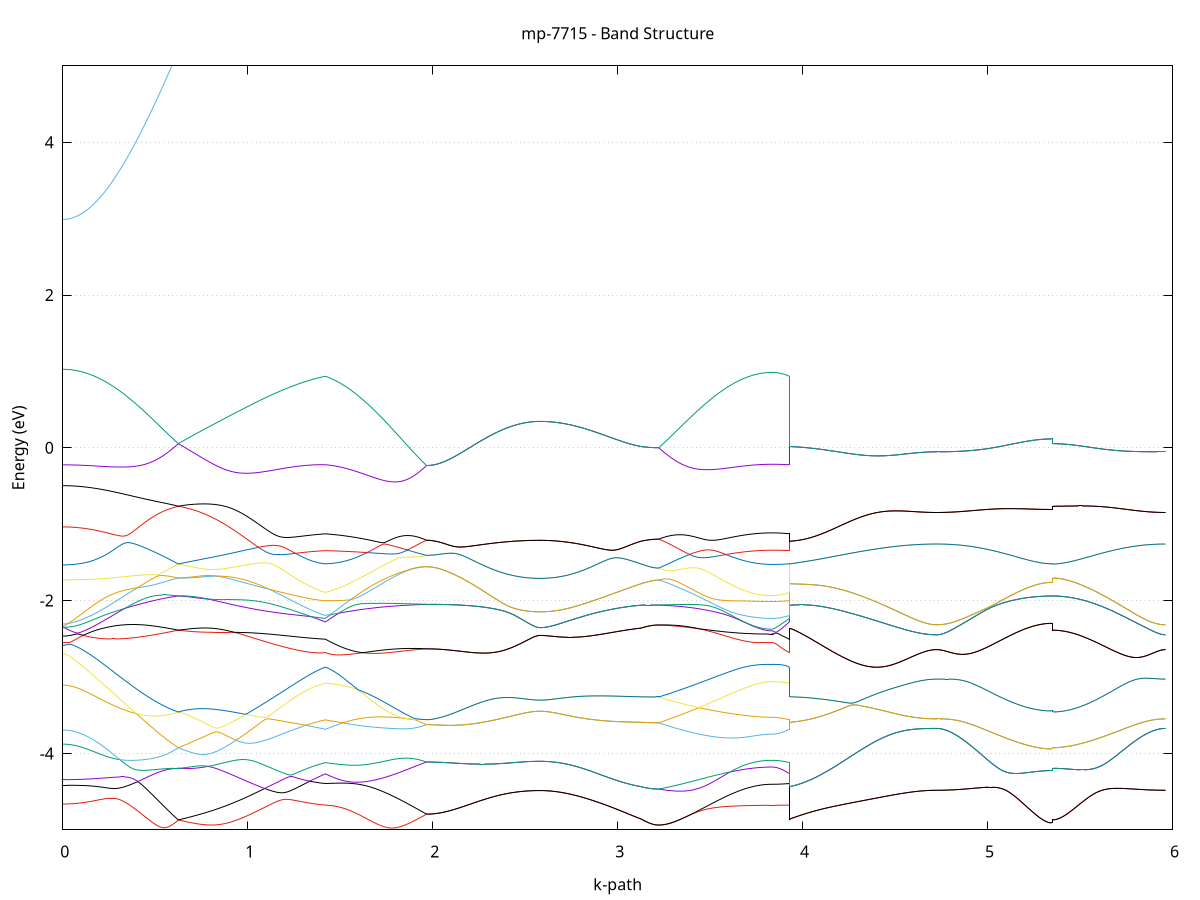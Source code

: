 set title 'mp-7715 - Band Structure'
set xlabel 'k-path'
set ylabel 'Energy (eV)'
set grid y
set yrange [-5:5]
set terminal png size 800,600
set output 'mp-7715_bands_gnuplot.png'
plot '-' using 1:2 with lines notitle, '-' using 1:2 with lines notitle, '-' using 1:2 with lines notitle, '-' using 1:2 with lines notitle, '-' using 1:2 with lines notitle, '-' using 1:2 with lines notitle, '-' using 1:2 with lines notitle, '-' using 1:2 with lines notitle, '-' using 1:2 with lines notitle, '-' using 1:2 with lines notitle, '-' using 1:2 with lines notitle, '-' using 1:2 with lines notitle, '-' using 1:2 with lines notitle, '-' using 1:2 with lines notitle, '-' using 1:2 with lines notitle, '-' using 1:2 with lines notitle, '-' using 1:2 with lines notitle, '-' using 1:2 with lines notitle, '-' using 1:2 with lines notitle, '-' using 1:2 with lines notitle, '-' using 1:2 with lines notitle, '-' using 1:2 with lines notitle, '-' using 1:2 with lines notitle, '-' using 1:2 with lines notitle, '-' using 1:2 with lines notitle, '-' using 1:2 with lines notitle, '-' using 1:2 with lines notitle, '-' using 1:2 with lines notitle, '-' using 1:2 with lines notitle, '-' using 1:2 with lines notitle, '-' using 1:2 with lines notitle, '-' using 1:2 with lines notitle, '-' using 1:2 with lines notitle, '-' using 1:2 with lines notitle, '-' using 1:2 with lines notitle, '-' using 1:2 with lines notitle, '-' using 1:2 with lines notitle, '-' using 1:2 with lines notitle, '-' using 1:2 with lines notitle, '-' using 1:2 with lines notitle, '-' using 1:2 with lines notitle, '-' using 1:2 with lines notitle, '-' using 1:2 with lines notitle, '-' using 1:2 with lines notitle, '-' using 1:2 with lines notitle, '-' using 1:2 with lines notitle, '-' using 1:2 with lines notitle, '-' using 1:2 with lines notitle, '-' using 1:2 with lines notitle, '-' using 1:2 with lines notitle, '-' using 1:2 with lines notitle, '-' using 1:2 with lines notitle, '-' using 1:2 with lines notitle, '-' using 1:2 with lines notitle, '-' using 1:2 with lines notitle, '-' using 1:2 with lines notitle, '-' using 1:2 with lines notitle, '-' using 1:2 with lines notitle, '-' using 1:2 with lines notitle, '-' using 1:2 with lines notitle, '-' using 1:2 with lines notitle, '-' using 1:2 with lines notitle, '-' using 1:2 with lines notitle, '-' using 1:2 with lines notitle
0.000000 -21.895192
0.009917 -21.895192
0.019834 -21.894992
0.029751 -21.894692
0.039668 -21.894292
0.049585 -21.893892
0.059502 -21.893292
0.069419 -21.892592
0.079336 -21.891792
0.089253 -21.890792
0.099170 -21.889792
0.109087 -21.888692
0.119004 -21.887492
0.128920 -21.886292
0.138837 -21.884892
0.148754 -21.883392
0.158671 -21.881792
0.168588 -21.880092
0.178505 -21.878292
0.188422 -21.876492
0.198339 -21.874492
0.208256 -21.872492
0.218173 -21.870292
0.228090 -21.868092
0.238007 -21.865792
0.247924 -21.863392
0.257841 -21.860892
0.267758 -21.858292
0.277675 -21.855592
0.287592 -21.852892
0.297509 -21.849992
0.307426 -21.847092
0.317343 -21.844092
0.327260 -21.840992
0.337177 -21.837892
0.347094 -21.834592
0.357011 -21.831392
0.366928 -21.828092
0.376845 -21.824592
0.386762 -21.821192
0.396678 -21.817592
0.406595 -21.813992
0.416512 -21.810292
0.426429 -21.806592
0.436346 -21.802792
0.446263 -21.798892
0.456180 -21.795092
0.466097 -21.791092
0.476014 -21.787192
0.485931 -21.783192
0.495848 -21.779092
0.505765 -21.774992
0.515682 -21.770892
0.525599 -21.766692
0.535516 -21.762592
0.545433 -21.758392
0.555350 -21.754192
0.565267 -21.749992
0.575184 -21.745792
0.585101 -21.741492
0.595018 -21.737092
0.604935 -21.732792
0.614852 -21.728492
0.624769 -21.724192
0.624769 -21.724192
0.634707 -21.724892
0.644645 -21.725492
0.654583 -21.726092
0.664521 -21.726692
0.674459 -21.727192
0.684397 -21.727692
0.694335 -21.728192
0.704274 -21.728592
0.714212 -21.728992
0.724150 -21.729392
0.734088 -21.729792
0.744026 -21.730092
0.753964 -21.730292
0.763902 -21.730492
0.773840 -21.730692
0.783778 -21.730792
0.793717 -21.730892
0.803655 -21.730992
0.813593 -21.730992
0.823531 -21.730992
0.833469 -21.730892
0.843407 -21.730892
0.853345 -21.730792
0.863283 -21.730592
0.873222 -21.730392
0.883160 -21.730192
0.893098 -21.729992
0.903036 -21.729792
0.912974 -21.729492
0.922912 -21.729192
0.932850 -21.728892
0.942788 -21.728492
0.952727 -21.728092
0.962665 -21.727692
0.972603 -21.727292
0.982541 -21.726892
0.992479 -21.726492
1.002417 -21.725992
1.012355 -21.725692
1.022293 -21.725192
1.032231 -21.724692
1.042170 -21.724192
1.052108 -21.723692
1.062046 -21.723192
1.071984 -21.722692
1.081922 -21.722292
1.091860 -21.721792
1.101798 -21.721292
1.111736 -21.720792
1.121675 -21.720292
1.131613 -21.719892
1.141551 -21.719392
1.151489 -21.718892
1.161427 -21.718492
1.171365 -21.717992
1.181303 -21.717592
1.191241 -21.717192
1.201179 -21.716792
1.211118 -21.716392
1.221056 -21.716192
1.230994 -21.715892
1.240932 -21.715592
1.250870 -21.715392
1.260808 -21.715192
1.270746 -21.715092
1.280684 -21.714892
1.290623 -21.714792
1.300561 -21.714792
1.310499 -21.714692
1.320437 -21.714792
1.330375 -21.714792
1.340313 -21.714892
1.350251 -21.714992
1.360189 -21.715192
1.370128 -21.715392
1.380066 -21.715692
1.390004 -21.715992
1.399942 -21.716392
1.409880 -21.716892
1.419818 -21.717292
1.419818 -21.717292
1.429769 -21.716792
1.439720 -21.716192
1.449671 -21.715592
1.459621 -21.715092
1.469572 -21.714492
1.479523 -21.713892
1.489474 -21.713392
1.499425 -21.712792
1.509375 -21.712292
1.519326 -21.711692
1.529277 -21.711192
1.539228 -21.710592
1.549179 -21.710092
1.559129 -21.709492
1.569080 -21.708992
1.579031 -21.708392
1.588982 -21.707892
1.598933 -21.707292
1.608883 -21.706692
1.618834 -21.706192
1.628785 -21.705592
1.638736 -21.704992
1.648687 -21.704492
1.658637 -21.703992
1.668588 -21.703492
1.678539 -21.702892
1.688490 -21.702292
1.698441 -21.701692
1.708391 -21.701192
1.718342 -21.700592
1.728293 -21.699992
1.738244 -21.699392
1.748195 -21.698792
1.758145 -21.698192
1.768096 -21.697492
1.778047 -21.696792
1.787998 -21.696192
1.797949 -21.695492
1.807899 -21.694892
1.817850 -21.694092
1.827801 -21.693392
1.837752 -21.692692
1.847703 -21.691992
1.857653 -21.691292
1.867604 -21.690492
1.877555 -21.689792
1.887506 -21.688992
1.897457 -21.688192
1.907407 -21.687392
1.917358 -21.686592
1.927309 -21.685692
1.937260 -21.684892
1.947211 -21.683992
1.957161 -21.683092
1.967112 -21.682192
1.967112 -21.682192
1.976993 -21.682192
1.986875 -21.682092
1.996756 -21.682092
2.006637 -21.681992
2.016518 -21.681792
2.026399 -21.681592
2.036281 -21.681292
2.046162 -21.681092
2.056043 -21.680892
2.065924 -21.680592
2.075805 -21.680192
2.085686 -21.679892
2.095568 -21.679492
2.105449 -21.679192
2.115330 -21.678692
2.125211 -21.678292
2.135092 -21.677792
2.144973 -21.677292
2.154855 -21.676792
2.164736 -21.676192
2.174617 -21.675692
2.184498 -21.675092
2.194379 -21.674492
2.204261 -21.673892
2.214142 -21.673092
2.224023 -21.672492
2.233904 -21.671792
2.243785 -21.671092
2.253666 -21.670292
2.263548 -21.669492
2.273429 -21.668792
2.283310 -21.667992
2.293191 -21.667292
2.303072 -21.666492
2.312953 -21.665692
2.322835 -21.664992
2.332716 -21.664192
2.342597 -21.663292
2.352478 -21.662492
2.362359 -21.661692
2.372241 -21.660892
2.382122 -21.660092
2.392003 -21.659392
2.401884 -21.658592
2.411765 -21.657792
2.421646 -21.657092
2.431528 -21.656392
2.441409 -21.655592
2.451290 -21.654992
2.461171 -21.654392
2.471052 -21.653792
2.480933 -21.653192
2.490815 -21.652692
2.500696 -21.652192
2.510577 -21.651692
2.520458 -21.651292
2.530339 -21.650992
2.540221 -21.650592
2.550102 -21.650392
2.559983 -21.650292
2.569864 -21.650192
2.579745 -21.650092
2.579745 -21.650092
2.589696 -21.650092
2.599647 -21.650192
2.609598 -21.650192
2.619548 -21.650192
2.629499 -21.650292
2.639450 -21.650392
2.649401 -21.650492
2.659352 -21.650492
2.669302 -21.650692
2.679253 -21.650792
2.689204 -21.650892
2.699155 -21.651092
2.709106 -21.651292
2.719056 -21.651392
2.729007 -21.651492
2.738958 -21.651692
2.748909 -21.651892
2.758860 -21.651992
2.768810 -21.652192
2.778761 -21.652292
2.788712 -21.652492
2.798663 -21.652692
2.808614 -21.652892
2.818565 -21.653092
2.828515 -21.653192
2.838466 -21.653492
2.848417 -21.653692
2.858368 -21.653792
2.868319 -21.653992
2.878269 -21.654192
2.888220 -21.654392
2.898171 -21.654592
2.908122 -21.654792
2.918073 -21.654992
2.928023 -21.655192
2.937974 -21.655392
2.947925 -21.655592
2.957876 -21.655692
2.967827 -21.655892
2.977777 -21.656092
2.987728 -21.656192
2.997679 -21.656392
3.007630 -21.656592
3.017581 -21.656692
3.027531 -21.656892
3.037482 -21.656992
3.047433 -21.657092
3.057384 -21.657192
3.067335 -21.657292
3.077285 -21.657392
3.087236 -21.657492
3.097187 -21.657592
3.107138 -21.657592
3.117089 -21.657692
3.127039 -21.657692
3.127039 -21.657692
3.136541 -21.657492
3.146043 -21.657392
3.155545 -21.657192
3.165046 -21.657092
3.174548 -21.656992
3.184050 -21.656892
3.193552 -21.656892
3.203053 -21.656792
3.212555 -21.656792
3.222057 -21.656792
3.222057 -21.656792
3.231938 -21.658492
3.241819 -21.660092
3.251700 -21.661692
3.261581 -21.663292
3.271463 -21.664992
3.281344 -21.666592
3.291225 -21.668192
3.301106 -21.669792
3.310987 -21.671392
3.320868 -21.672992
3.330750 -21.674592
3.340631 -21.676192
3.350512 -21.677692
3.360393 -21.679292
3.370274 -21.680792
3.380156 -21.682292
3.390037 -21.683792
3.399918 -21.685192
3.409799 -21.686692
3.419680 -21.688092
3.429561 -21.689492
3.439443 -21.690892
3.449324 -21.692292
3.459205 -21.693592
3.469086 -21.694892
3.478967 -21.696292
3.488848 -21.697492
3.498730 -21.698792
3.508611 -21.699992
3.518492 -21.701092
3.528373 -21.702292
3.538254 -21.703292
3.548136 -21.704392
3.558017 -21.705492
3.567898 -21.706492
3.577779 -21.707592
3.587660 -21.708592
3.597541 -21.709492
3.607423 -21.710492
3.617304 -21.711392
3.627185 -21.712192
3.637066 -21.712992
3.646947 -21.713792
3.656828 -21.714492
3.666710 -21.715292
3.676591 -21.715892
3.686472 -21.716592
3.696353 -21.717192
3.706234 -21.717692
3.716116 -21.718192
3.725997 -21.718692
3.735878 -21.719092
3.745759 -21.719492
3.755640 -21.719792
3.765521 -21.720192
3.775403 -21.720392
3.785284 -21.720692
3.795165 -21.720892
3.805046 -21.720992
3.814927 -21.721092
3.824808 -21.721192
3.834690 -21.721192
3.834690 -21.721192
3.844191 -21.721192
3.853693 -21.721092
3.863195 -21.720892
3.872697 -21.720592
3.882198 -21.720192
3.891700 -21.719692
3.901202 -21.719292
3.910704 -21.718692
3.920205 -21.718092
3.929707 -21.717292
3.929707 -21.657692
3.939645 -21.658192
3.949583 -21.658592
3.959521 -21.659192
3.969459 -21.659692
3.979398 -21.660292
3.989336 -21.660992
3.999274 -21.661692
4.009212 -21.662392
4.019150 -21.663092
4.029088 -21.663992
4.039026 -21.664792
4.048964 -21.665692
4.058903 -21.666592
4.068841 -21.667592
4.078779 -21.668492
4.088717 -21.669492
4.098655 -21.670592
4.108593 -21.671692
4.118531 -21.672692
4.128469 -21.673792
4.138407 -21.674992
4.148346 -21.676092
4.158284 -21.677192
4.168222 -21.678292
4.178160 -21.679492
4.188098 -21.680592
4.198036 -21.681792
4.207974 -21.682992
4.217912 -21.684192
4.227851 -21.685392
4.237789 -21.686492
4.247727 -21.687692
4.257665 -21.688892
4.267603 -21.690092
4.277541 -21.691292
4.287479 -21.692392
4.297417 -21.693592
4.307355 -21.694792
4.317294 -21.695892
4.327232 -21.697092
4.337170 -21.698192
4.347108 -21.699292
4.357046 -21.700392
4.366984 -21.701492
4.376922 -21.702592
4.386860 -21.703592
4.396799 -21.704592
4.406737 -21.705692
4.416675 -21.706592
4.426613 -21.707592
4.436551 -21.708592
4.446489 -21.709492
4.456427 -21.710492
4.466365 -21.711292
4.476303 -21.712192
4.486242 -21.712992
4.496180 -21.713792
4.506118 -21.714592
4.516056 -21.715392
4.525994 -21.716092
4.535932 -21.716692
4.545870 -21.717392
4.555808 -21.717992
4.565747 -21.718592
4.575685 -21.719192
4.585623 -21.719692
4.595561 -21.720192
4.605499 -21.720692
4.615437 -21.721092
4.625375 -21.721492
4.635313 -21.721892
4.645252 -21.722192
4.655190 -21.722492
4.665128 -21.722692
4.675066 -21.722892
4.685004 -21.723092
4.694942 -21.723192
4.704880 -21.723292
4.714818 -21.723392
4.724756 -21.723392
4.724756 -21.723392
4.734673 -21.723392
4.744590 -21.723392
4.754507 -21.723392
4.764424 -21.723392
4.774341 -21.723392
4.784258 -21.723492
4.794175 -21.723492
4.804092 -21.723492
4.814009 -21.723492
4.823926 -21.723492
4.833843 -21.723592
4.843760 -21.723592
4.853677 -21.723592
4.863594 -21.723592
4.873511 -21.723692
4.883428 -21.723692
4.893345 -21.723792
4.903262 -21.723892
4.913179 -21.723892
4.923096 -21.723992
4.933013 -21.723992
4.942930 -21.724092
4.952847 -21.724192
4.962764 -21.724192
4.972681 -21.724292
4.982597 -21.724292
4.992514 -21.724392
5.002431 -21.724392
5.012348 -21.724492
5.022265 -21.724492
5.032182 -21.724592
5.042099 -21.724692
5.052016 -21.724692
5.061933 -21.724792
5.071850 -21.724892
5.081767 -21.724992
5.091684 -21.724992
5.101601 -21.724992
5.111518 -21.725092
5.121435 -21.725092
5.131352 -21.725192
5.141269 -21.725192
5.151186 -21.725292
5.161103 -21.725292
5.171020 -21.725392
5.180937 -21.725392
5.190854 -21.725392
5.200771 -21.725492
5.210688 -21.725492
5.220605 -21.725492
5.230522 -21.725592
5.240438 -21.725592
5.250355 -21.725692
5.260272 -21.725692
5.270189 -21.725792
5.280106 -21.725792
5.290023 -21.725892
5.299940 -21.725892
5.309857 -21.725892
5.319774 -21.725892
5.329691 -21.725892
5.339608 -21.725892
5.349525 -21.725992
5.349525 -21.724192
5.359406 -21.724192
5.369287 -21.724192
5.379169 -21.724192
5.389050 -21.724192
5.398931 -21.724192
5.408812 -21.724192
5.418693 -21.724192
5.428574 -21.724192
5.438456 -21.724192
5.448337 -21.724092
5.458218 -21.724092
5.468099 -21.724092
5.477980 -21.724092
5.487862 -21.724092
5.497743 -21.723992
5.507624 -21.723992
5.517505 -21.723992
5.527386 -21.723992
5.537267 -21.723992
5.547149 -21.723992
5.557030 -21.723992
5.566911 -21.723992
5.576792 -21.723992
5.586673 -21.723892
5.596554 -21.723892
5.606436 -21.723892
5.616317 -21.723892
5.626198 -21.723892
5.636079 -21.723892
5.645960 -21.723892
5.655842 -21.723792
5.665723 -21.723792
5.675604 -21.723792
5.685485 -21.723792
5.695366 -21.723792
5.705247 -21.723692
5.715129 -21.723692
5.725010 -21.723692
5.734891 -21.723692
5.744772 -21.723692
5.754653 -21.723592
5.764534 -21.723592
5.774416 -21.723592
5.784297 -21.723592
5.794178 -21.723492
5.804059 -21.723492
5.813940 -21.723492
5.823822 -21.723492
5.833703 -21.723492
5.843584 -21.723492
5.853465 -21.723392
5.863346 -21.723392
5.873227 -21.723392
5.883109 -21.723392
5.892990 -21.723392
5.902871 -21.723392
5.912752 -21.723392
5.922633 -21.723392
5.932514 -21.723392
5.942396 -21.723392
5.952277 -21.723392
5.962158 -21.723392
e
0.000000 -21.584092
0.009917 -21.584092
0.019834 -21.584092
0.029751 -21.584192
0.039668 -21.584192
0.049585 -21.584192
0.059502 -21.584292
0.069419 -21.584292
0.079336 -21.584392
0.089253 -21.584492
0.099170 -21.584592
0.109087 -21.584792
0.119004 -21.584992
0.128920 -21.585292
0.138837 -21.585492
0.148754 -21.585892
0.158671 -21.586292
0.168588 -21.586692
0.178505 -21.587192
0.188422 -21.587792
0.198339 -21.588492
0.208256 -21.589292
0.218173 -21.590292
0.228090 -21.591292
0.238007 -21.592492
0.247924 -21.593892
0.257841 -21.595292
0.267758 -21.596992
0.277675 -21.598792
0.287592 -21.600792
0.297509 -21.602892
0.307426 -21.605192
0.317343 -21.607592
0.327260 -21.610192
0.337177 -21.612892
0.347094 -21.615792
0.357011 -21.618792
0.366928 -21.621892
0.376845 -21.624992
0.386762 -21.628392
0.396678 -21.631692
0.406595 -21.635192
0.416512 -21.638692
0.426429 -21.642392
0.436346 -21.645992
0.446263 -21.649692
0.456180 -21.653592
0.466097 -21.657392
0.476014 -21.661392
0.485931 -21.665292
0.495848 -21.669392
0.505765 -21.673392
0.515682 -21.677492
0.525599 -21.681592
0.535516 -21.685792
0.545433 -21.689992
0.555350 -21.694292
0.565267 -21.698492
0.575184 -21.702792
0.585101 -21.707092
0.595018 -21.711292
0.604935 -21.715592
0.614852 -21.719792
0.624769 -21.724192
0.624769 -21.724192
0.634707 -21.723492
0.644645 -21.722692
0.654583 -21.721892
0.664521 -21.720992
0.674459 -21.720192
0.684397 -21.719292
0.694335 -21.718292
0.704274 -21.717292
0.714212 -21.716292
0.724150 -21.715292
0.734088 -21.714192
0.744026 -21.712992
0.753964 -21.711892
0.763902 -21.710692
0.773840 -21.709492
0.783778 -21.708192
0.793717 -21.706892
0.803655 -21.705592
0.813593 -21.704292
0.823531 -21.702992
0.833469 -21.701592
0.843407 -21.700192
0.853345 -21.698692
0.863283 -21.697192
0.873222 -21.695692
0.883160 -21.694292
0.893098 -21.692692
0.903036 -21.691192
0.912974 -21.689592
0.922912 -21.687992
0.932850 -21.686392
0.942788 -21.684792
0.952727 -21.683092
0.962665 -21.681492
0.972603 -21.679792
0.982541 -21.678192
0.992479 -21.676492
1.002417 -21.674892
1.012355 -21.673192
1.022293 -21.671492
1.032231 -21.669892
1.042170 -21.668192
1.052108 -21.666492
1.062046 -21.664792
1.071984 -21.663092
1.081922 -21.661392
1.091860 -21.659792
1.101798 -21.658092
1.111736 -21.656492
1.121675 -21.654792
1.131613 -21.653092
1.141551 -21.651492
1.151489 -21.649792
1.161427 -21.648192
1.171365 -21.646692
1.181303 -21.644992
1.191241 -21.643392
1.201179 -21.641892
1.211118 -21.640392
1.221056 -21.638892
1.230994 -21.637392
1.240932 -21.635992
1.250870 -21.634592
1.260808 -21.633292
1.270746 -21.631892
1.280684 -21.630592
1.290623 -21.629292
1.300561 -21.627992
1.310499 -21.626792
1.320437 -21.625592
1.330375 -21.624392
1.340313 -21.623192
1.350251 -21.621992
1.360189 -21.620892
1.370128 -21.619792
1.380066 -21.618792
1.390004 -21.617792
1.399942 -21.616992
1.409880 -21.616092
1.419818 -21.615192
1.419818 -21.615192
1.429769 -21.616292
1.439720 -21.617392
1.449671 -21.618492
1.459621 -21.619692
1.469572 -21.620892
1.479523 -21.622092
1.489474 -21.623392
1.499425 -21.624592
1.509375 -21.625892
1.519326 -21.627292
1.529277 -21.628592
1.539228 -21.629892
1.549179 -21.631192
1.559129 -21.632592
1.569080 -21.633892
1.579031 -21.635292
1.588982 -21.636592
1.598933 -21.637992
1.608883 -21.639292
1.618834 -21.640692
1.628785 -21.642092
1.638736 -21.643392
1.648687 -21.644792
1.658637 -21.646192
1.668588 -21.647492
1.678539 -21.648892
1.688490 -21.650192
1.698441 -21.651392
1.708391 -21.652792
1.718342 -21.654092
1.728293 -21.655392
1.738244 -21.656592
1.748195 -21.657992
1.758145 -21.659192
1.768096 -21.660492
1.778047 -21.661692
1.787998 -21.662892
1.797949 -21.664092
1.807899 -21.665192
1.817850 -21.666392
1.827801 -21.667492
1.837752 -21.668692
1.847703 -21.669892
1.857653 -21.670992
1.867604 -21.672092
1.877555 -21.673192
1.887506 -21.674192
1.897457 -21.675292
1.907407 -21.676392
1.917358 -21.677392
1.927309 -21.678392
1.937260 -21.679392
1.947211 -21.680292
1.957161 -21.681292
1.967112 -21.682192
1.967112 -21.682192
1.976993 -21.682192
1.986875 -21.682092
1.996756 -21.682092
2.006637 -21.681992
2.016518 -21.681792
2.026399 -21.681592
2.036281 -21.681292
2.046162 -21.681092
2.056043 -21.680892
2.065924 -21.680592
2.075805 -21.680192
2.085686 -21.679892
2.095568 -21.679492
2.105449 -21.679192
2.115330 -21.678692
2.125211 -21.678292
2.135092 -21.677792
2.144973 -21.677292
2.154855 -21.676792
2.164736 -21.676192
2.174617 -21.675692
2.184498 -21.675092
2.194379 -21.674492
2.204261 -21.673892
2.214142 -21.673092
2.224023 -21.672492
2.233904 -21.671792
2.243785 -21.671092
2.253666 -21.670292
2.263548 -21.669492
2.273429 -21.668792
2.283310 -21.667992
2.293191 -21.667292
2.303072 -21.666492
2.312953 -21.665692
2.322835 -21.664992
2.332716 -21.664192
2.342597 -21.663292
2.352478 -21.662492
2.362359 -21.661692
2.372241 -21.660892
2.382122 -21.660092
2.392003 -21.659392
2.401884 -21.658592
2.411765 -21.657792
2.421646 -21.657092
2.431528 -21.656392
2.441409 -21.655592
2.451290 -21.654992
2.461171 -21.654392
2.471052 -21.653792
2.480933 -21.653192
2.490815 -21.652692
2.500696 -21.652192
2.510577 -21.651692
2.520458 -21.651292
2.530339 -21.650992
2.540221 -21.650592
2.550102 -21.650392
2.559983 -21.650292
2.569864 -21.650192
2.579745 -21.650092
2.579745 -21.650092
2.589696 -21.650092
2.599647 -21.650192
2.609598 -21.650192
2.619548 -21.650192
2.629499 -21.650292
2.639450 -21.650392
2.649401 -21.650492
2.659352 -21.650492
2.669302 -21.650692
2.679253 -21.650792
2.689204 -21.650892
2.699155 -21.651092
2.709106 -21.651292
2.719056 -21.651392
2.729007 -21.651492
2.738958 -21.651692
2.748909 -21.651892
2.758860 -21.651992
2.768810 -21.652192
2.778761 -21.652292
2.788712 -21.652492
2.798663 -21.652692
2.808614 -21.652892
2.818565 -21.653092
2.828515 -21.653192
2.838466 -21.653492
2.848417 -21.653692
2.858368 -21.653792
2.868319 -21.653992
2.878269 -21.654192
2.888220 -21.654392
2.898171 -21.654592
2.908122 -21.654792
2.918073 -21.654992
2.928023 -21.655192
2.937974 -21.655392
2.947925 -21.655592
2.957876 -21.655692
2.967827 -21.655892
2.977777 -21.656092
2.987728 -21.656192
2.997679 -21.656392
3.007630 -21.656592
3.017581 -21.656692
3.027531 -21.656892
3.037482 -21.656992
3.047433 -21.657092
3.057384 -21.657192
3.067335 -21.657292
3.077285 -21.657392
3.087236 -21.657492
3.097187 -21.657592
3.107138 -21.657592
3.117089 -21.657692
3.127039 -21.657692
3.127039 -21.657692
3.136541 -21.657492
3.146043 -21.657392
3.155545 -21.657192
3.165046 -21.657092
3.174548 -21.656992
3.184050 -21.656892
3.193552 -21.656892
3.203053 -21.656792
3.212555 -21.656792
3.222057 -21.656792
3.222057 -21.656792
3.231938 -21.655192
3.241819 -21.653492
3.251700 -21.651892
3.261581 -21.650192
3.271463 -21.648492
3.281344 -21.646892
3.291225 -21.645192
3.301106 -21.643592
3.310987 -21.641892
3.320868 -21.640292
3.330750 -21.638692
3.340631 -21.637092
3.350512 -21.635392
3.360393 -21.633792
3.370274 -21.632192
3.380156 -21.630592
3.390037 -21.628992
3.399918 -21.627492
3.409799 -21.625892
3.419680 -21.624392
3.429561 -21.622792
3.439443 -21.621292
3.449324 -21.619792
3.459205 -21.618192
3.469086 -21.616792
3.478967 -21.615392
3.488848 -21.613892
3.498730 -21.612492
3.508611 -21.611192
3.518492 -21.609792
3.528373 -21.608492
3.538254 -21.607092
3.548136 -21.605792
3.558017 -21.604492
3.567898 -21.603192
3.577779 -21.603192
3.587660 -21.603592
3.597541 -21.603892
3.607423 -21.604192
3.617304 -21.604592
3.627185 -21.604892
3.637066 -21.605192
3.646947 -21.605492
3.656828 -21.605792
3.666710 -21.606092
3.676591 -21.606292
3.686472 -21.606592
3.696353 -21.606792
3.706234 -21.606892
3.716116 -21.607092
3.725997 -21.607292
3.735878 -21.607392
3.745759 -21.607492
3.755640 -21.607592
3.765521 -21.607692
3.775403 -21.607892
3.785284 -21.607992
3.795165 -21.608092
3.805046 -21.608092
3.814927 -21.608092
3.824808 -21.608092
3.834690 -21.608192
3.834690 -21.608192
3.844191 -21.608192
3.853693 -21.608392
3.863195 -21.608792
3.872697 -21.609292
3.882198 -21.609992
3.891700 -21.610792
3.901202 -21.611692
3.910704 -21.612792
3.920205 -21.613992
3.929707 -21.615192
3.929707 -21.657692
3.939645 -21.658192
3.949583 -21.658592
3.959521 -21.659192
3.969459 -21.659692
3.979398 -21.660292
3.989336 -21.660992
3.999274 -21.661692
4.009212 -21.662392
4.019150 -21.663092
4.029088 -21.663992
4.039026 -21.664792
4.048964 -21.665692
4.058903 -21.666592
4.068841 -21.667592
4.078779 -21.668492
4.088717 -21.669492
4.098655 -21.670592
4.108593 -21.671692
4.118531 -21.672692
4.128469 -21.673792
4.138407 -21.674992
4.148346 -21.676092
4.158284 -21.677192
4.168222 -21.678292
4.178160 -21.679492
4.188098 -21.680592
4.198036 -21.681792
4.207974 -21.682992
4.217912 -21.684192
4.227851 -21.685392
4.237789 -21.686492
4.247727 -21.687692
4.257665 -21.688892
4.267603 -21.690092
4.277541 -21.691292
4.287479 -21.692392
4.297417 -21.693592
4.307355 -21.694792
4.317294 -21.695892
4.327232 -21.697092
4.337170 -21.698192
4.347108 -21.699292
4.357046 -21.700392
4.366984 -21.701492
4.376922 -21.702592
4.386860 -21.703592
4.396799 -21.704592
4.406737 -21.705692
4.416675 -21.706592
4.426613 -21.707592
4.436551 -21.708592
4.446489 -21.709492
4.456427 -21.710492
4.466365 -21.711292
4.476303 -21.712192
4.486242 -21.712992
4.496180 -21.713792
4.506118 -21.714592
4.516056 -21.715392
4.525994 -21.716092
4.535932 -21.716692
4.545870 -21.717392
4.555808 -21.717992
4.565747 -21.718592
4.575685 -21.719192
4.585623 -21.719692
4.595561 -21.720192
4.605499 -21.720692
4.615437 -21.721092
4.625375 -21.721492
4.635313 -21.721892
4.645252 -21.722192
4.655190 -21.722492
4.665128 -21.722692
4.675066 -21.722892
4.685004 -21.723092
4.694942 -21.723192
4.704880 -21.723292
4.714818 -21.723392
4.724756 -21.723392
4.724756 -21.723392
4.734673 -21.723392
4.744590 -21.723392
4.754507 -21.723392
4.764424 -21.723392
4.774341 -21.723392
4.784258 -21.723492
4.794175 -21.723492
4.804092 -21.723492
4.814009 -21.723492
4.823926 -21.723492
4.833843 -21.723592
4.843760 -21.723592
4.853677 -21.723592
4.863594 -21.723592
4.873511 -21.723692
4.883428 -21.723692
4.893345 -21.723792
4.903262 -21.723892
4.913179 -21.723892
4.923096 -21.723992
4.933013 -21.723992
4.942930 -21.724092
4.952847 -21.724192
4.962764 -21.724192
4.972681 -21.724292
4.982597 -21.724292
4.992514 -21.724392
5.002431 -21.724392
5.012348 -21.724492
5.022265 -21.724492
5.032182 -21.724592
5.042099 -21.724692
5.052016 -21.724692
5.061933 -21.724792
5.071850 -21.724892
5.081767 -21.724992
5.091684 -21.724992
5.101601 -21.724992
5.111518 -21.725092
5.121435 -21.725092
5.131352 -21.725192
5.141269 -21.725192
5.151186 -21.725292
5.161103 -21.725292
5.171020 -21.725392
5.180937 -21.725392
5.190854 -21.725392
5.200771 -21.725492
5.210688 -21.725492
5.220605 -21.725492
5.230522 -21.725592
5.240438 -21.725592
5.250355 -21.725692
5.260272 -21.725692
5.270189 -21.725792
5.280106 -21.725792
5.290023 -21.725892
5.299940 -21.725892
5.309857 -21.725892
5.319774 -21.725892
5.329691 -21.725892
5.339608 -21.725892
5.349525 -21.725992
5.349525 -21.724192
5.359406 -21.724192
5.369287 -21.724192
5.379169 -21.724192
5.389050 -21.724192
5.398931 -21.724192
5.408812 -21.724192
5.418693 -21.724192
5.428574 -21.724192
5.438456 -21.724192
5.448337 -21.724092
5.458218 -21.724092
5.468099 -21.724092
5.477980 -21.724092
5.487862 -21.724092
5.497743 -21.723992
5.507624 -21.723992
5.517505 -21.723992
5.527386 -21.723992
5.537267 -21.723992
5.547149 -21.723992
5.557030 -21.723992
5.566911 -21.723992
5.576792 -21.723992
5.586673 -21.723892
5.596554 -21.723892
5.606436 -21.723892
5.616317 -21.723892
5.626198 -21.723892
5.636079 -21.723892
5.645960 -21.723892
5.655842 -21.723792
5.665723 -21.723792
5.675604 -21.723792
5.685485 -21.723792
5.695366 -21.723792
5.705247 -21.723692
5.715129 -21.723692
5.725010 -21.723692
5.734891 -21.723692
5.744772 -21.723692
5.754653 -21.723592
5.764534 -21.723592
5.774416 -21.723592
5.784297 -21.723592
5.794178 -21.723492
5.804059 -21.723492
5.813940 -21.723492
5.823822 -21.723492
5.833703 -21.723492
5.843584 -21.723492
5.853465 -21.723392
5.863346 -21.723392
5.873227 -21.723392
5.883109 -21.723392
5.892990 -21.723392
5.902871 -21.723392
5.912752 -21.723392
5.922633 -21.723392
5.932514 -21.723392
5.942396 -21.723392
5.952277 -21.723392
5.962158 -21.723392
e
0.000000 -21.537892
0.009917 -21.537892
0.019834 -21.537992
0.029751 -21.537992
0.039668 -21.538092
0.049585 -21.538192
0.059502 -21.538192
0.069419 -21.538292
0.079336 -21.538392
0.089253 -21.538692
0.099170 -21.539492
0.109087 -21.540292
0.119004 -21.541292
0.128920 -21.542292
0.138837 -21.543292
0.148754 -21.544492
0.158671 -21.545592
0.168588 -21.546792
0.178505 -21.547992
0.188422 -21.549192
0.198339 -21.550392
0.208256 -21.551592
0.218173 -21.552692
0.228090 -21.553892
0.238007 -21.554992
0.247924 -21.555992
0.257841 -21.556892
0.267758 -21.557792
0.277675 -21.558592
0.287592 -21.559192
0.297509 -21.559792
0.307426 -21.560292
0.317343 -21.560692
0.327260 -21.560992
0.337177 -21.561192
0.347094 -21.561392
0.357011 -21.561492
0.366928 -21.561592
0.376845 -21.561592
0.386762 -21.561592
0.396678 -21.561492
0.406595 -21.561492
0.416512 -21.561392
0.426429 -21.561192
0.436346 -21.560992
0.446263 -21.560792
0.456180 -21.560692
0.466097 -21.560492
0.476014 -21.560192
0.485931 -21.559892
0.495848 -21.559692
0.505765 -21.559392
0.515682 -21.559092
0.525599 -21.558692
0.535516 -21.558392
0.545433 -21.558092
0.555350 -21.557692
0.565267 -21.557292
0.575184 -21.556992
0.585101 -21.556592
0.595018 -21.556192
0.604935 -21.555892
0.614852 -21.555492
0.624769 -21.555092
0.624769 -21.555092
0.634707 -21.555192
0.644645 -21.555292
0.654583 -21.555492
0.664521 -21.555592
0.674459 -21.555792
0.684397 -21.556092
0.694335 -21.556192
0.704274 -21.556392
0.714212 -21.556692
0.724150 -21.556892
0.734088 -21.557192
0.744026 -21.557392
0.753964 -21.557692
0.763902 -21.557992
0.773840 -21.558192
0.783778 -21.558492
0.793717 -21.558792
0.803655 -21.559192
0.813593 -21.559492
0.823531 -21.559792
0.833469 -21.560092
0.843407 -21.560492
0.853345 -21.560792
0.863283 -21.561092
0.873222 -21.561392
0.883160 -21.561792
0.893098 -21.562192
0.903036 -21.562592
0.912974 -21.562892
0.922912 -21.563292
0.932850 -21.563692
0.942788 -21.563992
0.952727 -21.564392
0.962665 -21.564792
0.972603 -21.565192
0.982541 -21.565592
0.992479 -21.565892
1.002417 -21.566292
1.012355 -21.566692
1.022293 -21.567092
1.032231 -21.567492
1.042170 -21.567892
1.052108 -21.568192
1.062046 -21.568592
1.071984 -21.568992
1.081922 -21.569392
1.091860 -21.569692
1.101798 -21.570092
1.111736 -21.570392
1.121675 -21.570792
1.131613 -21.571092
1.141551 -21.571492
1.151489 -21.571792
1.161427 -21.572192
1.171365 -21.572592
1.181303 -21.572892
1.191241 -21.573192
1.201179 -21.573492
1.211118 -21.573792
1.221056 -21.573992
1.230994 -21.574292
1.240932 -21.574592
1.250870 -21.574892
1.260808 -21.575192
1.270746 -21.575392
1.280684 -21.575592
1.290623 -21.575892
1.300561 -21.576092
1.310499 -21.576292
1.320437 -21.576492
1.330375 -21.576692
1.340313 -21.576892
1.350251 -21.576992
1.360189 -21.577192
1.370128 -21.577292
1.380066 -21.577492
1.390004 -21.577592
1.399942 -21.577692
1.409880 -21.577792
1.419818 -21.577992
1.419818 -21.577992
1.429769 -21.577492
1.439720 -21.577092
1.449671 -21.576492
1.459621 -21.575992
1.469572 -21.575492
1.479523 -21.574892
1.489474 -21.574692
1.499425 -21.574592
1.509375 -21.574492
1.519326 -21.574292
1.529277 -21.574192
1.539228 -21.573992
1.549179 -21.573792
1.559129 -21.573592
1.569080 -21.573392
1.579031 -21.573092
1.588982 -21.572892
1.598933 -21.572592
1.608883 -21.572292
1.618834 -21.571992
1.628785 -21.571692
1.638736 -21.571392
1.648687 -21.571092
1.658637 -21.570792
1.668588 -21.570392
1.678539 -21.570092
1.688490 -21.569792
1.698441 -21.569392
1.708391 -21.569092
1.718342 -21.568792
1.728293 -21.568392
1.738244 -21.567992
1.748195 -21.567592
1.758145 -21.567292
1.768096 -21.566892
1.778047 -21.566592
1.787998 -21.566192
1.797949 -21.565792
1.807899 -21.565492
1.817850 -21.565092
1.827801 -21.564892
1.837752 -21.564592
1.847703 -21.564292
1.857653 -21.563992
1.867604 -21.563692
1.877555 -21.563492
1.887506 -21.563092
1.897457 -21.562892
1.907407 -21.562692
1.917358 -21.562392
1.927309 -21.562192
1.937260 -21.561992
1.947211 -21.561792
1.957161 -21.561592
1.967112 -21.561392
1.967112 -21.561392
1.976993 -21.561492
1.986875 -21.561492
1.996756 -21.561592
2.006637 -21.561692
2.016518 -21.561892
2.026399 -21.561992
2.036281 -21.562192
2.046162 -21.562392
2.056043 -21.562592
2.065924 -21.562892
2.075805 -21.563192
2.085686 -21.563492
2.095568 -21.563792
2.105449 -21.564192
2.115330 -21.564592
2.125211 -21.565092
2.135092 -21.565492
2.144973 -21.566092
2.154855 -21.566592
2.164736 -21.567192
2.174617 -21.567792
2.184498 -21.568392
2.194379 -21.568992
2.204261 -21.569592
2.214142 -21.570192
2.224023 -21.570792
2.233904 -21.571592
2.243785 -21.572292
2.253666 -21.572992
2.263548 -21.573692
2.273429 -21.574492
2.283310 -21.575292
2.293191 -21.576092
2.303072 -21.576792
2.312953 -21.577592
2.322835 -21.578492
2.332716 -21.579292
2.342597 -21.580092
2.352478 -21.580892
2.362359 -21.581692
2.372241 -21.582492
2.382122 -21.583292
2.392003 -21.584092
2.401884 -21.584792
2.411765 -21.585592
2.421646 -21.586392
2.431528 -21.587092
2.441409 -21.587792
2.451290 -21.588392
2.461171 -21.589092
2.471052 -21.589692
2.480933 -21.590292
2.490815 -21.590792
2.500696 -21.591292
2.510577 -21.591692
2.520458 -21.592092
2.530339 -21.592392
2.540221 -21.592692
2.550102 -21.592892
2.559983 -21.593092
2.569864 -21.593192
2.579745 -21.593192
2.579745 -21.593192
2.589696 -21.593192
2.599647 -21.593192
2.609598 -21.593092
2.619548 -21.593092
2.629499 -21.592992
2.639450 -21.592892
2.649401 -21.592892
2.659352 -21.592692
2.669302 -21.592592
2.679253 -21.592492
2.689204 -21.592392
2.699155 -21.592192
2.709106 -21.592092
2.719056 -21.591892
2.729007 -21.591692
2.738958 -21.591492
2.748909 -21.591292
2.758860 -21.591092
2.768810 -21.590892
2.778761 -21.590692
2.788712 -21.590392
2.798663 -21.590292
2.808614 -21.589992
2.818565 -21.589792
2.828515 -21.589592
2.838466 -21.589392
2.848417 -21.589092
2.858368 -21.588892
2.868319 -21.588692
2.878269 -21.588492
2.888220 -21.588192
2.898171 -21.587992
2.908122 -21.587692
2.918073 -21.587492
2.928023 -21.587292
2.937974 -21.586992
2.947925 -21.586792
2.957876 -21.586592
2.967827 -21.586492
2.977777 -21.586192
2.987728 -21.586092
2.997679 -21.585892
3.007630 -21.585792
3.017581 -21.585592
3.027531 -21.585392
3.037482 -21.585292
3.047433 -21.585092
3.057384 -21.584992
3.067335 -21.584792
3.077285 -21.584692
3.087236 -21.584692
3.097187 -21.584592
3.107138 -21.584492
3.117089 -21.584392
3.127039 -21.584392
3.127039 -21.584392
3.136541 -21.584492
3.146043 -21.584592
3.155545 -21.584692
3.165046 -21.584792
3.174548 -21.584892
3.184050 -21.584992
3.193552 -21.584992
3.203053 -21.584992
3.212555 -21.584992
3.222057 -21.584992
3.222057 -21.584992
3.231938 -21.585592
3.241819 -21.586192
3.251700 -21.586692
3.261581 -21.587292
3.271463 -21.587792
3.281344 -21.588392
3.291225 -21.588992
3.301106 -21.589492
3.310987 -21.590092
3.320868 -21.590592
3.330750 -21.591092
3.340631 -21.591692
3.350512 -21.592392
3.360393 -21.592892
3.370274 -21.593392
3.380156 -21.593892
3.390037 -21.594392
3.399918 -21.594892
3.409799 -21.595392
3.419680 -21.595892
3.429561 -21.596392
3.439443 -21.596992
3.449324 -21.597492
3.459205 -21.597892
3.469086 -21.598392
3.478967 -21.598992
3.488848 -21.599392
3.498730 -21.599892
3.508611 -21.600292
3.518492 -21.600792
3.528373 -21.601192
3.538254 -21.601592
3.548136 -21.601992
3.558017 -21.602392
3.567898 -21.602792
3.577779 -21.601992
3.587660 -21.600692
3.597541 -21.599492
3.607423 -21.598292
3.617304 -21.597192
3.627185 -21.595992
3.637066 -21.595092
3.646947 -21.593992
3.656828 -21.592892
3.666710 -21.591992
3.676591 -21.590992
3.686472 -21.589992
3.696353 -21.588992
3.706234 -21.588092
3.716116 -21.587192
3.725997 -21.586392
3.735878 -21.585492
3.745759 -21.584792
3.755640 -21.583992
3.765521 -21.583392
3.775403 -21.582792
3.785284 -21.582092
3.795165 -21.581592
3.805046 -21.581192
3.814927 -21.580792
3.824808 -21.580592
3.834690 -21.580492
3.834690 -21.580492
3.844191 -21.580492
3.853693 -21.580392
3.863195 -21.580292
3.872697 -21.580092
3.882198 -21.579792
3.891700 -21.579492
3.901202 -21.579192
3.910704 -21.578792
3.920205 -21.578392
3.929707 -21.577992
3.929707 -21.584392
3.939645 -21.584192
3.949583 -21.583792
3.959521 -21.583492
3.969459 -21.583192
3.979398 -21.582792
3.989336 -21.582392
3.999274 -21.581892
4.009212 -21.581492
4.019150 -21.580992
4.029088 -21.580492
4.039026 -21.579992
4.048964 -21.579492
4.058903 -21.578992
4.068841 -21.578492
4.078779 -21.577892
4.088717 -21.577392
4.098655 -21.576892
4.108593 -21.576292
4.118531 -21.575792
4.128469 -21.575192
4.138407 -21.574592
4.148346 -21.574092
4.158284 -21.573492
4.168222 -21.572892
4.178160 -21.572392
4.188098 -21.571792
4.198036 -21.571292
4.207974 -21.570692
4.217912 -21.570192
4.227851 -21.569592
4.237789 -21.568992
4.247727 -21.568492
4.257665 -21.567992
4.267603 -21.567492
4.277541 -21.566992
4.287479 -21.566492
4.297417 -21.565992
4.307355 -21.565492
4.317294 -21.564992
4.327232 -21.564492
4.337170 -21.564092
4.347108 -21.563592
4.357046 -21.563192
4.366984 -21.562692
4.376922 -21.562292
4.386860 -21.561792
4.396799 -21.561492
4.406737 -21.561092
4.416675 -21.560692
4.426613 -21.560292
4.436551 -21.559892
4.446489 -21.559592
4.456427 -21.559292
4.466365 -21.558892
4.476303 -21.558592
4.486242 -21.558292
4.496180 -21.557992
4.506118 -21.557692
4.516056 -21.557392
4.525994 -21.557092
4.535932 -21.556792
4.545870 -21.556592
4.555808 -21.556392
4.565747 -21.556192
4.575685 -21.555992
4.585623 -21.555792
4.595561 -21.555692
4.605499 -21.555492
4.615437 -21.555392
4.625375 -21.555292
4.635313 -21.555192
4.645252 -21.555092
4.655190 -21.554992
4.665128 -21.554992
4.675066 -21.554892
4.685004 -21.554792
4.694942 -21.554792
4.704880 -21.554692
4.714818 -21.554792
4.724756 -21.554792
4.724756 -21.554792
4.734673 -21.554792
4.744590 -21.554792
4.754507 -21.554792
4.764424 -21.554692
4.774341 -21.554692
4.784258 -21.554692
4.794175 -21.554692
4.804092 -21.554692
4.814009 -21.554592
4.823926 -21.554592
4.833843 -21.554592
4.843760 -21.554492
4.853677 -21.554492
4.863594 -21.554492
4.873511 -21.554492
4.883428 -21.554392
4.893345 -21.554392
4.903262 -21.554392
4.913179 -21.554392
4.923096 -21.554392
4.933013 -21.554292
4.942930 -21.554292
4.952847 -21.554192
4.962764 -21.554192
4.972681 -21.554192
4.982597 -21.554092
4.992514 -21.554092
5.002431 -21.554092
5.012348 -21.553992
5.022265 -21.553992
5.032182 -21.553992
5.042099 -21.553992
5.052016 -21.553992
5.061933 -21.553992
5.071850 -21.553892
5.081767 -21.553892
5.091684 -21.553792
5.101601 -21.553792
5.111518 -21.553692
5.121435 -21.553692
5.131352 -21.553692
5.141269 -21.553592
5.151186 -21.553592
5.161103 -21.553492
5.171020 -21.553492
5.180937 -21.553492
5.190854 -21.553492
5.200771 -21.553492
5.210688 -21.553492
5.220605 -21.553392
5.230522 -21.553392
5.240438 -21.553392
5.250355 -21.553392
5.260272 -21.553392
5.270189 -21.553392
5.280106 -21.553392
5.290023 -21.553392
5.299940 -21.553392
5.309857 -21.553392
5.319774 -21.553392
5.329691 -21.553392
5.339608 -21.553492
5.349525 -21.553492
5.349525 -21.555092
5.359406 -21.555092
5.369287 -21.555092
5.379169 -21.555092
5.389050 -21.555092
5.398931 -21.555092
5.408812 -21.555092
5.418693 -21.555092
5.428574 -21.555092
5.438456 -21.555092
5.448337 -21.555092
5.458218 -21.554992
5.468099 -21.554992
5.477980 -21.554992
5.487862 -21.554992
5.497743 -21.554992
5.507624 -21.554992
5.517505 -21.554992
5.527386 -21.554892
5.537267 -21.554892
5.547149 -21.554892
5.557030 -21.554892
5.566911 -21.554892
5.576792 -21.554892
5.586673 -21.554892
5.596554 -21.554892
5.606436 -21.554892
5.616317 -21.554892
5.626198 -21.554892
5.636079 -21.554892
5.645960 -21.554892
5.655842 -21.554892
5.665723 -21.554892
5.675604 -21.554892
5.685485 -21.554892
5.695366 -21.554892
5.705247 -21.554792
5.715129 -21.554792
5.725010 -21.554892
5.734891 -21.554792
5.744772 -21.554792
5.754653 -21.554792
5.764534 -21.554792
5.774416 -21.554792
5.784297 -21.554792
5.794178 -21.554692
5.804059 -21.554692
5.813940 -21.554692
5.823822 -21.554692
5.833703 -21.554692
5.843584 -21.554692
5.853465 -21.554692
5.863346 -21.554692
5.873227 -21.554592
5.883109 -21.554692
5.892990 -21.554692
5.902871 -21.554692
5.912752 -21.554692
5.922633 -21.554692
5.932514 -21.554692
5.942396 -21.554692
5.952277 -21.554792
5.962158 -21.554792
e
0.000000 -21.534992
0.009917 -21.535092
0.019834 -21.535192
0.029751 -21.535492
0.039668 -21.535792
0.049585 -21.536192
0.059502 -21.536692
0.069419 -21.537292
0.079336 -21.537892
0.089253 -21.538392
0.099170 -21.538492
0.109087 -21.538492
0.119004 -21.538692
0.128920 -21.538792
0.138837 -21.538992
0.148754 -21.539192
0.158671 -21.539292
0.168588 -21.539492
0.178505 -21.539692
0.188422 -21.539892
0.198339 -21.540092
0.208256 -21.540292
0.218173 -21.540492
0.228090 -21.540792
0.238007 -21.540992
0.247924 -21.541292
0.257841 -21.541492
0.267758 -21.541792
0.277675 -21.542092
0.287592 -21.542392
0.297509 -21.542692
0.307426 -21.542992
0.317343 -21.543392
0.327260 -21.543692
0.337177 -21.544092
0.347094 -21.544392
0.357011 -21.544692
0.366928 -21.545092
0.376845 -21.545392
0.386762 -21.545792
0.396678 -21.546092
0.406595 -21.546392
0.416512 -21.546692
0.426429 -21.547092
0.436346 -21.547492
0.446263 -21.547892
0.456180 -21.548392
0.466097 -21.548792
0.476014 -21.549092
0.485931 -21.549492
0.495848 -21.549992
0.505765 -21.550392
0.515682 -21.550692
0.525599 -21.551092
0.535516 -21.551492
0.545433 -21.551892
0.555350 -21.552292
0.565267 -21.552692
0.575184 -21.553192
0.585101 -21.553592
0.595018 -21.553892
0.604935 -21.554392
0.614852 -21.554692
0.624769 -21.555092
0.624769 -21.555092
0.634707 -21.554992
0.644645 -21.554892
0.654583 -21.554792
0.664521 -21.554792
0.674459 -21.554692
0.684397 -21.554692
0.694335 -21.554692
0.704274 -21.554592
0.714212 -21.554592
0.724150 -21.554692
0.734088 -21.554692
0.744026 -21.554792
0.753964 -21.554892
0.763902 -21.554892
0.773840 -21.554992
0.783778 -21.555092
0.793717 -21.555192
0.803655 -21.555292
0.813593 -21.555492
0.823531 -21.555592
0.833469 -21.555792
0.843407 -21.555992
0.853345 -21.556192
0.863283 -21.556392
0.873222 -21.556692
0.883160 -21.556892
0.893098 -21.557192
0.903036 -21.557492
0.912974 -21.557792
0.922912 -21.558092
0.932850 -21.558392
0.942788 -21.558692
0.952727 -21.559092
0.962665 -21.559392
0.972603 -21.559792
0.982541 -21.560192
0.992479 -21.560492
1.002417 -21.560892
1.012355 -21.561392
1.022293 -21.561792
1.032231 -21.562292
1.042170 -21.562692
1.052108 -21.563092
1.062046 -21.563592
1.071984 -21.564092
1.081922 -21.564592
1.091860 -21.564992
1.101798 -21.565492
1.111736 -21.565892
1.121675 -21.566292
1.131613 -21.566792
1.141551 -21.567292
1.151489 -21.567692
1.161427 -21.568192
1.171365 -21.568692
1.181303 -21.569092
1.191241 -21.569492
1.201179 -21.569992
1.211118 -21.570392
1.221056 -21.570792
1.230994 -21.571292
1.240932 -21.571692
1.250870 -21.572192
1.260808 -21.572592
1.270746 -21.572892
1.280684 -21.573192
1.290623 -21.573492
1.300561 -21.573792
1.310499 -21.573992
1.320437 -21.574192
1.330375 -21.574392
1.340313 -21.574592
1.350251 -21.574692
1.360189 -21.574792
1.370128 -21.574892
1.380066 -21.574992
1.390004 -21.574992
1.399942 -21.574992
1.409880 -21.574992
1.419818 -21.574892
1.419818 -21.574892
1.429769 -21.574992
1.439720 -21.574992
1.449671 -21.574992
1.459621 -21.574892
1.469572 -21.574892
1.479523 -21.574792
1.489474 -21.574392
1.499425 -21.573792
1.509375 -21.573292
1.519326 -21.572692
1.529277 -21.572192
1.539228 -21.571692
1.549179 -21.571192
1.559129 -21.570592
1.569080 -21.570092
1.579031 -21.569492
1.588982 -21.568992
1.598933 -21.568492
1.608883 -21.567992
1.618834 -21.567492
1.628785 -21.566992
1.638736 -21.566592
1.648687 -21.566192
1.658637 -21.565792
1.668588 -21.565292
1.678539 -21.564992
1.688490 -21.564592
1.698441 -21.564192
1.708391 -21.563892
1.718342 -21.563592
1.728293 -21.563292
1.738244 -21.562992
1.748195 -21.562692
1.758145 -21.562492
1.768096 -21.562292
1.778047 -21.562092
1.787998 -21.561792
1.797949 -21.561692
1.807899 -21.561492
1.817850 -21.561392
1.827801 -21.561192
1.837752 -21.561092
1.847703 -21.561092
1.857653 -21.560992
1.867604 -21.560992
1.877555 -21.560892
1.887506 -21.560892
1.897457 -21.560892
1.907407 -21.560892
1.917358 -21.560892
1.927309 -21.560992
1.937260 -21.561092
1.947211 -21.561192
1.957161 -21.561292
1.967112 -21.561392
1.967112 -21.561392
1.976993 -21.561492
1.986875 -21.561492
1.996756 -21.561592
2.006637 -21.561692
2.016518 -21.561892
2.026399 -21.561992
2.036281 -21.562192
2.046162 -21.562392
2.056043 -21.562592
2.065924 -21.562892
2.075805 -21.563192
2.085686 -21.563492
2.095568 -21.563792
2.105449 -21.564192
2.115330 -21.564592
2.125211 -21.565092
2.135092 -21.565492
2.144973 -21.566092
2.154855 -21.566592
2.164736 -21.567192
2.174617 -21.567792
2.184498 -21.568392
2.194379 -21.568992
2.204261 -21.569592
2.214142 -21.570192
2.224023 -21.570792
2.233904 -21.571592
2.243785 -21.572292
2.253666 -21.572992
2.263548 -21.573692
2.273429 -21.574492
2.283310 -21.575292
2.293191 -21.576092
2.303072 -21.576792
2.312953 -21.577592
2.322835 -21.578492
2.332716 -21.579292
2.342597 -21.580092
2.352478 -21.580892
2.362359 -21.581692
2.372241 -21.582492
2.382122 -21.583292
2.392003 -21.584092
2.401884 -21.584792
2.411765 -21.585592
2.421646 -21.586392
2.431528 -21.587092
2.441409 -21.587792
2.451290 -21.588392
2.461171 -21.589092
2.471052 -21.589692
2.480933 -21.590292
2.490815 -21.590792
2.500696 -21.591292
2.510577 -21.591692
2.520458 -21.592092
2.530339 -21.592392
2.540221 -21.592692
2.550102 -21.592892
2.559983 -21.593092
2.569864 -21.593192
2.579745 -21.593192
2.579745 -21.593192
2.589696 -21.593192
2.599647 -21.593192
2.609598 -21.593092
2.619548 -21.593092
2.629499 -21.592992
2.639450 -21.592892
2.649401 -21.592892
2.659352 -21.592692
2.669302 -21.592592
2.679253 -21.592492
2.689204 -21.592392
2.699155 -21.592192
2.709106 -21.592092
2.719056 -21.591892
2.729007 -21.591692
2.738958 -21.591492
2.748909 -21.591292
2.758860 -21.591092
2.768810 -21.590892
2.778761 -21.590692
2.788712 -21.590392
2.798663 -21.590292
2.808614 -21.589992
2.818565 -21.589792
2.828515 -21.589592
2.838466 -21.589392
2.848417 -21.589092
2.858368 -21.588892
2.868319 -21.588692
2.878269 -21.588492
2.888220 -21.588192
2.898171 -21.587992
2.908122 -21.587692
2.918073 -21.587492
2.928023 -21.587292
2.937974 -21.586992
2.947925 -21.586792
2.957876 -21.586592
2.967827 -21.586492
2.977777 -21.586192
2.987728 -21.586092
2.997679 -21.585892
3.007630 -21.585792
3.017581 -21.585592
3.027531 -21.585392
3.037482 -21.585292
3.047433 -21.585092
3.057384 -21.584992
3.067335 -21.584792
3.077285 -21.584692
3.087236 -21.584692
3.097187 -21.584592
3.107138 -21.584492
3.117089 -21.584392
3.127039 -21.584392
3.127039 -21.584392
3.136541 -21.584492
3.146043 -21.584592
3.155545 -21.584692
3.165046 -21.584792
3.174548 -21.584892
3.184050 -21.584992
3.193552 -21.584992
3.203053 -21.584992
3.212555 -21.584992
3.222057 -21.584992
3.222057 -21.584992
3.231938 -21.584492
3.241819 -21.583892
3.251700 -21.583392
3.261581 -21.582892
3.271463 -21.582292
3.281344 -21.581792
3.291225 -21.581292
3.301106 -21.580692
3.310987 -21.580192
3.320868 -21.579692
3.330750 -21.579192
3.340631 -21.578692
3.350512 -21.578192
3.360393 -21.577792
3.370274 -21.577292
3.380156 -21.576892
3.390037 -21.576492
3.399918 -21.576092
3.409799 -21.575692
3.419680 -21.575292
3.429561 -21.574992
3.439443 -21.574592
3.449324 -21.574292
3.459205 -21.573892
3.469086 -21.573592
3.478967 -21.573292
3.488848 -21.572992
3.498730 -21.572692
3.508611 -21.572492
3.518492 -21.572292
3.528373 -21.572092
3.538254 -21.571892
3.548136 -21.571692
3.558017 -21.571592
3.567898 -21.571492
3.577779 -21.571392
3.587660 -21.571292
3.597541 -21.571192
3.607423 -21.571092
3.617304 -21.571092
3.627185 -21.571092
3.637066 -21.571092
3.646947 -21.571192
3.656828 -21.571292
3.666710 -21.571392
3.676591 -21.571492
3.686472 -21.571592
3.696353 -21.571792
3.706234 -21.571992
3.716116 -21.572192
3.725997 -21.572392
3.735878 -21.572592
3.745759 -21.572792
3.755640 -21.573092
3.765521 -21.573392
3.775403 -21.573592
3.785284 -21.573892
3.795165 -21.574192
3.805046 -21.574392
3.814927 -21.574592
3.824808 -21.574692
3.834690 -21.574792
3.834690 -21.574792
3.844191 -21.574692
3.853693 -21.574692
3.863195 -21.574792
3.872697 -21.574792
3.882198 -21.574792
3.891700 -21.574792
3.901202 -21.574792
3.910704 -21.574792
3.920205 -21.574892
3.929707 -21.574892
3.929707 -21.584392
3.939645 -21.584192
3.949583 -21.583792
3.959521 -21.583492
3.969459 -21.583192
3.979398 -21.582792
3.989336 -21.582392
3.999274 -21.581892
4.009212 -21.581492
4.019150 -21.580992
4.029088 -21.580492
4.039026 -21.579992
4.048964 -21.579492
4.058903 -21.578992
4.068841 -21.578492
4.078779 -21.577892
4.088717 -21.577392
4.098655 -21.576892
4.108593 -21.576292
4.118531 -21.575792
4.128469 -21.575192
4.138407 -21.574592
4.148346 -21.574092
4.158284 -21.573492
4.168222 -21.572892
4.178160 -21.572392
4.188098 -21.571792
4.198036 -21.571292
4.207974 -21.570692
4.217912 -21.570192
4.227851 -21.569592
4.237789 -21.568992
4.247727 -21.568492
4.257665 -21.567992
4.267603 -21.567492
4.277541 -21.566992
4.287479 -21.566492
4.297417 -21.565992
4.307355 -21.565492
4.317294 -21.564992
4.327232 -21.564492
4.337170 -21.564092
4.347108 -21.563592
4.357046 -21.563192
4.366984 -21.562692
4.376922 -21.562292
4.386860 -21.561792
4.396799 -21.561492
4.406737 -21.561092
4.416675 -21.560692
4.426613 -21.560292
4.436551 -21.559892
4.446489 -21.559592
4.456427 -21.559292
4.466365 -21.558892
4.476303 -21.558592
4.486242 -21.558292
4.496180 -21.557992
4.506118 -21.557692
4.516056 -21.557392
4.525994 -21.557092
4.535932 -21.556792
4.545870 -21.556592
4.555808 -21.556392
4.565747 -21.556192
4.575685 -21.555992
4.585623 -21.555792
4.595561 -21.555692
4.605499 -21.555492
4.615437 -21.555392
4.625375 -21.555292
4.635313 -21.555192
4.645252 -21.555092
4.655190 -21.554992
4.665128 -21.554992
4.675066 -21.554892
4.685004 -21.554792
4.694942 -21.554792
4.704880 -21.554692
4.714818 -21.554792
4.724756 -21.554792
4.724756 -21.554792
4.734673 -21.554792
4.744590 -21.554792
4.754507 -21.554792
4.764424 -21.554692
4.774341 -21.554692
4.784258 -21.554692
4.794175 -21.554692
4.804092 -21.554692
4.814009 -21.554592
4.823926 -21.554592
4.833843 -21.554592
4.843760 -21.554492
4.853677 -21.554492
4.863594 -21.554492
4.873511 -21.554492
4.883428 -21.554392
4.893345 -21.554392
4.903262 -21.554392
4.913179 -21.554392
4.923096 -21.554392
4.933013 -21.554292
4.942930 -21.554292
4.952847 -21.554192
4.962764 -21.554192
4.972681 -21.554192
4.982597 -21.554092
4.992514 -21.554092
5.002431 -21.554092
5.012348 -21.553992
5.022265 -21.553992
5.032182 -21.553992
5.042099 -21.553992
5.052016 -21.553992
5.061933 -21.553992
5.071850 -21.553892
5.081767 -21.553892
5.091684 -21.553792
5.101601 -21.553792
5.111518 -21.553692
5.121435 -21.553692
5.131352 -21.553692
5.141269 -21.553592
5.151186 -21.553592
5.161103 -21.553492
5.171020 -21.553492
5.180937 -21.553492
5.190854 -21.553492
5.200771 -21.553492
5.210688 -21.553492
5.220605 -21.553392
5.230522 -21.553392
5.240438 -21.553392
5.250355 -21.553392
5.260272 -21.553392
5.270189 -21.553392
5.280106 -21.553392
5.290023 -21.553392
5.299940 -21.553392
5.309857 -21.553392
5.319774 -21.553392
5.329691 -21.553392
5.339608 -21.553492
5.349525 -21.553492
5.349525 -21.555092
5.359406 -21.555092
5.369287 -21.555092
5.379169 -21.555092
5.389050 -21.555092
5.398931 -21.555092
5.408812 -21.555092
5.418693 -21.555092
5.428574 -21.555092
5.438456 -21.555092
5.448337 -21.555092
5.458218 -21.554992
5.468099 -21.554992
5.477980 -21.554992
5.487862 -21.554992
5.497743 -21.554992
5.507624 -21.554992
5.517505 -21.554992
5.527386 -21.554892
5.537267 -21.554892
5.547149 -21.554892
5.557030 -21.554892
5.566911 -21.554892
5.576792 -21.554892
5.586673 -21.554892
5.596554 -21.554892
5.606436 -21.554892
5.616317 -21.554892
5.626198 -21.554892
5.636079 -21.554892
5.645960 -21.554892
5.655842 -21.554892
5.665723 -21.554892
5.675604 -21.554892
5.685485 -21.554892
5.695366 -21.554892
5.705247 -21.554792
5.715129 -21.554792
5.725010 -21.554892
5.734891 -21.554792
5.744772 -21.554792
5.754653 -21.554792
5.764534 -21.554792
5.774416 -21.554792
5.784297 -21.554792
5.794178 -21.554692
5.804059 -21.554692
5.813940 -21.554692
5.823822 -21.554692
5.833703 -21.554692
5.843584 -21.554692
5.853465 -21.554692
5.863346 -21.554692
5.873227 -21.554592
5.883109 -21.554692
5.892990 -21.554692
5.902871 -21.554692
5.912752 -21.554692
5.922633 -21.554692
5.932514 -21.554692
5.942396 -21.554692
5.952277 -21.554792
5.962158 -21.554792
e
0.000000 -5.985592
0.009917 -5.985392
0.019834 -5.984792
0.029751 -5.983892
0.039668 -5.982492
0.049585 -5.980692
0.059502 -5.978492
0.069419 -5.975992
0.079336 -5.972992
0.089253 -5.969692
0.099170 -5.965892
0.109087 -5.961792
0.119004 -5.957292
0.128920 -5.952392
0.138837 -5.947092
0.148754 -5.941392
0.158671 -5.935292
0.168588 -5.928892
0.178505 -5.921992
0.188422 -5.914792
0.198339 -5.907192
0.208256 -5.899292
0.218173 -5.890892
0.228090 -5.882192
0.238007 -5.873092
0.247924 -5.863692
0.257841 -5.853892
0.267758 -5.843692
0.277675 -5.833092
0.287592 -5.822192
0.297509 -5.810992
0.307426 -5.799392
0.317343 -5.787392
0.327260 -5.775092
0.337177 -5.762492
0.347094 -5.749492
0.357011 -5.736192
0.366928 -5.722592
0.376845 -5.708592
0.386762 -5.694292
0.396678 -5.679692
0.406595 -5.664792
0.416512 -5.649592
0.426429 -5.634092
0.436346 -5.618292
0.446263 -5.602192
0.456180 -5.585892
0.466097 -5.569292
0.476014 -5.552392
0.485931 -5.535292
0.495848 -5.517992
0.505765 -5.500392
0.515682 -5.482592
0.525599 -5.464692
0.535516 -5.446592
0.545433 -5.428292
0.555350 -5.409892
0.565267 -5.391492
0.575184 -5.372992
0.585101 -5.354492
0.595018 -5.336092
0.604935 -5.317792
0.614852 -5.299792
0.624769 -5.282092
0.624769 -5.282092
0.634707 -5.289392
0.644645 -5.296692
0.654583 -5.303992
0.664521 -5.311292
0.674459 -5.318692
0.684397 -5.326092
0.694335 -5.333492
0.704274 -5.340992
0.714212 -5.348392
0.724150 -5.355892
0.734088 -5.363392
0.744026 -5.370792
0.753964 -5.378292
0.763902 -5.385692
0.773840 -5.393192
0.783778 -5.400592
0.793717 -5.408092
0.803655 -5.415492
0.813593 -5.422892
0.823531 -5.430192
0.833469 -5.437592
0.843407 -5.444892
0.853345 -5.452092
0.863283 -5.459392
0.873222 -5.466592
0.883160 -5.473692
0.893098 -5.480792
0.903036 -5.487892
0.912974 -5.494892
0.922912 -5.501792
0.932850 -5.508692
0.942788 -5.515492
0.952727 -5.522292
0.962665 -5.528992
0.972603 -5.535592
0.982541 -5.542192
0.992479 -5.548692
1.002417 -5.555092
1.012355 -5.561492
1.022293 -5.567692
1.032231 -5.573892
1.042170 -5.579992
1.052108 -5.586092
1.062046 -5.591992
1.071984 -5.597892
1.081922 -5.603592
1.091860 -5.609292
1.101798 -5.614892
1.111736 -5.620392
1.121675 -5.625892
1.131613 -5.631192
1.141551 -5.636492
1.151489 -5.641592
1.161427 -5.646692
1.171365 -5.651592
1.181303 -5.656492
1.191241 -5.661292
1.201179 -5.665992
1.211118 -5.670592
1.221056 -5.675092
1.230994 -5.679492
1.240932 -5.683792
1.250870 -5.687992
1.260808 -5.692092
1.270746 -5.696092
1.280684 -5.700092
1.290623 -5.703892
1.300561 -5.707592
1.310499 -5.711192
1.320437 -5.714792
1.330375 -5.718192
1.340313 -5.721492
1.350251 -5.724692
1.360189 -5.727892
1.370128 -5.730892
1.380066 -5.733792
1.390004 -5.736592
1.399942 -5.739392
1.409880 -5.741992
1.419818 -5.744492
1.419818 -5.744492
1.429769 -5.741892
1.439720 -5.739192
1.449671 -5.736292
1.459621 -5.733292
1.469572 -5.730092
1.479523 -5.726792
1.489474 -5.723392
1.499425 -5.719792
1.509375 -5.716092
1.519326 -5.712292
1.529277 -5.708292
1.539228 -5.704092
1.549179 -5.699792
1.559129 -5.695392
1.569080 -5.690792
1.579031 -5.686092
1.588982 -5.681192
1.598933 -5.676092
1.608883 -5.670992
1.618834 -5.665592
1.628785 -5.660092
1.638736 -5.654492
1.648687 -5.648692
1.658637 -5.642692
1.668588 -5.636592
1.678539 -5.630292
1.688490 -5.623892
1.698441 -5.617292
1.708391 -5.610492
1.718342 -5.603592
1.728293 -5.596492
1.738244 -5.589192
1.748195 -5.581692
1.758145 -5.574092
1.768096 -5.566392
1.778047 -5.558392
1.787998 -5.550292
1.797949 -5.541992
1.807899 -5.533492
1.817850 -5.524892
1.827801 -5.516092
1.837752 -5.507092
1.847703 -5.497992
1.857653 -5.488692
1.867604 -5.479192
1.877555 -5.469592
1.887506 -5.459792
1.897457 -5.449792
1.907407 -5.439692
1.917358 -5.429392
1.927309 -5.418992
1.937260 -5.408492
1.947211 -5.397792
1.957161 -5.386992
1.967112 -5.376092
1.967112 -5.376092
1.976993 -5.376392
1.986875 -5.377192
1.996756 -5.378492
2.006637 -5.380292
2.016518 -5.382592
2.026399 -5.385292
2.036281 -5.388492
2.046162 -5.392192
2.056043 -5.396192
2.065924 -5.400592
2.075805 -5.405392
2.085686 -5.410492
2.095568 -5.415792
2.105449 -5.421492
2.115330 -5.427292
2.125211 -5.433392
2.135092 -5.439592
2.144973 -5.445992
2.154855 -5.452492
2.164736 -5.459092
2.174617 -5.465692
2.184498 -5.472492
2.194379 -5.479192
2.204261 -5.485992
2.214142 -5.492792
2.224023 -5.499592
2.233904 -5.506292
2.243785 -5.512992
2.253666 -5.519592
2.263548 -5.526192
2.273429 -5.532592
2.283310 -5.538892
2.293191 -5.545192
2.303072 -5.551292
2.312953 -5.557292
2.322835 -5.563092
2.332716 -5.568792
2.342597 -5.574292
2.352478 -5.579592
2.362359 -5.584792
2.372241 -5.589792
2.382122 -5.594592
2.392003 -5.599192
2.401884 -5.603592
2.411765 -5.607692
2.421646 -5.611692
2.431528 -5.615492
2.441409 -5.618992
2.451290 -5.622292
2.461171 -5.625392
2.471052 -5.628192
2.480933 -5.630792
2.490815 -5.633192
2.500696 -5.635292
2.510577 -5.637192
2.520458 -5.638792
2.530339 -5.640192
2.540221 -5.641292
2.550102 -5.642192
2.559983 -5.642892
2.569864 -5.643192
2.579745 -5.643392
2.579745 -5.643392
2.589696 -5.643292
2.599647 -5.642892
2.609598 -5.642392
2.619548 -5.641692
2.629499 -5.640792
2.639450 -5.639592
2.649401 -5.638292
2.659352 -5.636692
2.669302 -5.634892
2.679253 -5.632992
2.689204 -5.630792
2.699155 -5.628392
2.709106 -5.625792
2.719056 -5.622992
2.729007 -5.619992
2.738958 -5.616792
2.748909 -5.613392
2.758860 -5.609792
2.768810 -5.605992
2.778761 -5.601992
2.788712 -5.597892
2.798663 -5.593492
2.808614 -5.588892
2.818565 -5.584092
2.828515 -5.579092
2.838466 -5.573992
2.848417 -5.568592
2.858368 -5.563092
2.868319 -5.557392
2.878269 -5.551492
2.888220 -5.545392
2.898171 -5.539192
2.908122 -5.532792
2.918073 -5.526192
2.928023 -5.519392
2.937974 -5.512492
2.947925 -5.505392
2.957876 -5.498192
2.967827 -5.490792
2.977777 -5.483292
2.987728 -5.475592
2.997679 -5.467892
3.007630 -5.459892
3.017581 -5.451892
3.027531 -5.443792
3.037482 -5.435592
3.047433 -5.427292
3.057384 -5.418892
3.067335 -5.410492
3.077285 -5.401992
3.087236 -5.393492
3.097187 -5.384992
3.107138 -5.376492
3.117089 -5.368092
3.127039 -5.359692
3.127039 -5.359692
3.136541 -5.347592
3.146043 -5.335992
3.155545 -5.325092
3.165046 -5.314992
3.174548 -5.305892
3.184050 -5.298092
3.193552 -5.291692
3.203053 -5.286892
3.212555 -5.283992
3.222057 -5.282992
3.222057 -5.282992
3.231938 -5.289192
3.241819 -5.296292
3.251700 -5.304392
3.261581 -5.313192
3.271463 -5.322692
3.281344 -5.332692
3.291225 -5.343292
3.301106 -5.354292
3.310987 -5.365592
3.320868 -5.377092
3.330750 -5.388892
3.340631 -5.400792
3.350512 -5.412792
3.360393 -5.424792
3.370274 -5.436892
3.380156 -5.448892
3.390037 -5.460792
3.399918 -5.472692
3.409799 -5.484492
3.419680 -5.496192
3.429561 -5.507692
3.439443 -5.519092
3.449324 -5.530292
3.459205 -5.541292
3.469086 -5.552092
3.478967 -5.562792
3.488848 -5.573192
3.498730 -5.583292
3.508611 -5.593292
3.518492 -5.602992
3.528373 -5.612392
3.538254 -5.621592
3.548136 -5.630592
3.558017 -5.639292
3.567898 -5.647692
3.577779 -5.655792
3.587660 -5.663692
3.597541 -5.671192
3.607423 -5.678492
3.617304 -5.685492
3.627185 -5.692292
3.637066 -5.698692
3.646947 -5.704792
3.656828 -5.710592
3.666710 -5.716092
3.676591 -5.721292
3.686472 -5.726192
3.696353 -5.730792
3.706234 -5.735092
3.716116 -5.739092
3.725997 -5.742692
3.735878 -5.746092
3.745759 -5.749092
3.755640 -5.751792
3.765521 -5.754192
3.775403 -5.756292
3.785284 -5.758092
3.795165 -5.759492
3.805046 -5.760592
3.814927 -5.761392
3.824808 -5.761892
3.834690 -5.762092
3.834690 -5.762092
3.844191 -5.761892
3.853693 -5.761392
3.863195 -5.760492
3.872697 -5.759292
3.882198 -5.757692
3.891700 -5.755692
3.901202 -5.753492
3.910704 -5.750792
3.920205 -5.747792
3.929707 -5.744492
3.929707 -5.359692
3.939645 -5.369392
3.949583 -5.379192
3.959521 -5.389192
3.969459 -5.399392
3.979398 -5.409692
3.989336 -5.419992
3.999274 -5.430492
4.009212 -5.440992
4.019150 -5.451592
4.029088 -5.462092
4.039026 -5.472692
4.048964 -5.483292
4.058903 -5.493892
4.068841 -5.504392
4.078779 -5.514992
4.088717 -5.525492
4.098655 -5.535892
4.108593 -5.546292
4.118531 -5.556592
4.128469 -5.566892
4.138407 -5.577092
4.148346 -5.587192
4.158284 -5.597292
4.168222 -5.607192
4.178160 -5.617092
4.188098 -5.626792
4.198036 -5.636492
4.207974 -5.646092
4.217912 -5.655492
4.227851 -5.664892
4.237789 -5.674092
4.247727 -5.683192
4.257665 -5.692192
4.267603 -5.700992
4.277541 -5.709792
4.287479 -5.718292
4.297417 -5.726792
4.307355 -5.735092
4.317294 -5.743292
4.327232 -5.751292
4.337170 -5.759192
4.347108 -5.766892
4.357046 -5.774392
4.366984 -5.781792
4.376922 -5.789092
4.386860 -5.796092
4.396799 -5.803092
4.406737 -5.809792
4.416675 -5.816292
4.426613 -5.822692
4.436551 -5.828892
4.446489 -5.834892
4.456427 -5.840792
4.466365 -5.846392
4.476303 -5.851892
4.486242 -5.857092
4.496180 -5.862192
4.506118 -5.867092
4.516056 -5.871692
4.525994 -5.876192
4.535932 -5.880492
4.545870 -5.884492
4.555808 -5.888392
4.565747 -5.891992
4.575685 -5.895392
4.585623 -5.898692
4.595561 -5.901692
4.605499 -5.904492
4.615437 -5.906992
4.625375 -5.909392
4.635313 -5.911492
4.645252 -5.913392
4.655190 -5.915092
4.665128 -5.916592
4.675066 -5.917792
4.685004 -5.918792
4.694942 -5.919592
4.704880 -5.920192
4.714818 -5.920492
4.724756 -5.920592
4.724756 -5.920592
4.734673 -5.920392
4.744590 -5.919692
4.754507 -5.918592
4.764424 -5.916992
4.774341 -5.914992
4.784258 -5.912492
4.794175 -5.909592
4.804092 -5.906192
4.814009 -5.902392
4.823926 -5.898192
4.833843 -5.893492
4.843760 -5.888292
4.853677 -5.882692
4.863594 -5.876692
4.873511 -5.870192
4.883428 -5.863392
4.893345 -5.855992
4.903262 -5.848292
4.913179 -5.840092
4.923096 -5.831492
4.933013 -5.822492
4.942930 -5.812992
4.952847 -5.803192
4.962764 -5.792892
4.972681 -5.782292
4.982597 -5.771192
4.992514 -5.759692
5.002431 -5.747892
5.012348 -5.735592
5.022265 -5.722992
5.032182 -5.709992
5.042099 -5.696592
5.052016 -5.682892
5.061933 -5.668792
5.071850 -5.654292
5.081767 -5.639592
5.091684 -5.624392
5.101601 -5.608992
5.111518 -5.593292
5.121435 -5.577292
5.131352 -5.560892
5.141269 -5.544392
5.151186 -5.527492
5.161103 -5.510492
5.171020 -5.493192
5.180937 -5.475792
5.190854 -5.458192
5.200771 -5.440492
5.210688 -5.422792
5.220605 -5.404992
5.230522 -5.387292
5.240438 -5.369692
5.250355 -5.352392
5.260272 -5.335392
5.270189 -5.318892
5.280106 -5.303092
5.290023 -5.288292
5.299940 -5.274692
5.309857 -5.262692
5.319774 -5.252692
5.329691 -5.245092
5.339608 -5.240392
5.349525 -5.238792
5.349525 -5.282092
5.359406 -5.283392
5.369287 -5.287092
5.379169 -5.293192
5.389050 -5.301292
5.398931 -5.311292
5.408812 -5.322792
5.418693 -5.335592
5.428574 -5.349392
5.438456 -5.364092
5.448337 -5.379392
5.458218 -5.395192
5.468099 -5.411392
5.477980 -5.427892
5.487862 -5.444492
5.497743 -5.461192
5.507624 -5.477992
5.517505 -5.494692
5.527386 -5.511292
5.537267 -5.527892
5.547149 -5.544192
5.557030 -5.560492
5.566911 -5.576492
5.576792 -5.592192
5.586673 -5.607792
5.596554 -5.622992
5.606436 -5.637992
5.616317 -5.652692
5.626198 -5.667092
5.636079 -5.681092
5.645960 -5.694792
5.655842 -5.708192
5.665723 -5.721192
5.675604 -5.733892
5.685485 -5.746192
5.695366 -5.758092
5.705247 -5.769592
5.715129 -5.780792
5.725010 -5.791492
5.734891 -5.801792
5.744772 -5.811792
5.754653 -5.821292
5.764534 -5.830392
5.774416 -5.839092
5.784297 -5.847392
5.794178 -5.855192
5.804059 -5.862592
5.813940 -5.869592
5.823822 -5.876092
5.833703 -5.882192
5.843584 -5.887892
5.853465 -5.893092
5.863346 -5.897792
5.873227 -5.902092
5.883109 -5.905992
5.892990 -5.909392
5.902871 -5.912392
5.912752 -5.914892
5.922633 -5.916992
5.932514 -5.918592
5.942396 -5.919692
5.952277 -5.920392
5.962158 -5.920592
e
0.000000 -5.805492
0.009917 -5.805192
0.019834 -5.804492
0.029751 -5.803192
0.039668 -5.801392
0.049585 -5.799192
0.059502 -5.796392
0.069419 -5.793192
0.079336 -5.789392
0.089253 -5.785092
0.099170 -5.780392
0.109087 -5.775092
0.119004 -5.769392
0.128920 -5.763192
0.138837 -5.756492
0.148754 -5.749292
0.158671 -5.741592
0.168588 -5.733392
0.178505 -5.724792
0.188422 -5.715692
0.198339 -5.706192
0.208256 -5.696092
0.218173 -5.685592
0.228090 -5.674692
0.238007 -5.663292
0.247924 -5.651492
0.257841 -5.639292
0.267758 -5.626592
0.277675 -5.613492
0.287592 -5.599992
0.297509 -5.586092
0.307426 -5.571692
0.317343 -5.556992
0.327260 -5.541992
0.337177 -5.526492
0.347094 -5.510692
0.357011 -5.494592
0.366928 -5.478092
0.376845 -5.461292
0.386762 -5.444292
0.396678 -5.426892
0.406595 -5.409392
0.416512 -5.391592
0.426429 -5.373692
0.436346 -5.355692
0.446263 -5.337592
0.456180 -5.319592
0.466097 -5.301692
0.476014 -5.284092
0.485931 -5.266992
0.495848 -5.250592
0.505765 -5.235392
0.515682 -5.221792
0.525599 -5.210492
0.535516 -5.202192
0.545433 -5.197792
0.555350 -5.197592
0.565267 -5.201692
0.575184 -5.209692
0.585101 -5.220592
0.595018 -5.233892
0.604935 -5.248892
0.614852 -5.265092
0.624769 -5.282092
0.624769 -5.282092
0.634707 -5.274992
0.644645 -5.267792
0.654583 -5.260792
0.664521 -5.253792
0.674459 -5.246992
0.684397 -5.240192
0.694335 -5.233592
0.704274 -5.227092
0.714212 -5.220792
0.724150 -5.214792
0.734088 -5.208892
0.744026 -5.203292
0.753964 -5.198092
0.763902 -5.193192
0.773840 -5.188592
0.783778 -5.184592
0.793717 -5.180992
0.803655 -5.177892
0.813593 -5.175392
0.823531 -5.173492
0.833469 -5.172292
0.843407 -5.171592
0.853345 -5.171592
0.863283 -5.172092
0.873222 -5.173292
0.883160 -5.174992
0.893098 -5.177192
0.903036 -5.179892
0.912974 -5.183092
0.922912 -5.186592
0.932850 -5.190392
0.942788 -5.194592
0.952727 -5.199092
0.962665 -5.203792
0.972603 -5.208692
0.982541 -5.213792
0.992479 -5.219092
1.002417 -5.224492
1.012355 -5.229992
1.022293 -5.235592
1.032231 -5.241392
1.042170 -5.247192
1.052108 -5.252992
1.062046 -5.258892
1.071984 -5.264892
1.081922 -5.270892
1.091860 -5.276892
1.101798 -5.282892
1.111736 -5.288992
1.121675 -5.294992
1.131613 -5.300992
1.141551 -5.306992
1.151489 -5.312992
1.161427 -5.318992
1.171365 -5.324892
1.181303 -5.330792
1.191241 -5.336692
1.201179 -5.342492
1.211118 -5.348192
1.221056 -5.353892
1.230994 -5.359492
1.240932 -5.364992
1.250870 -5.370492
1.260808 -5.375892
1.270746 -5.381192
1.280684 -5.386392
1.290623 -5.391492
1.300561 -5.396492
1.310499 -5.401392
1.320437 -5.406192
1.330375 -5.410892
1.340313 -5.415392
1.350251 -5.419792
1.360189 -5.424192
1.370128 -5.428392
1.380066 -5.432392
1.390004 -5.436292
1.399942 -5.440092
1.409880 -5.443792
1.419818 -5.447292
1.419818 -5.447292
1.429769 -5.442792
1.439720 -5.437892
1.449671 -5.432792
1.459621 -5.427392
1.469572 -5.421792
1.479523 -5.415792
1.489474 -5.409592
1.499425 -5.403092
1.509375 -5.396292
1.519326 -5.389292
1.529277 -5.382092
1.539228 -5.374592
1.549179 -5.366892
1.559129 -5.358892
1.569080 -5.350792
1.579031 -5.342492
1.588982 -5.333992
1.598933 -5.325292
1.608883 -5.316592
1.618834 -5.307692
1.628785 -5.298692
1.638736 -5.289692
1.648687 -5.280692
1.658637 -5.271692
1.668588 -5.262792
1.678539 -5.253992
1.688490 -5.245492
1.698441 -5.237392
1.708391 -5.229692
1.718342 -5.222592
1.728293 -5.216292
1.738244 -5.210892
1.748195 -5.206792
1.758145 -5.203992
1.768096 -5.202692
1.778047 -5.203092
1.787998 -5.205092
1.797949 -5.208792
1.807899 -5.213992
1.817850 -5.220492
1.827801 -5.228092
1.837752 -5.236592
1.847703 -5.245792
1.857653 -5.255592
1.867604 -5.265892
1.877555 -5.276392
1.887506 -5.287292
1.897457 -5.298292
1.907407 -5.309392
1.917358 -5.320492
1.927309 -5.331692
1.937260 -5.342892
1.947211 -5.353992
1.957161 -5.365092
1.967112 -5.376092
1.967112 -5.376092
1.976993 -5.376392
1.986875 -5.377192
1.996756 -5.378492
2.006637 -5.380292
2.016518 -5.382592
2.026399 -5.385292
2.036281 -5.388492
2.046162 -5.392192
2.056043 -5.396192
2.065924 -5.400592
2.075805 -5.405392
2.085686 -5.410492
2.095568 -5.415792
2.105449 -5.421492
2.115330 -5.427292
2.125211 -5.433392
2.135092 -5.439592
2.144973 -5.445992
2.154855 -5.452492
2.164736 -5.459092
2.174617 -5.465692
2.184498 -5.472492
2.194379 -5.479192
2.204261 -5.485992
2.214142 -5.492792
2.224023 -5.499592
2.233904 -5.506292
2.243785 -5.512992
2.253666 -5.519592
2.263548 -5.526192
2.273429 -5.532592
2.283310 -5.538892
2.293191 -5.545192
2.303072 -5.551292
2.312953 -5.557292
2.322835 -5.563092
2.332716 -5.568792
2.342597 -5.574292
2.352478 -5.579592
2.362359 -5.584792
2.372241 -5.589792
2.382122 -5.594592
2.392003 -5.599192
2.401884 -5.603592
2.411765 -5.607692
2.421646 -5.611692
2.431528 -5.615492
2.441409 -5.618992
2.451290 -5.622292
2.461171 -5.625392
2.471052 -5.628192
2.480933 -5.630792
2.490815 -5.633192
2.500696 -5.635292
2.510577 -5.637192
2.520458 -5.638792
2.530339 -5.640192
2.540221 -5.641292
2.550102 -5.642192
2.559983 -5.642892
2.569864 -5.643192
2.579745 -5.643392
2.579745 -5.643392
2.589696 -5.643292
2.599647 -5.642892
2.609598 -5.642392
2.619548 -5.641692
2.629499 -5.640792
2.639450 -5.639592
2.649401 -5.638292
2.659352 -5.636692
2.669302 -5.634892
2.679253 -5.632992
2.689204 -5.630792
2.699155 -5.628392
2.709106 -5.625792
2.719056 -5.622992
2.729007 -5.619992
2.738958 -5.616792
2.748909 -5.613392
2.758860 -5.609792
2.768810 -5.605992
2.778761 -5.601992
2.788712 -5.597892
2.798663 -5.593492
2.808614 -5.588892
2.818565 -5.584092
2.828515 -5.579092
2.838466 -5.573992
2.848417 -5.568592
2.858368 -5.563092
2.868319 -5.557392
2.878269 -5.551492
2.888220 -5.545392
2.898171 -5.539192
2.908122 -5.532792
2.918073 -5.526192
2.928023 -5.519392
2.937974 -5.512492
2.947925 -5.505392
2.957876 -5.498192
2.967827 -5.490792
2.977777 -5.483292
2.987728 -5.475592
2.997679 -5.467892
3.007630 -5.459892
3.017581 -5.451892
3.027531 -5.443792
3.037482 -5.435592
3.047433 -5.427292
3.057384 -5.418892
3.067335 -5.410492
3.077285 -5.401992
3.087236 -5.393492
3.097187 -5.384992
3.107138 -5.376492
3.117089 -5.368092
3.127039 -5.359692
3.127039 -5.359692
3.136541 -5.347592
3.146043 -5.335992
3.155545 -5.325092
3.165046 -5.314992
3.174548 -5.305892
3.184050 -5.298092
3.193552 -5.291692
3.203053 -5.286892
3.212555 -5.283992
3.222057 -5.282992
3.222057 -5.282992
3.231938 -5.277892
3.241819 -5.273792
3.251700 -5.270892
3.261581 -5.268992
3.271463 -5.268192
3.281344 -5.268492
3.291225 -5.269592
3.301106 -5.271592
3.310987 -5.274292
3.320868 -5.277692
3.330750 -5.281692
3.340631 -5.286092
3.350512 -5.290892
3.360393 -5.295992
3.370274 -5.301392
3.380156 -5.306992
3.390037 -5.312692
3.399918 -5.318492
3.409799 -5.324392
3.419680 -5.330392
3.429561 -5.336292
3.439443 -5.342292
3.449324 -5.348192
3.459205 -5.354092
3.469086 -5.359892
3.478967 -5.365592
3.488848 -5.371292
3.498730 -5.376792
3.508611 -5.382192
3.518492 -5.387492
3.528373 -5.392692
3.538254 -5.397792
3.548136 -5.402692
3.558017 -5.407492
3.567898 -5.412192
3.577779 -5.416692
3.587660 -5.420992
3.597541 -5.425192
3.607423 -5.429192
3.617304 -5.433092
3.627185 -5.436792
3.637066 -5.440392
3.646947 -5.443692
3.656828 -5.446992
3.666710 -5.449992
3.676591 -5.452892
3.686472 -5.455592
3.696353 -5.458092
3.706234 -5.460492
3.716116 -5.462692
3.725997 -5.464692
3.735878 -5.466492
3.745759 -5.468192
3.755640 -5.469692
3.765521 -5.470992
3.775403 -5.472192
3.785284 -5.473092
3.795165 -5.473892
3.805046 -5.474492
3.814927 -5.474992
3.824808 -5.475192
3.834690 -5.475292
3.834690 -5.475292
3.844191 -5.475092
3.853693 -5.474192
3.863195 -5.472792
3.872697 -5.470792
3.882198 -5.468292
3.891700 -5.465192
3.901202 -5.461592
3.910704 -5.457392
3.920205 -5.452592
3.929707 -5.447292
3.929707 -5.359692
3.939645 -5.369392
3.949583 -5.379192
3.959521 -5.389192
3.969459 -5.399392
3.979398 -5.409692
3.989336 -5.419992
3.999274 -5.430492
4.009212 -5.440992
4.019150 -5.451592
4.029088 -5.462092
4.039026 -5.472692
4.048964 -5.483292
4.058903 -5.493892
4.068841 -5.504392
4.078779 -5.514992
4.088717 -5.525492
4.098655 -5.535892
4.108593 -5.546292
4.118531 -5.556592
4.128469 -5.566892
4.138407 -5.577092
4.148346 -5.587192
4.158284 -5.597292
4.168222 -5.607192
4.178160 -5.617092
4.188098 -5.626792
4.198036 -5.636492
4.207974 -5.646092
4.217912 -5.655492
4.227851 -5.664892
4.237789 -5.674092
4.247727 -5.683192
4.257665 -5.692192
4.267603 -5.700992
4.277541 -5.709792
4.287479 -5.718292
4.297417 -5.726792
4.307355 -5.735092
4.317294 -5.743292
4.327232 -5.751292
4.337170 -5.759192
4.347108 -5.766892
4.357046 -5.774392
4.366984 -5.781792
4.376922 -5.789092
4.386860 -5.796092
4.396799 -5.803092
4.406737 -5.809792
4.416675 -5.816292
4.426613 -5.822692
4.436551 -5.828892
4.446489 -5.834892
4.456427 -5.840792
4.466365 -5.846392
4.476303 -5.851892
4.486242 -5.857092
4.496180 -5.862192
4.506118 -5.867092
4.516056 -5.871692
4.525994 -5.876192
4.535932 -5.880492
4.545870 -5.884492
4.555808 -5.888392
4.565747 -5.891992
4.575685 -5.895392
4.585623 -5.898692
4.595561 -5.901692
4.605499 -5.904492
4.615437 -5.906992
4.625375 -5.909392
4.635313 -5.911492
4.645252 -5.913392
4.655190 -5.915092
4.665128 -5.916592
4.675066 -5.917792
4.685004 -5.918792
4.694942 -5.919592
4.704880 -5.920192
4.714818 -5.920492
4.724756 -5.920592
4.724756 -5.920592
4.734673 -5.920392
4.744590 -5.919692
4.754507 -5.918592
4.764424 -5.916992
4.774341 -5.914992
4.784258 -5.912492
4.794175 -5.909592
4.804092 -5.906192
4.814009 -5.902392
4.823926 -5.898192
4.833843 -5.893492
4.843760 -5.888292
4.853677 -5.882692
4.863594 -5.876692
4.873511 -5.870192
4.883428 -5.863392
4.893345 -5.855992
4.903262 -5.848292
4.913179 -5.840092
4.923096 -5.831492
4.933013 -5.822492
4.942930 -5.812992
4.952847 -5.803192
4.962764 -5.792892
4.972681 -5.782292
4.982597 -5.771192
4.992514 -5.759692
5.002431 -5.747892
5.012348 -5.735592
5.022265 -5.722992
5.032182 -5.709992
5.042099 -5.696592
5.052016 -5.682892
5.061933 -5.668792
5.071850 -5.654292
5.081767 -5.639592
5.091684 -5.624392
5.101601 -5.608992
5.111518 -5.593292
5.121435 -5.577292
5.131352 -5.560892
5.141269 -5.544392
5.151186 -5.527492
5.161103 -5.510492
5.171020 -5.493192
5.180937 -5.475792
5.190854 -5.458192
5.200771 -5.440492
5.210688 -5.422792
5.220605 -5.404992
5.230522 -5.387292
5.240438 -5.369692
5.250355 -5.352392
5.260272 -5.335392
5.270189 -5.318892
5.280106 -5.303092
5.290023 -5.288292
5.299940 -5.274692
5.309857 -5.262692
5.319774 -5.252692
5.329691 -5.245092
5.339608 -5.240392
5.349525 -5.238792
5.349525 -5.282092
5.359406 -5.283392
5.369287 -5.287092
5.379169 -5.293192
5.389050 -5.301292
5.398931 -5.311292
5.408812 -5.322792
5.418693 -5.335592
5.428574 -5.349392
5.438456 -5.364092
5.448337 -5.379392
5.458218 -5.395192
5.468099 -5.411392
5.477980 -5.427892
5.487862 -5.444492
5.497743 -5.461192
5.507624 -5.477992
5.517505 -5.494692
5.527386 -5.511292
5.537267 -5.527892
5.547149 -5.544192
5.557030 -5.560492
5.566911 -5.576492
5.576792 -5.592192
5.586673 -5.607792
5.596554 -5.622992
5.606436 -5.637992
5.616317 -5.652692
5.626198 -5.667092
5.636079 -5.681092
5.645960 -5.694792
5.655842 -5.708192
5.665723 -5.721192
5.675604 -5.733892
5.685485 -5.746192
5.695366 -5.758092
5.705247 -5.769592
5.715129 -5.780792
5.725010 -5.791492
5.734891 -5.801792
5.744772 -5.811792
5.754653 -5.821292
5.764534 -5.830392
5.774416 -5.839092
5.784297 -5.847392
5.794178 -5.855192
5.804059 -5.862592
5.813940 -5.869592
5.823822 -5.876092
5.833703 -5.882192
5.843584 -5.887892
5.853465 -5.893092
5.863346 -5.897792
5.873227 -5.902092
5.883109 -5.905992
5.892990 -5.909392
5.902871 -5.912392
5.912752 -5.914892
5.922633 -5.916992
5.932514 -5.918592
5.942396 -5.919692
5.952277 -5.920392
5.962158 -5.920592
e
0.000000 -4.663092
0.009917 -4.662992
0.019834 -4.662492
0.029751 -4.661692
0.039668 -4.660592
0.049585 -4.659192
0.059502 -4.657492
0.069419 -4.655492
0.079336 -4.653192
0.089253 -4.650592
0.099170 -4.647792
0.109087 -4.644592
0.119004 -4.641192
0.128920 -4.637492
0.138837 -4.633592
0.148754 -4.629492
0.158671 -4.625192
0.168588 -4.620692
0.178505 -4.616192
0.188422 -4.611492
0.198339 -4.606792
0.208256 -4.602292
0.218173 -4.597892
0.228090 -4.593892
0.238007 -4.590392
0.247924 -4.587692
0.257841 -4.586192
0.267758 -4.586192
0.277675 -4.587892
0.287592 -4.591692
0.297509 -4.597492
0.307426 -4.605392
0.317343 -4.615192
0.327260 -4.626692
0.337177 -4.639692
0.347094 -4.653792
0.357011 -4.669092
0.366928 -4.685192
0.376845 -4.702092
0.386762 -4.719592
0.396678 -4.737692
0.406595 -4.756092
0.416512 -4.774892
0.426429 -4.793892
0.436346 -4.812892
0.446263 -4.831992
0.456180 -4.850992
0.466097 -4.869692
0.476014 -4.887992
0.485931 -4.905592
0.495848 -4.922292
0.505765 -4.937592
0.515682 -4.950992
0.525599 -4.961892
0.535516 -4.969492
0.545433 -4.973092
0.555350 -4.971992
0.565267 -4.966392
0.575184 -4.956692
0.585101 -4.943692
0.595018 -4.927992
0.604935 -4.910292
0.614852 -4.891192
0.624769 -4.870892
0.624769 -4.870892
0.634707 -4.876492
0.644645 -4.881892
0.654583 -4.887292
0.664521 -4.892492
0.674459 -4.897592
0.684397 -4.902492
0.694335 -4.907292
0.704274 -4.911792
0.714212 -4.916092
0.724150 -4.920092
0.734088 -4.923892
0.744026 -4.927292
0.753964 -4.930292
0.763902 -4.932892
0.773840 -4.934892
0.783778 -4.936492
0.793717 -4.937492
0.803655 -4.937792
0.813593 -4.937492
0.823531 -4.936492
0.833469 -4.934692
0.843407 -4.932192
0.853345 -4.928992
0.863283 -4.924992
0.873222 -4.920292
0.883160 -4.914892
0.893098 -4.908892
0.903036 -4.902292
0.912974 -4.895092
0.922912 -4.887292
0.932850 -4.879092
0.942788 -4.870392
0.952727 -4.861292
0.962665 -4.851792
0.972603 -4.841992
0.982541 -4.831892
0.992479 -4.821392
1.002417 -4.810692
1.012355 -4.799692
1.022293 -4.788592
1.032231 -4.777192
1.042170 -4.765592
1.052108 -4.753892
1.062046 -4.742092
1.071984 -4.730092
1.081922 -4.718092
1.091860 -4.705992
1.101798 -4.693992
1.111736 -4.681892
1.121675 -4.669992
1.131613 -4.658392
1.141551 -4.646992
1.151489 -4.636192
1.161427 -4.626192
1.171365 -4.617292
1.181303 -4.610092
1.191241 -4.604892
1.201179 -4.602192
1.211118 -4.601692
1.221056 -4.602992
1.230994 -4.605792
1.240932 -4.609292
1.250870 -4.613492
1.260808 -4.617892
1.270746 -4.622492
1.280684 -4.627192
1.290623 -4.631792
1.300561 -4.636292
1.310499 -4.640692
1.320437 -4.644992
1.330375 -4.649092
1.340313 -4.652992
1.350251 -4.656692
1.360189 -4.660292
1.370128 -4.663592
1.380066 -4.666692
1.390004 -4.669592
1.399942 -4.672292
1.409880 -4.674692
1.419818 -4.676992
1.419818 -4.676992
1.429769 -4.678592
1.439720 -4.680692
1.449671 -4.683292
1.459621 -4.686392
1.469572 -4.690092
1.479523 -4.694492
1.489474 -4.699492
1.499425 -4.705192
1.509375 -4.711592
1.519326 -4.718792
1.529277 -4.726692
1.539228 -4.735292
1.549179 -4.744492
1.559129 -4.754392
1.569080 -4.764892
1.579031 -4.775992
1.588982 -4.787392
1.598933 -4.799292
1.608883 -4.811592
1.618834 -4.823992
1.628785 -4.836692
1.638736 -4.849392
1.648687 -4.862192
1.658637 -4.874892
1.668588 -4.887492
1.678539 -4.899792
1.688490 -4.911792
1.698441 -4.923292
1.708391 -4.934192
1.718342 -4.944292
1.728293 -4.953392
1.738244 -4.961392
1.748195 -4.967992
1.758145 -4.972992
1.768096 -4.976192
1.778047 -4.977592
1.787998 -4.977092
1.797949 -4.974692
1.807899 -4.970592
1.817850 -4.964892
1.827801 -4.957892
1.837752 -4.949692
1.847703 -4.940592
1.857653 -4.930692
1.867604 -4.920092
1.877555 -4.908992
1.887506 -4.897392
1.897457 -4.885392
1.907407 -4.873092
1.917358 -4.860492
1.927309 -4.847792
1.937260 -4.834792
1.947211 -4.821692
1.957161 -4.808492
1.967112 -4.795292
1.967112 -4.795292
1.976993 -4.794892
1.986875 -4.793992
1.996756 -4.792492
2.006637 -4.790392
2.016518 -4.787692
2.026399 -4.784492
2.036281 -4.780692
2.046162 -4.776392
2.056043 -4.771592
2.065924 -4.766392
2.075805 -4.760692
2.085686 -4.754692
2.095568 -4.748292
2.105449 -4.741592
2.115330 -4.734592
2.125211 -4.727392
2.135092 -4.719892
2.144973 -4.712192
2.154855 -4.704392
2.164736 -4.696392
2.174617 -4.688292
2.184498 -4.680192
2.194379 -4.671892
2.204261 -4.663692
2.214142 -4.655492
2.224023 -4.647192
2.233904 -4.639092
2.243785 -4.630992
2.253666 -4.622992
2.263548 -4.615092
2.273429 -4.607392
2.283310 -4.599792
2.293191 -4.592292
2.303072 -4.585092
2.312953 -4.578092
2.322835 -4.571292
2.332716 -4.564692
2.342597 -4.558392
2.352478 -4.552292
2.362359 -4.546492
2.372241 -4.540892
2.382122 -4.535692
2.392003 -4.530692
2.401884 -4.525992
2.411765 -4.521492
2.421646 -4.517392
2.431528 -4.513492
2.441409 -4.509892
2.451290 -4.506592
2.461171 -4.503592
2.471052 -4.500792
2.480933 -4.498292
2.490815 -4.495992
2.500696 -4.493992
2.510577 -4.492292
2.520458 -4.490792
2.530339 -4.489492
2.540221 -4.488492
2.550102 -4.487692
2.559983 -4.487092
2.569864 -4.486692
2.579745 -4.486592
2.579745 -4.486592
2.589696 -4.486792
2.599647 -4.487392
2.609598 -4.488292
2.619548 -4.489592
2.629499 -4.491192
2.639450 -4.493192
2.649401 -4.495592
2.659352 -4.498292
2.669302 -4.501292
2.679253 -4.504692
2.689204 -4.508392
2.699155 -4.512392
2.709106 -4.516692
2.719056 -4.521292
2.729007 -4.526192
2.738958 -4.531292
2.748909 -4.536692
2.758860 -4.542392
2.768810 -4.548292
2.778761 -4.554392
2.788712 -4.560792
2.798663 -4.567292
2.808614 -4.574092
2.818565 -4.581092
2.828515 -4.588292
2.838466 -4.595592
2.848417 -4.603092
2.858368 -4.610792
2.868319 -4.618692
2.878269 -4.626692
2.888220 -4.634892
2.898171 -4.643192
2.908122 -4.651592
2.918073 -4.660192
2.928023 -4.668992
2.937974 -4.677792
2.947925 -4.686792
2.957876 -4.695892
2.967827 -4.705092
2.977777 -4.714492
2.987728 -4.723892
2.997679 -4.733392
3.007630 -4.742992
3.017581 -4.752692
3.027531 -4.762492
3.037482 -4.772292
3.047433 -4.782092
3.057384 -4.791892
3.067335 -4.801792
3.077285 -4.811592
3.087236 -4.821392
3.097187 -4.831092
3.107138 -4.840792
3.117089 -4.850292
3.127039 -4.859592
3.127039 -4.859592
3.136541 -4.871792
3.146043 -4.883592
3.155545 -4.894792
3.165046 -4.905192
3.174548 -4.914592
3.184050 -4.922692
3.193552 -4.929292
3.203053 -4.934192
3.212555 -4.937192
3.222057 -4.938192
3.222057 -4.938192
3.231938 -4.938092
3.241819 -4.936692
3.251700 -4.933992
3.261581 -4.929992
3.271463 -4.924692
3.281344 -4.918292
3.291225 -4.910892
3.301106 -4.902492
3.310987 -4.893292
3.320868 -4.883492
3.330750 -4.873092
3.340631 -4.862392
3.350512 -4.851492
3.360393 -4.840692
3.370274 -4.829592
3.380156 -4.818192
3.390037 -4.807192
3.399918 -4.796592
3.409799 -4.786492
3.419680 -4.776892
3.429561 -4.767792
3.439443 -4.759292
3.449324 -4.751392
3.459205 -4.744092
3.469086 -4.737492
3.478967 -4.731592
3.488848 -4.726192
3.498730 -4.721292
3.508611 -4.716992
3.518492 -4.713192
3.528373 -4.709692
3.538254 -4.706692
3.548136 -4.703992
3.558017 -4.701492
3.567898 -4.699292
3.577779 -4.697392
3.587660 -4.695592
3.597541 -4.693992
3.607423 -4.692592
3.617304 -4.691292
3.627185 -4.690092
3.637066 -4.688992
3.646947 -4.687992
3.656828 -4.686992
3.666710 -4.686192
3.676591 -4.685392
3.686472 -4.684592
3.696353 -4.683992
3.706234 -4.683292
3.716116 -4.682792
3.725997 -4.682192
3.735878 -4.681792
3.745759 -4.681292
3.755640 -4.680992
3.765521 -4.680592
3.775403 -4.680292
3.785284 -4.680092
3.795165 -4.679892
3.805046 -4.679692
3.814927 -4.679592
3.824808 -4.679492
3.834690 -4.679492
3.834690 -4.679492
3.844191 -4.679492
3.853693 -4.679292
3.863195 -4.679092
3.872697 -4.678892
3.882198 -4.678492
3.891700 -4.678192
3.901202 -4.677792
3.910704 -4.677392
3.920205 -4.677092
3.929707 -4.676992
3.929707 -4.859592
3.939645 -4.851192
3.949583 -4.842792
3.959521 -4.834492
3.969459 -4.826192
3.979398 -4.818092
3.989336 -4.809992
3.999274 -4.802092
4.009212 -4.794392
4.019150 -4.786792
4.029088 -4.779392
4.039026 -4.772192
4.048964 -4.765192
4.058903 -4.758392
4.068841 -4.751692
4.078779 -4.745292
4.088717 -4.738992
4.098655 -4.732892
4.108593 -4.726892
4.118531 -4.721092
4.128469 -4.715492
4.138407 -4.709992
4.148346 -4.704592
4.158284 -4.699292
4.168222 -4.694092
4.178160 -4.688992
4.188098 -4.683992
4.198036 -4.678992
4.207974 -4.674092
4.217912 -4.669292
4.227851 -4.664492
4.237789 -4.659792
4.247727 -4.655092
4.257665 -4.650392
4.267603 -4.645692
4.277541 -4.641092
4.287479 -4.636492
4.297417 -4.631892
4.307355 -4.627192
4.317294 -4.622592
4.327232 -4.617992
4.337170 -4.613392
4.347108 -4.608792
4.357046 -4.604192
4.366984 -4.599592
4.376922 -4.594992
4.386860 -4.590392
4.396799 -4.585792
4.406737 -4.581192
4.416675 -4.576692
4.426613 -4.572092
4.436551 -4.567592
4.446489 -4.563092
4.456427 -4.558592
4.466365 -4.554092
4.476303 -4.549792
4.486242 -4.545392
4.496180 -4.541092
4.506118 -4.536892
4.516056 -4.532792
4.525994 -4.528792
4.535932 -4.524792
4.545870 -4.520992
4.555808 -4.517292
4.565747 -4.513692
4.575685 -4.510292
4.585623 -4.506992
4.595561 -4.503892
4.605499 -4.500892
4.615437 -4.498192
4.625375 -4.495592
4.635313 -4.493292
4.645252 -4.491092
4.655190 -4.489192
4.665128 -4.487592
4.675066 -4.486092
4.685004 -4.484992
4.694942 -4.483992
4.704880 -4.483392
4.714818 -4.482992
4.724756 -4.482892
4.724756 -4.482892
4.734673 -4.482792
4.744590 -4.482592
4.754507 -4.482192
4.764424 -4.481692
4.774341 -4.481092
4.784258 -4.480292
4.794175 -4.479392
4.804092 -4.478292
4.814009 -4.477192
4.823926 -4.475792
4.833843 -4.474392
4.843760 -4.472892
4.853677 -4.471192
4.863594 -4.469492
4.873511 -4.467592
4.883428 -4.465692
4.893345 -4.463692
4.903262 -4.461592
4.913179 -4.459492
4.923096 -4.457392
4.933013 -4.455292
4.942930 -4.453092
4.952847 -4.451092
4.962764 -4.449092
4.972681 -4.447292
4.982597 -4.445592
4.992514 -4.444292
5.002431 -4.443192
5.012348 -4.442592
5.022265 -4.442592
5.032182 -4.443392
5.042099 -4.444992
5.052016 -4.447792
5.061933 -4.451992
5.071850 -4.457792
5.081767 -4.465292
5.091684 -4.474892
5.101601 -4.486392
5.111518 -4.499792
5.121435 -4.514992
5.131352 -4.531792
5.141269 -4.549792
5.151186 -4.568992
5.161103 -4.588992
5.171020 -4.609692
5.180937 -4.630792
5.190854 -4.652192
5.200771 -4.673892
5.210688 -4.695592
5.220605 -4.717192
5.230522 -4.738592
5.240438 -4.759692
5.250355 -4.780392
5.260272 -4.800492
5.270189 -4.819792
5.280106 -4.838192
5.290023 -4.855192
5.299940 -4.870692
5.309857 -4.884292
5.319774 -4.895592
5.329691 -4.903992
5.339608 -4.909292
5.349525 -4.911092
5.349525 -4.870892
5.359406 -4.869492
5.369287 -4.865292
5.379169 -4.858492
5.389050 -4.849392
5.398931 -4.838092
5.408812 -4.825092
5.418693 -4.810492
5.428574 -4.794592
5.438456 -4.777692
5.448337 -4.759992
5.458218 -4.741692
5.468099 -4.722792
5.477980 -4.703692
5.487862 -4.684392
5.497743 -4.665092
5.507624 -4.645992
5.517505 -4.627092
5.527386 -4.608592
5.537267 -4.590592
5.547149 -4.573492
5.557030 -4.557092
5.566911 -4.541892
5.576792 -4.527792
5.586673 -4.514992
5.596554 -4.503592
5.606436 -4.493592
5.616317 -4.485092
5.626198 -4.477892
5.636079 -4.472092
5.645960 -4.467392
5.655842 -4.463892
5.665723 -4.461192
5.675604 -4.459392
5.685485 -4.458292
5.695366 -4.457692
5.705247 -4.457592
5.715129 -4.457892
5.725010 -4.458592
5.734891 -4.459392
5.744772 -4.460492
5.754653 -4.461792
5.764534 -4.463092
5.774416 -4.464492
5.784297 -4.465992
5.794178 -4.467492
5.804059 -4.468892
5.813940 -4.470392
5.823822 -4.471792
5.833703 -4.473192
5.843584 -4.474492
5.853465 -4.475792
5.863346 -4.476992
5.873227 -4.477992
5.883109 -4.478992
5.892990 -4.479892
5.902871 -4.480692
5.912752 -4.481292
5.922633 -4.481892
5.932514 -4.482292
5.942396 -4.482592
5.952277 -4.482792
5.962158 -4.482892
e
0.000000 -4.417192
0.009917 -4.417192
0.019834 -4.417192
0.029751 -4.417292
0.039668 -4.417492
0.049585 -4.417692
0.059502 -4.417892
0.069419 -4.418192
0.079336 -4.418592
0.089253 -4.419192
0.099170 -4.419792
0.109087 -4.420592
0.119004 -4.421492
0.128920 -4.422592
0.138837 -4.423992
0.148754 -4.425492
0.158671 -4.427292
0.168588 -4.429492
0.178505 -4.431792
0.188422 -4.434592
0.198339 -4.437492
0.208256 -4.440792
0.218173 -4.444292
0.228090 -4.447792
0.238007 -4.451292
0.247924 -4.454592
0.257841 -4.457292
0.267758 -4.459092
0.277675 -4.459792
0.287592 -4.458992
0.297509 -4.456792
0.307426 -4.453092
0.317343 -4.447992
0.327260 -4.441792
0.337177 -4.434492
0.347094 -4.426492
0.357011 -4.417792
0.366928 -4.408492
0.376845 -4.398692
0.386762 -4.388492
0.396678 -4.377992
0.406595 -4.370192
0.416512 -4.388592
0.426429 -4.408592
0.436346 -4.429692
0.446263 -4.451592
0.456180 -4.474192
0.466097 -4.497292
0.476014 -4.520692
0.485931 -4.544392
0.495848 -4.568192
0.505765 -4.592192
0.515682 -4.616192
0.525599 -4.640292
0.535516 -4.664292
0.545433 -4.688292
0.555350 -4.712092
0.565267 -4.735792
0.575184 -4.759292
0.585101 -4.782492
0.595018 -4.805392
0.604935 -4.827792
0.614852 -4.849692
0.624769 -4.870892
0.624769 -4.870892
0.634707 -4.865192
0.644645 -4.859392
0.654583 -4.853492
0.664521 -4.847492
0.674459 -4.841392
0.684397 -4.835292
0.694335 -4.828992
0.704274 -4.822592
0.714212 -4.816092
0.724150 -4.809492
0.734088 -4.802792
0.744026 -4.795992
0.753964 -4.789092
0.763902 -4.781992
0.773840 -4.774692
0.783778 -4.767392
0.793717 -4.759892
0.803655 -4.752192
0.813593 -4.744392
0.823531 -4.736392
0.833469 -4.728192
0.843407 -4.719892
0.853345 -4.711392
0.863283 -4.702692
0.873222 -4.693792
0.883160 -4.684792
0.893098 -4.675592
0.903036 -4.666192
0.912974 -4.656592
0.922912 -4.646892
0.932850 -4.636992
0.942788 -4.626892
0.952727 -4.616692
0.962665 -4.606292
0.972603 -4.595692
0.982541 -4.584992
0.992479 -4.574092
1.002417 -4.563092
1.012355 -4.551992
1.022293 -4.540792
1.032231 -4.529392
1.042170 -4.517892
1.052108 -4.506292
1.062046 -4.494692
1.071984 -4.482892
1.081922 -4.471092
1.091860 -4.459692
1.101798 -4.468392
1.111736 -4.476792
1.121675 -4.484792
1.131613 -4.492292
1.141551 -4.499192
1.151489 -4.505292
1.161427 -4.510292
1.171365 -4.513992
1.181303 -4.515692
1.191241 -4.515092
1.201179 -4.511892
1.211118 -4.506192
1.221056 -4.498392
1.230994 -4.489092
1.240932 -4.478692
1.250870 -4.467592
1.260808 -4.455892
1.270746 -4.443992
1.280684 -4.431792
1.290623 -4.419492
1.300561 -4.407192
1.310499 -4.394792
1.320437 -4.382492
1.330375 -4.370292
1.340313 -4.366292
1.350251 -4.370992
1.360189 -4.375292
1.370128 -4.379292
1.380066 -4.382992
1.390004 -4.386292
1.399942 -4.389292
1.409880 -4.391892
1.419818 -4.394192
1.419818 -4.394192
1.429769 -4.393392
1.439720 -4.392692
1.449671 -4.391892
1.459621 -4.391092
1.469572 -4.390492
1.479523 -4.389892
1.489474 -4.389392
1.499425 -4.389092
1.509375 -4.388992
1.519326 -4.389192
1.529277 -4.389592
1.539228 -4.390392
1.549179 -4.391492
1.559129 -4.393092
1.569080 -4.395092
1.579031 -4.397592
1.588982 -4.400592
1.598933 -4.404092
1.608883 -4.408192
1.618834 -4.412892
1.628785 -4.417992
1.638736 -4.423792
1.648687 -4.430092
1.658637 -4.436892
1.668588 -4.444192
1.678539 -4.451892
1.688490 -4.460192
1.698441 -4.468892
1.708391 -4.477892
1.718342 -4.487392
1.728293 -4.497292
1.738244 -4.507392
1.748195 -4.517892
1.758145 -4.528692
1.768096 -4.539792
1.778047 -4.551192
1.787998 -4.562692
1.797949 -4.574492
1.807899 -4.586592
1.817850 -4.598792
1.827801 -4.611192
1.837752 -4.623692
1.847703 -4.636392
1.857653 -4.649292
1.867604 -4.662192
1.877555 -4.675292
1.887506 -4.688492
1.897457 -4.701692
1.907407 -4.714992
1.917358 -4.728292
1.927309 -4.741692
1.937260 -4.755092
1.947211 -4.768492
1.957161 -4.781892
1.967112 -4.795292
1.967112 -4.795292
1.976993 -4.794892
1.986875 -4.793992
1.996756 -4.792492
2.006637 -4.790392
2.016518 -4.787692
2.026399 -4.784492
2.036281 -4.780692
2.046162 -4.776392
2.056043 -4.771592
2.065924 -4.766392
2.075805 -4.760692
2.085686 -4.754692
2.095568 -4.748292
2.105449 -4.741592
2.115330 -4.734592
2.125211 -4.727392
2.135092 -4.719892
2.144973 -4.712192
2.154855 -4.704392
2.164736 -4.696392
2.174617 -4.688292
2.184498 -4.680192
2.194379 -4.671892
2.204261 -4.663692
2.214142 -4.655492
2.224023 -4.647192
2.233904 -4.639092
2.243785 -4.630992
2.253666 -4.622992
2.263548 -4.615092
2.273429 -4.607392
2.283310 -4.599792
2.293191 -4.592292
2.303072 -4.585092
2.312953 -4.578092
2.322835 -4.571292
2.332716 -4.564692
2.342597 -4.558392
2.352478 -4.552292
2.362359 -4.546492
2.372241 -4.540892
2.382122 -4.535692
2.392003 -4.530692
2.401884 -4.525992
2.411765 -4.521492
2.421646 -4.517392
2.431528 -4.513492
2.441409 -4.509892
2.451290 -4.506592
2.461171 -4.503592
2.471052 -4.500792
2.480933 -4.498292
2.490815 -4.495992
2.500696 -4.493992
2.510577 -4.492292
2.520458 -4.490792
2.530339 -4.489492
2.540221 -4.488492
2.550102 -4.487692
2.559983 -4.487092
2.569864 -4.486692
2.579745 -4.486592
2.579745 -4.486592
2.589696 -4.486792
2.599647 -4.487392
2.609598 -4.488292
2.619548 -4.489592
2.629499 -4.491192
2.639450 -4.493192
2.649401 -4.495592
2.659352 -4.498292
2.669302 -4.501292
2.679253 -4.504692
2.689204 -4.508392
2.699155 -4.512392
2.709106 -4.516692
2.719056 -4.521292
2.729007 -4.526192
2.738958 -4.531292
2.748909 -4.536692
2.758860 -4.542392
2.768810 -4.548292
2.778761 -4.554392
2.788712 -4.560792
2.798663 -4.567292
2.808614 -4.574092
2.818565 -4.581092
2.828515 -4.588292
2.838466 -4.595592
2.848417 -4.603092
2.858368 -4.610792
2.868319 -4.618692
2.878269 -4.626692
2.888220 -4.634892
2.898171 -4.643192
2.908122 -4.651592
2.918073 -4.660192
2.928023 -4.668992
2.937974 -4.677792
2.947925 -4.686792
2.957876 -4.695892
2.967827 -4.705092
2.977777 -4.714492
2.987728 -4.723892
2.997679 -4.733392
3.007630 -4.742992
3.017581 -4.752692
3.027531 -4.762492
3.037482 -4.772292
3.047433 -4.782092
3.057384 -4.791892
3.067335 -4.801792
3.077285 -4.811592
3.087236 -4.821392
3.097187 -4.831092
3.107138 -4.840792
3.117089 -4.850292
3.127039 -4.859592
3.127039 -4.859592
3.136541 -4.871792
3.146043 -4.883592
3.155545 -4.894792
3.165046 -4.905192
3.174548 -4.914592
3.184050 -4.922692
3.193552 -4.929292
3.203053 -4.934192
3.212555 -4.937192
3.222057 -4.938192
3.222057 -4.938192
3.231938 -4.936992
3.241819 -4.934592
3.251700 -4.931092
3.261581 -4.926492
3.271463 -4.920892
3.281344 -4.914492
3.291225 -4.907292
3.301106 -4.899292
3.310987 -4.890792
3.320868 -4.881692
3.330750 -4.872092
3.340631 -4.861992
3.350512 -4.851392
3.360393 -4.840192
3.370274 -4.829092
3.380156 -4.817992
3.390037 -4.806592
3.399918 -4.794792
3.409799 -4.782792
3.419680 -4.770592
3.429561 -4.758292
3.439443 -4.745892
3.449324 -4.733392
3.459205 -4.720892
3.469086 -4.708292
3.478967 -4.695792
3.488848 -4.683192
3.498730 -4.670592
3.508611 -4.658092
3.518492 -4.645692
3.528373 -4.633392
3.538254 -4.621092
3.548136 -4.609092
3.558017 -4.597092
3.567898 -4.585392
3.577779 -4.573792
3.587660 -4.562392
3.597541 -4.551292
3.607423 -4.540492
3.617304 -4.529892
3.627185 -4.519592
3.637066 -4.509692
3.646947 -4.500092
3.656828 -4.490792
3.666710 -4.481992
3.676591 -4.473492
3.686472 -4.465492
3.696353 -4.457892
3.706234 -4.450692
3.716116 -4.443992
3.725997 -4.437792
3.735878 -4.432092
3.745759 -4.426892
3.755640 -4.422192
3.765521 -4.417992
3.775403 -4.414392
3.785284 -4.411292
3.795165 -4.408792
3.805046 -4.406792
3.814927 -4.405392
3.824808 -4.404592
3.834690 -4.404292
3.834690 -4.404292
3.844191 -4.404192
3.853693 -4.403892
3.863195 -4.403292
3.872697 -4.402592
3.882198 -4.401692
3.891700 -4.400492
3.901202 -4.399192
3.910704 -4.397692
3.920205 -4.395992
3.929707 -4.394192
3.929707 -4.859592
3.939645 -4.851192
3.949583 -4.842792
3.959521 -4.834492
3.969459 -4.826192
3.979398 -4.818092
3.989336 -4.809992
3.999274 -4.802092
4.009212 -4.794392
4.019150 -4.786792
4.029088 -4.779392
4.039026 -4.772192
4.048964 -4.765192
4.058903 -4.758392
4.068841 -4.751692
4.078779 -4.745292
4.088717 -4.738992
4.098655 -4.732892
4.108593 -4.726892
4.118531 -4.721092
4.128469 -4.715492
4.138407 -4.709992
4.148346 -4.704592
4.158284 -4.699292
4.168222 -4.694092
4.178160 -4.688992
4.188098 -4.683992
4.198036 -4.678992
4.207974 -4.674092
4.217912 -4.669292
4.227851 -4.664492
4.237789 -4.659792
4.247727 -4.655092
4.257665 -4.650392
4.267603 -4.645692
4.277541 -4.641092
4.287479 -4.636492
4.297417 -4.631892
4.307355 -4.627192
4.317294 -4.622592
4.327232 -4.617992
4.337170 -4.613392
4.347108 -4.608792
4.357046 -4.604192
4.366984 -4.599592
4.376922 -4.594992
4.386860 -4.590392
4.396799 -4.585792
4.406737 -4.581192
4.416675 -4.576692
4.426613 -4.572092
4.436551 -4.567592
4.446489 -4.563092
4.456427 -4.558592
4.466365 -4.554092
4.476303 -4.549792
4.486242 -4.545392
4.496180 -4.541092
4.506118 -4.536892
4.516056 -4.532792
4.525994 -4.528792
4.535932 -4.524792
4.545870 -4.520992
4.555808 -4.517292
4.565747 -4.513692
4.575685 -4.510292
4.585623 -4.506992
4.595561 -4.503892
4.605499 -4.500892
4.615437 -4.498192
4.625375 -4.495592
4.635313 -4.493292
4.645252 -4.491092
4.655190 -4.489192
4.665128 -4.487592
4.675066 -4.486092
4.685004 -4.484992
4.694942 -4.483992
4.704880 -4.483392
4.714818 -4.482992
4.724756 -4.482892
4.724756 -4.482892
4.734673 -4.482792
4.744590 -4.482592
4.754507 -4.482192
4.764424 -4.481692
4.774341 -4.481092
4.784258 -4.480292
4.794175 -4.479392
4.804092 -4.478292
4.814009 -4.477192
4.823926 -4.475792
4.833843 -4.474392
4.843760 -4.472892
4.853677 -4.471192
4.863594 -4.469492
4.873511 -4.467592
4.883428 -4.465692
4.893345 -4.463692
4.903262 -4.461592
4.913179 -4.459492
4.923096 -4.457392
4.933013 -4.455292
4.942930 -4.453092
4.952847 -4.451092
4.962764 -4.449092
4.972681 -4.447292
4.982597 -4.445592
4.992514 -4.444292
5.002431 -4.443192
5.012348 -4.442592
5.022265 -4.442592
5.032182 -4.443392
5.042099 -4.444992
5.052016 -4.447792
5.061933 -4.451992
5.071850 -4.457792
5.081767 -4.465292
5.091684 -4.474892
5.101601 -4.486392
5.111518 -4.499792
5.121435 -4.514992
5.131352 -4.531792
5.141269 -4.549792
5.151186 -4.568992
5.161103 -4.588992
5.171020 -4.609692
5.180937 -4.630792
5.190854 -4.652192
5.200771 -4.673892
5.210688 -4.695592
5.220605 -4.717192
5.230522 -4.738592
5.240438 -4.759692
5.250355 -4.780392
5.260272 -4.800492
5.270189 -4.819792
5.280106 -4.838192
5.290023 -4.855192
5.299940 -4.870692
5.309857 -4.884292
5.319774 -4.895592
5.329691 -4.903992
5.339608 -4.909292
5.349525 -4.911092
5.349525 -4.870892
5.359406 -4.869492
5.369287 -4.865292
5.379169 -4.858492
5.389050 -4.849392
5.398931 -4.838092
5.408812 -4.825092
5.418693 -4.810492
5.428574 -4.794592
5.438456 -4.777692
5.448337 -4.759992
5.458218 -4.741692
5.468099 -4.722792
5.477980 -4.703692
5.487862 -4.684392
5.497743 -4.665092
5.507624 -4.645992
5.517505 -4.627092
5.527386 -4.608592
5.537267 -4.590592
5.547149 -4.573492
5.557030 -4.557092
5.566911 -4.541892
5.576792 -4.527792
5.586673 -4.514992
5.596554 -4.503592
5.606436 -4.493592
5.616317 -4.485092
5.626198 -4.477892
5.636079 -4.472092
5.645960 -4.467392
5.655842 -4.463892
5.665723 -4.461192
5.675604 -4.459392
5.685485 -4.458292
5.695366 -4.457692
5.705247 -4.457592
5.715129 -4.457892
5.725010 -4.458592
5.734891 -4.459392
5.744772 -4.460492
5.754653 -4.461792
5.764534 -4.463092
5.774416 -4.464492
5.784297 -4.465992
5.794178 -4.467492
5.804059 -4.468892
5.813940 -4.470392
5.823822 -4.471792
5.833703 -4.473192
5.843584 -4.474492
5.853465 -4.475792
5.863346 -4.476992
5.873227 -4.477992
5.883109 -4.478992
5.892990 -4.479892
5.902871 -4.480692
5.912752 -4.481292
5.922633 -4.481892
5.932514 -4.482292
5.942396 -4.482592
5.952277 -4.482792
5.962158 -4.482892
e
0.000000 -4.344492
0.009917 -4.344492
0.019834 -4.344292
0.029751 -4.344092
0.039668 -4.343792
0.049585 -4.343292
0.059502 -4.342792
0.069419 -4.342192
0.079336 -4.341492
0.089253 -4.340692
0.099170 -4.339792
0.109087 -4.338792
0.119004 -4.337692
0.128920 -4.336592
0.138837 -4.335292
0.148754 -4.333992
0.158671 -4.332592
0.168588 -4.331192
0.178505 -4.329592
0.188422 -4.327992
0.198339 -4.326392
0.208256 -4.324692
0.218173 -4.322992
0.228090 -4.321192
0.238007 -4.319392
0.247924 -4.317692
0.257841 -4.315892
0.267758 -4.314192
0.277675 -4.312592
0.287592 -4.311192
0.297509 -4.309892
0.307426 -4.308992
0.317343 -4.308392
0.327260 -4.308392
0.337177 -4.309192
0.347094 -4.311192
0.357011 -4.314792
0.366928 -4.320392
0.376845 -4.328592
0.386762 -4.339792
0.396678 -4.353692
0.406595 -4.367192
0.416512 -4.356192
0.426429 -4.344992
0.436346 -4.333692
0.446263 -4.322392
0.456180 -4.311092
0.466097 -4.299892
0.476014 -4.288892
0.485931 -4.278092
0.495848 -4.267692
0.505765 -4.257692
0.515682 -4.248192
0.525599 -4.239392
0.535516 -4.231292
0.545433 -4.223992
0.555350 -4.217592
0.565267 -4.211992
0.575184 -4.207292
0.585101 -4.203392
0.595018 -4.200292
0.604935 -4.197992
0.614852 -4.196392
0.624769 -4.195292
0.624769 -4.195292
0.634707 -4.196892
0.644645 -4.198092
0.654583 -4.198792
0.664521 -4.199192
0.674459 -4.198992
0.684397 -4.198492
0.694335 -4.197492
0.704274 -4.196092
0.714212 -4.194292
0.724150 -4.191992
0.734088 -4.189392
0.744026 -4.186392
0.753964 -4.182992
0.763902 -4.179192
0.773840 -4.175092
0.783778 -4.170792
0.793717 -4.173992
0.803655 -4.179792
0.813593 -4.186492
0.823531 -4.193892
0.833469 -4.201892
0.843407 -4.210392
0.853345 -4.219392
0.863283 -4.228692
0.873222 -4.238192
0.883160 -4.247992
0.893098 -4.257992
0.903036 -4.268092
0.912974 -4.278292
0.922912 -4.288592
0.932850 -4.298992
0.942788 -4.309492
0.952727 -4.319892
0.962665 -4.330392
0.972603 -4.340892
0.982541 -4.351292
0.992479 -4.361692
1.002417 -4.372092
1.012355 -4.382392
1.022293 -4.392492
1.032231 -4.402592
1.042170 -4.412592
1.052108 -4.422392
1.062046 -4.431992
1.071984 -4.441492
1.081922 -4.450692
1.091860 -4.459192
1.101798 -4.447292
1.111736 -4.435392
1.121675 -4.423392
1.131613 -4.411492
1.141551 -4.399492
1.151489 -4.387592
1.161427 -4.375692
1.171365 -4.363892
1.181303 -4.352192
1.191241 -4.340592
1.201179 -4.329192
1.211118 -4.318192
1.221056 -4.308292
1.230994 -4.302092
1.240932 -4.304392
1.250870 -4.310692
1.260808 -4.317692
1.270746 -4.324692
1.280684 -4.331492
1.290623 -4.338092
1.300561 -4.344292
1.310499 -4.350292
1.320437 -4.355992
1.330375 -4.361292
1.340313 -4.358192
1.350251 -4.346192
1.360189 -4.334392
1.370128 -4.322692
1.380066 -4.311292
1.390004 -4.299992
1.399942 -4.289092
1.409880 -4.278392
1.419818 -4.267892
1.419818 -4.267892
1.429769 -4.278792
1.439720 -4.289492
1.449671 -4.299892
1.459621 -4.309992
1.469572 -4.319592
1.479523 -4.328692
1.489474 -4.337092
1.499425 -4.344792
1.509375 -4.351792
1.519326 -4.357892
1.529277 -4.363192
1.539228 -4.367692
1.549179 -4.371292
1.559129 -4.373992
1.569080 -4.375892
1.579031 -4.376992
1.588982 -4.377392
1.598933 -4.376992
1.608883 -4.375992
1.618834 -4.374292
1.628785 -4.371992
1.638736 -4.369192
1.648687 -4.365792
1.658637 -4.361992
1.668588 -4.357592
1.678539 -4.352892
1.688490 -4.347692
1.698441 -4.342092
1.708391 -4.336192
1.718342 -4.329892
1.728293 -4.323392
1.738244 -4.316392
1.748195 -4.309292
1.758145 -4.301792
1.768096 -4.293992
1.778047 -4.285992
1.787998 -4.277792
1.797949 -4.269392
1.807899 -4.260692
1.817850 -4.251892
1.827801 -4.242892
1.837752 -4.233692
1.847703 -4.224492
1.857653 -4.215092
1.867604 -4.205592
1.877555 -4.195992
1.887506 -4.186392
1.897457 -4.176792
1.907407 -4.167292
1.917358 -4.157792
1.927309 -4.148392
1.937260 -4.139192
1.947211 -4.130192
1.957161 -4.121492
1.967112 -4.113092
1.967112 -4.113092
1.976993 -4.113192
1.986875 -4.113392
1.996756 -4.113792
2.006637 -4.114292
2.016518 -4.114892
2.026399 -4.115692
2.036281 -4.116592
2.046162 -4.117592
2.056043 -4.118692
2.065924 -4.119892
2.075805 -4.121092
2.085686 -4.122392
2.095568 -4.123792
2.105449 -4.125192
2.115330 -4.126592
2.125211 -4.127992
2.135092 -4.129392
2.144973 -4.130792
2.154855 -4.132192
2.164736 -4.133492
2.174617 -4.134692
2.184498 -4.135892
2.194379 -4.136892
2.204261 -4.137892
2.214142 -4.138692
2.224023 -4.139492
2.233904 -4.140092
2.243785 -4.140492
2.253666 -4.140792
2.263548 -4.140992
2.273429 -4.140992
2.283310 -4.140892
2.293191 -4.140492
2.303072 -4.140092
2.312953 -4.139392
2.322835 -4.138592
2.332716 -4.137692
2.342597 -4.136592
2.352478 -4.135392
2.362359 -4.133992
2.372241 -4.132492
2.382122 -4.130892
2.392003 -4.129192
2.401884 -4.127392
2.411765 -4.125592
2.421646 -4.123692
2.431528 -4.121792
2.441409 -4.119992
2.451290 -4.118092
2.461171 -4.116192
2.471052 -4.114492
2.480933 -4.112792
2.490815 -4.111092
2.500696 -4.109692
2.510577 -4.108292
2.520458 -4.107092
2.530339 -4.105992
2.540221 -4.105192
2.550102 -4.104492
2.559983 -4.103992
2.569864 -4.103692
2.579745 -4.103592
2.579745 -4.103592
2.589696 -4.103692
2.599647 -4.104292
2.609598 -4.105092
2.619548 -4.106292
2.629499 -4.107892
2.639450 -4.109792
2.649401 -4.111992
2.659352 -4.114592
2.669302 -4.117492
2.679253 -4.120792
2.689204 -4.124492
2.699155 -4.128492
2.709106 -4.132892
2.719056 -4.137592
2.729007 -4.142692
2.738958 -4.148092
2.748909 -4.153792
2.758860 -4.159892
2.768810 -4.166292
2.778761 -4.172992
2.788712 -4.179892
2.798663 -4.187192
2.808614 -4.194692
2.818565 -4.202392
2.828515 -4.210392
2.838466 -4.218492
2.848417 -4.226892
2.858368 -4.235292
2.868319 -4.243892
2.878269 -4.252592
2.888220 -4.261392
2.898171 -4.270192
2.908122 -4.279092
2.918073 -4.287892
2.928023 -4.296692
2.937974 -4.305492
2.947925 -4.314192
2.957876 -4.322792
2.967827 -4.331192
2.977777 -4.339492
2.987728 -4.347692
2.997679 -4.355592
3.007630 -4.363392
3.017581 -4.370892
3.027531 -4.378192
3.037482 -4.385292
3.047433 -4.392092
3.057384 -4.398592
3.067335 -4.404792
3.077285 -4.410692
3.087236 -4.416292
3.097187 -4.421692
3.107138 -4.426692
3.117089 -4.431392
3.127039 -4.435692
3.127039 -4.435692
3.136541 -4.441792
3.146043 -4.447092
3.155545 -4.451792
3.165046 -4.455792
3.174548 -4.459092
3.184050 -4.461792
3.193552 -4.463892
3.203053 -4.465392
3.212555 -4.466192
3.222057 -4.466492
3.222057 -4.466492
3.231938 -4.470592
3.241819 -4.474392
3.251700 -4.477892
3.261581 -4.481192
3.271463 -4.484092
3.281344 -4.486792
3.291225 -4.489092
3.301106 -4.490992
3.310987 -4.492492
3.320868 -4.493592
3.330750 -4.494192
3.340631 -4.494292
3.350512 -4.493792
3.360393 -4.492792
3.370274 -4.490992
3.380156 -4.488592
3.390037 -4.485392
3.399918 -4.481392
3.409799 -4.476592
3.419680 -4.470892
3.429561 -4.464292
3.439443 -4.456892
3.449324 -4.448492
3.459205 -4.439292
3.469086 -4.429192
3.478967 -4.418392
3.488848 -4.406892
3.498730 -4.394692
3.508611 -4.381992
3.518492 -4.368892
3.528373 -4.355292
3.538254 -4.341492
3.548136 -4.327492
3.558017 -4.313392
3.567898 -4.299292
3.577779 -4.285192
3.587660 -4.271192
3.597541 -4.257492
3.607423 -4.243992
3.617304 -4.238292
3.627185 -4.233492
3.637066 -4.228792
3.646947 -4.224292
3.656828 -4.219992
3.666710 -4.215792
3.676591 -4.211792
3.686472 -4.207992
3.696353 -4.204392
3.706234 -4.200992
3.716116 -4.197892
3.725997 -4.194892
3.735878 -4.192192
3.745759 -4.189692
3.755640 -4.187392
3.765521 -4.185392
3.775403 -4.183692
3.785284 -4.182192
3.795165 -4.180892
3.805046 -4.179992
3.814927 -4.179292
3.824808 -4.178892
3.834690 -4.178692
3.834690 -4.178692
3.844191 -4.179792
3.853693 -4.182992
3.863195 -4.188292
3.872697 -4.195492
3.882198 -4.204392
3.891700 -4.214792
3.901202 -4.226592
3.910704 -4.239492
3.920205 -4.253392
3.929707 -4.267892
3.929707 -4.435692
3.939645 -4.430392
3.949583 -4.424492
3.959521 -4.418192
3.969459 -4.411392
3.979398 -4.403992
3.989336 -4.396192
3.999274 -4.387792
4.009212 -4.378992
4.019150 -4.369692
4.029088 -4.359892
4.039026 -4.349692
4.048964 -4.338892
4.058903 -4.327792
4.068841 -4.316192
4.078779 -4.304292
4.088717 -4.291892
4.098655 -4.279192
4.108593 -4.266092
4.118531 -4.252692
4.128469 -4.238992
4.138407 -4.225092
4.148346 -4.210792
4.158284 -4.196292
4.168222 -4.181692
4.178160 -4.166792
4.188098 -4.151692
4.198036 -4.136492
4.207974 -4.121192
4.217912 -4.105792
4.227851 -4.090292
4.237789 -4.074792
4.247727 -4.059192
4.257665 -4.043692
4.267603 -4.028092
4.277541 -4.012592
4.287479 -3.997192
4.297417 -3.981892
4.307355 -3.966592
4.317294 -3.951592
4.327232 -3.936692
4.337170 -3.921992
4.347108 -3.907592
4.357046 -3.893392
4.366984 -3.879492
4.376922 -3.865992
4.386860 -3.852692
4.396799 -3.839892
4.406737 -3.827392
4.416675 -3.815392
4.426613 -3.803792
4.436551 -3.792592
4.446489 -3.781992
4.456427 -3.771792
4.466365 -3.762192
4.476303 -3.753092
4.486242 -3.744592
4.496180 -3.736592
4.506118 -3.729092
4.516056 -3.722192
4.525994 -3.715792
4.535932 -3.709992
4.545870 -3.704692
4.555808 -3.699892
4.565747 -3.695592
4.575685 -3.691792
4.585623 -3.688492
4.595561 -3.685592
4.605499 -3.683092
4.615437 -3.680992
4.625375 -3.679192
4.635313 -3.677692
4.645252 -3.676492
4.655190 -3.675592
4.665128 -3.674892
4.675066 -3.674292
4.685004 -3.673892
4.694942 -3.673592
4.704880 -3.673392
4.714818 -3.673292
4.724756 -3.673192
4.724756 -3.673192
4.734673 -3.674092
4.744590 -3.676892
4.754507 -3.681292
4.764424 -3.687492
4.774341 -3.695092
4.784258 -3.704092
4.794175 -3.714392
4.804092 -3.725892
4.814009 -3.738392
4.823926 -3.751892
4.833843 -3.766192
4.843760 -3.781392
4.853677 -3.797292
4.863594 -3.813892
4.873511 -3.831092
4.883428 -3.848892
4.893345 -3.867192
4.903262 -3.885992
4.913179 -3.905192
4.923096 -3.924892
4.933013 -3.944792
4.942930 -3.965092
4.952847 -3.985592
4.962764 -4.006192
4.972681 -4.026892
4.982597 -4.047692
4.992514 -4.068392
5.002431 -4.088892
5.012348 -4.109092
5.022265 -4.128792
5.032182 -4.147892
5.042099 -4.166192
5.052016 -4.183492
5.061933 -4.199392
5.071850 -4.213692
5.081767 -4.226292
5.091684 -4.236892
5.101601 -4.245592
5.111518 -4.252292
5.121435 -4.257192
5.131352 -4.260392
5.141269 -4.262292
5.151186 -4.263092
5.161103 -4.262892
5.171020 -4.261892
5.180937 -4.260292
5.190854 -4.258292
5.200771 -4.255792
5.210688 -4.253192
5.220605 -4.250292
5.230522 -4.247392
5.240438 -4.244392
5.250355 -4.241492
5.260272 -4.238592
5.270189 -4.235892
5.280106 -4.233392
5.290023 -4.231092
5.299940 -4.229092
5.309857 -4.227392
5.319774 -4.225992
5.329691 -4.224992
5.339608 -4.224392
5.349525 -4.224192
5.349525 -4.195292
5.359406 -4.195492
5.369287 -4.195892
5.379169 -4.196592
5.389050 -4.197592
5.398931 -4.198792
5.408812 -4.200292
5.418693 -4.201892
5.428574 -4.203592
5.438456 -4.205392
5.448337 -4.207192
5.458218 -4.208992
5.468099 -4.210692
5.477980 -4.212192
5.487862 -4.213492
5.497743 -4.214492
5.507624 -4.215092
5.517505 -4.215092
5.527386 -4.214492
5.537267 -4.213192
5.547149 -4.210892
5.557030 -4.207692
5.566911 -4.203292
5.576792 -4.197592
5.586673 -4.190592
5.596554 -4.182092
5.606436 -4.172092
5.616317 -4.160692
5.626198 -4.147892
5.636079 -4.133892
5.645960 -4.118692
5.655842 -4.102492
5.665723 -4.085392
5.675604 -4.067692
5.685485 -4.049392
5.695366 -4.030692
5.705247 -4.011692
5.715129 -3.992492
5.725010 -3.973292
5.734891 -3.954092
5.744772 -3.934992
5.754653 -3.916092
5.764534 -3.897392
5.774416 -3.879092
5.784297 -3.861092
5.794178 -3.843592
5.804059 -3.826592
5.813940 -3.810192
5.823822 -3.794392
5.833703 -3.779292
5.843584 -3.764992
5.853465 -3.751392
5.863346 -3.738792
5.873227 -3.726992
5.883109 -3.716192
5.892990 -3.706492
5.902871 -3.697992
5.912752 -3.690592
5.922633 -3.684392
5.932514 -3.679592
5.942396 -3.675992
5.952277 -3.673892
5.962158 -3.673192
e
0.000000 -3.878592
0.009917 -3.878992
0.019834 -3.880192
0.029751 -3.882292
0.039668 -3.884992
0.049585 -3.888592
0.059502 -3.892892
0.069419 -3.897892
0.079336 -3.903592
0.089253 -3.909992
0.099170 -3.916892
0.109087 -3.924392
0.119004 -3.932392
0.128920 -3.940892
0.138837 -3.949692
0.148754 -3.958792
0.158671 -3.968092
0.168588 -3.977592
0.178505 -3.987092
0.188422 -3.996592
0.198339 -4.005992
0.208256 -4.015192
0.218173 -4.024092
0.228090 -4.032692
0.238007 -4.040792
0.247924 -4.048392
0.257841 -4.055492
0.267758 -4.061892
0.277675 -4.067692
0.287592 -4.072892
0.297509 -4.077392
0.307426 -4.081192
0.317343 -4.098992
0.327260 -4.118292
0.337177 -4.137092
0.347094 -4.154892
0.357011 -4.171392
0.366928 -4.185892
0.376845 -4.198092
0.386762 -4.207492
0.396678 -4.214192
0.406595 -4.218592
0.416512 -4.221192
0.426429 -4.222292
0.436346 -4.222392
0.446263 -4.221692
0.456180 -4.220492
0.466097 -4.218892
0.476014 -4.217092
0.485931 -4.215092
0.495848 -4.212892
0.505765 -4.210692
0.515682 -4.208492
0.525599 -4.206292
0.535516 -4.204192
0.545433 -4.202192
0.555350 -4.200392
0.565267 -4.198692
0.575184 -4.197292
0.585101 -4.196092
0.595018 -4.195292
0.604935 -4.194892
0.614852 -4.194892
0.624769 -4.195292
0.624769 -4.195292
0.634707 -4.193392
0.644645 -4.190992
0.654583 -4.188292
0.664521 -4.185392
0.674459 -4.182192
0.684397 -4.178792
0.694335 -4.175392
0.704274 -4.171992
0.714212 -4.168892
0.724150 -4.166192
0.734088 -4.164092
0.744026 -4.162792
0.753964 -4.162592
0.763902 -4.163592
0.773840 -4.165792
0.783778 -4.169292
0.793717 -4.166092
0.803655 -4.161192
0.813593 -4.155992
0.823531 -4.150592
0.833469 -4.145092
0.843407 -4.139392
0.853345 -4.133592
0.863283 -4.127692
0.873222 -4.121892
0.883160 -4.115992
0.893098 -4.110292
0.903036 -4.104792
0.912974 -4.099492
0.922912 -4.094692
0.932850 -4.090292
0.942788 -4.086492
0.952727 -4.083492
0.962665 -4.081492
0.972603 -4.080492
0.982541 -4.080792
0.992479 -4.082292
1.002417 -4.085192
1.012355 -4.089392
1.022293 -4.094892
1.032231 -4.101392
1.042170 -4.108892
1.052108 -4.117192
1.062046 -4.126092
1.071984 -4.135492
1.081922 -4.145292
1.091860 -4.155292
1.101798 -4.165592
1.111736 -4.175892
1.121675 -4.186192
1.131613 -4.196592
1.141551 -4.206792
1.151489 -4.216992
1.161427 -4.226992
1.171365 -4.236792
1.181303 -4.246392
1.191241 -4.255692
1.201179 -4.264592
1.211118 -4.273092
1.221056 -4.280292
1.230994 -4.283592
1.240932 -4.278292
1.250870 -4.268992
1.260808 -4.258792
1.270746 -4.248392
1.280684 -4.238192
1.290623 -4.228092
1.300561 -4.218092
1.310499 -4.208392
1.320437 -4.198992
1.330375 -4.189792
1.340313 -4.180892
1.350251 -4.172292
1.360189 -4.163992
1.370128 -4.156092
1.380066 -4.148492
1.390004 -4.141192
1.399942 -4.134292
1.409880 -4.127692
1.419818 -4.121492
1.419818 -4.121492
1.429769 -4.124592
1.439720 -4.127592
1.449671 -4.130592
1.459621 -4.133592
1.469572 -4.136492
1.479523 -4.139292
1.489474 -4.141992
1.499425 -4.144492
1.509375 -4.146892
1.519326 -4.148992
1.529277 -4.150892
1.539228 -4.152492
1.549179 -4.153792
1.559129 -4.154692
1.569080 -4.155192
1.579031 -4.155292
1.588982 -4.154992
1.598933 -4.154192
1.608883 -4.152892
1.618834 -4.151192
1.628785 -4.149092
1.638736 -4.146392
1.648687 -4.143392
1.658637 -4.139992
1.668588 -4.136192
1.678539 -4.132092
1.688490 -4.127692
1.698441 -4.122992
1.708391 -4.118192
1.718342 -4.113192
1.728293 -4.108092
1.738244 -4.102892
1.748195 -4.097792
1.758145 -4.092692
1.768096 -4.087792
1.778047 -4.083092
1.787998 -4.078692
1.797949 -4.074592
1.807899 -4.070992
1.817850 -4.067892
1.827801 -4.065392
1.837752 -4.063592
1.847703 -4.062492
1.857653 -4.062192
1.867604 -4.062792
1.877555 -4.064192
1.887506 -4.066592
1.897457 -4.069792
1.907407 -4.073892
1.917358 -4.078692
1.927309 -4.084392
1.937260 -4.090692
1.947211 -4.097592
1.957161 -4.105092
1.967112 -4.113092
1.967112 -4.113092
1.976993 -4.113192
1.986875 -4.113392
1.996756 -4.113792
2.006637 -4.114292
2.016518 -4.114892
2.026399 -4.115692
2.036281 -4.116592
2.046162 -4.117592
2.056043 -4.118692
2.065924 -4.119892
2.075805 -4.121092
2.085686 -4.122392
2.095568 -4.123792
2.105449 -4.125192
2.115330 -4.126592
2.125211 -4.127992
2.135092 -4.129392
2.144973 -4.130792
2.154855 -4.132192
2.164736 -4.133492
2.174617 -4.134692
2.184498 -4.135892
2.194379 -4.136892
2.204261 -4.137892
2.214142 -4.138692
2.224023 -4.139492
2.233904 -4.140092
2.243785 -4.140492
2.253666 -4.140792
2.263548 -4.140992
2.273429 -4.140992
2.283310 -4.140892
2.293191 -4.140492
2.303072 -4.140092
2.312953 -4.139392
2.322835 -4.138592
2.332716 -4.137692
2.342597 -4.136592
2.352478 -4.135392
2.362359 -4.133992
2.372241 -4.132492
2.382122 -4.130892
2.392003 -4.129192
2.401884 -4.127392
2.411765 -4.125592
2.421646 -4.123692
2.431528 -4.121792
2.441409 -4.119992
2.451290 -4.118092
2.461171 -4.116192
2.471052 -4.114492
2.480933 -4.112792
2.490815 -4.111092
2.500696 -4.109692
2.510577 -4.108292
2.520458 -4.107092
2.530339 -4.105992
2.540221 -4.105192
2.550102 -4.104492
2.559983 -4.103992
2.569864 -4.103692
2.579745 -4.103592
2.579745 -4.103592
2.589696 -4.103692
2.599647 -4.104292
2.609598 -4.105092
2.619548 -4.106292
2.629499 -4.107892
2.639450 -4.109792
2.649401 -4.111992
2.659352 -4.114592
2.669302 -4.117492
2.679253 -4.120792
2.689204 -4.124492
2.699155 -4.128492
2.709106 -4.132892
2.719056 -4.137592
2.729007 -4.142692
2.738958 -4.148092
2.748909 -4.153792
2.758860 -4.159892
2.768810 -4.166292
2.778761 -4.172992
2.788712 -4.179892
2.798663 -4.187192
2.808614 -4.194692
2.818565 -4.202392
2.828515 -4.210392
2.838466 -4.218492
2.848417 -4.226892
2.858368 -4.235292
2.868319 -4.243892
2.878269 -4.252592
2.888220 -4.261392
2.898171 -4.270192
2.908122 -4.279092
2.918073 -4.287892
2.928023 -4.296692
2.937974 -4.305492
2.947925 -4.314192
2.957876 -4.322792
2.967827 -4.331192
2.977777 -4.339492
2.987728 -4.347692
2.997679 -4.355592
3.007630 -4.363392
3.017581 -4.370892
3.027531 -4.378192
3.037482 -4.385292
3.047433 -4.392092
3.057384 -4.398592
3.067335 -4.404792
3.077285 -4.410692
3.087236 -4.416292
3.097187 -4.421692
3.107138 -4.426692
3.117089 -4.431392
3.127039 -4.435692
3.127039 -4.435692
3.136541 -4.441792
3.146043 -4.447092
3.155545 -4.451792
3.165046 -4.455792
3.174548 -4.459092
3.184050 -4.461792
3.193552 -4.463892
3.203053 -4.465392
3.212555 -4.466192
3.222057 -4.466492
3.222057 -4.466492
3.231938 -4.462292
3.241819 -4.457792
3.251700 -4.453092
3.261581 -4.448292
3.271463 -4.443292
3.281344 -4.438092
3.291225 -4.432792
3.301106 -4.427392
3.310987 -4.421792
3.320868 -4.416092
3.330750 -4.410292
3.340631 -4.404492
3.350512 -4.398492
3.360393 -4.392492
3.370274 -4.386392
3.380156 -4.380192
3.390037 -4.373992
3.399918 -4.367792
3.409799 -4.361592
3.419680 -4.355292
3.429561 -4.348992
3.439443 -4.342692
3.449324 -4.336392
3.459205 -4.330092
3.469086 -4.323892
3.478967 -4.317692
3.488848 -4.311492
3.498730 -4.305392
3.508611 -4.299292
3.518492 -4.293292
3.528373 -4.287292
3.538254 -4.281492
3.548136 -4.275692
3.558017 -4.269992
3.567898 -4.264392
3.577779 -4.258992
3.587660 -4.253592
3.597541 -4.248392
3.607423 -4.243292
3.617304 -4.230792
3.627185 -4.218092
3.637066 -4.205792
3.646947 -4.193992
3.656828 -4.182792
3.666710 -4.172292
3.676591 -4.162292
3.686472 -4.152992
3.696353 -4.144392
3.706234 -4.136492
3.716116 -4.129292
3.725997 -4.122792
3.735878 -4.116992
3.745759 -4.111792
3.755640 -4.107192
3.765521 -4.103292
3.775403 -4.099992
3.785284 -4.097192
3.795165 -4.094892
3.805046 -4.093192
3.814927 -4.091992
3.824808 -4.091292
3.834690 -4.090992
3.834690 -4.090992
3.844191 -4.091292
3.853693 -4.092292
3.863195 -4.093792
3.872697 -4.095992
3.882198 -4.098692
3.891700 -4.102092
3.901202 -4.106092
3.910704 -4.110592
3.920205 -4.115792
3.929707 -4.121492
3.929707 -4.435692
3.939645 -4.430392
3.949583 -4.424492
3.959521 -4.418192
3.969459 -4.411392
3.979398 -4.403992
3.989336 -4.396192
3.999274 -4.387792
4.009212 -4.378992
4.019150 -4.369692
4.029088 -4.359892
4.039026 -4.349692
4.048964 -4.338892
4.058903 -4.327792
4.068841 -4.316192
4.078779 -4.304292
4.088717 -4.291892
4.098655 -4.279192
4.108593 -4.266092
4.118531 -4.252692
4.128469 -4.238992
4.138407 -4.225092
4.148346 -4.210792
4.158284 -4.196292
4.168222 -4.181692
4.178160 -4.166792
4.188098 -4.151692
4.198036 -4.136492
4.207974 -4.121192
4.217912 -4.105792
4.227851 -4.090292
4.237789 -4.074792
4.247727 -4.059192
4.257665 -4.043692
4.267603 -4.028092
4.277541 -4.012592
4.287479 -3.997192
4.297417 -3.981892
4.307355 -3.966592
4.317294 -3.951592
4.327232 -3.936692
4.337170 -3.921992
4.347108 -3.907592
4.357046 -3.893392
4.366984 -3.879492
4.376922 -3.865992
4.386860 -3.852692
4.396799 -3.839892
4.406737 -3.827392
4.416675 -3.815392
4.426613 -3.803792
4.436551 -3.792592
4.446489 -3.781992
4.456427 -3.771792
4.466365 -3.762192
4.476303 -3.753092
4.486242 -3.744592
4.496180 -3.736592
4.506118 -3.729092
4.516056 -3.722192
4.525994 -3.715792
4.535932 -3.709992
4.545870 -3.704692
4.555808 -3.699892
4.565747 -3.695592
4.575685 -3.691792
4.585623 -3.688492
4.595561 -3.685592
4.605499 -3.683092
4.615437 -3.680992
4.625375 -3.679192
4.635313 -3.677692
4.645252 -3.676492
4.655190 -3.675592
4.665128 -3.674892
4.675066 -3.674292
4.685004 -3.673892
4.694942 -3.673592
4.704880 -3.673392
4.714818 -3.673292
4.724756 -3.673192
4.724756 -3.673192
4.734673 -3.674092
4.744590 -3.676892
4.754507 -3.681292
4.764424 -3.687492
4.774341 -3.695092
4.784258 -3.704092
4.794175 -3.714392
4.804092 -3.725892
4.814009 -3.738392
4.823926 -3.751892
4.833843 -3.766192
4.843760 -3.781392
4.853677 -3.797292
4.863594 -3.813892
4.873511 -3.831092
4.883428 -3.848892
4.893345 -3.867192
4.903262 -3.885992
4.913179 -3.905192
4.923096 -3.924892
4.933013 -3.944792
4.942930 -3.965092
4.952847 -3.985592
4.962764 -4.006192
4.972681 -4.026892
4.982597 -4.047692
4.992514 -4.068392
5.002431 -4.088892
5.012348 -4.109092
5.022265 -4.128792
5.032182 -4.147892
5.042099 -4.166192
5.052016 -4.183492
5.061933 -4.199392
5.071850 -4.213692
5.081767 -4.226292
5.091684 -4.236892
5.101601 -4.245592
5.111518 -4.252292
5.121435 -4.257192
5.131352 -4.260392
5.141269 -4.262292
5.151186 -4.263092
5.161103 -4.262892
5.171020 -4.261892
5.180937 -4.260292
5.190854 -4.258292
5.200771 -4.255792
5.210688 -4.253192
5.220605 -4.250292
5.230522 -4.247392
5.240438 -4.244392
5.250355 -4.241492
5.260272 -4.238592
5.270189 -4.235892
5.280106 -4.233392
5.290023 -4.231092
5.299940 -4.229092
5.309857 -4.227392
5.319774 -4.225992
5.329691 -4.224992
5.339608 -4.224392
5.349525 -4.224192
5.349525 -4.195292
5.359406 -4.195492
5.369287 -4.195892
5.379169 -4.196592
5.389050 -4.197592
5.398931 -4.198792
5.408812 -4.200292
5.418693 -4.201892
5.428574 -4.203592
5.438456 -4.205392
5.448337 -4.207192
5.458218 -4.208992
5.468099 -4.210692
5.477980 -4.212192
5.487862 -4.213492
5.497743 -4.214492
5.507624 -4.215092
5.517505 -4.215092
5.527386 -4.214492
5.537267 -4.213192
5.547149 -4.210892
5.557030 -4.207692
5.566911 -4.203292
5.576792 -4.197592
5.586673 -4.190592
5.596554 -4.182092
5.606436 -4.172092
5.616317 -4.160692
5.626198 -4.147892
5.636079 -4.133892
5.645960 -4.118692
5.655842 -4.102492
5.665723 -4.085392
5.675604 -4.067692
5.685485 -4.049392
5.695366 -4.030692
5.705247 -4.011692
5.715129 -3.992492
5.725010 -3.973292
5.734891 -3.954092
5.744772 -3.934992
5.754653 -3.916092
5.764534 -3.897392
5.774416 -3.879092
5.784297 -3.861092
5.794178 -3.843592
5.804059 -3.826592
5.813940 -3.810192
5.823822 -3.794392
5.833703 -3.779292
5.843584 -3.764992
5.853465 -3.751392
5.863346 -3.738792
5.873227 -3.726992
5.883109 -3.716192
5.892990 -3.706492
5.902871 -3.697992
5.912752 -3.690592
5.922633 -3.684392
5.932514 -3.679592
5.942396 -3.675992
5.952277 -3.673892
5.962158 -3.673192
e
0.000000 -3.694092
0.009917 -3.694592
0.019834 -3.695992
0.029751 -3.698492
0.039668 -3.701892
0.049585 -3.706292
0.059502 -3.711692
0.069419 -3.717992
0.079336 -3.725192
0.089253 -3.733292
0.099170 -3.742192
0.109087 -3.752092
0.119004 -3.762692
0.128920 -3.774092
0.138837 -3.786292
0.148754 -3.799292
0.158671 -3.812892
0.168588 -3.827192
0.178505 -3.842192
0.188422 -3.857792
0.198339 -3.873992
0.208256 -3.890692
0.218173 -3.907892
0.228090 -3.925592
0.238007 -3.943792
0.247924 -3.962392
0.257841 -3.981292
0.267758 -4.000592
0.277675 -4.020092
0.287592 -4.039792
0.297509 -4.059492
0.307426 -4.079292
0.317343 -4.084392
0.327260 -4.086892
0.337177 -4.088892
0.347094 -4.090292
0.357011 -4.091092
0.366928 -4.091492
0.376845 -4.091392
0.386762 -4.090892
0.396678 -4.089992
0.406595 -4.088692
0.416512 -4.086992
0.426429 -4.084992
0.436346 -4.082692
0.446263 -4.079992
0.456180 -4.076892
0.466097 -4.073492
0.476014 -4.069692
0.485931 -4.065292
0.495848 -4.060492
0.505765 -4.054992
0.515682 -4.048892
0.525599 -4.042092
0.535516 -4.034392
0.545433 -4.025792
0.555350 -4.016392
0.565267 -4.005992
0.575184 -3.994692
0.585101 -3.982492
0.595018 -3.969492
0.604935 -3.955592
0.614852 -3.940992
0.624769 -3.925792
0.624769 -3.925792
0.634707 -3.935292
0.644645 -3.944692
0.654583 -3.953792
0.664521 -3.962592
0.674459 -3.971192
0.684397 -3.979292
0.694335 -3.986992
0.704274 -3.994092
0.714212 -4.000492
0.724150 -4.005892
0.734088 -4.010292
0.744026 -4.013292
0.753964 -4.014792
0.763902 -4.014692
0.773840 -4.012892
0.783778 -4.009292
0.793717 -4.004092
0.803655 -3.997492
0.813593 -3.989592
0.823531 -3.980492
0.833469 -3.970492
0.843407 -3.959592
0.853345 -3.947892
0.863283 -3.935492
0.873222 -3.922592
0.883160 -3.909092
0.893098 -3.895092
0.903036 -3.880592
0.912974 -3.865692
0.922912 -3.850492
0.932850 -3.834892
0.942788 -3.833892
0.952727 -3.842692
0.962665 -3.850492
0.972603 -3.856892
0.982541 -3.861892
0.992479 -3.865392
1.002417 -3.867392
1.012355 -3.867792
1.022293 -3.866792
1.032231 -3.864392
1.042170 -3.860792
1.052108 -3.856192
1.062046 -3.850692
1.071984 -3.844492
1.081922 -3.837692
1.091860 -3.830292
1.101798 -3.822492
1.111736 -3.814392
1.121675 -3.805892
1.131613 -3.797192
1.141551 -3.788392
1.151489 -3.779392
1.161427 -3.770192
1.171365 -3.760992
1.181303 -3.751792
1.191241 -3.742392
1.201179 -3.733092
1.211118 -3.723792
1.221056 -3.714592
1.230994 -3.705292
1.240932 -3.696192
1.250870 -3.687092
1.260808 -3.678192
1.270746 -3.669292
1.280684 -3.660592
1.290623 -3.651992
1.300561 -3.643592
1.310499 -3.635392
1.320437 -3.635292
1.330375 -3.639992
1.340313 -3.644692
1.350251 -3.649492
1.360189 -3.654292
1.370128 -3.659192
1.380066 -3.664092
1.390004 -3.669092
1.399942 -3.674092
1.409880 -3.679192
1.419818 -3.684292
1.419818 -3.684292
1.429769 -3.675192
1.439720 -3.665992
1.449671 -3.656792
1.459621 -3.647592
1.469572 -3.638592
1.479523 -3.629692
1.489474 -3.620992
1.499425 -3.612492
1.509375 -3.604392
1.519326 -3.603092
1.529277 -3.607292
1.539228 -3.611292
1.549179 -3.615292
1.559129 -3.619192
1.569080 -3.622992
1.579031 -3.626592
1.588982 -3.630092
1.598933 -3.633492
1.608883 -3.636792
1.618834 -3.639892
1.628785 -3.642892
1.638736 -3.645692
1.648687 -3.648392
1.658637 -3.650992
1.668588 -3.653392
1.678539 -3.655692
1.688490 -3.657892
1.698441 -3.659892
1.708391 -3.661892
1.718342 -3.663792
1.728293 -3.665592
1.738244 -3.667292
1.748195 -3.668892
1.758145 -3.670492
1.768096 -3.671992
1.778047 -3.673492
1.787998 -3.674792
1.797949 -3.676092
1.807899 -3.677192
1.817850 -3.678092
1.827801 -3.678692
1.837752 -3.678992
1.847703 -3.678892
1.857653 -3.678192
1.867604 -3.676992
1.877555 -3.674992
1.887506 -3.672392
1.897457 -3.668892
1.907407 -3.664592
1.917358 -3.659592
1.927309 -3.653692
1.937260 -3.646992
1.947211 -3.639592
1.957161 -3.631492
1.967112 -3.622692
1.967112 -3.622692
1.976993 -3.622992
1.986875 -3.623592
1.996756 -3.624492
2.006637 -3.625592
2.016518 -3.626892
2.026399 -3.628192
2.036281 -3.629392
2.046162 -3.630492
2.056043 -3.631392
2.065924 -3.632092
2.075805 -3.632692
2.085686 -3.632892
2.095568 -3.632992
2.105449 -3.632692
2.115330 -3.632192
2.125211 -3.631492
2.135092 -3.630492
2.144973 -3.629192
2.154855 -3.627692
2.164736 -3.625892
2.174617 -3.623892
2.184498 -3.621692
2.194379 -3.619192
2.204261 -3.616492
2.214142 -3.613492
2.224023 -3.610392
2.233904 -3.606992
2.243785 -3.603492
2.253666 -3.599692
2.263548 -3.595792
2.273429 -3.591692
2.283310 -3.587392
2.293191 -3.582892
2.303072 -3.578292
2.312953 -3.573592
2.322835 -3.568592
2.332716 -3.563592
2.342597 -3.558392
2.352478 -3.553092
2.362359 -3.547692
2.372241 -3.542192
2.382122 -3.536692
2.392003 -3.530992
2.401884 -3.525292
2.411765 -3.519592
2.421646 -3.513792
2.431528 -3.507992
2.441409 -3.502292
2.451290 -3.496592
2.461171 -3.490992
2.471052 -3.485492
2.480933 -3.480092
2.490815 -3.474992
2.500696 -3.470092
2.510577 -3.465492
2.520458 -3.461292
2.530339 -3.457492
2.540221 -3.454292
2.550102 -3.451692
2.559983 -3.449792
2.569864 -3.448592
2.579745 -3.448292
2.579745 -3.448292
2.589696 -3.448592
2.599647 -3.449692
2.609598 -3.451492
2.619548 -3.453992
2.629499 -3.456992
2.639450 -3.460492
2.649401 -3.464392
2.659352 -3.468692
2.669302 -3.473192
2.679253 -3.477892
2.689204 -3.482792
2.699155 -3.487692
2.709106 -3.492692
2.719056 -3.497692
2.729007 -3.502692
2.738958 -3.507592
2.748909 -3.512392
2.758860 -3.517092
2.768810 -3.521592
2.778761 -3.526092
2.788712 -3.530292
2.798663 -3.534392
2.808614 -3.538392
2.818565 -3.542192
2.828515 -3.545692
2.838466 -3.549192
2.848417 -3.552392
2.858368 -3.555492
2.868319 -3.558392
2.878269 -3.561192
2.888220 -3.563792
2.898171 -3.566192
2.908122 -3.568492
2.918073 -3.570692
2.928023 -3.572692
2.937974 -3.574592
2.947925 -3.576392
2.957876 -3.578092
2.967827 -3.579692
2.977777 -3.581092
2.987728 -3.582392
2.997679 -3.583692
3.007630 -3.584892
3.017581 -3.585892
3.027531 -3.586892
3.037482 -3.587792
3.047433 -3.588692
3.057384 -3.589392
3.067335 -3.590092
3.077285 -3.590692
3.087236 -3.591292
3.097187 -3.591692
3.107138 -3.592192
3.117089 -3.592492
3.127039 -3.592792
3.127039 -3.592792
3.136541 -3.593992
3.146043 -3.595092
3.155545 -3.596092
3.165046 -3.596992
3.174548 -3.597692
3.184050 -3.598292
3.193552 -3.598792
3.203053 -3.599092
3.212555 -3.599292
3.222057 -3.599392
3.222057 -3.599392
3.231938 -3.607392
3.241819 -3.615192
3.251700 -3.622992
3.261581 -3.630692
3.271463 -3.638192
3.281344 -3.645692
3.291225 -3.652992
3.301106 -3.660192
3.310987 -3.667292
3.320868 -3.674292
3.330750 -3.681192
3.340631 -3.687892
3.350512 -3.694492
3.360393 -3.700892
3.370274 -3.707292
3.380156 -3.713392
3.390037 -3.719492
3.399918 -3.725292
3.409799 -3.731092
3.419680 -3.736592
3.429561 -3.741992
3.439443 -3.747192
3.449324 -3.752192
3.459205 -3.756992
3.469086 -3.761592
3.478967 -3.765992
3.488848 -3.770192
3.498730 -3.774192
3.508611 -3.777892
3.518492 -3.781392
3.528373 -3.784592
3.538254 -3.787492
3.548136 -3.790092
3.558017 -3.792392
3.567898 -3.794392
3.577779 -3.795992
3.587660 -3.797292
3.597541 -3.798192
3.607423 -3.798692
3.617304 -3.798792
3.627185 -3.798592
3.637066 -3.797892
3.646947 -3.796692
3.656828 -3.795192
3.666710 -3.793292
3.676591 -3.790992
3.686472 -3.788292
3.696353 -3.785392
3.706234 -3.782092
3.716116 -3.778692
3.725997 -3.775092
3.735878 -3.771492
3.745759 -3.767792
3.755640 -3.764292
3.765521 -3.760892
3.775403 -3.757692
3.785284 -3.754892
3.795165 -3.752492
3.805046 -3.750592
3.814927 -3.749092
3.824808 -3.748292
3.834690 -3.747992
3.834690 -3.747992
3.844191 -3.747192
3.853693 -3.744792
3.863195 -3.740892
3.872697 -3.735692
3.882198 -3.729192
3.891700 -3.721692
3.901202 -3.713292
3.910704 -3.704092
3.920205 -3.694392
3.929707 -3.684292
3.929707 -3.592792
3.939645 -3.590892
3.949583 -3.588592
3.959521 -3.585892
3.969459 -3.582892
3.979398 -3.579592
3.989336 -3.575992
3.999274 -3.571992
4.009212 -3.567592
4.019150 -3.562992
4.029088 -3.557992
4.039026 -3.552692
4.048964 -3.546992
4.058903 -3.541092
4.068841 -3.534792
4.078779 -3.528292
4.088717 -3.521392
4.098655 -3.514292
4.108593 -3.506892
4.118531 -3.499192
4.128469 -3.491192
4.138407 -3.482992
4.148346 -3.474492
4.158284 -3.465792
4.168222 -3.456892
4.178160 -3.447792
4.188098 -3.438492
4.198036 -3.429092
4.207974 -3.419492
4.217912 -3.409792
4.227851 -3.400092
4.237789 -3.390392
4.247727 -3.381092
4.257665 -3.372592
4.267603 -3.366292
4.277541 -3.364092
4.287479 -3.365592
4.297417 -3.368792
4.307355 -3.372792
4.317294 -3.377192
4.327232 -3.381892
4.337170 -3.386692
4.347108 -3.391692
4.357046 -3.396792
4.366984 -3.401992
4.376922 -3.407392
4.386860 -3.412792
4.396799 -3.418392
4.406737 -3.423992
4.416675 -3.429692
4.426613 -3.435392
4.436551 -3.441292
4.446489 -3.447092
4.456427 -3.452992
4.466365 -3.458792
4.476303 -3.464692
4.486242 -3.470492
4.496180 -3.476292
4.506118 -3.481892
4.516056 -3.487492
4.525994 -3.492892
4.535932 -3.498092
4.545870 -3.503192
4.555808 -3.508092
4.565747 -3.512692
4.575685 -3.517092
4.585623 -3.521192
4.595561 -3.524992
4.605499 -3.528592
4.615437 -3.531792
4.625375 -3.534692
4.635313 -3.537392
4.645252 -3.539692
4.655190 -3.541692
4.665128 -3.543392
4.675066 -3.544892
4.685004 -3.545992
4.694942 -3.546892
4.704880 -3.547592
4.714818 -3.547992
4.724756 -3.548092
4.724756 -3.548092
4.734673 -3.548092
4.744590 -3.548292
4.754507 -3.548692
4.764424 -3.549292
4.774341 -3.550292
4.784258 -3.551792
4.794175 -3.553692
4.804092 -3.556192
4.814009 -3.559292
4.823926 -3.562992
4.833843 -3.567292
4.843760 -3.572292
4.853677 -3.577792
4.863594 -3.583892
4.873511 -3.590492
4.883428 -3.597492
4.893345 -3.605092
4.903262 -3.612992
4.913179 -3.621292
4.923096 -3.629892
4.933013 -3.638692
4.942930 -3.647792
4.952847 -3.657092
4.962764 -3.666492
4.972681 -3.676092
4.982597 -3.685792
4.992514 -3.695492
5.002431 -3.705292
5.012348 -3.715092
5.022265 -3.724892
5.032182 -3.734692
5.042099 -3.744392
5.052016 -3.754092
5.061933 -3.763692
5.071850 -3.773192
5.081767 -3.782592
5.091684 -3.791892
5.101601 -3.800992
5.111518 -3.809992
5.121435 -3.818892
5.131352 -3.827592
5.141269 -3.836092
5.151186 -3.844392
5.161103 -3.852492
5.171020 -3.860392
5.180937 -3.868092
5.190854 -3.875492
5.200771 -3.882592
5.210688 -3.889492
5.220605 -3.896092
5.230522 -3.902292
5.240438 -3.908192
5.250355 -3.913692
5.260272 -3.918792
5.270189 -3.923492
5.280106 -3.927692
5.290023 -3.931392
5.299940 -3.934592
5.309857 -3.937292
5.319774 -3.939392
5.329691 -3.940892
5.339608 -3.941792
5.349525 -3.942192
5.349525 -3.925792
5.359406 -3.925492
5.369287 -3.924792
5.379169 -3.923592
5.389050 -3.921792
5.398931 -3.919692
5.408812 -3.916992
5.418693 -3.913992
5.428574 -3.910492
5.438456 -3.906592
5.448337 -3.902392
5.458218 -3.897792
5.468099 -3.892792
5.477980 -3.887592
5.487862 -3.881992
5.497743 -3.876192
5.507624 -3.870092
5.517505 -3.863792
5.527386 -3.857192
5.537267 -3.850392
5.547149 -3.843392
5.557030 -3.836092
5.566911 -3.828692
5.576792 -3.821092
5.586673 -3.813292
5.596554 -3.805292
5.606436 -3.797192
5.616317 -3.788892
5.626198 -3.780492
5.636079 -3.771892
5.645960 -3.763192
5.655842 -3.754392
5.665723 -3.745492
5.675604 -3.736492
5.685485 -3.727392
5.695366 -3.718292
5.705247 -3.709092
5.715129 -3.699892
5.725010 -3.690692
5.734891 -3.681492
5.744772 -3.672392
5.754653 -3.663292
5.764534 -3.654292
5.774416 -3.645492
5.784297 -3.636792
5.794178 -3.628292
5.804059 -3.620092
5.813940 -3.612092
5.823822 -3.604392
5.833703 -3.597092
5.843584 -3.590192
5.853465 -3.583692
5.863346 -3.577592
5.873227 -3.572092
5.883109 -3.567092
5.892990 -3.562692
5.902871 -3.558792
5.912752 -3.555492
5.922633 -3.552792
5.932514 -3.550792
5.942396 -3.549292
5.952277 -3.548392
5.962158 -3.548092
e
0.000000 -3.106392
0.009917 -3.106992
0.019834 -3.108892
0.029751 -3.112092
0.039668 -3.116392
0.049585 -3.121892
0.059502 -3.128392
0.069419 -3.135892
0.079336 -3.144292
0.089253 -3.153392
0.099170 -3.163292
0.109087 -3.173692
0.119004 -3.184592
0.128920 -3.195892
0.138837 -3.207592
0.148754 -3.219592
0.158671 -3.231692
0.168588 -3.243992
0.178505 -3.256292
0.188422 -3.268692
0.198339 -3.281092
0.208256 -3.293392
0.218173 -3.305592
0.228090 -3.317692
0.238007 -3.329592
0.247924 -3.341292
0.257841 -3.352892
0.267758 -3.364092
0.277675 -3.375092
0.287592 -3.385792
0.297509 -3.396292
0.307426 -3.406292
0.317343 -3.416092
0.327260 -3.425492
0.337177 -3.434392
0.347094 -3.442992
0.357011 -3.451192
0.366928 -3.458892
0.376845 -3.466192
0.386762 -3.472992
0.396678 -3.479292
0.406595 -3.499792
0.416512 -3.521092
0.426429 -3.542292
0.436346 -3.563392
0.446263 -3.584392
0.456180 -3.605292
0.466097 -3.626092
0.476014 -3.646692
0.485931 -3.667192
0.495848 -3.687492
0.505765 -3.707592
0.515682 -3.727492
0.525599 -3.747192
0.535516 -3.766592
0.545433 -3.785692
0.555350 -3.804592
0.565267 -3.823192
0.575184 -3.841392
0.585101 -3.859192
0.595018 -3.876592
0.604935 -3.893492
0.614852 -3.909892
0.624769 -3.925792
0.624769 -3.925792
0.634707 -3.916092
0.644645 -3.906292
0.654583 -3.896292
0.664521 -3.886192
0.674459 -3.875992
0.684397 -3.865692
0.694335 -3.855292
0.704274 -3.844792
0.714212 -3.834192
0.724150 -3.823592
0.734088 -3.812892
0.744026 -3.802092
0.753964 -3.791192
0.763902 -3.780392
0.773840 -3.769492
0.783778 -3.758792
0.793717 -3.748192
0.803655 -3.737992
0.813593 -3.728892
0.823531 -3.721792
0.833469 -3.719392
0.843407 -3.723192
0.853345 -3.731792
0.863283 -3.742592
0.873222 -3.754392
0.883160 -3.766492
0.893098 -3.778692
0.903036 -3.790692
0.912974 -3.802392
0.922912 -3.813592
0.932850 -3.824092
0.942788 -3.818992
0.952727 -3.802692
0.962665 -3.786192
0.972603 -3.769492
0.982541 -3.752492
0.992479 -3.735292
1.002417 -3.717892
1.012355 -3.700292
1.022293 -3.682692
1.032231 -3.664792
1.042170 -3.646892
1.052108 -3.628992
1.062046 -3.610992
1.071984 -3.593092
1.081922 -3.575592
1.091860 -3.559392
1.101798 -3.548792
1.111736 -3.547692
1.121675 -3.550492
1.131613 -3.554092
1.141551 -3.557892
1.151489 -3.561992
1.161427 -3.565992
1.171365 -3.570192
1.181303 -3.574292
1.191241 -3.578492
1.201179 -3.582692
1.211118 -3.586892
1.221056 -3.591092
1.230994 -3.595292
1.240932 -3.599592
1.250870 -3.603992
1.260808 -3.608292
1.270746 -3.612692
1.280684 -3.617092
1.290623 -3.621592
1.300561 -3.626092
1.310499 -3.630692
1.320437 -3.627392
1.330375 -3.619592
1.340313 -3.611992
1.350251 -3.604692
1.360189 -3.597592
1.370128 -3.590792
1.380066 -3.584292
1.390004 -3.578092
1.399942 -3.572192
1.409880 -3.566592
1.419818 -3.561392
1.419818 -3.561392
1.429769 -3.565292
1.439720 -3.569292
1.449671 -3.573392
1.459621 -3.577592
1.469572 -3.581892
1.479523 -3.586092
1.489474 -3.590392
1.499425 -3.594692
1.509375 -3.598892
1.519326 -3.596492
1.529277 -3.588992
1.539228 -3.581792
1.549179 -3.574992
1.559129 -3.568592
1.569080 -3.562592
1.579031 -3.557092
1.588982 -3.551892
1.598933 -3.547192
1.608883 -3.542992
1.618834 -3.539092
1.628785 -3.535692
1.638736 -3.532692
1.648687 -3.530192
1.658637 -3.527992
1.668588 -3.526092
1.678539 -3.524692
1.688490 -3.523592
1.698441 -3.522892
1.708391 -3.522392
1.718342 -3.522292
1.728293 -3.522392
1.738244 -3.522792
1.748195 -3.523492
1.758145 -3.524392
1.768096 -3.525392
1.778047 -3.526692
1.787998 -3.528092
1.797949 -3.529692
1.807899 -3.531492
1.817850 -3.533292
1.827801 -3.535292
1.837752 -3.537392
1.847703 -3.539892
1.857653 -3.544892
1.867604 -3.549092
1.877555 -3.552492
1.887506 -3.555192
1.897457 -3.557292
1.907407 -3.562792
1.917358 -3.572492
1.927309 -3.582892
1.937260 -3.593392
1.947211 -3.603592
1.957161 -3.613392
1.967112 -3.622692
1.967112 -3.622692
1.976993 -3.622992
1.986875 -3.623592
1.996756 -3.624492
2.006637 -3.625592
2.016518 -3.626892
2.026399 -3.628192
2.036281 -3.629392
2.046162 -3.630492
2.056043 -3.631392
2.065924 -3.632092
2.075805 -3.632692
2.085686 -3.632892
2.095568 -3.632992
2.105449 -3.632692
2.115330 -3.632192
2.125211 -3.631492
2.135092 -3.630492
2.144973 -3.629192
2.154855 -3.627692
2.164736 -3.625892
2.174617 -3.623892
2.184498 -3.621692
2.194379 -3.619192
2.204261 -3.616492
2.214142 -3.613492
2.224023 -3.610392
2.233904 -3.606992
2.243785 -3.603492
2.253666 -3.599692
2.263548 -3.595792
2.273429 -3.591692
2.283310 -3.587392
2.293191 -3.582892
2.303072 -3.578292
2.312953 -3.573592
2.322835 -3.568592
2.332716 -3.563592
2.342597 -3.558392
2.352478 -3.553092
2.362359 -3.547692
2.372241 -3.542192
2.382122 -3.536692
2.392003 -3.530992
2.401884 -3.525292
2.411765 -3.519592
2.421646 -3.513792
2.431528 -3.507992
2.441409 -3.502292
2.451290 -3.496592
2.461171 -3.490992
2.471052 -3.485492
2.480933 -3.480092
2.490815 -3.474992
2.500696 -3.470092
2.510577 -3.465492
2.520458 -3.461292
2.530339 -3.457492
2.540221 -3.454292
2.550102 -3.451692
2.559983 -3.449792
2.569864 -3.448592
2.579745 -3.448292
2.579745 -3.448292
2.589696 -3.448592
2.599647 -3.449692
2.609598 -3.451492
2.619548 -3.453992
2.629499 -3.456992
2.639450 -3.460492
2.649401 -3.464392
2.659352 -3.468692
2.669302 -3.473192
2.679253 -3.477892
2.689204 -3.482792
2.699155 -3.487692
2.709106 -3.492692
2.719056 -3.497692
2.729007 -3.502692
2.738958 -3.507592
2.748909 -3.512392
2.758860 -3.517092
2.768810 -3.521592
2.778761 -3.526092
2.788712 -3.530292
2.798663 -3.534392
2.808614 -3.538392
2.818565 -3.542192
2.828515 -3.545692
2.838466 -3.549192
2.848417 -3.552392
2.858368 -3.555492
2.868319 -3.558392
2.878269 -3.561192
2.888220 -3.563792
2.898171 -3.566192
2.908122 -3.568492
2.918073 -3.570692
2.928023 -3.572692
2.937974 -3.574592
2.947925 -3.576392
2.957876 -3.578092
2.967827 -3.579692
2.977777 -3.581092
2.987728 -3.582392
2.997679 -3.583692
3.007630 -3.584892
3.017581 -3.585892
3.027531 -3.586892
3.037482 -3.587792
3.047433 -3.588692
3.057384 -3.589392
3.067335 -3.590092
3.077285 -3.590692
3.087236 -3.591292
3.097187 -3.591692
3.107138 -3.592192
3.117089 -3.592492
3.127039 -3.592792
3.127039 -3.592792
3.136541 -3.593992
3.146043 -3.595092
3.155545 -3.596092
3.165046 -3.596992
3.174548 -3.597692
3.184050 -3.598292
3.193552 -3.598792
3.203053 -3.599092
3.212555 -3.599292
3.222057 -3.599392
3.222057 -3.599392
3.231938 -3.591292
3.241819 -3.583092
3.251700 -3.574792
3.261581 -3.566492
3.271463 -3.557992
3.281344 -3.549392
3.291225 -3.540792
3.301106 -3.531992
3.310987 -3.523192
3.320868 -3.514292
3.330750 -3.505192
3.340631 -3.496192
3.350512 -3.486992
3.360393 -3.477692
3.370274 -3.468392
3.380156 -3.458892
3.390037 -3.449392
3.399918 -3.439892
3.409799 -3.430192
3.419680 -3.420492
3.429561 -3.410692
3.439443 -3.401392
3.449324 -3.406592
3.459205 -3.411692
3.469086 -3.416692
3.478967 -3.421592
3.488848 -3.426392
3.498730 -3.431092
3.508611 -3.435692
3.518492 -3.440192
3.528373 -3.444592
3.538254 -3.448892
3.548136 -3.453092
3.558017 -3.457192
3.567898 -3.461192
3.577779 -3.465092
3.587660 -3.468892
3.597541 -3.472592
3.607423 -3.476292
3.617304 -3.479792
3.627185 -3.483292
3.637066 -3.486692
3.646947 -3.489992
3.656828 -3.493192
3.666710 -3.496292
3.676591 -3.499292
3.686472 -3.502192
3.696353 -3.504992
3.706234 -3.507792
3.716116 -3.510392
3.725997 -3.512892
3.735878 -3.515192
3.745759 -3.517392
3.755640 -3.519492
3.765521 -3.521392
3.775403 -3.522992
3.785284 -3.524492
3.795165 -3.525692
3.805046 -3.526692
3.814927 -3.527392
3.824808 -3.527892
3.834690 -3.527992
3.834690 -3.527992
3.844191 -3.528392
3.853693 -3.529492
3.863195 -3.531292
3.872697 -3.533792
3.882198 -3.536992
3.891700 -3.540792
3.901202 -3.545192
3.910704 -3.550092
3.920205 -3.555492
3.929707 -3.561392
3.929707 -3.592792
3.939645 -3.590892
3.949583 -3.588592
3.959521 -3.585892
3.969459 -3.582892
3.979398 -3.579592
3.989336 -3.575992
3.999274 -3.571992
4.009212 -3.567592
4.019150 -3.562992
4.029088 -3.557992
4.039026 -3.552692
4.048964 -3.546992
4.058903 -3.541092
4.068841 -3.534792
4.078779 -3.528292
4.088717 -3.521392
4.098655 -3.514292
4.108593 -3.506892
4.118531 -3.499192
4.128469 -3.491192
4.138407 -3.482992
4.148346 -3.474492
4.158284 -3.465792
4.168222 -3.456892
4.178160 -3.447792
4.188098 -3.438492
4.198036 -3.429092
4.207974 -3.419492
4.217912 -3.409792
4.227851 -3.400092
4.237789 -3.390392
4.247727 -3.381092
4.257665 -3.372592
4.267603 -3.366292
4.277541 -3.364092
4.287479 -3.365592
4.297417 -3.368792
4.307355 -3.372792
4.317294 -3.377192
4.327232 -3.381892
4.337170 -3.386692
4.347108 -3.391692
4.357046 -3.396792
4.366984 -3.401992
4.376922 -3.407392
4.386860 -3.412792
4.396799 -3.418392
4.406737 -3.423992
4.416675 -3.429692
4.426613 -3.435392
4.436551 -3.441292
4.446489 -3.447092
4.456427 -3.452992
4.466365 -3.458792
4.476303 -3.464692
4.486242 -3.470492
4.496180 -3.476292
4.506118 -3.481892
4.516056 -3.487492
4.525994 -3.492892
4.535932 -3.498092
4.545870 -3.503192
4.555808 -3.508092
4.565747 -3.512692
4.575685 -3.517092
4.585623 -3.521192
4.595561 -3.524992
4.605499 -3.528592
4.615437 -3.531792
4.625375 -3.534692
4.635313 -3.537392
4.645252 -3.539692
4.655190 -3.541692
4.665128 -3.543392
4.675066 -3.544892
4.685004 -3.545992
4.694942 -3.546892
4.704880 -3.547592
4.714818 -3.547992
4.724756 -3.548092
4.724756 -3.548092
4.734673 -3.548092
4.744590 -3.548292
4.754507 -3.548692
4.764424 -3.549292
4.774341 -3.550292
4.784258 -3.551792
4.794175 -3.553692
4.804092 -3.556192
4.814009 -3.559292
4.823926 -3.562992
4.833843 -3.567292
4.843760 -3.572292
4.853677 -3.577792
4.863594 -3.583892
4.873511 -3.590492
4.883428 -3.597492
4.893345 -3.605092
4.903262 -3.612992
4.913179 -3.621292
4.923096 -3.629892
4.933013 -3.638692
4.942930 -3.647792
4.952847 -3.657092
4.962764 -3.666492
4.972681 -3.676092
4.982597 -3.685792
4.992514 -3.695492
5.002431 -3.705292
5.012348 -3.715092
5.022265 -3.724892
5.032182 -3.734692
5.042099 -3.744392
5.052016 -3.754092
5.061933 -3.763692
5.071850 -3.773192
5.081767 -3.782592
5.091684 -3.791892
5.101601 -3.800992
5.111518 -3.809992
5.121435 -3.818892
5.131352 -3.827592
5.141269 -3.836092
5.151186 -3.844392
5.161103 -3.852492
5.171020 -3.860392
5.180937 -3.868092
5.190854 -3.875492
5.200771 -3.882592
5.210688 -3.889492
5.220605 -3.896092
5.230522 -3.902292
5.240438 -3.908192
5.250355 -3.913692
5.260272 -3.918792
5.270189 -3.923492
5.280106 -3.927692
5.290023 -3.931392
5.299940 -3.934592
5.309857 -3.937292
5.319774 -3.939392
5.329691 -3.940892
5.339608 -3.941792
5.349525 -3.942192
5.349525 -3.925792
5.359406 -3.925492
5.369287 -3.924792
5.379169 -3.923592
5.389050 -3.921792
5.398931 -3.919692
5.408812 -3.916992
5.418693 -3.913992
5.428574 -3.910492
5.438456 -3.906592
5.448337 -3.902392
5.458218 -3.897792
5.468099 -3.892792
5.477980 -3.887592
5.487862 -3.881992
5.497743 -3.876192
5.507624 -3.870092
5.517505 -3.863792
5.527386 -3.857192
5.537267 -3.850392
5.547149 -3.843392
5.557030 -3.836092
5.566911 -3.828692
5.576792 -3.821092
5.586673 -3.813292
5.596554 -3.805292
5.606436 -3.797192
5.616317 -3.788892
5.626198 -3.780492
5.636079 -3.771892
5.645960 -3.763192
5.655842 -3.754392
5.665723 -3.745492
5.675604 -3.736492
5.685485 -3.727392
5.695366 -3.718292
5.705247 -3.709092
5.715129 -3.699892
5.725010 -3.690692
5.734891 -3.681492
5.744772 -3.672392
5.754653 -3.663292
5.764534 -3.654292
5.774416 -3.645492
5.784297 -3.636792
5.794178 -3.628292
5.804059 -3.620092
5.813940 -3.612092
5.823822 -3.604392
5.833703 -3.597092
5.843584 -3.590192
5.853465 -3.583692
5.863346 -3.577592
5.873227 -3.572092
5.883109 -3.567092
5.892990 -3.562692
5.902871 -3.558792
5.912752 -3.555492
5.922633 -3.552792
5.932514 -3.550792
5.942396 -3.549292
5.952277 -3.548392
5.962158 -3.548092
e
0.000000 -2.694192
0.009917 -2.697392
0.019834 -2.706092
0.029751 -2.718492
0.039668 -2.733492
0.049585 -2.749992
0.059502 -2.767492
0.069419 -2.785692
0.079336 -2.804492
0.089253 -2.823692
0.099170 -2.843192
0.109087 -2.862992
0.119004 -2.882992
0.128920 -2.903192
0.138837 -2.923592
0.148754 -2.944092
0.158671 -2.964792
0.168588 -2.985592
0.178505 -3.006492
0.188422 -3.027492
0.198339 -3.048492
0.208256 -3.069692
0.218173 -3.090892
0.228090 -3.112192
0.238007 -3.133592
0.247924 -3.154992
0.257841 -3.176392
0.267758 -3.197892
0.277675 -3.219492
0.287592 -3.241092
0.297509 -3.262692
0.307426 -3.284292
0.317343 -3.305892
0.327260 -3.327492
0.337177 -3.349092
0.347094 -3.370792
0.357011 -3.392292
0.366928 -3.413892
0.376845 -3.435492
0.386762 -3.456892
0.396678 -3.478392
0.406595 -3.484992
0.416512 -3.490292
0.426429 -3.494992
0.436346 -3.499092
0.446263 -3.502692
0.456180 -3.505592
0.466097 -3.507992
0.476014 -3.509692
0.485931 -3.510792
0.495848 -3.511192
0.505765 -3.510992
0.515682 -3.510092
0.525599 -3.508592
0.535516 -3.506392
0.545433 -3.503592
0.555350 -3.500092
0.565267 -3.495892
0.575184 -3.491192
0.585101 -3.485692
0.595018 -3.479692
0.604935 -3.472992
0.614852 -3.465792
0.624769 -3.457992
0.624769 -3.457992
0.634707 -3.465092
0.644645 -3.472692
0.654583 -3.480892
0.664521 -3.489492
0.674459 -3.498592
0.684397 -3.508192
0.694335 -3.518192
0.704274 -3.528692
0.714212 -3.539492
0.724150 -3.550592
0.734088 -3.562092
0.744026 -3.573892
0.753964 -3.585892
0.763902 -3.598092
0.773840 -3.610392
0.783778 -3.622792
0.793717 -3.634992
0.803655 -3.646892
0.813593 -3.657792
0.823531 -3.666492
0.833469 -3.670592
0.843407 -3.668192
0.853345 -3.660992
0.863283 -3.651292
0.873222 -3.640392
0.883160 -3.628792
0.893098 -3.616692
0.903036 -3.604292
0.912974 -3.591692
0.922912 -3.578892
0.932850 -3.565892
0.942788 -3.552692
0.952727 -3.539392
0.962665 -3.525892
0.972603 -3.512292
0.982541 -3.498492
0.992479 -3.490492
1.002417 -3.494992
1.012355 -3.499392
1.022293 -3.503892
1.032231 -3.508192
1.042170 -3.512592
1.052108 -3.516792
1.062046 -3.520992
1.071984 -3.524892
1.081922 -3.528492
1.091860 -3.530692
1.101798 -3.527292
1.111736 -3.514192
1.121675 -3.497392
1.131613 -3.479792
1.141551 -3.461892
1.151489 -3.443892
1.161427 -3.425992
1.171365 -3.408192
1.181303 -3.390492
1.191241 -3.372992
1.201179 -3.355592
1.211118 -3.338492
1.221056 -3.321592
1.230994 -3.304992
1.240932 -3.288592
1.250870 -3.272592
1.260808 -3.256992
1.270746 -3.241692
1.280684 -3.226792
1.290623 -3.212392
1.300561 -3.198492
1.310499 -3.185092
1.320437 -3.172192
1.330375 -3.159992
1.340313 -3.148292
1.350251 -3.137292
1.360189 -3.126992
1.370128 -3.117492
1.380066 -3.108692
1.390004 -3.100692
1.399942 -3.093492
1.409880 -3.087192
1.419818 -3.081792
1.419818 -3.081792
1.429769 -3.083592
1.439720 -3.085692
1.449671 -3.087992
1.459621 -3.090792
1.469572 -3.093792
1.479523 -3.097192
1.489474 -3.100892
1.499425 -3.105092
1.509375 -3.109592
1.519326 -3.114492
1.529277 -3.119792
1.539228 -3.125592
1.549179 -3.131792
1.559129 -3.138392
1.569080 -3.145492
1.579031 -3.153092
1.588982 -3.161092
1.598933 -3.172692
1.608883 -3.192292
1.618834 -3.211792
1.628785 -3.231092
1.638736 -3.250292
1.648687 -3.269192
1.658637 -3.287992
1.668588 -3.306392
1.678539 -3.324592
1.688490 -3.342292
1.698441 -3.359692
1.708391 -3.376692
1.718342 -3.393092
1.728293 -3.409092
1.738244 -3.424392
1.748195 -3.439092
1.758145 -3.452992
1.768096 -3.466192
1.778047 -3.478692
1.787998 -3.490192
1.797949 -3.500792
1.807899 -3.510592
1.817850 -3.519292
1.827801 -3.527092
1.837752 -3.533892
1.847703 -3.539592
1.857653 -3.541892
1.867604 -3.544292
1.877555 -3.547092
1.887506 -3.550392
1.897457 -3.555292
1.907407 -3.558692
1.917358 -3.559692
1.927309 -3.560192
1.937260 -3.560192
1.947211 -3.559892
1.957161 -3.559292
1.967112 -3.558292
1.967112 -3.558292
1.976993 -3.557692
1.986875 -3.555992
1.996756 -3.553192
2.006637 -3.549492
2.016518 -3.544892
2.026399 -3.539592
2.036281 -3.533592
2.046162 -3.527092
2.056043 -3.520092
2.065924 -3.512692
2.075805 -3.504892
2.085686 -3.496692
2.095568 -3.488192
2.105449 -3.479392
2.115330 -3.470392
2.125211 -3.461092
2.135092 -3.451692
2.144973 -3.442192
2.154855 -3.432492
2.164736 -3.422792
2.174617 -3.412992
2.184498 -3.403192
2.194379 -3.393492
2.204261 -3.383792
2.214142 -3.374292
2.224023 -3.364892
2.233904 -3.355692
2.243785 -3.346692
2.253666 -3.338092
2.263548 -3.329692
2.273429 -3.321792
2.283310 -3.314292
2.293191 -3.307192
2.303072 -3.300692
2.312953 -3.294692
2.322835 -3.289192
2.332716 -3.284392
2.342597 -3.280192
2.352478 -3.276592
2.362359 -3.273692
2.372241 -3.271392
2.382122 -3.269692
2.392003 -3.268692
2.401884 -3.268192
2.411765 -3.268392
2.421646 -3.268992
2.431528 -3.270192
2.441409 -3.271792
2.451290 -3.273792
2.461171 -3.276092
2.471052 -3.278692
2.480933 -3.281492
2.490815 -3.284392
2.500696 -3.287392
2.510577 -3.290292
2.520458 -3.293192
2.530339 -3.295792
2.540221 -3.298092
2.550102 -3.299992
2.559983 -3.301392
2.569864 -3.302292
2.579745 -3.302592
2.579745 -3.302592
2.589696 -3.302292
2.599647 -3.301492
2.609598 -3.300192
2.619548 -3.298392
2.629499 -3.296292
2.639450 -3.293792
2.649401 -3.291092
2.659352 -3.288292
2.669302 -3.285292
2.679253 -3.282292
2.689204 -3.279192
2.699155 -3.276192
2.709106 -3.273292
2.719056 -3.270492
2.729007 -3.267792
2.738958 -3.265292
2.748909 -3.262892
2.758860 -3.260692
2.768810 -3.258592
2.778761 -3.256792
2.788712 -3.255092
2.798663 -3.253592
2.808614 -3.252292
2.818565 -3.251092
2.828515 -3.250192
2.838466 -3.249292
2.848417 -3.248692
2.858368 -3.248192
2.868319 -3.247792
2.878269 -3.247492
2.888220 -3.247392
2.898171 -3.247292
2.908122 -3.247392
2.918073 -3.247492
2.928023 -3.247692
2.937974 -3.247992
2.947925 -3.248392
2.957876 -3.248792
2.967827 -3.249292
2.977777 -3.249792
2.987728 -3.250392
2.997679 -3.250992
3.007630 -3.251592
3.017581 -3.252192
3.027531 -3.252892
3.037482 -3.253492
3.047433 -3.254192
3.057384 -3.254892
3.067335 -3.255592
3.077285 -3.256292
3.087236 -3.256992
3.097187 -3.257692
3.107138 -3.258292
3.117089 -3.258992
3.127039 -3.259692
3.127039 -3.259692
3.136541 -3.260092
3.146043 -3.260392
3.155545 -3.260692
3.165046 -3.260892
3.174548 -3.261192
3.184050 -3.261392
3.193552 -3.261492
3.203053 -3.261592
3.212555 -3.261692
3.222057 -3.261692
3.222057 -3.261692
3.231938 -3.269092
3.241819 -3.276392
3.251700 -3.283492
3.261581 -3.290592
3.271463 -3.297592
3.281344 -3.304492
3.291225 -3.311292
3.301106 -3.317992
3.310987 -3.324592
3.320868 -3.331092
3.330750 -3.337492
3.340631 -3.343792
3.350512 -3.349992
3.360393 -3.356192
3.370274 -3.362192
3.380156 -3.368092
3.390037 -3.373892
3.399918 -3.379592
3.409799 -3.385192
3.419680 -3.390692
3.429561 -3.396092
3.439443 -3.400792
3.449324 -3.390792
3.459205 -3.380792
3.469086 -3.370792
3.478967 -3.360692
3.488848 -3.350492
3.498730 -3.340192
3.508611 -3.329892
3.518492 -3.319592
3.528373 -3.309292
3.538254 -3.298892
3.548136 -3.288392
3.558017 -3.277992
3.567898 -3.267492
3.577779 -3.257092
3.587660 -3.246592
3.597541 -3.236192
3.607423 -3.225792
3.617304 -3.215492
3.627185 -3.205192
3.637066 -3.194992
3.646947 -3.184892
3.656828 -3.174892
3.666710 -3.164992
3.676591 -3.155392
3.686472 -3.145892
3.696353 -3.136592
3.706234 -3.127692
3.716116 -3.118992
3.725997 -3.110692
3.735878 -3.102792
3.745759 -3.095392
3.755640 -3.088492
3.765521 -3.082192
3.775403 -3.076592
3.785284 -3.071692
3.795165 -3.067592
3.805046 -3.064292
3.814927 -3.061892
3.824808 -3.060392
3.834690 -3.059992
3.834690 -3.059992
3.844191 -3.060192
3.853693 -3.060792
3.863195 -3.061992
3.872697 -3.063492
3.882198 -3.065492
3.891700 -3.067892
3.901202 -3.070792
3.910704 -3.073992
3.920205 -3.077692
3.929707 -3.081792
3.929707 -3.259692
3.939645 -3.260092
3.949583 -3.260692
3.959521 -3.261492
3.969459 -3.262392
3.979398 -3.263492
3.989336 -3.264692
3.999274 -3.266092
4.009212 -3.267592
4.019150 -3.269292
4.029088 -3.271192
4.039026 -3.273192
4.048964 -3.275292
4.058903 -3.277592
4.068841 -3.279992
4.078779 -3.282492
4.088717 -3.285192
4.098655 -3.287892
4.108593 -3.290792
4.118531 -3.293792
4.128469 -3.296892
4.138407 -3.300092
4.148346 -3.303392
4.158284 -3.306792
4.168222 -3.310292
4.178160 -3.313792
4.188098 -3.317492
4.198036 -3.321092
4.207974 -3.324892
4.217912 -3.328592
4.227851 -3.332292
4.237789 -3.335892
4.247727 -3.339192
4.257665 -3.341592
4.267603 -3.341892
4.277541 -3.337992
4.287479 -3.330592
4.297417 -3.321392
4.307355 -3.311692
4.317294 -3.301592
4.327232 -3.291492
4.337170 -3.281392
4.347108 -3.271292
4.357046 -3.261292
4.366984 -3.251492
4.376922 -3.241792
4.386860 -3.232292
4.396799 -3.223092
4.406737 -3.213992
4.416675 -3.205192
4.426613 -3.196592
4.436551 -3.188292
4.446489 -3.180092
4.456427 -3.172092
4.466365 -3.164392
4.476303 -3.156692
4.486242 -3.149192
4.496180 -3.141792
4.506118 -3.134592
4.516056 -3.127392
4.525994 -3.120192
4.535932 -3.113192
4.545870 -3.106292
4.555808 -3.099392
4.565747 -3.092692
4.575685 -3.086092
4.585623 -3.079692
4.595561 -3.073492
4.605499 -3.067492
4.615437 -3.061692
4.625375 -3.056292
4.635313 -3.051292
4.645252 -3.046592
4.655190 -3.042392
4.665128 -3.038592
4.675066 -3.035392
4.685004 -3.032692
4.694942 -3.030592
4.704880 -3.028992
4.714818 -3.028092
4.724756 -3.027792
4.724756 -3.027792
4.734673 -3.027692
4.744590 -3.027592
4.754507 -3.027492
4.764424 -3.027292
4.774341 -3.027192
4.784258 -3.027192
4.794175 -3.027392
4.804092 -3.027992
4.814009 -3.029092
4.823926 -3.030592
4.833843 -3.032892
4.843760 -3.035892
4.853677 -3.039792
4.863594 -3.044592
4.873511 -3.050292
4.883428 -3.056792
4.893345 -3.064292
4.903262 -3.072592
4.913179 -3.081592
4.923096 -3.091192
4.933013 -3.101392
4.942930 -3.112092
4.952847 -3.123192
4.962764 -3.134592
4.972681 -3.146292
4.982597 -3.158192
4.992514 -3.170092
5.002431 -3.182192
5.012348 -3.194292
5.022265 -3.206292
5.032182 -3.218292
5.042099 -3.230192
5.052016 -3.241992
5.061933 -3.253692
5.071850 -3.265092
5.081767 -3.276392
5.091684 -3.287492
5.101601 -3.298292
5.111518 -3.308792
5.121435 -3.318992
5.131352 -3.328992
5.141269 -3.338592
5.151186 -3.347892
5.161103 -3.356792
5.171020 -3.365392
5.180937 -3.373592
5.190854 -3.381392
5.200771 -3.388792
5.210688 -3.395792
5.220605 -3.402392
5.230522 -3.408492
5.240438 -3.414092
5.250355 -3.419392
5.260272 -3.424092
5.270189 -3.428292
5.280106 -3.432092
5.290023 -3.435392
5.299940 -3.438192
5.309857 -3.440492
5.319774 -3.442292
5.329691 -3.443592
5.339608 -3.444292
5.349525 -3.444592
5.349525 -3.457992
5.359406 -3.457692
5.369287 -3.456692
5.379169 -3.455192
5.389050 -3.453092
5.398931 -3.450292
5.408812 -3.446992
5.418693 -3.443092
5.428574 -3.438592
5.438456 -3.433492
5.448337 -3.427892
5.458218 -3.421692
5.468099 -3.414992
5.477980 -3.407692
5.487862 -3.399992
5.497743 -3.391792
5.507624 -3.383092
5.517505 -3.373892
5.527386 -3.364292
5.537267 -3.354192
5.547149 -3.343792
5.557030 -3.332992
5.566911 -3.321792
5.576792 -3.310192
5.586673 -3.298392
5.596554 -3.286192
5.606436 -3.273692
5.616317 -3.260992
5.626198 -3.248092
5.636079 -3.234892
5.645960 -3.221592
5.655842 -3.208092
5.665723 -3.194492
5.675604 -3.180892
5.685485 -3.167192
5.695366 -3.153592
5.705247 -3.140092
5.715129 -3.126692
5.725010 -3.113592
5.734891 -3.100892
5.744772 -3.088492
5.754653 -3.076792
5.764534 -3.065692
5.774416 -3.055492
5.784297 -3.046192
5.794178 -3.038092
5.804059 -3.031192
5.813940 -3.025692
5.823822 -3.021392
5.833703 -3.018492
5.843584 -3.016692
5.853465 -3.015992
5.863346 -3.016092
5.873227 -3.016892
5.883109 -3.018192
5.892990 -3.019792
5.902871 -3.021492
5.912752 -3.023192
5.922633 -3.024692
5.932514 -3.025992
5.942396 -3.026992
5.952277 -3.027592
5.962158 -3.027792
e
0.000000 -2.587192
0.009917 -2.584592
0.019834 -2.578192
0.029751 -2.571892
0.039668 -2.572292
0.049585 -2.578292
0.059502 -2.586792
0.069419 -2.596892
0.079336 -2.608092
0.089253 -2.620292
0.099170 -2.633392
0.109087 -2.647192
0.119004 -2.661692
0.128920 -2.676692
0.138837 -2.692192
0.148754 -2.708192
0.158671 -2.724492
0.168588 -2.741192
0.178505 -2.758292
0.188422 -2.775492
0.198339 -2.793092
0.208256 -2.810792
0.218173 -2.828692
0.228090 -2.846792
0.238007 -2.864992
0.247924 -2.883292
0.257841 -2.901592
0.267758 -2.919992
0.277675 -2.938392
0.287592 -2.956792
0.297509 -2.975192
0.307426 -2.993592
0.317343 -3.011892
0.327260 -3.030092
0.337177 -3.048192
0.347094 -3.066192
0.357011 -3.083992
0.366928 -3.101692
0.376845 -3.119192
0.386762 -3.136592
0.396678 -3.153692
0.406595 -3.170592
0.416512 -3.187292
0.426429 -3.203692
0.436346 -3.219892
0.446263 -3.235692
0.456180 -3.251292
0.466097 -3.266592
0.476014 -3.281592
0.485931 -3.296192
0.495848 -3.310492
0.505765 -3.324492
0.515682 -3.337992
0.525599 -3.351192
0.535516 -3.363992
0.545433 -3.376292
0.555350 -3.388192
0.565267 -3.399692
0.575184 -3.410592
0.585101 -3.421092
0.595018 -3.431092
0.604935 -3.440592
0.614852 -3.449592
0.624769 -3.457992
0.624769 -3.457992
0.634707 -3.451392
0.644645 -3.445292
0.654583 -3.439792
0.664521 -3.434892
0.674459 -3.430492
0.684397 -3.426692
0.694335 -3.423392
0.704274 -3.420592
0.714212 -3.418392
0.724150 -3.416692
0.734088 -3.415492
0.744026 -3.414692
0.753964 -3.414492
0.763902 -3.414692
0.773840 -3.415292
0.783778 -3.416292
0.793717 -3.417692
0.803655 -3.419492
0.813593 -3.421592
0.823531 -3.423992
0.833469 -3.426692
0.843407 -3.429592
0.853345 -3.432792
0.863283 -3.436192
0.873222 -3.439692
0.883160 -3.443492
0.893098 -3.447392
0.903036 -3.451392
0.912974 -3.455492
0.922912 -3.459692
0.932850 -3.463992
0.942788 -3.468392
0.952727 -3.472692
0.962665 -3.477192
0.972603 -3.481592
0.982541 -3.486092
0.992479 -3.484692
1.002417 -3.470692
1.012355 -3.456492
1.022293 -3.442292
1.032231 -3.427992
1.042170 -3.413492
1.052108 -3.398992
1.062046 -3.384292
1.071984 -3.369492
1.081922 -3.354692
1.091860 -3.339792
1.101798 -3.324792
1.111736 -3.309692
1.121675 -3.294492
1.131613 -3.279292
1.141551 -3.263992
1.151489 -3.248692
1.161427 -3.233292
1.171365 -3.217892
1.181303 -3.202492
1.191241 -3.186992
1.201179 -3.171592
1.211118 -3.156092
1.221056 -3.140692
1.230994 -3.125292
1.240932 -3.109892
1.250870 -3.094592
1.260808 -3.079292
1.270746 -3.064192
1.280684 -3.049192
1.290623 -3.034192
1.300561 -3.019492
1.310499 -3.004992
1.320437 -2.990592
1.330375 -2.976592
1.340313 -2.962792
1.350251 -2.949392
1.360189 -2.936492
1.370128 -2.923992
1.380066 -2.912092
1.390004 -2.900792
1.399942 -2.890192
1.409880 -2.880492
1.419818 -2.871592
1.419818 -2.871592
1.429769 -2.880792
1.439720 -2.891392
1.449671 -2.903492
1.459621 -2.916992
1.469572 -2.931592
1.479523 -2.947392
1.489474 -2.963892
1.499425 -2.981292
1.509375 -2.999192
1.519326 -3.017592
1.529277 -3.036392
1.539228 -3.055492
1.549179 -3.074792
1.559129 -3.094192
1.569080 -3.113792
1.579031 -3.133392
1.588982 -3.153092
1.598933 -3.169592
1.608883 -3.178592
1.618834 -3.187992
1.628785 -3.197892
1.638736 -3.208092
1.648687 -3.218792
1.658637 -3.229892
1.668588 -3.241292
1.678539 -3.253092
1.688490 -3.265192
1.698441 -3.277492
1.708391 -3.290192
1.718342 -3.302992
1.728293 -3.316092
1.738244 -3.329292
1.748195 -3.342692
1.758145 -3.356192
1.768096 -3.369892
1.778047 -3.383592
1.787998 -3.397292
1.797949 -3.410992
1.807899 -3.424692
1.817850 -3.438392
1.827801 -3.451992
1.837752 -3.465492
1.847703 -3.478792
1.857653 -3.491892
1.867604 -3.504692
1.877555 -3.516992
1.887506 -3.528392
1.897457 -3.538092
1.907407 -3.544692
1.917358 -3.548692
1.927309 -3.551492
1.937260 -3.553692
1.947211 -3.555492
1.957161 -3.557092
1.967112 -3.558292
1.967112 -3.558292
1.976993 -3.557692
1.986875 -3.555992
1.996756 -3.553192
2.006637 -3.549492
2.016518 -3.544892
2.026399 -3.539592
2.036281 -3.533592
2.046162 -3.527092
2.056043 -3.520092
2.065924 -3.512692
2.075805 -3.504892
2.085686 -3.496692
2.095568 -3.488192
2.105449 -3.479392
2.115330 -3.470392
2.125211 -3.461092
2.135092 -3.451692
2.144973 -3.442192
2.154855 -3.432492
2.164736 -3.422792
2.174617 -3.412992
2.184498 -3.403192
2.194379 -3.393492
2.204261 -3.383792
2.214142 -3.374292
2.224023 -3.364892
2.233904 -3.355692
2.243785 -3.346692
2.253666 -3.338092
2.263548 -3.329692
2.273429 -3.321792
2.283310 -3.314292
2.293191 -3.307192
2.303072 -3.300692
2.312953 -3.294692
2.322835 -3.289192
2.332716 -3.284392
2.342597 -3.280192
2.352478 -3.276592
2.362359 -3.273692
2.372241 -3.271392
2.382122 -3.269692
2.392003 -3.268692
2.401884 -3.268192
2.411765 -3.268392
2.421646 -3.268992
2.431528 -3.270192
2.441409 -3.271792
2.451290 -3.273792
2.461171 -3.276092
2.471052 -3.278692
2.480933 -3.281492
2.490815 -3.284392
2.500696 -3.287392
2.510577 -3.290292
2.520458 -3.293192
2.530339 -3.295792
2.540221 -3.298092
2.550102 -3.299992
2.559983 -3.301392
2.569864 -3.302292
2.579745 -3.302592
2.579745 -3.302592
2.589696 -3.302292
2.599647 -3.301492
2.609598 -3.300192
2.619548 -3.298392
2.629499 -3.296292
2.639450 -3.293792
2.649401 -3.291092
2.659352 -3.288292
2.669302 -3.285292
2.679253 -3.282292
2.689204 -3.279192
2.699155 -3.276192
2.709106 -3.273292
2.719056 -3.270492
2.729007 -3.267792
2.738958 -3.265292
2.748909 -3.262892
2.758860 -3.260692
2.768810 -3.258592
2.778761 -3.256792
2.788712 -3.255092
2.798663 -3.253592
2.808614 -3.252292
2.818565 -3.251092
2.828515 -3.250192
2.838466 -3.249292
2.848417 -3.248692
2.858368 -3.248192
2.868319 -3.247792
2.878269 -3.247492
2.888220 -3.247392
2.898171 -3.247292
2.908122 -3.247392
2.918073 -3.247492
2.928023 -3.247692
2.937974 -3.247992
2.947925 -3.248392
2.957876 -3.248792
2.967827 -3.249292
2.977777 -3.249792
2.987728 -3.250392
2.997679 -3.250992
3.007630 -3.251592
3.017581 -3.252192
3.027531 -3.252892
3.037482 -3.253492
3.047433 -3.254192
3.057384 -3.254892
3.067335 -3.255592
3.077285 -3.256292
3.087236 -3.256992
3.097187 -3.257692
3.107138 -3.258292
3.117089 -3.258992
3.127039 -3.259692
3.127039 -3.259692
3.136541 -3.260092
3.146043 -3.260392
3.155545 -3.260692
3.165046 -3.260892
3.174548 -3.261192
3.184050 -3.261392
3.193552 -3.261492
3.203053 -3.261592
3.212555 -3.261692
3.222057 -3.261692
3.222057 -3.261692
3.231938 -3.254292
3.241819 -3.246792
3.251700 -3.239092
3.261581 -3.231392
3.271463 -3.223692
3.281344 -3.215792
3.291225 -3.207792
3.301106 -3.199792
3.310987 -3.191692
3.320868 -3.183492
3.330750 -3.175192
3.340631 -3.166892
3.350512 -3.158492
3.360393 -3.149992
3.370274 -3.141492
3.380156 -3.132892
3.390037 -3.124192
3.399918 -3.115492
3.409799 -3.106692
3.419680 -3.097892
3.429561 -3.088992
3.439443 -3.080092
3.449324 -3.071192
3.459205 -3.062192
3.469086 -3.053192
3.478967 -3.044092
3.488848 -3.034992
3.498730 -3.025992
3.508611 -3.016892
3.518492 -3.007792
3.528373 -2.998792
3.538254 -2.989692
3.548136 -2.980692
3.558017 -2.971792
3.567898 -2.962892
3.577779 -2.954192
3.587660 -2.945492
3.597541 -2.936892
3.607423 -2.928492
3.617304 -2.920292
3.627185 -2.912192
3.637066 -2.904392
3.646947 -2.896892
3.656828 -2.889592
3.666710 -2.882692
3.676591 -2.876192
3.686472 -2.870092
3.696353 -2.864392
3.706234 -2.859292
3.716116 -2.854592
3.725997 -2.850492
3.735878 -2.846892
3.745759 -2.843892
3.755640 -2.841392
3.765521 -2.839392
3.775403 -2.837892
3.785284 -2.836692
3.795165 -2.835892
3.805046 -2.835292
3.814927 -2.834892
3.824808 -2.834692
3.834690 -2.834692
3.834690 -2.834692
3.844191 -2.834792
3.853693 -2.835192
3.863195 -2.835992
3.872697 -2.837292
3.882198 -2.839392
3.891700 -2.842392
3.901202 -2.846792
3.910704 -2.852892
3.920205 -2.861092
3.929707 -2.871592
3.929707 -3.259692
3.939645 -3.260092
3.949583 -3.260692
3.959521 -3.261492
3.969459 -3.262392
3.979398 -3.263492
3.989336 -3.264692
3.999274 -3.266092
4.009212 -3.267592
4.019150 -3.269292
4.029088 -3.271192
4.039026 -3.273192
4.048964 -3.275292
4.058903 -3.277592
4.068841 -3.279992
4.078779 -3.282492
4.088717 -3.285192
4.098655 -3.287892
4.108593 -3.290792
4.118531 -3.293792
4.128469 -3.296892
4.138407 -3.300092
4.148346 -3.303392
4.158284 -3.306792
4.168222 -3.310292
4.178160 -3.313792
4.188098 -3.317492
4.198036 -3.321092
4.207974 -3.324892
4.217912 -3.328592
4.227851 -3.332292
4.237789 -3.335892
4.247727 -3.339192
4.257665 -3.341592
4.267603 -3.341892
4.277541 -3.337992
4.287479 -3.330592
4.297417 -3.321392
4.307355 -3.311692
4.317294 -3.301592
4.327232 -3.291492
4.337170 -3.281392
4.347108 -3.271292
4.357046 -3.261292
4.366984 -3.251492
4.376922 -3.241792
4.386860 -3.232292
4.396799 -3.223092
4.406737 -3.213992
4.416675 -3.205192
4.426613 -3.196592
4.436551 -3.188292
4.446489 -3.180092
4.456427 -3.172092
4.466365 -3.164392
4.476303 -3.156692
4.486242 -3.149192
4.496180 -3.141792
4.506118 -3.134592
4.516056 -3.127392
4.525994 -3.120192
4.535932 -3.113192
4.545870 -3.106292
4.555808 -3.099392
4.565747 -3.092692
4.575685 -3.086092
4.585623 -3.079692
4.595561 -3.073492
4.605499 -3.067492
4.615437 -3.061692
4.625375 -3.056292
4.635313 -3.051292
4.645252 -3.046592
4.655190 -3.042392
4.665128 -3.038592
4.675066 -3.035392
4.685004 -3.032692
4.694942 -3.030592
4.704880 -3.028992
4.714818 -3.028092
4.724756 -3.027792
4.724756 -3.027792
4.734673 -3.027692
4.744590 -3.027592
4.754507 -3.027492
4.764424 -3.027292
4.774341 -3.027192
4.784258 -3.027192
4.794175 -3.027392
4.804092 -3.027992
4.814009 -3.029092
4.823926 -3.030592
4.833843 -3.032892
4.843760 -3.035892
4.853677 -3.039792
4.863594 -3.044592
4.873511 -3.050292
4.883428 -3.056792
4.893345 -3.064292
4.903262 -3.072592
4.913179 -3.081592
4.923096 -3.091192
4.933013 -3.101392
4.942930 -3.112092
4.952847 -3.123192
4.962764 -3.134592
4.972681 -3.146292
4.982597 -3.158192
4.992514 -3.170092
5.002431 -3.182192
5.012348 -3.194292
5.022265 -3.206292
5.032182 -3.218292
5.042099 -3.230192
5.052016 -3.241992
5.061933 -3.253692
5.071850 -3.265092
5.081767 -3.276392
5.091684 -3.287492
5.101601 -3.298292
5.111518 -3.308792
5.121435 -3.318992
5.131352 -3.328992
5.141269 -3.338592
5.151186 -3.347892
5.161103 -3.356792
5.171020 -3.365392
5.180937 -3.373592
5.190854 -3.381392
5.200771 -3.388792
5.210688 -3.395792
5.220605 -3.402392
5.230522 -3.408492
5.240438 -3.414092
5.250355 -3.419392
5.260272 -3.424092
5.270189 -3.428292
5.280106 -3.432092
5.290023 -3.435392
5.299940 -3.438192
5.309857 -3.440492
5.319774 -3.442292
5.329691 -3.443592
5.339608 -3.444292
5.349525 -3.444592
5.349525 -3.457992
5.359406 -3.457692
5.369287 -3.456692
5.379169 -3.455192
5.389050 -3.453092
5.398931 -3.450292
5.408812 -3.446992
5.418693 -3.443092
5.428574 -3.438592
5.438456 -3.433492
5.448337 -3.427892
5.458218 -3.421692
5.468099 -3.414992
5.477980 -3.407692
5.487862 -3.399992
5.497743 -3.391792
5.507624 -3.383092
5.517505 -3.373892
5.527386 -3.364292
5.537267 -3.354192
5.547149 -3.343792
5.557030 -3.332992
5.566911 -3.321792
5.576792 -3.310192
5.586673 -3.298392
5.596554 -3.286192
5.606436 -3.273692
5.616317 -3.260992
5.626198 -3.248092
5.636079 -3.234892
5.645960 -3.221592
5.655842 -3.208092
5.665723 -3.194492
5.675604 -3.180892
5.685485 -3.167192
5.695366 -3.153592
5.705247 -3.140092
5.715129 -3.126692
5.725010 -3.113592
5.734891 -3.100892
5.744772 -3.088492
5.754653 -3.076792
5.764534 -3.065692
5.774416 -3.055492
5.784297 -3.046192
5.794178 -3.038092
5.804059 -3.031192
5.813940 -3.025692
5.823822 -3.021392
5.833703 -3.018492
5.843584 -3.016692
5.853465 -3.015992
5.863346 -3.016092
5.873227 -3.016892
5.883109 -3.018192
5.892990 -3.019792
5.902871 -3.021492
5.912752 -3.023192
5.922633 -3.024692
5.932514 -3.025992
5.942396 -3.026992
5.952277 -3.027592
5.962158 -3.027792
e
0.000000 -2.550692
0.009917 -2.551392
0.019834 -2.552992
0.029751 -2.552992
0.039668 -2.546292
0.049585 -2.534592
0.059502 -2.521492
0.069419 -2.507992
0.079336 -2.494592
0.089253 -2.481492
0.099170 -2.468892
0.109087 -2.456792
0.119004 -2.460292
0.128920 -2.466092
0.138837 -2.471492
0.148754 -2.476292
0.158671 -2.480692
0.168588 -2.484692
0.178505 -2.488192
0.188422 -2.491292
0.198339 -2.493892
0.208256 -2.496192
0.218173 -2.498092
0.228090 -2.499592
0.238007 -2.500792
0.247924 -2.501692
0.257841 -2.502192
0.267758 -2.502392
0.277675 -2.502392
0.287592 -2.501992
0.297509 -2.501392
0.307426 -2.500492
0.317343 -2.499392
0.327260 -2.497992
0.337177 -2.496392
0.347094 -2.494492
0.357011 -2.492492
0.366928 -2.490192
0.376845 -2.487792
0.386762 -2.485192
0.396678 -2.482392
0.406595 -2.479392
0.416512 -2.476192
0.426429 -2.472992
0.436346 -2.469492
0.446263 -2.465892
0.456180 -2.462192
0.466097 -2.458392
0.476014 -2.454392
0.485931 -2.450392
0.495848 -2.446192
0.505765 -2.441992
0.515682 -2.437592
0.525599 -2.433192
0.535516 -2.428792
0.545433 -2.424192
0.555350 -2.419592
0.565267 -2.414992
0.575184 -2.410392
0.585101 -2.405692
0.595018 -2.400992
0.604935 -2.396292
0.614852 -2.391692
0.624769 -2.386992
0.624769 -2.386992
0.634707 -2.389792
0.644645 -2.392392
0.654583 -2.394992
0.664521 -2.397392
0.674459 -2.399692
0.684397 -2.401792
0.694335 -2.403792
0.704274 -2.405592
0.714212 -2.407192
0.724150 -2.408692
0.734088 -2.409892
0.744026 -2.411092
0.753964 -2.411992
0.763902 -2.412792
0.773840 -2.413392
0.783778 -2.413892
0.793717 -2.414292
0.803655 -2.414592
0.813593 -2.414792
0.823531 -2.414992
0.833469 -2.414992
0.843407 -2.414992
0.853345 -2.414992
0.863283 -2.414992
0.873222 -2.414992
0.883160 -2.414992
0.893098 -2.414992
0.903036 -2.415092
0.912974 -2.415192
0.922912 -2.415392
0.932850 -2.418592
0.942788 -2.425192
0.952727 -2.431992
0.962665 -2.438892
0.972603 -2.445992
0.982541 -2.453192
0.992479 -2.460392
1.002417 -2.467792
1.012355 -2.475192
1.022293 -2.482592
1.032231 -2.490092
1.042170 -2.497492
1.052108 -2.504992
1.062046 -2.512492
1.071984 -2.519892
1.081922 -2.527292
1.091860 -2.534592
1.101798 -2.541892
1.111736 -2.549092
1.121675 -2.556192
1.131613 -2.563192
1.141551 -2.570192
1.151489 -2.576992
1.161427 -2.583792
1.171365 -2.590392
1.181303 -2.596892
1.191241 -2.603292
1.201179 -2.609492
1.211118 -2.615592
1.221056 -2.621592
1.230994 -2.627392
1.240932 -2.632992
1.250870 -2.638392
1.260808 -2.643692
1.270746 -2.648692
1.280684 -2.653492
1.290623 -2.658092
1.300561 -2.662492
1.310499 -2.666492
1.320437 -2.670192
1.330375 -2.673592
1.340313 -2.676692
1.350251 -2.679292
1.360189 -2.681392
1.370128 -2.682992
1.380066 -2.683892
1.390004 -2.684192
1.399942 -2.683792
1.409880 -2.682492
1.419818 -2.680292
1.419818 -2.680292
1.429769 -2.688792
1.439720 -2.695892
1.449671 -2.701392
1.459621 -2.705492
1.469572 -2.708392
1.479523 -2.710192
1.489474 -2.710992
1.499425 -2.711092
1.509375 -2.710392
1.519326 -2.709292
1.529277 -2.707692
1.539228 -2.705692
1.549179 -2.703392
1.559129 -2.700792
1.569080 -2.698092
1.579031 -2.695192
1.588982 -2.692092
1.598933 -2.688992
1.608883 -2.685792
1.618834 -2.682492
1.628785 -2.684592
1.638736 -2.686992
1.648687 -2.688792
1.658637 -2.690092
1.668588 -2.690892
1.678539 -2.691292
1.688490 -2.691192
1.698441 -2.690692
1.708391 -2.689892
1.718342 -2.688692
1.728293 -2.687292
1.738244 -2.685592
1.748195 -2.683592
1.758145 -2.681492
1.768096 -2.679192
1.778047 -2.676692
1.787998 -2.674092
1.797949 -2.671492
1.807899 -2.668792
1.817850 -2.665992
1.827801 -2.663192
1.837752 -2.660492
1.847703 -2.657692
1.857653 -2.654992
1.867604 -2.652292
1.877555 -2.649692
1.887506 -2.647192
1.897457 -2.644792
1.907407 -2.642492
1.917358 -2.640292
1.927309 -2.638192
1.937260 -2.636292
1.947211 -2.634492
1.957161 -2.632892
1.967112 -2.631392
1.967112 -2.631392
1.976993 -2.631492
1.986875 -2.631792
1.996756 -2.632392
2.006637 -2.633092
2.016518 -2.634092
2.026399 -2.635292
2.036281 -2.636692
2.046162 -2.638192
2.056043 -2.639992
2.065924 -2.641892
2.075805 -2.643992
2.085686 -2.646192
2.095568 -2.648592
2.105449 -2.651092
2.115330 -2.653592
2.125211 -2.656292
2.135092 -2.658992
2.144973 -2.661692
2.154855 -2.664492
2.164736 -2.667192
2.174617 -2.669892
2.184498 -2.672492
2.194379 -2.675092
2.204261 -2.677392
2.214142 -2.679592
2.224023 -2.681592
2.233904 -2.683392
2.243785 -2.684792
2.253666 -2.685892
2.263548 -2.686692
2.273429 -2.686992
2.283310 -2.686792
2.293191 -2.686192
2.303072 -2.684992
2.312953 -2.683192
2.322835 -2.680792
2.332716 -2.677792
2.342597 -2.674092
2.352478 -2.669792
2.362359 -2.664692
2.372241 -2.658992
2.382122 -2.652492
2.392003 -2.645392
2.401884 -2.637692
2.411765 -2.629292
2.421646 -2.620292
2.431528 -2.610692
2.441409 -2.600592
2.451290 -2.589992
2.461171 -2.578892
2.471052 -2.567492
2.480933 -2.555692
2.490815 -2.543592
2.500696 -2.531392
2.510577 -2.519092
2.520458 -2.506892
2.530339 -2.494892
2.540221 -2.483392
2.550102 -2.472992
2.559983 -2.464292
2.569864 -2.458292
2.579745 -2.456092
2.579745 -2.456092
2.589696 -2.456392
2.599647 -2.457392
2.609598 -2.458792
2.619548 -2.460692
2.629499 -2.462792
2.639450 -2.465092
2.649401 -2.467492
2.659352 -2.469792
2.669302 -2.471992
2.679253 -2.473992
2.689204 -2.475792
2.699155 -2.477292
2.709106 -2.478592
2.719056 -2.479492
2.729007 -2.480092
2.738958 -2.480392
2.748909 -2.480392
2.758860 -2.479992
2.768810 -2.479292
2.778761 -2.478292
2.788712 -2.476892
2.798663 -2.475292
2.808614 -2.473392
2.818565 -2.471192
2.828515 -2.468692
2.838466 -2.466092
2.848417 -2.463192
2.858368 -2.459992
2.868319 -2.456792
2.878269 -2.453292
2.888220 -2.449692
2.898171 -2.445992
2.908122 -2.442092
2.918073 -2.438192
2.928023 -2.434092
2.937974 -2.430092
2.947925 -2.425992
2.957876 -2.421792
2.967827 -2.417692
2.977777 -2.413492
2.987728 -2.409392
2.997679 -2.405292
3.007630 -2.401192
3.017581 -2.397192
3.027531 -2.393292
3.037482 -2.389492
3.047433 -2.385692
3.057384 -2.382092
3.067335 -2.378492
3.077285 -2.375092
3.087236 -2.371792
3.097187 -2.368592
3.107138 -2.365592
3.117089 -2.362692
3.127039 -2.359992
3.127039 -2.359992
3.136541 -2.352892
3.146043 -2.346292
3.155545 -2.340292
3.165046 -2.334892
3.174548 -2.330292
3.184050 -2.326392
3.193552 -2.323392
3.203053 -2.321192
3.212555 -2.319792
3.222057 -2.319392
3.222057 -2.319392
3.231938 -2.320092
3.241819 -2.320992
3.251700 -2.322192
3.261581 -2.323492
3.271463 -2.324992
3.281344 -2.326692
3.291225 -2.328492
3.301106 -2.330492
3.310987 -2.332692
3.320868 -2.334892
3.330750 -2.337292
3.340631 -2.339792
3.350512 -2.342392
3.360393 -2.344992
3.370274 -2.347792
3.380156 -2.350592
3.390037 -2.353492
3.399918 -2.356392
3.409799 -2.359392
3.419680 -2.362392
3.429561 -2.365492
3.439443 -2.368492
3.449324 -2.373192
3.459205 -2.378692
3.469086 -2.384392
3.478967 -2.390292
3.488848 -2.396492
3.498730 -2.402792
3.508611 -2.409292
3.518492 -2.415892
3.528373 -2.422692
3.538254 -2.429492
3.548136 -2.436492
3.558017 -2.443592
3.567898 -2.450692
3.577779 -2.457892
3.587660 -2.465092
3.597541 -2.472192
3.607423 -2.479292
3.617304 -2.486192
3.627185 -2.493092
3.637066 -2.499692
3.646947 -2.506192
3.656828 -2.512292
3.666710 -2.518192
3.676591 -2.523692
3.686472 -2.528692
3.696353 -2.533292
3.706234 -2.537392
3.716116 -2.540992
3.725997 -2.543892
3.735878 -2.546292
3.745759 -2.548092
3.755640 -2.549292
3.765521 -2.549992
3.775403 -2.550292
3.785284 -2.550292
3.795165 -2.549992
3.805046 -2.549692
3.814927 -2.549292
3.824808 -2.548992
3.834690 -2.548892
3.834690 -2.548892
3.844191 -2.552892
3.853693 -2.563392
3.863195 -2.577792
3.872697 -2.593992
3.882198 -2.610892
3.891700 -2.627492
3.901202 -2.643292
3.910704 -2.657692
3.920205 -2.670092
3.929707 -2.680292
3.929707 -2.359992
3.939645 -2.369392
3.949583 -2.379492
3.959521 -2.390292
3.969459 -2.401692
3.979398 -2.413692
3.989336 -2.426092
3.999274 -2.438892
4.009212 -2.451992
4.019150 -2.465292
4.029088 -2.478892
4.039026 -2.492692
4.048964 -2.506692
4.058903 -2.520792
4.068841 -2.534892
4.078779 -2.549092
4.088717 -2.563292
4.098655 -2.577592
4.108593 -2.591792
4.118531 -2.605992
4.128469 -2.620092
4.138407 -2.634092
4.148346 -2.647992
4.158284 -2.661692
4.168222 -2.675292
4.178160 -2.688692
4.188098 -2.701792
4.198036 -2.714792
4.207974 -2.727392
4.217912 -2.739792
4.227851 -2.751892
4.237789 -2.763492
4.247727 -2.774792
4.257665 -2.785692
4.267603 -2.796092
4.277541 -2.806092
4.287479 -2.815492
4.297417 -2.824292
4.307355 -2.832492
4.317294 -2.839992
4.327232 -2.846892
4.337170 -2.852992
4.347108 -2.858292
4.357046 -2.862792
4.366984 -2.866392
4.376922 -2.869192
4.386860 -2.870992
4.396799 -2.871892
4.406737 -2.871792
4.416675 -2.870692
4.426613 -2.868692
4.436551 -2.865692
4.446489 -2.861892
4.456427 -2.857092
4.466365 -2.851492
4.476303 -2.845092
4.486242 -2.837992
4.496180 -2.830192
4.506118 -2.821792
4.516056 -2.812792
4.525994 -2.803392
4.535932 -2.793592
4.545870 -2.783492
4.555808 -2.773192
4.565747 -2.762592
4.575685 -2.751992
4.585623 -2.741292
4.595561 -2.730592
4.605499 -2.720092
4.615437 -2.709792
4.625375 -2.699792
4.635313 -2.690192
4.645252 -2.681192
4.655190 -2.672692
4.665128 -2.665092
4.675066 -2.658292
4.685004 -2.652492
4.694942 -2.647792
4.704880 -2.644392
4.714818 -2.642292
4.724756 -2.641592
4.724756 -2.641592
4.734673 -2.642492
4.744590 -2.645292
4.754507 -2.649692
4.764424 -2.655192
4.774341 -2.661592
4.784258 -2.668292
4.794175 -2.675192
4.804092 -2.681692
4.814009 -2.687792
4.823926 -2.693192
4.833843 -2.697592
4.843760 -2.700892
4.853677 -2.702992
4.863594 -2.703792
4.873511 -2.703292
4.883428 -2.701492
4.893345 -2.698392
4.903262 -2.694092
4.913179 -2.688692
4.923096 -2.682192
4.933013 -2.674792
4.942930 -2.666592
4.952847 -2.657592
4.962764 -2.647992
4.972681 -2.637792
4.982597 -2.627092
4.992514 -2.615992
5.002431 -2.604492
5.012348 -2.592792
5.022265 -2.580892
5.032182 -2.568692
5.042099 -2.556392
5.052016 -2.544092
5.061933 -2.531692
5.071850 -2.519292
5.081767 -2.506892
5.091684 -2.494592
5.101601 -2.482392
5.111518 -2.470292
5.121435 -2.458392
5.131352 -2.446592
5.141269 -2.435092
5.151186 -2.423892
5.161103 -2.412892
5.171020 -2.402292
5.180937 -2.391992
5.190854 -2.382092
5.200771 -2.372592
5.210688 -2.363592
5.220605 -2.354992
5.230522 -2.346892
5.240438 -2.339292
5.250355 -2.332192
5.260272 -2.325792
5.270189 -2.319992
5.280106 -2.314692
5.290023 -2.310192
5.299940 -2.306292
5.309857 -2.302992
5.319774 -2.300492
5.329691 -2.298692
5.339608 -2.297592
5.349525 -2.297292
5.349525 -2.386992
5.359406 -2.387292
5.369287 -2.388292
5.379169 -2.389892
5.389050 -2.392092
5.398931 -2.394992
5.408812 -2.398392
5.418693 -2.402492
5.428574 -2.407192
5.438456 -2.412392
5.448337 -2.418192
5.458218 -2.424492
5.468099 -2.431292
5.477980 -2.438592
5.487862 -2.446392
5.497743 -2.454692
5.507624 -2.463392
5.517505 -2.472392
5.527386 -2.481892
5.537267 -2.491692
5.547149 -2.501792
5.557030 -2.512192
5.566911 -2.522892
5.576792 -2.533792
5.586673 -2.544892
5.596554 -2.556192
5.606436 -2.567692
5.616317 -2.579192
5.626198 -2.590792
5.636079 -2.602492
5.645960 -2.614092
5.655842 -2.625792
5.665723 -2.637292
5.675604 -2.648692
5.685485 -2.659792
5.695366 -2.670692
5.705247 -2.681292
5.715129 -2.691492
5.725010 -2.701092
5.734891 -2.710192
5.744772 -2.718492
5.754653 -2.725892
5.764534 -2.732392
5.774416 -2.737692
5.784297 -2.741692
5.794178 -2.744192
5.804059 -2.745092
5.813940 -2.744392
5.823822 -2.741992
5.833703 -2.737992
5.843584 -2.732392
5.853465 -2.725492
5.863346 -2.717392
5.873227 -2.708392
5.883109 -2.698792
5.892990 -2.688792
5.902871 -2.678892
5.912752 -2.669192
5.922633 -2.660392
5.932514 -2.652692
5.942396 -2.646692
5.952277 -2.642892
5.962158 -2.641592
e
0.000000 -2.464492
0.009917 -2.463992
0.019834 -2.462292
0.029751 -2.459492
0.039668 -2.455692
0.049585 -2.450992
0.059502 -2.445392
0.069419 -2.439492
0.079336 -2.435992
0.089253 -2.440492
0.099170 -2.447292
0.109087 -2.453992
0.119004 -2.445392
0.128920 -2.434492
0.138837 -2.424292
0.148754 -2.414692
0.158671 -2.405692
0.168588 -2.397192
0.178505 -2.389192
0.188422 -2.381592
0.198339 -2.374592
0.208256 -2.367892
0.218173 -2.361692
0.228090 -2.355792
0.238007 -2.350392
0.247924 -2.345292
0.257841 -2.340492
0.267758 -2.336192
0.277675 -2.332192
0.287592 -2.328592
0.297509 -2.325392
0.307426 -2.322592
0.317343 -2.320092
0.327260 -2.317992
0.337177 -2.316292
0.347094 -2.314892
0.357011 -2.313992
0.366928 -2.313292
0.376845 -2.313092
0.386762 -2.313092
0.396678 -2.313592
0.406595 -2.314292
0.416512 -2.315392
0.426429 -2.316692
0.436346 -2.318392
0.446263 -2.320292
0.456180 -2.322492
0.466097 -2.324892
0.476014 -2.327592
0.485931 -2.330492
0.495848 -2.333592
0.505765 -2.336892
0.515682 -2.340392
0.525599 -2.344092
0.535516 -2.347892
0.545433 -2.351892
0.555350 -2.355892
0.565267 -2.360092
0.575184 -2.364392
0.585101 -2.368792
0.595018 -2.373292
0.604935 -2.377792
0.614852 -2.382392
0.624769 -2.386992
0.624769 -2.386992
0.634707 -2.384192
0.644645 -2.381392
0.654583 -2.378592
0.664521 -2.375792
0.674459 -2.373092
0.684397 -2.370492
0.694335 -2.367992
0.704274 -2.365792
0.714212 -2.363692
0.724150 -2.361992
0.734088 -2.360492
0.744026 -2.359392
0.753964 -2.358592
0.763902 -2.358292
0.773840 -2.358392
0.783778 -2.358892
0.793717 -2.359892
0.803655 -2.361292
0.813593 -2.363292
0.823531 -2.365692
0.833469 -2.368592
0.843407 -2.371892
0.853345 -2.375592
0.863283 -2.379792
0.873222 -2.384392
0.883160 -2.389292
0.893098 -2.394592
0.903036 -2.400192
0.912974 -2.406092
0.922912 -2.412292
0.932850 -2.415692
0.942788 -2.415992
0.952727 -2.416392
0.962665 -2.416992
0.972603 -2.417592
0.982541 -2.418292
0.992479 -2.419192
1.002417 -2.420092
1.012355 -2.421092
1.022293 -2.422292
1.032231 -2.423592
1.042170 -2.424892
1.052108 -2.426392
1.062046 -2.427992
1.071984 -2.429692
1.081922 -2.431492
1.091860 -2.433292
1.101798 -2.435292
1.111736 -2.437292
1.121675 -2.439392
1.131613 -2.441592
1.141551 -2.443792
1.151489 -2.446092
1.161427 -2.448392
1.171365 -2.450792
1.181303 -2.453192
1.191241 -2.455692
1.201179 -2.458092
1.211118 -2.460592
1.221056 -2.463092
1.230994 -2.465592
1.240932 -2.468092
1.250870 -2.470592
1.260808 -2.473092
1.270746 -2.475492
1.280684 -2.477892
1.290623 -2.480292
1.300561 -2.482592
1.310499 -2.484892
1.320437 -2.487092
1.330375 -2.489292
1.340313 -2.491392
1.350251 -2.493392
1.360189 -2.495392
1.370128 -2.497192
1.380066 -2.498992
1.390004 -2.500692
1.399942 -2.502292
1.409880 -2.503792
1.419818 -2.505192
1.419818 -2.505192
1.429769 -2.518192
1.439720 -2.530892
1.449671 -2.543292
1.459621 -2.555392
1.469572 -2.567092
1.479523 -2.578392
1.489474 -2.589292
1.499425 -2.599692
1.509375 -2.609592
1.519326 -2.619092
1.529277 -2.627992
1.539228 -2.636392
1.549179 -2.644192
1.559129 -2.651392
1.569080 -2.657992
1.579031 -2.663892
1.588982 -2.669292
1.598933 -2.673992
1.608883 -2.678192
1.618834 -2.681692
1.628785 -2.679192
1.638736 -2.675892
1.648687 -2.672592
1.658637 -2.669392
1.668588 -2.666192
1.678539 -2.662992
1.688490 -2.659892
1.698441 -2.656892
1.708391 -2.653992
1.718342 -2.651192
1.728293 -2.648492
1.738244 -2.645892
1.748195 -2.643392
1.758145 -2.641092
1.768096 -2.638892
1.778047 -2.636892
1.787998 -2.634992
1.797949 -2.633292
1.807899 -2.631792
1.817850 -2.630392
1.827801 -2.629192
1.837752 -2.628192
1.847703 -2.627292
1.857653 -2.626592
1.867604 -2.626192
1.877555 -2.625892
1.887506 -2.625792
1.897457 -2.625792
1.907407 -2.626092
1.917358 -2.626492
1.927309 -2.627092
1.937260 -2.627992
1.947211 -2.628892
1.957161 -2.630092
1.967112 -2.631392
1.967112 -2.631392
1.976993 -2.631492
1.986875 -2.631792
1.996756 -2.632392
2.006637 -2.633092
2.016518 -2.634092
2.026399 -2.635292
2.036281 -2.636692
2.046162 -2.638192
2.056043 -2.639992
2.065924 -2.641892
2.075805 -2.643992
2.085686 -2.646192
2.095568 -2.648592
2.105449 -2.651092
2.115330 -2.653592
2.125211 -2.656292
2.135092 -2.658992
2.144973 -2.661692
2.154855 -2.664492
2.164736 -2.667192
2.174617 -2.669892
2.184498 -2.672492
2.194379 -2.675092
2.204261 -2.677392
2.214142 -2.679592
2.224023 -2.681592
2.233904 -2.683392
2.243785 -2.684792
2.253666 -2.685892
2.263548 -2.686692
2.273429 -2.686992
2.283310 -2.686792
2.293191 -2.686192
2.303072 -2.684992
2.312953 -2.683192
2.322835 -2.680792
2.332716 -2.677792
2.342597 -2.674092
2.352478 -2.669792
2.362359 -2.664692
2.372241 -2.658992
2.382122 -2.652492
2.392003 -2.645392
2.401884 -2.637692
2.411765 -2.629292
2.421646 -2.620292
2.431528 -2.610692
2.441409 -2.600592
2.451290 -2.589992
2.461171 -2.578892
2.471052 -2.567492
2.480933 -2.555692
2.490815 -2.543592
2.500696 -2.531392
2.510577 -2.519092
2.520458 -2.506892
2.530339 -2.494892
2.540221 -2.483392
2.550102 -2.472992
2.559983 -2.464292
2.569864 -2.458292
2.579745 -2.456092
2.579745 -2.456092
2.589696 -2.456392
2.599647 -2.457392
2.609598 -2.458792
2.619548 -2.460692
2.629499 -2.462792
2.639450 -2.465092
2.649401 -2.467492
2.659352 -2.469792
2.669302 -2.471992
2.679253 -2.473992
2.689204 -2.475792
2.699155 -2.477292
2.709106 -2.478592
2.719056 -2.479492
2.729007 -2.480092
2.738958 -2.480392
2.748909 -2.480392
2.758860 -2.479992
2.768810 -2.479292
2.778761 -2.478292
2.788712 -2.476892
2.798663 -2.475292
2.808614 -2.473392
2.818565 -2.471192
2.828515 -2.468692
2.838466 -2.466092
2.848417 -2.463192
2.858368 -2.459992
2.868319 -2.456792
2.878269 -2.453292
2.888220 -2.449692
2.898171 -2.445992
2.908122 -2.442092
2.918073 -2.438192
2.928023 -2.434092
2.937974 -2.430092
2.947925 -2.425992
2.957876 -2.421792
2.967827 -2.417692
2.977777 -2.413492
2.987728 -2.409392
2.997679 -2.405292
3.007630 -2.401192
3.017581 -2.397192
3.027531 -2.393292
3.037482 -2.389492
3.047433 -2.385692
3.057384 -2.382092
3.067335 -2.378492
3.077285 -2.375092
3.087236 -2.371792
3.097187 -2.368592
3.107138 -2.365592
3.117089 -2.362692
3.127039 -2.359992
3.127039 -2.359992
3.136541 -2.352892
3.146043 -2.346292
3.155545 -2.340292
3.165046 -2.334892
3.174548 -2.330292
3.184050 -2.326392
3.193552 -2.323392
3.203053 -2.321192
3.212555 -2.319792
3.222057 -2.319392
3.222057 -2.319392
3.231938 -2.318792
3.241819 -2.318592
3.251700 -2.318492
3.261581 -2.318692
3.271463 -2.319092
3.281344 -2.319792
3.291225 -2.320792
3.301106 -2.321992
3.310987 -2.323492
3.320868 -2.325192
3.330750 -2.327292
3.340631 -2.329592
3.350512 -2.332192
3.360393 -2.335092
3.370274 -2.338292
3.380156 -2.341692
3.390037 -2.345392
3.399918 -2.349392
3.409799 -2.353692
3.419680 -2.358192
3.429561 -2.362892
3.439443 -2.367992
3.449324 -2.371592
3.459205 -2.374592
3.469086 -2.377592
3.478967 -2.380692
3.488848 -2.383692
3.498730 -2.386592
3.508611 -2.389492
3.518492 -2.392392
3.528373 -2.395192
3.538254 -2.397992
3.548136 -2.400692
3.558017 -2.403292
3.567898 -2.405892
3.577779 -2.408292
3.587660 -2.410692
3.597541 -2.412992
3.607423 -2.415192
3.617304 -2.417292
3.627185 -2.419292
3.637066 -2.421192
3.646947 -2.422992
3.656828 -2.424692
3.666710 -2.426192
3.676591 -2.427692
3.686472 -2.429092
3.696353 -2.430292
3.706234 -2.431492
3.716116 -2.432592
3.725997 -2.433492
3.735878 -2.434392
3.745759 -2.435092
3.755640 -2.435792
3.765521 -2.436292
3.775403 -2.436792
3.785284 -2.437192
3.795165 -2.437492
3.805046 -2.437792
3.814927 -2.437892
3.824808 -2.437992
3.834690 -2.437992
3.834690 -2.437992
3.844191 -2.433992
3.853693 -2.423392
3.863195 -2.426592
3.872697 -2.438892
3.882198 -2.450892
3.891700 -2.462592
3.901202 -2.473892
3.910704 -2.484692
3.920205 -2.495192
3.929707 -2.505192
3.929707 -2.359992
3.939645 -2.369392
3.949583 -2.379492
3.959521 -2.390292
3.969459 -2.401692
3.979398 -2.413692
3.989336 -2.426092
3.999274 -2.438892
4.009212 -2.451992
4.019150 -2.465292
4.029088 -2.478892
4.039026 -2.492692
4.048964 -2.506692
4.058903 -2.520792
4.068841 -2.534892
4.078779 -2.549092
4.088717 -2.563292
4.098655 -2.577592
4.108593 -2.591792
4.118531 -2.605992
4.128469 -2.620092
4.138407 -2.634092
4.148346 -2.647992
4.158284 -2.661692
4.168222 -2.675292
4.178160 -2.688692
4.188098 -2.701792
4.198036 -2.714792
4.207974 -2.727392
4.217912 -2.739792
4.227851 -2.751892
4.237789 -2.763492
4.247727 -2.774792
4.257665 -2.785692
4.267603 -2.796092
4.277541 -2.806092
4.287479 -2.815492
4.297417 -2.824292
4.307355 -2.832492
4.317294 -2.839992
4.327232 -2.846892
4.337170 -2.852992
4.347108 -2.858292
4.357046 -2.862792
4.366984 -2.866392
4.376922 -2.869192
4.386860 -2.870992
4.396799 -2.871892
4.406737 -2.871792
4.416675 -2.870692
4.426613 -2.868692
4.436551 -2.865692
4.446489 -2.861892
4.456427 -2.857092
4.466365 -2.851492
4.476303 -2.845092
4.486242 -2.837992
4.496180 -2.830192
4.506118 -2.821792
4.516056 -2.812792
4.525994 -2.803392
4.535932 -2.793592
4.545870 -2.783492
4.555808 -2.773192
4.565747 -2.762592
4.575685 -2.751992
4.585623 -2.741292
4.595561 -2.730592
4.605499 -2.720092
4.615437 -2.709792
4.625375 -2.699792
4.635313 -2.690192
4.645252 -2.681192
4.655190 -2.672692
4.665128 -2.665092
4.675066 -2.658292
4.685004 -2.652492
4.694942 -2.647792
4.704880 -2.644392
4.714818 -2.642292
4.724756 -2.641592
4.724756 -2.641592
4.734673 -2.642492
4.744590 -2.645292
4.754507 -2.649692
4.764424 -2.655192
4.774341 -2.661592
4.784258 -2.668292
4.794175 -2.675192
4.804092 -2.681692
4.814009 -2.687792
4.823926 -2.693192
4.833843 -2.697592
4.843760 -2.700892
4.853677 -2.702992
4.863594 -2.703792
4.873511 -2.703292
4.883428 -2.701492
4.893345 -2.698392
4.903262 -2.694092
4.913179 -2.688692
4.923096 -2.682192
4.933013 -2.674792
4.942930 -2.666592
4.952847 -2.657592
4.962764 -2.647992
4.972681 -2.637792
4.982597 -2.627092
4.992514 -2.615992
5.002431 -2.604492
5.012348 -2.592792
5.022265 -2.580892
5.032182 -2.568692
5.042099 -2.556392
5.052016 -2.544092
5.061933 -2.531692
5.071850 -2.519292
5.081767 -2.506892
5.091684 -2.494592
5.101601 -2.482392
5.111518 -2.470292
5.121435 -2.458392
5.131352 -2.446592
5.141269 -2.435092
5.151186 -2.423892
5.161103 -2.412892
5.171020 -2.402292
5.180937 -2.391992
5.190854 -2.382092
5.200771 -2.372592
5.210688 -2.363592
5.220605 -2.354992
5.230522 -2.346892
5.240438 -2.339292
5.250355 -2.332192
5.260272 -2.325792
5.270189 -2.319992
5.280106 -2.314692
5.290023 -2.310192
5.299940 -2.306292
5.309857 -2.302992
5.319774 -2.300492
5.329691 -2.298692
5.339608 -2.297592
5.349525 -2.297292
5.349525 -2.386992
5.359406 -2.387292
5.369287 -2.388292
5.379169 -2.389892
5.389050 -2.392092
5.398931 -2.394992
5.408812 -2.398392
5.418693 -2.402492
5.428574 -2.407192
5.438456 -2.412392
5.448337 -2.418192
5.458218 -2.424492
5.468099 -2.431292
5.477980 -2.438592
5.487862 -2.446392
5.497743 -2.454692
5.507624 -2.463392
5.517505 -2.472392
5.527386 -2.481892
5.537267 -2.491692
5.547149 -2.501792
5.557030 -2.512192
5.566911 -2.522892
5.576792 -2.533792
5.586673 -2.544892
5.596554 -2.556192
5.606436 -2.567692
5.616317 -2.579192
5.626198 -2.590792
5.636079 -2.602492
5.645960 -2.614092
5.655842 -2.625792
5.665723 -2.637292
5.675604 -2.648692
5.685485 -2.659792
5.695366 -2.670692
5.705247 -2.681292
5.715129 -2.691492
5.725010 -2.701092
5.734891 -2.710192
5.744772 -2.718492
5.754653 -2.725892
5.764534 -2.732392
5.774416 -2.737692
5.784297 -2.741692
5.794178 -2.744192
5.804059 -2.745092
5.813940 -2.744392
5.823822 -2.741992
5.833703 -2.737992
5.843584 -2.732392
5.853465 -2.725492
5.863346 -2.717392
5.873227 -2.708392
5.883109 -2.698792
5.892990 -2.688792
5.902871 -2.678892
5.912752 -2.669192
5.922633 -2.660392
5.932514 -2.652692
5.942396 -2.646692
5.952277 -2.642892
5.962158 -2.641592
e
0.000000 -2.349592
0.009917 -2.356792
0.019834 -2.368492
0.029751 -2.380192
0.039668 -2.391292
0.049585 -2.401692
0.059502 -2.411392
0.069419 -2.419892
0.079336 -2.424592
0.089253 -2.419892
0.099170 -2.411592
0.109087 -2.402192
0.119004 -2.391992
0.128920 -2.381292
0.138837 -2.369992
0.148754 -2.358292
0.158671 -2.346192
0.168588 -2.333792
0.178505 -2.320992
0.188422 -2.307992
0.198339 -2.294692
0.208256 -2.281192
0.218173 -2.267592
0.228090 -2.253792
0.238007 -2.239892
0.247924 -2.225792
0.257841 -2.211692
0.267758 -2.197592
0.277675 -2.183392
0.287592 -2.169292
0.297509 -2.155192
0.307426 -2.141092
0.317343 -2.127092
0.327260 -2.113192
0.337177 -2.100492
0.347094 -2.093292
0.357011 -2.086192
0.366928 -2.079192
0.376845 -2.072392
0.386762 -2.065592
0.396678 -2.058892
0.406595 -2.052292
0.416512 -2.045792
0.426429 -2.039392
0.436346 -2.033092
0.446263 -2.026992
0.456180 -2.020892
0.466097 -2.014892
0.476014 -2.009092
0.485931 -2.003292
0.495848 -1.997692
0.505765 -1.992192
0.515682 -1.986892
0.525599 -1.981692
0.535516 -1.976592
0.545433 -1.971692
0.555350 -1.966992
0.565267 -1.962392
0.575184 -1.957992
0.585101 -1.953792
0.595018 -1.949892
0.604935 -1.946092
0.614852 -1.942592
0.624769 -1.939392
0.624769 -1.939392
0.634707 -1.940592
0.644645 -1.942192
0.654583 -1.944192
0.664521 -1.946492
0.674459 -1.949092
0.684397 -1.951792
0.694335 -1.954692
0.704274 -1.957692
0.714212 -1.960792
0.724150 -1.963792
0.734088 -1.966692
0.744026 -1.969592
0.753964 -1.972292
0.763902 -1.974792
0.773840 -1.977092
0.783778 -1.979092
0.793717 -1.983992
0.803655 -1.989192
0.813593 -1.994592
0.823531 -1.999992
0.833469 -2.005392
0.843407 -2.010892
0.853345 -2.016492
0.863283 -2.021992
0.873222 -2.027592
0.883160 -2.033192
0.893098 -2.038692
0.903036 -2.044192
0.912974 -2.049692
0.922912 -2.055092
0.932850 -2.060392
0.942788 -2.065692
0.952727 -2.070892
0.962665 -2.076092
0.972603 -2.081092
0.982541 -2.086092
0.992479 -2.090992
1.002417 -2.095792
1.012355 -2.100492
1.022293 -2.105092
1.032231 -2.109592
1.042170 -2.113992
1.052108 -2.118392
1.062046 -2.122592
1.071984 -2.126692
1.081922 -2.130692
1.091860 -2.134592
1.101798 -2.138392
1.111736 -2.142092
1.121675 -2.145692
1.131613 -2.149292
1.141551 -2.152692
1.151489 -2.155992
1.161427 -2.159292
1.171365 -2.162492
1.181303 -2.165592
1.191241 -2.168592
1.201179 -2.171592
1.211118 -2.174492
1.221056 -2.177292
1.230994 -2.180092
1.240932 -2.182892
1.250870 -2.185592
1.260808 -2.188292
1.270746 -2.190992
1.280684 -2.193592
1.290623 -2.196292
1.300561 -2.198892
1.310499 -2.201592
1.320437 -2.204192
1.330375 -2.206892
1.340313 -2.209692
1.350251 -2.216392
1.360189 -2.224992
1.370128 -2.233692
1.380066 -2.242492
1.390004 -2.251492
1.399942 -2.260492
1.409880 -2.269692
1.419818 -2.279092
1.419818 -2.279092
1.429769 -2.262792
1.439720 -2.246692
1.449671 -2.230692
1.459621 -2.214792
1.469572 -2.199192
1.479523 -2.183692
1.489474 -2.168492
1.499425 -2.161492
1.509375 -2.157292
1.519326 -2.153192
1.529277 -2.149092
1.539228 -2.144992
1.549179 -2.140992
1.559129 -2.137092
1.569080 -2.133192
1.579031 -2.129492
1.588982 -2.125792
1.598933 -2.122092
1.608883 -2.118592
1.618834 -2.115192
1.628785 -2.111892
1.638736 -2.108592
1.648687 -2.105492
1.658637 -2.102492
1.668588 -2.099592
1.678539 -2.096692
1.688490 -2.093992
1.698441 -2.091392
1.708391 -2.088892
1.718342 -2.086392
1.728293 -2.084092
1.738244 -2.081792
1.748195 -2.079692
1.758145 -2.077592
1.768096 -2.075592
1.778047 -2.073692
1.787998 -2.071792
1.797949 -2.069992
1.807899 -2.068292
1.817850 -2.066692
1.827801 -2.065092
1.837752 -2.063592
1.847703 -2.062192
1.857653 -2.060792
1.867604 -2.059492
1.877555 -2.058192
1.887506 -2.056992
1.897457 -2.055792
1.907407 -2.054692
1.917358 -2.053592
1.927309 -2.052492
1.937260 -2.051492
1.947211 -2.050592
1.957161 -2.049592
1.967112 -2.048792
1.967112 -2.048792
1.976993 -2.048792
1.986875 -2.048892
1.996756 -2.048992
2.006637 -2.049092
2.016518 -2.049392
2.026399 -2.049592
2.036281 -2.049992
2.046162 -2.050392
2.056043 -2.050792
2.065924 -2.051292
2.075805 -2.051892
2.085686 -2.052492
2.095568 -2.053292
2.105449 -2.054092
2.115330 -2.054992
2.125211 -2.055892
2.135092 -2.056992
2.144973 -2.058092
2.154855 -2.059392
2.164736 -2.060792
2.174617 -2.062292
2.184498 -2.063892
2.194379 -2.065592
2.204261 -2.067492
2.214142 -2.069492
2.224023 -2.071592
2.233904 -2.073892
2.243785 -2.076392
2.253666 -2.078992
2.263548 -2.081792
2.273429 -2.084792
2.283310 -2.087992
2.293191 -2.091392
2.303072 -2.094992
2.312953 -2.098892
2.322835 -2.102992
2.332716 -2.107292
2.342597 -2.111992
2.352478 -2.117092
2.362359 -2.122492
2.372241 -2.128392
2.382122 -2.134892
2.392003 -2.142092
2.401884 -2.150092
2.411765 -2.158992
2.421646 -2.168892
2.431528 -2.179592
2.441409 -2.191292
2.451290 -2.203692
2.461171 -2.216692
2.471052 -2.230192
2.480933 -2.243992
2.490815 -2.257892
2.500696 -2.271892
2.510577 -2.285792
2.520458 -2.299492
2.530339 -2.312692
2.540221 -2.325092
2.550102 -2.336292
2.559983 -2.345592
2.569864 -2.351892
2.579745 -2.354192
2.579745 -2.354192
2.589696 -2.353592
2.599647 -2.351792
2.609598 -2.348892
2.619548 -2.344892
2.629499 -2.340192
2.639450 -2.334692
2.649401 -2.328592
2.659352 -2.322092
2.669302 -2.315192
2.679253 -2.307992
2.689204 -2.300492
2.699155 -2.292892
2.709106 -2.285192
2.719056 -2.277392
2.729007 -2.269592
2.738958 -2.261792
2.748909 -2.253992
2.758860 -2.246292
2.768810 -2.238592
2.778761 -2.231092
2.788712 -2.223692
2.798663 -2.216392
2.808614 -2.209192
2.818565 -2.202192
2.828515 -2.195292
2.838466 -2.188492
2.848417 -2.181892
2.858368 -2.175392
2.868319 -2.169092
2.878269 -2.162892
2.888220 -2.156792
2.898171 -2.150992
2.908122 -2.145192
2.918073 -2.139692
2.928023 -2.134192
2.937974 -2.128992
2.947925 -2.123892
2.957876 -2.118992
2.967827 -2.114192
2.977777 -2.109592
2.987728 -2.105092
2.997679 -2.100792
3.007630 -2.096692
3.017581 -2.092792
3.027531 -2.088992
3.037482 -2.085392
3.047433 -2.081892
3.057384 -2.078592
3.067335 -2.075492
3.077285 -2.072492
3.087236 -2.069592
3.097187 -2.066992
3.107138 -2.064392
3.117089 -2.061992
3.127039 -2.059792
3.127039 -2.059792
3.136541 -2.058892
3.146043 -2.058292
3.155545 -2.057992
3.165046 -2.057992
3.174548 -2.057992
3.184050 -2.058192
3.193552 -2.058392
3.203053 -2.058492
3.212555 -2.058592
3.222057 -2.058692
3.222057 -2.058692
3.231938 -2.059692
3.241819 -2.060792
3.251700 -2.061892
3.261581 -2.063192
3.271463 -2.064492
3.281344 -2.065992
3.291225 -2.067492
3.301106 -2.069192
3.310987 -2.070992
3.320868 -2.072892
3.330750 -2.074892
3.340631 -2.077092
3.350512 -2.079392
3.360393 -2.081792
3.370274 -2.084392
3.380156 -2.087192
3.390037 -2.090092
3.399918 -2.093092
3.409799 -2.096392
3.419680 -2.099692
3.429561 -2.103292
3.439443 -2.106992
3.449324 -2.110892
3.459205 -2.114892
3.469086 -2.119192
3.478967 -2.123592
3.488848 -2.128092
3.498730 -2.132892
3.508611 -2.137892
3.518492 -2.143092
3.528373 -2.148492
3.538254 -2.154092
3.548136 -2.159992
3.558017 -2.166292
3.567898 -2.172892
3.577779 -2.179892
3.587660 -2.187292
3.597541 -2.195292
3.607423 -2.203792
3.617304 -2.212792
3.627185 -2.222292
3.637066 -2.232192
3.646947 -2.242392
3.656828 -2.252792
3.666710 -2.263292
3.676591 -2.273792
3.686472 -2.284192
3.696353 -2.294292
3.706234 -2.305192
3.716116 -2.316292
3.725997 -2.326992
3.735878 -2.337292
3.745759 -2.346992
3.755640 -2.356192
3.765521 -2.364692
3.775403 -2.372392
3.785284 -2.379192
3.795165 -2.384992
3.805046 -2.389692
3.814927 -2.393092
3.824808 -2.395192
3.834690 -2.395892
3.834690 -2.395892
3.844191 -2.402592
3.853693 -2.414292
3.863195 -2.408592
3.872697 -2.391592
3.882198 -2.373492
3.891700 -2.354792
3.901202 -2.335892
3.910704 -2.316892
3.920205 -2.297892
3.929707 -2.279092
3.929707 -2.059792
3.939645 -2.058692
3.949583 -2.057492
3.959521 -2.056492
3.969459 -2.055592
3.979398 -2.055092
3.989336 -2.054792
3.999274 -2.054792
4.009212 -2.055192
4.019150 -2.055992
4.029088 -2.057192
4.039026 -2.058792
4.048964 -2.060692
4.058903 -2.062992
4.068841 -2.065692
4.078779 -2.068692
4.088717 -2.071992
4.098655 -2.075592
4.108593 -2.079592
4.118531 -2.083692
4.128469 -2.088192
4.138407 -2.092792
4.148346 -2.097692
4.158284 -2.102792
4.168222 -2.108092
4.178160 -2.113592
4.188098 -2.119192
4.198036 -2.124992
4.207974 -2.130992
4.217912 -2.137092
4.227851 -2.143292
4.237789 -2.149592
4.247727 -2.156092
4.257665 -2.162692
4.267603 -2.169292
4.277541 -2.176092
4.287479 -2.182992
4.297417 -2.189892
4.307355 -2.196892
4.317294 -2.203992
4.327232 -2.211192
4.337170 -2.218392
4.347108 -2.225692
4.357046 -2.232992
4.366984 -2.240392
4.376922 -2.247792
4.386860 -2.255192
4.396799 -2.262692
4.406737 -2.270192
4.416675 -2.277792
4.426613 -2.285292
4.436551 -2.292892
4.446489 -2.300392
4.456427 -2.307992
4.466365 -2.315492
4.476303 -2.322992
4.486242 -2.330392
4.496180 -2.337792
4.506118 -2.345192
4.516056 -2.352392
4.525994 -2.359592
4.535932 -2.366692
4.545870 -2.373592
4.555808 -2.380392
4.565747 -2.386992
4.575685 -2.393392
4.585623 -2.399592
4.595561 -2.405492
4.605499 -2.411192
4.615437 -2.416592
4.625375 -2.421592
4.635313 -2.426292
4.645252 -2.430592
4.655190 -2.434392
4.665128 -2.437892
4.675066 -2.440792
4.685004 -2.443192
4.694942 -2.445192
4.704880 -2.446492
4.714818 -2.447392
4.724756 -2.447692
4.724756 -2.447692
4.734673 -2.446392
4.744590 -2.442692
4.754507 -2.436692
4.764424 -2.428892
4.774341 -2.419592
4.784258 -2.408992
4.794175 -2.397492
4.804092 -2.385292
4.814009 -2.372492
4.823926 -2.359292
4.833843 -2.345792
4.843760 -2.332092
4.853677 -2.318192
4.863594 -2.304192
4.873511 -2.290092
4.883428 -2.275992
4.893345 -2.261792
4.903262 -2.247592
4.913179 -2.233392
4.923096 -2.219092
4.933013 -2.204892
4.942930 -2.190792
4.952847 -2.176692
4.962764 -2.162692
4.972681 -2.148892
4.982597 -2.135292
4.992514 -2.121992
5.002431 -2.109192
5.012348 -2.097192
5.022265 -2.085992
5.032182 -2.075692
5.042099 -2.065992
5.052016 -2.056992
5.061933 -2.048492
5.071850 -2.040392
5.081767 -2.032692
5.091684 -2.025392
5.101601 -2.018392
5.111518 -2.011792
5.121435 -2.005492
5.131352 -1.999492
5.141269 -1.993892
5.151186 -1.988592
5.161103 -1.983592
5.171020 -1.978792
5.180937 -1.974392
5.190854 -1.970292
5.200771 -1.966492
5.210688 -1.962892
5.220605 -1.959692
5.230522 -1.956692
5.240438 -1.953992
5.250355 -1.951492
5.260272 -1.949292
5.270189 -1.947292
5.280106 -1.945592
5.290023 -1.944192
5.299940 -1.942892
5.309857 -1.941892
5.319774 -1.941192
5.329691 -1.940592
5.339608 -1.940292
5.349525 -1.940192
5.349525 -1.939392
5.359406 -1.939592
5.369287 -1.940192
5.379169 -1.941192
5.389050 -1.942592
5.398931 -1.944392
5.408812 -1.946592
5.418693 -1.949092
5.428574 -1.952092
5.438456 -1.955392
5.448337 -1.959092
5.458218 -1.963192
5.468099 -1.967592
5.477980 -1.972392
5.487862 -1.977492
5.497743 -1.982892
5.507624 -1.988792
5.517505 -1.994892
5.527386 -2.001392
5.537267 -2.008192
5.547149 -2.015392
5.557030 -2.022892
5.566911 -2.030692
5.576792 -2.038792
5.586673 -2.047192
5.596554 -2.055992
5.606436 -2.065092
5.616317 -2.074392
5.626198 -2.084092
5.636079 -2.093992
5.645960 -2.104292
5.655842 -2.114692
5.665723 -2.125392
5.675604 -2.136392
5.685485 -2.147492
5.695366 -2.158892
5.705247 -2.170392
5.715129 -2.181992
5.725010 -2.193792
5.734891 -2.205692
5.744772 -2.217692
5.754653 -2.229792
5.764534 -2.241792
5.774416 -2.253992
5.784297 -2.266092
5.794178 -2.278192
5.804059 -2.290392
5.813940 -2.302492
5.823822 -2.314592
5.833703 -2.326692
5.843584 -2.338692
5.853465 -2.350692
5.863346 -2.362692
5.873227 -2.374592
5.883109 -2.386292
5.892990 -2.397692
5.902871 -2.408692
5.912752 -2.418992
5.922633 -2.428292
5.932514 -2.436292
5.942396 -2.442392
5.952277 -2.446292
5.962158 -2.447692
e
0.000000 -2.348992
0.009917 -2.349192
0.019834 -2.347992
0.029751 -2.345992
0.039668 -2.343292
0.049585 -2.339792
0.059502 -2.335492
0.069419 -2.330392
0.079336 -2.324592
0.089253 -2.317992
0.099170 -2.310792
0.109087 -2.302792
0.119004 -2.294192
0.128920 -2.285192
0.138837 -2.275692
0.148754 -2.265892
0.158671 -2.255992
0.168588 -2.245892
0.178505 -2.235892
0.188422 -2.225992
0.198339 -2.216292
0.208256 -2.206792
0.218173 -2.197492
0.228090 -2.188392
0.238007 -2.179492
0.247924 -2.170892
0.257841 -2.162392
0.267758 -2.154192
0.277675 -2.146092
0.287592 -2.138092
0.297509 -2.130292
0.307426 -2.122692
0.317343 -2.115192
0.327260 -2.107792
0.337177 -2.099492
0.347094 -2.085892
0.357011 -2.072592
0.366928 -2.059492
0.376845 -2.046592
0.386762 -2.034192
0.396678 -2.022092
0.406595 -2.010492
0.416512 -1.999392
0.426429 -1.988892
0.436346 -1.978992
0.446263 -1.969892
0.456180 -1.961492
0.466097 -1.954092
0.476014 -1.947492
0.485931 -1.941892
0.495848 -1.937192
0.505765 -1.933392
0.515682 -1.930492
0.525599 -1.928392
0.535516 -1.927092
0.545433 -1.926392
0.555350 -1.926392
0.565267 -1.926992
0.575184 -1.927992
0.585101 -1.929492
0.595018 -1.931492
0.604935 -1.933792
0.614852 -1.936392
0.624769 -1.939392
0.624769 -1.939392
0.634707 -1.938592
0.644645 -1.938292
0.654583 -1.938492
0.664521 -1.939092
0.674459 -1.940292
0.684397 -1.941892
0.694335 -1.944092
0.704274 -1.946592
0.714212 -1.949492
0.724150 -1.952892
0.734088 -1.956592
0.744026 -1.960592
0.753964 -1.964792
0.763902 -1.969292
0.773840 -1.974092
0.783778 -1.978992
0.793717 -1.980892
0.803655 -1.982492
0.813593 -1.983792
0.823531 -1.984892
0.833469 -1.985692
0.843407 -1.986392
0.853345 -1.986792
0.863283 -1.987092
0.873222 -1.987292
0.883160 -1.987392
0.893098 -1.987392
0.903036 -1.987392
0.912974 -1.987492
0.922912 -1.987592
0.932850 -1.987792
0.942788 -1.988092
0.952727 -1.988592
0.962665 -1.989292
0.972603 -1.990192
0.982541 -1.991292
0.992479 -1.992692
1.002417 -1.994392
1.012355 -1.996392
1.022293 -1.998792
1.032231 -2.001392
1.042170 -2.004492
1.052108 -2.007792
1.062046 -2.011492
1.071984 -2.015592
1.081922 -2.019892
1.091860 -2.024692
1.101798 -2.029692
1.111736 -2.035092
1.121675 -2.040692
1.131613 -2.046692
1.141551 -2.052892
1.151489 -2.059292
1.161427 -2.065992
1.171365 -2.072892
1.181303 -2.079992
1.191241 -2.087292
1.201179 -2.094692
1.211118 -2.102292
1.221056 -2.109892
1.230994 -2.117692
1.240932 -2.125592
1.250870 -2.133592
1.260808 -2.141592
1.270746 -2.149692
1.280684 -2.157892
1.290623 -2.166092
1.300561 -2.174292
1.310499 -2.182592
1.320437 -2.190992
1.330375 -2.199392
1.340313 -2.207792
1.350251 -2.212392
1.360189 -2.215192
1.370128 -2.218092
1.380066 -2.220892
1.390004 -2.223892
1.399942 -2.226792
1.409880 -2.229792
1.419818 -2.232792
1.419818 -2.232792
1.429769 -2.214892
1.439720 -2.197392
1.449671 -2.183992
1.459621 -2.178492
1.469572 -2.174092
1.479523 -2.169892
1.489474 -2.165692
1.499425 -2.153492
1.509375 -2.138892
1.519326 -2.124692
1.529277 -2.110992
1.539228 -2.098092
1.549179 -2.085992
1.559129 -2.075092
1.569080 -2.065592
1.579031 -2.057692
1.588982 -2.051492
1.598933 -2.046692
1.608883 -2.043092
1.618834 -2.040492
1.628785 -2.038592
1.638736 -2.037192
1.648687 -2.036292
1.658637 -2.035692
1.668588 -2.035292
1.678539 -2.034992
1.688490 -2.034892
1.698441 -2.034892
1.708391 -2.034992
1.718342 -2.035192
1.728293 -2.035392
1.738244 -2.035692
1.748195 -2.035992
1.758145 -2.036292
1.768096 -2.036692
1.778047 -2.037092
1.787998 -2.037492
1.797949 -2.037892
1.807899 -2.038392
1.817850 -2.038892
1.827801 -2.039392
1.837752 -2.039892
1.847703 -2.040392
1.857653 -2.040992
1.867604 -2.041592
1.877555 -2.042192
1.887506 -2.042792
1.897457 -2.043392
1.907407 -2.044092
1.917358 -2.044792
1.927309 -2.045492
1.937260 -2.046292
1.947211 -2.047092
1.957161 -2.047892
1.967112 -2.048792
1.967112 -2.048792
1.976993 -2.048792
1.986875 -2.048892
1.996756 -2.048992
2.006637 -2.049092
2.016518 -2.049392
2.026399 -2.049592
2.036281 -2.049992
2.046162 -2.050392
2.056043 -2.050792
2.065924 -2.051292
2.075805 -2.051892
2.085686 -2.052492
2.095568 -2.053292
2.105449 -2.054092
2.115330 -2.054992
2.125211 -2.055892
2.135092 -2.056992
2.144973 -2.058092
2.154855 -2.059392
2.164736 -2.060792
2.174617 -2.062292
2.184498 -2.063892
2.194379 -2.065592
2.204261 -2.067492
2.214142 -2.069492
2.224023 -2.071592
2.233904 -2.073892
2.243785 -2.076392
2.253666 -2.078992
2.263548 -2.081792
2.273429 -2.084792
2.283310 -2.087992
2.293191 -2.091392
2.303072 -2.094992
2.312953 -2.098892
2.322835 -2.102992
2.332716 -2.107292
2.342597 -2.111992
2.352478 -2.117092
2.362359 -2.122492
2.372241 -2.128392
2.382122 -2.134892
2.392003 -2.142092
2.401884 -2.150092
2.411765 -2.158992
2.421646 -2.168892
2.431528 -2.179592
2.441409 -2.191292
2.451290 -2.203692
2.461171 -2.216692
2.471052 -2.230192
2.480933 -2.243992
2.490815 -2.257892
2.500696 -2.271892
2.510577 -2.285792
2.520458 -2.299492
2.530339 -2.312692
2.540221 -2.325092
2.550102 -2.336292
2.559983 -2.345592
2.569864 -2.351892
2.579745 -2.354192
2.579745 -2.354192
2.589696 -2.353592
2.599647 -2.351792
2.609598 -2.348892
2.619548 -2.344892
2.629499 -2.340192
2.639450 -2.334692
2.649401 -2.328592
2.659352 -2.322092
2.669302 -2.315192
2.679253 -2.307992
2.689204 -2.300492
2.699155 -2.292892
2.709106 -2.285192
2.719056 -2.277392
2.729007 -2.269592
2.738958 -2.261792
2.748909 -2.253992
2.758860 -2.246292
2.768810 -2.238592
2.778761 -2.231092
2.788712 -2.223692
2.798663 -2.216392
2.808614 -2.209192
2.818565 -2.202192
2.828515 -2.195292
2.838466 -2.188492
2.848417 -2.181892
2.858368 -2.175392
2.868319 -2.169092
2.878269 -2.162892
2.888220 -2.156792
2.898171 -2.150992
2.908122 -2.145192
2.918073 -2.139692
2.928023 -2.134192
2.937974 -2.128992
2.947925 -2.123892
2.957876 -2.118992
2.967827 -2.114192
2.977777 -2.109592
2.987728 -2.105092
2.997679 -2.100792
3.007630 -2.096692
3.017581 -2.092792
3.027531 -2.088992
3.037482 -2.085392
3.047433 -2.081892
3.057384 -2.078592
3.067335 -2.075492
3.077285 -2.072492
3.087236 -2.069592
3.097187 -2.066992
3.107138 -2.064392
3.117089 -2.061992
3.127039 -2.059792
3.127039 -2.059792
3.136541 -2.058892
3.146043 -2.058292
3.155545 -2.057992
3.165046 -2.057992
3.174548 -2.057992
3.184050 -2.058192
3.193552 -2.058392
3.203053 -2.058492
3.212555 -2.058592
3.222057 -2.058692
3.222057 -2.058692
3.231938 -2.057792
3.241819 -2.056892
3.251700 -2.056092
3.261581 -2.055392
3.271463 -2.054692
3.281344 -2.054092
3.291225 -2.053492
3.301106 -2.052992
3.310987 -2.052492
3.320868 -2.051992
3.330750 -2.051592
3.340631 -2.051292
3.350512 -2.050992
3.360393 -2.050792
3.370274 -2.050692
3.380156 -2.050592
3.390037 -2.050692
3.399918 -2.050892
3.409799 -2.051192
3.419680 -2.051792
3.429561 -2.052592
3.439443 -2.053692
3.449324 -2.055092
3.459205 -2.056992
3.469086 -2.059492
3.478967 -2.062692
3.488848 -2.066692
3.498730 -2.071692
3.508611 -2.077692
3.518492 -2.084792
3.528373 -2.092992
3.538254 -2.102092
3.548136 -2.112192
3.558017 -2.122892
3.567898 -2.134192
3.577779 -2.145892
3.587660 -2.157992
3.597541 -2.170292
3.607423 -2.182692
3.617304 -2.195292
3.627185 -2.207892
3.637066 -2.220492
3.646947 -2.233092
3.656828 -2.245492
3.666710 -2.257892
3.676591 -2.269992
3.686472 -2.281992
3.696353 -2.293692
3.706234 -2.304092
3.716116 -2.313492
3.725997 -2.322492
3.735878 -2.330992
3.745759 -2.338792
3.755640 -2.345992
3.765521 -2.352492
3.775403 -2.358292
3.785284 -2.363192
3.795165 -2.367392
3.805046 -2.370592
3.814927 -2.372892
3.824808 -2.374292
3.834690 -2.374792
3.834690 -2.374792
3.844191 -2.367792
3.853693 -2.355092
3.863195 -2.341092
3.872697 -2.326492
3.882198 -2.311592
3.891700 -2.296292
3.901202 -2.280692
3.910704 -2.264892
3.920205 -2.248892
3.929707 -2.232792
3.929707 -2.059792
3.939645 -2.058692
3.949583 -2.057492
3.959521 -2.056492
3.969459 -2.055592
3.979398 -2.055092
3.989336 -2.054792
3.999274 -2.054792
4.009212 -2.055192
4.019150 -2.055992
4.029088 -2.057192
4.039026 -2.058792
4.048964 -2.060692
4.058903 -2.062992
4.068841 -2.065692
4.078779 -2.068692
4.088717 -2.071992
4.098655 -2.075592
4.108593 -2.079592
4.118531 -2.083692
4.128469 -2.088192
4.138407 -2.092792
4.148346 -2.097692
4.158284 -2.102792
4.168222 -2.108092
4.178160 -2.113592
4.188098 -2.119192
4.198036 -2.124992
4.207974 -2.130992
4.217912 -2.137092
4.227851 -2.143292
4.237789 -2.149592
4.247727 -2.156092
4.257665 -2.162692
4.267603 -2.169292
4.277541 -2.176092
4.287479 -2.182992
4.297417 -2.189892
4.307355 -2.196892
4.317294 -2.203992
4.327232 -2.211192
4.337170 -2.218392
4.347108 -2.225692
4.357046 -2.232992
4.366984 -2.240392
4.376922 -2.247792
4.386860 -2.255192
4.396799 -2.262692
4.406737 -2.270192
4.416675 -2.277792
4.426613 -2.285292
4.436551 -2.292892
4.446489 -2.300392
4.456427 -2.307992
4.466365 -2.315492
4.476303 -2.322992
4.486242 -2.330392
4.496180 -2.337792
4.506118 -2.345192
4.516056 -2.352392
4.525994 -2.359592
4.535932 -2.366692
4.545870 -2.373592
4.555808 -2.380392
4.565747 -2.386992
4.575685 -2.393392
4.585623 -2.399592
4.595561 -2.405492
4.605499 -2.411192
4.615437 -2.416592
4.625375 -2.421592
4.635313 -2.426292
4.645252 -2.430592
4.655190 -2.434392
4.665128 -2.437892
4.675066 -2.440792
4.685004 -2.443192
4.694942 -2.445192
4.704880 -2.446492
4.714818 -2.447392
4.724756 -2.447692
4.724756 -2.447692
4.734673 -2.446392
4.744590 -2.442692
4.754507 -2.436692
4.764424 -2.428892
4.774341 -2.419592
4.784258 -2.408992
4.794175 -2.397492
4.804092 -2.385292
4.814009 -2.372492
4.823926 -2.359292
4.833843 -2.345792
4.843760 -2.332092
4.853677 -2.318192
4.863594 -2.304192
4.873511 -2.290092
4.883428 -2.275992
4.893345 -2.261792
4.903262 -2.247592
4.913179 -2.233392
4.923096 -2.219092
4.933013 -2.204892
4.942930 -2.190792
4.952847 -2.176692
4.962764 -2.162692
4.972681 -2.148892
4.982597 -2.135292
4.992514 -2.121992
5.002431 -2.109192
5.012348 -2.097192
5.022265 -2.085992
5.032182 -2.075692
5.042099 -2.065992
5.052016 -2.056992
5.061933 -2.048492
5.071850 -2.040392
5.081767 -2.032692
5.091684 -2.025392
5.101601 -2.018392
5.111518 -2.011792
5.121435 -2.005492
5.131352 -1.999492
5.141269 -1.993892
5.151186 -1.988592
5.161103 -1.983592
5.171020 -1.978792
5.180937 -1.974392
5.190854 -1.970292
5.200771 -1.966492
5.210688 -1.962892
5.220605 -1.959692
5.230522 -1.956692
5.240438 -1.953992
5.250355 -1.951492
5.260272 -1.949292
5.270189 -1.947292
5.280106 -1.945592
5.290023 -1.944192
5.299940 -1.942892
5.309857 -1.941892
5.319774 -1.941192
5.329691 -1.940592
5.339608 -1.940292
5.349525 -1.940192
5.349525 -1.939392
5.359406 -1.939592
5.369287 -1.940192
5.379169 -1.941192
5.389050 -1.942592
5.398931 -1.944392
5.408812 -1.946592
5.418693 -1.949092
5.428574 -1.952092
5.438456 -1.955392
5.448337 -1.959092
5.458218 -1.963192
5.468099 -1.967592
5.477980 -1.972392
5.487862 -1.977492
5.497743 -1.982892
5.507624 -1.988792
5.517505 -1.994892
5.527386 -2.001392
5.537267 -2.008192
5.547149 -2.015392
5.557030 -2.022892
5.566911 -2.030692
5.576792 -2.038792
5.586673 -2.047192
5.596554 -2.055992
5.606436 -2.065092
5.616317 -2.074392
5.626198 -2.084092
5.636079 -2.093992
5.645960 -2.104292
5.655842 -2.114692
5.665723 -2.125392
5.675604 -2.136392
5.685485 -2.147492
5.695366 -2.158892
5.705247 -2.170392
5.715129 -2.181992
5.725010 -2.193792
5.734891 -2.205692
5.744772 -2.217692
5.754653 -2.229792
5.764534 -2.241792
5.774416 -2.253992
5.784297 -2.266092
5.794178 -2.278192
5.804059 -2.290392
5.813940 -2.302492
5.823822 -2.314592
5.833703 -2.326692
5.843584 -2.338692
5.853465 -2.350692
5.863346 -2.362692
5.873227 -2.374592
5.883109 -2.386292
5.892990 -2.397692
5.902871 -2.408692
5.912752 -2.418992
5.922633 -2.428292
5.932514 -2.436292
5.942396 -2.442392
5.952277 -2.446292
5.962158 -2.447692
e
0.000000 -2.334492
0.009917 -2.326092
0.019834 -2.312392
0.029751 -2.299192
0.039668 -2.294692
0.049585 -2.289092
0.059502 -2.282692
0.069419 -2.275392
0.079336 -2.267592
0.089253 -2.259192
0.099170 -2.250292
0.109087 -2.240892
0.119004 -2.231192
0.128920 -2.220992
0.138837 -2.210392
0.148754 -2.199492
0.158671 -2.188092
0.168588 -2.176192
0.178505 -2.163892
0.188422 -2.151192
0.198339 -2.138092
0.208256 -2.124592
0.218173 -2.110692
0.228090 -2.096492
0.238007 -2.082092
0.247924 -2.067392
0.257841 -2.052592
0.267758 -2.037592
0.277675 -2.022592
0.287592 -2.007392
0.297509 -1.992192
0.307426 -1.976992
0.317343 -1.961792
0.327260 -1.946592
0.337177 -1.931392
0.347094 -1.916192
0.357011 -1.901092
0.366928 -1.885992
0.376845 -1.870992
0.386762 -1.856092
0.396678 -1.841192
0.406595 -1.831192
0.416512 -1.827492
0.426429 -1.823692
0.436346 -1.819892
0.446263 -1.815792
0.456180 -1.811492
0.466097 -1.806892
0.476014 -1.801892
0.485931 -1.796492
0.495848 -1.790692
0.505765 -1.784592
0.515682 -1.778092
0.525599 -1.771392
0.535516 -1.764392
0.545433 -1.757392
0.555350 -1.750292
0.565267 -1.743192
0.575184 -1.736292
0.585101 -1.729392
0.595018 -1.722792
0.604935 -1.716392
0.614852 -1.710292
0.624769 -1.704492
0.624769 -1.704492
0.634707 -1.705092
0.644645 -1.705292
0.654583 -1.705192
0.664521 -1.704692
0.674459 -1.703792
0.684397 -1.702692
0.694335 -1.701192
0.704274 -1.699592
0.714212 -1.697692
0.724150 -1.695792
0.734088 -1.693692
0.744026 -1.691592
0.753964 -1.689592
0.763902 -1.687592
0.773840 -1.685792
0.783778 -1.684092
0.793717 -1.682592
0.803655 -1.681392
0.813593 -1.680492
0.823531 -1.679892
0.833469 -1.679592
0.843407 -1.682692
0.853345 -1.687092
0.863283 -1.691992
0.873222 -1.697192
0.883160 -1.702692
0.893098 -1.708492
0.903036 -1.714392
0.912974 -1.720592
0.922912 -1.726792
0.932850 -1.733192
0.942788 -1.739692
0.952727 -1.746192
0.962665 -1.752692
0.972603 -1.759292
0.982541 -1.765892
0.992479 -1.772492
1.002417 -1.779092
1.012355 -1.785592
1.022293 -1.792192
1.032231 -1.798692
1.042170 -1.805092
1.052108 -1.811492
1.062046 -1.817892
1.071984 -1.824192
1.081922 -1.830492
1.091860 -1.836692
1.101798 -1.842792
1.111736 -1.848892
1.121675 -1.857592
1.131613 -1.868992
1.141551 -1.880592
1.151489 -1.892392
1.161427 -1.904292
1.171365 -1.916392
1.181303 -1.928592
1.191241 -1.940892
1.201179 -1.953192
1.211118 -1.965592
1.221056 -1.978092
1.230994 -1.990492
1.240932 -2.002892
1.250870 -2.015292
1.260808 -2.027592
1.270746 -2.039792
1.280684 -2.051892
1.290623 -2.063892
1.300561 -2.075692
1.310499 -2.087292
1.320437 -2.098592
1.330375 -2.109792
1.340313 -2.120592
1.350251 -2.131092
1.360189 -2.141292
1.370128 -2.151092
1.380066 -2.160592
1.390004 -2.169492
1.399942 -2.177992
1.409880 -2.186092
1.419818 -2.193592
1.419818 -2.193592
1.429769 -2.189492
1.439720 -2.184992
1.449671 -2.176092
1.459621 -2.159392
1.469572 -2.141592
1.479523 -2.123592
1.489474 -2.105592
1.499425 -2.087592
1.509375 -2.069692
1.519326 -2.051892
1.529277 -2.034192
1.539228 -2.016592
1.549179 -1.999092
1.559129 -1.985292
1.569080 -1.979592
1.579031 -1.972492
1.588982 -1.963692
1.598933 -1.953492
1.608883 -1.942092
1.618834 -1.929792
1.628785 -1.916692
1.638736 -1.903192
1.648687 -1.889292
1.658637 -1.875192
1.668588 -1.860892
1.678539 -1.846492
1.688490 -1.832092
1.698441 -1.817592
1.708391 -1.803192
1.718342 -1.788892
1.728293 -1.774592
1.738244 -1.760492
1.748195 -1.746492
1.758145 -1.732692
1.768096 -1.719192
1.778047 -1.705792
1.787998 -1.692692
1.797949 -1.679892
1.807899 -1.667492
1.817850 -1.655292
1.827801 -1.643592
1.837752 -1.632392
1.847703 -1.621592
1.857653 -1.611392
1.867604 -1.601792
1.877555 -1.592892
1.887506 -1.586392
1.897457 -1.580592
1.907407 -1.575292
1.917358 -1.570492
1.927309 -1.566292
1.937260 -1.562692
1.947211 -1.559792
1.957161 -1.557692
1.967112 -1.556492
1.967112 -1.556492
1.976993 -1.557092
1.986875 -1.558792
1.996756 -1.561692
2.006637 -1.565592
2.016518 -1.570492
2.026399 -1.576192
2.036281 -1.582792
2.046162 -1.589992
2.056043 -1.597892
2.065924 -1.606392
2.075805 -1.615492
2.085686 -1.624992
2.095568 -1.635092
2.105449 -1.645492
2.115330 -1.656392
2.125211 -1.667692
2.135092 -1.679392
2.144973 -1.691392
2.154855 -1.703792
2.164736 -1.716492
2.174617 -1.729492
2.184498 -1.742792
2.194379 -1.756492
2.204261 -1.770392
2.214142 -1.784492
2.224023 -1.798892
2.233904 -1.813492
2.243785 -1.828292
2.253666 -1.843192
2.263548 -1.858292
2.273429 -1.873592
2.283310 -1.888892
2.293191 -1.904292
2.303072 -1.919692
2.312953 -1.935092
2.322835 -1.950392
2.332716 -1.965692
2.342597 -1.980792
2.352478 -1.995592
2.362359 -2.010192
2.372241 -2.024292
2.382122 -2.037892
2.392003 -2.050892
2.401884 -2.062992
2.411765 -2.074192
2.421646 -2.084392
2.431528 -2.093392
2.441409 -2.101492
2.451290 -2.108592
2.461171 -2.114892
2.471052 -2.120392
2.480933 -2.125292
2.490815 -2.129592
2.500696 -2.133292
2.510577 -2.136592
2.520458 -2.139392
2.530339 -2.141692
2.540221 -2.143692
2.550102 -2.145092
2.559983 -2.146192
2.569864 -2.146792
2.579745 -2.147092
2.579745 -2.147092
2.589696 -2.146892
2.599647 -2.146292
2.609598 -2.145292
2.619548 -2.143892
2.629499 -2.142092
2.639450 -2.139892
2.649401 -2.137292
2.659352 -2.134292
2.669302 -2.130992
2.679253 -2.127192
2.689204 -2.123092
2.699155 -2.118592
2.709106 -2.113792
2.719056 -2.108592
2.729007 -2.103092
2.738958 -2.097192
2.748909 -2.090992
2.758860 -2.084592
2.768810 -2.077892
2.778761 -2.070892
2.788712 -2.063692
2.798663 -2.056392
2.808614 -2.048792
2.818565 -2.041092
2.828515 -2.033192
2.838466 -2.025192
2.848417 -2.017192
2.858368 -2.008992
2.868319 -2.000692
2.878269 -1.992392
2.888220 -1.984092
2.898171 -1.975592
2.908122 -1.967192
2.918073 -1.958692
2.928023 -1.950192
2.937974 -1.941592
2.947925 -1.932992
2.957876 -1.924392
2.967827 -1.915692
2.977777 -1.907092
2.987728 -1.898392
2.997679 -1.889692
3.007630 -1.880892
3.017581 -1.872192
3.027531 -1.863492
3.037482 -1.854692
3.047433 -1.845992
3.057384 -1.837292
3.067335 -1.828692
3.077285 -1.820092
3.087236 -1.811592
3.097187 -1.803192
3.107138 -1.794892
3.117089 -1.786792
3.127039 -1.778992
3.127039 -1.778992
3.136541 -1.772092
3.146043 -1.765292
3.155545 -1.758692
3.165046 -1.752492
3.174548 -1.746692
3.184050 -1.741492
3.193552 -1.737192
3.203053 -1.733992
3.212555 -1.731892
3.222057 -1.731192
3.222057 -1.731192
3.231938 -1.738092
3.241819 -1.745692
3.251700 -1.753792
3.261581 -1.762292
3.271463 -1.771192
3.281344 -1.780392
3.291225 -1.789792
3.301106 -1.799392
3.310987 -1.809292
3.320868 -1.819292
3.330750 -1.829492
3.340631 -1.839892
3.350512 -1.850292
3.360393 -1.860992
3.370274 -1.871692
3.380156 -1.882492
3.390037 -1.893492
3.399918 -1.904592
3.409799 -1.915792
3.419680 -1.927092
3.429561 -1.938392
3.439443 -1.949892
3.449324 -1.961492
3.459205 -1.973092
3.469086 -1.984892
3.478967 -1.996692
3.488848 -2.008492
3.498730 -2.020392
3.508611 -2.032292
3.518492 -2.044192
3.528373 -2.055992
3.538254 -2.067792
3.548136 -2.079492
3.558017 -2.090892
3.567898 -2.102092
3.577779 -2.112992
3.587660 -2.123392
3.597541 -2.133292
3.607423 -2.142592
3.617304 -2.151292
3.627185 -2.159292
3.637066 -2.166692
3.646947 -2.173492
3.656828 -2.179892
3.666710 -2.185692
3.676591 -2.191192
3.686472 -2.196292
3.696353 -2.200992
3.706234 -2.205392
3.716116 -2.209392
3.725997 -2.213192
3.735878 -2.216592
3.745759 -2.219692
3.755640 -2.222492
3.765521 -2.224992
3.775403 -2.227192
3.785284 -2.228992
3.795165 -2.230492
3.805046 -2.231692
3.814927 -2.232492
3.824808 -2.233092
3.834690 -2.233192
3.834690 -2.233192
3.844191 -2.232792
3.853693 -2.231492
3.863195 -2.229492
3.872697 -2.226592
3.882198 -2.222892
3.891700 -2.218392
3.901202 -2.213192
3.910704 -2.207292
3.920205 -2.200692
3.929707 -2.193592
3.929707 -1.778992
3.939645 -1.779992
3.949583 -1.780992
3.959521 -1.781792
3.969459 -1.782692
3.979398 -1.783492
3.989336 -1.784292
3.999274 -1.785092
4.009212 -1.785992
4.019150 -1.786992
4.029088 -1.788192
4.039026 -1.789492
4.048964 -1.790892
4.058903 -1.792692
4.068841 -1.794592
4.078779 -1.796892
4.088717 -1.799392
4.098655 -1.802292
4.108593 -1.805392
4.118531 -1.808892
4.128469 -1.812692
4.138407 -1.816792
4.148346 -1.821292
4.158284 -1.825992
4.168222 -1.831092
4.178160 -1.836492
4.188098 -1.842092
4.198036 -1.848092
4.207974 -1.854392
4.217912 -1.860892
4.227851 -1.867692
4.237789 -1.874692
4.247727 -1.881992
4.257665 -1.889592
4.267603 -1.897292
4.277541 -1.905292
4.287479 -1.913492
4.297417 -1.921892
4.307355 -1.930492
4.317294 -1.939292
4.327232 -1.948292
4.337170 -1.957492
4.347108 -1.966792
4.357046 -1.976292
4.366984 -1.985892
4.376922 -1.995692
4.386860 -2.005692
4.396799 -2.015692
4.406737 -2.025892
4.416675 -2.036192
4.426613 -2.046692
4.436551 -2.057192
4.446489 -2.067892
4.456427 -2.078592
4.466365 -2.089392
4.476303 -2.100292
4.486242 -2.111192
4.496180 -2.122292
4.506118 -2.133292
4.516056 -2.144392
4.525994 -2.155392
4.535932 -2.166492
4.545870 -2.177492
4.555808 -2.188492
4.565747 -2.199392
4.575685 -2.210192
4.585623 -2.220892
4.595561 -2.231292
4.605499 -2.241592
4.615437 -2.251492
4.625375 -2.261092
4.635313 -2.270192
4.645252 -2.278792
4.655190 -2.286792
4.665128 -2.293992
4.675066 -2.300492
4.685004 -2.305892
4.694942 -2.310292
4.704880 -2.313492
4.714818 -2.315492
4.724756 -2.316192
4.724756 -2.316192
4.734673 -2.315692
4.744590 -2.314392
4.754507 -2.312192
4.764424 -2.309192
4.774341 -2.305292
4.784258 -2.300692
4.794175 -2.295192
4.804092 -2.289092
4.814009 -2.282192
4.823926 -2.274792
4.833843 -2.266692
4.843760 -2.258092
4.853677 -2.249092
4.863594 -2.239692
4.873511 -2.229792
4.883428 -2.219792
4.893345 -2.209392
4.903262 -2.198892
4.913179 -2.188292
4.923096 -2.177592
4.933013 -2.166892
4.942930 -2.156092
4.952847 -2.145392
4.962764 -2.134692
4.972681 -2.123992
4.982597 -2.113192
4.992514 -2.102392
5.002431 -2.091292
5.012348 -2.079792
5.022265 -2.067792
5.032182 -2.055192
5.042099 -2.042392
5.052016 -2.029292
5.061933 -2.016092
5.071850 -2.002992
5.081767 -1.989892
5.091684 -1.976892
5.101601 -1.963992
5.111518 -1.951292
5.121435 -1.938792
5.131352 -1.926492
5.141269 -1.914392
5.151186 -1.902592
5.161103 -1.890992
5.171020 -1.879792
5.180937 -1.868792
5.190854 -1.858192
5.200771 -1.847992
5.210688 -1.838092
5.220605 -1.828692
5.230522 -1.819692
5.240438 -1.811192
5.250355 -1.803092
5.260272 -1.795692
5.270189 -1.788792
5.280106 -1.782592
5.290023 -1.776992
5.299940 -1.772192
5.309857 -1.768192
5.319774 -1.764992
5.329691 -1.762692
5.339608 -1.761292
5.349525 -1.760892
5.349525 -1.704492
5.359406 -1.704892
5.369287 -1.706192
5.379169 -1.708392
5.389050 -1.711292
5.398931 -1.715092
5.408812 -1.719492
5.418693 -1.724692
5.428574 -1.730492
5.438456 -1.736792
5.448337 -1.743792
5.458218 -1.751192
5.468099 -1.759092
5.477980 -1.767492
5.487862 -1.776292
5.497743 -1.785492
5.507624 -1.794992
5.517505 -1.804992
5.527386 -1.815292
5.537267 -1.825792
5.547149 -1.836692
5.557030 -1.847892
5.566911 -1.859392
5.576792 -1.871092
5.586673 -1.882992
5.596554 -1.895192
5.606436 -1.907592
5.616317 -1.920192
5.626198 -1.932992
5.636079 -1.945992
5.645960 -1.959092
5.655842 -1.972392
5.665723 -1.985892
5.675604 -1.999492
5.685485 -2.013192
5.695366 -2.027092
5.705247 -2.041092
5.715129 -2.055192
5.725010 -2.069392
5.734891 -2.083592
5.744772 -2.097892
5.754653 -2.112292
5.764534 -2.126592
5.774416 -2.140892
5.784297 -2.155092
5.794178 -2.169192
5.804059 -2.183192
5.813940 -2.196892
5.823822 -2.210292
5.833703 -2.223192
5.843584 -2.235692
5.853465 -2.247592
5.863346 -2.258792
5.873227 -2.269192
5.883109 -2.278792
5.892990 -2.287292
5.902871 -2.294892
5.912752 -2.301292
5.922633 -2.306592
5.932514 -2.310792
5.942396 -2.313792
5.952277 -2.315592
5.962158 -2.316192
e
0.000000 -2.305292
0.009917 -2.304592
0.019834 -2.302592
0.029751 -2.297692
0.039668 -2.282292
0.049585 -2.266292
0.059502 -2.249692
0.069419 -2.232792
0.079336 -2.215492
0.089253 -2.197892
0.099170 -2.180092
0.109087 -2.162092
0.119004 -2.144092
0.128920 -2.126092
0.138837 -2.108092
0.148754 -2.090292
0.158671 -2.072792
0.168588 -2.055592
0.178505 -2.038792
0.188422 -2.022492
0.198339 -2.006692
0.208256 -1.991592
0.218173 -1.977192
0.228090 -1.963492
0.238007 -1.950492
0.247924 -1.938392
0.257841 -1.926992
0.267758 -1.916392
0.277675 -1.906592
0.287592 -1.897492
0.297509 -1.889092
0.307426 -1.881392
0.317343 -1.874392
0.327260 -1.867992
0.337177 -1.862092
0.347094 -1.856692
0.357011 -1.851692
0.366928 -1.847092
0.376845 -1.842792
0.386762 -1.838792
0.396678 -1.834892
0.406595 -1.826492
0.416512 -1.811792
0.426429 -1.797092
0.436346 -1.782592
0.446263 -1.768192
0.456180 -1.753892
0.466097 -1.739692
0.476014 -1.725692
0.485931 -1.711892
0.495848 -1.698492
0.505765 -1.685892
0.515682 -1.675892
0.525599 -1.671492
0.535516 -1.671192
0.545433 -1.672592
0.555350 -1.674892
0.565267 -1.677792
0.575184 -1.681092
0.585101 -1.684992
0.595018 -1.689292
0.604935 -1.693992
0.614852 -1.698992
0.624769 -1.704492
0.624769 -1.704492
0.634707 -1.703492
0.644645 -1.702192
0.654583 -1.700492
0.664521 -1.698492
0.674459 -1.696292
0.684397 -1.693792
0.694335 -1.691192
0.704274 -1.688492
0.714212 -1.685692
0.724150 -1.682792
0.734088 -1.680092
0.744026 -1.677592
0.753964 -1.675292
0.763902 -1.673292
0.773840 -1.671892
0.783778 -1.671092
0.793717 -1.670992
0.803655 -1.671692
0.813593 -1.673292
0.823531 -1.675792
0.833469 -1.678892
0.843407 -1.679692
0.853345 -1.680192
0.863283 -1.681192
0.873222 -1.682492
0.883160 -1.684292
0.893098 -1.686592
0.903036 -1.689292
0.912974 -1.692492
0.922912 -1.696192
0.932850 -1.700292
0.942788 -1.704892
0.952727 -1.709992
0.962665 -1.715592
0.972603 -1.721592
0.982541 -1.727992
0.992479 -1.734892
1.002417 -1.742192
1.012355 -1.749892
1.022293 -1.757992
1.032231 -1.766492
1.042170 -1.775392
1.052108 -1.784592
1.062046 -1.794092
1.071984 -1.803992
1.081922 -1.814192
1.091860 -1.824592
1.101798 -1.835392
1.111736 -1.846392
1.121675 -1.854992
1.131613 -1.860992
1.141551 -1.866992
1.151489 -1.872892
1.161427 -1.878792
1.171365 -1.884692
1.181303 -1.890492
1.191241 -1.896392
1.201179 -1.902192
1.211118 -1.907892
1.221056 -1.913592
1.230994 -1.919292
1.240932 -1.924992
1.250870 -1.930592
1.260808 -1.936092
1.270746 -1.941592
1.280684 -1.946892
1.290623 -1.952192
1.300561 -1.957292
1.310499 -1.962292
1.320437 -1.967192
1.330375 -1.971892
1.340313 -1.976292
1.350251 -1.980592
1.360189 -1.984492
1.370128 -1.988192
1.380066 -1.991592
1.390004 -1.994692
1.399942 -1.997392
1.409880 -1.999692
1.419818 -2.001692
1.419818 -2.001692
1.429769 -2.001292
1.439720 -2.000992
1.449671 -2.000692
1.459621 -2.000392
1.469572 -2.000092
1.479523 -1.999792
1.489474 -1.999292
1.499425 -1.998692
1.509375 -1.997792
1.519326 -1.996592
1.529277 -1.994992
1.539228 -1.992692
1.549179 -1.989492
1.559129 -1.981792
1.569080 -1.964692
1.579031 -1.947892
1.588982 -1.931192
1.598933 -1.914792
1.608883 -1.898592
1.618834 -1.882692
1.628785 -1.867192
1.638736 -1.851892
1.648687 -1.836992
1.658637 -1.822392
1.668588 -1.808092
1.678539 -1.794292
1.688490 -1.780692
1.698441 -1.767592
1.708391 -1.754792
1.718342 -1.742392
1.728293 -1.730292
1.738244 -1.718592
1.748195 -1.707292
1.758145 -1.696292
1.768096 -1.685692
1.778047 -1.675492
1.787998 -1.665592
1.797949 -1.656092
1.807899 -1.646892
1.817850 -1.637992
1.827801 -1.629492
1.837752 -1.621392
1.847703 -1.613592
1.857653 -1.606192
1.867604 -1.599192
1.877555 -1.592592
1.887506 -1.584692
1.897457 -1.577492
1.907407 -1.571192
1.917358 -1.565892
1.927309 -1.561792
1.937260 -1.558792
1.947211 -1.556892
1.957161 -1.556192
1.967112 -1.556492
1.967112 -1.556492
1.976993 -1.557092
1.986875 -1.558792
1.996756 -1.561692
2.006637 -1.565592
2.016518 -1.570492
2.026399 -1.576192
2.036281 -1.582792
2.046162 -1.589992
2.056043 -1.597892
2.065924 -1.606392
2.075805 -1.615492
2.085686 -1.624992
2.095568 -1.635092
2.105449 -1.645492
2.115330 -1.656392
2.125211 -1.667692
2.135092 -1.679392
2.144973 -1.691392
2.154855 -1.703792
2.164736 -1.716492
2.174617 -1.729492
2.184498 -1.742792
2.194379 -1.756492
2.204261 -1.770392
2.214142 -1.784492
2.224023 -1.798892
2.233904 -1.813492
2.243785 -1.828292
2.253666 -1.843192
2.263548 -1.858292
2.273429 -1.873592
2.283310 -1.888892
2.293191 -1.904292
2.303072 -1.919692
2.312953 -1.935092
2.322835 -1.950392
2.332716 -1.965692
2.342597 -1.980792
2.352478 -1.995592
2.362359 -2.010192
2.372241 -2.024292
2.382122 -2.037892
2.392003 -2.050892
2.401884 -2.062992
2.411765 -2.074192
2.421646 -2.084392
2.431528 -2.093392
2.441409 -2.101492
2.451290 -2.108592
2.461171 -2.114892
2.471052 -2.120392
2.480933 -2.125292
2.490815 -2.129592
2.500696 -2.133292
2.510577 -2.136592
2.520458 -2.139392
2.530339 -2.141692
2.540221 -2.143692
2.550102 -2.145092
2.559983 -2.146192
2.569864 -2.146792
2.579745 -2.147092
2.579745 -2.147092
2.589696 -2.146892
2.599647 -2.146292
2.609598 -2.145292
2.619548 -2.143892
2.629499 -2.142092
2.639450 -2.139892
2.649401 -2.137292
2.659352 -2.134292
2.669302 -2.130992
2.679253 -2.127192
2.689204 -2.123092
2.699155 -2.118592
2.709106 -2.113792
2.719056 -2.108592
2.729007 -2.103092
2.738958 -2.097192
2.748909 -2.090992
2.758860 -2.084592
2.768810 -2.077892
2.778761 -2.070892
2.788712 -2.063692
2.798663 -2.056392
2.808614 -2.048792
2.818565 -2.041092
2.828515 -2.033192
2.838466 -2.025192
2.848417 -2.017192
2.858368 -2.008992
2.868319 -2.000692
2.878269 -1.992392
2.888220 -1.984092
2.898171 -1.975592
2.908122 -1.967192
2.918073 -1.958692
2.928023 -1.950192
2.937974 -1.941592
2.947925 -1.932992
2.957876 -1.924392
2.967827 -1.915692
2.977777 -1.907092
2.987728 -1.898392
2.997679 -1.889692
3.007630 -1.880892
3.017581 -1.872192
3.027531 -1.863492
3.037482 -1.854692
3.047433 -1.845992
3.057384 -1.837292
3.067335 -1.828692
3.077285 -1.820092
3.087236 -1.811592
3.097187 -1.803192
3.107138 -1.794892
3.117089 -1.786792
3.127039 -1.778992
3.127039 -1.778992
3.136541 -1.772092
3.146043 -1.765292
3.155545 -1.758692
3.165046 -1.752492
3.174548 -1.746692
3.184050 -1.741492
3.193552 -1.737192
3.203053 -1.733992
3.212555 -1.731892
3.222057 -1.731192
3.222057 -1.731192
3.231938 -1.725192
3.241819 -1.720392
3.251700 -1.717092
3.261581 -1.715692
3.271463 -1.716492
3.281344 -1.719692
3.291225 -1.725092
3.301106 -1.732492
3.310987 -1.741392
3.320868 -1.751392
3.330750 -1.762192
3.340631 -1.773692
3.350512 -1.785592
3.360393 -1.797892
3.370274 -1.810392
3.380156 -1.822992
3.390037 -1.835792
3.399918 -1.848492
3.409799 -1.861292
3.419680 -1.873992
3.429561 -1.886492
3.439443 -1.898892
3.449324 -1.910892
3.459205 -1.922492
3.469086 -1.933592
3.478967 -1.944092
3.488848 -1.953692
3.498730 -1.962392
3.508611 -1.970092
3.518492 -1.976592
3.528373 -1.982192
3.538254 -1.986692
3.548136 -1.990292
3.558017 -1.993192
3.567898 -1.995592
3.577779 -1.997392
3.587660 -1.998892
3.597541 -1.999992
3.607423 -2.000992
3.617304 -2.001792
3.627185 -2.002392
3.637066 -2.002992
3.646947 -2.003492
3.656828 -2.003892
3.666710 -2.004392
3.676591 -2.004792
3.686472 -2.005192
3.696353 -2.005692
3.706234 -2.006192
3.716116 -2.006692
3.725997 -2.007192
3.735878 -2.007792
3.745759 -2.008392
3.755640 -2.008992
3.765521 -2.009592
3.775403 -2.010092
3.785284 -2.010692
3.795165 -2.011192
3.805046 -2.011592
3.814927 -2.011892
3.824808 -2.012092
3.834690 -2.012092
3.834690 -2.012092
3.844191 -2.011992
3.853693 -2.011492
3.863195 -2.010792
3.872697 -2.009792
3.882198 -2.008692
3.891700 -2.007392
3.901202 -2.005992
3.910704 -2.004592
3.920205 -2.003192
3.929707 -2.001692
3.929707 -1.778992
3.939645 -1.779992
3.949583 -1.780992
3.959521 -1.781792
3.969459 -1.782692
3.979398 -1.783492
3.989336 -1.784292
3.999274 -1.785092
4.009212 -1.785992
4.019150 -1.786992
4.029088 -1.788192
4.039026 -1.789492
4.048964 -1.790892
4.058903 -1.792692
4.068841 -1.794592
4.078779 -1.796892
4.088717 -1.799392
4.098655 -1.802292
4.108593 -1.805392
4.118531 -1.808892
4.128469 -1.812692
4.138407 -1.816792
4.148346 -1.821292
4.158284 -1.825992
4.168222 -1.831092
4.178160 -1.836492
4.188098 -1.842092
4.198036 -1.848092
4.207974 -1.854392
4.217912 -1.860892
4.227851 -1.867692
4.237789 -1.874692
4.247727 -1.881992
4.257665 -1.889592
4.267603 -1.897292
4.277541 -1.905292
4.287479 -1.913492
4.297417 -1.921892
4.307355 -1.930492
4.317294 -1.939292
4.327232 -1.948292
4.337170 -1.957492
4.347108 -1.966792
4.357046 -1.976292
4.366984 -1.985892
4.376922 -1.995692
4.386860 -2.005692
4.396799 -2.015692
4.406737 -2.025892
4.416675 -2.036192
4.426613 -2.046692
4.436551 -2.057192
4.446489 -2.067892
4.456427 -2.078592
4.466365 -2.089392
4.476303 -2.100292
4.486242 -2.111192
4.496180 -2.122292
4.506118 -2.133292
4.516056 -2.144392
4.525994 -2.155392
4.535932 -2.166492
4.545870 -2.177492
4.555808 -2.188492
4.565747 -2.199392
4.575685 -2.210192
4.585623 -2.220892
4.595561 -2.231292
4.605499 -2.241592
4.615437 -2.251492
4.625375 -2.261092
4.635313 -2.270192
4.645252 -2.278792
4.655190 -2.286792
4.665128 -2.293992
4.675066 -2.300492
4.685004 -2.305892
4.694942 -2.310292
4.704880 -2.313492
4.714818 -2.315492
4.724756 -2.316192
4.724756 -2.316192
4.734673 -2.315692
4.744590 -2.314392
4.754507 -2.312192
4.764424 -2.309192
4.774341 -2.305292
4.784258 -2.300692
4.794175 -2.295192
4.804092 -2.289092
4.814009 -2.282192
4.823926 -2.274792
4.833843 -2.266692
4.843760 -2.258092
4.853677 -2.249092
4.863594 -2.239692
4.873511 -2.229792
4.883428 -2.219792
4.893345 -2.209392
4.903262 -2.198892
4.913179 -2.188292
4.923096 -2.177592
4.933013 -2.166892
4.942930 -2.156092
4.952847 -2.145392
4.962764 -2.134692
4.972681 -2.123992
4.982597 -2.113192
4.992514 -2.102392
5.002431 -2.091292
5.012348 -2.079792
5.022265 -2.067792
5.032182 -2.055192
5.042099 -2.042392
5.052016 -2.029292
5.061933 -2.016092
5.071850 -2.002992
5.081767 -1.989892
5.091684 -1.976892
5.101601 -1.963992
5.111518 -1.951292
5.121435 -1.938792
5.131352 -1.926492
5.141269 -1.914392
5.151186 -1.902592
5.161103 -1.890992
5.171020 -1.879792
5.180937 -1.868792
5.190854 -1.858192
5.200771 -1.847992
5.210688 -1.838092
5.220605 -1.828692
5.230522 -1.819692
5.240438 -1.811192
5.250355 -1.803092
5.260272 -1.795692
5.270189 -1.788792
5.280106 -1.782592
5.290023 -1.776992
5.299940 -1.772192
5.309857 -1.768192
5.319774 -1.764992
5.329691 -1.762692
5.339608 -1.761292
5.349525 -1.760892
5.349525 -1.704492
5.359406 -1.704892
5.369287 -1.706192
5.379169 -1.708392
5.389050 -1.711292
5.398931 -1.715092
5.408812 -1.719492
5.418693 -1.724692
5.428574 -1.730492
5.438456 -1.736792
5.448337 -1.743792
5.458218 -1.751192
5.468099 -1.759092
5.477980 -1.767492
5.487862 -1.776292
5.497743 -1.785492
5.507624 -1.794992
5.517505 -1.804992
5.527386 -1.815292
5.537267 -1.825792
5.547149 -1.836692
5.557030 -1.847892
5.566911 -1.859392
5.576792 -1.871092
5.586673 -1.882992
5.596554 -1.895192
5.606436 -1.907592
5.616317 -1.920192
5.626198 -1.932992
5.636079 -1.945992
5.645960 -1.959092
5.655842 -1.972392
5.665723 -1.985892
5.675604 -1.999492
5.685485 -2.013192
5.695366 -2.027092
5.705247 -2.041092
5.715129 -2.055192
5.725010 -2.069392
5.734891 -2.083592
5.744772 -2.097892
5.754653 -2.112292
5.764534 -2.126592
5.774416 -2.140892
5.784297 -2.155092
5.794178 -2.169192
5.804059 -2.183192
5.813940 -2.196892
5.823822 -2.210292
5.833703 -2.223192
5.843584 -2.235692
5.853465 -2.247592
5.863346 -2.258792
5.873227 -2.269192
5.883109 -2.278792
5.892990 -2.287292
5.902871 -2.294892
5.912752 -2.301292
5.922633 -2.306592
5.932514 -2.310792
5.942396 -2.313792
5.952277 -2.315592
5.962158 -2.316192
e
0.000000 -1.728292
0.009917 -1.728292
0.019834 -1.728192
0.029751 -1.728092
0.039668 -1.727892
0.049585 -1.727592
0.059502 -1.727292
0.069419 -1.726892
0.079336 -1.726492
0.089253 -1.725992
0.099170 -1.725392
0.109087 -1.724692
0.119004 -1.723992
0.128920 -1.723192
0.138837 -1.722292
0.148754 -1.721292
0.158671 -1.720292
0.168588 -1.719092
0.178505 -1.717892
0.188422 -1.716492
0.198339 -1.715092
0.208256 -1.713492
0.218173 -1.711892
0.228090 -1.710092
0.238007 -1.708292
0.247924 -1.706292
0.257841 -1.704292
0.267758 -1.702192
0.277675 -1.699992
0.287592 -1.697692
0.297509 -1.695292
0.307426 -1.692892
0.317343 -1.690492
0.327260 -1.687992
0.337177 -1.685492
0.347094 -1.683092
0.357011 -1.680592
0.366928 -1.678192
0.376845 -1.675892
0.386762 -1.673692
0.396678 -1.671492
0.406595 -1.669592
0.416512 -1.667692
0.426429 -1.666092
0.436346 -1.664692
0.446263 -1.663392
0.456180 -1.662392
0.466097 -1.661692
0.476014 -1.661192
0.485931 -1.660892
0.495848 -1.660592
0.505765 -1.659892
0.515682 -1.657092
0.525599 -1.649192
0.535516 -1.637692
0.545433 -1.624892
0.555350 -1.611792
0.565267 -1.598692
0.575184 -1.585492
0.585101 -1.572292
0.595018 -1.559192
0.604935 -1.546192
0.614852 -1.533292
0.624769 -1.520392
0.624769 -1.520392
0.634707 -1.525392
0.644645 -1.530392
0.654583 -1.535392
0.664521 -1.540392
0.674459 -1.545392
0.684397 -1.550392
0.694335 -1.555292
0.704274 -1.560192
0.714212 -1.564992
0.724150 -1.569592
0.734088 -1.574092
0.744026 -1.578392
0.753964 -1.582292
0.763902 -1.585892
0.773840 -1.588892
0.783778 -1.591292
0.793717 -1.592992
0.803655 -1.593892
0.813593 -1.593892
0.823531 -1.593192
0.833469 -1.591792
0.843407 -1.589692
0.853345 -1.587092
0.863283 -1.584192
0.873222 -1.580892
0.883160 -1.577292
0.893098 -1.573592
0.903036 -1.569692
0.912974 -1.565692
0.922912 -1.561592
0.932850 -1.557392
0.942788 -1.553192
0.952727 -1.548992
0.962665 -1.544692
0.972603 -1.540492
0.982541 -1.536392
0.992479 -1.532292
1.002417 -1.528292
1.012355 -1.524392
1.022293 -1.520692
1.032231 -1.517192
1.042170 -1.513992
1.052108 -1.511192
1.062046 -1.508792
1.071984 -1.507092
1.081922 -1.506192
1.091860 -1.506392
1.101798 -1.507992
1.111736 -1.511292
1.121675 -1.516592
1.131613 -1.523992
1.141551 -1.533392
1.151489 -1.544592
1.161427 -1.557292
1.171365 -1.570992
1.181303 -1.585492
1.191241 -1.600492
1.201179 -1.615892
1.211118 -1.631492
1.221056 -1.647092
1.230994 -1.662692
1.240932 -1.678292
1.250870 -1.693592
1.260808 -1.708792
1.270746 -1.723692
1.280684 -1.738292
1.290623 -1.752592
1.300561 -1.766492
1.310499 -1.779992
1.320437 -1.792992
1.330375 -1.805592
1.340313 -1.817592
1.350251 -1.829092
1.360189 -1.840092
1.370128 -1.850492
1.380066 -1.860192
1.390004 -1.869392
1.399942 -1.877792
1.409880 -1.885492
1.419818 -1.892492
1.419818 -1.892492
1.429769 -1.886492
1.439720 -1.879792
1.449671 -1.872492
1.459621 -1.864692
1.469572 -1.856292
1.479523 -1.847392
1.489474 -1.838092
1.499425 -1.828292
1.509375 -1.818192
1.519326 -1.807692
1.529277 -1.796892
1.539228 -1.785792
1.549179 -1.774492
1.559129 -1.762792
1.569080 -1.750992
1.579031 -1.738992
1.588982 -1.726792
1.598933 -1.714492
1.608883 -1.701992
1.618834 -1.689392
1.628785 -1.676692
1.638736 -1.663892
1.648687 -1.650992
1.658637 -1.637992
1.668588 -1.624992
1.678539 -1.611892
1.688490 -1.598692
1.698441 -1.585592
1.708391 -1.572392
1.718342 -1.559192
1.728293 -1.545992
1.738244 -1.532892
1.748195 -1.519892
1.758145 -1.506992
1.768096 -1.494392
1.778047 -1.482192
1.787998 -1.470592
1.797949 -1.459892
1.807899 -1.450592
1.817850 -1.443092
1.827801 -1.437692
1.837752 -1.434192
1.847703 -1.432092
1.857653 -1.430892
1.867604 -1.430192
1.877555 -1.429792
1.887506 -1.429192
1.897457 -1.428392
1.907407 -1.427192
1.917358 -1.425492
1.927309 -1.423192
1.937260 -1.420192
1.947211 -1.416492
1.957161 -1.412092
1.967112 -1.407092
1.967112 -1.407092
1.976993 -1.406792
1.986875 -1.405792
1.996756 -1.404192
2.006637 -1.402092
2.016518 -1.399592
2.026399 -1.396692
2.036281 -1.393692
2.046162 -1.390592
2.056043 -1.387592
2.065924 -1.384792
2.075805 -1.382292
2.085686 -1.380492
2.095568 -1.379492
2.105449 -1.379592
2.115330 -1.381192
2.125211 -1.384492
2.135092 -1.389592
2.144973 -1.396392
2.154855 -1.404592
2.164736 -1.413992
2.174617 -1.424192
2.184498 -1.434992
2.194379 -1.446292
2.204261 -1.457692
2.214142 -1.469292
2.224023 -1.480892
2.233904 -1.492592
2.243785 -1.504092
2.253666 -1.515392
2.263548 -1.526592
2.273429 -1.537592
2.283310 -1.548392
2.293191 -1.558892
2.303072 -1.569092
2.312953 -1.578892
2.322835 -1.588492
2.332716 -1.597692
2.342597 -1.606592
2.352478 -1.615192
2.362359 -1.623292
2.372241 -1.631092
2.382122 -1.638592
2.392003 -1.645592
2.401884 -1.652292
2.411765 -1.658592
2.421646 -1.664492
2.431528 -1.669992
2.441409 -1.675092
2.451290 -1.679892
2.461171 -1.684292
2.471052 -1.688292
2.480933 -1.691992
2.490815 -1.695292
2.500696 -1.698192
2.510577 -1.700792
2.520458 -1.702992
2.530339 -1.704892
2.540221 -1.706392
2.550102 -1.707592
2.559983 -1.708392
2.569864 -1.708892
2.579745 -1.709092
2.579745 -1.709092
2.589696 -1.708892
2.599647 -1.708392
2.609598 -1.707492
2.619548 -1.706192
2.629499 -1.704492
2.639450 -1.702492
2.649401 -1.700092
2.659352 -1.697292
2.669302 -1.694192
2.679253 -1.690592
2.689204 -1.686692
2.699155 -1.682292
2.709106 -1.677592
2.719056 -1.672392
2.729007 -1.666792
2.738958 -1.660792
2.748909 -1.654392
2.758860 -1.647492
2.768810 -1.640292
2.778761 -1.632592
2.788712 -1.624492
2.798663 -1.615992
2.808614 -1.607192
2.818565 -1.597892
2.828515 -1.588292
2.838466 -1.578392
2.848417 -1.568092
2.858368 -1.557592
2.868319 -1.546892
2.878269 -1.535892
2.888220 -1.524892
2.898171 -1.513692
2.908122 -1.502692
2.918073 -1.491692
2.928023 -1.481092
2.937974 -1.470992
2.947925 -1.461592
2.957876 -1.453392
2.967827 -1.446592
2.977777 -1.441792
2.987728 -1.439192
2.997679 -1.438792
3.007630 -1.440392
3.017581 -1.443692
3.027531 -1.448192
3.037482 -1.453692
3.047433 -1.459892
3.057384 -1.466592
3.067335 -1.473692
3.077285 -1.481092
3.087236 -1.488692
3.097187 -1.496492
3.107138 -1.504292
3.117089 -1.512092
3.127039 -1.519792
3.127039 -1.519792
3.136541 -1.527892
3.146043 -1.535792
3.155545 -1.543392
3.165046 -1.550492
3.174548 -1.556992
3.184050 -1.562792
3.193552 -1.567492
3.203053 -1.571092
3.212555 -1.573392
3.222057 -1.574092
3.222057 -1.574092
3.231938 -1.583592
3.241819 -1.592092
3.251700 -1.599392
3.261581 -1.605092
3.271463 -1.608792
3.281344 -1.610392
3.291225 -1.609992
3.301106 -1.607992
3.310987 -1.604792
3.320868 -1.600692
3.330750 -1.596192
3.340631 -1.591492
3.350512 -1.586692
3.360393 -1.582192
3.370274 -1.577992
3.380156 -1.574392
3.390037 -1.571592
3.399918 -1.569792
3.409799 -1.569292
3.419680 -1.570292
3.429561 -1.573192
3.439443 -1.577992
3.449324 -1.584592
3.459205 -1.592892
3.469086 -1.602692
3.478967 -1.613592
3.488848 -1.625392
3.498730 -1.637792
3.508611 -1.650692
3.518492 -1.663892
3.528373 -1.677392
3.538254 -1.690892
3.548136 -1.704392
3.558017 -1.717892
3.567898 -1.731292
3.577779 -1.744592
3.587660 -1.757592
3.597541 -1.770392
3.607423 -1.782892
3.617304 -1.794992
3.627185 -1.806892
3.637066 -1.818292
3.646947 -1.829292
3.656828 -1.839892
3.666710 -1.849992
3.676591 -1.859592
3.686472 -1.868692
3.696353 -1.877192
3.706234 -1.885192
3.716116 -1.892492
3.725997 -1.899292
3.735878 -1.905392
3.745759 -1.910992
3.755640 -1.915892
3.765521 -1.920192
3.775403 -1.923792
3.785284 -1.926892
3.795165 -1.929392
3.805046 -1.931292
3.814927 -1.932692
3.824808 -1.933492
3.834690 -1.933792
3.834690 -1.933792
3.844191 -1.933392
3.853693 -1.932192
3.863195 -1.930292
3.872697 -1.927492
3.882198 -1.923892
3.891700 -1.919392
3.901202 -1.914092
3.910704 -1.907792
3.920205 -1.900592
3.929707 -1.892492
3.929707 -1.519792
3.939645 -1.516492
3.949583 -1.512992
3.959521 -1.509492
3.969459 -1.505892
3.979398 -1.502292
3.989336 -1.498592
3.999274 -1.494892
4.009212 -1.491092
4.019150 -1.487192
4.029088 -1.483192
4.039026 -1.479192
4.048964 -1.475092
4.058903 -1.470992
4.068841 -1.466792
4.078779 -1.462592
4.088717 -1.458192
4.098655 -1.453892
4.108593 -1.449492
4.118531 -1.444992
4.128469 -1.440592
4.138407 -1.435992
4.148346 -1.431492
4.158284 -1.426992
4.168222 -1.422392
4.178160 -1.417792
4.188098 -1.413192
4.198036 -1.408692
4.207974 -1.404092
4.217912 -1.399492
4.227851 -1.394992
4.237789 -1.390492
4.247727 -1.385992
4.257665 -1.381492
4.267603 -1.377092
4.277541 -1.372692
4.287479 -1.368392
4.297417 -1.364092
4.307355 -1.359792
4.317294 -1.355592
4.327232 -1.351492
4.337170 -1.347392
4.347108 -1.343292
4.357046 -1.339392
4.366984 -1.335492
4.376922 -1.331592
4.386860 -1.327892
4.396799 -1.324192
4.406737 -1.320592
4.416675 -1.316992
4.426613 -1.313592
4.436551 -1.310192
4.446489 -1.306892
4.456427 -1.303792
4.466365 -1.300692
4.476303 -1.297692
4.486242 -1.294792
4.496180 -1.291992
4.506118 -1.289292
4.516056 -1.286692
4.525994 -1.284192
4.535932 -1.281892
4.545870 -1.279592
4.555808 -1.277492
4.565747 -1.275392
4.575685 -1.273492
4.585623 -1.271692
4.595561 -1.269992
4.605499 -1.268492
4.615437 -1.266992
4.625375 -1.265692
4.635313 -1.264492
4.645252 -1.263392
4.655190 -1.262492
4.665128 -1.261592
4.675066 -1.260892
4.685004 -1.260392
4.694942 -1.259892
4.704880 -1.259592
4.714818 -1.259392
4.724756 -1.259292
4.724756 -1.259292
4.734673 -1.259392
4.744590 -1.259692
4.754507 -1.260092
4.764424 -1.260692
4.774341 -1.261492
4.784258 -1.262392
4.794175 -1.263492
4.804092 -1.264792
4.814009 -1.266292
4.823926 -1.267992
4.833843 -1.269792
4.843760 -1.271792
4.853677 -1.273992
4.863594 -1.276492
4.873511 -1.279092
4.883428 -1.281892
4.893345 -1.284892
4.903262 -1.288092
4.913179 -1.291492
4.923096 -1.294992
4.933013 -1.298792
4.942930 -1.302792
4.952847 -1.306992
4.962764 -1.311392
4.972681 -1.315892
4.982597 -1.320692
4.992514 -1.325592
5.002431 -1.330692
5.012348 -1.335992
5.022265 -1.341492
5.032182 -1.347092
5.042099 -1.352792
5.052016 -1.358692
5.061933 -1.364792
5.071850 -1.370892
5.081767 -1.377192
5.091684 -1.383592
5.101601 -1.390092
5.111518 -1.396692
5.121435 -1.403292
5.131352 -1.409992
5.141269 -1.416692
5.151186 -1.423392
5.161103 -1.430192
5.171020 -1.436892
5.180937 -1.443592
5.190854 -1.450192
5.200771 -1.456692
5.210688 -1.463092
5.220605 -1.469392
5.230522 -1.475492
5.240438 -1.481292
5.250355 -1.486992
5.260272 -1.492292
5.270189 -1.497192
5.280106 -1.501792
5.290023 -1.505892
5.299940 -1.509492
5.309857 -1.512492
5.319774 -1.514892
5.329691 -1.516692
5.339608 -1.517792
5.349525 -1.518092
5.349525 -1.520392
5.359406 -1.520092
5.369287 -1.518992
5.379169 -1.517292
5.389050 -1.514892
5.398931 -1.511892
5.408812 -1.508392
5.418693 -1.504292
5.428574 -1.499892
5.438456 -1.494992
5.448337 -1.489792
5.458218 -1.484292
5.468099 -1.478492
5.477980 -1.472592
5.487862 -1.466392
5.497743 -1.460092
5.507624 -1.453692
5.517505 -1.447092
5.527386 -1.440492
5.537267 -1.433792
5.547149 -1.427092
5.557030 -1.420392
5.566911 -1.413692
5.576792 -1.406992
5.586673 -1.400292
5.596554 -1.393692
5.606436 -1.387192
5.616317 -1.380692
5.626198 -1.374292
5.636079 -1.368092
5.645960 -1.361892
5.655842 -1.355892
5.665723 -1.349992
5.675604 -1.344192
5.685485 -1.338592
5.695366 -1.333192
5.705247 -1.327892
5.715129 -1.322792
5.725010 -1.317792
5.734891 -1.313092
5.744772 -1.308492
5.754653 -1.304192
5.764534 -1.299992
5.774416 -1.295992
5.784297 -1.292192
5.794178 -1.288692
5.804059 -1.285292
5.813940 -1.282092
5.823822 -1.279192
5.833703 -1.276392
5.843584 -1.273892
5.853465 -1.271492
5.863346 -1.269392
5.873227 -1.267492
5.883109 -1.265792
5.892990 -1.264292
5.902871 -1.262892
5.912752 -1.261792
5.922633 -1.260892
5.932514 -1.260192
5.942396 -1.259692
5.952277 -1.259392
5.962158 -1.259292
e
0.000000 -1.532292
0.009917 -1.532092
0.019834 -1.531592
0.029751 -1.530692
0.039668 -1.529392
0.049585 -1.527792
0.059502 -1.525792
0.069419 -1.523292
0.079336 -1.520492
0.089253 -1.517192
0.099170 -1.513392
0.109087 -1.509092
0.119004 -1.504292
0.128920 -1.498892
0.138837 -1.492792
0.148754 -1.486192
0.158671 -1.478792
0.168588 -1.470792
0.178505 -1.461892
0.188422 -1.452292
0.198339 -1.441892
0.208256 -1.430692
0.218173 -1.418592
0.228090 -1.405792
0.238007 -1.392092
0.247924 -1.377692
0.257841 -1.362592
0.267758 -1.346892
0.277675 -1.330792
0.287592 -1.314392
0.297509 -1.297992
0.307426 -1.282092
0.317343 -1.267392
0.327260 -1.254892
0.337177 -1.245892
0.347094 -1.241492
0.357011 -1.241292
0.366928 -1.244392
0.376845 -1.249692
0.386762 -1.256392
0.396678 -1.264092
0.406595 -1.272492
0.416512 -1.281492
0.426429 -1.290792
0.436346 -1.300492
0.446263 -1.310492
0.456180 -1.320692
0.466097 -1.331192
0.476014 -1.341892
0.485931 -1.352792
0.495848 -1.363792
0.505765 -1.375092
0.515682 -1.386492
0.525599 -1.397992
0.535516 -1.409692
0.545433 -1.421492
0.555350 -1.433492
0.565267 -1.445492
0.575184 -1.457692
0.585101 -1.470092
0.595018 -1.482492
0.604935 -1.494992
0.614852 -1.507692
0.624769 -1.520392
0.624769 -1.520392
0.634707 -1.515492
0.644645 -1.510592
0.654583 -1.505692
0.664521 -1.500792
0.674459 -1.495992
0.684397 -1.491092
0.694335 -1.486292
0.704274 -1.481592
0.714212 -1.476792
0.724150 -1.472092
0.734088 -1.467392
0.744026 -1.462592
0.753964 -1.457892
0.763902 -1.453192
0.773840 -1.448492
0.783778 -1.443792
0.793717 -1.438992
0.803655 -1.434192
0.813593 -1.429392
0.823531 -1.424592
0.833469 -1.419692
0.843407 -1.414792
0.853345 -1.409792
0.863283 -1.404792
0.873222 -1.399792
0.883160 -1.394692
0.893098 -1.389592
0.903036 -1.384392
0.912974 -1.379092
0.922912 -1.373892
0.932850 -1.368592
0.942788 -1.363292
0.952727 -1.357892
0.962665 -1.352592
0.972603 -1.347192
0.982541 -1.341792
0.992479 -1.336492
1.002417 -1.331192
1.012355 -1.325892
1.022293 -1.320692
1.032231 -1.315492
1.042170 -1.310492
1.052108 -1.305492
1.062046 -1.308492
1.071984 -1.324192
1.081922 -1.339092
1.091860 -1.352892
1.101798 -1.365392
1.111736 -1.376192
1.121675 -1.384892
1.131613 -1.391592
1.141551 -1.396192
1.151489 -1.398892
1.161427 -1.400192
1.171365 -1.400192
1.181303 -1.399392
1.191241 -1.397992
1.201179 -1.396092
1.211118 -1.393892
1.221056 -1.391392
1.230994 -1.388692
1.240932 -1.385992
1.250870 -1.383192
1.260808 -1.385492
1.270746 -1.398192
1.280684 -1.410692
1.290623 -1.422692
1.300561 -1.434292
1.310499 -1.445292
1.320437 -1.455792
1.330375 -1.465492
1.340313 -1.474592
1.350251 -1.482992
1.360189 -1.490492
1.370128 -1.497292
1.380066 -1.503192
1.390004 -1.508292
1.399942 -1.512492
1.409880 -1.515892
1.419818 -1.518292
1.419818 -1.518292
1.429769 -1.517292
1.439720 -1.515892
1.449671 -1.513992
1.459621 -1.511592
1.469572 -1.508692
1.479523 -1.505292
1.489474 -1.501392
1.499425 -1.496992
1.509375 -1.492092
1.519326 -1.486592
1.529277 -1.480592
1.539228 -1.473992
1.549179 -1.466892
1.559129 -1.459192
1.569080 -1.450992
1.579031 -1.442192
1.588982 -1.432892
1.598933 -1.423092
1.608883 -1.412692
1.618834 -1.401892
1.628785 -1.390492
1.638736 -1.378792
1.648687 -1.371692
1.658637 -1.373292
1.668588 -1.374892
1.678539 -1.376592
1.688490 -1.378192
1.698441 -1.379892
1.708391 -1.381492
1.718342 -1.383092
1.728293 -1.384692
1.738244 -1.386092
1.748195 -1.387492
1.758145 -1.388592
1.768096 -1.389492
1.778047 -1.389892
1.787998 -1.389592
1.797949 -1.388392
1.807899 -1.385692
1.817850 -1.381192
1.827801 -1.374392
1.837752 -1.365692
1.847703 -1.355492
1.857653 -1.344092
1.867604 -1.340392
1.877555 -1.347492
1.887506 -1.354692
1.897457 -1.361792
1.907407 -1.368892
1.917358 -1.375892
1.927309 -1.382692
1.937260 -1.389292
1.947211 -1.395592
1.957161 -1.401592
1.967112 -1.407092
1.967112 -1.407092
1.976993 -1.406792
1.986875 -1.405792
1.996756 -1.404192
2.006637 -1.402092
2.016518 -1.399592
2.026399 -1.396692
2.036281 -1.393692
2.046162 -1.390592
2.056043 -1.387592
2.065924 -1.384792
2.075805 -1.382292
2.085686 -1.380492
2.095568 -1.379492
2.105449 -1.379592
2.115330 -1.381192
2.125211 -1.384492
2.135092 -1.389592
2.144973 -1.396392
2.154855 -1.404592
2.164736 -1.413992
2.174617 -1.424192
2.184498 -1.434992
2.194379 -1.446292
2.204261 -1.457692
2.214142 -1.469292
2.224023 -1.480892
2.233904 -1.492592
2.243785 -1.504092
2.253666 -1.515392
2.263548 -1.526592
2.273429 -1.537592
2.283310 -1.548392
2.293191 -1.558892
2.303072 -1.569092
2.312953 -1.578892
2.322835 -1.588492
2.332716 -1.597692
2.342597 -1.606592
2.352478 -1.615192
2.362359 -1.623292
2.372241 -1.631092
2.382122 -1.638592
2.392003 -1.645592
2.401884 -1.652292
2.411765 -1.658592
2.421646 -1.664492
2.431528 -1.669992
2.441409 -1.675092
2.451290 -1.679892
2.461171 -1.684292
2.471052 -1.688292
2.480933 -1.691992
2.490815 -1.695292
2.500696 -1.698192
2.510577 -1.700792
2.520458 -1.702992
2.530339 -1.704892
2.540221 -1.706392
2.550102 -1.707592
2.559983 -1.708392
2.569864 -1.708892
2.579745 -1.709092
2.579745 -1.709092
2.589696 -1.708892
2.599647 -1.708392
2.609598 -1.707492
2.619548 -1.706192
2.629499 -1.704492
2.639450 -1.702492
2.649401 -1.700092
2.659352 -1.697292
2.669302 -1.694192
2.679253 -1.690592
2.689204 -1.686692
2.699155 -1.682292
2.709106 -1.677592
2.719056 -1.672392
2.729007 -1.666792
2.738958 -1.660792
2.748909 -1.654392
2.758860 -1.647492
2.768810 -1.640292
2.778761 -1.632592
2.788712 -1.624492
2.798663 -1.615992
2.808614 -1.607192
2.818565 -1.597892
2.828515 -1.588292
2.838466 -1.578392
2.848417 -1.568092
2.858368 -1.557592
2.868319 -1.546892
2.878269 -1.535892
2.888220 -1.524892
2.898171 -1.513692
2.908122 -1.502692
2.918073 -1.491692
2.928023 -1.481092
2.937974 -1.470992
2.947925 -1.461592
2.957876 -1.453392
2.967827 -1.446592
2.977777 -1.441792
2.987728 -1.439192
2.997679 -1.438792
3.007630 -1.440392
3.017581 -1.443692
3.027531 -1.448192
3.037482 -1.453692
3.047433 -1.459892
3.057384 -1.466592
3.067335 -1.473692
3.077285 -1.481092
3.087236 -1.488692
3.097187 -1.496492
3.107138 -1.504292
3.117089 -1.512092
3.127039 -1.519792
3.127039 -1.519792
3.136541 -1.527892
3.146043 -1.535792
3.155545 -1.543392
3.165046 -1.550492
3.174548 -1.556992
3.184050 -1.562792
3.193552 -1.567492
3.203053 -1.571092
3.212555 -1.573392
3.222057 -1.574092
3.222057 -1.574092
3.231938 -1.563992
3.241819 -1.553492
3.251700 -1.542692
3.261581 -1.531692
3.271463 -1.520592
3.281344 -1.509492
3.291225 -1.498392
3.301106 -1.487392
3.310987 -1.476392
3.320868 -1.465592
3.330750 -1.454792
3.340631 -1.444292
3.350512 -1.433892
3.360393 -1.423792
3.370274 -1.413792
3.380156 -1.404192
3.390037 -1.397392
3.399918 -1.407792
3.409799 -1.417092
3.419680 -1.424792
3.429561 -1.430992
3.439443 -1.435292
3.449324 -1.437892
3.459205 -1.438892
3.469086 -1.438492
3.478967 -1.437092
3.488848 -1.434792
3.498730 -1.431792
3.508611 -1.428492
3.518492 -1.424792
3.528373 -1.420892
3.538254 -1.416792
3.548136 -1.412692
3.558017 -1.408492
3.567898 -1.404292
3.577779 -1.400192
3.587660 -1.398692
3.597541 -1.407792
3.607423 -1.416792
3.617304 -1.425592
3.627185 -1.434192
3.637066 -1.442492
3.646947 -1.450492
3.656828 -1.458192
3.666710 -1.465492
3.676591 -1.472392
3.686472 -1.478892
3.696353 -1.484992
3.706234 -1.490592
3.716116 -1.495892
3.725997 -1.500692
3.735878 -1.505092
3.745759 -1.509092
3.755640 -1.512692
3.765521 -1.515792
3.775403 -1.518492
3.785284 -1.520792
3.795165 -1.522692
3.805046 -1.524192
3.814927 -1.525192
3.824808 -1.525792
3.834690 -1.525992
3.834690 -1.525992
3.844191 -1.525992
3.853693 -1.525792
3.863195 -1.525392
3.872697 -1.524892
3.882198 -1.524292
3.891700 -1.523492
3.901202 -1.522492
3.910704 -1.521292
3.920205 -1.519892
3.929707 -1.518292
3.929707 -1.519792
3.939645 -1.516492
3.949583 -1.512992
3.959521 -1.509492
3.969459 -1.505892
3.979398 -1.502292
3.989336 -1.498592
3.999274 -1.494892
4.009212 -1.491092
4.019150 -1.487192
4.029088 -1.483192
4.039026 -1.479192
4.048964 -1.475092
4.058903 -1.470992
4.068841 -1.466792
4.078779 -1.462592
4.088717 -1.458192
4.098655 -1.453892
4.108593 -1.449492
4.118531 -1.444992
4.128469 -1.440592
4.138407 -1.435992
4.148346 -1.431492
4.158284 -1.426992
4.168222 -1.422392
4.178160 -1.417792
4.188098 -1.413192
4.198036 -1.408692
4.207974 -1.404092
4.217912 -1.399492
4.227851 -1.394992
4.237789 -1.390492
4.247727 -1.385992
4.257665 -1.381492
4.267603 -1.377092
4.277541 -1.372692
4.287479 -1.368392
4.297417 -1.364092
4.307355 -1.359792
4.317294 -1.355592
4.327232 -1.351492
4.337170 -1.347392
4.347108 -1.343292
4.357046 -1.339392
4.366984 -1.335492
4.376922 -1.331592
4.386860 -1.327892
4.396799 -1.324192
4.406737 -1.320592
4.416675 -1.316992
4.426613 -1.313592
4.436551 -1.310192
4.446489 -1.306892
4.456427 -1.303792
4.466365 -1.300692
4.476303 -1.297692
4.486242 -1.294792
4.496180 -1.291992
4.506118 -1.289292
4.516056 -1.286692
4.525994 -1.284192
4.535932 -1.281892
4.545870 -1.279592
4.555808 -1.277492
4.565747 -1.275392
4.575685 -1.273492
4.585623 -1.271692
4.595561 -1.269992
4.605499 -1.268492
4.615437 -1.266992
4.625375 -1.265692
4.635313 -1.264492
4.645252 -1.263392
4.655190 -1.262492
4.665128 -1.261592
4.675066 -1.260892
4.685004 -1.260392
4.694942 -1.259892
4.704880 -1.259592
4.714818 -1.259392
4.724756 -1.259292
4.724756 -1.259292
4.734673 -1.259392
4.744590 -1.259692
4.754507 -1.260092
4.764424 -1.260692
4.774341 -1.261492
4.784258 -1.262392
4.794175 -1.263492
4.804092 -1.264792
4.814009 -1.266292
4.823926 -1.267992
4.833843 -1.269792
4.843760 -1.271792
4.853677 -1.273992
4.863594 -1.276492
4.873511 -1.279092
4.883428 -1.281892
4.893345 -1.284892
4.903262 -1.288092
4.913179 -1.291492
4.923096 -1.294992
4.933013 -1.298792
4.942930 -1.302792
4.952847 -1.306992
4.962764 -1.311392
4.972681 -1.315892
4.982597 -1.320692
4.992514 -1.325592
5.002431 -1.330692
5.012348 -1.335992
5.022265 -1.341492
5.032182 -1.347092
5.042099 -1.352792
5.052016 -1.358692
5.061933 -1.364792
5.071850 -1.370892
5.081767 -1.377192
5.091684 -1.383592
5.101601 -1.390092
5.111518 -1.396692
5.121435 -1.403292
5.131352 -1.409992
5.141269 -1.416692
5.151186 -1.423392
5.161103 -1.430192
5.171020 -1.436892
5.180937 -1.443592
5.190854 -1.450192
5.200771 -1.456692
5.210688 -1.463092
5.220605 -1.469392
5.230522 -1.475492
5.240438 -1.481292
5.250355 -1.486992
5.260272 -1.492292
5.270189 -1.497192
5.280106 -1.501792
5.290023 -1.505892
5.299940 -1.509492
5.309857 -1.512492
5.319774 -1.514892
5.329691 -1.516692
5.339608 -1.517792
5.349525 -1.518092
5.349525 -1.520392
5.359406 -1.520092
5.369287 -1.518992
5.379169 -1.517292
5.389050 -1.514892
5.398931 -1.511892
5.408812 -1.508392
5.418693 -1.504292
5.428574 -1.499892
5.438456 -1.494992
5.448337 -1.489792
5.458218 -1.484292
5.468099 -1.478492
5.477980 -1.472592
5.487862 -1.466392
5.497743 -1.460092
5.507624 -1.453692
5.517505 -1.447092
5.527386 -1.440492
5.537267 -1.433792
5.547149 -1.427092
5.557030 -1.420392
5.566911 -1.413692
5.576792 -1.406992
5.586673 -1.400292
5.596554 -1.393692
5.606436 -1.387192
5.616317 -1.380692
5.626198 -1.374292
5.636079 -1.368092
5.645960 -1.361892
5.655842 -1.355892
5.665723 -1.349992
5.675604 -1.344192
5.685485 -1.338592
5.695366 -1.333192
5.705247 -1.327892
5.715129 -1.322792
5.725010 -1.317792
5.734891 -1.313092
5.744772 -1.308492
5.754653 -1.304192
5.764534 -1.299992
5.774416 -1.295992
5.784297 -1.292192
5.794178 -1.288692
5.804059 -1.285292
5.813940 -1.282092
5.823822 -1.279192
5.833703 -1.276392
5.843584 -1.273892
5.853465 -1.271492
5.863346 -1.269392
5.873227 -1.267492
5.883109 -1.265792
5.892990 -1.264292
5.902871 -1.262892
5.912752 -1.261792
5.922633 -1.260892
5.932514 -1.260192
5.942396 -1.259692
5.952277 -1.259392
5.962158 -1.259292
e
0.000000 -1.035092
0.009917 -1.035192
0.019834 -1.035692
0.029751 -1.036392
0.039668 -1.037392
0.049585 -1.038592
0.059502 -1.040192
0.069419 -1.041992
0.079336 -1.044092
0.089253 -1.046492
0.099170 -1.049092
0.109087 -1.051992
0.119004 -1.055192
0.128920 -1.058692
0.138837 -1.062392
0.148754 -1.066292
0.158671 -1.070492
0.168588 -1.074992
0.178505 -1.079592
0.188422 -1.084592
0.198339 -1.089692
0.208256 -1.094992
0.218173 -1.100492
0.228090 -1.106192
0.238007 -1.112092
0.247924 -1.118092
0.257841 -1.124092
0.267758 -1.130192
0.277675 -1.136192
0.287592 -1.141892
0.297509 -1.147292
0.307426 -1.151792
0.317343 -1.154892
0.327260 -1.155492
0.337177 -1.152592
0.347094 -1.145092
0.357011 -1.133292
0.366928 -1.118392
0.376845 -1.101492
0.386762 -1.083492
0.396678 -1.064892
0.406595 -1.045992
0.416512 -1.027092
0.426429 -1.008392
0.436346 -0.989992
0.446263 -0.971992
0.456180 -0.954592
0.466097 -0.937692
0.476014 -0.921492
0.485931 -0.905992
0.495848 -0.891292
0.505765 -0.877392
0.515682 -0.864192
0.525599 -0.851792
0.535516 -0.840092
0.545433 -0.829292
0.555350 -0.819092
0.565267 -0.809592
0.575184 -0.800792
0.585101 -0.792592
0.595018 -0.784892
0.604935 -0.777592
0.614852 -0.770892
0.624769 -0.764492
0.624769 -0.764492
0.634707 -0.768992
0.644645 -0.773892
0.654583 -0.779092
0.664521 -0.784692
0.674459 -0.790692
0.684397 -0.797092
0.694335 -0.803792
0.704274 -0.810992
0.714212 -0.818592
0.724150 -0.826592
0.734088 -0.834992
0.744026 -0.843792
0.753964 -0.853092
0.763902 -0.862792
0.773840 -0.872892
0.783778 -0.883392
0.793717 -0.894392
0.803655 -0.905792
0.813593 -0.917592
0.823531 -0.929892
0.833469 -0.942492
0.843407 -0.955592
0.853345 -0.968992
0.863283 -0.982792
0.873222 -0.996992
0.883160 -1.011592
0.893098 -1.026492
0.903036 -1.041692
0.912974 -1.057192
0.922912 -1.072992
0.932850 -1.089092
0.942788 -1.105392
0.952727 -1.121992
0.962665 -1.138692
0.972603 -1.155592
0.982541 -1.172692
0.992479 -1.189892
1.002417 -1.207092
1.012355 -1.224392
1.022293 -1.241592
1.032231 -1.258692
1.042170 -1.275592
1.052108 -1.292292
1.062046 -1.300792
1.071984 -1.296192
1.081922 -1.291792
1.091860 -1.287792
1.101798 -1.284192
1.111736 -1.280992
1.121675 -1.278492
1.131613 -1.276892
1.141551 -1.276392
1.151489 -1.277192
1.161427 -1.279792
1.171365 -1.284392
1.181303 -1.291092
1.191241 -1.299692
1.201179 -1.309792
1.211118 -1.321292
1.221056 -1.333492
1.230994 -1.346292
1.240932 -1.359392
1.250870 -1.372492
1.260808 -1.380392
1.270746 -1.377592
1.280684 -1.374792
1.290623 -1.372092
1.300561 -1.369492
1.310499 -1.366892
1.320437 -1.364392
1.330375 -1.361992
1.340313 -1.359692
1.350251 -1.357592
1.360189 -1.355592
1.370128 -1.353692
1.380066 -1.351892
1.390004 -1.350192
1.399942 -1.348792
1.409880 -1.347392
1.419818 -1.346192
1.419818 -1.346192
1.429769 -1.346792
1.439720 -1.347492
1.449671 -1.348192
1.459621 -1.348892
1.469572 -1.349692
1.479523 -1.350492
1.489474 -1.351392
1.499425 -1.352392
1.509375 -1.353292
1.519326 -1.354392
1.529277 -1.355492
1.539228 -1.356592
1.549179 -1.357692
1.559129 -1.358992
1.569080 -1.360192
1.579031 -1.361492
1.588982 -1.362892
1.598933 -1.364192
1.608883 -1.365692
1.618834 -1.367092
1.628785 -1.368592
1.638736 -1.370192
1.648687 -1.366592
1.658637 -1.353992
1.668588 -1.341192
1.678539 -1.328092
1.688490 -1.314792
1.698441 -1.301492
1.708391 -1.288292
1.718342 -1.275492
1.728293 -1.264292
1.738244 -1.259092
1.748195 -1.261692
1.758145 -1.266892
1.768096 -1.272692
1.778047 -1.278892
1.787998 -1.285292
1.797949 -1.291792
1.807899 -1.298492
1.817850 -1.305292
1.827801 -1.312092
1.837752 -1.319092
1.847703 -1.326092
1.857653 -1.333192
1.867604 -1.332092
1.877555 -1.319592
1.887506 -1.306992
1.897457 -1.294192
1.907407 -1.281492
1.917358 -1.268892
1.927309 -1.256492
1.937260 -1.244292
1.947211 -1.232492
1.957161 -1.221192
1.967112 -1.210292
1.967112 -1.210292
1.976993 -1.210792
1.986875 -1.212392
1.996756 -1.214892
2.006637 -1.218492
2.016518 -1.222892
2.026399 -1.228192
2.036281 -1.234192
2.046162 -1.240892
2.056043 -1.248092
2.065924 -1.255692
2.075805 -1.263392
2.085686 -1.271092
2.095568 -1.278392
2.105449 -1.284892
2.115330 -1.290392
2.125211 -1.294592
2.135092 -1.297192
2.144973 -1.298392
2.154855 -1.298292
2.164736 -1.297192
2.174617 -1.295392
2.184498 -1.293092
2.194379 -1.290392
2.204261 -1.287492
2.214142 -1.284392
2.224023 -1.281192
2.233904 -1.277892
2.243785 -1.274592
2.253666 -1.271292
2.263548 -1.267992
2.273429 -1.264792
2.283310 -1.261592
2.293191 -1.258492
2.303072 -1.255392
2.312953 -1.252392
2.322835 -1.249492
2.332716 -1.246692
2.342597 -1.243992
2.352478 -1.241392
2.362359 -1.238792
2.372241 -1.236392
2.382122 -1.234092
2.392003 -1.231792
2.401884 -1.229692
2.411765 -1.227692
2.421646 -1.225792
2.431528 -1.223992
2.441409 -1.222292
2.451290 -1.220692
2.461171 -1.219292
2.471052 -1.217892
2.480933 -1.216692
2.490815 -1.215592
2.500696 -1.214592
2.510577 -1.213692
2.520458 -1.212892
2.530339 -1.212292
2.540221 -1.211692
2.550102 -1.211292
2.559983 -1.210992
2.569864 -1.210892
2.579745 -1.210792
2.579745 -1.210792
2.589696 -1.210892
2.599647 -1.211192
2.609598 -1.211792
2.619548 -1.212592
2.629499 -1.213592
2.639450 -1.214792
2.649401 -1.216192
2.659352 -1.217792
2.669302 -1.219692
2.679253 -1.221792
2.689204 -1.224092
2.699155 -1.226592
2.709106 -1.229292
2.719056 -1.232192
2.729007 -1.235292
2.738958 -1.238592
2.748909 -1.242092
2.758860 -1.245792
2.768810 -1.249692
2.778761 -1.253792
2.788712 -1.258092
2.798663 -1.262492
2.808614 -1.267092
2.818565 -1.271792
2.828515 -1.276692
2.838466 -1.281692
2.848417 -1.286892
2.858368 -1.292092
2.868319 -1.297492
2.878269 -1.302892
2.888220 -1.308292
2.898171 -1.313592
2.908122 -1.318892
2.918073 -1.323992
2.928023 -1.328792
2.937974 -1.333092
2.947925 -1.336792
2.957876 -1.339392
2.967827 -1.340592
2.977777 -1.340092
2.987728 -1.337492
2.997679 -1.332992
3.007630 -1.326692
3.017581 -1.318992
3.027531 -1.310392
3.037482 -1.301292
3.047433 -1.291792
3.057384 -1.282092
3.067335 -1.272592
3.077285 -1.263192
3.087236 -1.254092
3.097187 -1.245392
3.107138 -1.237192
3.117089 -1.229392
3.127039 -1.222192
3.127039 -1.222192
3.136541 -1.217492
3.146043 -1.213092
3.155545 -1.209192
3.165046 -1.205692
3.174548 -1.202592
3.184050 -1.199992
3.193552 -1.197992
3.203053 -1.196592
3.212555 -1.195692
3.222057 -1.195392
3.222057 -1.195392
3.231938 -1.204992
3.241819 -1.215092
3.251700 -1.225692
3.261581 -1.236792
3.271463 -1.248292
3.281344 -1.260092
3.291225 -1.272292
3.301106 -1.284692
3.310987 -1.297392
3.320868 -1.310192
3.330750 -1.323192
3.340631 -1.336092
3.350512 -1.348992
3.360393 -1.361792
3.370274 -1.374192
3.380156 -1.386092
3.390037 -1.394792
3.399918 -1.385792
3.409799 -1.377192
3.419680 -1.369092
3.429561 -1.361492
3.439443 -1.354592
3.449324 -1.348392
3.459205 -1.343292
3.469086 -1.339292
3.478967 -1.336692
3.488848 -1.335692
3.498730 -1.336492
3.508611 -1.338992
3.518492 -1.343192
3.528373 -1.348892
3.538254 -1.355692
3.548136 -1.363492
3.558017 -1.371792
3.567898 -1.380592
3.577779 -1.389592
3.587660 -1.396092
3.597541 -1.392092
3.607423 -1.388092
3.617304 -1.384292
3.627185 -1.380592
3.637066 -1.377092
3.646947 -1.373592
3.656828 -1.370292
3.666710 -1.367192
3.676591 -1.364192
3.686472 -1.361392
3.696353 -1.358692
3.706234 -1.356192
3.716116 -1.353892
3.725997 -1.351792
3.735878 -1.349792
3.745759 -1.347992
3.755640 -1.346392
3.765521 -1.344992
3.775403 -1.343792
3.785284 -1.342692
3.795165 -1.341892
3.805046 -1.341192
3.814927 -1.340692
3.824808 -1.340392
3.834690 -1.340292
3.834690 -1.340292
3.844191 -1.340392
3.853693 -1.340592
3.863195 -1.340892
3.872697 -1.341292
3.882198 -1.341892
3.891700 -1.342492
3.901202 -1.343292
3.910704 -1.344192
3.920205 -1.345092
3.929707 -1.346192
3.929707 -1.222192
3.939645 -1.220692
3.949583 -1.218792
3.959521 -1.216392
3.969459 -1.213392
3.979398 -1.209992
3.989336 -1.205992
3.999274 -1.201592
4.009212 -1.196592
4.019150 -1.191092
4.029088 -1.185192
4.039026 -1.178692
4.048964 -1.171692
4.058903 -1.164292
4.068841 -1.156492
4.078779 -1.148192
4.088717 -1.139492
4.098655 -1.130492
4.108593 -1.121092
4.118531 -1.111392
4.128469 -1.101392
4.138407 -1.091092
4.148346 -1.080692
4.158284 -1.070092
4.168222 -1.059292
4.178160 -1.048392
4.188098 -1.037392
4.198036 -1.026392
4.207974 -1.015392
4.217912 -1.004392
4.227851 -0.993492
4.237789 -0.982692
4.247727 -0.972092
4.257665 -0.961592
4.267603 -0.951292
4.277541 -0.941292
4.287479 -0.931492
4.297417 -0.922092
4.307355 -0.912992
4.317294 -0.904192
4.327232 -0.895892
4.337170 -0.887892
4.347108 -0.880392
4.357046 -0.873392
4.366984 -0.866792
4.376922 -0.860692
4.386860 -0.855092
4.396799 -0.849992
4.406737 -0.845392
4.416675 -0.841292
4.426613 -0.837692
4.436551 -0.834592
4.446489 -0.831992
4.456427 -0.829892
4.466365 -0.828192
4.476303 -0.826892
4.486242 -0.825992
4.496180 -0.825492
4.506118 -0.825292
4.516056 -0.825492
4.525994 -0.825892
4.535932 -0.826592
4.545870 -0.827492
4.555808 -0.828492
4.565747 -0.829792
4.575685 -0.831092
4.585623 -0.832492
4.595561 -0.833892
4.605499 -0.835392
4.615437 -0.836892
4.625375 -0.838292
4.635313 -0.839692
4.645252 -0.840992
4.655190 -0.842192
4.665128 -0.843292
4.675066 -0.844192
4.685004 -0.844992
4.694942 -0.845592
4.704880 -0.846092
4.714818 -0.846392
4.724756 -0.846392
4.724756 -0.846392
4.734673 -0.846392
4.744590 -0.846092
4.754507 -0.845792
4.764424 -0.845292
4.774341 -0.844592
4.784258 -0.843792
4.794175 -0.842792
4.804092 -0.841792
4.814009 -0.840592
4.823926 -0.839192
4.833843 -0.837792
4.843760 -0.836192
4.853677 -0.834592
4.863594 -0.832892
4.873511 -0.830992
4.883428 -0.829192
4.893345 -0.827192
4.903262 -0.825192
4.913179 -0.823192
4.923096 -0.821192
4.933013 -0.819092
4.942930 -0.817092
4.952847 -0.815092
4.962764 -0.813092
4.972681 -0.811192
4.982597 -0.809392
4.992514 -0.807592
5.002431 -0.805992
5.012348 -0.804392
5.022265 -0.802892
5.032182 -0.801592
5.042099 -0.800392
5.052016 -0.799292
5.061933 -0.798392
5.071850 -0.797592
5.081767 -0.796992
5.091684 -0.796492
5.101601 -0.796192
5.111518 -0.795992
5.121435 -0.795892
5.131352 -0.795992
5.141269 -0.796092
5.151186 -0.796392
5.161103 -0.796792
5.171020 -0.797292
5.180937 -0.797892
5.190854 -0.798492
5.200771 -0.799192
5.210688 -0.799892
5.220605 -0.800692
5.230522 -0.801392
5.240438 -0.802192
5.250355 -0.802892
5.260272 -0.803692
5.270189 -0.804292
5.280106 -0.804992
5.290023 -0.805492
5.299940 -0.805992
5.309857 -0.806392
5.319774 -0.806792
5.329691 -0.806992
5.339608 -0.807192
5.349525 -0.807192
5.349525 -0.764492
5.359406 -0.764392
5.369287 -0.764292
5.379169 -0.764192
5.389050 -0.763992
5.398931 -0.763692
5.408812 -0.763492
5.418693 -0.763092
5.428574 -0.762792
5.438456 -0.762492
5.448337 -0.762092
5.458218 -0.761792
5.468099 -0.761492
5.477980 -0.761292
5.487862 -0.761092
5.497743 -0.760992
5.507624 -0.760992
5.517505 -0.761092
5.527386 -0.761292
5.537267 -0.761592
5.547149 -0.762092
5.557030 -0.762692
5.566911 -0.763492
5.576792 -0.764492
5.586673 -0.765592
5.596554 -0.766892
5.606436 -0.768292
5.616317 -0.769992
5.626198 -0.771792
5.636079 -0.773792
5.645960 -0.775892
5.655842 -0.778192
5.665723 -0.780592
5.675604 -0.783192
5.685485 -0.785892
5.695366 -0.788692
5.705247 -0.791592
5.715129 -0.794492
5.725010 -0.797492
5.734891 -0.800592
5.744772 -0.803692
5.754653 -0.806792
5.764534 -0.809792
5.774416 -0.812892
5.784297 -0.815892
5.794178 -0.818792
5.804059 -0.821592
5.813940 -0.824392
5.823822 -0.826992
5.833703 -0.829492
5.843584 -0.831892
5.853465 -0.834092
5.863346 -0.836192
5.873227 -0.838092
5.883109 -0.839792
5.892990 -0.841292
5.902871 -0.842692
5.912752 -0.843792
5.922633 -0.844792
5.932514 -0.845492
5.942396 -0.845992
5.952277 -0.846292
5.962158 -0.846392
e
0.000000 -0.495692
0.009917 -0.495792
0.019834 -0.496092
0.029751 -0.496692
0.039668 -0.497492
0.049585 -0.498492
0.059502 -0.499792
0.069419 -0.501192
0.079336 -0.502892
0.089253 -0.504792
0.099170 -0.506992
0.109087 -0.509292
0.119004 -0.511792
0.128920 -0.514592
0.138837 -0.517592
0.148754 -0.520692
0.158671 -0.524092
0.168588 -0.527592
0.178505 -0.531292
0.188422 -0.535192
0.198339 -0.539192
0.208256 -0.543392
0.218173 -0.547792
0.228090 -0.552292
0.238007 -0.556992
0.247924 -0.561792
0.257841 -0.566692
0.267758 -0.571692
0.277675 -0.576792
0.287592 -0.582092
0.297509 -0.587392
0.307426 -0.592792
0.317343 -0.598192
0.327260 -0.603692
0.337177 -0.609292
0.347094 -0.614892
0.357011 -0.620492
0.366928 -0.626092
0.376845 -0.631692
0.386762 -0.637292
0.396678 -0.642892
0.406595 -0.648492
0.416512 -0.653992
0.426429 -0.659492
0.436346 -0.664892
0.446263 -0.670292
0.456180 -0.675692
0.466097 -0.680892
0.476014 -0.686092
0.485931 -0.691292
0.495848 -0.696392
0.505765 -0.701392
0.515682 -0.706392
0.525599 -0.711392
0.535516 -0.716292
0.545433 -0.721292
0.555350 -0.726292
0.565267 -0.731292
0.575184 -0.736392
0.585101 -0.741592
0.595018 -0.746992
0.604935 -0.752592
0.614852 -0.758392
0.624769 -0.764492
0.624769 -0.764492
0.634707 -0.760292
0.644645 -0.756392
0.654583 -0.752892
0.664521 -0.749592
0.674459 -0.746692
0.684397 -0.744092
0.694335 -0.741792
0.704274 -0.739792
0.714212 -0.738092
0.724150 -0.736692
0.734088 -0.735592
0.744026 -0.734792
0.753964 -0.734292
0.763902 -0.734192
0.773840 -0.734392
0.783778 -0.734992
0.793717 -0.735992
0.803655 -0.737492
0.813593 -0.739492
0.823531 -0.741892
0.833469 -0.744892
0.843407 -0.748592
0.853345 -0.752792
0.863283 -0.757792
0.873222 -0.763392
0.883160 -0.769792
0.893098 -0.776992
0.903036 -0.785092
0.912974 -0.793892
0.922912 -0.803492
0.932850 -0.813992
0.942788 -0.825192
0.952727 -0.837192
0.962665 -0.849892
0.972603 -0.863292
0.982541 -0.877292
0.992479 -0.891892
1.002417 -0.906992
1.012355 -0.922492
1.022293 -0.938392
1.032231 -0.954692
1.042170 -0.971192
1.052108 -0.987892
1.062046 -1.004792
1.071984 -1.021692
1.081922 -1.038492
1.091860 -1.055092
1.101798 -1.071492
1.111736 -1.087492
1.121675 -1.102892
1.131613 -1.117492
1.141551 -1.130892
1.151489 -1.142992
1.161427 -1.153192
1.171365 -1.161292
1.181303 -1.167292
1.191241 -1.171092
1.201179 -1.173192
1.211118 -1.173792
1.221056 -1.173392
1.230994 -1.172092
1.240932 -1.170292
1.250870 -1.167992
1.260808 -1.165592
1.270746 -1.162892
1.280684 -1.160092
1.290623 -1.157292
1.300561 -1.154392
1.310499 -1.151492
1.320437 -1.148692
1.330375 -1.145992
1.340313 -1.143292
1.350251 -1.140692
1.360189 -1.138192
1.370128 -1.135792
1.380066 -1.133592
1.390004 -1.131392
1.399942 -1.129392
1.409880 -1.127492
1.419818 -1.125692
1.419818 -1.125692
1.429769 -1.127592
1.439720 -1.129592
1.449671 -1.131692
1.459621 -1.133992
1.469572 -1.136392
1.479523 -1.138892
1.489474 -1.141592
1.499425 -1.144392
1.509375 -1.147392
1.519326 -1.150492
1.529277 -1.153792
1.539228 -1.157092
1.549179 -1.160592
1.559129 -1.164292
1.569080 -1.168092
1.579031 -1.171992
1.588982 -1.175992
1.598933 -1.180192
1.608883 -1.184492
1.618834 -1.188992
1.628785 -1.193492
1.638736 -1.198192
1.648687 -1.202992
1.658637 -1.207892
1.668588 -1.212992
1.678539 -1.218092
1.688490 -1.223392
1.698441 -1.228592
1.708391 -1.233892
1.718342 -1.238792
1.728293 -1.242492
1.738244 -1.240492
1.748195 -1.231092
1.758145 -1.219792
1.768096 -1.208492
1.778047 -1.197692
1.787998 -1.187592
1.797949 -1.178392
1.807899 -1.170292
1.817850 -1.163292
1.827801 -1.157592
1.837752 -1.153092
1.847703 -1.150092
1.857653 -1.148492
1.867604 -1.148192
1.877555 -1.149292
1.887506 -1.151792
1.897457 -1.155492
1.907407 -1.160392
1.917358 -1.166492
1.927309 -1.173592
1.937260 -1.181592
1.947211 -1.190392
1.957161 -1.199992
1.967112 -1.210292
1.967112 -1.210292
1.976993 -1.210792
1.986875 -1.212392
1.996756 -1.214892
2.006637 -1.218492
2.016518 -1.222892
2.026399 -1.228192
2.036281 -1.234192
2.046162 -1.240892
2.056043 -1.248092
2.065924 -1.255692
2.075805 -1.263392
2.085686 -1.271092
2.095568 -1.278392
2.105449 -1.284892
2.115330 -1.290392
2.125211 -1.294592
2.135092 -1.297192
2.144973 -1.298392
2.154855 -1.298292
2.164736 -1.297192
2.174617 -1.295392
2.184498 -1.293092
2.194379 -1.290392
2.204261 -1.287492
2.214142 -1.284392
2.224023 -1.281192
2.233904 -1.277892
2.243785 -1.274592
2.253666 -1.271292
2.263548 -1.267992
2.273429 -1.264792
2.283310 -1.261592
2.293191 -1.258492
2.303072 -1.255392
2.312953 -1.252392
2.322835 -1.249492
2.332716 -1.246692
2.342597 -1.243992
2.352478 -1.241392
2.362359 -1.238792
2.372241 -1.236392
2.382122 -1.234092
2.392003 -1.231792
2.401884 -1.229692
2.411765 -1.227692
2.421646 -1.225792
2.431528 -1.223992
2.441409 -1.222292
2.451290 -1.220692
2.461171 -1.219292
2.471052 -1.217892
2.480933 -1.216692
2.490815 -1.215592
2.500696 -1.214592
2.510577 -1.213692
2.520458 -1.212892
2.530339 -1.212292
2.540221 -1.211692
2.550102 -1.211292
2.559983 -1.210992
2.569864 -1.210892
2.579745 -1.210792
2.579745 -1.210792
2.589696 -1.210892
2.599647 -1.211192
2.609598 -1.211792
2.619548 -1.212592
2.629499 -1.213592
2.639450 -1.214792
2.649401 -1.216192
2.659352 -1.217792
2.669302 -1.219692
2.679253 -1.221792
2.689204 -1.224092
2.699155 -1.226592
2.709106 -1.229292
2.719056 -1.232192
2.729007 -1.235292
2.738958 -1.238592
2.748909 -1.242092
2.758860 -1.245792
2.768810 -1.249692
2.778761 -1.253792
2.788712 -1.258092
2.798663 -1.262492
2.808614 -1.267092
2.818565 -1.271792
2.828515 -1.276692
2.838466 -1.281692
2.848417 -1.286892
2.858368 -1.292092
2.868319 -1.297492
2.878269 -1.302892
2.888220 -1.308292
2.898171 -1.313592
2.908122 -1.318892
2.918073 -1.323992
2.928023 -1.328792
2.937974 -1.333092
2.947925 -1.336792
2.957876 -1.339392
2.967827 -1.340592
2.977777 -1.340092
2.987728 -1.337492
2.997679 -1.332992
3.007630 -1.326692
3.017581 -1.318992
3.027531 -1.310392
3.037482 -1.301292
3.047433 -1.291792
3.057384 -1.282092
3.067335 -1.272592
3.077285 -1.263192
3.087236 -1.254092
3.097187 -1.245392
3.107138 -1.237192
3.117089 -1.229392
3.127039 -1.222192
3.127039 -1.222192
3.136541 -1.217492
3.146043 -1.213092
3.155545 -1.209192
3.165046 -1.205692
3.174548 -1.202592
3.184050 -1.199992
3.193552 -1.197992
3.203053 -1.196592
3.212555 -1.195692
3.222057 -1.195392
3.222057 -1.195392
3.231938 -1.186392
3.241819 -1.178092
3.251700 -1.170392
3.261581 -1.163492
3.271463 -1.157292
3.281344 -1.151892
3.291225 -1.147292
3.301106 -1.143592
3.310987 -1.140792
3.320868 -1.138892
3.330750 -1.137892
3.340631 -1.137792
3.350512 -1.138692
3.360393 -1.140492
3.370274 -1.143092
3.380156 -1.146592
3.390037 -1.150792
3.399918 -1.155692
3.409799 -1.161292
3.419680 -1.167292
3.429561 -1.173692
3.439443 -1.180192
3.449324 -1.186692
3.459205 -1.192992
3.469086 -1.198692
3.478967 -1.203592
3.488848 -1.207392
3.498730 -1.209792
3.508611 -1.210792
3.518492 -1.210392
3.528373 -1.208792
3.538254 -1.206192
3.548136 -1.202792
3.558017 -1.198892
3.567898 -1.194592
3.577779 -1.189992
3.587660 -1.185292
3.597541 -1.180492
3.607423 -1.175692
3.617304 -1.170892
3.627185 -1.166292
3.637066 -1.161692
3.646947 -1.157292
3.656828 -1.152992
3.666710 -1.148892
3.676591 -1.144992
3.686472 -1.141292
3.696353 -1.137792
3.706234 -1.134492
3.716116 -1.131392
3.725997 -1.128592
3.735878 -1.125992
3.745759 -1.123592
3.755640 -1.121492
3.765521 -1.119592
3.775403 -1.117992
3.785284 -1.116592
3.795165 -1.115392
3.805046 -1.114492
3.814927 -1.113892
3.824808 -1.113492
3.834690 -1.113392
3.834690 -1.113392
3.844191 -1.113492
3.853693 -1.113892
3.863195 -1.114492
3.872697 -1.115392
3.882198 -1.116492
3.891700 -1.117792
3.901202 -1.119492
3.910704 -1.121292
3.920205 -1.123392
3.929707 -1.125692
3.929707 -1.222192
3.939645 -1.220692
3.949583 -1.218792
3.959521 -1.216392
3.969459 -1.213392
3.979398 -1.209992
3.989336 -1.205992
3.999274 -1.201592
4.009212 -1.196592
4.019150 -1.191092
4.029088 -1.185192
4.039026 -1.178692
4.048964 -1.171692
4.058903 -1.164292
4.068841 -1.156492
4.078779 -1.148192
4.088717 -1.139492
4.098655 -1.130492
4.108593 -1.121092
4.118531 -1.111392
4.128469 -1.101392
4.138407 -1.091092
4.148346 -1.080692
4.158284 -1.070092
4.168222 -1.059292
4.178160 -1.048392
4.188098 -1.037392
4.198036 -1.026392
4.207974 -1.015392
4.217912 -1.004392
4.227851 -0.993492
4.237789 -0.982692
4.247727 -0.972092
4.257665 -0.961592
4.267603 -0.951292
4.277541 -0.941292
4.287479 -0.931492
4.297417 -0.922092
4.307355 -0.912992
4.317294 -0.904192
4.327232 -0.895892
4.337170 -0.887892
4.347108 -0.880392
4.357046 -0.873392
4.366984 -0.866792
4.376922 -0.860692
4.386860 -0.855092
4.396799 -0.849992
4.406737 -0.845392
4.416675 -0.841292
4.426613 -0.837692
4.436551 -0.834592
4.446489 -0.831992
4.456427 -0.829892
4.466365 -0.828192
4.476303 -0.826892
4.486242 -0.825992
4.496180 -0.825492
4.506118 -0.825292
4.516056 -0.825492
4.525994 -0.825892
4.535932 -0.826592
4.545870 -0.827492
4.555808 -0.828492
4.565747 -0.829792
4.575685 -0.831092
4.585623 -0.832492
4.595561 -0.833892
4.605499 -0.835392
4.615437 -0.836892
4.625375 -0.838292
4.635313 -0.839692
4.645252 -0.840992
4.655190 -0.842192
4.665128 -0.843292
4.675066 -0.844192
4.685004 -0.844992
4.694942 -0.845592
4.704880 -0.846092
4.714818 -0.846392
4.724756 -0.846392
4.724756 -0.846392
4.734673 -0.846392
4.744590 -0.846092
4.754507 -0.845792
4.764424 -0.845292
4.774341 -0.844592
4.784258 -0.843792
4.794175 -0.842792
4.804092 -0.841792
4.814009 -0.840592
4.823926 -0.839192
4.833843 -0.837792
4.843760 -0.836192
4.853677 -0.834592
4.863594 -0.832892
4.873511 -0.830992
4.883428 -0.829192
4.893345 -0.827192
4.903262 -0.825192
4.913179 -0.823192
4.923096 -0.821192
4.933013 -0.819092
4.942930 -0.817092
4.952847 -0.815092
4.962764 -0.813092
4.972681 -0.811192
4.982597 -0.809392
4.992514 -0.807592
5.002431 -0.805992
5.012348 -0.804392
5.022265 -0.802892
5.032182 -0.801592
5.042099 -0.800392
5.052016 -0.799292
5.061933 -0.798392
5.071850 -0.797592
5.081767 -0.796992
5.091684 -0.796492
5.101601 -0.796192
5.111518 -0.795992
5.121435 -0.795892
5.131352 -0.795992
5.141269 -0.796092
5.151186 -0.796392
5.161103 -0.796792
5.171020 -0.797292
5.180937 -0.797892
5.190854 -0.798492
5.200771 -0.799192
5.210688 -0.799892
5.220605 -0.800692
5.230522 -0.801392
5.240438 -0.802192
5.250355 -0.802892
5.260272 -0.803692
5.270189 -0.804292
5.280106 -0.804992
5.290023 -0.805492
5.299940 -0.805992
5.309857 -0.806392
5.319774 -0.806792
5.329691 -0.806992
5.339608 -0.807192
5.349525 -0.807192
5.349525 -0.764492
5.359406 -0.764392
5.369287 -0.764292
5.379169 -0.764192
5.389050 -0.763992
5.398931 -0.763692
5.408812 -0.763492
5.418693 -0.763092
5.428574 -0.762792
5.438456 -0.762492
5.448337 -0.762092
5.458218 -0.761792
5.468099 -0.761492
5.477980 -0.761292
5.487862 -0.761092
5.497743 -0.760992
5.507624 -0.760992
5.517505 -0.761092
5.527386 -0.761292
5.537267 -0.761592
5.547149 -0.762092
5.557030 -0.762692
5.566911 -0.763492
5.576792 -0.764492
5.586673 -0.765592
5.596554 -0.766892
5.606436 -0.768292
5.616317 -0.769992
5.626198 -0.771792
5.636079 -0.773792
5.645960 -0.775892
5.655842 -0.778192
5.665723 -0.780592
5.675604 -0.783192
5.685485 -0.785892
5.695366 -0.788692
5.705247 -0.791592
5.715129 -0.794492
5.725010 -0.797492
5.734891 -0.800592
5.744772 -0.803692
5.754653 -0.806792
5.764534 -0.809792
5.774416 -0.812892
5.784297 -0.815892
5.794178 -0.818792
5.804059 -0.821592
5.813940 -0.824392
5.823822 -0.826992
5.833703 -0.829492
5.843584 -0.831892
5.853465 -0.834092
5.863346 -0.836192
5.873227 -0.838092
5.883109 -0.839792
5.892990 -0.841292
5.902871 -0.842692
5.912752 -0.843792
5.922633 -0.844792
5.932514 -0.845492
5.942396 -0.845992
5.952277 -0.846292
5.962158 -0.846392
e
0.000000 -0.222692
0.009917 -0.222792
0.019834 -0.222892
0.029751 -0.223192
0.039668 -0.223492
0.049585 -0.223992
0.059502 -0.224592
0.069419 -0.225192
0.079336 -0.225992
0.089253 -0.226792
0.099170 -0.227692
0.109087 -0.228692
0.119004 -0.229792
0.128920 -0.230992
0.138837 -0.232192
0.148754 -0.233392
0.158671 -0.234692
0.168588 -0.236092
0.178505 -0.237492
0.188422 -0.238892
0.198339 -0.240292
0.208256 -0.241692
0.218173 -0.243092
0.228090 -0.244392
0.238007 -0.245692
0.247924 -0.246892
0.257841 -0.248092
0.267758 -0.249092
0.277675 -0.249992
0.287592 -0.250692
0.297509 -0.251292
0.307426 -0.251692
0.317343 -0.251792
0.327260 -0.251692
0.337177 -0.251192
0.347094 -0.250492
0.357011 -0.249292
0.366928 -0.247692
0.376845 -0.245692
0.386762 -0.243092
0.396678 -0.239992
0.406595 -0.236292
0.416512 -0.231892
0.426429 -0.226792
0.436346 -0.220992
0.446263 -0.214392
0.456180 -0.206892
0.466097 -0.198592
0.476014 -0.189392
0.485931 -0.179192
0.495848 -0.168092
0.505765 -0.155992
0.515682 -0.142992
0.525599 -0.129092
0.535516 -0.114192
0.545433 -0.098392
0.555350 -0.081792
0.565267 -0.064392
0.575184 -0.046192
0.585101 -0.027292
0.595018 -0.007692
0.604935 0.012408
0.614852 0.033108
0.624769 0.054308
0.624769 0.054308
0.634707 0.040408
0.644645 0.026308
0.654583 0.012208
0.664521 -0.002092
0.674459 -0.016392
0.684397 -0.030692
0.694335 -0.045092
0.704274 -0.059492
0.714212 -0.073992
0.724150 -0.088392
0.734088 -0.102792
0.744026 -0.117092
0.753964 -0.131392
0.763902 -0.145492
0.773840 -0.159492
0.783778 -0.173192
0.793717 -0.186792
0.803655 -0.199992
0.813593 -0.212892
0.823531 -0.225292
0.833469 -0.237292
0.843407 -0.248792
0.853345 -0.259692
0.863283 -0.269992
0.873222 -0.279592
0.883160 -0.288492
0.893098 -0.296492
0.903036 -0.303792
0.912974 -0.310292
0.922912 -0.315892
0.932850 -0.320692
0.942788 -0.324692
0.952727 -0.327892
0.962665 -0.330292
0.972603 -0.331892
0.982541 -0.332892
0.992479 -0.333192
1.002417 -0.332892
1.012355 -0.332092
1.022293 -0.330692
1.032231 -0.328892
1.042170 -0.326692
1.052108 -0.324092
1.062046 -0.321192
1.071984 -0.317992
1.081922 -0.314592
1.091860 -0.310992
1.101798 -0.307192
1.111736 -0.303192
1.121675 -0.299192
1.131613 -0.295092
1.141551 -0.290892
1.151489 -0.286692
1.161427 -0.282492
1.171365 -0.278292
1.181303 -0.274092
1.191241 -0.269992
1.201179 -0.265992
1.211118 -0.262092
1.221056 -0.258192
1.230994 -0.254592
1.240932 -0.250992
1.250870 -0.247592
1.260808 -0.244292
1.270746 -0.241292
1.280684 -0.238392
1.290623 -0.235692
1.300561 -0.233192
1.310499 -0.230892
1.320437 -0.228792
1.330375 -0.226992
1.340313 -0.225392
1.350251 -0.223992
1.360189 -0.222892
1.370128 -0.221992
1.380066 -0.221392
1.390004 -0.221092
1.399942 -0.220992
1.409880 -0.221192
1.419818 -0.221592
1.419818 -0.221592
1.429769 -0.223792
1.439720 -0.226392
1.449671 -0.229392
1.459621 -0.232792
1.469572 -0.236692
1.479523 -0.240892
1.489474 -0.245592
1.499425 -0.250592
1.509375 -0.255992
1.519326 -0.261792
1.529277 -0.267892
1.539228 -0.274292
1.549179 -0.280992
1.559129 -0.288092
1.569080 -0.295392
1.579031 -0.302892
1.588982 -0.310692
1.598933 -0.318692
1.608883 -0.326792
1.618834 -0.335092
1.628785 -0.343492
1.638736 -0.351892
1.648687 -0.360392
1.658637 -0.368892
1.668588 -0.377192
1.678539 -0.385492
1.688490 -0.393592
1.698441 -0.401392
1.708391 -0.408892
1.718342 -0.415892
1.728293 -0.422492
1.738244 -0.428492
1.748195 -0.433792
1.758145 -0.438392
1.768096 -0.441992
1.778047 -0.444592
1.787998 -0.446092
1.797949 -0.446392
1.807899 -0.445392
1.817850 -0.442892
1.827801 -0.438992
1.837752 -0.433492
1.847703 -0.426392
1.857653 -0.417692
1.867604 -0.407392
1.877555 -0.395592
1.887506 -0.382292
1.897457 -0.367592
1.907407 -0.351492
1.917358 -0.334092
1.927309 -0.315592
1.937260 -0.295992
1.947211 -0.275392
1.957161 -0.253892
1.967112 -0.231692
1.967112 -0.231692
1.976993 -0.231092
1.986875 -0.229292
1.996756 -0.226392
2.006637 -0.222392
2.016518 -0.217192
2.026399 -0.211092
2.036281 -0.203892
2.046162 -0.195792
2.056043 -0.186892
2.065924 -0.177092
2.075805 -0.166592
2.085686 -0.155392
2.095568 -0.143592
2.105449 -0.131292
2.115330 -0.118492
2.125211 -0.105292
2.135092 -0.091792
2.144973 -0.077892
2.154855 -0.063792
2.164736 -0.049492
2.174617 -0.035092
2.184498 -0.020492
2.194379 -0.005892
2.204261 0.008708
2.214142 0.023308
2.224023 0.037808
2.233904 0.052308
2.243785 0.066708
2.253666 0.080908
2.263548 0.094908
2.273429 0.108708
2.283310 0.122308
2.293191 0.135708
2.303072 0.148708
2.312953 0.161508
2.322835 0.174008
2.332716 0.186108
2.342597 0.197908
2.352478 0.209408
2.362359 0.220408
2.372241 0.231108
2.382122 0.241408
2.392003 0.251208
2.401884 0.260608
2.411765 0.269508
2.421646 0.278008
2.431528 0.286108
2.441409 0.293608
2.451290 0.300708
2.461171 0.307308
2.471052 0.313408
2.480933 0.318908
2.490815 0.324008
2.500696 0.328508
2.510577 0.332608
2.520458 0.336108
2.530339 0.339008
2.540221 0.341408
2.550102 0.343308
2.559983 0.344708
2.569864 0.345508
2.579745 0.345808
2.579745 0.345808
2.589696 0.345608
2.599647 0.345108
2.609598 0.344308
2.619548 0.343108
2.629499 0.341608
2.639450 0.339708
2.649401 0.337508
2.659352 0.335008
2.669302 0.332208
2.679253 0.329008
2.689204 0.325608
2.699155 0.321808
2.709106 0.317708
2.719056 0.313308
2.729007 0.308608
2.738958 0.303608
2.748909 0.298408
2.758860 0.292808
2.768810 0.287008
2.778761 0.280908
2.788712 0.274608
2.798663 0.268008
2.808614 0.261208
2.818565 0.254208
2.828515 0.246908
2.838466 0.239508
2.848417 0.231908
2.858368 0.224108
2.868319 0.216108
2.878269 0.208008
2.888220 0.199708
2.898171 0.191408
2.908122 0.182908
2.918073 0.174408
2.928023 0.165808
2.937974 0.157108
2.947925 0.148408
2.957876 0.139808
2.967827 0.131108
2.977777 0.122508
2.987728 0.113908
2.997679 0.105508
3.007630 0.097108
3.017581 0.089008
3.027531 0.080908
3.037482 0.073108
3.047433 0.065508
3.057384 0.058208
3.067335 0.051208
3.077285 0.044508
3.087236 0.038108
3.097187 0.032208
3.107138 0.026608
3.117089 0.021508
3.127039 0.016808
3.127039 0.016808
3.136541 0.014008
3.146043 0.011408
3.155545 0.009108
3.165046 0.007108
3.174548 0.005308
3.184050 0.003908
3.193552 0.002708
3.203053 0.001908
3.212555 0.001408
3.222057 0.001208
3.222057 0.001208
3.231938 -0.019692
3.241819 -0.040192
3.251700 -0.060092
3.261581 -0.079392
3.271463 -0.097992
3.281344 -0.115992
3.291225 -0.133192
3.301106 -0.149592
3.310987 -0.165092
3.320868 -0.179792
3.330750 -0.193492
3.340631 -0.206292
3.350512 -0.218092
3.360393 -0.228892
3.370274 -0.238692
3.380156 -0.247492
3.390037 -0.255292
3.399918 -0.262192
3.409799 -0.268092
3.419680 -0.273092
3.429561 -0.277192
3.439443 -0.280492
3.449324 -0.282992
3.459205 -0.284792
3.469086 -0.285892
3.478967 -0.286492
3.488848 -0.286392
3.498730 -0.285892
3.508611 -0.284892
3.518492 -0.283592
3.528373 -0.281792
3.538254 -0.279792
3.548136 -0.277492
3.558017 -0.274992
3.567898 -0.272292
3.577779 -0.269492
3.587660 -0.266492
3.597541 -0.263492
3.607423 -0.260392
3.617304 -0.257292
3.627185 -0.254192
3.637066 -0.251092
3.646947 -0.248092
3.656828 -0.245092
3.666710 -0.242192
3.676591 -0.239392
3.686472 -0.236692
3.696353 -0.234092
3.706234 -0.231592
3.716116 -0.229292
3.725997 -0.227092
3.735878 -0.225092
3.745759 -0.223292
3.755640 -0.221592
3.765521 -0.220192
3.775403 -0.218892
3.785284 -0.217792
3.795165 -0.216892
3.805046 -0.216192
3.814927 -0.215692
3.824808 -0.215292
3.834690 -0.215192
3.834690 -0.215192
3.844191 -0.215292
3.853693 -0.215492
3.863195 -0.215792
3.872697 -0.216292
3.882198 -0.216892
3.891700 -0.217592
3.901202 -0.218392
3.910704 -0.219392
3.920205 -0.220492
3.929707 -0.221592
3.929707 0.016808
3.939645 0.015808
3.949583 0.014508
3.959521 0.013208
3.969459 0.011708
3.979398 0.010108
3.989336 0.008308
3.999274 0.006408
4.009212 0.004408
4.019150 0.002208
4.029088 -0.000092
4.039026 -0.002492
4.048964 -0.005092
4.058903 -0.007792
4.068841 -0.010592
4.078779 -0.013492
4.088717 -0.016492
4.098655 -0.019592
4.108593 -0.022792
4.118531 -0.026092
4.128469 -0.029492
4.138407 -0.032992
4.148346 -0.036492
4.158284 -0.040092
4.168222 -0.043692
4.178160 -0.047392
4.188098 -0.051092
4.198036 -0.054792
4.207974 -0.058492
4.217912 -0.062192
4.227851 -0.065792
4.237789 -0.069392
4.247727 -0.072892
4.257665 -0.076292
4.267603 -0.079592
4.277541 -0.082792
4.287479 -0.085892
4.297417 -0.088792
4.307355 -0.091492
4.317294 -0.093992
4.327232 -0.096292
4.337170 -0.098392
4.347108 -0.100292
4.357046 -0.101792
4.366984 -0.103092
4.376922 -0.104192
4.386860 -0.104892
4.396799 -0.105392
4.406737 -0.105592
4.416675 -0.105392
4.426613 -0.104992
4.436551 -0.104292
4.446489 -0.103392
4.456427 -0.102192
4.466365 -0.100692
4.476303 -0.099092
4.486242 -0.097192
4.496180 -0.095192
4.506118 -0.092892
4.516056 -0.090592
4.525994 -0.088192
4.535932 -0.085592
4.545870 -0.082992
4.555808 -0.080392
4.565747 -0.077792
4.575685 -0.075192
4.585623 -0.072592
4.595561 -0.070192
4.605499 -0.067792
4.615437 -0.065492
4.625375 -0.063292
4.635313 -0.061292
4.645252 -0.059492
4.655190 -0.057792
4.665128 -0.056392
4.675066 -0.055092
4.685004 -0.054092
4.694942 -0.053292
4.704880 -0.052692
4.714818 -0.052292
4.724756 -0.052192
4.724756 -0.052192
4.734673 -0.052192
4.744590 -0.051992
4.754507 -0.051792
4.764424 -0.051592
4.774341 -0.051192
4.784258 -0.050792
4.794175 -0.050192
4.804092 -0.049592
4.814009 -0.048892
4.823926 -0.048092
4.833843 -0.047192
4.843760 -0.046092
4.853677 -0.044992
4.863594 -0.043692
4.873511 -0.042292
4.883428 -0.040692
4.893345 -0.038992
4.903262 -0.037192
4.913179 -0.035192
4.923096 -0.032992
4.933013 -0.030692
4.942930 -0.028192
4.952847 -0.025592
4.962764 -0.022692
4.972681 -0.019692
4.982597 -0.016492
4.992514 -0.013192
5.002431 -0.009592
5.012348 -0.005892
5.022265 -0.002092
5.032182 0.002008
5.042099 0.006108
5.052016 0.010408
5.061933 0.014908
5.071850 0.019408
5.081767 0.024108
5.091684 0.028808
5.101601 0.033608
5.111518 0.038508
5.121435 0.043308
5.131352 0.048208
5.141269 0.053108
5.151186 0.057908
5.161103 0.062708
5.171020 0.067408
5.180937 0.072108
5.190854 0.076508
5.200771 0.080908
5.210688 0.085108
5.220605 0.089008
5.230522 0.092808
5.240438 0.096408
5.250355 0.099708
5.260272 0.102808
5.270189 0.105508
5.280106 0.108008
5.290023 0.110208
5.299940 0.112108
5.309857 0.113608
5.319774 0.114808
5.329691 0.115708
5.339608 0.116208
5.349525 0.116408
5.349525 0.054308
5.359406 0.054208
5.369287 0.053808
5.379169 0.053108
5.389050 0.052108
5.398931 0.050908
5.408812 0.049408
5.418693 0.047708
5.428574 0.045708
5.438456 0.043508
5.448337 0.041108
5.458218 0.038508
5.468099 0.035808
5.477980 0.032908
5.487862 0.029808
5.497743 0.026608
5.507624 0.023308
5.517505 0.019908
5.527386 0.016508
5.537267 0.013008
5.547149 0.009508
5.557030 0.006008
5.566911 0.002608
5.576792 -0.000892
5.586673 -0.004292
5.596554 -0.007592
5.606436 -0.010792
5.616317 -0.013992
5.626198 -0.016992
5.636079 -0.019992
5.645960 -0.022692
5.655842 -0.025392
5.665723 -0.027892
5.675604 -0.030292
5.685485 -0.032492
5.695366 -0.034592
5.705247 -0.036492
5.715129 -0.038292
5.725010 -0.039992
5.734891 -0.041492
5.744772 -0.042892
5.754653 -0.044092
5.764534 -0.045192
5.774416 -0.046192
5.784297 -0.047092
5.794178 -0.047892
5.804059 -0.048592
5.813940 -0.049192
5.823822 -0.049692
5.833703 -0.050192
5.843584 -0.050592
5.853465 -0.050892
5.863346 -0.051192
5.873227 -0.051392
5.883109 -0.051592
5.892990 -0.051792
5.902871 -0.051892
5.912752 -0.051992
5.922633 -0.052092
5.932514 -0.052092
5.942396 -0.052192
5.952277 -0.052192
5.962158 -0.052192
e
0.000000 1.027808
0.009917 1.027508
0.019834 1.026608
0.029751 1.025008
0.039668 1.022908
0.049585 1.020208
0.059502 1.016808
0.069419 1.012908
0.079336 1.008308
0.089253 1.003108
0.099170 0.997408
0.109087 0.991008
0.119004 0.984008
0.128920 0.976508
0.138837 0.968408
0.148754 0.959608
0.158671 0.950308
0.168588 0.940508
0.178505 0.930008
0.188422 0.919008
0.198339 0.907508
0.208256 0.895408
0.218173 0.882708
0.228090 0.869508
0.238007 0.855808
0.247924 0.841608
0.257841 0.826808
0.267758 0.811608
0.277675 0.795808
0.287592 0.779608
0.297509 0.762908
0.307426 0.745808
0.317343 0.728208
0.327260 0.710108
0.337177 0.691708
0.347094 0.672808
0.357011 0.653508
0.366928 0.633908
0.376845 0.613908
0.386762 0.593508
0.396678 0.572808
0.406595 0.551808
0.416512 0.530408
0.426429 0.508808
0.436346 0.486908
0.446263 0.464808
0.456180 0.442408
0.466097 0.419908
0.476014 0.397108
0.485931 0.374208
0.495848 0.351208
0.505765 0.328008
0.515682 0.304808
0.525599 0.281508
0.535516 0.258208
0.545433 0.235008
0.555350 0.211808
0.565267 0.188608
0.575184 0.165708
0.585101 0.142808
0.595018 0.120308
0.604935 0.097908
0.614852 0.076008
0.624769 0.054308
0.624769 0.054308
0.634707 0.068208
0.644645 0.082008
0.654583 0.095708
0.664521 0.109308
0.674459 0.122908
0.684397 0.136308
0.694335 0.149708
0.704274 0.162908
0.714212 0.176208
0.724150 0.189308
0.734088 0.202408
0.744026 0.215408
0.753964 0.228408
0.763902 0.241308
0.773840 0.254208
0.783778 0.267008
0.793717 0.279808
0.803655 0.292608
0.813593 0.305408
0.823531 0.318108
0.833469 0.330808
0.843407 0.343508
0.853345 0.356208
0.863283 0.368908
0.873222 0.381508
0.883160 0.394108
0.893098 0.406808
0.903036 0.419408
0.912974 0.431908
0.922912 0.444508
0.932850 0.457008
0.942788 0.469508
0.952727 0.482008
0.962665 0.494508
0.972603 0.506908
0.982541 0.519208
0.992479 0.531508
1.002417 0.543808
1.012355 0.556008
1.022293 0.568108
1.032231 0.580208
1.042170 0.592208
1.052108 0.604108
1.062046 0.615908
1.071984 0.627608
1.081922 0.639308
1.091860 0.650808
1.101798 0.662208
1.111736 0.673508
1.121675 0.684708
1.131613 0.695708
1.141551 0.706608
1.151489 0.717408
1.161427 0.728008
1.171365 0.738508
1.181303 0.748808
1.191241 0.758908
1.201179 0.768908
1.211118 0.778708
1.221056 0.788308
1.230994 0.797808
1.240932 0.807008
1.250870 0.816108
1.260808 0.825008
1.270746 0.833608
1.280684 0.842108
1.290623 0.850308
1.300561 0.858408
1.310499 0.866208
1.320437 0.873808
1.330375 0.881208
1.340313 0.888308
1.350251 0.895308
1.360189 0.902008
1.370128 0.908408
1.380066 0.914608
1.390004 0.920608
1.399942 0.926308
1.409880 0.931808
1.419818 0.937008
1.419818 0.937008
1.429769 0.928208
1.439720 0.918608
1.449671 0.908408
1.459621 0.897508
1.469572 0.885908
1.479523 0.873708
1.489474 0.860808
1.499425 0.847208
1.509375 0.833008
1.519326 0.818208
1.529277 0.802708
1.539228 0.786708
1.549179 0.770008
1.559129 0.752808
1.569080 0.735008
1.579031 0.716708
1.588982 0.697808
1.598933 0.678408
1.608883 0.658408
1.618834 0.638008
1.628785 0.617108
1.638736 0.595708
1.648687 0.573808
1.658637 0.551608
1.668588 0.528908
1.678539 0.505808
1.688490 0.482308
1.698441 0.458408
1.708391 0.434208
1.718342 0.409708
1.728293 0.384908
1.738244 0.359808
1.748195 0.334408
1.758145 0.308808
1.768096 0.283008
1.778047 0.257008
1.787998 0.230808
1.797949 0.204508
1.807899 0.178008
1.817850 0.151508
1.827801 0.124908
1.837752 0.098308
1.847703 0.071608
1.857653 0.045108
1.867604 0.018608
1.877555 -0.007792
1.887506 -0.033992
1.897457 -0.059992
1.907407 -0.085692
1.917358 -0.111192
1.927309 -0.136292
1.937260 -0.160892
1.947211 -0.185092
1.957161 -0.208692
1.967112 -0.231692
1.967112 -0.231692
1.976993 -0.231092
1.986875 -0.229292
1.996756 -0.226392
2.006637 -0.222392
2.016518 -0.217192
2.026399 -0.211092
2.036281 -0.203892
2.046162 -0.195792
2.056043 -0.186892
2.065924 -0.177092
2.075805 -0.166592
2.085686 -0.155392
2.095568 -0.143592
2.105449 -0.131292
2.115330 -0.118492
2.125211 -0.105292
2.135092 -0.091792
2.144973 -0.077892
2.154855 -0.063792
2.164736 -0.049492
2.174617 -0.035092
2.184498 -0.020492
2.194379 -0.005892
2.204261 0.008708
2.214142 0.023308
2.224023 0.037808
2.233904 0.052308
2.243785 0.066708
2.253666 0.080908
2.263548 0.094908
2.273429 0.108708
2.283310 0.122308
2.293191 0.135708
2.303072 0.148708
2.312953 0.161508
2.322835 0.174008
2.332716 0.186108
2.342597 0.197908
2.352478 0.209408
2.362359 0.220408
2.372241 0.231108
2.382122 0.241408
2.392003 0.251208
2.401884 0.260608
2.411765 0.269508
2.421646 0.278008
2.431528 0.286108
2.441409 0.293608
2.451290 0.300708
2.461171 0.307308
2.471052 0.313408
2.480933 0.318908
2.490815 0.324008
2.500696 0.328508
2.510577 0.332608
2.520458 0.336108
2.530339 0.339008
2.540221 0.341408
2.550102 0.343308
2.559983 0.344708
2.569864 0.345508
2.579745 0.345808
2.579745 0.345808
2.589696 0.345608
2.599647 0.345108
2.609598 0.344308
2.619548 0.343108
2.629499 0.341608
2.639450 0.339708
2.649401 0.337508
2.659352 0.335008
2.669302 0.332208
2.679253 0.329008
2.689204 0.325608
2.699155 0.321808
2.709106 0.317708
2.719056 0.313308
2.729007 0.308608
2.738958 0.303608
2.748909 0.298408
2.758860 0.292808
2.768810 0.287008
2.778761 0.280908
2.788712 0.274608
2.798663 0.268008
2.808614 0.261208
2.818565 0.254208
2.828515 0.246908
2.838466 0.239508
2.848417 0.231908
2.858368 0.224108
2.868319 0.216108
2.878269 0.208008
2.888220 0.199708
2.898171 0.191408
2.908122 0.182908
2.918073 0.174408
2.928023 0.165808
2.937974 0.157108
2.947925 0.148408
2.957876 0.139808
2.967827 0.131108
2.977777 0.122508
2.987728 0.113908
2.997679 0.105508
3.007630 0.097108
3.017581 0.089008
3.027531 0.080908
3.037482 0.073108
3.047433 0.065508
3.057384 0.058208
3.067335 0.051208
3.077285 0.044508
3.087236 0.038108
3.097187 0.032208
3.107138 0.026608
3.117089 0.021508
3.127039 0.016808
3.127039 0.016808
3.136541 0.014008
3.146043 0.011408
3.155545 0.009108
3.165046 0.007108
3.174548 0.005308
3.184050 0.003908
3.193552 0.002708
3.203053 0.001908
3.212555 0.001408
3.222057 0.001208
3.222057 0.001208
3.231938 0.022608
3.241819 0.044408
3.251700 0.066608
3.261581 0.089008
3.271463 0.111708
3.281344 0.134608
3.291225 0.157708
3.301106 0.180908
3.310987 0.204208
3.320868 0.227508
3.330750 0.250908
3.340631 0.274308
3.350512 0.297608
3.360393 0.320908
3.370274 0.344108
3.380156 0.367208
3.390037 0.390108
3.399918 0.412808
3.409799 0.435408
3.419680 0.457708
3.429561 0.479808
3.439443 0.501608
3.449324 0.523208
3.459205 0.544408
3.469086 0.565408
3.478967 0.585908
3.488848 0.606108
3.498730 0.626008
3.508611 0.645408
3.518492 0.664508
3.528373 0.683108
3.538254 0.701308
3.548136 0.719008
3.558017 0.736208
3.567898 0.753008
3.577779 0.769308
3.587660 0.785108
3.597541 0.800308
3.607423 0.815008
3.617304 0.829208
3.627185 0.842808
3.637066 0.855908
3.646947 0.868408
3.656828 0.880308
3.666710 0.891608
3.676591 0.902308
3.686472 0.912408
3.696353 0.921908
3.706234 0.930708
3.716116 0.939008
3.725997 0.946608
3.735878 0.953508
3.745759 0.959808
3.755640 0.965508
3.765521 0.970508
3.775403 0.974808
3.785284 0.978508
3.795165 0.981508
3.805046 0.983908
3.814927 0.985608
3.824808 0.986608
3.834690 0.986908
3.834690 0.986908
3.844191 0.986408
3.853693 0.984908
3.863195 0.982408
3.872697 0.978908
3.882198 0.974308
3.891700 0.968808
3.901202 0.962308
3.910704 0.954908
3.920205 0.946408
3.929707 0.937008
3.929707 0.016808
3.939645 0.015808
3.949583 0.014508
3.959521 0.013208
3.969459 0.011708
3.979398 0.010108
3.989336 0.008308
3.999274 0.006408
4.009212 0.004408
4.019150 0.002208
4.029088 -0.000092
4.039026 -0.002492
4.048964 -0.005092
4.058903 -0.007792
4.068841 -0.010592
4.078779 -0.013492
4.088717 -0.016492
4.098655 -0.019592
4.108593 -0.022792
4.118531 -0.026092
4.128469 -0.029492
4.138407 -0.032992
4.148346 -0.036492
4.158284 -0.040092
4.168222 -0.043692
4.178160 -0.047392
4.188098 -0.051092
4.198036 -0.054792
4.207974 -0.058492
4.217912 -0.062192
4.227851 -0.065792
4.237789 -0.069392
4.247727 -0.072892
4.257665 -0.076292
4.267603 -0.079592
4.277541 -0.082792
4.287479 -0.085892
4.297417 -0.088792
4.307355 -0.091492
4.317294 -0.093992
4.327232 -0.096292
4.337170 -0.098392
4.347108 -0.100292
4.357046 -0.101792
4.366984 -0.103092
4.376922 -0.104192
4.386860 -0.104892
4.396799 -0.105392
4.406737 -0.105592
4.416675 -0.105392
4.426613 -0.104992
4.436551 -0.104292
4.446489 -0.103392
4.456427 -0.102192
4.466365 -0.100692
4.476303 -0.099092
4.486242 -0.097192
4.496180 -0.095192
4.506118 -0.092892
4.516056 -0.090592
4.525994 -0.088192
4.535932 -0.085592
4.545870 -0.082992
4.555808 -0.080392
4.565747 -0.077792
4.575685 -0.075192
4.585623 -0.072592
4.595561 -0.070192
4.605499 -0.067792
4.615437 -0.065492
4.625375 -0.063292
4.635313 -0.061292
4.645252 -0.059492
4.655190 -0.057792
4.665128 -0.056392
4.675066 -0.055092
4.685004 -0.054092
4.694942 -0.053292
4.704880 -0.052692
4.714818 -0.052292
4.724756 -0.052192
4.724756 -0.052192
4.734673 -0.052192
4.744590 -0.051992
4.754507 -0.051792
4.764424 -0.051592
4.774341 -0.051192
4.784258 -0.050792
4.794175 -0.050192
4.804092 -0.049592
4.814009 -0.048892
4.823926 -0.048092
4.833843 -0.047192
4.843760 -0.046092
4.853677 -0.044992
4.863594 -0.043692
4.873511 -0.042292
4.883428 -0.040692
4.893345 -0.038992
4.903262 -0.037192
4.913179 -0.035192
4.923096 -0.032992
4.933013 -0.030692
4.942930 -0.028192
4.952847 -0.025592
4.962764 -0.022692
4.972681 -0.019692
4.982597 -0.016492
4.992514 -0.013192
5.002431 -0.009592
5.012348 -0.005892
5.022265 -0.002092
5.032182 0.002008
5.042099 0.006108
5.052016 0.010408
5.061933 0.014908
5.071850 0.019408
5.081767 0.024108
5.091684 0.028808
5.101601 0.033608
5.111518 0.038508
5.121435 0.043308
5.131352 0.048208
5.141269 0.053108
5.151186 0.057908
5.161103 0.062708
5.171020 0.067408
5.180937 0.072108
5.190854 0.076508
5.200771 0.080908
5.210688 0.085108
5.220605 0.089008
5.230522 0.092808
5.240438 0.096408
5.250355 0.099708
5.260272 0.102808
5.270189 0.105508
5.280106 0.108008
5.290023 0.110208
5.299940 0.112108
5.309857 0.113608
5.319774 0.114808
5.329691 0.115708
5.339608 0.116208
5.349525 0.116408
5.349525 0.054308
5.359406 0.054208
5.369287 0.053808
5.379169 0.053108
5.389050 0.052108
5.398931 0.050908
5.408812 0.049408
5.418693 0.047708
5.428574 0.045708
5.438456 0.043508
5.448337 0.041108
5.458218 0.038508
5.468099 0.035808
5.477980 0.032908
5.487862 0.029808
5.497743 0.026608
5.507624 0.023308
5.517505 0.019908
5.527386 0.016508
5.537267 0.013008
5.547149 0.009508
5.557030 0.006008
5.566911 0.002608
5.576792 -0.000892
5.586673 -0.004292
5.596554 -0.007592
5.606436 -0.010792
5.616317 -0.013992
5.626198 -0.016992
5.636079 -0.019992
5.645960 -0.022692
5.655842 -0.025392
5.665723 -0.027892
5.675604 -0.030292
5.685485 -0.032492
5.695366 -0.034592
5.705247 -0.036492
5.715129 -0.038292
5.725010 -0.039992
5.734891 -0.041492
5.744772 -0.042892
5.754653 -0.044092
5.764534 -0.045192
5.774416 -0.046192
5.784297 -0.047092
5.794178 -0.047892
5.804059 -0.048592
5.813940 -0.049192
5.823822 -0.049692
5.833703 -0.050192
5.843584 -0.050592
5.853465 -0.050892
5.863346 -0.051192
5.873227 -0.051392
5.883109 -0.051592
5.892990 -0.051792
5.902871 -0.051892
5.912752 -0.051992
5.922633 -0.052092
5.932514 -0.052092
5.942396 -0.052192
5.952277 -0.052192
5.962158 -0.052192
e
0.000000 2.990508
0.009917 2.991208
0.019834 2.993408
0.029751 2.997008
0.039668 3.002008
0.049585 3.008508
0.059502 3.016408
0.069419 3.025808
0.079336 3.036508
0.089253 3.048708
0.099170 3.062208
0.109087 3.077108
0.119004 3.093408
0.128920 3.110908
0.138837 3.129808
0.148754 3.150108
0.158671 3.171508
0.168588 3.194308
0.178505 3.218308
0.188422 3.243508
0.198339 3.269908
0.208256 3.297508
0.218173 3.326308
0.228090 3.356108
0.238007 3.387108
0.247924 3.419108
0.257841 3.452208
0.267758 3.486308
0.277675 3.521408
0.287592 3.557508
0.297509 3.594608
0.307426 3.632508
0.317343 3.671408
0.327260 3.711108
0.337177 3.751708
0.347094 3.793108
0.357011 3.835308
0.366928 3.878308
0.376845 3.922008
0.386762 3.966408
0.396678 4.011608
0.406595 4.057408
0.416512 4.103908
0.426429 4.151008
0.436346 4.198708
0.446263 4.247108
0.456180 4.296008
0.466097 4.345408
0.476014 4.395408
0.485931 4.445908
0.495848 4.496908
0.505765 4.548308
0.515682 4.600208
0.525599 4.652508
0.535516 4.705308
0.545433 4.758408
0.555350 4.811908
0.565267 4.865808
0.575184 4.920008
0.585101 4.974608
0.595018 5.029508
0.604935 5.084608
0.614852 5.140108
0.624769 5.195808
0.624769 5.195808
0.634707 5.191708
0.644645 5.188608
0.654583 5.186508
0.664521 5.185408
0.674459 5.185308
0.684397 5.186208
0.694335 5.188208
0.704274 5.191108
0.714212 5.195008
0.724150 5.199908
0.734088 5.205808
0.744026 5.212708
0.753964 5.220608
0.763902 5.229508
0.773840 5.239408
0.783778 5.250208
0.793717 5.262008
0.803655 5.274808
0.813593 5.288508
0.823531 5.303208
0.833469 5.318708
0.843407 5.335208
0.853345 5.352608
0.863283 5.370908
0.873222 5.390108
0.883160 5.410108
0.893098 5.431008
0.903036 5.452708
0.912974 5.475308
0.922912 5.498608
0.932850 5.522808
0.942788 5.547708
0.952727 5.573408
0.962665 5.599908
0.972603 5.627008
0.982541 5.654908
0.992479 5.683508
1.002417 5.712708
1.012355 5.742708
1.022293 5.773308
1.032231 5.804408
1.042170 5.836208
1.052108 5.868608
1.062046 5.901608
1.071984 5.935108
1.081922 5.969108
1.091860 6.003608
1.101798 6.038708
1.111736 6.074208
1.121675 6.110108
1.131613 6.146408
1.141551 6.183108
1.151489 6.220208
1.161427 6.257608
1.171365 6.295208
1.181303 6.333208
1.191241 6.371308
1.201179 6.409608
1.211118 6.448108
1.221056 6.486608
1.230994 6.525108
1.240932 6.563608
1.250870 6.601908
1.260808 6.639908
1.270746 6.677708
1.280684 6.715008
1.290623 6.751708
1.300561 6.787708
1.310499 6.822708
1.320437 6.856608
1.330375 6.888908
1.340313 6.919508
1.350251 6.948008
1.360189 6.973808
1.370128 6.996608
1.380066 7.015808
1.390004 7.030708
1.399942 7.041008
1.409880 7.046108
1.419818 7.045808
1.419818 7.045808
1.429769 7.050808
1.439720 7.053308
1.449671 7.053408
1.459621 7.051208
1.469572 7.047008
1.479523 7.040908
1.489474 7.033108
1.499425 7.023908
1.509375 7.013408
1.519326 7.001908
1.529277 6.989608
1.539228 6.976608
1.549179 6.963008
1.559129 6.949108
1.569080 6.934908
1.579031 6.920508
1.588982 6.906008
1.598933 6.891608
1.608883 6.877208
1.618834 6.863008
1.628785 6.848908
1.638736 6.835108
1.648687 6.821608
1.658637 6.808408
1.668588 6.795608
1.678539 6.783208
1.688490 6.771108
1.698441 6.759508
1.708391 6.748408
1.718342 6.737708
1.728293 6.727508
1.738244 6.717808
1.748195 6.708708
1.758145 6.700008
1.768096 6.692008
1.778047 6.684408
1.787998 6.677408
1.797949 6.670908
1.807899 6.665108
1.817850 6.659808
1.827801 6.655008
1.837752 6.650908
1.847703 6.647308
1.857653 6.644308
1.867604 6.642008
1.877555 6.640208
1.887506 6.639008
1.897457 6.638408
1.907407 6.638508
1.917358 6.639108
1.927309 6.640308
1.937260 6.642108
1.947211 6.644608
1.957161 6.647608
1.967112 6.651308
1.967112 6.651308
1.976993 6.651608
1.986875 6.652608
1.996756 6.654208
2.006637 6.656508
2.016518 6.659508
2.026399 6.663108
2.036281 6.667408
2.046162 6.672308
2.056043 6.677808
2.065924 6.684008
2.075805 6.690808
2.085686 6.698308
2.095568 6.706408
2.105449 6.715108
2.115330 6.724508
2.125211 6.734608
2.135092 6.745208
2.144973 6.756508
2.154855 6.768408
2.164736 6.780908
2.174617 6.794108
2.184498 6.807808
2.194379 6.822208
2.204261 6.837108
2.214142 6.852708
2.224023 6.868908
2.233904 6.885608
2.243785 6.902908
2.253666 6.920808
2.263548 6.939208
2.273429 6.958108
2.283310 6.977608
2.293191 6.997608
2.303072 7.018108
2.312953 7.039108
2.322835 7.060508
2.332716 7.082408
2.342597 7.104808
2.352478 7.127508
2.362359 7.150608
2.372241 7.174008
2.382122 7.197808
2.392003 7.221808
2.401884 7.246008
2.411765 7.270308
2.421646 7.294808
2.431528 7.319308
2.441409 7.343708
2.451290 7.367908
2.461171 7.391808
2.471052 7.415308
2.480933 7.438108
2.490815 7.460208
2.500696 7.481208
2.510577 7.500908
2.520458 7.519008
2.530339 7.535108
2.540221 7.549108
2.550102 7.560308
2.559983 7.568608
2.569864 7.573708
2.579745 7.575508
2.579745 7.575508
2.589696 7.575308
2.599647 7.575008
2.609598 7.574408
2.619548 7.573708
2.629499 7.572708
2.639450 7.571508
2.649401 7.570108
2.659352 7.568608
2.669302 7.566908
2.679253 7.565108
2.689204 7.563208
2.699155 7.561208
2.709106 7.559108
2.719056 7.557008
2.729007 7.554808
2.738958 7.552508
2.748909 7.550308
2.758860 7.548108
2.768810 7.545908
2.778761 7.543708
2.788712 7.541608
2.798663 7.539508
2.808614 7.537508
2.818565 7.535508
2.828515 7.533608
2.838466 7.531808
2.848417 7.530008
2.858368 7.528408
2.868319 7.526808
2.878269 7.525308
2.888220 7.523908
2.898171 7.522508
2.908122 7.521208
2.918073 7.520008
2.928023 7.518908
2.937974 7.517708
2.947925 7.516608
2.957876 7.515608
2.967827 7.514608
2.977777 7.513608
2.987728 7.512608
2.997679 7.511508
3.007630 7.510508
3.017581 7.509408
3.027531 7.508308
3.037482 7.507108
3.047433 7.505908
3.057384 7.504508
3.067335 7.503108
3.077285 7.501508
3.087236 7.499808
3.097187 7.497908
3.107138 7.495908
3.117089 7.493808
3.127039 7.491508
3.127039 7.491508
3.136541 7.492508
3.146043 7.493208
3.155545 7.493908
3.165046 7.494308
3.174548 7.494708
3.184050 7.494908
3.193552 7.495108
3.203053 7.495208
3.212555 7.495208
3.222057 7.495308
3.222057 7.495308
3.231938 7.482908
3.241819 7.470408
3.251700 7.457908
3.261581 7.445308
3.271463 7.432708
3.281344 7.420008
3.291225 7.407408
3.301106 7.394708
3.310987 7.382108
3.320868 7.369608
3.330750 7.357108
3.340631 7.344608
3.350512 7.332208
3.360393 7.320008
3.370274 7.307908
3.380156 7.295908
3.390037 7.284008
3.399918 7.272408
3.409799 7.260808
3.419680 7.249508
3.429561 7.238408
3.439443 7.227508
3.449324 7.216808
3.459205 7.206308
3.469086 7.196108
3.478967 7.186108
3.488848 7.176308
3.498730 7.166908
3.508611 7.157608
3.518492 7.148708
3.528373 7.140008
3.538254 7.131608
3.548136 7.123508
3.558017 7.115708
3.567898 7.108208
3.577779 7.100908
3.587660 7.093908
3.597541 7.087308
3.607423 7.080908
3.617304 7.074808
3.627185 7.069008
3.637066 7.063508
3.646947 7.058308
3.656828 7.053408
3.666710 7.048608
3.676591 7.044308
3.686472 7.040208
3.696353 7.036408
3.706234 7.032908
3.716116 7.029608
3.725997 7.026608
3.735878 7.023908
3.745759 7.021508
3.755640 7.019308
3.765521 7.017408
3.775403 7.015708
3.785284 7.014308
3.795165 7.013108
3.805046 7.012308
3.814927 7.011608
3.824808 7.011308
3.834690 7.011108
3.834690 7.011108
3.844191 7.011508
3.853693 7.012508
3.863195 7.014308
3.872697 7.016708
3.882198 7.019808
3.891700 7.023708
3.901202 7.028208
3.910704 7.033408
3.920205 7.039308
3.929707 7.045808
3.929707 7.491508
3.939645 7.485508
3.949583 7.477808
3.959521 7.468608
3.969459 7.458008
3.979398 7.446008
3.989336 7.432708
3.999274 7.418208
4.009212 7.402608
4.019150 7.386008
4.029088 7.368508
4.039026 7.350108
4.048964 7.331008
4.058903 7.311308
4.068841 7.291008
4.078779 7.270108
4.088717 7.248808
4.098655 7.227208
4.108593 7.205208
4.118531 7.183008
4.128469 7.160508
4.138407 7.137908
4.148346 7.115108
4.158284 7.092308
4.168222 7.069508
4.178160 7.046708
4.188098 7.023908
4.198036 7.001208
4.207974 6.978608
4.217912 6.956108
4.227851 6.933808
4.237789 6.911608
4.247727 6.889708
4.257665 6.868008
4.267603 6.846508
4.277541 6.825308
4.287479 6.804308
4.297417 6.783708
4.307355 6.763408
4.317294 6.743408
4.327232 6.723708
4.337170 6.704408
4.347108 6.685508
4.357046 6.667008
4.366984 6.648908
4.376922 6.631108
4.386860 6.613808
4.396799 6.596908
4.406737 6.580408
4.416675 6.564408
4.426613 6.548808
4.436551 6.533608
4.446489 6.519008
4.456427 6.504708
4.466365 6.491008
4.476303 6.477808
4.486242 6.465008
4.496180 6.452708
4.506118 6.441008
4.516056 6.429708
4.525994 6.418908
4.535932 6.408608
4.545870 6.398908
4.555808 6.389608
4.565747 6.380908
4.575685 6.372608
4.585623 6.364908
4.595561 6.357808
4.605499 6.351108
4.615437 6.345008
4.625375 6.339408
4.635313 6.334308
4.645252 6.329708
4.655190 6.325708
4.665128 6.322308
4.675066 6.319308
4.685004 6.316908
4.694942 6.315108
4.704880 6.313708
4.714818 6.312908
4.724756 6.312608
4.724756 6.312608
4.734673 6.311208
4.744590 6.306908
4.754507 6.299908
4.764424 6.290208
4.774341 6.278008
4.784258 6.263508
4.794175 6.246808
4.804092 6.228308
4.814009 6.208008
4.823926 6.186208
4.833843 6.163108
4.843760 6.138908
4.853677 6.113708
4.863594 6.087608
4.873511 6.060808
4.883428 6.033508
4.893345 6.005708
4.903262 5.977608
4.913179 5.949208
4.923096 5.920608
4.933013 5.892008
4.942930 5.863308
4.952847 5.834708
4.962764 5.806208
4.972681 5.777808
4.982597 5.749608
4.992514 5.721708
5.002431 5.694208
5.012348 5.666908
5.022265 5.640008
5.032182 5.613508
5.042099 5.587508
5.052016 5.561908
5.061933 5.536908
5.071850 5.512408
5.081767 5.488508
5.091684 5.465208
5.101601 5.442608
5.111518 5.420608
5.121435 5.399208
5.131352 5.378608
5.141269 5.358808
5.151186 5.339608
5.161103 5.321308
5.171020 5.303808
5.180937 5.287008
5.190854 5.271208
5.200771 5.256108
5.210688 5.242008
5.220605 5.228808
5.230522 5.216408
5.240438 5.205008
5.250355 5.194608
5.260272 5.185008
5.270189 5.176508
5.280106 5.168908
5.290023 5.162408
5.299940 5.156808
5.309857 5.152208
5.319774 5.148708
5.329691 5.146108
5.339608 5.144608
5.349525 5.144108
5.349525 5.195808
5.359406 5.196308
5.369287 5.197908
5.379169 5.200408
5.389050 5.203908
5.398931 5.208408
5.408812 5.213908
5.418693 5.220308
5.428574 5.227808
5.438456 5.236208
5.448337 5.245608
5.458218 5.255908
5.468099 5.267108
5.477980 5.279308
5.487862 5.292308
5.497743 5.306208
5.507624 5.321008
5.517505 5.336708
5.527386 5.353208
5.537267 5.370508
5.547149 5.388508
5.557030 5.407408
5.566911 5.427008
5.576792 5.447308
5.586673 5.468308
5.596554 5.490008
5.606436 5.512308
5.616317 5.535208
5.626198 5.558808
5.636079 5.582808
5.645960 5.607508
5.655842 5.632608
5.665723 5.658208
5.675604 5.684208
5.685485 5.710608
5.695366 5.737308
5.705247 5.764408
5.715129 5.791708
5.725010 5.819308
5.734891 5.847008
5.744772 5.874908
5.754653 5.902808
5.764534 5.930608
5.774416 5.958408
5.784297 5.986108
5.794178 6.013508
5.804059 6.040608
5.813940 6.067308
5.823822 6.093308
5.833703 6.118808
5.843584 6.143408
5.853465 6.167008
5.863346 6.189608
5.873227 6.210808
5.883109 6.230508
5.892990 6.248608
5.902871 6.264808
5.912752 6.278908
5.922633 6.290808
5.932514 6.300208
5.942396 6.307108
5.952277 6.311208
5.962158 6.312608
e
0.000000 8.498808
0.009917 8.490208
0.019834 8.467608
0.029751 8.436308
0.039668 8.400008
0.049585 8.360608
0.059502 8.319108
0.069419 8.276008
0.079336 8.231508
0.089253 8.186008
0.099170 8.139608
0.109087 8.092208
0.119004 8.044108
0.128920 7.995308
0.138837 7.945808
0.148754 7.895608
0.158671 7.844908
0.168588 7.793608
0.178505 7.741808
0.188422 7.689508
0.198339 7.636708
0.208256 7.583508
0.218173 7.529908
0.228090 7.475808
0.238007 7.421508
0.247924 7.366708
0.257841 7.311708
0.267758 7.256308
0.277675 7.200608
0.287592 7.144708
0.297509 7.088508
0.307426 7.032108
0.317343 6.975508
0.327260 6.918708
0.337177 6.861708
0.347094 6.804508
0.357011 6.747208
0.366928 6.689708
0.376845 6.632208
0.386762 6.574508
0.396678 6.516708
0.406595 6.458908
0.416512 6.401008
0.426429 6.343008
0.436346 6.285108
0.446263 6.227108
0.456180 6.169108
0.466097 6.111108
0.476014 6.053108
0.485931 5.995208
0.495848 5.937308
0.505765 5.879508
0.515682 5.821808
0.525599 5.764208
0.535516 5.706608
0.545433 5.649208
0.555350 5.591908
0.565267 5.534808
0.575184 5.477808
0.585101 5.421008
0.595018 5.364408
0.604935 5.308008
0.614852 5.251808
0.624769 5.195808
0.624769 5.195808
0.634707 5.200908
0.644645 5.207008
0.654583 5.214108
0.664521 5.222108
0.674459 5.231008
0.684397 5.241008
0.694335 5.251908
0.704274 5.263708
0.714212 5.276408
0.724150 5.290108
0.734088 5.304608
0.744026 5.320108
0.753964 5.336408
0.763902 5.353608
0.773840 5.371608
0.783778 5.390508
0.793717 5.410208
0.803655 5.430708
0.813593 5.452008
0.823531 5.474108
0.833469 5.497008
0.843407 5.520608
0.853345 5.545008
0.863283 5.570108
0.873222 5.595908
0.883160 5.622508
0.893098 5.649708
0.903036 5.677608
0.912974 5.706208
0.922912 5.735308
0.932850 5.765208
0.942788 5.795608
0.952727 5.826708
0.962665 5.858308
0.972603 5.890608
0.982541 5.923408
0.992479 5.956708
1.002417 5.990708
1.012355 6.025108
1.022293 6.060108
1.032231 6.095608
1.042170 6.131608
1.052108 6.168108
1.062046 6.205108
1.071984 6.242608
1.081922 6.280508
1.091860 6.318908
1.101798 6.357708
1.111736 6.397008
1.121675 6.436808
1.131613 6.476908
1.141551 6.517608
1.151489 6.558508
1.161427 6.599908
1.171365 6.641708
1.181303 6.683908
1.191241 6.726508
1.201179 6.769508
1.211118 6.812708
1.221056 6.856308
1.230994 6.900308
1.240932 6.944608
1.250870 6.989308
1.260808 7.034208
1.270746 7.079508
1.280684 7.125108
1.290623 7.170908
1.300561 7.217008
1.310499 7.263508
1.320437 7.310108
1.330375 7.356908
1.340313 7.404008
1.350251 7.451208
1.360189 7.498508
1.370128 7.545808
1.380066 7.593208
1.390004 7.640508
1.399942 7.687708
1.409880 7.734708
1.419818 7.781308
1.419818 7.781308
1.429769 7.747308
1.439720 7.713408
1.449671 7.679608
1.459621 7.646208
1.469572 7.613008
1.479523 7.580208
1.489474 7.547708
1.499425 7.515608
1.509375 7.484008
1.519326 7.452708
1.529277 7.422008
1.539228 7.391808
1.549179 7.362108
1.559129 7.333008
1.569080 7.304308
1.579031 7.276208
1.588982 7.248708
1.598933 7.221708
1.608883 7.195408
1.618834 7.169508
1.628785 7.144308
1.638736 7.119608
1.648687 7.095508
1.658637 7.072108
1.668588 7.049308
1.678539 7.027008
1.688490 7.005408
1.698441 6.984408
1.708391 6.964008
1.718342 6.944208
1.728293 6.925108
1.738244 6.906508
1.748195 6.888608
1.758145 6.871208
1.768096 6.854608
1.778047 6.838508
1.787998 6.823108
1.797949 6.808308
1.807899 6.794008
1.817850 6.780508
1.827801 6.767508
1.837752 6.755208
1.847703 6.743508
1.857653 6.732408
1.867604 6.721908
1.877555 6.712108
1.887506 6.702908
1.897457 6.694208
1.907407 6.686208
1.917358 6.678908
1.927309 6.672108
1.937260 6.666008
1.947211 6.660508
1.957161 6.655608
1.967112 6.651308
1.967112 6.651308
1.976993 6.651608
1.986875 6.652608
1.996756 6.654208
2.006637 6.656508
2.016518 6.659508
2.026399 6.663108
2.036281 6.667408
2.046162 6.672308
2.056043 6.677808
2.065924 6.684008
2.075805 6.690808
2.085686 6.698308
2.095568 6.706408
2.105449 6.715108
2.115330 6.724508
2.125211 6.734608
2.135092 6.745208
2.144973 6.756508
2.154855 6.768408
2.164736 6.780908
2.174617 6.794108
2.184498 6.807808
2.194379 6.822208
2.204261 6.837108
2.214142 6.852708
2.224023 6.868908
2.233904 6.885608
2.243785 6.902908
2.253666 6.920808
2.263548 6.939208
2.273429 6.958108
2.283310 6.977608
2.293191 6.997608
2.303072 7.018108
2.312953 7.039108
2.322835 7.060508
2.332716 7.082408
2.342597 7.104808
2.352478 7.127508
2.362359 7.150608
2.372241 7.174008
2.382122 7.197808
2.392003 7.221808
2.401884 7.246008
2.411765 7.270308
2.421646 7.294808
2.431528 7.319308
2.441409 7.343708
2.451290 7.367908
2.461171 7.391808
2.471052 7.415308
2.480933 7.438108
2.490815 7.460208
2.500696 7.481208
2.510577 7.500908
2.520458 7.519008
2.530339 7.535108
2.540221 7.549108
2.550102 7.560308
2.559983 7.568608
2.569864 7.573708
2.579745 7.575508
2.579745 7.575508
2.589696 7.575308
2.599647 7.575008
2.609598 7.574408
2.619548 7.573708
2.629499 7.572708
2.639450 7.571508
2.649401 7.570108
2.659352 7.568608
2.669302 7.566908
2.679253 7.565108
2.689204 7.563208
2.699155 7.561208
2.709106 7.559108
2.719056 7.557008
2.729007 7.554808
2.738958 7.552508
2.748909 7.550308
2.758860 7.548108
2.768810 7.545908
2.778761 7.543708
2.788712 7.541608
2.798663 7.539508
2.808614 7.537508
2.818565 7.535508
2.828515 7.533608
2.838466 7.531808
2.848417 7.530008
2.858368 7.528408
2.868319 7.526808
2.878269 7.525308
2.888220 7.523908
2.898171 7.522508
2.908122 7.521208
2.918073 7.520008
2.928023 7.518908
2.937974 7.517708
2.947925 7.516608
2.957876 7.515608
2.967827 7.514608
2.977777 7.513608
2.987728 7.512608
2.997679 7.511508
3.007630 7.510508
3.017581 7.509408
3.027531 7.508308
3.037482 7.507108
3.047433 7.505908
3.057384 7.504508
3.067335 7.503108
3.077285 7.501508
3.087236 7.499808
3.097187 7.497908
3.107138 7.495908
3.117089 7.493808
3.127039 7.491508
3.127039 7.491508
3.136541 7.492508
3.146043 7.493208
3.155545 7.493908
3.165046 7.494308
3.174548 7.494708
3.184050 7.494908
3.193552 7.495108
3.203053 7.495208
3.212555 7.495208
3.222057 7.495308
3.222057 7.495308
3.231938 7.507508
3.241819 7.519708
3.251700 7.531808
3.261581 7.543708
3.271463 7.555508
3.281344 7.567108
3.291225 7.578508
3.301106 7.589808
3.310987 7.600908
3.320868 7.611808
3.330750 7.622608
3.340631 7.633108
3.350512 7.643508
3.360393 7.653608
3.370274 7.663608
3.380156 7.673408
3.390037 7.683008
3.399918 7.692408
3.409799 7.701608
3.419680 7.710608
3.429561 7.719508
3.439443 7.728208
3.449324 7.736708
3.459205 7.745108
3.469086 7.753308
3.478967 7.761408
3.488848 7.769408
3.498730 7.777208
3.508611 7.784908
3.518492 7.792508
3.528373 7.800008
3.538254 7.807408
3.548136 7.814708
3.558017 7.821908
3.567898 7.829108
3.577779 7.836208
3.587660 7.843208
3.597541 7.850208
3.607423 7.857108
3.617304 7.864008
3.627185 7.870808
3.637066 7.877608
3.646947 7.884408
3.656828 7.891108
3.666710 7.897808
3.676591 7.904408
3.686472 7.910908
3.696353 7.917408
3.706234 7.923908
3.716116 7.930208
3.725997 7.936308
3.735878 7.942408
3.745759 7.948108
3.755640 7.953608
3.765521 7.958808
3.775403 7.963608
3.785284 7.967908
3.795165 7.971508
3.805046 7.974508
3.814927 7.976708
3.824808 7.978108
3.834690 7.978608
3.834690 7.978608
3.844191 7.978908
3.853693 7.979908
3.863195 7.981608
3.872697 7.984008
3.882198 7.987008
3.891700 7.989408
3.901202 7.940308
3.910704 7.888908
3.920205 7.835708
3.929707 7.781308
3.929707 7.491508
3.939645 7.485508
3.949583 7.477808
3.959521 7.468608
3.969459 7.458008
3.979398 7.446008
3.989336 7.432708
3.999274 7.418208
4.009212 7.402608
4.019150 7.386008
4.029088 7.368508
4.039026 7.350108
4.048964 7.331008
4.058903 7.311308
4.068841 7.291008
4.078779 7.270108
4.088717 7.248808
4.098655 7.227208
4.108593 7.205208
4.118531 7.183008
4.128469 7.160508
4.138407 7.137908
4.148346 7.115108
4.158284 7.092308
4.168222 7.069508
4.178160 7.046708
4.188098 7.023908
4.198036 7.001208
4.207974 6.978608
4.217912 6.956108
4.227851 6.933808
4.237789 6.911608
4.247727 6.889708
4.257665 6.868008
4.267603 6.846508
4.277541 6.825308
4.287479 6.804308
4.297417 6.783708
4.307355 6.763408
4.317294 6.743408
4.327232 6.723708
4.337170 6.704408
4.347108 6.685508
4.357046 6.667008
4.366984 6.648908
4.376922 6.631108
4.386860 6.613808
4.396799 6.596908
4.406737 6.580408
4.416675 6.564408
4.426613 6.548808
4.436551 6.533608
4.446489 6.519008
4.456427 6.504708
4.466365 6.491008
4.476303 6.477808
4.486242 6.465008
4.496180 6.452708
4.506118 6.441008
4.516056 6.429708
4.525994 6.418908
4.535932 6.408608
4.545870 6.398908
4.555808 6.389608
4.565747 6.380908
4.575685 6.372608
4.585623 6.364908
4.595561 6.357808
4.605499 6.351108
4.615437 6.345008
4.625375 6.339408
4.635313 6.334308
4.645252 6.329708
4.655190 6.325708
4.665128 6.322308
4.675066 6.319308
4.685004 6.316908
4.694942 6.315108
4.704880 6.313708
4.714818 6.312908
4.724756 6.312608
4.724756 6.312608
4.734673 6.311208
4.744590 6.306908
4.754507 6.299908
4.764424 6.290208
4.774341 6.278008
4.784258 6.263508
4.794175 6.246808
4.804092 6.228308
4.814009 6.208008
4.823926 6.186208
4.833843 6.163108
4.843760 6.138908
4.853677 6.113708
4.863594 6.087608
4.873511 6.060808
4.883428 6.033508
4.893345 6.005708
4.903262 5.977608
4.913179 5.949208
4.923096 5.920608
4.933013 5.892008
4.942930 5.863308
4.952847 5.834708
4.962764 5.806208
4.972681 5.777808
4.982597 5.749608
4.992514 5.721708
5.002431 5.694208
5.012348 5.666908
5.022265 5.640008
5.032182 5.613508
5.042099 5.587508
5.052016 5.561908
5.061933 5.536908
5.071850 5.512408
5.081767 5.488508
5.091684 5.465208
5.101601 5.442608
5.111518 5.420608
5.121435 5.399208
5.131352 5.378608
5.141269 5.358808
5.151186 5.339608
5.161103 5.321308
5.171020 5.303808
5.180937 5.287008
5.190854 5.271208
5.200771 5.256108
5.210688 5.242008
5.220605 5.228808
5.230522 5.216408
5.240438 5.205008
5.250355 5.194608
5.260272 5.185008
5.270189 5.176508
5.280106 5.168908
5.290023 5.162408
5.299940 5.156808
5.309857 5.152208
5.319774 5.148708
5.329691 5.146108
5.339608 5.144608
5.349525 5.144108
5.349525 5.195808
5.359406 5.196308
5.369287 5.197908
5.379169 5.200408
5.389050 5.203908
5.398931 5.208408
5.408812 5.213908
5.418693 5.220308
5.428574 5.227808
5.438456 5.236208
5.448337 5.245608
5.458218 5.255908
5.468099 5.267108
5.477980 5.279308
5.487862 5.292308
5.497743 5.306208
5.507624 5.321008
5.517505 5.336708
5.527386 5.353208
5.537267 5.370508
5.547149 5.388508
5.557030 5.407408
5.566911 5.427008
5.576792 5.447308
5.586673 5.468308
5.596554 5.490008
5.606436 5.512308
5.616317 5.535208
5.626198 5.558808
5.636079 5.582808
5.645960 5.607508
5.655842 5.632608
5.665723 5.658208
5.675604 5.684208
5.685485 5.710608
5.695366 5.737308
5.705247 5.764408
5.715129 5.791708
5.725010 5.819308
5.734891 5.847008
5.744772 5.874908
5.754653 5.902808
5.764534 5.930608
5.774416 5.958408
5.784297 5.986108
5.794178 6.013508
5.804059 6.040608
5.813940 6.067308
5.823822 6.093308
5.833703 6.118808
5.843584 6.143408
5.853465 6.167008
5.863346 6.189608
5.873227 6.210808
5.883109 6.230508
5.892990 6.248608
5.902871 6.264808
5.912752 6.278908
5.922633 6.290808
5.932514 6.300208
5.942396 6.307108
5.952277 6.311208
5.962158 6.312608
e
0.000000 8.527808
0.009917 8.528208
0.019834 8.529408
0.029751 8.531508
0.039668 8.534408
0.049585 8.538208
0.059502 8.542708
0.069419 8.548108
0.079336 8.554308
0.089253 8.561408
0.099170 8.569208
0.109087 8.577808
0.119004 8.587208
0.128920 8.597308
0.138837 8.608208
0.148754 8.619908
0.158671 8.632308
0.168588 8.645408
0.178505 8.659308
0.188422 8.673808
0.198339 8.688908
0.208256 8.704808
0.218173 8.721308
0.228090 8.738308
0.238007 8.756008
0.247924 8.774308
0.257841 8.793008
0.267758 8.812308
0.277675 8.832108
0.287592 8.852408
0.297509 8.873008
0.307426 8.894108
0.317343 8.915608
0.327260 8.937308
0.337177 8.959408
0.347094 8.981708
0.357011 9.004208
0.366928 9.026908
0.376845 9.049808
0.386762 9.072708
0.396678 9.095608
0.406595 9.118508
0.416512 9.141408
0.426429 9.164108
0.436346 9.186708
0.446263 9.209008
0.456180 9.231008
0.466097 9.252708
0.476014 9.274008
0.485931 9.294808
0.495848 9.315108
0.505765 9.334808
0.515682 9.353908
0.525599 9.372308
0.535516 9.390008
0.545433 9.406908
0.555350 9.422908
0.565267 9.438108
0.575184 9.452408
0.585101 9.465708
0.595018 9.478108
0.604935 9.489608
0.614852 9.500008
0.624769 9.509508
0.624769 9.509508
0.634707 9.503108
0.644645 9.497208
0.654583 9.492008
0.664521 9.487208
0.674459 9.483008
0.684397 9.479308
0.694335 9.476008
0.704274 9.473108
0.714212 9.470708
0.724150 9.468608
0.734088 9.466808
0.744026 9.465308
0.753964 9.464108
0.763902 9.463008
0.773840 9.462108
0.783778 9.461308
0.793717 9.460608
0.803655 9.459908
0.813593 9.459108
0.823531 9.458208
0.833469 9.457108
0.843407 9.455808
0.853345 9.454208
0.863283 9.452308
0.873222 9.449808
0.883160 9.446908
0.893098 9.443408
0.903036 9.439308
0.912974 9.434508
0.922912 9.428808
0.932850 9.422308
0.942788 9.414908
0.952727 9.406508
0.962665 9.396908
0.972603 9.386308
0.982541 9.374508
0.992479 9.361408
1.002417 9.347008
1.012355 9.331308
1.022293 9.314108
1.032231 9.295608
1.042170 9.275608
1.052108 9.254208
1.062046 9.231308
1.071984 9.206908
1.081922 9.181108
1.091860 9.153808
1.101798 9.125108
1.111736 9.095008
1.121675 9.063508
1.131613 9.030808
1.141551 8.996808
1.151489 8.961608
1.161427 8.925208
1.171365 8.887808
1.181303 8.849508
1.191241 8.810208
1.201179 8.770108
1.211118 8.729208
1.221056 8.687708
1.230994 8.645708
1.240932 8.603308
1.250870 8.560508
1.260808 8.517608
1.270746 8.474808
1.280684 8.432108
1.290623 8.389608
1.300561 8.347808
1.310499 8.306708
1.320437 8.266608
1.330375 8.227908
1.340313 8.190808
1.350251 8.155908
1.360189 8.123508
1.370128 8.094108
1.380066 8.068408
1.390004 8.046808
1.399942 8.030008
1.409880 8.018308
1.419818 8.012108
1.419818 8.012108
1.429769 8.019608
1.439720 8.030508
1.449671 8.044808
1.459621 8.062208
1.469572 8.082608
1.479523 8.105708
1.489474 8.131408
1.499425 8.159408
1.509375 8.189508
1.519326 8.221508
1.529277 8.255108
1.539228 8.290308
1.549179 8.326708
1.559129 8.364408
1.569080 8.403108
1.579031 8.442608
1.588982 8.483008
1.598933 8.524208
1.608883 8.565908
1.618834 8.608208
1.628785 8.650908
1.638736 8.693908
1.648687 8.737308
1.658637 8.780908
1.668588 8.824808
1.678539 8.868808
1.688490 8.912908
1.698441 8.957108
1.708391 9.001208
1.718342 9.045308
1.728293 9.089408
1.738244 9.133308
1.748195 9.177108
1.758145 9.220608
1.768096 9.264008
1.778047 9.307108
1.787998 9.349908
1.797949 9.392308
1.807899 9.434408
1.817850 9.476108
1.827801 9.517408
1.837752 9.558208
1.847703 9.598508
1.857653 9.638308
1.867604 9.677608
1.877555 9.716308
1.887506 9.754408
1.897457 9.791908
1.907407 9.828808
1.917358 9.865008
1.927309 9.900508
1.937260 9.935208
1.947211 9.969308
1.957161 10.002608
1.967112 10.035008
1.967112 10.035008
1.976993 10.034108
1.986875 10.031208
1.996756 10.026508
2.006637 10.020008
2.016518 10.011608
2.026399 10.001308
2.036281 9.989308
2.046162 9.975508
2.056043 9.960008
2.065924 9.942708
2.075805 9.923908
2.085686 9.903408
2.095568 9.881408
2.105449 9.857908
2.115330 9.832908
2.125211 9.806608
2.135092 9.779008
2.144973 9.750108
2.154855 9.720008
2.164736 9.688808
2.174617 9.656608
2.184498 9.623508
2.194379 9.589408
2.204261 9.554508
2.214142 9.518808
2.224023 9.482508
2.233904 9.445408
2.243785 9.407808
2.253666 9.369808
2.263548 9.331208
2.273429 9.292308
2.283310 9.253108
2.293191 9.213608
2.303072 9.173908
2.312953 9.134008
2.322835 9.094008
2.332716 9.054108
2.342597 9.014108
2.352478 8.974308
2.362359 8.934608
2.372241 8.895008
2.382122 8.855808
2.392003 8.816908
2.401884 8.778508
2.411765 8.740508
2.421646 8.703108
2.431528 8.666408
2.441409 8.630508
2.451290 8.595408
2.461171 8.561408
2.471052 8.528708
2.480933 8.497308
2.490815 8.467508
2.500696 8.439508
2.510577 8.413608
2.520458 8.390208
2.530339 8.369508
2.540221 8.351908
2.550102 8.337708
2.559983 8.327308
2.569864 8.320908
2.579745 8.318808
2.579745 8.318808
2.589696 8.319308
2.599647 8.321008
2.609598 8.323608
2.619548 8.327408
2.629499 8.332108
2.639450 8.338008
2.649401 8.344808
2.659352 8.352608
2.669302 8.361408
2.679253 8.371208
2.689204 8.381908
2.699155 8.393508
2.709106 8.406008
2.719056 8.419308
2.729007 8.433508
2.738958 8.448508
2.748909 8.464308
2.758860 8.480808
2.768810 8.498108
2.778761 8.516108
2.788712 8.534708
2.798663 8.554008
2.808614 8.574008
2.818565 8.594508
2.828515 8.615708
2.838466 8.637308
2.848417 8.659508
2.858368 8.682208
2.868319 8.705408
2.878269 8.729008
2.888220 8.753008
2.898171 8.777408
2.908122 8.802008
2.918073 8.827008
2.928023 8.852208
2.937974 8.877608
2.947925 8.903208
2.957876 8.928808
2.967827 8.954308
2.977777 8.979908
2.987728 9.005208
2.997679 9.030208
3.007630 9.054808
3.017581 9.078808
3.027531 9.102208
3.037482 9.124708
3.047433 9.146108
3.057384 9.166308
3.067335 9.185008
3.077285 9.202108
3.087236 9.217408
3.097187 9.230708
3.107138 9.241908
3.117089 9.250908
3.127039 9.257808
3.127039 9.257808
3.136541 9.257108
3.146043 9.256508
3.155545 9.255908
3.165046 9.255308
3.174548 9.254908
3.184050 9.254508
3.193552 9.254208
3.203053 9.253908
3.212555 9.253808
3.222057 9.253808
3.222057 9.253808
3.231938 9.228008
3.241819 9.202208
3.251700 9.176408
3.261581 9.150508
3.271463 9.124608
3.281344 9.098708
3.291225 9.073008
3.301106 9.047408
3.310987 9.022008
3.320868 8.996608
3.330750 8.971608
3.340631 8.946708
3.350512 8.922008
3.360393 8.897608
3.370274 8.873508
3.380156 8.849608
3.390037 8.826008
3.399918 8.802708
3.409799 8.779708
3.419680 8.757008
3.429561 8.734608
3.439443 8.712508
3.449324 8.690808
3.459205 8.669408
3.469086 8.648408
3.478967 8.627708
3.488848 8.607308
3.498730 8.587308
3.508611 8.567708
3.518492 8.548408
3.528373 8.529508
3.538254 8.510908
3.548136 8.492708
3.558017 8.474908
3.567898 8.457408
3.577779 8.440308
3.587660 8.423608
3.597541 8.407208
3.607423 8.391208
3.617304 8.375608
3.627185 8.360408
3.637066 8.345608
3.646947 8.331108
3.656828 8.317108
3.666710 8.303508
3.676591 8.290308
3.686472 8.277508
3.696353 8.265208
3.706234 8.253308
3.716116 8.242008
3.725997 8.231208
3.735878 8.221008
3.745759 8.211308
3.755640 8.202408
3.765521 8.194108
3.775403 8.186708
3.785284 8.180208
3.795165 8.174608
3.805046 8.170208
3.814927 8.167008
3.824808 8.165008
3.834690 8.164308
3.834690 8.164308
3.844191 8.158108
3.853693 8.140308
3.863195 8.112508
3.872697 8.076808
3.882198 8.035308
3.891700 7.990808
3.901202 7.995108
3.910704 8.000108
3.920205 8.005808
3.929707 8.012108
3.929707 9.257808
3.939645 9.266808
3.949583 9.274808
3.959521 9.281308
3.969459 9.285608
3.979398 9.286808
3.989336 9.284408
3.999274 9.277608
4.009212 9.266508
4.019150 9.250908
4.029088 9.231108
4.039026 9.207908
4.048964 9.181508
4.058903 9.152708
4.068841 9.122008
4.078779 9.089708
4.088717 9.056208
4.098655 9.021708
4.108593 8.986508
4.118531 8.950908
4.128469 8.914908
4.138407 8.878608
4.148346 8.842208
4.158284 8.805808
4.168222 8.769408
4.178160 8.733108
4.188098 8.696808
4.198036 8.660808
4.207974 8.624908
4.217912 8.589408
4.227851 8.554008
4.237789 8.519008
4.247727 8.484308
4.257665 8.450008
4.267603 8.416008
4.277541 8.382408
4.287479 8.349308
4.297417 8.316508
4.307355 8.284208
4.317294 8.252408
4.327232 8.221108
4.337170 8.190208
4.347108 8.159908
4.357046 8.130108
4.366984 8.100908
4.376922 8.072208
4.386860 8.044108
4.396799 8.016608
4.406737 7.989708
4.416675 7.963408
4.426613 7.937808
4.436551 7.912908
4.446489 7.888608
4.456427 7.865008
4.466365 7.842108
4.476303 7.819908
4.486242 7.798508
4.496180 7.777808
4.506118 7.757908
4.516056 7.738808
4.525994 7.720408
4.535932 7.702908
4.545870 7.686108
4.555808 7.670208
4.565747 7.655108
4.575685 7.640908
4.585623 7.627508
4.595561 7.615008
4.605499 7.603408
4.615437 7.592708
4.625375 7.582908
4.635313 7.574008
4.645252 7.566008
4.655190 7.558908
4.665128 7.552808
4.675066 7.547608
4.685004 7.543308
4.694942 7.540008
4.704880 7.537608
4.714818 7.536208
4.724756 7.535708
4.724756 7.535708
4.734673 7.537408
4.744590 7.542508
4.754507 7.550908
4.764424 7.562608
4.774341 7.577208
4.784258 7.594708
4.794175 7.614908
4.804092 7.637608
4.814009 7.662508
4.823926 7.689508
4.833843 7.718408
4.843760 7.748908
4.853677 7.781008
4.863594 7.814508
4.873511 7.849208
4.883428 7.885108
4.893345 7.921908
4.903262 7.959708
4.913179 7.998308
4.923096 8.037608
4.933013 8.077608
4.942930 8.118108
4.952847 8.159208
4.962764 8.200708
4.972681 8.242608
4.982597 8.284808
4.992514 8.327408
5.002431 8.370108
5.012348 8.413108
5.022265 8.456208
5.032182 8.499308
5.042099 8.542508
5.052016 8.585708
5.061933 8.628908
5.071850 8.671908
5.081767 8.714808
5.091684 8.757508
5.101601 8.799908
5.111518 8.841908
5.121435 8.883608
5.131352 8.924808
5.141269 8.965408
5.151186 9.005408
5.161103 9.044708
5.171020 9.083208
5.180937 9.120708
5.190854 9.157308
5.200771 9.192708
5.210688 9.226808
5.220605 9.259608
5.230522 9.290808
5.240438 9.320408
5.250355 9.348108
5.260272 9.373908
5.270189 9.397508
5.280106 9.418808
5.290023 9.437608
5.299940 9.453808
5.309857 9.467308
5.319774 9.477908
5.329691 9.485608
5.339608 9.490208
5.349525 9.491708
5.349525 9.509508
5.359406 9.507708
5.369287 9.502308
5.379169 9.493408
5.389050 9.481108
5.398931 9.465608
5.408812 9.447108
5.418693 9.425608
5.428574 9.401508
5.438456 9.375008
5.448337 9.346208
5.458218 9.315408
5.468099 9.282808
5.477980 9.248508
5.487862 9.212808
5.497743 9.175808
5.507624 9.137608
5.517505 9.098508
5.527386 9.058408
5.537267 9.017608
5.547149 8.976108
5.557030 8.934008
5.566911 8.891508
5.576792 8.848608
5.586673 8.805408
5.596554 8.761908
5.606436 8.718108
5.616317 8.674308
5.626198 8.630408
5.636079 8.586408
5.645960 8.542508
5.655842 8.498608
5.665723 8.454808
5.675604 8.411308
5.685485 8.367908
5.695366 8.324708
5.705247 8.281908
5.715129 8.239408
5.725010 8.197308
5.734891 8.155608
5.744772 8.114408
5.754653 8.073908
5.764534 8.033908
5.774416 7.994608
5.784297 7.956108
5.794178 7.918508
5.804059 7.881808
5.813940 7.846108
5.823822 7.811608
5.833703 7.778308
5.843584 7.746508
5.853465 7.716208
5.863346 7.687608
5.873227 7.660908
5.883109 7.636208
5.892990 7.613808
5.902871 7.593908
5.912752 7.576608
5.922633 7.562208
5.932514 7.550708
5.942396 7.542408
5.952277 7.537408
5.962158 7.535708
e
0.000000 8.689608
0.009917 8.697208
0.019834 8.717208
0.029751 8.744008
0.039668 8.774008
0.049585 8.805508
0.059502 8.837308
0.069419 8.869008
0.079336 8.900308
0.089253 8.931008
0.099170 8.961008
0.109087 8.990308
0.119004 9.018708
0.128920 9.046308
0.138837 9.073008
0.148754 9.098808
0.158671 9.123708
0.168588 9.147808
0.178505 9.171008
0.188422 9.193308
0.198339 9.214808
0.208256 9.235508
0.218173 9.255308
0.228090 9.274408
0.238007 9.292708
0.247924 9.310308
0.257841 9.327108
0.267758 9.343208
0.277675 9.358608
0.287592 9.373408
0.297509 9.387608
0.307426 9.401108
0.317343 9.413908
0.327260 9.426208
0.337177 9.437908
0.347094 9.449108
0.357011 9.459608
0.366928 9.469708
0.376845 9.479108
0.386762 9.488108
0.396678 9.496508
0.406595 9.504308
0.416512 9.511608
0.426429 9.518408
0.436346 9.524608
0.446263 9.530208
0.456180 9.535208
0.466097 9.539608
0.476014 9.543408
0.485931 9.546608
0.495848 9.549108
0.505765 9.550908
0.515682 9.552108
0.525599 9.552408
0.535516 9.552108
0.545433 9.550908
0.555350 9.548908
0.565267 9.546008
0.575184 9.542208
0.585101 9.537608
0.595018 9.532008
0.604935 9.525408
0.614852 9.517908
0.624769 9.509508
0.624769 9.509508
0.634707 9.516508
0.644645 9.524008
0.654583 9.532308
0.664521 9.541108
0.674459 9.550608
0.684397 9.560708
0.694335 9.571508
0.704274 9.583008
0.714212 9.595108
0.724150 9.607908
0.734088 9.621408
0.744026 9.635508
0.753964 9.650208
0.763902 9.665708
0.773840 9.681808
0.783778 9.698508
0.793717 9.715908
0.803655 9.733908
0.813593 9.752508
0.823531 9.771708
0.833469 9.791408
0.843407 9.811708
0.853345 9.832608
0.863283 9.854008
0.873222 9.875908
0.883160 9.898208
0.893098 9.921008
0.903036 9.944208
0.912974 9.967808
0.922912 9.991708
0.932850 10.015908
0.942788 10.040408
0.952727 10.065208
0.962665 10.090108
0.972603 10.115108
0.982541 10.140308
0.992479 10.165408
1.002417 10.190408
1.012355 10.215408
1.022293 10.240108
1.032231 10.264508
1.042170 10.288408
1.052108 10.311808
1.062046 10.334308
1.071984 10.355908
1.081922 10.376308
1.091860 10.395008
1.101798 10.411608
1.111736 10.425608
1.121675 10.436208
1.131613 10.442608
1.141551 10.443508
1.151489 10.438108
1.161427 10.425408
1.171365 10.405008
1.181303 10.377408
1.191241 10.343208
1.201179 10.303708
1.211118 10.259908
1.221056 10.213008
1.230994 10.163808
1.240932 10.112908
1.250870 10.060808
1.260808 10.008008
1.270746 9.954708
1.280684 9.901208
1.290623 9.847708
1.300561 9.794208
1.310499 9.740908
1.320437 9.687908
1.330375 9.635308
1.340313 9.583108
1.350251 9.531508
1.360189 9.480508
1.370128 9.430108
1.380066 9.380408
1.390004 9.331608
1.399942 9.283708
1.409880 9.236708
1.419818 9.191008
1.419818 9.191008
1.429769 9.229208
1.439720 9.268408
1.449671 9.308208
1.459621 9.348808
1.469572 9.390008
1.479523 9.431708
1.489474 9.473908
1.499425 9.516508
1.509375 9.559508
1.519326 9.602708
1.529277 9.646208
1.539228 9.689808
1.549179 9.733508
1.559129 9.777208
1.569080 9.820808
1.579031 9.864308
1.588982 9.907408
1.598933 9.950208
1.608883 9.992308
1.618834 10.033908
1.628785 10.074508
1.638736 10.114108
1.648687 10.152508
1.658637 10.189308
1.668588 10.224508
1.678539 10.257608
1.688490 10.288408
1.698441 10.316608
1.708391 10.341808
1.718342 10.363808
1.728293 10.382408
1.738244 10.397508
1.748195 10.408708
1.758145 10.416308
1.768096 10.420308
1.778047 10.420808
1.787998 10.418108
1.797949 10.412308
1.807899 10.403808
1.817850 10.392808
1.827801 10.379408
1.837752 10.363908
1.847703 10.346608
1.857653 10.327608
1.867604 10.306908
1.877555 10.284908
1.887506 10.261508
1.897457 10.236808
1.907407 10.211008
1.917358 10.184108
1.927309 10.156208
1.937260 10.127308
1.947211 10.097408
1.957161 10.066708
1.967112 10.035008
1.967112 10.035008
1.976993 10.034108
1.986875 10.031208
1.996756 10.026508
2.006637 10.020008
2.016518 10.011608
2.026399 10.001308
2.036281 9.989308
2.046162 9.975508
2.056043 9.960008
2.065924 9.942808
2.075805 9.923908
2.085686 9.903408
2.095568 9.881408
2.105449 9.857908
2.115330 9.832908
2.125211 9.806608
2.135092 9.779008
2.144973 9.750108
2.154855 9.720008
2.164736 9.688808
2.174617 9.656608
2.184498 9.623508
2.194379 9.589408
2.204261 9.554508
2.214142 9.518808
2.224023 9.482508
2.233904 9.445408
2.243785 9.407808
2.253666 9.369808
2.263548 9.331208
2.273429 9.292308
2.283310 9.253108
2.293191 9.213608
2.303072 9.173908
2.312953 9.134008
2.322835 9.094008
2.332716 9.054108
2.342597 9.014108
2.352478 8.974308
2.362359 8.934608
2.372241 8.895108
2.382122 8.855808
2.392003 8.816908
2.401884 8.778508
2.411765 8.740508
2.421646 8.703108
2.431528 8.666408
2.441409 8.630508
2.451290 8.595408
2.461171 8.561408
2.471052 8.528708
2.480933 8.497308
2.490815 8.467508
2.500696 8.439508
2.510577 8.413608
2.520458 8.390208
2.530339 8.369508
2.540221 8.351908
2.550102 8.337708
2.559983 8.327308
2.569864 8.320908
2.579745 8.318808
2.579745 8.318808
2.589696 8.319308
2.599647 8.321008
2.609598 8.323608
2.619548 8.327408
2.629499 8.332108
2.639450 8.338008
2.649401 8.344808
2.659352 8.352608
2.669302 8.361408
2.679253 8.371208
2.689204 8.381908
2.699155 8.393508
2.709106 8.406008
2.719056 8.419308
2.729007 8.433508
2.738958 8.448508
2.748909 8.464308
2.758860 8.480808
2.768810 8.498108
2.778761 8.516108
2.788712 8.534708
2.798663 8.554008
2.808614 8.574008
2.818565 8.594508
2.828515 8.615708
2.838466 8.637308
2.848417 8.659508
2.858368 8.682208
2.868319 8.705408
2.878269 8.729008
2.888220 8.753008
2.898171 8.777408
2.908122 8.802008
2.918073 8.827008
2.928023 8.852208
2.937974 8.877608
2.947925 8.903208
2.957876 8.928808
2.967827 8.954308
2.977777 8.979908
2.987728 9.005208
2.997679 9.030208
3.007630 9.054808
3.017581 9.078808
3.027531 9.102208
3.037482 9.124708
3.047433 9.146108
3.057384 9.166308
3.067335 9.185008
3.077285 9.202108
3.087236 9.217408
3.097187 9.230708
3.107138 9.241908
3.117089 9.250908
3.127039 9.257808
3.127039 9.257808
3.136541 9.257108
3.146043 9.256508
3.155545 9.255908
3.165046 9.255308
3.174548 9.254908
3.184050 9.254508
3.193552 9.254208
3.203053 9.253908
3.212555 9.253808
3.222057 9.253808
3.222057 9.253808
3.231938 9.279208
3.241819 9.304508
3.251700 9.329408
3.261581 9.353808
3.271463 9.377608
3.281344 9.400608
3.291225 9.422708
3.301106 9.443508
3.310987 9.462908
3.320868 9.480308
3.330750 9.495508
3.340631 9.508008
3.350512 9.517208
3.360393 9.522808
3.370274 9.524508
3.380156 9.522108
3.390037 9.515608
3.399918 9.505308
3.409799 9.491808
3.419680 9.475408
3.429561 9.456708
3.439443 9.436108
3.449324 9.414108
3.459205 9.391108
3.469086 9.367208
3.478967 9.342908
3.488848 9.318208
3.498730 9.293508
3.508611 9.268708
3.518492 9.244108
3.528373 9.219608
3.538254 9.195508
3.548136 9.171708
3.558017 9.148408
3.567898 9.125508
3.577779 9.103208
3.587660 9.081508
3.597541 9.060408
3.607423 9.039908
3.617304 9.020108
3.627185 9.001008
3.637066 8.982708
3.646947 8.965108
3.656828 8.948208
3.666710 8.932208
3.676591 8.917008
3.686472 8.902608
3.696353 8.889108
3.706234 8.876508
3.716116 8.864808
3.725997 8.853908
3.735878 8.844008
3.745759 8.834908
3.755640 8.826808
3.765521 8.819608
3.775403 8.813408
3.785284 8.808108
3.795165 8.803808
3.805046 8.800408
3.814927 8.798008
3.824808 8.796508
3.834690 8.796008
3.834690 8.796008
3.844191 8.802308
3.853693 8.820608
3.863195 8.849008
3.872697 8.885508
3.882198 8.928108
3.891700 8.975408
3.901202 9.026008
3.910704 9.079208
3.920205 9.134308
3.929707 9.191008
3.929707 9.257808
3.939645 9.266808
3.949583 9.274808
3.959521 9.281308
3.969459 9.285608
3.979398 9.286808
3.989336 9.284408
3.999274 9.277608
4.009212 9.266508
4.019150 9.250908
4.029088 9.231108
4.039026 9.207908
4.048964 9.181508
4.058903 9.152708
4.068841 9.122008
4.078779 9.089708
4.088717 9.056208
4.098655 9.021708
4.108593 8.986508
4.118531 8.950908
4.128469 8.914908
4.138407 8.878608
4.148346 8.842208
4.158284 8.805808
4.168222 8.769408
4.178160 8.733108
4.188098 8.696808
4.198036 8.660808
4.207974 8.624908
4.217912 8.589408
4.227851 8.554008
4.237789 8.519008
4.247727 8.484308
4.257665 8.450008
4.267603 8.416008
4.277541 8.382408
4.287479 8.349308
4.297417 8.316508
4.307355 8.284208
4.317294 8.252408
4.327232 8.221108
4.337170 8.190208
4.347108 8.159908
4.357046 8.130108
4.366984 8.100908
4.376922 8.072208
4.386860 8.044108
4.396799 8.016608
4.406737 7.989708
4.416675 7.963408
4.426613 7.937808
4.436551 7.912908
4.446489 7.888608
4.456427 7.865008
4.466365 7.842108
4.476303 7.819908
4.486242 7.798508
4.496180 7.777808
4.506118 7.757908
4.516056 7.738808
4.525994 7.720408
4.535932 7.702908
4.545870 7.686108
4.555808 7.670208
4.565747 7.655108
4.575685 7.640908
4.585623 7.627508
4.595561 7.615008
4.605499 7.603408
4.615437 7.592708
4.625375 7.582908
4.635313 7.574008
4.645252 7.566008
4.655190 7.558908
4.665128 7.552808
4.675066 7.547608
4.685004 7.543308
4.694942 7.540008
4.704880 7.537608
4.714818 7.536208
4.724756 7.535708
4.724756 7.535708
4.734673 7.537408
4.744590 7.542508
4.754507 7.550908
4.764424 7.562608
4.774341 7.577208
4.784258 7.594708
4.794175 7.614908
4.804092 7.637608
4.814009 7.662508
4.823926 7.689508
4.833843 7.718408
4.843760 7.748908
4.853677 7.781008
4.863594 7.814508
4.873511 7.849208
4.883428 7.885108
4.893345 7.921908
4.903262 7.959708
4.913179 7.998308
4.923096 8.037608
4.933013 8.077608
4.942930 8.118108
4.952847 8.159208
4.962764 8.200708
4.972681 8.242608
4.982597 8.284808
4.992514 8.327408
5.002431 8.370108
5.012348 8.413108
5.022265 8.456208
5.032182 8.499308
5.042099 8.542508
5.052016 8.585708
5.061933 8.628908
5.071850 8.671908
5.081767 8.714808
5.091684 8.757508
5.101601 8.799908
5.111518 8.841908
5.121435 8.883608
5.131352 8.924808
5.141269 8.965408
5.151186 9.005408
5.161103 9.044708
5.171020 9.083208
5.180937 9.120708
5.190854 9.157308
5.200771 9.192708
5.210688 9.226808
5.220605 9.259608
5.230522 9.290808
5.240438 9.320408
5.250355 9.348108
5.260272 9.373908
5.270189 9.397508
5.280106 9.418808
5.290023 9.437608
5.299940 9.453808
5.309857 9.467308
5.319774 9.477908
5.329691 9.485608
5.339608 9.490208
5.349525 9.491708
5.349525 9.509508
5.359406 9.507708
5.369287 9.502308
5.379169 9.493408
5.389050 9.481108
5.398931 9.465608
5.408812 9.447108
5.418693 9.425608
5.428574 9.401508
5.438456 9.375008
5.448337 9.346208
5.458218 9.315408
5.468099 9.282808
5.477980 9.248508
5.487862 9.212808
5.497743 9.175808
5.507624 9.137608
5.517505 9.098508
5.527386 9.058408
5.537267 9.017608
5.547149 8.976108
5.557030 8.934008
5.566911 8.891508
5.576792 8.848608
5.586673 8.805408
5.596554 8.761908
5.606436 8.718108
5.616317 8.674308
5.626198 8.630408
5.636079 8.586408
5.645960 8.542508
5.655842 8.498608
5.665723 8.454808
5.675604 8.411308
5.685485 8.367908
5.695366 8.324708
5.705247 8.281908
5.715129 8.239408
5.725010 8.197308
5.734891 8.155608
5.744772 8.114408
5.754653 8.073908
5.764534 8.033908
5.774416 7.994608
5.784297 7.956108
5.794178 7.918508
5.804059 7.881808
5.813940 7.846108
5.823822 7.811608
5.833703 7.778308
5.843584 7.746508
5.853465 7.716208
5.863346 7.687608
5.873227 7.660908
5.883109 7.636208
5.892990 7.613808
5.902871 7.593908
5.912752 7.576608
5.922633 7.562208
5.932514 7.550708
5.942396 7.542408
5.952277 7.537408
5.962158 7.535708
e
0.000000 11.689208
0.009917 11.690008
0.019834 11.692408
0.029751 11.696508
0.039668 11.702208
0.049585 11.709408
0.059502 11.718208
0.069419 11.728508
0.079336 11.740208
0.089253 11.753408
0.099170 11.767908
0.109087 11.783608
0.119004 11.800408
0.128920 11.818108
0.138837 11.836808
0.148754 11.856208
0.158671 11.876108
0.168588 11.896308
0.178505 11.916708
0.188422 11.936808
0.198339 11.956408
0.208256 11.975108
0.218173 11.992508
0.228090 11.971108
0.238007 11.932008
0.247924 11.893708
0.257841 11.856208
0.267758 11.819608
0.277675 11.783908
0.287592 11.749108
0.297509 11.715308
0.307426 11.682508
0.317343 11.650608
0.327260 11.619808
0.337177 11.590008
0.347094 11.561308
0.357011 11.533608
0.366928 11.507108
0.376845 11.481808
0.386762 11.457608
0.396678 11.434608
0.406595 11.412908
0.416512 11.392508
0.426429 11.373308
0.436346 11.355508
0.446263 11.339008
0.456180 11.324008
0.466097 11.310308
0.476014 11.298208
0.485931 11.287508
0.495848 11.278308
0.505765 11.270708
0.515682 11.264708
0.525599 11.260308
0.535516 11.257608
0.545433 11.256408
0.555350 11.257008
0.565267 11.259108
0.575184 11.263008
0.585101 11.268508
0.595018 11.275608
0.604935 11.284308
0.614852 11.294708
0.624769 11.306708
0.624769 11.306708
0.634707 11.305108
0.644645 11.303908
0.654583 11.303208
0.664521 11.302708
0.674459 11.302608
0.684397 11.302908
0.694335 11.303608
0.704274 11.304608
0.714212 11.306008
0.724150 11.307708
0.734088 11.309808
0.744026 11.312208
0.753964 11.315008
0.763902 11.318108
0.773840 11.321608
0.783778 11.325408
0.793717 11.329508
0.803655 11.334008
0.813593 11.338708
0.823531 11.343808
0.833469 11.349208
0.843407 11.354908
0.853345 11.360908
0.863283 11.367108
0.873222 11.373508
0.883160 11.380208
0.893098 11.387108
0.903036 11.394108
0.912974 11.401108
0.922912 11.408208
0.932850 11.415308
0.942788 11.422108
0.952727 11.428608
0.962665 11.434708
0.972603 11.439808
0.982541 11.443808
0.992479 11.446108
1.002417 11.446008
1.012355 11.442808
1.022293 11.435208
1.032231 11.422308
1.042170 11.403008
1.052108 11.376808
1.062046 11.344108
1.071984 11.305708
1.081922 11.263108
1.091860 11.217808
1.101798 11.171308
1.111736 11.125108
1.121675 11.080508
1.131613 11.039008
1.141551 11.001808
1.151489 10.970208
1.161427 10.945408
1.171365 10.927708
1.181303 10.917008
1.191241 10.912508
1.201179 10.913208
1.211118 10.917708
1.221056 10.925308
1.230994 10.934908
1.240932 10.946008
1.250870 10.958008
1.260808 10.970508
1.270746 10.983208
1.280684 10.995908
1.290623 11.008308
1.300561 11.020408
1.310499 11.032008
1.320437 11.043008
1.330375 11.053308
1.340313 11.062808
1.350251 11.071508
1.360189 11.079308
1.370128 11.086108
1.380066 11.091908
1.390004 11.096808
1.399942 11.100508
1.409880 11.103308
1.419818 11.104908
1.419818 11.104908
1.429769 11.106008
1.439720 11.106808
1.449671 11.107208
1.459621 11.107308
1.469572 11.107008
1.479523 11.106308
1.489474 11.105308
1.499425 11.104008
1.509375 11.102308
1.519326 11.100208
1.529277 11.097808
1.539228 11.095108
1.549179 11.092108
1.559129 11.088708
1.569080 11.085108
1.579031 11.081308
1.588982 11.077308
1.598933 11.073208
1.608883 11.069008
1.618834 11.064708
1.628785 11.060608
1.638736 11.056708
1.648687 11.053208
1.658637 11.050108
1.668588 11.047708
1.678539 11.046108
1.688490 11.045608
1.698441 11.046308
1.708391 11.048408
1.718342 11.052308
1.728293 11.057808
1.738244 11.065308
1.748195 11.074508
1.758145 11.085508
1.768096 11.098108
1.778047 11.112008
1.787998 11.127108
1.797949 11.142908
1.807899 11.159308
1.817850 11.176108
1.827801 11.192908
1.837752 11.209708
1.847703 11.226308
1.857653 11.242508
1.867604 11.258408
1.877555 11.273908
1.887506 11.288908
1.897457 11.303508
1.907407 11.317808
1.917358 11.331608
1.927309 11.345208
1.937260 11.358408
1.947211 11.371508
1.957161 11.384308
1.967112 11.397008
1.967112 11.397008
1.976993 11.397108
1.986875 11.397608
1.996756 11.398508
2.006637 11.399708
2.016518 11.401308
2.026399 11.403208
2.036281 11.405608
2.046162 11.408308
2.056043 11.411408
2.065924 11.415008
2.075805 11.419008
2.085686 11.423408
2.095568 11.428308
2.105449 11.433708
2.115330 11.439508
2.125211 11.445908
2.135092 11.452708
2.144973 11.460108
2.154855 11.467908
2.164736 11.476308
2.174617 11.485108
2.184498 11.494508
2.194379 11.504408
2.204261 11.514708
2.214142 11.525608
2.224023 11.536908
2.233904 11.548708
2.243785 11.560908
2.253666 11.573608
2.263548 11.586808
2.273429 11.600308
2.283310 11.614208
2.293191 11.628508
2.303072 11.643208
2.312953 11.658108
2.322835 11.673408
2.332716 11.688908
2.342597 11.704708
2.352478 11.720708
2.362359 11.736908
2.372241 11.753308
2.382122 11.769708
2.392003 11.786108
2.401884 11.802608
2.411765 11.819008
2.421646 11.835208
2.431528 11.851308
2.441409 11.867008
2.451290 11.882408
2.461171 11.897408
2.471052 11.911808
2.480933 11.925608
2.490815 11.938508
2.500696 11.950608
2.510577 11.961708
2.520458 11.971608
2.530339 11.980208
2.540221 11.987508
2.550102 11.993308
2.559983 11.997508
2.569864 12.000008
2.579745 12.000908
2.579745 12.000908
2.589696 11.996108
2.599647 11.982208
2.609598 11.959808
2.619548 11.930008
2.629499 11.894108
2.639450 11.853208
2.649401 11.808208
2.659352 11.760208
2.669302 11.709708
2.679253 11.657408
2.689204 11.603808
2.699155 11.549208
2.709106 11.494008
2.719056 11.438408
2.729007 11.382708
2.738958 11.326908
2.748909 11.271308
2.758860 11.215908
2.768810 11.160908
2.778761 11.106408
2.788712 11.052308
2.798663 10.998908
2.808614 10.946208
2.818565 10.894208
2.828515 10.843008
2.838466 10.792608
2.848417 10.743208
2.858368 10.694608
2.868319 10.647108
2.878269 10.600608
2.888220 10.555108
2.898171 10.510808
2.908122 10.467708
2.918073 10.425808
2.928023 10.385208
2.937974 10.345908
2.947925 10.308108
2.957876 10.271708
2.967827 10.236908
2.977777 10.203808
2.987728 10.172308
2.997679 10.142708
3.007630 10.115108
3.017581 10.089608
3.027531 10.066408
3.037482 10.045508
3.047433 10.027208
3.057384 10.011708
3.067335 9.999108
3.077285 9.989608
3.087236 9.983408
3.097187 9.980508
3.107138 9.981108
3.117089 9.985208
3.127039 9.992608
3.127039 9.992608
3.136541 10.019508
3.146043 10.046608
3.155545 10.073508
3.165046 10.099708
3.174548 10.124608
3.184050 10.147308
3.193552 10.166808
3.203053 10.182008
3.212555 10.191808
3.222057 10.195208
3.222057 10.195208
3.231938 10.183308
3.241819 10.171408
3.251700 10.159208
3.261581 10.146608
3.271463 10.133308
3.281344 10.119508
3.291225 10.105008
3.301106 10.090208
3.310987 10.075308
3.320868 10.060808
3.330750 10.047508
3.340631 10.035808
3.350512 10.026508
3.360393 10.020308
3.370274 10.017708
3.380156 10.019008
3.390037 10.024308
3.399918 10.033408
3.409799 10.046108
3.419680 10.061908
3.429561 10.080508
3.439443 10.101408
3.449324 10.124208
3.459205 10.148808
3.469086 10.174708
3.478967 10.201908
3.488848 10.230108
3.498730 10.259308
3.508611 10.289208
3.518492 10.319808
3.528373 10.351008
3.538254 10.382708
3.548136 10.414808
3.558017 10.447208
3.567898 10.479908
3.577779 10.512808
3.587660 10.545808
3.597541 10.578908
3.607423 10.611908
3.617304 10.644708
3.627185 10.677308
3.637066 10.709508
3.646947 10.741408
3.656828 10.772608
3.666710 10.803208
3.676591 10.832908
3.686472 10.861808
3.696353 10.889608
3.706234 10.916308
3.716116 10.941708
3.725997 10.965608
3.735878 10.987908
3.745759 11.008608
3.755640 11.027508
3.765521 11.044408
3.775403 11.059308
3.785284 11.072108
3.795165 11.082708
3.805046 11.091008
3.814927 11.097008
3.824808 11.100608
3.834690 11.101808
3.834690 11.101808
3.844191 11.101808
3.853693 11.102008
3.863195 11.102208
3.872697 11.102508
3.882198 11.102808
3.891700 11.103208
3.901202 11.103608
3.910704 11.104108
3.920205 11.104508
3.929707 11.104908
3.929707 9.992608
3.939645 9.961308
3.949583 9.932908
3.959521 9.907808
3.969459 9.887108
3.979398 9.871308
3.989336 9.861108
3.999274 9.857108
4.009212 9.859508
4.019150 9.868108
4.029088 9.882508
4.039026 9.902208
4.048964 9.926708
4.058903 9.955208
4.068841 9.987308
4.078779 10.022408
4.088717 10.060208
4.098655 10.100308
4.108593 10.142608
4.118531 10.186608
4.128469 10.232308
4.138407 10.279508
4.148346 10.328008
4.158284 10.377808
4.168222 10.428708
4.178160 10.480608
4.188098 10.533508
4.198036 10.587208
4.207974 10.641808
4.217912 10.697108
4.227851 10.753108
4.237789 10.809708
4.247727 10.866808
4.257665 10.924508
4.267603 10.982608
4.277541 11.041208
4.287479 11.100108
4.297417 11.159308
4.307355 11.218808
4.317294 11.278508
4.327232 11.338308
4.337170 11.398208
4.347108 11.458208
4.357046 11.518108
4.366984 11.578008
4.376922 11.637708
4.386860 11.697208
4.396799 11.756408
4.406737 11.815308
4.416675 11.873708
4.426613 11.931708
4.436551 11.989008
4.446489 12.045708
4.456427 12.101708
4.466365 12.156808
4.476303 12.211008
4.486242 12.264208
4.496180 12.316308
4.506118 12.367108
4.516056 12.416608
4.525994 12.464708
4.535932 12.511308
4.545870 12.556208
4.555808 12.599408
4.565747 12.640708
4.575685 12.680108
4.585623 12.717508
4.595561 12.752808
4.605499 12.785808
4.615437 12.816508
4.625375 12.844908
4.635313 12.870708
4.645252 12.894108
4.655190 12.914808
4.665128 12.932908
4.675066 12.948308
4.685004 12.960908
4.694942 12.970808
4.704880 12.977908
4.714818 12.982108
4.724756 12.983508
4.724756 12.983508
4.734673 12.982908
4.744590 12.981208
4.754507 12.978208
4.764424 12.974108
4.774341 12.968708
4.784258 12.962208
4.794175 12.954408
4.804092 12.945408
4.814009 12.935108
4.823926 12.923608
4.833843 12.910708
4.843760 12.896608
4.853677 12.881208
4.863594 12.864408
4.873511 12.846308
4.883428 12.826908
4.893345 12.806208
4.903262 12.784208
4.913179 12.760908
4.923096 12.736308
4.933013 12.710408
4.942930 12.683408
4.952847 12.655208
4.962764 12.625908
4.972681 12.595408
4.982597 12.564008
4.992514 12.531608
5.002431 12.498408
5.012348 12.464208
5.022265 12.429408
5.032182 12.393808
5.042099 12.357708
5.052016 12.321008
5.061933 12.283808
5.071850 12.246408
5.081767 12.208608
5.091684 12.170708
5.101601 12.132608
5.111518 12.094508
5.121435 12.056508
5.131352 12.018608
5.141269 11.981008
5.151186 11.943808
5.161103 11.907008
5.171020 11.870808
5.180937 11.835408
5.190854 11.800708
5.200771 11.767008
5.210688 11.734408
5.220605 11.703108
5.230522 11.673108
5.240438 11.644708
5.250355 11.617908
5.260272 11.593108
5.270189 11.570208
5.280106 11.549608
5.290023 11.531308
5.299940 11.515508
5.309857 11.502508
5.319774 11.492108
5.329691 11.484608
5.339608 11.480108
5.349525 11.478608
5.349525 11.306708
5.359406 11.308508
5.369287 11.314108
5.379169 11.323308
5.389050 11.336008
5.398931 11.352308
5.408812 11.371608
5.418693 11.394008
5.428574 11.419108
5.438456 11.446708
5.448337 11.476708
5.458218 11.508808
5.468099 11.542808
5.477980 11.578408
5.487862 11.615608
5.497743 11.654008
5.507624 11.693608
5.517505 11.734208
5.527386 11.775608
5.537267 11.817608
5.547149 11.860208
5.557030 11.903108
5.566911 11.946408
5.576792 11.989908
5.586673 12.033408
5.596554 12.076908
5.606436 12.120208
5.616317 12.163308
5.626198 12.206008
5.636079 12.248208
5.645960 12.289908
5.655842 12.331008
5.665723 12.371308
5.675604 12.410908
5.685485 12.449408
5.695366 12.487008
5.705247 12.523508
5.715129 12.558908
5.725010 12.593008
5.734891 12.625808
5.744772 12.657308
5.754653 12.687408
5.764534 12.716108
5.774416 12.743308
5.784297 12.768908
5.794178 12.793108
5.804059 12.815808
5.813940 12.836908
5.823822 12.856508
5.833703 12.874608
5.843584 12.891208
5.853465 12.906408
5.863346 12.920108
5.873227 12.932408
5.883109 12.943308
5.892990 12.952808
5.902871 12.961108
5.912752 12.968008
5.922633 12.973608
5.932514 12.978008
5.942396 12.981108
5.952277 12.982908
5.962158 12.983508
e
0.000000 13.017708
0.009917 12.978608
0.019834 12.930408
0.029751 12.881808
0.039668 12.833108
0.049585 12.784408
0.059502 12.735708
0.069419 12.687208
0.079336 12.638908
0.089253 12.590908
0.099170 12.543208
0.109087 12.495908
0.119004 12.449008
0.128920 12.402608
0.138837 12.356608
0.148754 12.311208
0.158671 12.266308
0.168588 12.222108
0.178505 12.178508
0.188422 12.135608
0.198339 12.093408
0.208256 12.051908
0.218173 12.011108
0.228090 12.008308
0.238007 12.021908
0.247924 12.033108
0.257841 12.041408
0.267758 12.046408
0.277675 12.048008
0.287592 12.046208
0.297509 12.041008
0.307426 12.032408
0.317343 12.020808
0.327260 12.006308
0.337177 11.989408
0.347094 11.970308
0.357011 11.949308
0.366928 11.926708
0.376845 11.902808
0.386762 11.877708
0.396678 11.851708
0.406595 11.825008
0.416512 11.797808
0.426429 11.770108
0.436346 11.742308
0.446263 11.714208
0.456180 11.686108
0.466097 11.658208
0.476014 11.630508
0.485931 11.603208
0.495848 11.576208
0.505765 11.549908
0.515682 11.524108
0.525599 11.499108
0.535516 11.474908
0.545433 11.451508
0.555350 11.429208
0.565267 11.407908
0.575184 11.387808
0.585101 11.368808
0.595018 11.351208
0.604935 11.334908
0.614852 11.320008
0.624769 11.306708
0.624769 11.306708
0.634707 11.308508
0.644645 11.310808
0.654583 11.313508
0.664521 11.316608
0.674459 11.320008
0.684397 11.323808
0.694335 11.328108
0.704274 11.332708
0.714212 11.337708
0.724150 11.343108
0.734088 11.349008
0.744026 11.355208
0.753964 11.361908
0.763902 11.369008
0.773840 11.376508
0.783778 11.384408
0.793717 11.392808
0.803655 11.401508
0.813593 11.410708
0.823531 11.420308
0.833469 11.430408
0.843407 11.440908
0.853345 11.451808
0.863283 11.463208
0.873222 11.475008
0.883160 11.487108
0.893098 11.499708
0.903036 11.512708
0.912974 11.526108
0.922912 11.539908
0.932850 11.554008
0.942788 11.568508
0.952727 11.583308
0.962665 11.598408
0.972603 11.613908
0.982541 11.629608
0.992479 11.645508
1.002417 11.661608
1.012355 11.677908
1.022293 11.694308
1.032231 11.710708
1.042170 11.727208
1.052108 11.743808
1.062046 11.760308
1.071984 11.776708
1.081922 11.793008
1.091860 11.809108
1.101798 11.825108
1.111736 11.837608
1.121675 11.848808
1.131613 11.862108
1.141551 11.877208
1.151489 11.893708
1.161427 11.911308
1.171365 11.930008
1.181303 11.948108
1.191241 11.963308
1.201179 11.978708
1.211118 11.994208
1.221056 12.010008
1.230994 12.026008
1.240932 12.042308
1.250870 12.058908
1.260808 12.075808
1.270746 12.093108
1.280684 12.110808
1.290623 12.128808
1.300561 12.147108
1.310499 12.165708
1.320437 12.184508
1.330375 12.203608
1.340313 12.222808
1.350251 12.242108
1.360189 12.261408
1.370128 12.280508
1.380066 12.299408
1.390004 12.317908
1.399942 12.335708
1.409880 12.352808
1.419818 12.368808
1.419818 12.368808
1.429769 12.347908
1.439720 12.326608
1.449671 12.305008
1.459621 12.283108
1.469572 12.261108
1.479523 12.239008
1.489474 12.216808
1.499425 12.194708
1.509375 12.172608
1.519326 12.150508
1.529277 12.128608
1.539228 12.106808
1.549179 12.085108
1.559129 12.063608
1.569080 12.042308
1.579031 12.021108
1.588982 12.000208
1.598933 11.979508
1.608883 11.959008
1.618834 11.938808
1.628785 11.918808
1.638736 11.899008
1.648687 11.879508
1.658637 11.860308
1.668588 11.841408
1.678539 11.822708
1.688490 11.804408
1.698441 11.786308
1.708391 11.768508
1.718342 11.751008
1.728293 11.733908
1.738244 11.717008
1.748195 11.700408
1.758145 11.684108
1.768096 11.668108
1.778047 11.652508
1.787998 11.637008
1.797949 11.622008
1.807899 11.607108
1.817850 11.592608
1.827801 11.578308
1.837752 11.564308
1.847703 11.550508
1.857653 11.536908
1.867604 11.523608
1.877555 11.510408
1.887506 11.497508
1.897457 11.484708
1.907407 11.472008
1.917358 11.459408
1.927309 11.446908
1.937260 11.434508
1.947211 11.422008
1.957161 11.409508
1.967112 11.397008
1.967112 11.397008
1.976993 11.397108
1.986875 11.397608
1.996756 11.398508
2.006637 11.399708
2.016518 11.401308
2.026399 11.403208
2.036281 11.405608
2.046162 11.408308
2.056043 11.411408
2.065924 11.415008
2.075805 11.419008
2.085686 11.423408
2.095568 11.428308
2.105449 11.433708
2.115330 11.439508
2.125211 11.445908
2.135092 11.452708
2.144973 11.460108
2.154855 11.467908
2.164736 11.476308
2.174617 11.485108
2.184498 11.494508
2.194379 11.504408
2.204261 11.514708
2.214142 11.525608
2.224023 11.536908
2.233904 11.548708
2.243785 11.560908
2.253666 11.573608
2.263548 11.586808
2.273429 11.600308
2.283310 11.614208
2.293191 11.628508
2.303072 11.643208
2.312953 11.658108
2.322835 11.673408
2.332716 11.688908
2.342597 11.704708
2.352478 11.720708
2.362359 11.736908
2.372241 11.753308
2.382122 11.769708
2.392003 11.786108
2.401884 11.802608
2.411765 11.819008
2.421646 11.835208
2.431528 11.851308
2.441409 11.867008
2.451290 11.882408
2.461171 11.897408
2.471052 11.911808
2.480933 11.925608
2.490815 11.938508
2.500696 11.950608
2.510577 11.961708
2.520458 11.971608
2.530339 11.980208
2.540221 11.987508
2.550102 11.993308
2.559983 11.997508
2.569864 12.000008
2.579745 12.000908
2.579745 12.000908
2.589696 11.996108
2.599647 11.982208
2.609598 11.959808
2.619548 11.930008
2.629499 11.894108
2.639450 11.853208
2.649401 11.808208
2.659352 11.760208
2.669302 11.709708
2.679253 11.657408
2.689204 11.603808
2.699155 11.549208
2.709106 11.494008
2.719056 11.438408
2.729007 11.382708
2.738958 11.326908
2.748909 11.271308
2.758860 11.215908
2.768810 11.160908
2.778761 11.106408
2.788712 11.052308
2.798663 10.998908
2.808614 10.946208
2.818565 10.894208
2.828515 10.843008
2.838466 10.792608
2.848417 10.743208
2.858368 10.694608
2.868319 10.647108
2.878269 10.600608
2.888220 10.555108
2.898171 10.510808
2.908122 10.467708
2.918073 10.425808
2.928023 10.385208
2.937974 10.345908
2.947925 10.308108
2.957876 10.271708
2.967827 10.236908
2.977777 10.203808
2.987728 10.172308
2.997679 10.142708
3.007630 10.115108
3.017581 10.089608
3.027531 10.066408
3.037482 10.045508
3.047433 10.027208
3.057384 10.011708
3.067335 9.999108
3.077285 9.989608
3.087236 9.983408
3.097187 9.980508
3.107138 9.981108
3.117089 9.985208
3.127039 9.992608
3.127039 9.992608
3.136541 10.019508
3.146043 10.046608
3.155545 10.073508
3.165046 10.099708
3.174548 10.124608
3.184050 10.147308
3.193552 10.166808
3.203053 10.182008
3.212555 10.191808
3.222057 10.195208
3.222057 10.195208
3.231938 10.207208
3.241819 10.219608
3.251700 10.232608
3.261581 10.246308
3.271463 10.260908
3.281344 10.276508
3.291225 10.293108
3.301106 10.310908
3.310987 10.329808
3.320868 10.350008
3.330750 10.371608
3.340631 10.394408
3.350512 10.418608
3.360393 10.444208
3.370274 10.471108
3.380156 10.499408
3.390037 10.529008
3.399918 10.560108
3.409799 10.592408
3.419680 10.626208
3.429561 10.661208
3.439443 10.697608
3.449324 10.735308
3.459205 10.774408
3.469086 10.814708
3.478967 10.856208
3.488848 10.895808
3.498730 10.930608
3.508611 10.966408
3.518492 11.003008
3.528373 11.040608
3.538254 11.079008
3.548136 11.118208
3.558017 11.158208
3.567898 11.198908
3.577779 11.240308
3.587660 11.282508
3.597541 11.325308
3.607423 11.368708
3.617304 11.412808
3.627185 11.457608
3.637066 11.503008
3.646947 11.549008
3.656828 11.595708
3.666710 11.643108
3.676591 11.691108
3.686472 11.739908
3.696353 11.789308
3.706234 11.839508
3.716116 11.890408
3.725997 11.942108
3.735878 11.994608
3.745759 12.047908
3.755640 12.102008
3.765521 12.156908
3.775403 12.212608
3.785284 12.269108
3.795165 12.326308
3.805046 12.384008
3.814927 12.441708
3.824808 12.496908
3.834690 12.530308
3.834690 12.530308
3.844191 12.528208
3.853693 12.521808
3.863195 12.511608
3.872697 12.497908
3.882198 12.481308
3.891700 12.462208
3.901202 12.441108
3.910704 12.418208
3.920205 12.394108
3.929707 12.368808
3.929707 9.992608
3.939645 9.961308
3.949583 9.932908
3.959521 9.907808
3.969459 9.887108
3.979398 9.871308
3.989336 9.861108
3.999274 9.857108
4.009212 9.859508
4.019150 9.868108
4.029088 9.882508
4.039026 9.902208
4.048964 9.926708
4.058903 9.955208
4.068841 9.987308
4.078779 10.022408
4.088717 10.060208
4.098655 10.100308
4.108593 10.142608
4.118531 10.186608
4.128469 10.232308
4.138407 10.279508
4.148346 10.328008
4.158284 10.377808
4.168222 10.428708
4.178160 10.480608
4.188098 10.533508
4.198036 10.587208
4.207974 10.641808
4.217912 10.697108
4.227851 10.753108
4.237789 10.809708
4.247727 10.866808
4.257665 10.924508
4.267603 10.982608
4.277541 11.041208
4.287479 11.100108
4.297417 11.159308
4.307355 11.218808
4.317294 11.278508
4.327232 11.338308
4.337170 11.398208
4.347108 11.458208
4.357046 11.518108
4.366984 11.578008
4.376922 11.637708
4.386860 11.697208
4.396799 11.756408
4.406737 11.815308
4.416675 11.873708
4.426613 11.931708
4.436551 11.989008
4.446489 12.045708
4.456427 12.101708
4.466365 12.156808
4.476303 12.211008
4.486242 12.264208
4.496180 12.316308
4.506118 12.367108
4.516056 12.416608
4.525994 12.464708
4.535932 12.511308
4.545870 12.556208
4.555808 12.599408
4.565747 12.640708
4.575685 12.680108
4.585623 12.717508
4.595561 12.752808
4.605499 12.785808
4.615437 12.816508
4.625375 12.844908
4.635313 12.870708
4.645252 12.894108
4.655190 12.914808
4.665128 12.932908
4.675066 12.948308
4.685004 12.960908
4.694942 12.970808
4.704880 12.977908
4.714818 12.982108
4.724756 12.983508
4.724756 12.983508
4.734673 12.982908
4.744590 12.981208
4.754507 12.978208
4.764424 12.974108
4.774341 12.968708
4.784258 12.962208
4.794175 12.954408
4.804092 12.945408
4.814009 12.935108
4.823926 12.923608
4.833843 12.910708
4.843760 12.896608
4.853677 12.881208
4.863594 12.864408
4.873511 12.846308
4.883428 12.826908
4.893345 12.806208
4.903262 12.784208
4.913179 12.760908
4.923096 12.736308
4.933013 12.710408
4.942930 12.683408
4.952847 12.655208
4.962764 12.625908
4.972681 12.595408
4.982597 12.564008
4.992514 12.531608
5.002431 12.498408
5.012348 12.464208
5.022265 12.429408
5.032182 12.393808
5.042099 12.357708
5.052016 12.321008
5.061933 12.283808
5.071850 12.246408
5.081767 12.208608
5.091684 12.170708
5.101601 12.132608
5.111518 12.094508
5.121435 12.056508
5.131352 12.018608
5.141269 11.981008
5.151186 11.943808
5.161103 11.907008
5.171020 11.870808
5.180937 11.835408
5.190854 11.800708
5.200771 11.767008
5.210688 11.734408
5.220605 11.703108
5.230522 11.673108
5.240438 11.644708
5.250355 11.617908
5.260272 11.593108
5.270189 11.570208
5.280106 11.549608
5.290023 11.531308
5.299940 11.515508
5.309857 11.502508
5.319774 11.492108
5.329691 11.484608
5.339608 11.480108
5.349525 11.478608
5.349525 11.306708
5.359406 11.308508
5.369287 11.314108
5.379169 11.323308
5.389050 11.336008
5.398931 11.352308
5.408812 11.371608
5.418693 11.394008
5.428574 11.419108
5.438456 11.446708
5.448337 11.476708
5.458218 11.508808
5.468099 11.542808
5.477980 11.578408
5.487862 11.615608
5.497743 11.654008
5.507624 11.693608
5.517505 11.734208
5.527386 11.775608
5.537267 11.817608
5.547149 11.860208
5.557030 11.903108
5.566911 11.946408
5.576792 11.989908
5.586673 12.033408
5.596554 12.076908
5.606436 12.120208
5.616317 12.163308
5.626198 12.206008
5.636079 12.248208
5.645960 12.289908
5.655842 12.331008
5.665723 12.371308
5.675604 12.410908
5.685485 12.449408
5.695366 12.487008
5.705247 12.523508
5.715129 12.558908
5.725010 12.593008
5.734891 12.625808
5.744772 12.657308
5.754653 12.687408
5.764534 12.716108
5.774416 12.743308
5.784297 12.768908
5.794178 12.793108
5.804059 12.815808
5.813940 12.836908
5.823822 12.856508
5.833703 12.874608
5.843584 12.891208
5.853465 12.906408
5.863346 12.920108
5.873227 12.932408
5.883109 12.943308
5.892990 12.952808
5.902871 12.961108
5.912752 12.968008
5.922633 12.973608
5.932514 12.978008
5.942396 12.981108
5.952277 12.982908
5.962158 12.983508
e
0.000000 13.038708
0.009917 13.077508
0.019834 13.124908
0.029751 13.172108
0.039668 13.219008
0.049585 13.259608
0.059502 13.234508
0.069419 13.209208
0.079336 13.183908
0.089253 13.158808
0.099170 13.133808
0.109087 13.109108
0.119004 13.084708
0.128920 13.060608
0.138837 13.037208
0.148754 13.014508
0.158671 12.992508
0.168588 12.971508
0.178505 12.951708
0.188422 12.933408
0.198339 12.916708
0.208256 12.902008
0.218173 12.889608
0.228090 12.880008
0.238007 12.873408
0.247924 12.870308
0.257841 12.871008
0.267758 12.875708
0.277675 12.884708
0.287592 12.897908
0.297509 12.915308
0.307426 12.936608
0.317343 12.961608
0.327260 12.990008
0.337177 13.021408
0.347094 13.055508
0.357011 13.092008
0.366928 13.130308
0.376845 13.170408
0.386762 13.211808
0.396678 13.254408
0.406595 13.297808
0.416512 13.341908
0.426429 13.386308
0.436346 13.430908
0.446263 13.475508
0.456180 13.519708
0.466097 13.563608
0.476014 13.606908
0.485931 13.649408
0.495848 13.690808
0.505765 13.731108
0.515682 13.770108
0.525599 13.807708
0.535516 13.843608
0.545433 13.877908
0.555350 13.910408
0.565267 13.941008
0.575184 13.969708
0.585101 13.996608
0.595018 14.021508
0.604935 14.044508
0.614852 14.065708
0.624769 14.085108
0.624769 14.085108
0.634707 14.068008
0.644645 14.047308
0.654583 14.023508
0.664521 13.996908
0.674459 13.967708
0.684397 13.936308
0.694335 13.902708
0.704274 13.867308
0.714212 13.830308
0.724150 13.791708
0.734088 13.751808
0.744026 13.710708
0.753964 13.668608
0.763902 13.625608
0.773840 13.581808
0.783778 13.537408
0.793717 13.492508
0.803655 13.447208
0.813593 13.401708
0.823531 13.350708
0.833469 13.277408
0.843407 13.203408
0.853345 13.128808
0.863283 13.053908
0.873222 12.978708
0.883160 12.903508
0.893098 12.828508
0.903036 12.753708
0.912974 12.679408
0.922912 12.605608
0.932850 12.532408
0.942788 12.460308
0.952727 12.389208
0.962665 12.319608
0.972603 12.251708
0.982541 12.186008
0.992479 12.123008
1.002417 12.063508
1.012355 12.008408
1.022293 11.958908
1.032231 11.916208
1.042170 11.881308
1.052108 11.854908
1.062046 11.836808
1.071984 11.826408
1.081922 11.822408
1.091860 11.823708
1.101798 11.829008
1.111736 11.841008
1.121675 11.856608
1.131613 11.872108
1.141551 11.887508
1.151489 11.902708
1.161427 11.917808
1.171365 11.932908
1.181303 11.949608
1.191241 11.970008
1.201179 11.991108
1.211118 12.012708
1.221056 12.034908
1.230994 12.057508
1.240932 12.080608
1.250870 12.103908
1.260808 12.127508
1.270746 12.151308
1.280684 12.175208
1.290623 12.199108
1.300561 12.223108
1.310499 12.247008
1.320437 12.270708
1.330375 12.294208
1.340313 12.317508
1.350251 12.340408
1.360189 12.362808
1.370128 12.384708
1.380066 12.406008
1.390004 12.426708
1.399942 12.446608
1.409880 12.465708
1.419818 12.483908
1.419818 12.483908
1.429769 12.468508
1.439720 12.452608
1.449671 12.436408
1.459621 12.419908
1.469572 12.403308
1.479523 12.386608
1.489474 12.369908
1.499425 12.353208
1.509375 12.336808
1.519326 12.320608
1.529277 12.304708
1.539228 12.289208
1.549179 12.274308
1.559129 12.259908
1.569080 12.246208
1.579031 12.233308
1.588982 12.221208
1.598933 12.210008
1.608883 12.199708
1.618834 12.190608
1.628785 12.182608
1.638736 12.175908
1.648687 12.170608
1.658637 12.166608
1.668588 12.164308
1.678539 12.163508
1.688490 12.164508
1.698441 12.167308
1.708391 12.172008
1.718342 12.178808
1.728293 12.187708
1.738244 12.198808
1.748195 12.212208
1.758145 12.227908
1.768096 12.246108
1.778047 12.266808
1.787998 12.290008
1.797949 12.315708
1.807899 12.344008
1.817850 12.374708
1.827801 12.407808
1.837752 12.443308
1.847703 12.481008
1.857653 12.520808
1.867604 12.562508
1.877555 12.606108
1.887506 12.651208
1.897457 12.697808
1.907407 12.745508
1.917358 12.794108
1.927309 12.843408
1.937260 12.892808
1.947211 12.942208
1.957161 12.990808
1.967112 13.038108
1.967112 13.038108
1.976993 13.037408
1.986875 13.035208
1.996756 13.031708
2.006637 13.027008
2.016518 13.021208
2.026399 13.014708
2.036281 13.007508
2.046162 13.000008
2.056043 12.992208
2.065924 12.984308
2.075805 12.976608
2.085686 12.969108
2.095568 12.962108
2.105449 12.955408
2.115330 12.949308
2.125211 12.943708
2.135092 12.938808
2.144973 12.934508
2.154855 12.930808
2.164736 12.927908
2.174617 12.925708
2.184498 12.924108
2.194379 12.923108
2.204261 12.922908
2.214142 12.923308
2.224023 12.924308
2.233904 12.925808
2.243785 12.927908
2.253666 12.930408
2.263548 12.933508
2.273429 12.936908
2.283310 12.940608
2.293191 12.944608
2.303072 12.948908
2.312953 12.953308
2.322835 12.957808
2.332716 12.962308
2.342597 12.966708
2.352478 12.970908
2.362359 12.974808
2.372241 12.978308
2.382122 12.981108
2.392003 12.983208
2.401884 12.984408
2.411765 12.984508
2.421646 12.983408
2.431528 12.980908
2.441409 12.977008
2.451290 12.971708
2.461171 12.965108
2.471052 12.957308
2.480933 12.948708
2.490815 12.939508
2.500696 12.930108
2.510577 12.920908
2.520458 12.912108
2.530339 12.904208
2.540221 12.897308
2.550102 12.891708
2.559983 12.887608
2.569864 12.885008
2.579745 12.884208
2.579745 12.884208
2.589696 12.885208
2.599647 12.887608
2.609598 12.890308
2.619548 12.891408
2.629499 12.889508
2.639450 12.883508
2.649401 12.873008
2.659352 12.858108
2.669302 12.839008
2.679253 12.816408
2.689204 12.790408
2.699155 12.761608
2.709106 12.730408
2.719056 12.697108
2.729007 12.661908
2.738958 12.625008
2.748909 12.586708
2.758860 12.547108
2.768810 12.506508
2.778761 12.465008
2.788712 12.422708
2.798663 12.379608
2.808614 12.336008
2.818565 12.291908
2.828515 12.247408
2.838466 12.202608
2.848417 12.157608
2.858368 12.112408
2.868319 12.067008
2.878269 12.021608
2.888220 11.976308
2.898171 11.931008
2.908122 11.885808
2.918073 11.840708
2.928023 11.796008
2.937974 11.751408
2.947925 11.707108
2.957876 11.663208
2.967827 11.619608
2.977777 11.576508
2.987728 11.533808
2.997679 11.491608
3.007630 11.449908
3.017581 11.408808
3.027531 11.368408
3.037482 11.328708
3.047433 11.289708
3.057384 11.251508
3.067335 11.214008
3.077285 11.177508
3.087236 11.141908
3.097187 11.107208
3.107138 11.073608
3.117089 11.041108
3.127039 11.009708
3.127039 11.009708
3.136541 10.963608
3.146043 10.919408
3.155545 10.877508
3.165046 10.838308
3.174548 10.802508
3.184050 10.770908
3.193552 10.744508
3.203053 10.724308
3.212555 10.711708
3.222057 10.707408
3.222057 10.707408
3.231938 10.675808
3.241819 10.646808
3.251700 10.620708
3.261581 10.597908
3.271463 10.578508
3.281344 10.562808
3.291225 10.551008
3.301106 10.543008
3.310987 10.538808
3.320868 10.538208
3.330750 10.541108
3.340631 10.547108
3.350512 10.556108
3.360393 10.567908
3.370274 10.582208
3.380156 10.598908
3.390037 10.617708
3.399918 10.638508
3.409799 10.661108
3.419680 10.685508
3.429561 10.711508
3.439443 10.738908
3.449324 10.767808
3.459205 10.798008
3.469086 10.829508
3.478967 10.862108
3.488848 10.899008
3.498730 10.943108
3.508611 10.988408
3.518492 11.034808
3.528373 11.082308
3.538254 11.131108
3.548136 11.180908
3.558017 11.231808
3.567898 11.283708
3.577779 11.336708
3.587660 11.390708
3.597541 11.445708
3.607423 11.501608
3.617304 11.558408
3.627185 11.616108
3.637066 11.674608
3.646947 11.733908
3.656828 11.794008
3.666710 11.854808
3.676591 11.916208
3.686472 11.978208
3.696353 12.040608
3.706234 12.103508
3.716116 12.166608
3.725997 12.229708
3.735878 12.292808
3.745759 12.355508
3.755640 12.417408
3.765521 12.478108
3.775403 12.536808
3.785284 12.592608
3.795165 12.643808
3.805046 12.688608
3.814927 12.702208
3.824808 12.644308
3.834690 12.609908
3.834690 12.609908
3.844191 12.608608
3.853693 12.604408
3.863195 12.597508
3.872697 12.588008
3.882198 12.576008
3.891700 12.561608
3.901202 12.545008
3.910704 12.526408
3.920205 12.506008
3.929707 12.483908
3.929707 11.009708
3.939645 11.047808
3.949583 11.087308
3.959521 11.128108
3.969459 11.169908
3.979398 11.212908
3.989336 11.256808
3.999274 11.301608
4.009212 11.347308
4.019150 11.393908
4.029088 11.441208
4.039026 11.489208
4.048964 11.538008
4.058903 11.587408
4.068841 11.637408
4.078779 11.688108
4.088717 11.739308
4.098655 11.791108
4.108593 11.843408
4.118531 11.896308
4.128469 11.949708
4.138407 12.003508
4.148346 12.057808
4.158284 12.112508
4.168222 12.167708
4.178160 12.223308
4.188098 12.279308
4.198036 12.335708
4.207974 12.392408
4.217912 12.449508
4.227851 12.507008
4.237789 12.564808
4.247727 12.622908
4.257665 12.681208
4.267603 12.739908
4.277541 12.798908
4.287479 12.858108
4.297417 12.917508
4.307355 12.977208
4.317294 13.037108
4.327232 13.097208
4.337170 13.157508
4.347108 13.218008
4.357046 13.278608
4.366984 13.339408
4.376922 13.400408
4.386860 13.461508
4.396799 13.522708
4.406737 13.584008
4.416675 13.645408
4.426613 13.706908
4.436551 13.768608
4.446489 13.830308
4.456427 13.892008
4.466365 13.953908
4.476303 14.015808
4.486242 14.077808
4.496180 14.139908
4.506118 14.201908
4.516056 14.264008
4.525994 14.326108
4.535932 14.388208
4.545870 14.450208
4.555808 14.512008
4.565747 14.573508
4.575685 14.634308
4.585623 14.694108
4.595561 14.751908
4.605499 14.805608
4.615437 14.851408
4.625375 14.883908
4.635313 14.901808
4.645252 14.909908
4.655190 14.913108
4.665128 14.914108
4.675066 14.914108
4.685004 14.913608
4.694942 14.913008
4.704880 14.912608
4.714818 14.912208
4.724756 14.912108
4.724756 14.912108
4.734673 14.910308
4.744590 14.905008
4.754507 14.896108
4.764424 14.884008
4.774341 14.868908
4.784258 14.851208
4.794175 14.831108
4.804092 14.809108
4.814009 14.785508
4.823926 14.760608
4.833843 14.734908
4.843760 14.708708
4.853677 14.682108
4.863594 14.655508
4.873511 14.629108
4.883428 14.603108
4.893345 14.577608
4.903262 14.552808
4.913179 14.528808
4.923096 14.505708
4.933013 14.483508
4.942930 14.462308
4.952847 14.442108
4.962764 14.422908
4.972681 14.404908
4.982597 14.387808
4.992514 14.371908
5.002431 14.357008
5.012348 14.343008
5.022265 14.330108
5.032182 14.318108
5.042099 14.306908
5.052016 14.296708
5.061933 14.287208
5.071850 14.278608
5.081767 14.270608
5.091684 14.263408
5.101601 14.256808
5.111518 14.250908
5.121435 14.245508
5.131352 14.240608
5.141269 14.236208
5.151186 14.232208
5.161103 14.228708
5.171020 14.225508
5.180937 14.222708
5.190854 14.220208
5.200771 14.218108
5.210688 14.216108
5.220605 14.214508
5.230522 14.213008
5.240438 14.211708
5.250355 14.210608
5.260272 14.209608
5.270189 14.208808
5.280106 14.208208
5.290023 14.207608
5.299940 14.207108
5.309857 14.206808
5.319774 14.206508
5.329691 14.206308
5.339608 14.206208
5.349525 14.206208
5.349525 14.085108
5.359406 14.085108
5.369287 14.085408
5.379169 14.085808
5.389050 14.086308
5.398931 14.087008
5.408812 14.087908
5.418693 14.089008
5.428574 14.090308
5.438456 14.091808
5.448337 14.093508
5.458218 14.095508
5.468099 14.097708
5.477980 14.100108
5.487862 14.102808
5.497743 14.105908
5.507624 14.109208
5.517505 14.113008
5.527386 14.117108
5.537267 14.121608
5.547149 14.126508
5.557030 14.132008
5.566911 14.137908
5.576792 14.144408
5.586673 14.151508
5.596554 14.159208
5.606436 14.167608
5.616317 14.176708
5.626198 14.186608
5.636079 14.197308
5.645960 14.208908
5.655842 14.221508
5.665723 14.235008
5.675604 14.249508
5.685485 14.265108
5.695366 14.281808
5.705247 14.299608
5.715129 14.318608
5.725010 14.338708
5.734891 14.360108
5.744772 14.382708
5.754653 14.406508
5.764534 14.431408
5.774416 14.457408
5.784297 14.484508
5.794178 14.512508
5.804059 14.541508
5.813940 14.571108
5.823822 14.601308
5.833703 14.632008
5.843584 14.662808
5.853465 14.693508
5.863346 14.723808
5.873227 14.753408
5.883109 14.781908
5.892990 14.808908
5.902871 14.833808
5.912752 14.856108
5.922633 14.875408
5.932514 14.891108
5.942396 14.902608
5.952277 14.909708
5.962158 14.912108
e
0.000000 13.355008
0.009917 13.347608
0.019834 13.330108
0.029751 13.308108
0.039668 13.284308
0.049585 13.265208
0.059502 13.310808
0.069419 13.355608
0.079336 13.399608
0.089253 13.442508
0.099170 13.484508
0.109087 13.525308
0.119004 13.564908
0.128920 13.603308
0.138837 13.640308
0.148754 13.676108
0.158671 13.710408
0.168588 13.743408
0.178505 13.774908
0.188422 13.805108
0.198339 13.833908
0.208256 13.861208
0.218173 13.887308
0.228090 13.912008
0.238007 13.935408
0.247924 13.957608
0.257841 13.978608
0.267758 13.998508
0.277675 14.017208
0.287592 14.034908
0.297509 14.051508
0.307426 14.067108
0.317343 14.081808
0.327260 14.095508
0.337177 14.108308
0.347094 14.120308
0.357011 14.131408
0.366928 14.141608
0.376845 14.151108
0.386762 14.159708
0.396678 14.167608
0.406595 14.174708
0.416512 14.180908
0.426429 14.186408
0.436346 14.191008
0.446263 14.194808
0.456180 14.197808
0.466097 14.199908
0.476014 14.201108
0.485931 14.201408
0.495848 14.200808
0.505765 14.199208
0.515682 14.196508
0.525599 14.192908
0.535516 14.188108
0.545433 14.182108
0.555350 14.174908
0.565267 14.166508
0.575184 14.156608
0.585101 14.145408
0.595018 14.132808
0.604935 14.118508
0.614852 14.102608
0.624769 14.085108
0.624769 14.085108
0.634707 14.098208
0.644645 14.106908
0.654583 14.110708
0.664521 14.109108
0.674459 14.101708
0.684397 14.088008
0.694335 14.067808
0.704274 14.041008
0.714212 14.007708
0.724150 13.968208
0.734088 13.922908
0.744026 13.872508
0.753964 13.817508
0.763902 13.758608
0.773840 13.696208
0.783778 13.631108
0.793717 13.563608
0.803655 13.494108
0.813593 13.423008
0.823531 13.356108
0.833469 13.310508
0.843407 13.265008
0.853345 13.219708
0.863283 13.174908
0.873222 13.130508
0.883160 13.086708
0.893098 13.043608
0.903036 13.001408
0.912974 12.960208
0.922912 12.920108
0.932850 12.881108
0.942788 12.843508
0.952727 12.807208
0.962665 12.772508
0.972603 12.739508
0.982541 12.708108
0.992479 12.678608
1.002417 12.651008
1.012355 12.625408
1.022293 12.601908
1.032231 12.580508
1.042170 12.561408
1.052108 12.544608
1.062046 12.530008
1.071984 12.517908
1.081922 12.508108
1.091860 12.500808
1.101798 12.495808
1.111736 12.493108
1.121675 12.492608
1.131613 12.494408
1.141551 12.498308
1.151489 12.504108
1.161427 12.511808
1.171365 12.521108
1.181303 12.532008
1.191241 12.544308
1.201179 12.557708
1.211118 12.572208
1.221056 12.587508
1.230994 12.603408
1.240932 12.619808
1.250870 12.636308
1.260808 12.653108
1.270746 12.669708
1.280684 12.686008
1.290623 12.701908
1.300561 12.717208
1.310499 12.731708
1.320437 12.745308
1.330375 12.757908
1.340313 12.769208
1.350251 12.779308
1.360189 12.788008
1.370128 12.795208
1.380066 12.801108
1.390004 12.805408
1.399942 12.808508
1.409880 12.810208
1.419818 12.810808
1.419818 12.810808
1.429769 12.821908
1.439720 12.832408
1.449671 12.842408
1.459621 12.851808
1.469572 12.860608
1.479523 12.868908
1.489474 12.876508
1.499425 12.883708
1.509375 12.890508
1.519326 12.896808
1.529277 12.902808
1.539228 12.908608
1.549179 12.914108
1.559129 12.919508
1.569080 12.924908
1.579031 12.930208
1.588982 12.935508
1.598933 12.941008
1.608883 12.946608
1.618834 12.952508
1.628785 12.958608
1.638736 12.965008
1.648687 12.971808
1.658637 12.979008
1.668588 12.986608
1.678539 12.994708
1.688490 13.003308
1.698441 13.012408
1.708391 13.022108
1.718342 13.032408
1.728293 13.043308
1.738244 13.054908
1.748195 13.067008
1.758145 13.079608
1.768096 13.092908
1.778047 13.106708
1.787998 13.121008
1.797949 13.135708
1.807899 13.150708
1.817850 13.165908
1.827801 13.181008
1.837752 13.195808
1.847703 13.209808
1.857653 13.222708
1.867604 13.233608
1.877555 13.241508
1.887506 13.245408
1.897457 13.243608
1.907407 13.235008
1.917358 13.218508
1.927309 13.194108
1.937260 13.162608
1.947211 13.125108
1.957161 13.083208
1.967112 13.038108
1.967112 13.038108
1.976993 13.037408
1.986875 13.035208
1.996756 13.031708
2.006637 13.027008
2.016518 13.021208
2.026399 13.014708
2.036281 13.007508
2.046162 13.000008
2.056043 12.992208
2.065924 12.984308
2.075805 12.976608
2.085686 12.969108
2.095568 12.962108
2.105449 12.955408
2.115330 12.949308
2.125211 12.943708
2.135092 12.938808
2.144973 12.934508
2.154855 12.930808
2.164736 12.927908
2.174617 12.925708
2.184498 12.924108
2.194379 12.923108
2.204261 12.922908
2.214142 12.923308
2.224023 12.924308
2.233904 12.925808
2.243785 12.927908
2.253666 12.930408
2.263548 12.933508
2.273429 12.936908
2.283310 12.940608
2.293191 12.944608
2.303072 12.948908
2.312953 12.953308
2.322835 12.957808
2.332716 12.962308
2.342597 12.966708
2.352478 12.970908
2.362359 12.974808
2.372241 12.978308
2.382122 12.981108
2.392003 12.983208
2.401884 12.984408
2.411765 12.984508
2.421646 12.983408
2.431528 12.980908
2.441409 12.977008
2.451290 12.971708
2.461171 12.965108
2.471052 12.957308
2.480933 12.948708
2.490815 12.939508
2.500696 12.930108
2.510577 12.920908
2.520458 12.912108
2.530339 12.904208
2.540221 12.897308
2.550102 12.891708
2.559983 12.887608
2.569864 12.885008
2.579745 12.884208
2.579745 12.884208
2.589696 12.885208
2.599647 12.887608
2.609598 12.890308
2.619548 12.891408
2.629499 12.889508
2.639450 12.883508
2.649401 12.873008
2.659352 12.858108
2.669302 12.839008
2.679253 12.816408
2.689204 12.790408
2.699155 12.761608
2.709106 12.730408
2.719056 12.697108
2.729007 12.661908
2.738958 12.625008
2.748909 12.586708
2.758860 12.547108
2.768810 12.506508
2.778761 12.465008
2.788712 12.422708
2.798663 12.379608
2.808614 12.336008
2.818565 12.291908
2.828515 12.247408
2.838466 12.202608
2.848417 12.157608
2.858368 12.112408
2.868319 12.067008
2.878269 12.021608
2.888220 11.976308
2.898171 11.931008
2.908122 11.885808
2.918073 11.840708
2.928023 11.796008
2.937974 11.751408
2.947925 11.707108
2.957876 11.663208
2.967827 11.619608
2.977777 11.576508
2.987728 11.533808
2.997679 11.491608
3.007630 11.449908
3.017581 11.408808
3.027531 11.368408
3.037482 11.328708
3.047433 11.289708
3.057384 11.251508
3.067335 11.214008
3.077285 11.177508
3.087236 11.141908
3.097187 11.107208
3.107138 11.073608
3.117089 11.041108
3.127039 11.009708
3.127039 11.009708
3.136541 10.963608
3.146043 10.919408
3.155545 10.877508
3.165046 10.838308
3.174548 10.802508
3.184050 10.770908
3.193552 10.744508
3.203053 10.724308
3.212555 10.711708
3.222057 10.707408
3.222057 10.707408
3.231938 10.741308
3.241819 10.777208
3.251700 10.815008
3.261581 10.854308
3.271463 10.895008
3.281344 10.937108
3.291225 10.980208
3.301106 11.024308
3.310987 11.069408
3.320868 11.115208
3.330750 11.161908
3.340631 11.209108
3.350512 11.257108
3.360393 11.305608
3.370274 11.354708
3.380156 11.404208
3.390037 11.454208
3.399918 11.504708
3.409799 11.555508
3.419680 11.606608
3.429561 11.658108
3.439443 11.710008
3.449324 11.762108
3.459205 11.814508
3.469086 11.867108
3.478967 11.920008
3.488848 11.973008
3.498730 12.026108
3.508611 12.079508
3.518492 12.132908
3.528373 12.186408
3.538254 12.239908
3.548136 12.293508
3.558017 12.347108
3.567898 12.400608
3.577779 12.454108
3.587660 12.507508
3.597541 12.560708
3.607423 12.613708
3.617304 12.666408
3.627185 12.718808
3.637066 12.770708
3.646947 12.822208
3.656828 12.873208
3.666710 12.923508
3.676591 12.973008
3.686472 13.021708
3.696353 13.069408
3.706234 13.115908
3.716116 13.160908
3.725997 13.204308
3.735878 13.235308
3.745759 13.165408
3.755640 13.096308
3.765521 13.028008
3.775403 12.960508
3.785284 12.894108
3.795165 12.828608
3.805046 12.764508
3.814927 12.724208
3.824808 12.747408
3.834690 12.755508
3.834690 12.755508
3.844191 12.756308
3.853693 12.758608
3.863195 12.762208
3.872697 12.767008
3.882198 12.772708
3.891700 12.779108
3.901202 12.786208
3.910704 12.793808
3.920205 12.802108
3.929707 12.810808
3.929707 11.009708
3.939645 11.047808
3.949583 11.087308
3.959521 11.128108
3.969459 11.169908
3.979398 11.212908
3.989336 11.256808
3.999274 11.301608
4.009212 11.347308
4.019150 11.393908
4.029088 11.441208
4.039026 11.489208
4.048964 11.538008
4.058903 11.587408
4.068841 11.637408
4.078779 11.688108
4.088717 11.739308
4.098655 11.791108
4.108593 11.843408
4.118531 11.896308
4.128469 11.949708
4.138407 12.003508
4.148346 12.057808
4.158284 12.112508
4.168222 12.167708
4.178160 12.223308
4.188098 12.279308
4.198036 12.335708
4.207974 12.392408
4.217912 12.449508
4.227851 12.507008
4.237789 12.564808
4.247727 12.622908
4.257665 12.681208
4.267603 12.739908
4.277541 12.798908
4.287479 12.858108
4.297417 12.917508
4.307355 12.977208
4.317294 13.037108
4.327232 13.097208
4.337170 13.157508
4.347108 13.218008
4.357046 13.278608
4.366984 13.339408
4.376922 13.400408
4.386860 13.461508
4.396799 13.522708
4.406737 13.584008
4.416675 13.645408
4.426613 13.706908
4.436551 13.768608
4.446489 13.830308
4.456427 13.892008
4.466365 13.953908
4.476303 14.015808
4.486242 14.077808
4.496180 14.139908
4.506118 14.201908
4.516056 14.264008
4.525994 14.326108
4.535932 14.388208
4.545870 14.450208
4.555808 14.512008
4.565747 14.573508
4.575685 14.634308
4.585623 14.694108
4.595561 14.751908
4.605499 14.805608
4.615437 14.851408
4.625375 14.883908
4.635313 14.901808
4.645252 14.909908
4.655190 14.913108
4.665128 14.914108
4.675066 14.914108
4.685004 14.913608
4.694942 14.913008
4.704880 14.912608
4.714818 14.912208
4.724756 14.912108
4.724756 14.912108
4.734673 14.910308
4.744590 14.905008
4.754507 14.896108
4.764424 14.884008
4.774341 14.868908
4.784258 14.851208
4.794175 14.831108
4.804092 14.809108
4.814009 14.785508
4.823926 14.760608
4.833843 14.734908
4.843760 14.708708
4.853677 14.682108
4.863594 14.655508
4.873511 14.629108
4.883428 14.603108
4.893345 14.577608
4.903262 14.552808
4.913179 14.528808
4.923096 14.505708
4.933013 14.483508
4.942930 14.462308
4.952847 14.442108
4.962764 14.422908
4.972681 14.404908
4.982597 14.387808
4.992514 14.371908
5.002431 14.357008
5.012348 14.343008
5.022265 14.330108
5.032182 14.318108
5.042099 14.306908
5.052016 14.296708
5.061933 14.287208
5.071850 14.278608
5.081767 14.270608
5.091684 14.263408
5.101601 14.256908
5.111518 14.250908
5.121435 14.245508
5.131352 14.240608
5.141269 14.236208
5.151186 14.232208
5.161103 14.228708
5.171020 14.225508
5.180937 14.222708
5.190854 14.220208
5.200771 14.218108
5.210688 14.216108
5.220605 14.214508
5.230522 14.213008
5.240438 14.211708
5.250355 14.210608
5.260272 14.209608
5.270189 14.208808
5.280106 14.208208
5.290023 14.207608
5.299940 14.207108
5.309857 14.206808
5.319774 14.206508
5.329691 14.206308
5.339608 14.206208
5.349525 14.206208
5.349525 14.085108
5.359406 14.085108
5.369287 14.085408
5.379169 14.085808
5.389050 14.086308
5.398931 14.087008
5.408812 14.087908
5.418693 14.089008
5.428574 14.090308
5.438456 14.091808
5.448337 14.093508
5.458218 14.095508
5.468099 14.097708
5.477980 14.100108
5.487862 14.102808
5.497743 14.105908
5.507624 14.109208
5.517505 14.113008
5.527386 14.117108
5.537267 14.121608
5.547149 14.126508
5.557030 14.132008
5.566911 14.137908
5.576792 14.144408
5.586673 14.151508
5.596554 14.159208
5.606436 14.167608
5.616317 14.176708
5.626198 14.186608
5.636079 14.197308
5.645960 14.208908
5.655842 14.221508
5.665723 14.235008
5.675604 14.249508
5.685485 14.265108
5.695366 14.281808
5.705247 14.299608
5.715129 14.318608
5.725010 14.338708
5.734891 14.360108
5.744772 14.382708
5.754653 14.406508
5.764534 14.431408
5.774416 14.457408
5.784297 14.484508
5.794178 14.512508
5.804059 14.541508
5.813940 14.571108
5.823822 14.601308
5.833703 14.632008
5.843584 14.662808
5.853465 14.693508
5.863346 14.723808
5.873227 14.753408
5.883109 14.781908
5.892990 14.808908
5.902871 14.833808
5.912752 14.856108
5.922633 14.875408
5.932514 14.891108
5.942396 14.902608
5.952277 14.909708
5.962158 14.912108
e
0.000000 13.445908
0.009917 13.453408
0.019834 13.471208
0.029751 13.493708
0.039668 13.518308
0.049585 13.544008
0.059502 13.570408
0.069419 13.597308
0.079336 13.624508
0.089253 13.651908
0.099170 13.679608
0.109087 13.707608
0.119004 13.735708
0.128920 13.764008
0.138837 13.792608
0.148754 13.821308
0.158671 13.850208
0.168588 13.879308
0.178505 13.908608
0.188422 13.938108
0.198339 13.967808
0.208256 13.997608
0.218173 14.027608
0.228090 14.057808
0.238007 14.088108
0.247924 14.118608
0.257841 14.149208
0.267758 14.180008
0.277675 14.210808
0.287592 14.241808
0.297509 14.272808
0.307426 14.304008
0.317343 14.335208
0.327260 14.366408
0.337177 14.397708
0.347094 14.429108
0.357011 14.460408
0.366928 14.491808
0.376845 14.523308
0.386762 14.554808
0.396678 14.586308
0.406595 14.617908
0.416512 14.649708
0.426429 14.681708
0.436346 14.713908
0.446263 14.746408
0.456180 14.779308
0.466097 14.812708
0.476014 14.846708
0.485931 14.881408
0.495848 14.916808
0.505765 14.953108
0.515682 14.990308
0.525599 15.028708
0.535516 15.068108
0.545433 15.108708
0.555350 15.150508
0.565267 15.193608
0.575184 15.237808
0.585101 15.283108
0.595018 15.329508
0.604935 15.376908
0.614852 15.425208
0.624769 15.474208
0.624769 15.474208
0.634707 15.420908
0.644645 15.369108
0.654583 15.319608
0.664521 15.273208
0.674459 15.230608
0.684397 15.192308
0.694335 15.158808
0.704274 15.130408
0.714212 15.107008
0.724150 15.088508
0.734088 15.074608
0.744026 15.064708
0.753964 15.058508
0.763902 15.055308
0.773840 15.054708
0.783778 15.056108
0.793717 15.059208
0.803655 15.063608
0.813593 15.069008
0.823531 15.075008
0.833469 15.081508
0.843407 15.088108
0.853345 15.094708
0.863283 15.101108
0.873222 15.106908
0.883160 15.111908
0.893098 15.115908
0.903036 15.118408
0.912974 15.119208
0.922912 15.117508
0.932850 15.113008
0.942788 15.104708
0.952727 15.092208
0.962665 15.074608
0.972603 15.051708
0.982541 15.023208
0.992479 14.989608
1.002417 14.951508
1.012355 14.909708
1.022293 14.864908
1.032231 14.818008
1.042170 14.769608
1.052108 14.720208
1.062046 14.670108
1.071984 14.619808
1.081922 14.569308
1.091860 14.519108
1.101798 14.469108
1.111736 14.419608
1.121675 14.370608
1.131613 14.322308
1.141551 14.274708
1.151489 14.227908
1.161427 14.182108
1.171365 14.137108
1.181303 14.093208
1.191241 14.050308
1.201179 14.008508
1.211118 13.967908
1.221056 13.928408
1.230994 13.890208
1.240932 13.853408
1.250870 13.817808
1.260808 13.783708
1.270746 13.751008
1.280684 13.719808
1.290623 13.690208
1.300561 13.662208
1.310499 13.635808
1.320437 13.611108
1.330375 13.588108
1.340313 13.567008
1.350251 13.547608
1.360189 13.530108
1.370128 13.514508
1.380066 13.500908
1.390004 13.489308
1.399942 13.479708
1.409880 13.472108
1.419818 13.466708
1.419818 13.466708
1.429769 13.470308
1.439720 13.475108
1.449671 13.481008
1.459621 13.488008
1.469572 13.496208
1.479523 13.505408
1.489474 13.515808
1.499425 13.527208
1.509375 13.539708
1.519326 13.553208
1.529277 13.567808
1.539228 13.583408
1.549179 13.600008
1.559129 13.617608
1.569080 13.636108
1.579031 13.655508
1.588982 13.675808
1.598933 13.697008
1.608883 13.718808
1.618834 13.741508
1.628785 13.764808
1.638736 13.788708
1.648687 13.813108
1.658637 13.838008
1.668588 13.863208
1.678539 13.888508
1.688490 13.914008
1.698441 13.939508
1.708391 13.964608
1.718342 13.989208
1.728293 14.012908
1.738244 14.035608
1.748195 14.056508
1.758145 14.075308
1.768096 14.091408
1.778047 14.104208
1.787998 14.112908
1.797949 14.117008
1.807899 14.092408
1.817850 14.051608
1.827801 14.009208
1.837752 13.965808
1.847703 13.922108
1.857653 13.878908
1.867604 13.837208
1.877555 13.798108
1.887506 13.763108
1.897457 13.733908
1.907407 13.711908
1.917358 13.698108
1.927309 13.692908
1.937260 13.695608
1.947211 13.705208
1.957161 13.720108
1.967112 13.739408
1.967112 13.739408
1.976993 13.740808
1.986875 13.745108
1.996756 13.752108
2.006637 13.761708
2.016518 13.773508
2.026399 13.787108
2.036281 13.802308
2.046162 13.818508
2.056043 13.835208
2.065924 13.852208
2.075805 13.868808
2.085686 13.884708
2.095568 13.899308
2.105449 13.912208
2.115330 13.923008
2.125211 13.931408
2.135092 13.936908
2.144973 13.939308
2.154855 13.938608
2.164736 13.934708
2.174617 13.927608
2.184498 13.917408
2.194379 13.904308
2.204261 13.888608
2.214142 13.870408
2.224023 13.850108
2.233904 13.827908
2.243785 13.804008
2.253666 13.778808
2.263548 13.752408
2.273429 13.725208
2.283310 13.697208
2.293191 13.668608
2.303072 13.639808
2.312953 13.610808
2.322835 13.581808
2.332716 13.553008
2.342597 13.524508
2.352478 13.496508
2.362359 13.469208
2.372241 13.442708
2.382122 13.417308
2.392003 13.393108
2.401884 13.370408
2.411765 13.349408
2.421646 13.330208
2.431528 13.313008
2.441409 13.298008
2.451290 13.285208
2.461171 13.274508
2.471052 13.265908
2.480933 13.259108
2.490815 13.253908
2.500696 13.250008
2.510577 13.247308
2.520458 13.245408
2.530339 13.244108
2.540221 13.243308
2.550102 13.242808
2.559983 13.242608
2.569864 13.242408
2.579745 13.242408
2.579745 13.242408
2.589696 13.245008
2.599647 13.253008
2.609598 13.267108
2.619548 13.287908
2.629499 13.316008
2.639450 13.351208
2.649401 13.393308
2.659352 13.441308
2.669302 13.494408
2.679253 13.551908
2.689204 13.612808
2.699155 13.676608
2.709106 13.742908
2.719056 13.811108
2.729007 13.881108
2.738958 13.952408
2.748909 14.024808
2.758860 14.098208
2.768810 14.172308
2.778761 14.247108
2.788712 14.322308
2.798663 14.397908
2.808614 14.473808
2.818565 14.549708
2.828515 14.625708
2.838466 14.701608
2.848417 14.777308
2.858368 14.852808
2.868319 14.927808
2.878269 15.002408
2.888220 15.076408
2.898171 15.149708
2.908122 15.222208
2.918073 15.293808
2.928023 15.364408
2.937974 15.433808
2.947925 15.501908
2.957876 15.568708
2.967827 15.633908
2.977777 15.697508
2.987728 15.759308
2.997679 15.819208
3.007630 15.877208
3.017581 15.932908
3.027531 15.986408
3.037482 16.037508
3.047433 16.086108
3.057384 16.132108
3.067335 16.175308
3.077285 16.215608
3.087236 16.253008
3.097187 16.287308
3.107138 16.318408
3.117089 16.346208
3.127039 16.370708
3.127039 16.370708
3.136541 16.389408
3.146043 16.406408
3.155545 16.421608
3.165046 16.434908
3.174548 16.446308
3.184050 16.455708
3.193552 16.463108
3.203053 16.468408
3.212555 16.471508
3.222057 16.472608
3.222057 16.472608
3.231938 16.451008
3.241819 16.426508
3.251700 16.399408
3.261581 16.369508
3.271463 16.337108
3.281344 16.302108
3.291225 16.264608
3.301106 16.224708
3.310987 16.182408
3.320868 16.137808
3.330750 16.091108
3.340631 16.042108
3.350512 15.991108
3.360393 15.938008
3.370274 15.883008
3.380156 15.826208
3.390037 15.767608
3.399918 15.707208
3.409799 15.645208
3.419680 15.581708
3.429561 15.516708
3.439443 15.450308
3.449324 15.382608
3.459205 15.313708
3.469086 15.243708
3.478967 15.172708
3.488848 15.100708
3.498730 15.027908
3.508611 14.954408
3.518492 14.880208
3.528373 14.805508
3.538254 14.730208
3.548136 14.654608
3.558017 14.578708
3.567898 14.502508
3.577779 14.426208
3.587660 14.349808
3.597541 14.273308
3.607423 14.197008
3.617304 14.120708
3.627185 14.044708
3.637066 13.968908
3.646947 13.893408
3.656828 13.818208
3.666710 13.743408
3.676591 13.669108
3.686472 13.595308
3.696353 13.522108
3.706234 13.449408
3.716116 13.377308
3.725997 13.306008
3.735878 13.245908
3.745759 13.285208
3.755640 13.322008
3.765521 13.355908
3.775403 13.386508
3.785284 13.413208
3.795165 13.435508
3.805046 13.452008
3.814927 13.457908
3.824808 13.446808
3.834690 13.440008
3.834690 13.440008
3.844191 13.440308
3.853693 13.441108
3.863195 13.442508
3.872697 13.444408
3.882198 13.446908
3.891700 13.449908
3.901202 13.453408
3.910704 13.457308
3.920205 13.461808
3.929707 13.466708
3.929707 16.370708
3.939645 16.367708
3.949583 16.362508
3.959521 16.355408
3.969459 16.346208
3.979398 16.335108
3.989336 16.322108
3.999274 16.307408
4.009212 16.291008
4.019150 16.273108
4.029088 16.253708
4.039026 16.232908
4.048964 16.211008
4.058903 16.187908
4.068841 16.163808
4.078779 16.138808
4.088717 16.113008
4.098655 16.086408
4.108593 16.059308
4.118531 16.031608
4.128469 16.003408
4.138407 15.974908
4.148346 15.946108
4.158284 15.917008
4.168222 15.887808
4.178160 15.858408
4.188098 15.829008
4.198036 15.799608
4.207974 15.770308
4.217912 15.741008
4.227851 15.711908
4.237789 15.683008
4.247727 15.654308
4.257665 15.625808
4.267603 15.597708
4.277541 15.569808
4.287479 15.542408
4.297417 15.515308
4.307355 15.488608
4.317294 15.462408
4.327232 15.436608
4.337170 15.411308
4.347108 15.386508
4.357046 15.362308
4.366984 15.338708
4.376922 15.315608
4.386860 15.293108
4.396799 15.271208
4.406737 15.250008
4.416675 15.229408
4.426613 15.209508
4.436551 15.190308
4.446489 15.171808
4.456427 15.154008
4.466365 15.136908
4.476303 15.120608
4.486242 15.105108
4.496180 15.090308
4.506118 15.076408
4.516056 15.063208
4.525994 15.051008
4.535932 15.039608
4.545870 15.029208
4.555808 15.019908
4.565747 15.011808
4.575685 15.005108
4.585623 15.000408
4.595561 14.998608
4.605499 15.001608
4.615437 15.013408
4.625375 15.039308
4.635313 15.080508
4.645252 15.132108
4.655190 15.189108
4.665128 15.248908
4.675066 15.309908
4.685004 15.371008
4.694942 15.431208
4.704880 15.488108
4.714818 15.535708
4.724756 15.557108
4.724756 15.557108
4.734673 15.553008
4.744590 15.542308
4.754507 15.527508
4.764424 15.511208
4.774341 15.494608
4.784258 15.478608
4.794175 15.463508
4.804092 15.449508
4.814009 15.436508
4.823926 15.424408
4.833843 15.413208
4.843760 15.402808
4.853677 15.393108
4.863594 15.383908
4.873511 15.375208
4.883428 15.366908
4.893345 15.359008
4.903262 15.351408
4.913179 15.344008
4.923096 15.336808
4.933013 15.329908
4.942930 15.323208
4.952847 15.316608
4.962764 15.310208
4.972681 15.304008
4.982597 15.297908
4.992514 15.292108
5.002431 15.286408
5.012348 15.280808
5.022265 15.275508
5.032182 15.270308
5.042099 15.265408
5.052016 15.260708
5.061933 15.256108
5.071850 15.251808
5.081767 15.247808
5.091684 15.244008
5.101601 15.240408
5.111518 15.237108
5.121435 15.234008
5.131352 15.231208
5.141269 15.228608
5.151186 15.226308
5.161103 15.224308
5.171020 15.222408
5.180937 15.220808
5.190854 15.219408
5.200771 15.218308
5.210688 15.217408
5.220605 15.216608
5.230522 15.216008
5.240438 15.215608
5.250355 15.215308
5.260272 15.215108
5.270189 15.215008
5.280106 15.214908
5.290023 15.215008
5.299940 15.215008
5.309857 15.215108
5.319774 15.215208
5.329691 15.215208
5.339608 15.215308
5.349525 15.215308
5.349525 15.474208
5.359406 15.474108
5.369287 15.473808
5.379169 15.473308
5.389050 15.472608
5.398931 15.471808
5.408812 15.470708
5.418693 15.469508
5.428574 15.468208
5.438456 15.466808
5.448337 15.465208
5.458218 15.463608
5.468099 15.461908
5.477980 15.460208
5.487862 15.458408
5.497743 15.456608
5.507624 15.454808
5.517505 15.453108
5.527386 15.451408
5.537267 15.449808
5.547149 15.448208
5.557030 15.446808
5.566911 15.445408
5.576792 15.444208
5.586673 15.443108
5.596554 15.442208
5.606436 15.441408
5.616317 15.440708
5.626198 15.440208
5.636079 15.439908
5.645960 15.439708
5.655842 15.439708
5.665723 15.439908
5.675604 15.440208
5.685485 15.440708
5.695366 15.441408
5.705247 15.442308
5.715129 15.443308
5.725010 15.444508
5.734891 15.445908
5.744772 15.447508
5.754653 15.449308
5.764534 15.451208
5.774416 15.453308
5.784297 15.455708
5.794178 15.458208
5.804059 15.461008
5.813940 15.464108
5.823822 15.467408
5.833703 15.471108
5.843584 15.475308
5.853465 15.479908
5.863346 15.485008
5.873227 15.490708
5.883109 15.497208
5.892990 15.504408
5.902871 15.512508
5.912752 15.521308
5.922633 15.530608
5.932514 15.540108
5.942396 15.548608
5.952277 15.554808
5.962158 15.557108
e
0.000000 15.208708
0.009917 15.209808
0.019834 15.213208
0.029751 15.218708
0.039668 15.226508
0.049585 15.236408
0.059502 15.248708
0.069419 15.263208
0.079336 15.279908
0.089253 15.298908
0.099170 15.320008
0.109087 15.334408
0.119004 15.334708
0.128920 15.335108
0.138837 15.335708
0.148754 15.336508
0.158671 15.337508
0.168588 15.338708
0.178505 15.340308
0.188422 15.342208
0.198339 15.344508
0.208256 15.347208
0.218173 15.350308
0.228090 15.353908
0.238007 15.358108
0.247924 15.362708
0.257841 15.368108
0.267758 15.374108
0.277675 15.380908
0.287592 15.388608
0.297509 15.397108
0.307426 15.406508
0.317343 15.416908
0.327260 15.428408
0.337177 15.441008
0.347094 15.454808
0.357011 15.469808
0.366928 15.486108
0.376845 15.503808
0.386762 15.522908
0.396678 15.543508
0.406595 15.565708
0.416512 15.589408
0.426429 15.614808
0.436346 15.641908
0.446263 15.670708
0.456180 15.701108
0.466097 15.733408
0.476014 15.767408
0.485931 15.803208
0.495848 15.840808
0.505765 15.880108
0.515682 15.921208
0.525599 15.964008
0.535516 15.918208
0.545433 15.871108
0.555350 15.822908
0.565267 15.773908
0.575184 15.724208
0.585101 15.674108
0.595018 15.624008
0.604935 15.573808
0.614852 15.523808
0.624769 15.474208
0.624769 15.474208
0.634707 15.528308
0.644645 15.582408
0.654583 15.635608
0.664521 15.686908
0.674459 15.735508
0.684397 15.780208
0.694335 15.820208
0.704274 15.854408
0.714212 15.882108
0.724150 15.903108
0.734088 15.917608
0.744026 15.926408
0.753964 15.930408
0.763902 15.930508
0.773840 15.927808
0.783778 15.922908
0.793717 15.916408
0.803655 15.908908
0.813593 15.900608
0.823531 15.891708
0.833469 15.882608
0.843407 15.873208
0.853345 15.863708
0.863283 15.854108
0.873222 15.844308
0.883160 15.834508
0.893098 15.824708
0.903036 15.814608
0.912974 15.772708
0.922912 15.721408
0.932850 15.672908
0.942788 15.627908
0.952727 15.587208
0.962665 15.551508
0.972603 15.521108
0.982541 15.496208
0.992479 15.476608
1.002417 15.461408
1.012355 15.450008
1.022293 15.441508
1.032231 15.435308
1.042170 15.430608
1.052108 15.427008
1.062046 15.387808
1.071984 15.330308
1.081922 15.272808
1.091860 15.215508
1.101798 15.158508
1.111736 15.101808
1.121675 15.045408
1.131613 14.989508
1.141551 14.934008
1.151489 14.879108
1.161427 14.824608
1.171365 14.770708
1.181303 14.717608
1.191241 14.665008
1.201179 14.613108
1.211118 14.561808
1.221056 14.511408
1.230994 14.461608
1.240932 14.412708
1.250870 14.364608
1.260808 14.317308
1.270746 14.270908
1.280684 14.225308
1.290623 14.180708
1.300561 14.137008
1.310499 14.094308
1.320437 14.052608
1.330375 14.011908
1.340313 13.972208
1.350251 13.933708
1.360189 13.896208
1.370128 13.859808
1.380066 13.824608
1.390004 13.790608
1.399942 13.757808
1.409880 13.726408
1.419818 13.696308
1.419818 13.696308
1.429769 13.721508
1.439720 13.747808
1.449671 13.774908
1.459621 13.802908
1.469572 13.831508
1.479523 13.860708
1.489474 13.890308
1.499425 13.920308
1.509375 13.950508
1.519326 13.980708
1.529277 14.010808
1.539228 14.040708
1.549179 14.070208
1.559129 14.099208
1.569080 14.127508
1.579031 14.155008
1.588982 14.181408
1.598933 14.206508
1.608883 14.230108
1.618834 14.252208
1.628785 14.272308
1.638736 14.290208
1.648687 14.305808
1.658637 14.318708
1.668588 14.328808
1.678539 14.335708
1.688490 14.339408
1.698441 14.339408
1.708391 14.335708
1.718342 14.328108
1.728293 14.316608
1.738244 14.301208
1.748195 14.281708
1.758145 14.258508
1.768096 14.231608
1.778047 14.201208
1.787998 14.167708
1.797949 14.131308
1.807899 14.116008
1.817850 14.110008
1.827801 14.098908
1.837752 14.083208
1.847703 14.063608
1.857653 14.040808
1.867604 14.015508
1.877555 13.988308
1.887506 13.959708
1.897457 13.930308
1.907407 13.900608
1.917358 13.871008
1.927309 13.841908
1.937260 13.813708
1.947211 13.786808
1.957161 13.761808
1.967112 13.739408
1.967112 13.739408
1.976993 13.740808
1.986875 13.745108
1.996756 13.752108
2.006637 13.761708
2.016518 13.773508
2.026399 13.787108
2.036281 13.802308
2.046162 13.818508
2.056043 13.835208
2.065924 13.852208
2.075805 13.868808
2.085686 13.884708
2.095568 13.899308
2.105449 13.912208
2.115330 13.923008
2.125211 13.931408
2.135092 13.936908
2.144973 13.939308
2.154855 13.938608
2.164736 13.934708
2.174617 13.927608
2.184498 13.917408
2.194379 13.904308
2.204261 13.888608
2.214142 13.870408
2.224023 13.850108
2.233904 13.827908
2.243785 13.804008
2.253666 13.778808
2.263548 13.752408
2.273429 13.725208
2.283310 13.697208
2.293191 13.668608
2.303072 13.639808
2.312953 13.610808
2.322835 13.581808
2.332716 13.553008
2.342597 13.524508
2.352478 13.496508
2.362359 13.469208
2.372241 13.442708
2.382122 13.417308
2.392003 13.393108
2.401884 13.370408
2.411765 13.349408
2.421646 13.330208
2.431528 13.313008
2.441409 13.298008
2.451290 13.285208
2.461171 13.274508
2.471052 13.265908
2.480933 13.259108
2.490815 13.253908
2.500696 13.250008
2.510577 13.247308
2.520458 13.245408
2.530339 13.244108
2.540221 13.243308
2.550102 13.242908
2.559983 13.242608
2.569864 13.242408
2.579745 13.242408
2.579745 13.242408
2.589696 13.245008
2.599647 13.253008
2.609598 13.267108
2.619548 13.287908
2.629499 13.316008
2.639450 13.351208
2.649401 13.393308
2.659352 13.441308
2.669302 13.494408
2.679253 13.551908
2.689204 13.612808
2.699155 13.676608
2.709106 13.742908
2.719056 13.811108
2.729007 13.881108
2.738958 13.952408
2.748909 14.024808
2.758860 14.098208
2.768810 14.172308
2.778761 14.247108
2.788712 14.322308
2.798663 14.397908
2.808614 14.473808
2.818565 14.549708
2.828515 14.625708
2.838466 14.701608
2.848417 14.777308
2.858368 14.852808
2.868319 14.927808
2.878269 15.002408
2.888220 15.076408
2.898171 15.149708
2.908122 15.222208
2.918073 15.293808
2.928023 15.364408
2.937974 15.433808
2.947925 15.501908
2.957876 15.568708
2.967827 15.633908
2.977777 15.697508
2.987728 15.759308
2.997679 15.819208
3.007630 15.877208
3.017581 15.932908
3.027531 15.986408
3.037482 16.037508
3.047433 16.086108
3.057384 16.132108
3.067335 16.175308
3.077285 16.215608
3.087236 16.253008
3.097187 16.287308
3.107138 16.318408
3.117089 16.346208
3.127039 16.370708
3.127039 16.370708
3.136541 16.389408
3.146043 16.406408
3.155545 16.421608
3.165046 16.434908
3.174548 16.446308
3.184050 16.455708
3.193552 16.463108
3.203053 16.468408
3.212555 16.471508
3.222057 16.472608
3.222057 16.472608
3.231938 16.491408
3.241819 16.507408
3.251700 16.520508
3.261581 16.530708
3.271463 16.538008
3.281344 16.542308
3.291225 16.543708
3.301106 16.542208
3.310987 16.537908
3.320868 16.530608
3.330750 16.520608
3.340631 16.507708
3.350512 16.492108
3.360393 16.473808
3.370274 16.452808
3.380156 16.429108
3.390037 16.402808
3.399918 16.373708
3.409799 16.342008
3.419680 16.307408
3.429561 16.269808
3.439443 16.228808
3.449324 16.184308
3.459205 16.135808
3.469086 16.083008
3.478967 16.025508
3.488848 15.963408
3.498730 15.896908
3.508611 15.826508
3.518492 15.752908
3.528373 15.676708
3.538254 15.598408
3.548136 15.518608
3.558017 15.437608
3.567898 15.355808
3.577779 15.273308
3.587660 15.190508
3.597541 15.107308
3.607423 15.024008
3.617304 14.940608
3.627185 14.857408
3.637066 14.774208
3.646947 14.691308
3.656828 14.608808
3.666710 14.526608
3.676591 14.445008
3.686472 14.364008
3.696353 14.283708
3.706234 14.204108
3.716116 14.125508
3.725997 14.048108
3.735878 13.972008
3.745759 13.897508
3.755640 13.825008
3.765521 13.755108
3.775403 13.688408
3.785284 13.626108
3.795165 13.569908
3.805046 13.522608
3.814927 13.491308
3.824808 13.485608
3.834690 13.486408
3.834690 13.486408
3.844191 13.488808
3.853693 13.496008
3.863195 13.507708
3.872697 13.523908
3.882198 13.544208
3.891700 13.568408
3.901202 13.596008
3.910704 13.626708
3.920205 13.660308
3.929707 13.696308
3.929707 16.370708
3.939645 16.367708
3.949583 16.362508
3.959521 16.355408
3.969459 16.346208
3.979398 16.335108
3.989336 16.322108
3.999274 16.307408
4.009212 16.291008
4.019150 16.273108
4.029088 16.253708
4.039026 16.232908
4.048964 16.211008
4.058903 16.187908
4.068841 16.163808
4.078779 16.138808
4.088717 16.113008
4.098655 16.086408
4.108593 16.059308
4.118531 16.031608
4.128469 16.003408
4.138407 15.974908
4.148346 15.946108
4.158284 15.917008
4.168222 15.887808
4.178160 15.858408
4.188098 15.829008
4.198036 15.799608
4.207974 15.770308
4.217912 15.741008
4.227851 15.711908
4.237789 15.683008
4.247727 15.654308
4.257665 15.625808
4.267603 15.597708
4.277541 15.569808
4.287479 15.542408
4.297417 15.515308
4.307355 15.488608
4.317294 15.462408
4.327232 15.436608
4.337170 15.411308
4.347108 15.386508
4.357046 15.362308
4.366984 15.338708
4.376922 15.315608
4.386860 15.293108
4.396799 15.271208
4.406737 15.250008
4.416675 15.229408
4.426613 15.209508
4.436551 15.190308
4.446489 15.171808
4.456427 15.154008
4.466365 15.136908
4.476303 15.120608
4.486242 15.105108
4.496180 15.090308
4.506118 15.076408
4.516056 15.063208
4.525994 15.051008
4.535932 15.039608
4.545870 15.029208
4.555808 15.019908
4.565747 15.011808
4.575685 15.005108
4.585623 15.000408
4.595561 14.998608
4.605499 15.001608
4.615437 15.013408
4.625375 15.039308
4.635313 15.080508
4.645252 15.132108
4.655190 15.189108
4.665128 15.248908
4.675066 15.309908
4.685004 15.371008
4.694942 15.431208
4.704880 15.488108
4.714818 15.535708
4.724756 15.557108
4.724756 15.557108
4.734673 15.553008
4.744590 15.542308
4.754507 15.527508
4.764424 15.511208
4.774341 15.494608
4.784258 15.478608
4.794175 15.463508
4.804092 15.449508
4.814009 15.436508
4.823926 15.424408
4.833843 15.413208
4.843760 15.402808
4.853677 15.393108
4.863594 15.383908
4.873511 15.375208
4.883428 15.366908
4.893345 15.359008
4.903262 15.351408
4.913179 15.344008
4.923096 15.336808
4.933013 15.329908
4.942930 15.323208
4.952847 15.316608
4.962764 15.310208
4.972681 15.304008
4.982597 15.297908
4.992514 15.292108
5.002431 15.286408
5.012348 15.280808
5.022265 15.275508
5.032182 15.270308
5.042099 15.265408
5.052016 15.260708
5.061933 15.256108
5.071850 15.251808
5.081767 15.247808
5.091684 15.244008
5.101601 15.240408
5.111518 15.237108
5.121435 15.234008
5.131352 15.231208
5.141269 15.228608
5.151186 15.226308
5.161103 15.224308
5.171020 15.222408
5.180937 15.220808
5.190854 15.219408
5.200771 15.218308
5.210688 15.217408
5.220605 15.216608
5.230522 15.216008
5.240438 15.215608
5.250355 15.215308
5.260272 15.215108
5.270189 15.215008
5.280106 15.214908
5.290023 15.215008
5.299940 15.215008
5.309857 15.215108
5.319774 15.215208
5.329691 15.215208
5.339608 15.215308
5.349525 15.215308
5.349525 15.474208
5.359406 15.474108
5.369287 15.473808
5.379169 15.473308
5.389050 15.472608
5.398931 15.471808
5.408812 15.470708
5.418693 15.469508
5.428574 15.468208
5.438456 15.466808
5.448337 15.465208
5.458218 15.463608
5.468099 15.461908
5.477980 15.460208
5.487862 15.458408
5.497743 15.456608
5.507624 15.454808
5.517505 15.453108
5.527386 15.451408
5.537267 15.449808
5.547149 15.448208
5.557030 15.446808
5.566911 15.445408
5.576792 15.444208
5.586673 15.443108
5.596554 15.442208
5.606436 15.441408
5.616317 15.440708
5.626198 15.440208
5.636079 15.439908
5.645960 15.439708
5.655842 15.439708
5.665723 15.439908
5.675604 15.440208
5.685485 15.440708
5.695366 15.441408
5.705247 15.442308
5.715129 15.443308
5.725010 15.444508
5.734891 15.445908
5.744772 15.447508
5.754653 15.449308
5.764534 15.451208
5.774416 15.453308
5.784297 15.455708
5.794178 15.458208
5.804059 15.461008
5.813940 15.464108
5.823822 15.467408
5.833703 15.471108
5.843584 15.475308
5.853465 15.479908
5.863346 15.485008
5.873227 15.490708
5.883109 15.497208
5.892990 15.504408
5.902871 15.512508
5.912752 15.521308
5.922633 15.530608
5.932514 15.540108
5.942396 15.548608
5.952277 15.554808
5.962158 15.557108
e
0.000000 15.334108
0.009917 15.334108
0.019834 15.334108
0.029751 15.334108
0.039668 15.334008
0.049585 15.334008
0.059502 15.334108
0.069419 15.334008
0.079336 15.334008
0.089253 15.334108
0.099170 15.334208
0.109087 15.343508
0.119004 15.369108
0.128920 15.396808
0.138837 15.426708
0.148754 15.458608
0.158671 15.492508
0.168588 15.528308
0.178505 15.565708
0.188422 15.604808
0.198339 15.645308
0.208256 15.687008
0.218173 15.729808
0.228090 15.773408
0.238007 15.817408
0.247924 15.861808
0.257841 15.906208
0.267758 15.950108
0.277675 15.993308
0.287592 16.035408
0.297509 16.076008
0.307426 16.114508
0.317343 16.150708
0.327260 16.184008
0.337177 16.213908
0.347094 16.240208
0.357011 16.262308
0.366928 16.280008
0.376845 16.292908
0.386762 16.301008
0.396678 16.304108
0.406595 16.302208
0.416512 16.295408
0.426429 16.283808
0.436346 16.267708
0.446263 16.247208
0.456180 16.222708
0.466097 16.194408
0.476014 16.162708
0.485931 16.127908
0.495848 16.090408
0.505765 16.050308
0.515682 16.008108
0.525599 15.964108
0.535516 16.008708
0.545433 16.055008
0.555350 16.103108
0.565267 16.152908
0.575184 16.204308
0.585101 16.257508
0.595018 16.312308
0.604935 16.368908
0.614852 16.427008
0.624769 16.486908
0.624769 16.486908
0.634707 16.467208
0.644645 16.448508
0.654583 16.431308
0.664521 16.416308
0.674459 16.404008
0.684397 16.395108
0.694335 16.390408
0.704274 16.390208
0.714212 16.394908
0.724150 16.404208
0.734088 16.417408
0.744026 16.433308
0.753964 16.450308
0.763902 16.467008
0.773840 16.482008
0.783778 16.457408
0.793717 16.415408
0.803655 16.369808
0.813593 16.321108
0.823531 16.270008
0.833469 16.216808
0.843407 16.162108
0.853345 16.106408
0.863283 16.050008
0.873222 15.993408
0.883160 15.936908
0.893098 15.881008
0.903036 15.826008
0.912974 15.804508
0.922912 15.794108
0.932850 15.783508
0.942788 15.772608
0.952727 15.761408
0.962665 15.749608
0.972603 15.737108
0.982541 15.723708
0.992479 15.708408
1.002417 15.688708
1.012355 15.657808
1.022293 15.611808
1.032231 15.558208
1.042170 15.502208
1.052108 15.445208
1.062046 15.424108
1.071984 15.421508
1.081922 15.419008
1.091860 15.416408
1.101798 15.413508
1.111736 15.410308
1.121675 15.406508
1.131613 15.402108
1.141551 15.397108
1.151489 15.391308
1.161427 15.384708
1.171365 15.377308
1.181303 15.369008
1.191241 15.345108
1.201179 15.320908
1.211118 15.296608
1.221056 15.272308
1.230994 15.248008
1.240932 15.224008
1.250870 15.200208
1.260808 15.177008
1.270746 15.154308
1.280684 15.132408
1.290623 15.111308
1.300561 15.091308
1.310499 15.072508
1.320437 15.055108
1.330375 15.039208
1.340313 15.025008
1.350251 15.012708
1.360189 15.002308
1.370128 14.994108
1.380066 14.988108
1.390004 14.984508
1.399942 14.983408
1.409880 14.972808
1.419818 14.950608
1.419818 14.950608
1.429769 14.970208
1.439720 14.984608
1.449671 14.984608
1.459621 14.986108
1.469572 14.988908
1.479523 14.993108
1.489474 14.998508
1.499425 15.005108
1.509375 15.013008
1.519326 15.021908
1.529277 15.031808
1.539228 15.042708
1.549179 15.054408
1.559129 15.066908
1.569080 15.080008
1.579031 15.093708
1.588982 15.107808
1.598933 15.122308
1.608883 15.121908
1.618834 15.110608
1.628785 15.096908
1.638736 15.080908
1.648687 15.062708
1.658637 15.042508
1.668588 15.020508
1.678539 14.996908
1.688490 14.972008
1.698441 14.946008
1.708391 14.919208
1.718342 14.892108
1.728293 14.865008
1.738244 14.838408
1.748195 14.812908
1.758145 14.789008
1.768096 14.767508
1.778047 14.749208
1.787998 14.734708
1.797949 14.724808
1.807899 14.719908
1.817850 14.720208
1.827801 14.725608
1.837752 14.735808
1.847703 14.750108
1.857653 14.768008
1.867604 14.788808
1.877555 14.811908
1.887506 14.836708
1.897457 14.862808
1.907407 14.889708
1.917358 14.917308
1.927309 14.945208
1.937260 14.973008
1.947211 15.000708
1.957161 15.028008
1.967112 15.054808
1.967112 15.054808
1.976993 15.054008
1.986875 15.051708
1.996756 15.047908
2.006637 15.042808
2.016518 15.036408
2.026399 15.029108
2.036281 15.020908
2.046162 15.012208
2.056043 15.003308
2.065924 14.994508
2.075805 14.986008
2.085686 14.978408
2.095568 14.971808
2.105449 14.966808
2.115330 14.963708
2.125211 14.962608
2.135092 14.964008
2.144973 14.967808
2.154855 14.974108
2.164736 14.983108
2.174617 14.994408
2.184498 15.008008
2.194379 15.023508
2.204261 15.040608
2.214142 15.059008
2.224023 15.078208
2.233904 15.097908
2.243785 15.117808
2.253666 15.137508
2.263548 15.156708
2.273429 15.175108
2.283310 15.192508
2.293191 15.208708
2.303072 15.223508
2.312953 15.236608
2.322835 15.248308
2.332716 15.258208
2.342597 15.266508
2.352478 15.273108
2.362359 15.278108
2.372241 15.281508
2.382122 15.283508
2.392003 15.284108
2.401884 15.283508
2.411765 15.281808
2.421646 15.279208
2.431528 15.275908
2.441409 15.271908
2.451290 15.267408
2.461171 15.262608
2.471052 15.257608
2.480933 15.252508
2.490815 15.247508
2.500696 15.242708
2.510577 15.238208
2.520458 15.234108
2.530339 15.230508
2.540221 15.227508
2.550102 15.225008
2.559983 15.223208
2.569864 15.222208
2.579745 15.221808
2.579745 15.221808
2.589696 15.223708
2.599647 15.229308
2.609598 15.238608
2.619548 15.251408
2.629499 15.267808
2.639450 15.287408
2.649401 15.310308
2.659352 15.336108
2.669302 15.364708
2.679253 15.396008
2.689204 15.429708
2.699155 15.465708
2.709106 15.503708
2.719056 15.543708
2.729007 15.585508
2.738958 15.628808
2.748909 15.673708
2.758860 15.719908
2.768810 15.767408
2.778761 15.816108
2.788712 15.865708
2.798663 15.916408
2.808614 15.967908
2.818565 16.020208
2.828515 16.073308
2.838466 16.127008
2.848417 16.181408
2.858368 16.236308
2.868319 16.291808
2.878269 16.347808
2.888220 16.404208
2.898171 16.461008
2.908122 16.518108
2.918073 16.575608
2.928023 16.633408
2.937974 16.691408
2.947925 16.749608
2.957876 16.808008
2.967827 16.866408
2.977777 16.925008
2.987728 16.983408
2.997679 17.041808
3.007630 17.100008
3.017581 17.157808
3.027531 17.215308
3.037482 17.272308
3.047433 17.328508
3.057384 17.383808
3.067335 17.438008
3.077285 17.490908
3.087236 17.542108
3.097187 17.591408
3.107138 17.638408
3.117089 17.682608
3.127039 17.723608
3.127039 17.723608
3.136541 17.752508
3.146043 17.778408
3.155545 17.801308
3.165046 17.821108
3.174548 17.837808
3.184050 17.851408
3.193552 17.862008
3.203053 17.869508
3.212555 17.874008
3.222057 17.875508
3.222057 17.875508
3.231938 17.848008
3.241819 17.816008
3.251700 17.779708
3.261581 17.739508
3.271463 17.695408
3.281344 17.647808
3.291225 17.596708
3.301106 17.542508
3.310987 17.485308
3.320868 17.425408
3.330750 17.362908
3.340631 17.298208
3.350512 17.231408
3.360393 17.162808
3.370274 17.092508
3.380156 17.021008
3.390037 16.948408
3.399918 16.874908
3.409799 16.801008
3.419680 16.726908
3.429561 16.653008
3.439443 16.579908
3.449324 16.508008
3.459205 16.438008
3.469086 16.370208
3.478967 16.305308
3.488848 16.243408
3.498730 16.184408
3.508611 16.128008
3.518492 16.073608
3.528373 16.020908
3.538254 15.969208
3.548136 15.918408
3.558017 15.868108
3.567898 15.818108
3.577779 15.768408
3.587660 15.718908
3.597541 15.669608
3.607423 15.620308
3.617304 15.571208
3.627185 15.522208
3.637066 15.473508
3.646947 15.425108
3.656828 15.377108
3.666710 15.329508
3.676591 15.282508
3.686472 15.236208
3.696353 15.190808
3.706234 15.146408
3.716116 15.103208
3.725997 15.061508
3.735878 15.021508
3.745759 14.983508
3.755640 14.947808
3.765521 14.914808
3.775403 14.885008
3.785284 14.858708
3.795165 14.836408
3.805046 14.818608
3.814927 14.805508
3.824808 14.797508
3.834690 14.794808
3.834690 14.794808
3.844191 14.796508
3.853693 14.801508
3.863195 14.809808
3.872697 14.821308
3.882198 14.836008
3.891700 14.853608
3.901202 14.874008
3.910704 14.897108
3.920205 14.922708
3.929707 14.950608
3.929707 17.723608
3.939645 17.725608
3.949583 17.727808
3.959521 17.730108
3.969459 17.732508
3.979398 17.735008
3.989336 17.737708
3.999274 17.740508
4.009212 17.743308
4.019150 17.746308
4.029088 17.749308
4.039026 17.752208
4.048964 17.755108
4.058903 17.757908
4.068841 17.760508
4.078779 17.762908
4.088717 17.765008
4.098655 17.766808
4.108593 17.768208
4.118531 17.769208
4.128469 17.769608
4.138407 17.769508
4.148346 17.768808
4.158284 17.767308
4.168222 17.765208
4.178160 17.762308
4.188098 17.758608
4.198036 17.754008
4.207974 17.748608
4.217912 17.742208
4.227851 17.734908
4.237789 17.726608
4.247727 17.717408
4.257665 17.707108
4.267603 17.695808
4.277541 17.683508
4.287479 17.670208
4.297417 17.655808
4.307355 17.640308
4.317294 17.623808
4.327232 17.606108
4.337170 17.587308
4.347108 17.567308
4.357046 17.546008
4.366984 17.523308
4.376922 17.499208
4.386860 17.473608
4.396799 17.446308
4.406737 17.417308
4.416675 17.386508
4.426613 17.353608
4.436551 17.318808
4.446489 17.281808
4.456427 17.242708
4.466365 17.201408
4.476303 17.158108
4.486242 17.112608
4.496180 17.065108
4.506118 17.015608
4.516056 16.964408
4.525994 16.911408
4.535932 16.856708
4.545870 16.800708
4.555808 16.743208
4.565747 16.684508
4.575685 16.624708
4.585623 16.564008
4.595561 16.502308
4.605499 16.439908
4.615437 16.376808
4.625375 16.313208
4.635313 16.249208
4.645252 16.184908
4.655190 16.120408
4.665128 16.056008
4.675066 15.991908
4.685004 15.928608
4.694942 15.866908
4.704880 15.809008
4.714818 15.760708
4.724756 15.739208
4.724756 15.739208
4.734673 15.745108
4.744590 15.761208
4.754507 15.784708
4.764424 15.812908
4.774341 15.844308
4.784258 15.877708
4.794175 15.912308
4.804092 15.947608
4.814009 15.983208
4.823926 16.018608
4.833843 16.053508
4.843760 16.087808
4.853677 16.121008
4.863594 16.152908
4.873511 16.183408
4.883428 16.212208
4.893345 16.239108
4.903262 16.263908
4.913179 16.286608
4.923096 16.307008
4.933013 16.325008
4.942930 16.340608
4.952847 16.353708
4.962764 16.364308
4.972681 16.372408
4.982597 16.378208
4.992514 16.381608
5.002431 16.382808
5.012348 16.381808
5.022265 16.378708
5.032182 16.373808
5.042099 16.367108
5.052016 16.358708
5.061933 16.348908
5.071850 16.337708
5.081767 16.325408
5.091684 16.312108
5.101601 16.297908
5.111518 16.283008
5.121435 16.267508
5.131352 16.251608
5.141269 16.235308
5.151186 16.218908
5.161103 16.202408
5.171020 16.185908
5.180937 16.169608
5.190854 16.153608
5.200771 16.138008
5.210688 16.122908
5.220605 16.108308
5.230522 16.094408
5.240438 16.081308
5.250355 16.069008
5.260272 16.057708
5.270189 16.047308
5.280106 16.038008
5.290023 16.029808
5.299940 16.022808
5.309857 16.016908
5.319774 16.012408
5.329691 16.009108
5.339608 16.007108
5.349525 16.006408
5.349525 16.486908
5.359406 16.487108
5.369287 16.488108
5.379169 16.489508
5.389050 16.491608
5.398931 16.494208
5.408812 16.497408
5.418693 16.501008
5.428574 16.505108
5.438456 16.509508
5.448337 16.514308
5.458218 16.519308
5.468099 16.524508
5.477980 16.529908
5.487862 16.535308
5.497743 16.540608
5.507624 16.545908
5.517505 16.550908
5.527386 16.555708
5.537267 16.560008
5.547149 16.563808
5.557030 16.567108
5.566911 16.569708
5.576792 16.571408
5.586673 16.572308
5.596554 16.572208
5.606436 16.571108
5.616317 16.568708
5.626198 16.565008
5.636079 16.560008
5.645960 16.553608
5.655842 16.545708
5.665723 16.536108
5.675604 16.524908
5.685485 16.512008
5.695366 16.497408
5.705247 16.481008
5.715129 16.462808
5.725010 16.442908
5.734891 16.421108
5.744772 16.397508
5.754653 16.372308
5.764534 16.345408
5.774416 16.316808
5.784297 16.286808
5.794178 16.255308
5.804059 16.222508
5.813940 16.188608
5.823822 16.153708
5.833703 16.117908
5.843584 16.081508
5.853465 16.044808
5.863346 16.007908
5.873227 15.971108
5.883109 15.934808
5.892990 15.899408
5.902871 15.865408
5.912752 15.833208
5.922633 15.803808
5.932514 15.778108
5.942396 15.757608
5.952277 15.744008
5.962158 15.739208
e
0.000000 17.054108
0.009917 17.054308
0.019834 17.054908
0.029751 17.055908
0.039668 17.057308
0.049585 17.059008
0.059502 17.061208
0.069419 17.063808
0.079336 17.066808
0.089253 17.070208
0.099170 17.074008
0.109087 17.078208
0.119004 17.082808
0.128920 17.087908
0.138837 17.093308
0.148754 17.099208
0.158671 17.105608
0.168588 17.112308
0.178505 17.119608
0.188422 17.127308
0.198339 17.135408
0.208256 17.144108
0.218173 17.153208
0.228090 17.162908
0.238007 17.173208
0.247924 17.184008
0.257841 17.195508
0.267758 17.207508
0.277675 17.220308
0.287592 17.233908
0.297509 17.248308
0.307426 17.263608
0.317343 17.279808
0.327260 17.297008
0.337177 17.315408
0.347094 17.334808
0.357011 17.355408
0.366928 17.377208
0.376845 17.400008
0.386762 17.423908
0.396678 17.448808
0.406595 17.474608
0.416512 17.501008
0.426429 17.528008
0.436346 17.555308
0.446263 17.582308
0.456180 17.607508
0.466097 17.618408
0.476014 17.568008
0.485931 17.490408
0.495848 17.410308
0.505765 17.330608
0.515682 17.251908
0.525599 17.174608
0.535516 17.098808
0.545433 17.024408
0.555350 16.951608
0.565267 16.880308
0.575184 16.810708
0.585101 16.742608
0.595018 16.676208
0.604935 16.611408
0.614852 16.548308
0.624769 16.486908
0.624769 16.486908
0.634707 16.506908
0.644645 16.526808
0.654583 16.545908
0.664521 16.563708
0.674459 16.579508
0.684397 16.592508
0.694335 16.602208
0.704274 16.607808
0.714212 16.608608
0.724150 16.604108
0.734088 16.593908
0.744026 16.577808
0.753964 16.555808
0.763902 16.528108
0.773840 16.495208
0.783778 16.494008
0.793717 16.502108
0.803655 16.505508
0.813593 16.503808
0.823531 16.496808
0.833469 16.484408
0.843407 16.466708
0.853345 16.444008
0.863283 16.416508
0.873222 16.384808
0.883160 16.349108
0.893098 16.309808
0.903036 16.267508
0.912974 16.222508
0.922912 16.175208
0.932850 16.125808
0.942788 16.074808
0.952727 16.022408
0.962665 15.968908
0.972603 15.914708
0.982541 15.860208
0.992479 15.806508
1.002417 15.756008
1.012355 15.715908
1.022293 15.690008
1.032231 15.670808
1.042170 15.653508
1.052108 15.636408
1.062046 15.619208
1.071984 15.601508
1.081922 15.583308
1.091860 15.564408
1.101798 15.545008
1.111736 15.525008
1.121675 15.504308
1.131613 15.483008
1.141551 15.461208
1.151489 15.438808
1.161427 15.416008
1.171365 15.392708
1.181303 15.369108
1.191241 15.360008
1.201179 15.350008
1.211118 15.339108
1.221056 15.327308
1.230994 15.314608
1.240932 15.301008
1.250870 15.286608
1.260808 15.271408
1.270746 15.255408
1.280684 15.238608
1.290623 15.221108
1.300561 15.202908
1.310499 15.184108
1.320437 15.164708
1.330375 15.144708
1.340313 15.124308
1.350251 15.103508
1.360189 15.082308
1.370128 15.060808
1.380066 15.039008
1.390004 15.017008
1.399942 14.994908
1.409880 14.984808
1.419818 14.988808
1.419818 14.988808
1.429769 14.986008
1.439720 14.989508
1.449671 15.008408
1.459621 15.026808
1.469572 15.044508
1.479523 15.061208
1.489474 15.076908
1.499425 15.091208
1.509375 15.104208
1.519326 15.115508
1.529277 15.125008
1.539228 15.132608
1.549179 15.138108
1.559129 15.141408
1.569080 15.142408
1.579031 15.141008
1.588982 15.137108
1.598933 15.130708
1.608883 15.137008
1.618834 15.151808
1.628785 15.166508
1.638736 15.181108
1.648687 15.195508
1.658637 15.209408
1.668588 15.222808
1.678539 15.235608
1.688490 15.247808
1.698441 15.259108
1.708391 15.269508
1.718342 15.279008
1.728293 15.287408
1.738244 15.294708
1.748195 15.300908
1.758145 15.305708
1.768096 15.309308
1.778047 15.311608
1.787998 15.312408
1.797949 15.311708
1.807899 15.309408
1.817850 15.305508
1.827801 15.300008
1.837752 15.292808
1.847703 15.283808
1.857653 15.273208
1.867604 15.260808
1.877555 15.246708
1.887506 15.231008
1.897457 15.213708
1.907407 15.194808
1.917358 15.174508
1.927309 15.152908
1.937260 15.129908
1.947211 15.105908
1.957161 15.080708
1.967112 15.054808
1.967112 15.054808
1.976993 15.054008
1.986875 15.051708
1.996756 15.047908
2.006637 15.042808
2.016518 15.036408
2.026399 15.029108
2.036281 15.020908
2.046162 15.012208
2.056043 15.003308
2.065924 14.994508
2.075805 14.986008
2.085686 14.978408
2.095568 14.971808
2.105449 14.966808
2.115330 14.963708
2.125211 14.962608
2.135092 14.964008
2.144973 14.967808
2.154855 14.974108
2.164736 14.983108
2.174617 14.994408
2.184498 15.008008
2.194379 15.023508
2.204261 15.040608
2.214142 15.059008
2.224023 15.078208
2.233904 15.097908
2.243785 15.117808
2.253666 15.137508
2.263548 15.156708
2.273429 15.175108
2.283310 15.192508
2.293191 15.208708
2.303072 15.223508
2.312953 15.236608
2.322835 15.248308
2.332716 15.258208
2.342597 15.266508
2.352478 15.273108
2.362359 15.278108
2.372241 15.281508
2.382122 15.283508
2.392003 15.284108
2.401884 15.283508
2.411765 15.281808
2.421646 15.279208
2.431528 15.275908
2.441409 15.271908
2.451290 15.267408
2.461171 15.262608
2.471052 15.257608
2.480933 15.252508
2.490815 15.247508
2.500696 15.242708
2.510577 15.238208
2.520458 15.234108
2.530339 15.230508
2.540221 15.227508
2.550102 15.225008
2.559983 15.223208
2.569864 15.222208
2.579745 15.221808
2.579745 15.221808
2.589696 15.223708
2.599647 15.229308
2.609598 15.238608
2.619548 15.251408
2.629499 15.267808
2.639450 15.287408
2.649401 15.310308
2.659352 15.336108
2.669302 15.364708
2.679253 15.396008
2.689204 15.429708
2.699155 15.465708
2.709106 15.503708
2.719056 15.543708
2.729007 15.585508
2.738958 15.628808
2.748909 15.673708
2.758860 15.719908
2.768810 15.767408
2.778761 15.816108
2.788712 15.865708
2.798663 15.916408
2.808614 15.967908
2.818565 16.020208
2.828515 16.073308
2.838466 16.127008
2.848417 16.181408
2.858368 16.236308
2.868319 16.291808
2.878269 16.347808
2.888220 16.404208
2.898171 16.461008
2.908122 16.518108
2.918073 16.575608
2.928023 16.633408
2.937974 16.691408
2.947925 16.749608
2.957876 16.808008
2.967827 16.866408
2.977777 16.925008
2.987728 16.983408
2.997679 17.041808
3.007630 17.100008
3.017581 17.157808
3.027531 17.215308
3.037482 17.272308
3.047433 17.328508
3.057384 17.383808
3.067335 17.438008
3.077285 17.490908
3.087236 17.542108
3.097187 17.591408
3.107138 17.638408
3.117089 17.682608
3.127039 17.723608
3.127039 17.723608
3.136541 17.752508
3.146043 17.778408
3.155545 17.801308
3.165046 17.821108
3.174548 17.837808
3.184050 17.851408
3.193552 17.862008
3.203053 17.869508
3.212555 17.874008
3.222057 17.875508
3.222057 17.875508
3.231938 17.898008
3.241819 17.915108
3.251700 17.925708
3.261581 17.928308
3.271463 17.920908
3.281344 17.900708
3.291225 17.865908
3.301106 17.816908
3.310987 17.756408
3.320868 17.687708
3.330750 17.614008
3.340631 17.537108
3.350512 17.458508
3.360393 17.379008
3.370274 17.299208
3.380156 17.219608
3.390037 17.140408
3.399918 17.061908
3.409799 16.984108
3.419680 16.907308
3.429561 16.831408
3.439443 16.756708
3.449324 16.683008
3.459205 16.610608
3.469086 16.539308
3.478967 16.469208
3.488848 16.400408
3.498730 16.332908
3.508611 16.266708
3.518492 16.201708
3.528373 16.138008
3.538254 16.075708
3.548136 16.014708
3.558017 15.955108
3.567898 15.896808
3.577779 15.839908
3.587660 15.784508
3.597541 15.730408
3.607423 15.677908
3.617304 15.626908
3.627185 15.577508
3.637066 15.529708
3.646947 15.483608
3.656828 15.439308
3.666710 15.396708
3.676591 15.356008
3.686472 15.317308
3.696353 15.280508
3.706234 15.245908
3.716116 15.213408
3.725997 15.183108
3.735878 15.155208
3.745759 15.129608
3.755640 15.106508
3.765521 15.086008
3.775403 15.068008
3.785284 15.052708
3.795165 15.040108
3.805046 15.030208
3.814927 15.023208
3.824808 15.018908
3.834690 15.017508
3.834690 15.017508
3.844191 15.017208
3.853693 15.016408
3.863195 15.015008
3.872697 15.013108
3.882198 15.010608
3.891700 15.007508
3.901202 15.003708
3.910704 14.999408
3.920205 14.994408
3.929707 14.988808
3.929707 17.723608
3.939645 17.725608
3.949583 17.727808
3.959521 17.730108
3.969459 17.732508
3.979398 17.735008
3.989336 17.737708
3.999274 17.740508
4.009212 17.743308
4.019150 17.746308
4.029088 17.749308
4.039026 17.752208
4.048964 17.755108
4.058903 17.757908
4.068841 17.760508
4.078779 17.762908
4.088717 17.765008
4.098655 17.766808
4.108593 17.768208
4.118531 17.769208
4.128469 17.769608
4.138407 17.769508
4.148346 17.768808
4.158284 17.767308
4.168222 17.765208
4.178160 17.762308
4.188098 17.758608
4.198036 17.754008
4.207974 17.748608
4.217912 17.742208
4.227851 17.734908
4.237789 17.726608
4.247727 17.717408
4.257665 17.707108
4.267603 17.695808
4.277541 17.683508
4.287479 17.670208
4.297417 17.655808
4.307355 17.640308
4.317294 17.623808
4.327232 17.606108
4.337170 17.587308
4.347108 17.567308
4.357046 17.546008
4.366984 17.523308
4.376922 17.499208
4.386860 17.473608
4.396799 17.446308
4.406737 17.417308
4.416675 17.386508
4.426613 17.353608
4.436551 17.318808
4.446489 17.281808
4.456427 17.242708
4.466365 17.201408
4.476303 17.158108
4.486242 17.112608
4.496180 17.065108
4.506118 17.015608
4.516056 16.964408
4.525994 16.911408
4.535932 16.856708
4.545870 16.800708
4.555808 16.743208
4.565747 16.684508
4.575685 16.624708
4.585623 16.564008
4.595561 16.502308
4.605499 16.439908
4.615437 16.376808
4.625375 16.313208
4.635313 16.249208
4.645252 16.184908
4.655190 16.120408
4.665128 16.056008
4.675066 15.991908
4.685004 15.928608
4.694942 15.866908
4.704880 15.809008
4.714818 15.760708
4.724756 15.739208
4.724756 15.739208
4.734673 15.745108
4.744590 15.761208
4.754507 15.784708
4.764424 15.812908
4.774341 15.844308
4.784258 15.877708
4.794175 15.912308
4.804092 15.947608
4.814009 15.983208
4.823926 16.018608
4.833843 16.053508
4.843760 16.087808
4.853677 16.121008
4.863594 16.152908
4.873511 16.183408
4.883428 16.212208
4.893345 16.239108
4.903262 16.263908
4.913179 16.286608
4.923096 16.307008
4.933013 16.325008
4.942930 16.340608
4.952847 16.353708
4.962764 16.364308
4.972681 16.372408
4.982597 16.378208
4.992514 16.381608
5.002431 16.382808
5.012348 16.381808
5.022265 16.378708
5.032182 16.373808
5.042099 16.367108
5.052016 16.358708
5.061933 16.348908
5.071850 16.337708
5.081767 16.325408
5.091684 16.312108
5.101601 16.297908
5.111518 16.283008
5.121435 16.267508
5.131352 16.251608
5.141269 16.235308
5.151186 16.218908
5.161103 16.202408
5.171020 16.185908
5.180937 16.169608
5.190854 16.153608
5.200771 16.138008
5.210688 16.122908
5.220605 16.108308
5.230522 16.094408
5.240438 16.081308
5.250355 16.069008
5.260272 16.057708
5.270189 16.047308
5.280106 16.038008
5.290023 16.029808
5.299940 16.022808
5.309857 16.016908
5.319774 16.012408
5.329691 16.009108
5.339608 16.007108
5.349525 16.006408
5.349525 16.486908
5.359406 16.487108
5.369287 16.488108
5.379169 16.489508
5.389050 16.491608
5.398931 16.494208
5.408812 16.497408
5.418693 16.501008
5.428574 16.505108
5.438456 16.509508
5.448337 16.514308
5.458218 16.519308
5.468099 16.524508
5.477980 16.529908
5.487862 16.535308
5.497743 16.540608
5.507624 16.545908
5.517505 16.550908
5.527386 16.555708
5.537267 16.560008
5.547149 16.563808
5.557030 16.567108
5.566911 16.569708
5.576792 16.571408
5.586673 16.572308
5.596554 16.572208
5.606436 16.571108
5.616317 16.568708
5.626198 16.565008
5.636079 16.560008
5.645960 16.553608
5.655842 16.545708
5.665723 16.536108
5.675604 16.524908
5.685485 16.512008
5.695366 16.497408
5.705247 16.481008
5.715129 16.462808
5.725010 16.442908
5.734891 16.421108
5.744772 16.397508
5.754653 16.372308
5.764534 16.345408
5.774416 16.316808
5.784297 16.286808
5.794178 16.255308
5.804059 16.222508
5.813940 16.188608
5.823822 16.153708
5.833703 16.117908
5.843584 16.081508
5.853465 16.044808
5.863346 16.007908
5.873227 15.971108
5.883109 15.934808
5.892990 15.899408
5.902871 15.865408
5.912752 15.833208
5.922633 15.803808
5.932514 15.778108
5.942396 15.757608
5.952277 15.744008
5.962158 15.739208
e
0.000000 20.003208
0.009917 20.001808
0.019834 19.997908
0.029751 19.991308
0.039668 19.982008
0.049585 19.969708
0.059502 19.954508
0.069419 19.936208
0.079336 19.914708
0.089253 19.890008
0.099170 19.862108
0.109087 19.831108
0.119004 19.797008
0.128920 19.760208
0.138837 19.720908
0.148754 19.679408
0.158671 19.636008
0.168588 19.591108
0.178505 19.544908
0.188422 19.497808
0.198339 19.450108
0.208256 19.402108
0.218173 19.354008
0.228090 19.306208
0.238007 19.258708
0.247924 19.211908
0.257841 19.165908
0.267758 19.120908
0.277675 19.076808
0.287592 19.033408
0.297509 18.990208
0.307426 18.946308
0.317343 18.899708
0.327260 18.847808
0.337177 18.787608
0.347094 18.717808
0.357011 18.639608
0.366928 18.555608
0.376845 18.468108
0.386762 18.378608
0.396678 18.288208
0.406595 18.197608
0.416512 18.107408
0.426429 18.017908
0.436346 17.929508
0.446263 17.842708
0.456180 17.759308
0.466097 17.691708
0.476014 17.687008
0.485931 17.711308
0.495848 17.739708
0.505765 17.769508
0.515682 17.800108
0.525599 17.831208
0.535516 17.862908
0.545433 17.895008
0.555350 17.927608
0.565267 17.960708
0.575184 17.994308
0.585101 18.028408
0.595018 18.063008
0.604935 18.098108
0.614852 18.133708
0.624769 18.169908
0.624769 18.169908
0.634707 18.138508
0.644645 18.105508
0.654583 18.071908
0.664521 18.038208
0.674459 18.005408
0.684397 17.974308
0.694335 17.945808
0.704274 17.920908
0.714212 17.900208
0.724150 17.884508
0.734088 17.874108
0.744026 17.869508
0.753964 17.870608
0.763902 17.877108
0.773840 17.888908
0.783778 17.905208
0.793717 17.925508
0.803655 17.949108
0.813593 17.975308
0.823531 18.003608
0.833469 18.033308
0.843407 18.063908
0.853345 18.094808
0.863283 18.125408
0.873222 18.155408
0.883160 18.184208
0.893098 18.211508
0.903036 18.236908
0.912974 18.260108
0.922912 18.280808
0.932850 18.298708
0.942788 18.313708
0.952727 18.325808
0.962665 18.334708
0.972603 18.340708
0.982541 18.343708
0.992479 18.343808
1.002417 18.341208
1.012355 18.336108
1.022293 18.328708
1.032231 18.319308
1.042170 18.308108
1.052108 18.295308
1.062046 18.281108
1.071984 18.265808
1.081922 18.249608
1.091860 18.232708
1.101798 18.215208
1.111736 18.197308
1.121675 18.179208
1.131613 18.161108
1.141551 18.142908
1.151489 18.125008
1.161427 18.107308
1.171365 18.089908
1.181303 18.072908
1.191241 18.056408
1.201179 18.040408
1.211118 18.025108
1.221056 18.010408
1.230994 17.996408
1.240932 17.983008
1.250870 17.970308
1.260808 17.958408
1.270746 17.947308
1.280684 17.936808
1.290623 17.927208
1.300561 17.918308
1.310499 17.910208
1.320437 17.902808
1.330375 17.896208
1.340313 17.890308
1.350251 17.885308
1.360189 17.880908
1.370128 17.877308
1.380066 17.874408
1.390004 17.872308
1.399942 17.870908
1.409880 17.870308
1.419818 17.870408
1.419818 17.870408
1.429769 17.853608
1.439720 17.835808
1.449671 17.817408
1.459621 17.798408
1.469572 17.779108
1.479523 17.759708
1.489474 17.740508
1.499425 17.721608
1.509375 17.703308
1.519326 17.685808
1.529277 17.669308
1.539228 17.654108
1.549179 17.640208
1.559129 17.628008
1.569080 17.617608
1.579031 17.594108
1.588982 17.522908
1.598933 17.453408
1.608883 17.385908
1.618834 17.320908
1.628785 17.258408
1.638736 17.198908
1.648687 17.142608
1.658637 17.089708
1.668588 17.040708
1.678539 16.995708
1.688490 16.955008
1.698441 16.918808
1.708391 16.887208
1.718342 16.860308
1.728293 16.838408
1.738244 16.821308
1.748195 16.809108
1.758145 16.801608
1.768096 16.798708
1.778047 16.800208
1.787998 16.805908
1.797949 16.815508
1.807899 16.828808
1.817850 16.845708
1.827801 16.865608
1.837752 16.888408
1.847703 16.913908
1.857653 16.941708
1.867604 16.971708
1.877555 17.003608
1.887506 17.037208
1.897457 17.072208
1.907407 17.108408
1.917358 17.145608
1.927309 17.183608
1.937260 17.222108
1.947211 17.260908
1.957161 17.299808
1.967112 17.338608
1.967112 17.338608
1.976993 17.339408
1.986875 17.341808
1.996756 17.345608
2.006637 17.350908
2.016518 17.357508
2.026399 17.365208
2.036281 17.373808
2.046162 17.383108
2.056043 17.392808
2.065924 17.402708
2.075805 17.412708
2.085686 17.422308
2.095568 17.431608
2.105449 17.440208
2.115330 17.448108
2.125211 17.455108
2.135092 17.461208
2.144973 17.466308
2.154855 17.470608
2.164736 17.474208
2.174617 17.477108
2.184498 17.479608
2.194379 17.481808
2.204261 17.484008
2.214142 17.486408
2.224023 17.489308
2.233904 17.492908
2.243785 17.497508
2.253666 17.503208
2.263548 17.510408
2.273429 17.519208
2.283310 17.529808
2.293191 17.542308
2.303072 17.556908
2.312953 17.573508
2.322835 17.592308
2.332716 17.613208
2.342597 17.636208
2.352478 17.661208
2.362359 17.688008
2.372241 17.716708
2.382122 17.746908
2.392003 17.778408
2.401884 17.811108
2.411765 17.844608
2.421646 17.878708
2.431528 17.913108
2.441409 17.947608
2.451290 17.981708
2.461171 18.015108
2.471052 18.047608
2.480933 18.078808
2.490815 18.108308
2.500696 18.135908
2.510577 18.161108
2.520458 18.183708
2.530339 18.203408
2.540221 18.219908
2.550102 18.233008
2.559983 18.242508
2.569864 18.248208
2.579745 18.250208
2.579745 18.250208
2.589696 18.250308
2.599647 18.250708
2.609598 18.251308
2.619548 18.252208
2.629499 18.253408
2.639450 18.254808
2.649401 18.256508
2.659352 18.258408
2.669302 18.260608
2.679253 18.263108
2.689204 18.265808
2.699155 18.268808
2.709106 18.272008
2.719056 18.275508
2.729007 18.279408
2.738958 18.283408
2.748909 18.287808
2.758860 18.292408
2.768810 18.297308
2.778761 18.302508
2.788712 18.308008
2.798663 18.313808
2.808614 18.319908
2.818565 18.326308
2.828515 18.333008
2.838466 18.340008
2.848417 18.347408
2.858368 18.355108
2.868319 18.363008
2.878269 18.371408
2.888220 18.380108
2.898171 18.389208
2.908122 18.398608
2.918073 18.408308
2.928023 18.418508
2.937974 18.429008
2.947925 18.439808
2.957876 18.451108
2.967827 18.462608
2.977777 18.474608
2.987728 18.486808
2.997679 18.499308
3.007630 18.512108
3.017581 18.525008
3.027531 18.538208
3.037482 18.551408
3.047433 18.564608
3.057384 18.577808
3.067335 18.590708
3.077285 18.603308
3.087236 18.615308
3.097187 18.626808
3.107138 18.637508
3.117089 18.647308
3.127039 18.656008
3.127039 18.656008
3.136541 18.662008
3.146043 18.668408
3.155545 18.675008
3.165046 18.681808
3.174548 18.688308
3.184050 18.694408
3.193552 18.699608
3.203053 18.703708
3.212555 18.706208
3.222057 18.707108
3.222057 18.707108
3.231938 18.631308
3.241819 18.554508
3.251700 18.479008
3.261581 18.407308
3.271463 18.342508
3.281344 18.287408
3.291225 18.244708
3.301106 18.214208
3.310987 18.193708
3.320868 18.179908
3.330750 18.170308
3.340631 18.163108
3.350512 18.157108
3.360393 18.151708
3.370274 18.146608
3.380156 18.141508
3.390037 18.136308
3.399918 18.130908
3.409799 18.125408
3.419680 18.119608
3.429561 18.113708
3.439443 18.107608
3.449324 18.101408
3.459205 18.095108
3.469086 18.088808
3.478967 18.082308
3.488848 18.075908
3.498730 18.069408
3.508611 18.063008
3.518492 18.056608
3.528373 18.050308
3.538254 18.044108
3.548136 18.038008
3.558017 18.031908
3.567898 18.026008
3.577779 18.020208
3.587660 18.014608
3.597541 18.009108
3.607423 18.003808
3.617304 17.998708
3.627185 17.993708
3.637066 17.988908
3.646947 17.984408
3.656828 17.980008
3.666710 17.975808
3.676591 17.971908
3.686472 17.968108
3.696353 17.964708
3.706234 17.961408
3.716116 17.958308
3.725997 17.955508
3.735878 17.952908
3.745759 17.950608
3.755640 17.948508
3.765521 17.946608
3.775403 17.945008
3.785284 17.943608
3.795165 17.942508
3.805046 17.941708
3.814927 17.941008
3.824808 17.940708
3.834690 17.940508
3.834690 17.940508
3.844191 17.939808
3.853693 17.937608
3.863195 17.934008
3.872697 17.929008
3.882198 17.922508
3.891700 17.914708
3.901202 17.905508
3.910704 17.895008
3.920205 17.883308
3.929707 17.870408
3.929707 18.656008
3.939645 18.657908
3.949583 18.660008
3.959521 18.662208
3.969459 18.664608
3.979398 18.666808
3.989336 18.668708
3.999274 18.670208
4.009212 18.671108
4.019150 18.671408
4.029088 18.670908
4.039026 18.669508
4.048964 18.667308
4.058903 18.664208
4.068841 18.660208
4.078779 18.655308
4.088717 18.649708
4.098655 18.643208
4.108593 18.636008
4.118531 18.628208
4.128469 18.619808
4.138407 18.610908
4.148346 18.601608
4.158284 18.592008
4.168222 18.582108
4.178160 18.571808
4.188098 18.561408
4.198036 18.550608
4.207974 18.539608
4.217912 18.528308
4.227851 18.516508
4.237789 18.504208
4.247727 18.491108
4.257665 18.477208
4.267603 18.462108
4.277541 18.445708
4.287479 18.427808
4.297417 18.408108
4.307355 18.386508
4.317294 18.363008
4.327232 18.337708
4.337170 18.310608
4.347108 18.281908
4.357046 18.252008
4.366984 18.221108
4.376922 18.189508
4.386860 18.157608
4.396799 18.125508
4.406737 18.093708
4.416675 18.062408
4.426613 18.031808
4.436551 18.002108
4.446489 17.973708
4.456427 17.946508
4.466365 17.920708
4.476303 17.896508
4.486242 17.873808
4.496180 17.852608
4.506118 17.833008
4.516056 17.814808
4.525994 17.798108
4.535932 17.782808
4.545870 17.768708
4.555808 17.755908
4.565747 17.744308
4.575685 17.733808
4.585623 17.724308
4.595561 17.715808
4.605499 17.708208
4.615437 17.701408
4.625375 17.695408
4.635313 17.690208
4.645252 17.685708
4.655190 17.681708
4.665128 17.678408
4.675066 17.675708
4.685004 17.673508
4.694942 17.671808
4.704880 17.670708
4.714818 17.669908
4.724756 17.669708
4.724756 17.669708
4.734673 17.670208
4.744590 17.671808
4.754507 17.674508
4.764424 17.678308
4.774341 17.683108
4.784258 17.689008
4.794175 17.696008
4.804092 17.704108
4.814009 17.713208
4.823926 17.723408
4.833843 17.734608
4.843760 17.746908
4.853677 17.760108
4.863594 17.774308
4.873511 17.789408
4.883428 17.805308
4.893345 17.822008
4.903262 17.839408
4.913179 17.857308
4.923096 17.875608
4.933013 17.894208
4.942930 17.913008
4.952847 17.931808
4.962764 17.950608
4.972681 17.969008
4.982597 17.987208
4.992514 18.004908
5.002431 18.022208
5.012348 18.039008
5.022265 18.055208
5.032182 18.070908
5.042099 18.086008
5.052016 18.100608
5.061933 18.114708
5.071850 18.128308
5.081767 18.141508
5.091684 18.154208
5.101601 18.166608
5.111518 18.178508
5.121435 18.190108
5.131352 18.201208
5.141269 18.212008
5.151186 18.222408
5.161103 18.232408
5.171020 18.242108
5.180937 18.251308
5.190854 18.260108
5.200771 18.268508
5.210688 18.276408
5.220605 18.283908
5.230522 18.290908
5.240438 18.297308
5.250355 18.303308
5.260272 18.308808
5.270189 18.313708
5.280106 18.318108
5.290023 18.321908
5.299940 18.325208
5.309857 18.327808
5.319774 18.329908
5.329691 18.331408
5.339608 18.332308
5.349525 18.332608
5.349525 18.169908
5.359406 18.169708
5.369287 18.169208
5.379169 18.168408
5.389050 18.167208
5.398931 18.165808
5.408812 18.164108
5.418693 18.162108
5.428574 18.159908
5.438456 18.157408
5.448337 18.154708
5.458218 18.151808
5.468099 18.148708
5.477980 18.145608
5.487862 18.142308
5.497743 18.138908
5.507624 18.135508
5.517505 18.132008
5.527386 18.128508
5.537267 18.125008
5.547149 18.121408
5.557030 18.117908
5.566911 18.114308
5.576792 18.110608
5.586673 18.106908
5.596554 18.103108
5.606436 18.098908
5.616317 18.094608
5.626198 18.089808
5.636079 18.084408
5.645960 18.078408
5.655842 18.071508
5.665723 18.063708
5.675604 18.054708
5.685485 18.044508
5.695366 18.032808
5.705247 18.019808
5.715129 18.005408
5.725010 17.989508
5.734891 17.972508
5.744772 17.954408
5.754653 17.935408
5.764534 17.915908
5.774416 17.896008
5.784297 17.876108
5.794178 17.856308
5.804059 17.837008
5.813940 17.818208
5.823822 17.800108
5.833703 17.782908
5.843584 17.766708
5.853465 17.751608
5.863346 17.737608
5.873227 17.724908
5.883109 17.713408
5.892990 17.703308
5.902871 17.694408
5.912752 17.686908
5.922633 17.680708
5.932514 17.675908
5.942396 17.672508
5.952277 17.670408
5.962158 17.669708
e
0.000000 20.631208
0.009917 20.629608
0.019834 20.624808
0.029751 20.617008
0.039668 20.606708
0.049585 20.594208
0.059502 20.580108
0.069419 20.564808
0.079336 20.533108
0.089253 20.498608
0.099170 20.462608
0.109087 20.425208
0.119004 20.386608
0.128920 20.346908
0.138837 20.306308
0.148754 20.264708
0.158671 20.222308
0.168588 20.179308
0.178505 20.135608
0.188422 20.091408
0.198339 20.046808
0.208256 20.001708
0.218173 19.956308
0.228090 19.910608
0.238007 19.864608
0.247924 19.818508
0.257841 19.764408
0.267758 19.667208
0.277675 19.570208
0.287592 19.474308
0.297509 19.380808
0.307426 19.291208
0.317343 19.208008
0.327260 19.134508
0.337177 19.074008
0.347094 19.028408
0.357011 18.996808
0.366928 18.977108
0.376845 18.967408
0.386762 18.966408
0.396678 18.973108
0.406595 18.987108
0.416512 19.007908
0.426429 18.988708
0.436346 18.944108
0.446263 18.899808
0.456180 18.855908
0.466097 18.812308
0.476014 18.769008
0.485931 18.726008
0.495848 18.683508
0.505765 18.641308
0.515682 18.599508
0.525599 18.558208
0.535516 18.517208
0.545433 18.476708
0.555350 18.436708
0.565267 18.397108
0.575184 18.358008
0.585101 18.319408
0.595018 18.281308
0.604935 18.243608
0.614852 18.206508
0.624769 18.169908
0.624769 18.169908
0.634707 18.199108
0.644645 18.225608
0.654583 18.248908
0.664521 18.268708
0.674459 18.284908
0.684397 18.297408
0.694335 18.306408
0.704274 18.312408
0.714212 18.315608
0.724150 18.316808
0.734088 18.316608
0.744026 18.315808
0.753964 18.315208
0.763902 18.315608
0.773840 18.317808
0.783778 18.322308
0.793717 18.329708
0.803655 18.340408
0.813593 18.354608
0.823531 18.372408
0.833469 18.393608
0.843407 18.417808
0.853345 18.444708
0.863283 18.473808
0.873222 18.504408
0.883160 18.535808
0.893098 18.567508
0.903036 18.598708
0.912974 18.628808
0.922912 18.657308
0.932850 18.683508
0.942788 18.707208
0.952727 18.728008
0.962665 18.745708
0.972603 18.760308
0.982541 18.771708
0.992479 18.780208
1.002417 18.785908
1.012355 18.789208
1.022293 18.790208
1.032231 18.789408
1.042170 18.787108
1.052108 18.783508
1.062046 18.779008
1.071984 18.773808
1.081922 18.768108
1.091860 18.762208
1.101798 18.756208
1.111736 18.750408
1.121675 18.744708
1.131613 18.739408
1.141551 18.734508
1.151489 18.730108
1.161427 18.726308
1.171365 18.723008
1.181303 18.720308
1.191241 18.718208
1.201179 18.716808
1.211118 18.715908
1.221056 18.715508
1.230994 18.715708
1.240932 18.716308
1.250870 18.717408
1.260808 18.718908
1.270746 18.720708
1.280684 18.722808
1.290623 18.725008
1.300561 18.727408
1.310499 18.729908
1.320437 18.732308
1.330375 18.734608
1.340313 18.736708
1.350251 18.738708
1.360189 18.740208
1.370128 18.741508
1.380066 18.742308
1.390004 18.742608
1.399942 18.742308
1.409880 18.741408
1.419818 18.739908
1.419818 18.739908
1.429769 18.682808
1.439720 18.621408
1.449671 18.556508
1.459621 18.488508
1.469572 18.418108
1.479523 18.345708
1.489474 18.271808
1.499425 18.196708
1.509375 18.120908
1.519326 18.044608
1.529277 17.968108
1.539228 17.891908
1.549179 17.816108
1.559129 17.741008
1.569080 17.667008
1.579031 17.608908
1.588982 17.602308
1.598933 17.597608
1.608883 17.594908
1.618834 17.594208
1.628785 17.595508
1.638736 17.598708
1.648687 17.603608
1.658637 17.610108
1.668588 17.618008
1.678539 17.627208
1.688490 17.637308
1.698441 17.648208
1.708391 17.659608
1.718342 17.671108
1.728293 17.682508
1.738244 17.693508
1.748195 17.703708
1.758145 17.712808
1.768096 17.720508
1.778047 17.726408
1.787998 17.730308
1.797949 17.731808
1.807899 17.730708
1.817850 17.726708
1.827801 17.719708
1.837752 17.709508
1.847703 17.696108
1.857653 17.679608
1.867604 17.659908
1.877555 17.637308
1.887506 17.611908
1.897457 17.583908
1.907407 17.553608
1.917358 17.521208
1.927309 17.487108
1.937260 17.451508
1.947211 17.414708
1.957161 17.377008
1.967112 17.338608
1.967112 17.338608
1.976993 17.339408
1.986875 17.341808
1.996756 17.345608
2.006637 17.350908
2.016518 17.357508
2.026399 17.365208
2.036281 17.373808
2.046162 17.383108
2.056043 17.392808
2.065924 17.402708
2.075805 17.412708
2.085686 17.422308
2.095568 17.431608
2.105449 17.440208
2.115330 17.448108
2.125211 17.455108
2.135092 17.461208
2.144973 17.466308
2.154855 17.470608
2.164736 17.474208
2.174617 17.477108
2.184498 17.479608
2.194379 17.481808
2.204261 17.484008
2.214142 17.486408
2.224023 17.489308
2.233904 17.492908
2.243785 17.497508
2.253666 17.503208
2.263548 17.510408
2.273429 17.519208
2.283310 17.529808
2.293191 17.542308
2.303072 17.556908
2.312953 17.573508
2.322835 17.592308
2.332716 17.613208
2.342597 17.636208
2.352478 17.661208
2.362359 17.688008
2.372241 17.716708
2.382122 17.746908
2.392003 17.778408
2.401884 17.811108
2.411765 17.844608
2.421646 17.878708
2.431528 17.913108
2.441409 17.947608
2.451290 17.981708
2.461171 18.015108
2.471052 18.047608
2.480933 18.078808
2.490815 18.108308
2.500696 18.135908
2.510577 18.161108
2.520458 18.183708
2.530339 18.203408
2.540221 18.219908
2.550102 18.233008
2.559983 18.242508
2.569864 18.248208
2.579745 18.250208
2.579745 18.250208
2.589696 18.250308
2.599647 18.250708
2.609598 18.251308
2.619548 18.252208
2.629499 18.253408
2.639450 18.254808
2.649401 18.256508
2.659352 18.258408
2.669302 18.260608
2.679253 18.263108
2.689204 18.265808
2.699155 18.268808
2.709106 18.272008
2.719056 18.275508
2.729007 18.279408
2.738958 18.283408
2.748909 18.287808
2.758860 18.292408
2.768810 18.297308
2.778761 18.302508
2.788712 18.308008
2.798663 18.313808
2.808614 18.319908
2.818565 18.326308
2.828515 18.333008
2.838466 18.340008
2.848417 18.347408
2.858368 18.355108
2.868319 18.363008
2.878269 18.371408
2.888220 18.380108
2.898171 18.389208
2.908122 18.398608
2.918073 18.408308
2.928023 18.418508
2.937974 18.429008
2.947925 18.439808
2.957876 18.451108
2.967827 18.462608
2.977777 18.474608
2.987728 18.486808
2.997679 18.499308
3.007630 18.512108
3.017581 18.525008
3.027531 18.538208
3.037482 18.551408
3.047433 18.564608
3.057384 18.577808
3.067335 18.590708
3.077285 18.603308
3.087236 18.615308
3.097187 18.626808
3.107138 18.637508
3.117089 18.647308
3.127039 18.656008
3.127039 18.656008
3.136541 18.662008
3.146043 18.668408
3.155545 18.675008
3.165046 18.681808
3.174548 18.688308
3.184050 18.694408
3.193552 18.699608
3.203053 18.703708
3.212555 18.706208
3.222057 18.707108
3.222057 18.707108
3.231938 18.778708
3.241819 18.841508
3.251700 18.889708
3.261581 18.918908
3.271463 18.930408
3.281344 18.930108
3.291225 18.923308
3.301106 18.913308
3.310987 18.902208
3.320868 18.890908
3.330750 18.880008
3.340631 18.870008
3.350512 18.860808
3.360393 18.852808
3.370274 18.845808
3.380156 18.840008
3.390037 18.835308
3.399918 18.831608
3.409799 18.829008
3.419680 18.827308
3.429561 18.826508
3.439443 18.826508
3.449324 18.827308
3.459205 18.828808
3.469086 18.830908
3.478967 18.833608
3.488848 18.836808
3.498730 18.840508
3.508611 18.844608
3.518492 18.849108
3.528373 18.853808
3.538254 18.858908
3.548136 18.864108
3.558017 18.869608
3.567898 18.875108
3.577779 18.880808
3.587660 18.886508
3.597541 18.892208
3.607423 18.898008
3.617304 18.903708
3.627185 18.909308
3.637066 18.914808
3.646947 18.920308
3.656828 18.925608
3.666710 18.930708
3.676591 18.935608
3.686472 18.940308
3.696353 18.944908
3.706234 18.949108
3.716116 18.953208
3.725997 18.956908
3.735878 18.960408
3.745759 18.963508
3.755640 18.966408
3.765521 18.968908
3.775403 18.971208
3.785284 18.973008
3.795165 18.974608
3.805046 18.975808
3.814927 18.976708
3.824808 18.977208
3.834690 18.977408
3.834690 18.977408
3.844191 18.974708
3.853693 18.966908
3.863195 18.954008
3.872697 18.936108
3.882198 18.913508
3.891700 18.886508
3.901202 18.855208
3.910704 18.820208
3.920205 18.781608
3.929707 18.739908
3.929707 18.656008
3.939645 18.657908
3.949583 18.660008
3.959521 18.662208
3.969459 18.664608
3.979398 18.666808
3.989336 18.668708
3.999274 18.670208
4.009212 18.671108
4.019150 18.671408
4.029088 18.670908
4.039026 18.669508
4.048964 18.667308
4.058903 18.664208
4.068841 18.660208
4.078779 18.655308
4.088717 18.649708
4.098655 18.643208
4.108593 18.636008
4.118531 18.628208
4.128469 18.619808
4.138407 18.610908
4.148346 18.601608
4.158284 18.592008
4.168222 18.582108
4.178160 18.571808
4.188098 18.561408
4.198036 18.550608
4.207974 18.539608
4.217912 18.528308
4.227851 18.516508
4.237789 18.504208
4.247727 18.491108
4.257665 18.477208
4.267603 18.462108
4.277541 18.445708
4.287479 18.427808
4.297417 18.408108
4.307355 18.386508
4.317294 18.363008
4.327232 18.337708
4.337170 18.310608
4.347108 18.281908
4.357046 18.252008
4.366984 18.221108
4.376922 18.189508
4.386860 18.157608
4.396799 18.125508
4.406737 18.093708
4.416675 18.062408
4.426613 18.031808
4.436551 18.002108
4.446489 17.973708
4.456427 17.946508
4.466365 17.920708
4.476303 17.896508
4.486242 17.873808
4.496180 17.852608
4.506118 17.833008
4.516056 17.814808
4.525994 17.798108
4.535932 17.782808
4.545870 17.768708
4.555808 17.755908
4.565747 17.744308
4.575685 17.733808
4.585623 17.724308
4.595561 17.715808
4.605499 17.708208
4.615437 17.701408
4.625375 17.695408
4.635313 17.690208
4.645252 17.685708
4.655190 17.681708
4.665128 17.678408
4.675066 17.675708
4.685004 17.673508
4.694942 17.671808
4.704880 17.670708
4.714818 17.669908
4.724756 17.669708
4.724756 17.669708
4.734673 17.670208
4.744590 17.671808
4.754507 17.674508
4.764424 17.678308
4.774341 17.683108
4.784258 17.689008
4.794175 17.696008
4.804092 17.704108
4.814009 17.713208
4.823926 17.723408
4.833843 17.734608
4.843760 17.746908
4.853677 17.760108
4.863594 17.774308
4.873511 17.789408
4.883428 17.805308
4.893345 17.822008
4.903262 17.839408
4.913179 17.857308
4.923096 17.875608
4.933013 17.894208
4.942930 17.913008
4.952847 17.931808
4.962764 17.950608
4.972681 17.969008
4.982597 17.987208
4.992514 18.004908
5.002431 18.022208
5.012348 18.039008
5.022265 18.055208
5.032182 18.070908
5.042099 18.086008
5.052016 18.100608
5.061933 18.114708
5.071850 18.128308
5.081767 18.141508
5.091684 18.154208
5.101601 18.166608
5.111518 18.178508
5.121435 18.190108
5.131352 18.201208
5.141269 18.212008
5.151186 18.222408
5.161103 18.232408
5.171020 18.242108
5.180937 18.251308
5.190854 18.260108
5.200771 18.268508
5.210688 18.276408
5.220605 18.283908
5.230522 18.290908
5.240438 18.297308
5.250355 18.303308
5.260272 18.308808
5.270189 18.313708
5.280106 18.318108
5.290023 18.321908
5.299940 18.325208
5.309857 18.327808
5.319774 18.329908
5.329691 18.331408
5.339608 18.332308
5.349525 18.332608
5.349525 18.169908
5.359406 18.169708
5.369287 18.169208
5.379169 18.168408
5.389050 18.167208
5.398931 18.165808
5.408812 18.164108
5.418693 18.162108
5.428574 18.159908
5.438456 18.157408
5.448337 18.154708
5.458218 18.151808
5.468099 18.148708
5.477980 18.145608
5.487862 18.142308
5.497743 18.138908
5.507624 18.135508
5.517505 18.132008
5.527386 18.128508
5.537267 18.125008
5.547149 18.121408
5.557030 18.117908
5.566911 18.114308
5.576792 18.110608
5.586673 18.106908
5.596554 18.103108
5.606436 18.098908
5.616317 18.094608
5.626198 18.089808
5.636079 18.084408
5.645960 18.078408
5.655842 18.071508
5.665723 18.063708
5.675604 18.054708
5.685485 18.044508
5.695366 18.032808
5.705247 18.019808
5.715129 18.005408
5.725010 17.989508
5.734891 17.972508
5.744772 17.954408
5.754653 17.935408
5.764534 17.915908
5.774416 17.896008
5.784297 17.876108
5.794178 17.856308
5.804059 17.837008
5.813940 17.818208
5.823822 17.800108
5.833703 17.782908
5.843584 17.766708
5.853465 17.751608
5.863346 17.737608
5.873227 17.724908
5.883109 17.713408
5.892990 17.703308
5.902871 17.694408
5.912752 17.686908
5.922633 17.680708
5.932514 17.675908
5.942396 17.672508
5.952277 17.670408
5.962158 17.669708
e
0.000000 20.714008
0.009917 20.709008
0.019834 20.695308
0.029751 20.675908
0.039668 20.652408
0.049585 20.625908
0.059502 20.597008
0.069419 20.566008
0.079336 20.548908
0.089253 20.532708
0.099170 20.516508
0.109087 20.500508
0.119004 20.484708
0.128920 20.468908
0.138837 20.452708
0.148754 20.435308
0.158671 20.415708
0.168588 20.392208
0.178505 20.362208
0.188422 20.322708
0.198339 20.271108
0.208256 20.206508
0.218173 20.130408
0.228090 20.045708
0.238007 19.955108
0.247924 19.860808
0.257841 19.772208
0.267758 19.725708
0.277675 19.679208
0.287592 19.632608
0.297509 19.586008
0.307426 19.539408
0.317343 19.492808
0.327260 19.446308
0.337177 19.399808
0.347094 19.353508
0.357011 19.307208
0.366928 19.261108
0.376845 19.215208
0.386762 19.169408
0.396678 19.123908
0.406595 19.078608
0.416512 19.033508
0.426429 19.035208
0.436346 19.068708
0.446263 19.108108
0.456180 19.153108
0.466097 19.203308
0.476014 19.258308
0.485931 19.317808
0.495848 19.381508
0.505765 19.448908
0.515682 19.519608
0.525599 19.593408
0.535516 19.669908
0.545433 19.748608
0.555350 19.829408
0.565267 19.911708
0.575184 19.995408
0.585101 20.079908
0.595018 20.164908
0.604935 20.249908
0.614852 20.334408
0.624769 20.417708
0.624769 20.417708
0.634707 20.415208
0.644645 20.411208
0.654583 20.405608
0.664521 20.398608
0.674459 20.390208
0.684397 20.380508
0.694335 20.369608
0.704274 20.357608
0.714212 20.344608
0.724150 20.330608
0.734088 20.315908
0.744026 20.300408
0.753964 20.284408
0.763902 20.267908
0.773840 20.251108
0.783778 20.234208
0.793717 20.217308
0.803655 20.200608
0.813593 20.184208
0.823531 20.168508
0.833469 20.153708
0.843407 20.139908
0.853345 20.127608
0.863283 20.116808
0.873222 20.108008
0.883160 20.101208
0.893098 20.097008
0.903036 20.095508
0.912974 20.096908
0.922912 20.101408
0.932850 20.109308
0.942788 20.120608
0.952727 20.135308
0.962665 20.153508
0.972603 20.175208
0.982541 20.200308
0.992479 20.228408
1.002417 20.259608
1.012355 20.293608
1.022293 20.330108
1.032231 20.368908
1.042170 20.409608
1.052108 20.452108
1.062046 20.495908
1.071984 20.540908
1.081922 20.586808
1.091860 20.633308
1.101798 20.680208
1.111736 20.727108
1.121675 20.773808
1.131613 20.776908
1.141551 20.766908
1.151489 20.756708
1.161427 20.746208
1.171365 20.735608
1.181303 20.725108
1.191241 20.714608
1.201179 20.704308
1.211118 20.694208
1.221056 20.684208
1.230994 20.674608
1.240932 20.665408
1.250870 20.656508
1.260808 20.648208
1.270746 20.640408
1.280684 20.633208
1.290623 20.626708
1.300561 20.620908
1.310499 20.615908
1.320437 20.611708
1.330375 20.608408
1.340313 20.606008
1.350251 20.604608
1.360189 20.604208
1.370128 20.604908
1.380066 20.606608
1.390004 20.609508
1.399942 20.613508
1.409880 20.618608
1.419818 20.624908
1.419818 20.624908
1.429769 20.585008
1.439720 20.543608
1.449671 20.500608
1.459621 20.456008
1.469572 20.410008
1.479523 20.362508
1.489474 20.313708
1.499425 20.263808
1.509375 20.212808
1.519326 20.160908
1.529277 20.108308
1.539228 20.055208
1.549179 20.001608
1.559129 19.947908
1.569080 19.894008
1.579031 19.840208
1.588982 19.786708
1.598933 19.733408
1.608883 19.680708
1.618834 19.628608
1.628785 19.577308
1.638736 19.526908
1.648687 19.477508
1.658637 19.429308
1.668588 19.382508
1.678539 19.337008
1.688490 19.293108
1.698441 19.250808
1.708391 19.210308
1.718342 19.171608
1.728293 19.135008
1.738244 19.100408
1.748195 19.067908
1.758145 19.037708
1.768096 19.009808
1.778047 18.984308
1.787998 18.961208
1.797949 18.940508
1.807899 18.922308
1.817850 18.906608
1.827801 18.893308
1.837752 18.882508
1.847703 18.874008
1.857653 18.867908
1.867604 18.864008
1.877555 18.862308
1.887506 18.862708
1.897457 18.864908
1.907407 18.869008
1.917358 18.874808
1.927309 18.882208
1.937260 18.890908
1.947211 18.900908
1.957161 18.912108
1.967112 18.924408
1.967112 18.924408
1.976993 18.924208
1.986875 18.923508
1.996756 18.922408
2.006637 18.921108
2.016518 18.919708
2.026399 18.918508
2.036281 18.917608
2.046162 18.917508
2.056043 18.918408
2.065924 18.920508
2.075805 18.924308
2.085686 18.929908
2.095568 18.937708
2.105449 18.947908
2.115330 18.960708
2.125211 18.976408
2.135092 18.994908
2.144973 19.016508
2.154855 19.041008
2.164736 19.068608
2.174617 19.099208
2.184498 19.132608
2.194379 19.168808
2.204261 19.207608
2.214142 19.248908
2.224023 19.292508
2.233904 19.338108
2.243785 19.385708
2.253666 19.435008
2.263548 19.485808
2.273429 19.538008
2.283310 19.591408
2.293191 19.645808
2.303072 19.701008
2.312953 19.756908
2.322835 19.813308
2.332716 19.870008
2.342597 19.926908
2.352478 19.983708
2.362359 20.040408
2.372241 20.096708
2.382122 20.152608
2.392003 20.207608
2.401884 20.261808
2.411765 20.314908
2.421646 20.366608
2.431528 20.416908
2.441409 20.465408
2.451290 20.512008
2.461171 20.556508
2.471052 20.598608
2.480933 20.638108
2.490815 20.674808
2.500696 20.708408
2.510577 20.738808
2.520458 20.765608
2.530339 20.788908
2.540221 20.808208
2.550102 20.823408
2.559983 20.834308
2.569864 20.841008
2.579745 20.843208
2.579745 20.843208
2.589696 20.842208
2.599647 20.839308
2.609598 20.834508
2.619548 20.827908
2.629499 20.819608
2.639450 20.809808
2.649401 20.798508
2.659352 20.785908
2.669302 20.772108
2.679253 20.757308
2.689204 20.741508
2.699155 20.724908
2.709106 20.707708
2.719056 20.689808
2.729007 20.671408
2.738958 20.652508
2.748909 20.633208
2.758860 20.613508
2.768810 20.593608
2.778761 20.573408
2.788712 20.552908
2.798663 20.532208
2.808614 20.511308
2.818565 20.490308
2.828515 20.469108
2.838466 20.447708
2.848417 20.426208
2.858368 20.404508
2.868319 20.382608
2.878269 20.360508
2.888220 20.338208
2.898171 20.315608
2.908122 20.292508
2.918073 20.269008
2.928023 20.244808
2.937974 20.219808
2.947925 20.193708
2.957876 20.166208
2.967827 20.136908
2.977777 20.105408
2.987728 20.071208
2.997679 20.033808
3.007630 19.993208
3.017581 19.949208
3.027531 19.902408
3.037482 19.853208
3.047433 19.802308
3.057384 19.750608
3.067335 19.698708
3.077285 19.647208
3.087236 19.597008
3.097187 19.548508
3.107138 19.502308
3.117089 19.459108
3.127039 19.419208
3.127039 19.419208
3.136541 19.388808
3.146043 19.360108
3.155545 19.333408
3.165046 19.309008
3.174548 19.287408
3.184050 19.268908
3.193552 19.254008
3.203053 19.243108
3.212555 19.236308
3.222057 19.234108
3.222057 19.234108
3.231938 19.219208
3.241819 19.215808
3.251700 19.229308
3.261581 19.263808
3.271463 19.317608
3.281344 19.384708
3.291225 19.459408
3.301106 19.499708
3.310987 19.541208
3.320868 19.583808
3.330750 19.627408
3.340631 19.671808
3.350512 19.717108
3.360393 19.763208
3.370274 19.810008
3.380156 19.857608
3.390037 19.905708
3.399918 19.954508
3.409799 20.003808
3.419680 20.053608
3.429561 20.103908
3.439443 20.154608
3.449324 20.205708
3.459205 20.257008
3.469086 20.308608
3.478967 20.360308
3.488848 20.402308
3.498730 20.425808
3.508611 20.448808
3.518492 20.471408
3.528373 20.493408
3.538254 20.515008
3.548136 20.536108
3.558017 20.556808
3.567898 20.577008
3.577779 20.596908
3.587660 20.616308
3.597541 20.635408
3.607423 20.654108
3.617304 20.672408
3.627185 20.690408
3.637066 20.708008
3.646947 20.725308
3.656828 20.742108
3.666710 20.758408
3.676591 20.774408
3.686472 20.789808
3.696353 20.804708
3.706234 20.819108
3.716116 20.832808
3.725997 20.845908
3.735878 20.858208
3.745759 20.869708
3.755640 20.880308
3.765521 20.889808
3.775403 20.898308
3.785284 20.905708
3.795165 20.911708
3.805046 20.916608
3.814927 20.920208
3.824808 20.922308
3.834690 20.923008
3.834690 20.923008
3.844191 20.916808
3.853693 20.899408
3.863195 20.873508
3.872697 20.842008
3.882198 20.807408
3.891700 20.771208
3.901202 20.734308
3.910704 20.697408
3.920205 20.660808
3.929707 20.624908
3.929707 19.419208
3.939645 19.420408
3.949583 19.422208
3.959521 19.424408
3.969459 19.427008
3.979398 19.429808
3.989336 19.432708
3.999274 19.435208
4.009212 19.437008
4.019150 19.437808
4.029088 19.437008
4.039026 19.434108
4.048964 19.428708
4.058903 19.420608
4.068841 19.409608
4.078779 19.395608
4.088717 19.378808
4.098655 19.359408
4.108593 19.337808
4.118531 19.314208
4.128469 19.289008
4.138407 19.262308
4.148346 19.234408
4.158284 19.205608
4.168222 19.176008
4.178160 19.145908
4.188098 19.115308
4.198036 19.084408
4.207974 19.053508
4.217912 19.022708
4.227851 18.992108
4.237789 18.962108
4.247727 18.932808
4.257665 18.904508
4.267603 18.877508
4.277541 18.852008
4.287479 18.828308
4.297417 18.806708
4.307355 18.787308
4.317294 18.770208
4.327232 18.755508
4.337170 18.743008
4.347108 18.732708
4.357046 18.724308
4.366984 18.717808
4.376922 18.712708
4.386860 18.709108
4.396799 18.706608
4.406737 18.705208
4.416675 18.704708
4.426613 18.704908
4.436551 18.705708
4.446489 18.707108
4.456427 18.708908
4.466365 18.711208
4.476303 18.713708
4.486242 18.716508
4.496180 18.719408
4.506118 18.722608
4.516056 18.725808
4.525994 18.729108
4.535932 18.732408
4.545870 18.735708
4.555808 18.739008
4.565747 18.742208
4.575685 18.745308
4.585623 18.748408
4.595561 18.751308
4.605499 18.754108
4.615437 18.756708
4.625375 18.759108
4.635313 18.761408
4.645252 18.763408
4.655190 18.765208
4.665128 18.766908
4.675066 18.768308
4.685004 18.769408
4.694942 18.770308
4.704880 18.770908
4.714818 18.771208
4.724756 18.771308
4.724756 18.771308
4.734673 18.771108
4.744590 18.770508
4.754507 18.769308
4.764424 18.767808
4.774341 18.765908
4.784258 18.763808
4.794175 18.761408
4.804092 18.759008
4.814009 18.756708
4.823926 18.754508
4.833843 18.752708
4.843760 18.751308
4.853677 18.750608
4.863594 18.750808
4.873511 18.751908
4.883428 18.754408
4.893345 18.758408
4.903262 18.764108
4.913179 18.771708
4.923096 18.781408
4.933013 18.793408
4.942930 18.808008
4.952847 18.825208
4.962764 18.845208
4.972681 18.868108
4.982597 18.893808
4.992514 18.922408
5.002431 18.953908
5.012348 18.988108
5.022265 19.024908
5.032182 19.064108
5.042099 19.105708
5.052016 19.149208
5.061933 19.194608
5.071850 19.241608
5.081767 19.289908
5.091684 19.339308
5.101601 19.389608
5.111518 19.440408
5.121435 19.491608
5.131352 19.542908
5.141269 19.594108
5.151186 19.644908
5.161103 19.695008
5.171020 19.744308
5.180937 19.792608
5.190854 19.839508
5.200771 19.885008
5.210688 19.928708
5.220605 19.970508
5.230522 20.010108
5.240438 20.047408
5.250355 20.082208
5.260272 20.114408
5.270189 20.143708
5.280106 20.170008
5.290023 20.193208
5.299940 20.213108
5.309857 20.229608
5.319774 20.242508
5.329691 20.251808
5.339608 20.257508
5.349525 20.259308
5.349525 20.417708
5.359406 20.413908
5.369287 20.402608
5.379169 20.384308
5.389050 20.359508
5.398931 20.329008
5.408812 20.293508
5.418693 20.253608
5.428574 20.209908
5.438456 20.163108
5.448337 20.113608
5.458218 20.061808
5.468099 20.008008
5.477980 19.952708
5.487862 19.896208
5.497743 19.838608
5.507624 19.780308
5.517505 19.721508
5.527386 19.662508
5.537267 19.603408
5.547149 19.544408
5.557030 19.485808
5.566911 19.427808
5.576792 19.370608
5.586673 19.314308
5.596554 19.259208
5.606436 19.205608
5.616317 19.153608
5.626198 19.103508
5.636079 19.055508
5.645960 19.010008
5.655842 18.967108
5.665723 18.927208
5.675604 18.890408
5.685485 18.857008
5.695366 18.827108
5.705247 18.800808
5.715129 18.778208
5.725010 18.759208
5.734891 18.743708
5.744772 18.731508
5.754653 18.722308
5.764534 18.716008
5.774416 18.712008
5.784297 18.710208
5.794178 18.710308
5.804059 18.711808
5.813940 18.714608
5.823822 18.718308
5.833703 18.722808
5.843584 18.727808
5.853465 18.733108
5.863346 18.738508
5.873227 18.743808
5.883109 18.749008
5.892990 18.753808
5.902871 18.758208
5.912752 18.762108
5.922633 18.765408
5.932514 18.768008
5.942396 18.769908
5.952277 18.771008
5.962158 18.771308
e
0.000000 20.817508
0.009917 20.820908
0.019834 20.829708
0.029751 20.841208
0.039668 20.853808
0.049585 20.866508
0.059502 20.879008
0.069419 20.891108
0.079336 20.903008
0.089253 20.914508
0.099170 20.925808
0.109087 20.936908
0.119004 20.947908
0.128920 20.958908
0.138837 20.969908
0.148754 20.981008
0.158671 20.968808
0.168588 20.885808
0.178505 20.808208
0.188422 20.739708
0.198339 20.683308
0.208256 20.640308
0.218173 20.609208
0.228090 20.587608
0.238007 20.572708
0.247924 20.562708
0.257841 20.556008
0.267758 20.551908
0.277675 20.549608
0.287592 20.548908
0.297509 20.549308
0.307426 20.550608
0.317343 20.552808
0.327260 20.555808
0.337177 20.559308
0.347094 20.563408
0.357011 20.568108
0.366928 20.573208
0.376845 20.578708
0.386762 20.584708
0.396678 20.591108
0.406595 20.597908
0.416512 20.605208
0.426429 20.612808
0.436346 20.621008
0.446263 20.629408
0.456180 20.638308
0.466097 20.647708
0.476014 20.657508
0.485931 20.667708
0.495848 20.678508
0.505765 20.689708
0.515682 20.701408
0.525599 20.713708
0.535516 20.726508
0.545433 20.739908
0.555350 20.753908
0.565267 20.768608
0.575184 20.782108
0.585101 20.720708
0.595018 20.652008
0.604935 20.577608
0.614852 20.499108
0.624769 20.417708
0.624769 20.417708
0.634707 20.418708
0.644645 20.418408
0.654583 20.416908
0.664521 20.414408
0.674459 20.411208
0.684397 20.407308
0.694335 20.402908
0.704274 20.397808
0.714212 20.391908
0.724150 20.385108
0.734088 20.377308
0.744026 20.368408
0.753964 20.358308
0.763902 20.347108
0.773840 20.335008
0.783778 20.321908
0.793717 20.308008
0.803655 20.293608
0.813593 20.279008
0.823531 20.264408
0.833469 20.250108
0.843407 20.236408
0.853345 20.223908
0.863283 20.212808
0.873222 20.203508
0.883160 20.196608
0.893098 20.192508
0.903036 20.191608
0.912974 20.194308
0.922912 20.201108
0.932850 20.212208
0.942788 20.227908
0.952727 20.248408
0.962665 20.273808
0.972603 20.303808
0.982541 20.338608
0.992479 20.377708
1.002417 20.420908
1.012355 20.467708
1.022293 20.517908
1.032231 20.570608
1.042170 20.625108
1.052108 20.680108
1.062046 20.732608
1.071984 20.775708
1.081922 20.799408
1.091860 20.804908
1.101798 20.801808
1.111736 20.794908
1.121675 20.786408
1.131613 20.820108
1.141551 20.865808
1.151489 20.910508
1.161427 20.953908
1.171365 20.996108
1.181303 21.036708
1.191241 21.075608
1.201179 21.112708
1.211118 21.147808
1.221056 21.181008
1.230994 21.212208
1.240932 21.241508
1.250870 21.268908
1.260808 21.294708
1.270746 21.319008
1.280684 21.342008
1.290623 21.363808
1.300561 21.384608
1.310499 21.404508
1.320437 21.423808
1.330375 21.442608
1.340313 21.461008
1.350251 21.479108
1.360189 21.497008
1.370128 21.514808
1.380066 21.532508
1.390004 21.550308
1.399942 21.568208
1.409880 21.586108
1.419818 21.604108
1.419818 21.604108
1.429769 21.564508
1.439720 21.520608
1.449671 21.473008
1.459621 21.422008
1.469572 21.368308
1.479523 21.312108
1.489474 21.253708
1.499425 21.193608
1.509375 21.131708
1.519326 21.068608
1.529277 21.004208
1.539228 20.938908
1.549179 20.872708
1.559129 20.805908
1.569080 20.738708
1.579031 20.671008
1.588982 20.603208
1.598933 20.535208
1.608883 20.467208
1.618834 20.399408
1.628785 20.331808
1.638736 20.264608
1.648687 20.197908
1.658637 20.131708
1.668588 20.066308
1.678539 20.001608
1.688490 19.937908
1.698441 19.875308
1.708391 19.813908
1.718342 19.753808
1.728293 19.695308
1.738244 19.638508
1.748195 19.583408
1.758145 19.530308
1.768096 19.479208
1.778047 19.430508
1.787998 19.384208
1.797949 19.340308
1.807899 19.299008
1.817850 19.260408
1.827801 19.224408
1.837752 19.191008
1.847703 19.160108
1.857653 19.131608
1.867604 19.105308
1.877555 19.081108
1.887506 19.058608
1.897457 19.037808
1.907407 19.018408
1.917358 19.000208
1.927309 18.983108
1.937260 18.967008
1.947211 18.951908
1.957161 18.937708
1.967112 18.924408
1.967112 18.924408
1.976993 18.924208
1.986875 18.923508
1.996756 18.922408
2.006637 18.921108
2.016518 18.919708
2.026399 18.918508
2.036281 18.917608
2.046162 18.917508
2.056043 18.918408
2.065924 18.920508
2.075805 18.924308
2.085686 18.929908
2.095568 18.937708
2.105449 18.947908
2.115330 18.960708
2.125211 18.976408
2.135092 18.994908
2.144973 19.016508
2.154855 19.041008
2.164736 19.068608
2.174617 19.099208
2.184498 19.132608
2.194379 19.168808
2.204261 19.207608
2.214142 19.248908
2.224023 19.292508
2.233904 19.338108
2.243785 19.385708
2.253666 19.435008
2.263548 19.485808
2.273429 19.538008
2.283310 19.591408
2.293191 19.645808
2.303072 19.701008
2.312953 19.756908
2.322835 19.813308
2.332716 19.870008
2.342597 19.926908
2.352478 19.983708
2.362359 20.040408
2.372241 20.096708
2.382122 20.152608
2.392003 20.207608
2.401884 20.261808
2.411765 20.314908
2.421646 20.366608
2.431528 20.416908
2.441409 20.465408
2.451290 20.512008
2.461171 20.556508
2.471052 20.598608
2.480933 20.638108
2.490815 20.674808
2.500696 20.708408
2.510577 20.738808
2.520458 20.765608
2.530339 20.788908
2.540221 20.808208
2.550102 20.823408
2.559983 20.834308
2.569864 20.841008
2.579745 20.843208
2.579745 20.843208
2.589696 20.842208
2.599647 20.839308
2.609598 20.834508
2.619548 20.827908
2.629499 20.819608
2.639450 20.809808
2.649401 20.798508
2.659352 20.785908
2.669302 20.772108
2.679253 20.757308
2.689204 20.741508
2.699155 20.724908
2.709106 20.707708
2.719056 20.689808
2.729007 20.671408
2.738958 20.652508
2.748909 20.633208
2.758860 20.613508
2.768810 20.593608
2.778761 20.573408
2.788712 20.552908
2.798663 20.532208
2.808614 20.511308
2.818565 20.490308
2.828515 20.469108
2.838466 20.447708
2.848417 20.426208
2.858368 20.404508
2.868319 20.382608
2.878269 20.360508
2.888220 20.338208
2.898171 20.315608
2.908122 20.292508
2.918073 20.269008
2.928023 20.244808
2.937974 20.219808
2.947925 20.193708
2.957876 20.166208
2.967827 20.136908
2.977777 20.105408
2.987728 20.071208
2.997679 20.033808
3.007630 19.993208
3.017581 19.949208
3.027531 19.902408
3.037482 19.853208
3.047433 19.802308
3.057384 19.750608
3.067335 19.698708
3.077285 19.647208
3.087236 19.597008
3.097187 19.548508
3.107138 19.502308
3.117089 19.459108
3.127039 19.419208
3.127039 19.419208
3.136541 19.388808
3.146043 19.360108
3.155545 19.333408
3.165046 19.309008
3.174548 19.287408
3.184050 19.268908
3.193552 19.254008
3.203053 19.243108
3.212555 19.236308
3.222057 19.234108
3.222057 19.234108
3.231938 19.256308
3.241819 19.283408
3.251700 19.314108
3.261581 19.347508
3.271463 19.383108
3.281344 19.420508
3.291225 19.459408
3.301106 19.537708
3.310987 19.617208
3.320868 19.696108
3.330750 19.772708
3.340631 19.845608
3.350512 19.913208
3.360393 19.974208
3.370274 20.028008
3.380156 20.075108
3.390037 20.116408
3.399918 20.153208
3.409799 20.186808
3.419680 20.217908
3.429561 20.247208
3.439443 20.275208
3.449324 20.302208
3.459205 20.328208
3.469086 20.353608
3.478967 20.378208
3.488848 20.412108
3.498730 20.463808
3.508611 20.515508
3.518492 20.566808
3.528373 20.617708
3.538254 20.668108
3.548136 20.717708
3.558017 20.766408
3.567898 20.813808
3.577779 20.859808
3.587660 20.904108
3.597541 20.946608
3.607423 20.987008
3.617304 21.025308
3.627185 21.061308
3.637066 21.095208
3.646947 21.126908
3.656828 21.156608
3.666710 21.184308
3.676591 21.210308
3.686472 21.234708
3.696353 21.257608
3.706234 21.279008
3.716116 21.299108
3.725997 21.317808
3.735878 21.335308
3.745759 21.351508
3.755640 21.366408
3.765521 21.379808
3.775403 21.391808
3.785284 21.402308
3.795165 21.411108
3.805046 21.418108
3.814927 21.423108
3.824808 21.426208
3.834690 21.427208
3.834690 21.427208
3.844191 21.436008
3.853693 21.460808
3.863195 21.499008
3.872697 21.547508
3.882198 21.603708
3.891700 21.665808
3.901202 21.710208
3.910704 21.678708
3.920205 21.643208
3.929707 21.604108
3.929707 19.419208
3.939645 19.420408
3.949583 19.422208
3.959521 19.424408
3.969459 19.427008
3.979398 19.429808
3.989336 19.432708
3.999274 19.435208
4.009212 19.437008
4.019150 19.437808
4.029088 19.437008
4.039026 19.434108
4.048964 19.428708
4.058903 19.420608
4.068841 19.409608
4.078779 19.395608
4.088717 19.378808
4.098655 19.359408
4.108593 19.337808
4.118531 19.314208
4.128469 19.289008
4.138407 19.262308
4.148346 19.234408
4.158284 19.205608
4.168222 19.176008
4.178160 19.145908
4.188098 19.115308
4.198036 19.084408
4.207974 19.053508
4.217912 19.022708
4.227851 18.992108
4.237789 18.962108
4.247727 18.932808
4.257665 18.904508
4.267603 18.877508
4.277541 18.852008
4.287479 18.828308
4.297417 18.806708
4.307355 18.787308
4.317294 18.770208
4.327232 18.755508
4.337170 18.743008
4.347108 18.732708
4.357046 18.724308
4.366984 18.717808
4.376922 18.712708
4.386860 18.709108
4.396799 18.706608
4.406737 18.705208
4.416675 18.704708
4.426613 18.704908
4.436551 18.705708
4.446489 18.707108
4.456427 18.708908
4.466365 18.711208
4.476303 18.713708
4.486242 18.716508
4.496180 18.719408
4.506118 18.722608
4.516056 18.725808
4.525994 18.729108
4.535932 18.732408
4.545870 18.735708
4.555808 18.739008
4.565747 18.742208
4.575685 18.745308
4.585623 18.748408
4.595561 18.751308
4.605499 18.754108
4.615437 18.756708
4.625375 18.759108
4.635313 18.761408
4.645252 18.763408
4.655190 18.765208
4.665128 18.766908
4.675066 18.768308
4.685004 18.769408
4.694942 18.770308
4.704880 18.770908
4.714818 18.771308
4.724756 18.771308
4.724756 18.771308
4.734673 18.771108
4.744590 18.770508
4.754507 18.769308
4.764424 18.767808
4.774341 18.765908
4.784258 18.763808
4.794175 18.761408
4.804092 18.759008
4.814009 18.756708
4.823926 18.754508
4.833843 18.752708
4.843760 18.751308
4.853677 18.750608
4.863594 18.750808
4.873511 18.751908
4.883428 18.754408
4.893345 18.758408
4.903262 18.764108
4.913179 18.771708
4.923096 18.781408
4.933013 18.793408
4.942930 18.808008
4.952847 18.825208
4.962764 18.845208
4.972681 18.868108
4.982597 18.893808
4.992514 18.922408
5.002431 18.953908
5.012348 18.988108
5.022265 19.024908
5.032182 19.064108
5.042099 19.105708
5.052016 19.149208
5.061933 19.194608
5.071850 19.241608
5.081767 19.289908
5.091684 19.339308
5.101601 19.389608
5.111518 19.440408
5.121435 19.491608
5.131352 19.542908
5.141269 19.594108
5.151186 19.644908
5.161103 19.695008
5.171020 19.744308
5.180937 19.792608
5.190854 19.839508
5.200771 19.885008
5.210688 19.928708
5.220605 19.970508
5.230522 20.010108
5.240438 20.047408
5.250355 20.082208
5.260272 20.114408
5.270189 20.143708
5.280106 20.170008
5.290023 20.193208
5.299940 20.213108
5.309857 20.229608
5.319774 20.242508
5.329691 20.251808
5.339608 20.257508
5.349525 20.259308
5.349525 20.417708
5.359406 20.413908
5.369287 20.402608
5.379169 20.384308
5.389050 20.359508
5.398931 20.329008
5.408812 20.293508
5.418693 20.253608
5.428574 20.209908
5.438456 20.163108
5.448337 20.113608
5.458218 20.061808
5.468099 20.008008
5.477980 19.952708
5.487862 19.896208
5.497743 19.838608
5.507624 19.780308
5.517505 19.721508
5.527386 19.662508
5.537267 19.603408
5.547149 19.544408
5.557030 19.485808
5.566911 19.427808
5.576792 19.370608
5.586673 19.314308
5.596554 19.259208
5.606436 19.205608
5.616317 19.153608
5.626198 19.103508
5.636079 19.055508
5.645960 19.010008
5.655842 18.967108
5.665723 18.927208
5.675604 18.890408
5.685485 18.857008
5.695366 18.827108
5.705247 18.800808
5.715129 18.778208
5.725010 18.759208
5.734891 18.743708
5.744772 18.731508
5.754653 18.722308
5.764534 18.716008
5.774416 18.712008
5.784297 18.710208
5.794178 18.710308
5.804059 18.711808
5.813940 18.714608
5.823822 18.718308
5.833703 18.722808
5.843584 18.727808
5.853465 18.733108
5.863346 18.738508
5.873227 18.743808
5.883109 18.749008
5.892990 18.753808
5.902871 18.758208
5.912752 18.762108
5.922633 18.765408
5.932514 18.768008
5.942396 18.769908
5.952277 18.771008
5.962158 18.771308
e
0.000000 21.381608
0.009917 21.381408
0.019834 21.381108
0.029751 21.380708
0.039668 21.380108
0.049585 21.379308
0.059502 21.378208
0.069419 21.376308
0.079336 21.373008
0.089253 21.366908
0.099170 21.354508
0.109087 21.328908
0.119004 21.282408
0.128920 21.216008
0.138837 21.137708
0.148754 21.053908
0.158671 20.992208
0.168588 21.003508
0.178505 21.015108
0.188422 21.026808
0.198339 21.038808
0.208256 21.050908
0.218173 21.063208
0.228090 21.075808
0.238007 21.088408
0.247924 21.101308
0.257841 21.114208
0.267758 21.127208
0.277675 21.140108
0.287592 21.153008
0.297509 21.165708
0.307426 21.178108
0.317343 21.190108
0.327260 21.201508
0.337177 21.212108
0.347094 21.221608
0.357011 21.229708
0.366928 21.235908
0.376845 21.239908
0.386762 21.241108
0.396678 21.239108
0.406595 21.233508
0.416512 21.224308
0.426429 21.211708
0.436346 21.196008
0.446263 21.177808
0.456180 21.157608
0.466097 21.135808
0.476014 21.112908
0.485931 21.089008
0.495848 21.064208
0.505765 21.038508
0.515682 21.011708
0.525599 20.983408
0.535516 20.953008
0.545433 20.919208
0.555350 20.880608
0.565267 20.835408
0.575184 20.784108
0.585101 20.800308
0.595018 20.817408
0.604935 20.835608
0.614852 20.854908
0.624769 20.875708
0.624769 20.875708
0.634707 20.848708
0.644645 20.828908
0.654583 20.816308
0.664521 20.811108
0.674459 20.813008
0.684397 20.822008
0.694335 20.837908
0.704274 20.860308
0.714212 20.889008
0.724150 20.923208
0.734088 20.962108
0.744026 21.004208
0.753964 21.047308
0.763902 21.088008
0.773840 21.121608
0.783778 21.143508
0.793717 21.152808
0.803655 21.152008
0.813593 21.144908
0.823531 21.134308
0.833469 21.122008
0.843407 21.108908
0.853345 21.095708
0.863283 21.082608
0.873222 21.069808
0.883160 21.057308
0.893098 21.045208
0.903036 21.033608
0.912974 21.022208
0.922912 21.011308
0.932850 21.000608
0.942788 20.990208
0.952727 20.980008
0.962665 20.970008
0.972603 20.960108
0.982541 20.950408
0.992479 20.940908
1.002417 20.931508
1.012355 20.922208
1.022293 20.913308
1.032231 20.904908
1.042170 20.897408
1.052108 20.891908
1.062046 20.890708
1.071984 20.900708
1.081922 20.931608
1.091860 20.981908
1.101798 21.041808
1.111736 21.106308
1.121675 21.173008
1.131613 21.241108
1.141551 21.310008
1.151489 21.379408
1.161427 21.449108
1.171365 21.519008
1.181303 21.588808
1.191241 21.658408
1.201179 21.677508
1.211118 21.694808
1.221056 21.712908
1.230994 21.731508
1.240932 21.750508
1.250870 21.769408
1.260808 21.788208
1.270746 21.806508
1.280684 21.824008
1.290623 21.840508
1.300561 21.855808
1.310499 21.869708
1.320437 21.882208
1.330375 21.893208
1.340313 21.902608
1.350251 21.910508
1.360189 21.916808
1.370128 21.921508
1.380066 21.924408
1.390004 21.925508
1.399942 21.924708
1.409880 21.921808
1.419818 21.916408
1.419818 21.916408
1.429769 21.928708
1.439720 21.942308
1.449671 21.955908
1.459621 21.968008
1.469572 21.976708
1.479523 21.979708
1.489474 21.975208
1.499425 21.962608
1.509375 21.942408
1.519326 21.915908
1.529277 21.884408
1.539228 21.848908
1.549179 21.810308
1.559129 21.769208
1.569080 21.726208
1.579031 21.681608
1.588982 21.635708
1.598933 21.588808
1.608883 21.541108
1.618834 21.492808
1.628785 21.444008
1.638736 21.395008
1.648687 21.345908
1.658637 21.296808
1.668588 21.247808
1.678539 21.199208
1.688490 21.151008
1.698441 21.103308
1.708391 21.056308
1.718342 21.010208
1.728293 20.965008
1.738244 20.921008
1.748195 20.878208
1.758145 20.836908
1.768096 20.797208
1.778047 20.759308
1.787998 20.723308
1.797949 20.689408
1.807899 20.657908
1.817850 20.628808
1.827801 20.602508
1.837752 20.578908
1.847703 20.558408
1.857653 20.541208
1.867604 20.527208
1.877555 20.516708
1.887506 20.509808
1.897457 20.506408
1.907407 20.506708
1.917358 20.510608
1.927309 20.518108
1.937260 20.529108
1.947211 20.543408
1.957161 20.561108
1.967112 20.581808
1.967112 20.581808
1.976993 20.583508
1.986875 20.588508
1.996756 20.596908
2.006637 20.608608
2.016518 20.623408
2.026399 20.641208
2.036281 20.661808
2.046162 20.685208
2.056043 20.711008
2.065924 20.739208
2.075805 20.769608
2.085686 20.802008
2.095568 20.836208
2.105449 20.872108
2.115330 20.909508
2.125211 20.948308
2.135092 20.988308
2.144973 21.029308
2.154855 21.071408
2.164736 21.114308
2.174617 21.158008
2.184498 21.202308
2.194379 21.247208
2.204261 21.292508
2.214142 21.338208
2.224023 21.384208
2.233904 21.430408
2.243785 21.476608
2.253666 21.522908
2.263548 21.569208
2.273429 21.615208
2.283310 21.661008
2.293191 21.706408
2.303072 21.751308
2.312953 21.795508
2.322835 21.838708
2.332716 21.880808
2.342597 21.921308
2.352478 21.959608
2.362359 21.995008
2.372241 22.026108
2.382122 22.050808
2.392003 22.066408
2.401884 22.069408
2.411765 22.057608
2.421646 22.031808
2.431528 21.995708
2.441409 21.953308
2.451290 21.907808
2.461171 21.861308
2.471052 21.815408
2.480933 21.771108
2.490815 21.729108
2.500696 21.690008
2.510577 21.654308
2.520458 21.622408
2.530339 21.594808
2.540221 21.571708
2.550102 21.553408
2.559983 21.540208
2.569864 21.532108
2.579745 21.529508
2.579745 21.529508
2.589696 21.530408
2.599647 21.533108
2.609598 21.537608
2.619548 21.543808
2.629499 21.551508
2.639450 21.560608
2.649401 21.570808
2.659352 21.581908
2.669302 21.593808
2.679253 21.606108
2.689204 21.618508
2.699155 21.630708
2.709106 21.642208
2.719056 21.652508
2.729007 21.660908
2.738958 21.666508
2.748909 21.668008
2.758860 21.664308
2.768810 21.653708
2.778761 21.635108
2.788712 21.608008
2.798663 21.572508
2.808614 21.529608
2.818565 21.480608
2.828515 21.426808
2.838466 21.369308
2.848417 21.309008
2.858368 21.246608
2.868319 21.182608
2.878269 21.117608
2.888220 21.051808
2.898171 20.985708
2.908122 20.919508
2.918073 20.853608
2.928023 20.788208
2.937974 20.723808
2.947925 20.660708
2.957876 20.599408
2.967827 20.540408
2.977777 20.484308
2.987728 20.431808
2.997679 20.383408
3.007630 20.339608
3.017581 20.300408
3.027531 20.265908
3.037482 20.235508
3.047433 20.209008
3.057384 20.185808
3.067335 20.165508
3.077285 20.147908
3.087236 20.132808
3.097187 20.119908
3.107138 20.109308
3.117089 20.100908
3.127039 20.094708
3.127039 20.094708
3.136541 20.102508
3.146043 20.110308
3.155545 20.117908
3.165046 20.125208
3.174548 20.131708
3.184050 20.137408
3.193552 20.141908
3.203053 20.145308
3.212555 20.147408
3.222057 20.148108
3.222057 20.148108
3.231938 20.136708
3.241819 20.128608
3.251700 20.123808
3.261581 20.122308
3.271463 20.124308
3.281344 20.129708
3.291225 20.138808
3.301106 20.151708
3.310987 20.168608
3.320868 20.190108
3.330750 20.216908
3.340631 20.249908
3.350512 20.290108
3.360393 20.338408
3.370274 20.395008
3.380156 20.459108
3.390037 20.529708
3.399918 20.605208
3.409799 20.684108
3.419680 20.754908
3.429561 20.789408
3.439443 20.823408
3.449324 20.857008
3.459205 20.890208
3.469086 20.922908
3.478967 20.955408
3.488848 20.987608
3.498730 21.019508
3.508611 21.051408
3.518492 21.083408
3.528373 21.115608
3.538254 21.148108
3.548136 21.181108
3.558017 21.214808
3.567898 21.249508
3.577779 21.285308
3.587660 21.322608
3.597541 21.361408
3.607423 21.401808
3.617304 21.444108
3.627185 21.488108
3.637066 21.533908
3.646947 21.581108
3.656828 21.629708
3.666710 21.679208
3.676591 21.729408
3.686472 21.779508
3.696353 21.828708
3.706234 21.874708
3.716116 21.911508
3.725997 21.906308
3.735878 21.890908
3.745759 21.876608
3.755640 21.863408
3.765521 21.851308
3.775403 21.840608
3.785284 21.831408
3.795165 21.823708
3.805046 21.817708
3.814927 21.813308
3.824808 21.810608
3.834690 21.809708
3.834690 21.809708
3.844191 21.808108
3.853693 21.802908
3.863195 21.793408
3.872697 21.779508
3.882198 21.760908
3.891700 21.737708
3.901202 21.732508
3.910704 21.802808
3.920205 21.876008
3.929707 21.916408
3.929707 20.094708
3.939645 20.075108
3.949583 20.055508
3.959521 20.036108
3.969459 20.017308
3.979398 19.999208
3.989336 19.982308
3.999274 19.967008
4.009212 19.953808
4.019150 19.943108
4.029088 19.935608
4.039026 19.931808
4.048964 19.932208
4.058903 19.937008
4.068841 19.946508
4.078779 19.960708
4.088717 19.979208
4.098655 20.001808
4.108593 20.028308
4.118531 20.058208
4.128469 20.091108
4.138407 20.126708
4.148346 20.164708
4.158284 20.204808
4.168222 20.246708
4.178160 20.290208
4.188098 20.335108
4.198036 20.381108
4.207974 20.428108
4.217912 20.475808
4.227851 20.524108
4.237789 20.572708
4.247727 20.621408
4.257665 20.670008
4.267603 20.718408
4.277541 20.766108
4.287479 20.813008
4.297417 20.858908
4.307355 20.903208
4.317294 20.945908
4.327232 20.986508
4.337170 21.024708
4.347108 21.060008
4.357046 21.092208
4.366984 21.120808
4.376922 21.145508
4.386860 21.166108
4.396799 21.182208
4.406737 21.193908
4.416675 21.201208
4.426613 21.203908
4.436551 21.202408
4.446489 21.196808
4.456427 21.187508
4.466365 21.174808
4.476303 21.159008
4.486242 21.140508
4.496180 21.119708
4.506118 21.097008
4.516056 21.072708
4.525994 21.047108
4.535932 21.020608
4.545870 20.993508
4.555808 20.966108
4.565747 20.938708
4.575685 20.911508
4.585623 20.884808
4.595561 20.858908
4.605499 20.833908
4.615437 20.810108
4.625375 20.787708
4.635313 20.766808
4.645252 20.747808
4.655190 20.730508
4.665128 20.715308
4.675066 20.702208
4.685004 20.691408
4.694942 20.682908
4.704880 20.676708
4.714818 20.673008
4.724756 20.671808
4.724756 20.671808
4.734673 20.671108
4.744590 20.669108
4.754507 20.665708
4.764424 20.661108
4.774341 20.655508
4.784258 20.649008
4.794175 20.641808
4.804092 20.634008
4.814009 20.625908
4.823926 20.617608
4.833843 20.609308
4.843760 20.601208
4.853677 20.593208
4.863594 20.585708
4.873511 20.578608
4.883428 20.572008
4.893345 20.566008
4.903262 20.560708
4.913179 20.556108
4.923096 20.552308
4.933013 20.549108
4.942930 20.546708
4.952847 20.545008
4.962764 20.544108
4.972681 20.543808
4.982597 20.544308
4.992514 20.545408
5.002431 20.547108
5.012348 20.549508
5.022265 20.552408
5.032182 20.555808
5.042099 20.559708
5.052016 20.564108
5.061933 20.568808
5.071850 20.573808
5.081767 20.579208
5.091684 20.584908
5.101601 20.590708
5.111518 20.596708
5.121435 20.602708
5.131352 20.608708
5.141269 20.614808
5.151186 20.620808
5.161103 20.626608
5.171020 20.632208
5.180937 20.637708
5.190854 20.642808
5.200771 20.647608
5.210688 20.652108
5.220605 20.656208
5.230522 20.659908
5.240438 20.663108
5.250355 20.665908
5.260272 20.668208
5.270189 20.670108
5.280106 20.671608
5.290023 20.672808
5.299940 20.673608
5.309857 20.674208
5.319774 20.674608
5.329691 20.674808
5.339608 20.674908
5.349525 20.674908
5.349525 20.875708
5.359406 20.876008
5.369287 20.877108
5.379169 20.878508
5.389050 20.880008
5.398931 20.881108
5.408812 20.881508
5.418693 20.880908
5.428574 20.879308
5.438456 20.876608
5.448337 20.872608
5.458218 20.867608
5.468099 20.861608
5.477980 20.854608
5.487862 20.846708
5.497743 20.838208
5.507624 20.829008
5.517505 20.819308
5.527386 20.809308
5.537267 20.798908
5.547149 20.788208
5.557030 20.777408
5.566911 20.766608
5.576792 20.755708
5.586673 20.744908
5.596554 20.734308
5.606436 20.723808
5.616317 20.713508
5.626198 20.703608
5.636079 20.694008
5.645960 20.684808
5.655842 20.676008
5.665723 20.667708
5.675604 20.660008
5.685485 20.652708
5.695366 20.646108
5.705247 20.640108
5.715129 20.634808
5.725010 20.630108
5.734891 20.626208
5.744772 20.623008
5.754653 20.620608
5.764534 20.618908
5.774416 20.617908
5.784297 20.617708
5.794178 20.618308
5.804059 20.619608
5.813940 20.621508
5.823822 20.624108
5.833703 20.627208
5.843584 20.630808
5.853465 20.634908
5.863346 20.639308
5.873227 20.643908
5.883109 20.648508
5.892990 20.653108
5.902871 20.657508
5.912752 20.661508
5.922633 20.665008
5.932514 20.667908
5.942396 20.670008
5.952277 20.671408
5.962158 20.671808
e
0.000000 21.710608
0.009917 21.710908
0.019834 21.711708
0.029751 21.713108
0.039668 21.715108
0.049585 21.717508
0.059502 21.720308
0.069419 21.708708
0.079336 21.664108
0.089253 21.611908
0.099170 21.556908
0.109087 21.507808
0.119004 21.474408
0.128920 21.457408
0.138837 21.450408
0.148754 21.448708
0.158671 21.449908
0.168588 21.453008
0.178505 21.457408
0.188422 21.462808
0.198339 21.468908
0.208256 21.475708
0.218173 21.483108
0.228090 21.491008
0.238007 21.499408
0.247924 21.508308
0.257841 21.517608
0.267758 21.527308
0.277675 21.537308
0.287592 21.547608
0.297509 21.558308
0.307426 21.569208
0.317343 21.580308
0.327260 21.591708
0.337177 21.603308
0.347094 21.611208
0.357011 21.587808
0.366928 21.565208
0.376845 21.543908
0.386762 21.524508
0.396678 21.507308
0.406595 21.492608
0.416512 21.480208
0.426429 21.469608
0.436346 21.460108
0.446263 21.450408
0.456180 21.439608
0.466097 21.426508
0.476014 21.409908
0.485931 21.389008
0.495848 21.363108
0.505765 21.331608
0.515682 21.294708
0.525599 21.252608
0.535516 21.206508
0.545433 21.158008
0.555350 21.109108
0.565267 21.062508
0.575184 21.020208
0.585101 20.983208
0.595018 20.951208
0.604935 20.923208
0.614852 20.898208
0.624769 20.875708
0.624769 20.875708
0.634707 20.909508
0.644645 20.949908
0.654583 20.996308
0.664521 21.048308
0.674459 21.105408
0.684397 21.167008
0.694335 21.232608
0.704274 21.301708
0.714212 21.373708
0.724150 21.447908
0.734088 21.482808
0.744026 21.460108
0.753964 21.443908
0.763902 21.437008
0.773840 21.444108
0.783778 21.469008
0.793717 21.512608
0.803655 21.571508
0.813593 21.641808
0.823531 21.675108
0.833469 21.661208
0.843407 21.647708
0.853345 21.635008
0.863283 21.623008
0.873222 21.611708
0.883160 21.601208
0.893098 21.591508
0.903036 21.582708
0.912974 21.574608
0.922912 21.567308
0.932850 21.560808
0.942788 21.555008
0.952727 21.550008
0.962665 21.545708
0.972603 21.542208
0.982541 21.539308
0.992479 21.537208
1.002417 21.535708
1.012355 21.535008
1.022293 21.534908
1.032231 21.535608
1.042170 21.537008
1.052108 21.539108
1.062046 21.541908
1.071984 21.545608
1.081922 21.550008
1.091860 21.555208
1.101798 21.561308
1.111736 21.568308
1.121675 21.576208
1.131613 21.585108
1.141551 21.595108
1.151489 21.606108
1.161427 21.618208
1.171365 21.631408
1.181303 21.645708
1.191241 21.661108
1.201179 21.727808
1.211118 21.796808
1.221056 21.865408
1.230994 21.933508
1.240932 22.001008
1.250870 22.067908
1.260808 22.134108
1.270746 22.199708
1.280684 22.264308
1.290623 22.297108
1.300561 22.271208
1.310499 22.244908
1.320437 22.218508
1.330375 22.192008
1.340313 22.165408
1.350251 22.138608
1.360189 22.111808
1.370128 22.085008
1.380066 22.058208
1.390004 22.031408
1.399942 22.004608
1.409880 21.978008
1.419818 21.951608
1.419818 21.951608
1.429769 22.028508
1.439720 22.107608
1.449671 22.188108
1.459621 22.269108
1.469572 22.279608
1.479523 22.278708
1.489474 22.285308
1.499425 22.300108
1.509375 22.322508
1.519326 22.351208
1.529277 22.385308
1.539228 22.423508
1.549179 22.465008
1.559129 22.431008
1.569080 22.388608
1.579031 22.344508
1.588982 22.298908
1.598933 22.252308
1.608883 22.204808
1.618834 22.156608
1.628785 22.107708
1.638736 22.058308
1.648687 22.008508
1.658637 21.958208
1.668588 21.907708
1.678539 21.856908
1.688490 21.805908
1.698441 21.754708
1.708391 21.703408
1.718342 21.652208
1.728293 21.600908
1.738244 21.549708
1.748195 21.498708
1.758145 21.447808
1.768096 21.397208
1.778047 21.346908
1.787998 21.297008
1.797949 21.247608
1.807899 21.198708
1.817850 21.150508
1.827801 21.103008
1.837752 21.056308
1.847703 21.010408
1.857653 20.965708
1.867604 20.922108
1.877555 20.879808
1.887506 20.838908
1.897457 20.799508
1.907407 20.761908
1.917358 20.726108
1.927309 20.692508
1.937260 20.661008
1.947211 20.631908
1.957161 20.605508
1.967112 20.581808
1.967112 20.581808
1.976993 20.583508
1.986875 20.588508
1.996756 20.596908
2.006637 20.608608
2.016518 20.623408
2.026399 20.641208
2.036281 20.661808
2.046162 20.685208
2.056043 20.711008
2.065924 20.739208
2.075805 20.769608
2.085686 20.802008
2.095568 20.836208
2.105449 20.872108
2.115330 20.909508
2.125211 20.948308
2.135092 20.988308
2.144973 21.029308
2.154855 21.071408
2.164736 21.114308
2.174617 21.158008
2.184498 21.202308
2.194379 21.247208
2.204261 21.292508
2.214142 21.338208
2.224023 21.384208
2.233904 21.430408
2.243785 21.476608
2.253666 21.522908
2.263548 21.569208
2.273429 21.615208
2.283310 21.661008
2.293191 21.706408
2.303072 21.751308
2.312953 21.795508
2.322835 21.838708
2.332716 21.880808
2.342597 21.921308
2.352478 21.959608
2.362359 21.995008
2.372241 22.026108
2.382122 22.050808
2.392003 22.066408
2.401884 22.069408
2.411765 22.057608
2.421646 22.031808
2.431528 21.995708
2.441409 21.953308
2.451290 21.907808
2.461171 21.861308
2.471052 21.815408
2.480933 21.771108
2.490815 21.729108
2.500696 21.690008
2.510577 21.654308
2.520458 21.622408
2.530339 21.594808
2.540221 21.571708
2.550102 21.553408
2.559983 21.540208
2.569864 21.532108
2.579745 21.529508
2.579745 21.529508
2.589696 21.530408
2.599647 21.533108
2.609598 21.537608
2.619548 21.543808
2.629499 21.551508
2.639450 21.560608
2.649401 21.570808
2.659352 21.581908
2.669302 21.593808
2.679253 21.606108
2.689204 21.618508
2.699155 21.630708
2.709106 21.642208
2.719056 21.652508
2.729007 21.660908
2.738958 21.666508
2.748909 21.668008
2.758860 21.664308
2.768810 21.653708
2.778761 21.635108
2.788712 21.608008
2.798663 21.572508
2.808614 21.529608
2.818565 21.480608
2.828515 21.426808
2.838466 21.369308
2.848417 21.309008
2.858368 21.246608
2.868319 21.182608
2.878269 21.117608
2.888220 21.051808
2.898171 20.985708
2.908122 20.919508
2.918073 20.853608
2.928023 20.788208
2.937974 20.723808
2.947925 20.660708
2.957876 20.599408
2.967827 20.540408
2.977777 20.484308
2.987728 20.431808
2.997679 20.383408
3.007630 20.339608
3.017581 20.300408
3.027531 20.265908
3.037482 20.235508
3.047433 20.209008
3.057384 20.185808
3.067335 20.165508
3.077285 20.147908
3.087236 20.132808
3.097187 20.119908
3.107138 20.109308
3.117089 20.100908
3.127039 20.094708
3.127039 20.094708
3.136541 20.102508
3.146043 20.110308
3.155545 20.117908
3.165046 20.125208
3.174548 20.131708
3.184050 20.137408
3.193552 20.141908
3.203053 20.145308
3.212555 20.147408
3.222057 20.148108
3.222057 20.148108
3.231938 20.162508
3.241819 20.179908
3.251700 20.200008
3.261581 20.222808
3.271463 20.247908
3.281344 20.275208
3.291225 20.304408
3.301106 20.335308
3.310987 20.367508
3.320868 20.401008
3.330750 20.435308
3.340631 20.470208
3.350512 20.505708
3.360393 20.541508
3.370274 20.577508
3.380156 20.613408
3.390037 20.649208
3.399918 20.684808
3.409799 20.720008
3.419680 20.765408
3.429561 20.848408
3.439443 20.932408
3.449324 21.017108
3.459205 21.102308
3.469086 21.187508
3.478967 21.272908
3.488848 21.358108
3.498730 21.443208
3.508611 21.528008
3.518492 21.612408
3.528373 21.696308
3.538254 21.779408
3.548136 21.861508
3.558017 21.941608
3.567898 22.017908
3.577779 22.084208
3.587660 22.125208
3.597541 22.132908
3.607423 22.123608
3.617304 22.108208
3.627185 22.090508
3.637066 22.071708
3.646947 22.052408
3.656828 22.032908
3.666710 22.013608
3.676591 21.994508
3.686472 21.975708
3.696353 21.957408
3.706234 21.939608
3.716116 21.922608
3.725997 21.928508
3.735878 21.927208
3.745759 21.918708
3.755640 21.908208
3.765521 21.897608
3.775403 21.887608
3.785284 21.878508
3.795165 21.870708
3.805046 21.864508
3.814927 21.859808
3.824808 21.857008
3.834690 21.856008
3.834690 21.856008
3.844191 21.856208
3.853693 21.856908
3.863195 21.858908
3.872697 21.862408
3.882198 21.867608
3.891700 21.874408
3.901202 21.882808
3.910704 21.892608
3.920205 21.903808
3.929707 21.951608
3.929707 20.094708
3.939645 20.075108
3.949583 20.055508
3.959521 20.036108
3.969459 20.017308
3.979398 19.999208
3.989336 19.982308
3.999274 19.967008
4.009212 19.953808
4.019150 19.943108
4.029088 19.935608
4.039026 19.931808
4.048964 19.932208
4.058903 19.937008
4.068841 19.946508
4.078779 19.960708
4.088717 19.979208
4.098655 20.001808
4.108593 20.028308
4.118531 20.058208
4.128469 20.091108
4.138407 20.126708
4.148346 20.164708
4.158284 20.204808
4.168222 20.246708
4.178160 20.290208
4.188098 20.335108
4.198036 20.381108
4.207974 20.428108
4.217912 20.475808
4.227851 20.524108
4.237789 20.572708
4.247727 20.621408
4.257665 20.670008
4.267603 20.718408
4.277541 20.766108
4.287479 20.813008
4.297417 20.858908
4.307355 20.903208
4.317294 20.945908
4.327232 20.986508
4.337170 21.024708
4.347108 21.060008
4.357046 21.092208
4.366984 21.120808
4.376922 21.145508
4.386860 21.166108
4.396799 21.182208
4.406737 21.193908
4.416675 21.201208
4.426613 21.203908
4.436551 21.202408
4.446489 21.196808
4.456427 21.187508
4.466365 21.174808
4.476303 21.159008
4.486242 21.140508
4.496180 21.119708
4.506118 21.097008
4.516056 21.072708
4.525994 21.047108
4.535932 21.020608
4.545870 20.993508
4.555808 20.966108
4.565747 20.938708
4.575685 20.911508
4.585623 20.884808
4.595561 20.858908
4.605499 20.833908
4.615437 20.810108
4.625375 20.787708
4.635313 20.766808
4.645252 20.747808
4.655190 20.730508
4.665128 20.715308
4.675066 20.702208
4.685004 20.691408
4.694942 20.682908
4.704880 20.676708
4.714818 20.673008
4.724756 20.671808
4.724756 20.671808
4.734673 20.671108
4.744590 20.669108
4.754507 20.665708
4.764424 20.661108
4.774341 20.655508
4.784258 20.649008
4.794175 20.641808
4.804092 20.634008
4.814009 20.625908
4.823926 20.617608
4.833843 20.609308
4.843760 20.601208
4.853677 20.593208
4.863594 20.585708
4.873511 20.578608
4.883428 20.572008
4.893345 20.566008
4.903262 20.560708
4.913179 20.556108
4.923096 20.552308
4.933013 20.549108
4.942930 20.546708
4.952847 20.545008
4.962764 20.544108
4.972681 20.543808
4.982597 20.544308
4.992514 20.545408
5.002431 20.547108
5.012348 20.549508
5.022265 20.552408
5.032182 20.555808
5.042099 20.559708
5.052016 20.564108
5.061933 20.568808
5.071850 20.573808
5.081767 20.579208
5.091684 20.584908
5.101601 20.590708
5.111518 20.596708
5.121435 20.602708
5.131352 20.608708
5.141269 20.614808
5.151186 20.620808
5.161103 20.626608
5.171020 20.632208
5.180937 20.637708
5.190854 20.642808
5.200771 20.647608
5.210688 20.652108
5.220605 20.656208
5.230522 20.659908
5.240438 20.663108
5.250355 20.665908
5.260272 20.668208
5.270189 20.670108
5.280106 20.671608
5.290023 20.672808
5.299940 20.673608
5.309857 20.674208
5.319774 20.674608
5.329691 20.674808
5.339608 20.674908
5.349525 20.674908
5.349525 20.875708
5.359406 20.876008
5.369287 20.877108
5.379169 20.878508
5.389050 20.880008
5.398931 20.881108
5.408812 20.881508
5.418693 20.880908
5.428574 20.879308
5.438456 20.876608
5.448337 20.872608
5.458218 20.867608
5.468099 20.861608
5.477980 20.854608
5.487862 20.846708
5.497743 20.838208
5.507624 20.829008
5.517505 20.819308
5.527386 20.809308
5.537267 20.798908
5.547149 20.788208
5.557030 20.777408
5.566911 20.766608
5.576792 20.755708
5.586673 20.744908
5.596554 20.734308
5.606436 20.723808
5.616317 20.713508
5.626198 20.703608
5.636079 20.694008
5.645960 20.684808
5.655842 20.676008
5.665723 20.667708
5.675604 20.660008
5.685485 20.652708
5.695366 20.646108
5.705247 20.640108
5.715129 20.634808
5.725010 20.630108
5.734891 20.626208
5.744772 20.623008
5.754653 20.620608
5.764534 20.618908
5.774416 20.617908
5.784297 20.617708
5.794178 20.618308
5.804059 20.619608
5.813940 20.621508
5.823822 20.624108
5.833703 20.627208
5.843584 20.630808
5.853465 20.634908
5.863346 20.639308
5.873227 20.643908
5.883109 20.648508
5.892990 20.653108
5.902871 20.657508
5.912752 20.661508
5.922633 20.665008
5.932514 20.667908
5.942396 20.670008
5.952277 20.671408
5.962158 20.671808
e
0.000000 21.805708
0.009917 21.804808
0.019834 21.802008
0.029751 21.796108
0.039668 21.785808
0.049585 21.768908
0.059502 21.743608
0.069419 21.723408
0.079336 21.727008
0.089253 21.730708
0.099170 21.734708
0.109087 21.738908
0.119004 21.743208
0.128920 21.747408
0.138837 21.751708
0.148754 21.755908
0.158671 21.759908
0.168588 21.763708
0.178505 21.767208
0.188422 21.770208
0.198339 21.772708
0.208256 21.774508
0.218173 21.775508
0.228090 21.775308
0.238007 21.773808
0.247924 21.770608
0.257841 21.765508
0.267758 21.758008
0.277675 21.747908
0.287592 21.735008
0.297509 21.719208
0.307426 21.700808
0.317343 21.680208
0.327260 21.658108
0.337177 21.634908
0.347094 21.615008
0.357011 21.626908
0.366928 21.638908
0.376845 21.651008
0.386762 21.663008
0.396678 21.675108
0.406595 21.687108
0.416512 21.699108
0.426429 21.711008
0.436346 21.722708
0.446263 21.734208
0.456180 21.745508
0.466097 21.756508
0.476014 21.767208
0.485931 21.777508
0.495848 21.787508
0.505765 21.797008
0.515682 21.806008
0.525599 21.814508
0.535516 21.822308
0.545433 21.829608
0.555350 21.836108
0.565267 21.841908
0.575184 21.846908
0.585101 21.851208
0.595018 21.854608
0.604935 21.857108
0.614852 21.858708
0.624769 21.859608
0.624769 21.859608
0.634707 21.826708
0.644645 21.791508
0.654583 21.754908
0.664521 21.717808
0.674459 21.680508
0.684397 21.643608
0.694335 21.607708
0.704274 21.573108
0.714212 21.540308
0.724150 21.510008
0.734088 21.523108
0.744026 21.597208
0.753964 21.664508
0.763902 21.712408
0.773840 21.729908
0.783778 21.727408
0.793717 21.717008
0.803655 21.703708
0.813593 21.689508
0.823531 21.720108
0.833469 21.804308
0.843407 21.893008
0.853345 21.985108
0.863283 22.080008
0.873222 22.176808
0.883160 22.274808
0.893098 22.373308
0.903036 22.471108
0.912974 22.566508
0.922912 22.657008
0.932850 22.738608
0.942788 22.806408
0.952727 22.856908
0.962665 22.890308
0.972603 22.910008
0.982541 22.919908
0.992479 22.922908
1.002417 22.920808
1.012355 22.914808
1.022293 22.905608
1.032231 22.893808
1.042170 22.879808
1.052108 22.864008
1.062046 22.846608
1.071984 22.827908
1.081922 22.808108
1.091860 22.787308
1.101798 22.765708
1.111736 22.743408
1.121675 22.720608
1.131613 22.697308
1.141551 22.673608
1.151489 22.649708
1.161427 22.625508
1.171365 22.601108
1.181303 22.576508
1.191241 22.551808
1.201179 22.526908
1.211118 22.501908
1.221056 22.476808
1.230994 22.451608
1.240932 22.426208
1.250870 22.400808
1.260808 22.375208
1.270746 22.349508
1.280684 22.323708
1.290623 22.328908
1.300561 22.391808
1.310499 22.403308
1.320437 22.396508
1.330375 22.390208
1.340313 22.384108
1.350251 22.378008
1.360189 22.371808
1.370128 22.365308
1.380066 22.358508
1.390004 22.351508
1.399942 22.344408
1.409880 22.337408
1.419818 22.330908
1.419818 22.330908
1.429769 22.319608
1.439720 22.307708
1.449671 22.296108
1.459621 22.286108
1.469572 22.348808
1.479523 22.424508
1.489474 22.490908
1.499425 22.539508
1.509375 22.561808
1.519326 22.558508
1.529277 22.537908
1.539228 22.507308
1.549179 22.471008
1.559129 22.509508
1.569080 22.556408
1.579031 22.605408
1.588982 22.656108
1.598933 22.708608
1.608883 22.762408
1.618834 22.817608
1.628785 22.874008
1.638736 22.931408
1.648687 22.989808
1.658637 23.049108
1.668588 23.109208
1.678539 23.170008
1.688490 23.231508
1.698441 23.293608
1.708391 23.356208
1.718342 23.419208
1.728293 23.482508
1.738244 23.546208
1.748195 23.610108
1.758145 23.674108
1.768096 23.738408
1.778047 23.802708
1.787998 23.867008
1.797949 23.931208
1.807899 23.995308
1.817850 24.059108
1.827801 24.122608
1.837752 24.185608
1.847703 24.248108
1.857653 24.310108
1.867604 24.371408
1.877555 24.431908
1.887506 24.491308
1.897457 24.549708
1.907407 24.606608
1.917358 24.662008
1.927309 24.715208
1.937260 24.765808
1.947211 24.812508
1.957161 24.852908
1.967112 24.882508
1.967112 24.882508
1.976993 24.881808
1.986875 24.880008
1.996756 24.876808
2.006637 24.871908
2.016518 24.864508
2.026399 24.852508
2.036281 24.832808
2.046162 24.803108
2.056043 24.765108
2.065924 24.721208
2.075805 24.672808
2.085686 24.620608
2.095568 24.565208
2.105449 24.507108
2.115330 24.446408
2.125211 24.383508
2.135092 24.318608
2.144973 24.251908
2.154855 24.183508
2.164736 24.113808
2.174617 24.042708
2.184498 23.970608
2.194379 23.897408
2.204261 23.823508
2.214142 23.748808
2.224023 23.673508
2.233904 23.597808
2.243785 23.521708
2.253666 23.445408
2.263548 23.369108
2.273429 23.292708
2.283310 23.216608
2.293191 23.140908
2.303072 23.065808
2.312953 22.991208
2.322835 22.917808
2.332716 22.845908
2.342597 22.775708
2.352478 22.708108
2.362359 22.643708
2.372241 22.584108
2.382122 22.531408
2.392003 22.488408
2.401884 22.458708
2.411765 22.444608
2.421646 22.445308
2.431528 22.457308
2.441409 22.476608
2.451290 22.500308
2.461171 22.526108
2.471052 22.552708
2.480933 22.579108
2.490815 22.604808
2.500696 22.629108
2.510577 22.651608
2.520458 22.671908
2.530339 22.689808
2.540221 22.704908
2.550102 22.716908
2.559983 22.725708
2.569864 22.731008
2.579745 22.732808
2.579745 22.732808
2.589696 22.730308
2.599647 22.723008
2.609598 22.710908
2.619548 22.694208
2.629499 22.673108
2.639450 22.647808
2.649401 22.618708
2.659352 22.586008
2.669302 22.550108
2.679253 22.511508
2.689204 22.470608
2.699155 22.427808
2.709106 22.383808
2.719056 22.339308
2.729007 22.295108
2.738958 22.252208
2.748909 22.212008
2.758860 22.175908
2.768810 22.145508
2.778761 22.122108
2.788712 22.106508
2.798663 22.098308
2.808614 22.096908
2.818565 22.101008
2.828515 22.109408
2.838466 22.121108
2.848417 22.135308
2.858368 22.151208
2.868319 22.168508
2.878269 22.186908
2.888220 22.206108
2.898171 22.225708
2.908122 22.245608
2.918073 22.265708
2.928023 22.285908
2.937974 22.306008
2.947925 22.325908
2.957876 22.345408
2.967827 22.364608
2.977777 22.383408
2.987728 22.401408
2.997679 22.418808
3.007630 22.435408
3.017581 22.451008
3.027531 22.465708
3.037482 22.479008
3.047433 22.491108
3.057384 22.501708
3.067335 22.510708
3.077285 22.518008
3.087236 22.523408
3.097187 22.526908
3.107138 22.528708
3.117089 22.528808
3.127039 22.527408
3.127039 22.527408
3.136541 22.522308
3.146043 22.516408
3.155545 22.510208
3.165046 22.503808
3.174548 22.497808
3.184050 22.492308
3.193552 22.487808
3.203053 22.484408
3.212555 22.482308
3.222057 22.481608
3.222057 22.481608
3.231938 22.469908
3.241819 22.460108
3.251700 22.452208
3.261581 22.446108
3.271463 22.441708
3.281344 22.439108
3.291225 22.438008
3.301106 22.438308
3.310987 22.439808
3.320868 22.442408
3.330750 22.445608
3.340631 22.449308
3.350512 22.453108
3.360393 22.456508
3.370274 22.459208
3.380156 22.460908
3.390037 22.461208
3.399918 22.459908
3.409799 22.457008
3.419680 22.452308
3.429561 22.445808
3.439443 22.437708
3.449324 22.428008
3.459205 22.417008
3.469086 22.404608
3.478967 22.391108
3.488848 22.376608
3.498730 22.361308
3.508611 22.345308
3.518492 22.328708
3.528373 22.311708
3.538254 22.294708
3.548136 22.277908
3.558017 22.262208
3.567898 22.249608
3.577779 22.246108
3.587660 22.238308
3.597541 22.216408
3.607423 22.194908
3.617304 22.173608
3.627185 22.152808
3.637066 22.132308
3.646947 22.112308
3.656828 22.092808
3.666710 22.074008
3.676591 22.056108
3.686472 22.039308
3.696353 22.024508
3.706234 22.013508
3.716116 22.012008
3.725997 22.030708
3.735878 22.067308
3.745759 22.110608
3.755640 22.154808
3.765521 22.197708
3.775403 22.237908
3.785284 22.274508
3.795165 22.306308
3.805046 22.332408
3.814927 22.351908
3.824808 22.363908
3.834690 22.367908
3.834690 22.367908
3.844191 22.367408
3.853693 22.365808
3.863195 22.363208
3.872697 22.359808
3.882198 22.355708
3.891700 22.351108
3.901202 22.346208
3.910704 22.341008
3.920205 22.335908
3.929707 22.330908
3.929707 22.527408
3.939645 22.532908
3.949583 22.539208
3.959521 22.546208
3.969459 22.553808
3.979398 22.561908
3.989336 22.570508
3.999274 22.579308
4.009212 22.588408
4.019150 22.597708
4.029088 22.606808
4.039026 22.615908
4.048964 22.624708
4.058903 22.633208
4.068841 22.641308
4.078779 22.648808
4.088717 22.655608
4.098655 22.661508
4.108593 22.666708
4.118531 22.671008
4.128469 22.674308
4.138407 22.676408
4.148346 22.677408
4.158284 22.677308
4.168222 22.676008
4.178160 22.673408
4.188098 22.669608
4.198036 22.664408
4.207974 22.658008
4.217912 22.650308
4.227851 22.641408
4.237789 22.631308
4.247727 22.620108
4.257665 22.607908
4.267603 22.594808
4.277541 22.580808
4.287479 22.566408
4.297417 22.551508
4.307355 22.536308
4.317294 22.521008
4.327232 22.505808
4.337170 22.490608
4.347108 22.475608
4.357046 22.460608
4.366984 22.445608
4.376922 22.430208
4.386860 22.414208
4.396799 22.397008
4.406737 22.378408
4.416675 22.358108
4.426613 22.335908
4.436551 22.312008
4.446489 22.286408
4.456427 22.259408
4.466365 22.231508
4.476303 22.202908
4.486242 22.174008
4.496180 22.145108
4.506118 22.116508
4.516056 22.088408
4.525994 22.061008
4.535932 22.034408
4.545870 22.008908
4.555808 21.984508
4.565747 21.961308
4.575685 21.939408
4.585623 21.918908
4.595561 21.899708
4.605499 21.881808
4.615437 21.865408
4.625375 21.850408
4.635313 21.836808
4.645252 21.824808
4.655190 21.814108
4.665128 21.804908
4.675066 21.797008
4.685004 21.790708
4.694942 21.785708
4.704880 21.782208
4.714818 21.780008
4.724756 21.779308
4.724756 21.779308
4.734673 21.780908
4.744590 21.785708
4.754507 21.793508
4.764424 21.804308
4.774341 21.817908
4.784258 21.833908
4.794175 21.852308
4.804092 21.872608
4.814009 21.894608
4.823926 21.918008
4.833843 21.942508
4.843760 21.967808
4.853677 21.993608
4.863594 22.019608
4.873511 22.045608
4.883428 22.071208
4.893345 22.096208
4.903262 22.120508
4.913179 22.143708
4.923096 22.165708
4.933013 22.186208
4.942930 22.205308
4.952847 22.222608
4.962764 22.238208
4.972681 22.252108
4.982597 22.264208
4.992514 22.274508
5.002431 22.283308
5.012348 22.290608
5.022265 22.296408
5.032182 22.301008
5.042099 22.304708
5.052016 22.307508
5.061933 22.309708
5.071850 22.311508
5.081767 22.313108
5.091684 22.314808
5.101601 22.316708
5.111518 22.319108
5.121435 22.322108
5.131352 22.325908
5.141269 22.330708
5.151186 22.336708
5.161103 22.344008
5.171020 22.352808
5.180937 22.363308
5.190854 22.375408
5.200771 22.389308
5.210688 22.404908
5.220605 22.422408
5.230522 22.441608
5.240438 22.462408
5.250355 22.484608
5.260272 22.508108
5.270189 22.532308
5.280106 22.556908
5.290023 22.581308
5.299940 22.604608
5.309857 22.625908
5.319774 22.644108
5.329691 22.658308
5.339608 22.667208
5.349525 22.670308
5.349525 21.859608
5.359406 21.860708
5.369287 21.864008
5.379169 21.869508
5.389050 21.877308
5.398931 21.887308
5.408812 21.899508
5.418693 21.913908
5.428574 21.930408
5.438456 21.949008
5.448337 21.969508
5.458218 21.992008
5.468099 22.016308
5.477980 22.042308
5.487862 22.069808
5.497743 22.098908
5.507624 22.129308
5.517505 22.160908
5.527386 22.193808
5.537267 22.227708
5.547149 22.262408
5.557030 22.298008
5.566911 22.334208
5.576792 22.370808
5.586673 22.407608
5.596554 22.444308
5.606436 22.480508
5.616317 22.515608
5.626198 22.549008
5.636079 22.579408
5.645960 22.605308
5.655842 22.624808
5.665723 22.635608
5.675604 22.635908
5.685485 22.625508
5.695366 22.605608
5.705247 22.578508
5.715129 22.545908
5.725010 22.509408
5.734891 22.470408
5.744772 22.429508
5.754653 22.387608
5.764534 22.345108
5.774416 22.302408
5.784297 22.259808
5.794178 22.217708
5.804059 22.176208
5.813940 22.135508
5.823822 22.095908
5.833703 22.057708
5.843584 22.021008
5.853465 21.986108
5.863346 21.953108
5.873227 21.922408
5.883109 21.894008
5.892990 21.868408
5.902871 21.845608
5.912752 21.825808
5.922633 21.809308
5.932514 21.796308
5.942396 21.786908
5.952277 21.781208
5.962158 21.779308
e
0.000000 22.313408
0.009917 22.314808
0.019834 22.319008
0.029751 22.325908
0.039668 22.335008
0.049585 22.346108
0.059502 22.358508
0.069419 22.371408
0.079336 22.378808
0.089253 22.371708
0.099170 22.371608
0.109087 22.377208
0.119004 22.386808
0.128920 22.399108
0.138837 22.390908
0.148754 22.375208
0.158671 22.355408
0.168588 22.332208
0.178505 22.306408
0.188422 22.278608
0.198339 22.249508
0.208256 22.219508
0.218173 22.189108
0.228090 22.158908
0.238007 22.129308
0.247924 22.100808
0.257841 22.073808
0.267758 22.048908
0.277675 22.026508
0.287592 22.006908
0.297509 21.990108
0.307426 21.976108
0.317343 21.964608
0.327260 21.955008
0.337177 21.947108
0.347094 21.940208
0.357011 21.934208
0.366928 21.928608
0.376845 21.923208
0.386762 21.917808
0.396678 21.912308
0.406595 21.906508
0.416512 21.900508
0.426429 21.894108
0.436346 21.887508
0.446263 21.880708
0.456180 21.873908
0.466097 21.867308
0.476014 21.861208
0.485931 21.855908
0.495848 21.851608
0.505765 21.848408
0.515682 21.846608
0.525599 21.846008
0.535516 21.846308
0.545433 21.847508
0.555350 21.849308
0.565267 21.851508
0.575184 21.853708
0.585101 21.855808
0.595018 21.857608
0.604935 21.858908
0.614852 21.859608
0.624769 21.859608
0.624769 21.859608
0.634707 21.889008
0.644645 21.913508
0.654583 21.931808
0.664521 21.942908
0.674459 21.946508
0.684397 21.943508
0.694335 21.935208
0.704274 21.923008
0.714212 21.908508
0.724150 21.892908
0.734088 21.878108
0.744026 21.866408
0.753964 21.863508
0.763902 21.882208
0.773840 21.933508
0.783778 22.007008
0.793717 22.090408
0.803655 22.178608
0.813593 22.269408
0.823531 22.361908
0.833469 22.455508
0.843407 22.549508
0.853345 22.643508
0.863283 22.736908
0.873222 22.828708
0.883160 22.918108
0.893098 23.003308
0.903036 23.053308
0.912974 23.074408
0.922912 23.100208
0.932850 23.134308
0.942788 23.181308
0.952727 23.244608
0.962665 23.270908
0.972603 23.256308
0.982541 23.235408
0.992479 23.210108
1.002417 23.181608
1.012355 23.150908
1.022293 23.118708
1.032231 23.085408
1.042170 23.051408
1.052108 23.017108
1.062046 22.982508
1.071984 22.947908
1.081922 22.913408
1.091860 22.879308
1.101798 22.845708
1.111736 22.812708
1.121675 22.780508
1.131613 22.749008
1.141551 22.718508
1.151489 22.689008
1.161427 22.660508
1.171365 22.633208
1.181303 22.607308
1.191241 22.582708
1.201179 22.559508
1.211118 22.537808
1.221056 22.517608
1.230994 22.498908
1.240932 22.481808
1.250870 22.466408
1.260808 22.452408
1.270746 22.440108
1.280684 22.429108
1.290623 22.419408
1.300561 22.410908
1.310499 22.454008
1.320437 22.515308
1.330375 22.575708
1.340313 22.635108
1.350251 22.693408
1.360189 22.750708
1.370128 22.806808
1.380066 22.861808
1.390004 22.915508
1.399942 22.967808
1.409880 23.018708
1.419818 23.068108
1.419818 23.068108
1.429769 23.035908
1.439720 23.003608
1.449671 22.971708
1.459621 22.940808
1.469572 22.912408
1.479523 22.888808
1.489474 22.875208
1.499425 22.879908
1.509375 22.911108
1.519326 22.967908
1.529277 23.041908
1.539228 23.125408
1.549179 23.214208
1.559129 23.305908
1.569080 23.399108
1.579031 23.492908
1.588982 23.586508
1.598933 23.679508
1.608883 23.770908
1.618834 23.860108
1.628785 23.945708
1.638736 24.025908
1.648687 24.097908
1.658637 24.159508
1.668588 24.210308
1.678539 24.252608
1.688490 24.289408
1.698441 24.322708
1.708391 24.354008
1.718342 24.383908
1.728293 24.412908
1.738244 24.441208
1.748195 24.469008
1.758145 24.496408
1.768096 24.523408
1.778047 24.550008
1.787998 24.576308
1.797949 24.602108
1.807899 24.627508
1.817850 24.652508
1.827801 24.677008
1.837752 24.700908
1.847703 24.724208
1.857653 24.746808
1.867604 24.768708
1.877555 24.789708
1.887506 24.809908
1.897457 24.828908
1.907407 24.846708
1.917358 24.863108
1.927309 24.877508
1.937260 24.889308
1.947211 24.896808
1.957161 24.896308
1.967112 24.882508
1.967112 24.882508
1.976993 24.881808
1.986875 24.880008
1.996756 24.876808
2.006637 24.871908
2.016518 24.864508
2.026399 24.852508
2.036281 24.832808
2.046162 24.803108
2.056043 24.765108
2.065924 24.721208
2.075805 24.672808
2.085686 24.620608
2.095568 24.565208
2.105449 24.507108
2.115330 24.446408
2.125211 24.383508
2.135092 24.318608
2.144973 24.251908
2.154855 24.183508
2.164736 24.113808
2.174617 24.042708
2.184498 23.970608
2.194379 23.897408
2.204261 23.823508
2.214142 23.748808
2.224023 23.673508
2.233904 23.597808
2.243785 23.521708
2.253666 23.445408
2.263548 23.369108
2.273429 23.292708
2.283310 23.216608
2.293191 23.140908
2.303072 23.065808
2.312953 22.991208
2.322835 22.917808
2.332716 22.845908
2.342597 22.775708
2.352478 22.708108
2.362359 22.643708
2.372241 22.584108
2.382122 22.531408
2.392003 22.488408
2.401884 22.458708
2.411765 22.444608
2.421646 22.445308
2.431528 22.457308
2.441409 22.476608
2.451290 22.500308
2.461171 22.526108
2.471052 22.552708
2.480933 22.579108
2.490815 22.604808
2.500696 22.629108
2.510577 22.651608
2.520458 22.671908
2.530339 22.689808
2.540221 22.704908
2.550102 22.716908
2.559983 22.725708
2.569864 22.731008
2.579745 22.732808
2.579745 22.732808
2.589696 22.730308
2.599647 22.723008
2.609598 22.710908
2.619548 22.694208
2.629499 22.673108
2.639450 22.647808
2.649401 22.618708
2.659352 22.586008
2.669302 22.550108
2.679253 22.511508
2.689204 22.470608
2.699155 22.427808
2.709106 22.383808
2.719056 22.339308
2.729007 22.295108
2.738958 22.252208
2.748909 22.212008
2.758860 22.175908
2.768810 22.145508
2.778761 22.122108
2.788712 22.106508
2.798663 22.098308
2.808614 22.096908
2.818565 22.101008
2.828515 22.109408
2.838466 22.121108
2.848417 22.135308
2.858368 22.151208
2.868319 22.168508
2.878269 22.186908
2.888220 22.206108
2.898171 22.225708
2.908122 22.245608
2.918073 22.265708
2.928023 22.285908
2.937974 22.306008
2.947925 22.325908
2.957876 22.345408
2.967827 22.364608
2.977777 22.383408
2.987728 22.401408
2.997679 22.418808
3.007630 22.435408
3.017581 22.451008
3.027531 22.465708
3.037482 22.479008
3.047433 22.491108
3.057384 22.501708
3.067335 22.510708
3.077285 22.518008
3.087236 22.523408
3.097187 22.526908
3.107138 22.528708
3.117089 22.528808
3.127039 22.527408
3.127039 22.527408
3.136541 22.522308
3.146043 22.516408
3.155545 22.510208
3.165046 22.503808
3.174548 22.497808
3.184050 22.492308
3.193552 22.487808
3.203053 22.484408
3.212555 22.482308
3.222057 22.481608
3.222057 22.481608
3.231938 22.495108
3.241819 22.510308
3.251700 22.527208
3.261581 22.545708
3.271463 22.565308
3.281344 22.585908
3.291225 22.606808
3.301106 22.627408
3.310987 22.646508
3.320868 22.662908
3.330750 22.675408
3.340631 22.683008
3.350512 22.685408
3.360393 22.683208
3.370274 22.676808
3.380156 22.667108
3.390037 22.654808
3.399918 22.640508
3.409799 22.624408
3.419680 22.607008
3.429561 22.588508
3.439443 22.569108
3.449324 22.548908
3.459205 22.528108
3.469086 22.506708
3.478967 22.484908
3.488848 22.462908
3.498730 22.440608
3.508611 22.418108
3.518492 22.395508
3.528373 22.372808
3.538254 22.350208
3.548136 22.327608
3.558017 22.305008
3.567898 22.282608
3.577779 22.260408
3.587660 22.267108
3.597541 22.320608
3.607423 22.390108
3.617304 22.464608
3.627185 22.540208
3.637066 22.615608
3.646947 22.689708
3.656828 22.762208
3.666710 22.832408
3.676591 22.899808
3.686472 22.963908
3.696353 23.024308
3.706234 23.080508
3.716116 23.132108
3.725997 23.178908
3.735878 23.220708
3.745759 23.257408
3.755640 23.289308
3.765521 23.316608
3.775403 23.339508
3.785284 23.358208
3.795165 23.373208
3.805046 23.384508
3.814927 23.392508
3.824808 23.397208
3.834690 23.398808
3.834690 23.398808
3.844191 23.393908
3.853693 23.380008
3.863195 23.358408
3.872697 23.330608
3.882198 23.297308
3.891700 23.259408
3.901202 23.217108
3.910704 23.170908
3.920205 23.121108
3.929707 23.068108
3.929707 22.527408
3.939645 22.532908
3.949583 22.539208
3.959521 22.546208
3.969459 22.553808
3.979398 22.561908
3.989336 22.570508
3.999274 22.579308
4.009212 22.588408
4.019150 22.597708
4.029088 22.606808
4.039026 22.615908
4.048964 22.624708
4.058903 22.633208
4.068841 22.641308
4.078779 22.648808
4.088717 22.655608
4.098655 22.661508
4.108593 22.666708
4.118531 22.671008
4.128469 22.674308
4.138407 22.676408
4.148346 22.677408
4.158284 22.677308
4.168222 22.676008
4.178160 22.673408
4.188098 22.669608
4.198036 22.664408
4.207974 22.658008
4.217912 22.650308
4.227851 22.641408
4.237789 22.631308
4.247727 22.620108
4.257665 22.607908
4.267603 22.594808
4.277541 22.580808
4.287479 22.566408
4.297417 22.551508
4.307355 22.536308
4.317294 22.521008
4.327232 22.505808
4.337170 22.490608
4.347108 22.475608
4.357046 22.460608
4.366984 22.445608
4.376922 22.430208
4.386860 22.414208
4.396799 22.397008
4.406737 22.378408
4.416675 22.358108
4.426613 22.335908
4.436551 22.312008
4.446489 22.286408
4.456427 22.259408
4.466365 22.231508
4.476303 22.202908
4.486242 22.174008
4.496180 22.145108
4.506118 22.116508
4.516056 22.088408
4.525994 22.061008
4.535932 22.034408
4.545870 22.008908
4.555808 21.984508
4.565747 21.961308
4.575685 21.939408
4.585623 21.918908
4.595561 21.899708
4.605499 21.881808
4.615437 21.865408
4.625375 21.850408
4.635313 21.836808
4.645252 21.824808
4.655190 21.814108
4.665128 21.804908
4.675066 21.797008
4.685004 21.790708
4.694942 21.785708
4.704880 21.782208
4.714818 21.780008
4.724756 21.779308
4.724756 21.779308
4.734673 21.780908
4.744590 21.785708
4.754507 21.793508
4.764424 21.804308
4.774341 21.817908
4.784258 21.833908
4.794175 21.852308
4.804092 21.872608
4.814009 21.894608
4.823926 21.918008
4.833843 21.942508
4.843760 21.967808
4.853677 21.993608
4.863594 22.019608
4.873511 22.045608
4.883428 22.071208
4.893345 22.096208
4.903262 22.120508
4.913179 22.143708
4.923096 22.165708
4.933013 22.186208
4.942930 22.205308
4.952847 22.222608
4.962764 22.238208
4.972681 22.252108
4.982597 22.264208
4.992514 22.274508
5.002431 22.283308
5.012348 22.290608
5.022265 22.296408
5.032182 22.301008
5.042099 22.304708
5.052016 22.307508
5.061933 22.309708
5.071850 22.311508
5.081767 22.313108
5.091684 22.314808
5.101601 22.316708
5.111518 22.319108
5.121435 22.322108
5.131352 22.325908
5.141269 22.330708
5.151186 22.336708
5.161103 22.344008
5.171020 22.352808
5.180937 22.363308
5.190854 22.375408
5.200771 22.389308
5.210688 22.404908
5.220605 22.422408
5.230522 22.441608
5.240438 22.462408
5.250355 22.484608
5.260272 22.508108
5.270189 22.532308
5.280106 22.556908
5.290023 22.581308
5.299940 22.604608
5.309857 22.625908
5.319774 22.644108
5.329691 22.658308
5.339608 22.667208
5.349525 22.670308
5.349525 21.859608
5.359406 21.860708
5.369287 21.864008
5.379169 21.869508
5.389050 21.877308
5.398931 21.887308
5.408812 21.899508
5.418693 21.913908
5.428574 21.930408
5.438456 21.949008
5.448337 21.969508
5.458218 21.992008
5.468099 22.016308
5.477980 22.042308
5.487862 22.069808
5.497743 22.098908
5.507624 22.129308
5.517505 22.160908
5.527386 22.193808
5.537267 22.227708
5.547149 22.262408
5.557030 22.298008
5.566911 22.334208
5.576792 22.370808
5.586673 22.407608
5.596554 22.444308
5.606436 22.480508
5.616317 22.515608
5.626198 22.549008
5.636079 22.579408
5.645960 22.605308
5.655842 22.624808
5.665723 22.635608
5.675604 22.635908
5.685485 22.625508
5.695366 22.605608
5.705247 22.578508
5.715129 22.545908
5.725010 22.509408
5.734891 22.470408
5.744772 22.429508
5.754653 22.387608
5.764534 22.345108
5.774416 22.302408
5.784297 22.259808
5.794178 22.217708
5.804059 22.176208
5.813940 22.135508
5.823822 22.095908
5.833703 22.057708
5.843584 22.021008
5.853465 21.986108
5.863346 21.953108
5.873227 21.922408
5.883109 21.894008
5.892990 21.868408
5.902871 21.845608
5.912752 21.825808
5.922633 21.809308
5.932514 21.796308
5.942396 21.786908
5.952277 21.781208
5.962158 21.779308
e
0.000000 22.561708
0.009917 22.555308
0.019834 22.537208
0.029751 22.510308
0.039668 22.478608
0.049585 22.446208
0.059502 22.417008
0.069419 22.394008
0.079336 22.383908
0.089253 22.394908
0.099170 22.403208
0.109087 22.407608
0.119004 22.407308
0.128920 22.401708
0.138837 22.412908
0.148754 22.427408
0.158671 22.441808
0.168588 22.455608
0.178505 22.468608
0.188422 22.480408
0.198339 22.491008
0.208256 22.500308
0.218173 22.508208
0.228090 22.514908
0.238007 22.520408
0.247924 22.524808
0.257841 22.528108
0.267758 22.530408
0.277675 22.531808
0.287592 22.532308
0.297509 22.532108
0.307426 22.531208
0.317343 22.529508
0.327260 22.527308
0.337177 22.524508
0.347094 22.521208
0.357011 22.517308
0.366928 22.513008
0.376845 22.508208
0.386762 22.503008
0.396678 22.497508
0.406595 22.491608
0.416512 22.485408
0.426429 22.478908
0.436346 22.472208
0.446263 22.465208
0.456180 22.458008
0.466097 22.450808
0.476014 22.443408
0.485931 22.436108
0.495848 22.428808
0.505765 22.421608
0.515682 22.414708
0.525599 22.408008
0.535516 22.401708
0.545433 22.396008
0.555350 22.390908
0.565267 22.386608
0.575184 22.383308
0.585101 22.381108
0.595018 22.380308
0.604935 22.381008
0.614852 22.383408
0.624769 22.387808
0.624769 22.387808
0.634707 22.373208
0.644645 22.364508
0.654583 22.363008
0.664521 22.369608
0.674459 22.384708
0.684397 22.407508
0.694335 22.436908
0.704274 22.471308
0.714212 22.509708
0.724150 22.550808
0.734088 22.594108
0.744026 22.638908
0.753964 22.684708
0.763902 22.731308
0.773840 22.778408
0.783778 22.810708
0.793717 22.835108
0.803655 22.858608
0.813593 22.881208
0.823531 22.902908
0.833469 22.923808
0.843407 22.943808
0.853345 22.962908
0.863283 22.981408
0.873222 22.999208
0.883160 23.016808
0.893098 23.034608
0.903036 23.082008
0.912974 23.151108
0.922912 23.207108
0.932850 23.246908
0.942788 23.269508
0.952727 23.276508
0.962665 23.323808
0.972603 23.415108
0.982541 23.514308
0.992479 23.618408
1.002417 23.724908
1.012355 23.786308
1.022293 23.816308
1.032231 23.845408
1.042170 23.873508
1.052108 23.900708
1.062046 23.926908
1.071984 23.952108
1.081922 23.976308
1.091860 23.999508
1.101798 24.021808
1.111736 24.043108
1.121675 24.063608
1.131613 24.083108
1.141551 24.101708
1.151489 24.119608
1.161427 24.136608
1.171365 24.145708
1.181303 24.132608
1.191241 24.115808
1.201179 24.096108
1.211118 24.074108
1.221056 24.050608
1.230994 24.026208
1.240932 24.001308
1.250870 23.976308
1.260808 23.951508
1.270746 23.927108
1.280684 23.903208
1.290623 23.880108
1.300561 23.857708
1.310499 23.836308
1.320437 23.815908
1.330375 23.796608
1.340313 23.778308
1.350251 23.761308
1.360189 23.745508
1.370128 23.730908
1.380066 23.717608
1.390004 23.705708
1.399942 23.695208
1.409880 23.686208
1.419818 23.678708
1.419818 23.678708
1.429769 23.694008
1.439720 23.711108
1.449671 23.730008
1.459621 23.750308
1.469572 23.772008
1.479523 23.794708
1.489474 23.818408
1.499425 23.842908
1.509375 23.868108
1.519326 23.893808
1.529277 23.919908
1.539228 23.946408
1.549179 23.973208
1.559129 24.000408
1.569080 24.028008
1.579031 24.056008
1.588982 24.084508
1.598933 24.113808
1.608883 24.144208
1.618834 24.176208
1.628785 24.210808
1.638736 24.249708
1.648687 24.295108
1.658637 24.349308
1.668588 24.412208
1.678539 24.481408
1.688490 24.553508
1.698441 24.626108
1.708391 24.697408
1.718342 24.766608
1.728293 24.832808
1.738244 24.895408
1.748195 24.953808
1.758145 25.003108
1.768096 25.007408
1.778047 25.011408
1.787998 25.015108
1.797949 25.018408
1.807899 25.021108
1.817850 25.023408
1.827801 25.025108
1.837752 25.026208
1.847703 25.026708
1.857653 25.026408
1.867604 25.025508
1.877555 25.023808
1.887506 25.021308
1.897457 25.018008
1.907407 25.014008
1.917358 25.009408
1.927309 25.004308
1.937260 24.999308
1.947211 24.995308
1.957161 24.994508
1.967112 25.001308
1.967112 25.001308
1.976993 24.998608
1.986875 24.990508
1.996756 24.977408
2.006637 24.959708
2.016518 24.938608
2.026399 24.916308
2.036281 24.896408
2.046162 24.881408
2.056043 24.869908
2.065924 24.860108
2.075805 24.850708
2.085686 24.841308
2.095568 24.831708
2.105449 24.821808
2.115330 24.811608
2.125211 24.801108
2.135092 24.790208
2.144973 24.779008
2.154855 24.767508
2.164736 24.755808
2.174617 24.743808
2.184498 24.731708
2.194379 24.719408
2.204261 24.706908
2.214142 24.694408
2.224023 24.681808
2.233904 24.669108
2.243785 24.656508
2.253666 24.643808
2.263548 24.631108
2.273429 24.618508
2.283310 24.606008
2.293191 24.593508
2.303072 24.581108
2.312953 24.568808
2.322835 24.556508
2.332716 24.544308
2.342597 24.532308
2.352478 24.520308
2.362359 24.508308
2.372241 24.496308
2.382122 24.484308
2.392003 24.472308
2.401884 24.460108
2.411765 24.447808
2.421646 24.435308
2.431528 24.422508
2.441409 24.409408
2.451290 24.395908
2.461171 24.382108
2.471052 24.368108
2.480933 24.353808
2.490815 24.339408
2.500696 24.325108
2.510577 24.311208
2.520458 24.298108
2.530339 24.286108
2.540221 24.275608
2.550102 24.266908
2.559983 24.260508
2.569864 24.256508
2.579745 24.255108
2.579745 24.255108
2.589696 24.253808
2.599647 24.249608
2.609598 24.242608
2.619548 24.232808
2.629499 24.220108
2.639450 24.204608
2.649401 24.186408
2.659352 24.165708
2.669302 24.142808
2.679253 24.118108
2.689204 24.091808
2.699155 24.064208
2.709106 24.035708
2.719056 24.006508
2.729007 23.976708
2.738958 23.946608
2.748909 23.916308
2.758860 23.885908
2.768810 23.855508
2.778761 23.825108
2.788712 23.794808
2.798663 23.764608
2.808614 23.734508
2.818565 23.704508
2.828515 23.674608
2.838466 23.644808
2.848417 23.615008
2.858368 23.585408
2.868319 23.555708
2.878269 23.526108
2.888220 23.496508
2.898171 23.466908
2.908122 23.437208
2.918073 23.407508
2.928023 23.377908
2.937974 23.348208
2.947925 23.318508
2.957876 23.289008
2.967827 23.259508
2.977777 23.230308
2.987728 23.201308
2.997679 23.172708
3.007630 23.144708
3.017581 23.117408
3.027531 23.091008
3.037482 23.065608
3.047433 23.041508
3.057384 23.018908
3.067335 22.998008
3.077285 22.979108
3.087236 22.962208
3.097187 22.947608
3.107138 22.935408
3.117089 22.925408
3.127039 22.917608
3.127039 22.917608
3.136541 22.913708
3.146043 22.911008
3.155545 22.909508
3.165046 22.908708
3.174548 22.908608
3.184050 22.908908
3.193552 22.909308
3.203053 22.909708
3.212555 22.910108
3.222057 22.910208
3.222057 22.910208
3.231938 22.909108
3.241819 22.907608
3.251700 22.905708
3.261581 22.903508
3.271463 22.901008
3.281344 22.898608
3.291225 22.896208
3.301106 22.894208
3.310987 22.892708
3.320868 22.892008
3.330750 22.892508
3.340631 22.894408
3.350512 22.898108
3.360393 22.904108
3.370274 22.912608
3.380156 22.923908
3.390037 22.938308
3.399918 22.955908
3.409799 22.976708
3.419680 23.000708
3.429561 23.027608
3.439443 23.057208
3.449324 23.089108
3.459205 23.123108
3.469086 23.158608
3.478967 23.195408
3.488848 23.232908
3.498730 23.270808
3.508611 23.308808
3.518492 23.346608
3.528373 23.383708
3.538254 23.420108
3.548136 23.455508
3.558017 23.489808
3.567898 23.523008
3.577779 23.555108
3.587660 23.586108
3.597541 23.616308
3.607423 23.645708
3.617304 23.674708
3.627185 23.703608
3.637066 23.732608
3.646947 23.762208
3.656828 23.792708
3.666710 23.824608
3.676591 23.858308
3.686472 23.894308
3.696353 23.933108
3.706234 23.975008
3.716116 23.960408
3.725997 23.915608
3.735878 23.869908
3.745759 23.824108
3.755640 23.779108
3.765521 23.735808
3.775403 23.695208
3.785284 23.658308
3.795165 23.626108
3.805046 23.599708
3.814927 23.579908
3.824808 23.567708
3.834690 23.563608
3.834690 23.563608
3.844191 23.566108
3.853693 23.572908
3.863195 23.582708
3.872697 23.594308
3.882198 23.607008
3.891700 23.620408
3.901202 23.634308
3.910704 23.648708
3.920205 23.663508
3.929707 23.678708
3.929707 22.917608
3.939645 22.916308
3.949583 22.915208
3.959521 22.914308
3.969459 22.913608
3.979398 22.913208
3.989336 22.913008
3.999274 22.913008
4.009212 22.913508
4.019150 22.914208
4.029088 22.915208
4.039026 22.916508
4.048964 22.918208
4.058903 22.920108
4.068841 22.922408
4.078779 22.925008
4.088717 22.927708
4.098655 22.930608
4.108593 22.933608
4.118531 22.936608
4.128469 22.939708
4.138407 22.942608
4.148346 22.945308
4.158284 22.947808
4.168222 22.949908
4.178160 22.951608
4.188098 22.952708
4.198036 22.953308
4.207974 22.953208
4.217912 22.952508
4.227851 22.951008
4.237789 22.948608
4.247727 22.945508
4.257665 22.941408
4.267603 22.936308
4.277541 22.930208
4.287479 22.923208
4.297417 22.915208
4.307355 22.906108
4.317294 22.896208
4.327232 22.885608
4.337170 22.874608
4.347108 22.863608
4.357046 22.853008
4.366984 22.843508
4.376922 22.835908
4.386860 22.830908
4.396799 22.829308
4.406737 22.831808
4.416675 22.839108
4.426613 22.851208
4.436551 22.868408
4.446489 22.890408
4.456427 22.916808
4.466365 22.947208
4.476303 22.981108
4.486242 23.017808
4.496180 23.056708
4.506118 23.097308
4.516056 23.139008
4.525994 23.181308
4.535932 23.223608
4.545870 23.265508
4.555808 23.306508
4.565747 23.346108
4.575685 23.384108
4.585623 23.420208
4.595561 23.453908
4.605499 23.485208
4.615437 23.513908
4.625375 23.540008
4.635313 23.563408
4.645252 23.584108
4.655190 23.602208
4.665128 23.617708
4.675066 23.630708
4.685004 23.641208
4.694942 23.649408
4.704880 23.655208
4.714818 23.658608
4.724756 23.659708
4.724756 23.659708
4.734673 23.659408
4.744590 23.658408
4.754507 23.656708
4.764424 23.654308
4.774341 23.651408
4.784258 23.647908
4.794175 23.644008
4.804092 23.639608
4.814009 23.634908
4.823926 23.630008
4.833843 23.624908
4.843760 23.619808
4.853677 23.614908
4.863594 23.610308
4.873511 23.606008
4.883428 23.602308
4.893345 23.599308
4.903262 23.597208
4.913179 23.596108
4.923096 23.596108
4.933013 23.597208
4.942930 23.599608
4.952847 23.603308
4.962764 23.608208
4.972681 23.614308
4.982597 23.621508
4.992514 23.629608
5.002431 23.638608
5.012348 23.648108
5.022265 23.658008
5.032182 23.668008
5.042099 23.677708
5.052016 23.687108
5.061933 23.695808
5.071850 23.703808
5.081767 23.710808
5.091684 23.716708
5.101601 23.721408
5.111518 23.724808
5.121435 23.726908
5.131352 23.727608
5.141269 23.727008
5.151186 23.725108
5.161103 23.721908
5.171020 23.717308
5.180937 23.711208
5.190854 23.703808
5.200771 23.694808
5.210688 23.684308
5.220605 23.671908
5.230522 23.657508
5.240438 23.641008
5.250355 23.622108
5.260272 23.600908
5.270189 23.577508
5.280106 23.552408
5.290023 23.526408
5.299940 23.500608
5.309857 23.476508
5.319774 23.455408
5.329691 23.438808
5.339608 23.428308
5.349525 23.424608
5.349525 22.387808
5.359406 22.390408
5.369287 22.398108
5.379169 22.410708
5.389050 22.428008
5.398931 22.449708
5.408812 22.475308
5.418693 22.504408
5.428574 22.536608
5.438456 22.571308
5.448337 22.608208
5.458218 22.646608
5.468099 22.686308
5.477980 22.726708
5.487862 22.767308
5.497743 22.807808
5.507624 22.847608
5.517505 22.886008
5.527386 22.922608
5.537267 22.956708
5.547149 22.987508
5.557030 23.014308
5.566911 23.036308
5.576792 23.052608
5.586673 23.062708
5.596554 23.066608
5.606436 23.064308
5.616317 23.056808
5.626198 23.045508
5.636079 23.032208
5.645960 23.019108
5.655842 23.009208
5.665723 23.005208
5.675604 23.009408
5.685485 23.022308
5.695366 23.043108
5.705247 23.069908
5.715129 23.101008
5.725010 23.134708
5.734891 23.170108
5.744772 23.206208
5.754653 23.242608
5.764534 23.278708
5.774416 23.314108
5.784297 23.348508
5.794178 23.381708
5.804059 23.413408
5.813940 23.443508
5.823822 23.471808
5.833703 23.498208
5.843584 23.522608
5.853465 23.545008
5.863346 23.565308
5.873227 23.583708
5.883109 23.599908
5.892990 23.614108
5.902871 23.626408
5.912752 23.636708
5.922633 23.645008
5.932514 23.651508
5.942396 23.656008
5.952277 23.658808
5.962158 23.659708
e
0.000000 22.868908
0.009917 22.870408
0.019834 22.874308
0.029751 22.880008
0.039668 22.886808
0.049585 22.894208
0.059502 22.895808
0.069419 22.887908
0.079336 22.881308
0.089253 22.876808
0.099170 22.875908
0.109087 22.879608
0.119004 22.888908
0.128920 22.904308
0.138837 22.925808
0.148754 22.953008
0.158671 22.985208
0.168588 23.021708
0.178505 23.061808
0.188422 23.100808
0.198339 23.125508
0.208256 23.151008
0.218173 23.177208
0.228090 23.203908
0.238007 23.230908
0.247924 23.258008
0.257841 23.285208
0.267758 23.312108
0.277675 23.338708
0.287592 23.365008
0.297509 23.390908
0.307426 23.416408
0.317343 23.441208
0.327260 23.465608
0.337177 23.489708
0.347094 23.513308
0.357011 23.536408
0.366928 23.559108
0.376845 23.581408
0.386762 23.594808
0.396678 23.528708
0.406595 23.456008
0.416512 23.378708
0.426429 23.298908
0.436346 23.218008
0.446263 23.137308
0.456180 23.058108
0.466097 22.981208
0.476014 22.907708
0.485931 22.838208
0.495848 22.773508
0.505765 22.714008
0.515682 22.660008
0.525599 22.611708
0.535516 22.569008
0.545433 22.531808
0.555350 22.499808
0.565267 22.472608
0.575184 22.449808
0.585101 22.430908
0.595018 22.415708
0.604935 22.403608
0.614852 22.394508
0.624769 22.387808
0.624769 22.387808
0.634707 22.406708
0.644645 22.429008
0.654583 22.453608
0.664521 22.479908
0.674459 22.507308
0.684397 22.535508
0.694335 22.564108
0.704274 22.592808
0.714212 22.621508
0.724150 22.650008
0.734088 22.678208
0.744026 22.705908
0.753964 22.733108
0.763902 22.759708
0.773840 22.785608
0.783778 22.825908
0.793717 22.873608
0.803655 22.921208
0.813593 22.968808
0.823531 23.016308
0.833469 23.063608
0.843407 23.110608
0.853345 23.157508
0.863283 23.204108
0.873222 23.250608
0.883160 23.297008
0.893098 23.343808
0.903036 23.390908
0.912974 23.438108
0.922912 23.483808
0.932850 23.525608
0.942788 23.562208
0.952727 23.595508
0.962665 23.627808
0.972603 23.660008
0.982541 23.692208
0.992479 23.724108
1.002417 23.755508
1.012355 23.832108
1.022293 23.938208
1.032231 24.041008
1.042170 24.119108
1.052108 24.123108
1.062046 24.125308
1.071984 24.128608
1.081922 24.132908
1.091860 24.138008
1.101798 24.143508
1.111736 24.149108
1.121675 24.154208
1.131613 24.158108
1.141551 24.160108
1.151489 24.159208
1.161427 24.154508
1.171365 24.152908
1.181303 24.168608
1.191241 24.183508
1.201179 24.197808
1.211118 24.211608
1.221056 24.225108
1.230994 24.238008
1.240932 24.250608
1.250870 24.263008
1.260808 24.275208
1.270746 24.287508
1.280684 24.300008
1.290623 24.312708
1.300561 24.325808
1.310499 24.339408
1.320437 24.353608
1.330375 24.368708
1.340313 24.384708
1.350251 24.401808
1.360189 24.419708
1.370128 24.438708
1.380066 24.458508
1.390004 24.479408
1.399942 24.501208
1.409880 24.523708
1.419818 24.546708
1.419818 24.546708
1.429769 24.557108
1.439720 24.571008
1.449671 24.588308
1.459621 24.608508
1.469572 24.631408
1.479523 24.656408
1.489474 24.683008
1.499425 24.710808
1.509375 24.738808
1.519326 24.766308
1.529277 24.792408
1.539228 24.816508
1.549179 24.838008
1.559129 24.856608
1.569080 24.872408
1.579031 24.885708
1.588982 24.897108
1.598933 24.906908
1.608883 24.915608
1.618834 24.923308
1.628785 24.930508
1.638736 24.937208
1.648687 24.943508
1.658637 24.949608
1.668588 24.955608
1.678539 24.961308
1.688490 24.967008
1.698441 24.972608
1.708391 24.978108
1.718342 24.983508
1.728293 24.988608
1.738244 24.993708
1.748195 24.998508
1.758145 25.007908
1.768096 25.057108
1.778047 25.101108
1.787998 25.139708
1.797949 25.172908
1.807899 25.200308
1.817850 25.221908
1.827801 25.237808
1.837752 25.247908
1.847703 25.252508
1.857653 25.251508
1.867604 25.245308
1.877555 25.234008
1.887506 25.217908
1.897457 25.197508
1.907407 25.173008
1.917358 25.145008
1.927309 25.114108
1.937260 25.081508
1.947211 25.048908
1.957161 25.020208
1.967112 25.001308
1.967112 25.001308
1.976993 24.998608
1.986875 24.990508
1.996756 24.977408
2.006637 24.959708
2.016518 24.938608
2.026399 24.916308
2.036281 24.896408
2.046162 24.881408
2.056043 24.869908
2.065924 24.860108
2.075805 24.850708
2.085686 24.841308
2.095568 24.831708
2.105449 24.821808
2.115330 24.811608
2.125211 24.801108
2.135092 24.790208
2.144973 24.779008
2.154855 24.767508
2.164736 24.755808
2.174617 24.743808
2.184498 24.731708
2.194379 24.719408
2.204261 24.706908
2.214142 24.694408
2.224023 24.681808
2.233904 24.669108
2.243785 24.656508
2.253666 24.643808
2.263548 24.631108
2.273429 24.618508
2.283310 24.606008
2.293191 24.593508
2.303072 24.581108
2.312953 24.568808
2.322835 24.556508
2.332716 24.544308
2.342597 24.532308
2.352478 24.520308
2.362359 24.508308
2.372241 24.496308
2.382122 24.484308
2.392003 24.472308
2.401884 24.460108
2.411765 24.447808
2.421646 24.435308
2.431528 24.422508
2.441409 24.409408
2.451290 24.395908
2.461171 24.382108
2.471052 24.368108
2.480933 24.353808
2.490815 24.339408
2.500696 24.325108
2.510577 24.311308
2.520458 24.298108
2.530339 24.286108
2.540221 24.275608
2.550102 24.266908
2.559983 24.260508
2.569864 24.256508
2.579745 24.255108
2.579745 24.255108
2.589696 24.253808
2.599647 24.249608
2.609598 24.242608
2.619548 24.232808
2.629499 24.220108
2.639450 24.204608
2.649401 24.186408
2.659352 24.165708
2.669302 24.142808
2.679253 24.118108
2.689204 24.091808
2.699155 24.064208
2.709106 24.035708
2.719056 24.006508
2.729007 23.976708
2.738958 23.946608
2.748909 23.916308
2.758860 23.885908
2.768810 23.855508
2.778761 23.825108
2.788712 23.794808
2.798663 23.764608
2.808614 23.734508
2.818565 23.704508
2.828515 23.674608
2.838466 23.644808
2.848417 23.615008
2.858368 23.585408
2.868319 23.555708
2.878269 23.526108
2.888220 23.496508
2.898171 23.466908
2.908122 23.437208
2.918073 23.407508
2.928023 23.377908
2.937974 23.348208
2.947925 23.318508
2.957876 23.289008
2.967827 23.259508
2.977777 23.230308
2.987728 23.201308
2.997679 23.172708
3.007630 23.144708
3.017581 23.117408
3.027531 23.091008
3.037482 23.065608
3.047433 23.041508
3.057384 23.018908
3.067335 22.998008
3.077285 22.979108
3.087236 22.962208
3.097187 22.947608
3.107138 22.935408
3.117089 22.925408
3.127039 22.917608
3.127039 22.917608
3.136541 22.913708
3.146043 22.911008
3.155545 22.909508
3.165046 22.908708
3.174548 22.908608
3.184050 22.908908
3.193552 22.909308
3.203053 22.909708
3.212555 22.910108
3.222057 22.910208
3.222057 22.910208
3.231938 22.910708
3.241819 22.910708
3.251700 22.910308
3.261581 22.909508
3.271463 22.908708
3.281344 22.908008
3.291225 22.908108
3.301106 22.909708
3.310987 22.913808
3.320868 22.921408
3.330750 22.934108
3.340631 22.952508
3.350512 22.977008
3.360393 23.007308
3.370274 23.042508
3.380156 23.081908
3.390037 23.124608
3.399918 23.170008
3.409799 23.217608
3.419680 23.267108
3.429561 23.317908
3.439443 23.369908
3.449324 23.422608
3.459205 23.475808
3.469086 23.529208
3.478967 23.582608
3.488848 23.635608
3.498730 23.687908
3.508611 23.739408
3.518492 23.789608
3.528373 23.838408
3.538254 23.885508
3.548136 23.930508
3.558017 23.973008
3.567898 24.012808
3.577779 24.049208
3.587660 24.081908
3.597541 24.110208
3.607423 24.133508
3.617304 24.151008
3.627185 24.162208
3.637066 24.166408
3.646947 24.163208
3.656828 24.152508
3.666710 24.134408
3.676591 24.109608
3.686472 24.078808
3.696353 24.043008
3.706234 24.003208
3.716116 24.020208
3.725997 24.068908
3.735878 24.120908
3.745759 24.176008
3.755640 24.233308
3.765521 24.292208
3.775403 24.351208
3.785284 24.408908
3.795165 24.462708
3.805046 24.510008
3.814927 24.547008
3.824808 24.570508
3.834690 24.578508
3.834690 24.578508
3.844191 24.578208
3.853693 24.577508
3.863195 24.576008
3.872697 24.573908
3.882198 24.571108
3.891700 24.567808
3.901202 24.563608
3.910704 24.558708
3.920205 24.553108
3.929707 24.546708
3.929707 22.917608
3.939645 22.916308
3.949583 22.915208
3.959521 22.914308
3.969459 22.913608
3.979398 22.913208
3.989336 22.913008
3.999274 22.913008
4.009212 22.913508
4.019150 22.914208
4.029088 22.915208
4.039026 22.916508
4.048964 22.918208
4.058903 22.920108
4.068841 22.922408
4.078779 22.925008
4.088717 22.927708
4.098655 22.930608
4.108593 22.933608
4.118531 22.936608
4.128469 22.939708
4.138407 22.942608
4.148346 22.945308
4.158284 22.947808
4.168222 22.949908
4.178160 22.951608
4.188098 22.952708
4.198036 22.953308
4.207974 22.953208
4.217912 22.952508
4.227851 22.951008
4.237789 22.948608
4.247727 22.945508
4.257665 22.941408
4.267603 22.936308
4.277541 22.930208
4.287479 22.923208
4.297417 22.915208
4.307355 22.906108
4.317294 22.896208
4.327232 22.885608
4.337170 22.874608
4.347108 22.863608
4.357046 22.853008
4.366984 22.843508
4.376922 22.835908
4.386860 22.830908
4.396799 22.829308
4.406737 22.831808
4.416675 22.839108
4.426613 22.851208
4.436551 22.868408
4.446489 22.890408
4.456427 22.916808
4.466365 22.947208
4.476303 22.981108
4.486242 23.017808
4.496180 23.056708
4.506118 23.097308
4.516056 23.139008
4.525994 23.181308
4.535932 23.223608
4.545870 23.265508
4.555808 23.306508
4.565747 23.346108
4.575685 23.384108
4.585623 23.420208
4.595561 23.453908
4.605499 23.485208
4.615437 23.513908
4.625375 23.540008
4.635313 23.563408
4.645252 23.584108
4.655190 23.602208
4.665128 23.617708
4.675066 23.630708
4.685004 23.641208
4.694942 23.649408
4.704880 23.655208
4.714818 23.658608
4.724756 23.659708
4.724756 23.659708
4.734673 23.659408
4.744590 23.658408
4.754507 23.656708
4.764424 23.654308
4.774341 23.651408
4.784258 23.647908
4.794175 23.644008
4.804092 23.639608
4.814009 23.634908
4.823926 23.630008
4.833843 23.624908
4.843760 23.619808
4.853677 23.614908
4.863594 23.610308
4.873511 23.606008
4.883428 23.602308
4.893345 23.599308
4.903262 23.597208
4.913179 23.596108
4.923096 23.596108
4.933013 23.597208
4.942930 23.599608
4.952847 23.603308
4.962764 23.608208
4.972681 23.614308
4.982597 23.621508
4.992514 23.629608
5.002431 23.638608
5.012348 23.648108
5.022265 23.658008
5.032182 23.668008
5.042099 23.677708
5.052016 23.687108
5.061933 23.695808
5.071850 23.703808
5.081767 23.710808
5.091684 23.716708
5.101601 23.721408
5.111518 23.724808
5.121435 23.726908
5.131352 23.727608
5.141269 23.727008
5.151186 23.725108
5.161103 23.721908
5.171020 23.717308
5.180937 23.711208
5.190854 23.703808
5.200771 23.694808
5.210688 23.684308
5.220605 23.671908
5.230522 23.657508
5.240438 23.641008
5.250355 23.622108
5.260272 23.600908
5.270189 23.577508
5.280106 23.552408
5.290023 23.526408
5.299940 23.500608
5.309857 23.476508
5.319774 23.455408
5.329691 23.438808
5.339608 23.428308
5.349525 23.424608
5.349525 22.387808
5.359406 22.390408
5.369287 22.398108
5.379169 22.410708
5.389050 22.428008
5.398931 22.449708
5.408812 22.475308
5.418693 22.504408
5.428574 22.536608
5.438456 22.571308
5.448337 22.608208
5.458218 22.646608
5.468099 22.686308
5.477980 22.726708
5.487862 22.767308
5.497743 22.807808
5.507624 22.847608
5.517505 22.886008
5.527386 22.922608
5.537267 22.956708
5.547149 22.987508
5.557030 23.014308
5.566911 23.036308
5.576792 23.052608
5.586673 23.062708
5.596554 23.066608
5.606436 23.064308
5.616317 23.056808
5.626198 23.045508
5.636079 23.032208
5.645960 23.019108
5.655842 23.009208
5.665723 23.005208
5.675604 23.009408
5.685485 23.022308
5.695366 23.043108
5.705247 23.069908
5.715129 23.101008
5.725010 23.134708
5.734891 23.170108
5.744772 23.206208
5.754653 23.242608
5.764534 23.278708
5.774416 23.314108
5.784297 23.348508
5.794178 23.381708
5.804059 23.413408
5.813940 23.443508
5.823822 23.471808
5.833703 23.498208
5.843584 23.522608
5.853465 23.545008
5.863346 23.565308
5.873227 23.583708
5.883109 23.599908
5.892990 23.614108
5.902871 23.626408
5.912752 23.636708
5.922633 23.645008
5.932514 23.651508
5.942396 23.656008
5.952277 23.658808
5.962158 23.659708
e
0.000000 22.926908
0.009917 22.925908
0.019834 22.922808
0.029751 22.917908
0.039668 22.911508
0.049585 22.903908
0.059502 22.902008
0.069419 22.910408
0.079336 22.919508
0.089253 22.929408
0.099170 22.940308
0.109087 22.952408
0.119004 22.965808
0.128920 22.980508
0.138837 22.996808
0.148754 23.014708
0.158671 23.034108
0.168588 23.055008
0.178505 23.077308
0.188422 23.104908
0.198339 23.150408
0.208256 23.197908
0.218173 23.246808
0.228090 23.296808
0.238007 23.347508
0.247924 23.398508
0.257841 23.449308
0.267758 23.499308
0.277675 23.548008
0.287592 23.594408
0.297509 23.637608
0.307426 23.676008
0.317343 23.708108
0.327260 23.731608
0.337177 23.744008
0.347094 23.743208
0.357011 23.727408
0.366928 23.696508
0.376845 23.651608
0.386762 23.603508
0.396678 23.625308
0.406595 23.646908
0.416512 23.668608
0.426429 23.689908
0.436346 23.711308
0.446263 23.732608
0.456180 23.753908
0.466097 23.775408
0.476014 23.796908
0.485931 23.818508
0.495848 23.840308
0.505765 23.862208
0.515682 23.884308
0.525599 23.906508
0.535516 23.928908
0.545433 23.951408
0.555350 23.974008
0.565267 23.996708
0.575184 24.019608
0.585101 24.042408
0.595018 24.065308
0.604935 24.088208
0.614852 24.111108
0.624769 24.133908
0.624769 24.133908
0.634707 24.116308
0.644645 24.099008
0.654583 24.082208
0.664521 24.065808
0.674459 24.049808
0.684397 24.034108
0.694335 24.018808
0.704274 24.003708
0.714212 23.988808
0.724150 23.974108
0.734088 23.959508
0.744026 23.944808
0.753964 23.930208
0.763902 23.915408
0.773840 23.900508
0.783778 23.885408
0.793717 23.869908
0.803655 23.854008
0.813593 23.837708
0.823531 23.821008
0.833469 23.804008
0.843407 23.786708
0.853345 23.769508
0.863283 23.752308
0.873222 23.735608
0.883160 23.720108
0.893098 23.707208
0.903036 23.698808
0.912974 23.698108
0.922912 23.710108
0.932850 23.740108
0.942788 23.790308
0.952727 23.857008
0.962665 23.934608
0.972603 24.018708
0.982541 24.106308
0.992479 24.149508
1.002417 24.140408
1.012355 24.133408
1.022293 24.128608
1.032231 24.126008
1.042170 24.144608
1.052108 24.230608
1.062046 24.307208
1.071984 24.367508
1.081922 24.409208
1.091860 24.433308
1.101798 24.443308
1.111736 24.443308
1.121675 24.437108
1.131613 24.427808
1.141551 24.417708
1.151489 24.408808
1.161427 24.402708
1.171365 24.400408
1.181303 24.402508
1.191241 24.408508
1.201179 24.417908
1.211118 24.430208
1.221056 24.444808
1.230994 24.461108
1.240932 24.478908
1.250870 24.497708
1.260808 24.517308
1.270746 24.537708
1.280684 24.558508
1.290623 24.579608
1.300561 24.600908
1.310499 24.622208
1.320437 24.643508
1.330375 24.664508
1.340313 24.685208
1.350251 24.705408
1.360189 24.725008
1.370128 24.743808
1.380066 24.761708
1.390004 24.778508
1.399942 24.794008
1.409880 24.808208
1.419818 24.820908
1.419818 24.820908
1.429769 24.844508
1.439720 24.870708
1.449671 24.899608
1.459621 24.931008
1.469572 24.964908
1.479523 25.001408
1.489474 25.040308
1.499425 25.081508
1.509375 25.105408
1.519326 25.115408
1.529277 25.130008
1.539228 25.149708
1.549179 25.174908
1.559129 25.205408
1.569080 25.241108
1.579031 25.281308
1.588982 25.325508
1.598933 25.373008
1.608883 25.423208
1.618834 25.475708
1.628785 25.530108
1.638736 25.586008
1.648687 25.643108
1.658637 25.701308
1.668588 25.760308
1.678539 25.819908
1.688490 25.880008
1.698441 25.940308
1.708391 26.000608
1.718342 26.060908
1.728293 26.120708
1.738244 26.180008
1.748195 26.238208
1.758145 26.294908
1.768096 26.349608
1.778047 26.401108
1.787998 26.426408
1.797949 26.428108
1.807899 26.426008
1.817850 26.421008
1.827801 26.414208
1.837752 26.406308
1.847703 26.398008
1.857653 26.389908
1.867604 26.382308
1.877555 26.375608
1.887506 26.370108
1.897457 26.366008
1.907407 26.363408
1.917358 26.362408
1.927309 26.363108
1.937260 26.365508
1.947211 26.369708
1.957161 26.375408
1.967112 26.382908
1.967112 26.382908
1.976993 26.383408
1.986875 26.385208
1.996756 26.388008
2.006637 26.391708
2.016518 26.396108
2.026399 26.401008
2.036281 26.406208
2.046162 26.411308
2.056043 26.416208
2.065924 26.420508
2.075805 26.424108
2.085686 26.426608
2.095568 26.428008
2.105449 26.428008
2.115330 26.426308
2.125211 26.423008
2.135092 26.417808
2.144973 26.410508
2.154855 26.401208
2.164736 26.389708
2.174617 26.375908
2.184498 26.359808
2.194379 26.341308
2.204261 26.320508
2.214142 26.297308
2.224023 26.271708
2.233904 26.243808
2.243785 26.213608
2.253666 26.181108
2.263548 26.146308
2.273429 26.109408
2.283310 26.070408
2.293191 26.029208
2.303072 25.986208
2.312953 25.941108
2.322835 25.894208
2.332716 25.845708
2.342597 25.795608
2.352478 25.744108
2.362359 25.691408
2.372241 25.637908
2.382122 25.583808
2.392003 25.529408
2.401884 25.475108
2.411765 25.421408
2.421646 25.368608
2.431528 25.317308
2.441409 25.267708
2.451290 25.220408
2.461171 25.175608
2.471052 25.133808
2.480933 25.095408
2.490815 25.060408
2.500696 25.029208
2.510577 25.001708
2.520458 24.978108
2.530339 24.958408
2.540221 24.942408
2.550102 24.930108
2.559983 24.921408
2.569864 24.916208
2.579745 24.914508
2.579745 24.914508
2.589696 24.914408
2.599647 24.914308
2.609598 24.914708
2.619548 24.916408
2.629499 24.919908
2.639450 24.926108
2.649401 24.935208
2.659352 24.947608
2.669302 24.963308
2.679253 24.982208
2.689204 25.004308
2.699155 25.029308
2.709106 25.057008
2.719056 25.087008
2.729007 25.119108
2.738958 25.153108
2.748909 25.188708
2.758860 25.225708
2.768810 25.263708
2.778761 25.302608
2.788712 25.342008
2.798663 25.381308
2.808614 25.420108
2.818565 25.457308
2.828515 25.491608
2.838466 25.520508
2.848417 25.540108
2.858368 25.545908
2.868319 25.534408
2.878269 25.506908
2.888220 25.467508
2.898171 25.420608
2.908122 25.369108
2.918073 25.315208
2.928023 25.260108
2.937974 25.204508
2.947925 25.149108
2.957876 25.094308
2.967827 25.040308
2.977777 24.987508
2.987728 24.936008
2.997679 24.885908
3.007630 24.837308
3.017581 24.790308
3.027531 24.745008
3.037482 24.701408
3.047433 24.659608
3.057384 24.619408
3.067335 24.581108
3.077285 24.544408
3.087236 24.509508
3.097187 24.476308
3.107138 24.444908
3.117089 24.415108
3.127039 24.387008
3.127039 24.387008
3.136541 24.352608
3.146043 24.321308
3.155545 24.293108
3.165046 24.268408
3.174548 24.247108
3.184050 24.229508
3.193552 24.215708
3.203053 24.205808
3.212555 24.199808
3.222057 24.197808
3.222057 24.197808
3.231938 24.197908
3.241819 24.199008
3.251700 24.201108
3.261581 24.204108
3.271463 24.207908
3.281344 24.212408
3.291225 24.217608
3.301106 24.223208
3.310987 24.229408
3.320868 24.236008
3.330750 24.243208
3.340631 24.250708
3.350512 24.258608
3.360393 24.266908
3.370274 24.275808
3.380156 24.285108
3.390037 24.295108
3.399918 24.305808
3.409799 24.317208
3.419680 24.329608
3.429561 24.342908
3.439443 24.357408
3.449324 24.373208
3.459205 24.390308
3.469086 24.409008
3.478967 24.429208
3.488848 24.451108
3.498730 24.474708
3.508611 24.500008
3.518492 24.526808
3.528373 24.555108
3.538254 24.584308
3.548136 24.614208
3.558017 24.644208
3.567898 24.673708
3.577779 24.701908
3.587660 24.728108
3.597541 24.751808
3.607423 24.772208
3.617304 24.789008
3.627185 24.802008
3.637066 24.811408
3.646947 24.817308
3.656828 24.820208
3.666710 24.820508
3.676591 24.818608
3.686472 24.815108
3.696353 24.810408
3.706234 24.804708
3.716116 24.798508
3.725997 24.792008
3.735878 24.785608
3.745759 24.779508
3.755640 24.773808
3.765521 24.768908
3.775403 24.764908
3.785284 24.762208
3.795165 24.761108
3.805046 24.761808
3.814927 24.764108
3.824808 24.766808
3.834690 24.768108
3.834690 24.768108
3.844191 24.768608
3.853693 24.770108
3.863195 24.772608
3.872697 24.776208
3.882198 24.780808
3.891700 24.786508
3.901202 24.793408
3.910704 24.801308
3.920205 24.810508
3.929707 24.820908
3.929707 24.387008
3.939645 24.410808
3.949583 24.435308
3.959521 24.460508
3.969459 24.486208
3.979398 24.512208
3.989336 24.538508
3.999274 24.564708
4.009212 24.590808
4.019150 24.616608
4.029088 24.641708
4.039026 24.665908
4.048964 24.688908
4.058903 24.710408
4.068841 24.729908
4.078779 24.747208
4.088717 24.761808
4.098655 24.773408
4.108593 24.781508
4.118531 24.785808
4.128469 24.786008
4.138407 24.781708
4.148346 24.773008
4.158284 24.759908
4.168222 24.742308
4.178160 24.720708
4.188098 24.695408
4.198036 24.666708
4.207974 24.635208
4.217912 24.601208
4.227851 24.565408
4.237789 24.528108
4.247727 24.489808
4.257665 24.450908
4.267603 24.411908
4.277541 24.373208
4.287479 24.335208
4.297417 24.298308
4.307355 24.262808
4.317294 24.229108
4.327232 24.197408
4.337170 24.168108
4.347108 24.141408
4.357046 24.117408
4.366984 24.096308
4.376922 24.078108
4.386860 24.063008
4.396799 24.050808
4.406737 24.041508
4.416675 24.035108
4.426613 24.031508
4.436551 24.030508
4.446489 24.032208
4.456427 24.036408
4.466365 24.043108
4.476303 24.052208
4.486242 24.063608
4.496180 24.077408
4.506118 24.093508
4.516056 24.112108
4.525994 24.133008
4.535932 24.156408
4.545870 24.182308
4.555808 24.210808
4.565747 24.241908
4.575685 24.275608
4.585623 24.311808
4.595561 24.350508
4.605499 24.391508
4.615437 24.434508
4.625375 24.479108
4.635313 24.524908
4.645252 24.571308
4.655190 24.617408
4.665128 24.662408
4.675066 24.705208
4.685004 24.744208
4.694942 24.777708
4.704880 24.803708
4.714818 24.820308
4.724756 24.826108
4.724756 24.826108
4.734673 24.824408
4.744590 24.819608
4.754507 24.811808
4.764424 24.801408
4.774341 24.788708
4.784258 24.774208
4.794175 24.758308
4.804092 24.741408
4.814009 24.723908
4.823926 24.706108
4.833843 24.688308
4.843760 24.670608
4.853677 24.653408
4.863594 24.636708
4.873511 24.620708
4.883428 24.605408
4.893345 24.591008
4.903262 24.577608
4.913179 24.565208
4.923096 24.553908
4.933013 24.543708
4.942930 24.534708
4.952847 24.527008
4.962764 24.520508
4.972681 24.515408
4.982597 24.511708
4.992514 24.509408
5.002431 24.508808
5.012348 24.509608
5.022265 24.512008
5.032182 24.515908
5.042099 24.521508
5.052016 24.528408
5.061933 24.536708
5.071850 24.546008
5.081767 24.556108
5.091684 24.566308
5.101601 24.575908
5.111518 24.583908
5.121435 24.589208
5.131352 24.590108
5.141269 24.584708
5.151186 24.571608
5.161103 24.549708
5.171020 24.519008
5.180937 24.480708
5.190854 24.436708
5.200771 24.388708
5.210688 24.338708
5.220605 24.288008
5.230522 24.238208
5.240438 24.190408
5.250355 24.145608
5.260272 24.104608
5.270189 24.068108
5.280106 24.036508
5.290023 24.009808
5.299940 23.987908
5.309857 23.970708
5.319774 23.957708
5.329691 23.948708
5.339608 23.943408
5.349525 23.941708
5.349525 24.133908
5.359406 24.132808
5.369287 24.129508
5.379169 24.124008
5.389050 24.116308
5.398931 24.106608
5.408812 24.094708
5.418693 24.080908
5.428574 24.065108
5.438456 24.047408
5.448337 24.028008
5.458218 24.007008
5.468099 23.984608
5.477980 23.960908
5.487862 23.936208
5.497743 23.910908
5.507624 23.885208
5.517505 23.859608
5.527386 23.834508
5.537267 23.810708
5.547149 23.788808
5.557030 23.769608
5.566911 23.754008
5.576792 23.742908
5.586673 23.736908
5.596554 23.736608
5.606436 23.741908
5.616317 23.752608
5.626198 23.768108
5.636079 23.787508
5.645960 23.810108
5.655842 23.835308
5.665723 23.862408
5.675604 23.891008
5.685485 23.920608
5.695366 23.951008
5.705247 23.982108
5.715129 24.013708
5.725010 24.045808
5.734891 24.078408
5.744772 24.111508
5.754653 24.145108
5.764534 24.179208
5.774416 24.214008
5.784297 24.249508
5.794178 24.285708
5.804059 24.322708
5.813940 24.360508
5.823822 24.398908
5.833703 24.437908
5.843584 24.477408
5.853465 24.517208
5.863346 24.556908
5.873227 24.596308
5.883109 24.635008
5.892990 24.672308
5.902871 24.707608
5.912752 24.740008
5.922633 24.768708
5.932514 24.792708
5.942396 24.810908
5.952277 24.822208
5.962158 24.826108
e
0.000000 24.039308
0.009917 24.047208
0.019834 24.070208
0.029751 24.107008
0.039668 24.155508
0.049585 24.213708
0.059502 24.279208
0.069419 24.350208
0.079336 24.424908
0.089253 24.497308
0.099170 24.502708
0.109087 24.508308
0.119004 24.513908
0.128920 24.519408
0.138837 24.524908
0.148754 24.530108
0.158671 24.535208
0.168588 24.540008
0.178505 24.544508
0.188422 24.548708
0.198339 24.552508
0.208256 24.555908
0.218173 24.558908
0.228090 24.561408
0.238007 24.563408
0.247924 24.564908
0.257841 24.565908
0.267758 24.566308
0.277675 24.566108
0.287592 24.565408
0.297509 24.564208
0.307426 24.562608
0.317343 24.560908
0.327260 24.559408
0.337177 24.558808
0.347094 24.559408
0.357011 24.560908
0.366928 24.561808
0.376845 24.560408
0.386762 24.555108
0.396678 24.546708
0.406595 24.536208
0.416512 24.524508
0.426429 24.511808
0.436346 24.498508
0.446263 24.484408
0.456180 24.469508
0.466097 24.454108
0.476014 24.438008
0.485931 24.421208
0.495848 24.403908
0.505765 24.385908
0.515682 24.367308
0.525599 24.348208
0.535516 24.328508
0.545433 24.308308
0.555350 24.287808
0.565267 24.266708
0.575184 24.245308
0.585101 24.223508
0.595018 24.201408
0.604935 24.179108
0.614852 24.156608
0.624769 24.133908
0.624769 24.133908
0.634707 24.151908
0.644645 24.170408
0.654583 24.189208
0.664521 24.208308
0.674459 24.227608
0.684397 24.247008
0.694335 24.266508
0.704274 24.285908
0.714212 24.304908
0.724150 24.323608
0.734088 24.341508
0.744026 24.358508
0.753964 24.374408
0.763902 24.388708
0.773840 24.401208
0.783778 24.411408
0.793717 24.419208
0.803655 24.424008
0.813593 24.425708
0.823531 24.424008
0.833469 24.418908
0.843407 24.410308
0.853345 24.398608
0.863283 24.384108
0.873222 24.367008
0.883160 24.348108
0.893098 24.327908
0.903036 24.306808
0.912974 24.285408
0.922912 24.264208
0.932850 24.243508
0.942788 24.223908
0.952727 24.205608
0.962665 24.188808
0.972603 24.173708
0.982541 24.160608
0.992479 24.195408
1.002417 24.284708
1.012355 24.373108
1.022293 24.459608
1.032231 24.543308
1.042170 24.623608
1.052108 24.699408
1.062046 24.770308
1.071984 24.835608
1.081922 24.894908
1.091860 24.948308
1.101798 24.995808
1.111736 25.037708
1.121675 25.074608
1.131613 25.106808
1.141551 25.134708
1.151489 25.158808
1.161427 25.179308
1.171365 25.196508
1.181303 25.210708
1.191241 25.222008
1.201179 25.230608
1.211118 25.236708
1.221056 25.240508
1.230994 25.242108
1.240932 25.241808
1.250870 25.239608
1.260808 25.236008
1.270746 25.231208
1.280684 25.225308
1.290623 25.218608
1.300561 25.211308
1.310499 25.203708
1.320437 25.195908
1.330375 25.188208
1.340313 25.180908
1.350251 25.173908
1.360189 25.167608
1.370128 25.162108
1.380066 25.157508
1.390004 25.154108
1.399942 25.151908
1.409880 25.151108
1.419818 25.152008
1.419818 25.152008
1.429769 25.137508
1.439720 25.125108
1.449671 25.114808
1.459621 25.106808
1.469572 25.101008
1.479523 25.097608
1.489474 25.097008
1.499425 25.099508
1.509375 25.125008
1.519326 25.170708
1.529277 25.218408
1.539228 25.267908
1.549179 25.319208
1.559129 25.372008
1.569080 25.426108
1.579031 25.481408
1.588982 25.537708
1.598933 25.594708
1.608883 25.652208
1.618834 25.710008
1.628785 25.768008
1.638736 25.825708
1.648687 25.883008
1.658637 25.939708
1.668588 25.995408
1.678539 26.049908
1.688490 26.102808
1.698441 26.153808
1.708391 26.202508
1.718342 26.248208
1.728293 26.290408
1.738244 26.328208
1.748195 26.360708
1.758145 26.387008
1.768096 26.406608
1.778047 26.419508
1.787998 26.448208
1.797949 26.488908
1.807899 26.521008
1.817850 26.542408
1.827801 26.552708
1.837752 26.553208
1.847703 26.546608
1.857653 26.535308
1.867604 26.521208
1.877555 26.505508
1.887506 26.489208
1.897457 26.472808
1.907407 26.456908
1.917358 26.441608
1.927309 26.427308
1.937260 26.414208
1.947211 26.402308
1.957161 26.391808
1.967112 26.382908
1.967112 26.382908
1.976993 26.383408
1.986875 26.385208
1.996756 26.388008
2.006637 26.391708
2.016518 26.396108
2.026399 26.401008
2.036281 26.406208
2.046162 26.411308
2.056043 26.416208
2.065924 26.420508
2.075805 26.424108
2.085686 26.426608
2.095568 26.428008
2.105449 26.428008
2.115330 26.426308
2.125211 26.423008
2.135092 26.417808
2.144973 26.410508
2.154855 26.401208
2.164736 26.389708
2.174617 26.375908
2.184498 26.359808
2.194379 26.341308
2.204261 26.320508
2.214142 26.297308
2.224023 26.271708
2.233904 26.243808
2.243785 26.213608
2.253666 26.181108
2.263548 26.146308
2.273429 26.109408
2.283310 26.070408
2.293191 26.029208
2.303072 25.986208
2.312953 25.941108
2.322835 25.894208
2.332716 25.845708
2.342597 25.795608
2.352478 25.744108
2.362359 25.691408
2.372241 25.637908
2.382122 25.583808
2.392003 25.529408
2.401884 25.475108
2.411765 25.421408
2.421646 25.368608
2.431528 25.317308
2.441409 25.267708
2.451290 25.220408
2.461171 25.175608
2.471052 25.133808
2.480933 25.095408
2.490815 25.060408
2.500696 25.029208
2.510577 25.001708
2.520458 24.978108
2.530339 24.958408
2.540221 24.942408
2.550102 24.930108
2.559983 24.921408
2.569864 24.916208
2.579745 24.914508
2.579745 24.914508
2.589696 24.914408
2.599647 24.914308
2.609598 24.914708
2.619548 24.916408
2.629499 24.919908
2.639450 24.926108
2.649401 24.935208
2.659352 24.947608
2.669302 24.963308
2.679253 24.982208
2.689204 25.004308
2.699155 25.029308
2.709106 25.057008
2.719056 25.087008
2.729007 25.119108
2.738958 25.153108
2.748909 25.188708
2.758860 25.225708
2.768810 25.263708
2.778761 25.302608
2.788712 25.342008
2.798663 25.381308
2.808614 25.420108
2.818565 25.457308
2.828515 25.491608
2.838466 25.520508
2.848417 25.540108
2.858368 25.545908
2.868319 25.534408
2.878269 25.506908
2.888220 25.467508
2.898171 25.420608
2.908122 25.369108
2.918073 25.315208
2.928023 25.260108
2.937974 25.204508
2.947925 25.149108
2.957876 25.094308
2.967827 25.040308
2.977777 24.987508
2.987728 24.936008
2.997679 24.885908
3.007630 24.837308
3.017581 24.790308
3.027531 24.745008
3.037482 24.701408
3.047433 24.659608
3.057384 24.619408
3.067335 24.581108
3.077285 24.544408
3.087236 24.509508
3.097187 24.476308
3.107138 24.444908
3.117089 24.415108
3.127039 24.387008
3.127039 24.387008
3.136541 24.352608
3.146043 24.321308
3.155545 24.293108
3.165046 24.268408
3.174548 24.247108
3.184050 24.229508
3.193552 24.215708
3.203053 24.205808
3.212555 24.199808
3.222057 24.197808
3.222057 24.197808
3.231938 24.199008
3.241819 24.201508
3.251700 24.205408
3.261581 24.210808
3.271463 24.217908
3.281344 24.226608
3.291225 24.237208
3.301106 24.249608
3.310987 24.264008
3.320868 24.280408
3.330750 24.298808
3.340631 24.319408
3.350512 24.342108
3.360393 24.367008
3.370274 24.394108
3.380156 24.423508
3.390037 24.455108
3.399918 24.489208
3.409799 24.525608
3.419680 24.564408
3.429561 24.605608
3.439443 24.649408
3.449324 24.695708
3.459205 24.744508
3.469086 24.795908
3.478967 24.849908
3.488848 24.906308
3.498730 24.965308
3.508611 25.026508
3.518492 25.089808
3.528373 25.154808
3.538254 25.220708
3.548136 25.285808
3.558017 25.346708
3.567898 25.395208
3.577779 25.417308
3.587660 25.406708
3.597541 25.376208
3.607423 25.339108
3.617304 25.301808
3.627185 25.267808
3.637066 25.238808
3.646947 25.216008
3.656828 25.199608
3.666710 25.190008
3.676591 25.186608
3.686472 25.188808
3.696353 25.195808
3.706234 25.206608
3.716116 25.220408
3.725997 25.236308
3.735878 25.253508
3.745759 25.271208
3.755640 25.288908
3.765521 25.305908
3.775403 25.321808
3.785284 25.336108
3.795165 25.348308
3.805046 25.358208
3.814927 25.365508
3.824808 25.369908
3.834690 25.371408
3.834690 25.371408
3.844191 25.344408
3.853693 25.314008
3.863195 25.286208
3.872697 25.260908
3.882198 25.238008
3.891700 25.217308
3.901202 25.198608
3.910704 25.181608
3.920205 25.166108
3.929707 25.152008
3.929707 24.387008
3.939645 24.410808
3.949583 24.435308
3.959521 24.460508
3.969459 24.486208
3.979398 24.512208
3.989336 24.538508
3.999274 24.564708
4.009212 24.590808
4.019150 24.616608
4.029088 24.641708
4.039026 24.665908
4.048964 24.688908
4.058903 24.710408
4.068841 24.729908
4.078779 24.747208
4.088717 24.761808
4.098655 24.773408
4.108593 24.781508
4.118531 24.785808
4.128469 24.786008
4.138407 24.781708
4.148346 24.773008
4.158284 24.759908
4.168222 24.742308
4.178160 24.720708
4.188098 24.695408
4.198036 24.666708
4.207974 24.635208
4.217912 24.601208
4.227851 24.565408
4.237789 24.528108
4.247727 24.489808
4.257665 24.450908
4.267603 24.411908
4.277541 24.373208
4.287479 24.335208
4.297417 24.298308
4.307355 24.262808
4.317294 24.229108
4.327232 24.197408
4.337170 24.168108
4.347108 24.141408
4.357046 24.117408
4.366984 24.096308
4.376922 24.078108
4.386860 24.063008
4.396799 24.050808
4.406737 24.041508
4.416675 24.035108
4.426613 24.031508
4.436551 24.030508
4.446489 24.032208
4.456427 24.036408
4.466365 24.043108
4.476303 24.052208
4.486242 24.063608
4.496180 24.077408
4.506118 24.093508
4.516056 24.112108
4.525994 24.133008
4.535932 24.156408
4.545870 24.182308
4.555808 24.210808
4.565747 24.241908
4.575685 24.275608
4.585623 24.311808
4.595561 24.350508
4.605499 24.391508
4.615437 24.434508
4.625375 24.479108
4.635313 24.524908
4.645252 24.571308
4.655190 24.617408
4.665128 24.662408
4.675066 24.705208
4.685004 24.744208
4.694942 24.777708
4.704880 24.803708
4.714818 24.820308
4.724756 24.826108
4.724756 24.826108
4.734673 24.824408
4.744590 24.819608
4.754507 24.811808
4.764424 24.801408
4.774341 24.788708
4.784258 24.774208
4.794175 24.758308
4.804092 24.741408
4.814009 24.723908
4.823926 24.706108
4.833843 24.688308
4.843760 24.670608
4.853677 24.653408
4.863594 24.636708
4.873511 24.620708
4.883428 24.605408
4.893345 24.591108
4.903262 24.577608
4.913179 24.565208
4.923096 24.553908
4.933013 24.543708
4.942930 24.534708
4.952847 24.527008
4.962764 24.520508
4.972681 24.515408
4.982597 24.511708
4.992514 24.509408
5.002431 24.508808
5.012348 24.509608
5.022265 24.512008
5.032182 24.515908
5.042099 24.521508
5.052016 24.528408
5.061933 24.536708
5.071850 24.546008
5.081767 24.556108
5.091684 24.566308
5.101601 24.575908
5.111518 24.583908
5.121435 24.589208
5.131352 24.590108
5.141269 24.584708
5.151186 24.571608
5.161103 24.549708
5.171020 24.519008
5.180937 24.480708
5.190854 24.436708
5.200771 24.388708
5.210688 24.338708
5.220605 24.288008
5.230522 24.238208
5.240438 24.190408
5.250355 24.145608
5.260272 24.104608
5.270189 24.068108
5.280106 24.036508
5.290023 24.009808
5.299940 23.987908
5.309857 23.970708
5.319774 23.957708
5.329691 23.948708
5.339608 23.943408
5.349525 23.941708
5.349525 24.133908
5.359406 24.132808
5.369287 24.129508
5.379169 24.124008
5.389050 24.116308
5.398931 24.106608
5.408812 24.094708
5.418693 24.080908
5.428574 24.065108
5.438456 24.047408
5.448337 24.028008
5.458218 24.007008
5.468099 23.984608
5.477980 23.960908
5.487862 23.936208
5.497743 23.910908
5.507624 23.885208
5.517505 23.859608
5.527386 23.834508
5.537267 23.810708
5.547149 23.788808
5.557030 23.769608
5.566911 23.754008
5.576792 23.742908
5.586673 23.736908
5.596554 23.736608
5.606436 23.741908
5.616317 23.752608
5.626198 23.768108
5.636079 23.787508
5.645960 23.810108
5.655842 23.835308
5.665723 23.862408
5.675604 23.891008
5.685485 23.920608
5.695366 23.951008
5.705247 23.982108
5.715129 24.013708
5.725010 24.045808
5.734891 24.078408
5.744772 24.111508
5.754653 24.145108
5.764534 24.179208
5.774416 24.214008
5.784297 24.249508
5.794178 24.285708
5.804059 24.322708
5.813940 24.360508
5.823822 24.398908
5.833703 24.437908
5.843584 24.477408
5.853465 24.517208
5.863346 24.556908
5.873227 24.596308
5.883109 24.635008
5.892990 24.672308
5.902871 24.707608
5.912752 24.740008
5.922633 24.768708
5.932514 24.792708
5.942396 24.810908
5.952277 24.822208
5.962158 24.826108
e
0.000000 24.468508
0.009917 24.468908
0.019834 24.470208
0.029751 24.472308
0.039668 24.475108
0.049585 24.478608
0.059502 24.482608
0.069419 24.487108
0.079336 24.492108
0.089253 24.502108
0.099170 24.580208
0.109087 24.658408
0.119004 24.735808
0.128920 24.811708
0.138837 24.885708
0.148754 24.957108
0.158671 25.025808
0.168588 25.091408
0.178505 25.153908
0.188422 25.213108
0.198339 25.269208
0.208256 25.322308
0.218173 25.372708
0.228090 25.420608
0.238007 25.466508
0.247924 25.470808
0.257841 25.401208
0.267758 25.326908
0.277675 25.249808
0.287592 25.171508
0.297509 25.093808
0.307426 25.018508
0.317343 24.947908
0.327260 24.884008
0.337177 24.829308
0.347094 24.786008
0.357011 24.756208
0.366928 24.741908
0.376845 24.744308
0.386762 24.762808
0.396678 24.794308
0.406595 24.835708
0.416512 24.884208
0.426429 24.938108
0.436346 24.995808
0.446263 25.056608
0.456180 25.119608
0.466097 25.184408
0.476014 25.250408
0.485931 25.317408
0.495848 25.385008
0.505765 25.453108
0.515682 25.521308
0.525599 25.589408
0.535516 25.657208
0.545433 25.724408
0.555350 25.790808
0.565267 25.856108
0.575184 25.920108
0.585101 25.982208
0.595018 26.042208
0.604935 26.099608
0.614852 26.153708
0.624769 26.204108
0.624769 26.204108
0.634707 26.163508
0.644645 26.117208
0.654583 26.067008
0.664521 26.014208
0.674459 25.959708
0.684397 25.904308
0.694335 25.848508
0.704274 25.792708
0.714212 25.737408
0.724150 25.682808
0.734088 25.629408
0.744026 25.577408
0.753964 25.527108
0.763902 25.478908
0.773840 25.433008
0.783778 25.389908
0.793717 25.349708
0.803655 25.312808
0.813593 25.279408
0.823531 25.249608
0.833469 25.223508
0.843407 25.200808
0.853345 25.181408
0.863283 25.164908
0.873222 25.150708
0.883160 25.138308
0.893098 25.127208
0.903036 25.116808
0.912974 25.106708
0.922912 25.096608
0.932850 25.086008
0.942788 25.074708
0.952727 25.062708
0.962665 25.049908
0.972603 25.036408
0.982541 25.022308
0.992479 25.008008
1.002417 24.994008
1.012355 24.980908
1.022293 24.970008
1.032231 24.962608
1.042170 24.961008
1.052108 24.968608
1.062046 24.989108
1.071984 25.026808
1.081922 25.083808
1.091860 25.159308
1.101798 25.250108
1.111736 25.352308
1.121675 25.462508
1.131613 25.578408
1.141551 25.698308
1.151489 25.820908
1.161427 25.945208
1.171365 26.070308
1.181303 26.195208
1.191241 26.271808
1.201179 26.294008
1.211118 26.305908
1.221056 26.308808
1.230994 26.304208
1.240932 26.294108
1.250870 26.280008
1.260808 26.262908
1.270746 26.243708
1.280684 26.223108
1.290623 26.201508
1.300561 26.179208
1.310499 26.156608
1.320437 26.133808
1.330375 26.110908
1.340313 26.088108
1.350251 26.065308
1.360189 26.042708
1.370128 26.020308
1.380066 25.998108
1.390004 25.976108
1.399942 25.954308
1.409880 25.932708
1.419818 25.911408
1.419818 25.911408
1.429769 25.985108
1.439720 26.061108
1.449671 26.139208
1.459621 26.219108
1.469572 26.300608
1.479523 26.383308
1.489474 26.467008
1.499425 26.551308
1.509375 26.636008
1.519326 26.720608
1.529277 26.804808
1.539228 26.888008
1.549179 26.939808
1.559129 26.927808
1.569080 26.915908
1.579031 26.903908
1.588982 26.892108
1.598933 26.880308
1.608883 26.868708
1.618834 26.857308
1.628785 26.846108
1.638736 26.835208
1.648687 26.824608
1.658637 26.814408
1.668588 26.804808
1.678539 26.795708
1.688490 26.787408
1.698441 26.780108
1.708391 26.774208
1.718342 26.770208
1.728293 26.768608
1.738244 26.770308
1.748195 26.776408
1.758145 26.787608
1.768096 26.804808
1.778047 26.828208
1.787998 26.857208
1.797949 26.889108
1.807899 26.888408
1.817850 26.898308
1.827801 26.919408
1.837752 26.950108
1.847703 26.987808
1.857653 27.029908
1.867604 27.074508
1.877555 27.120108
1.887506 27.165508
1.897457 27.209908
1.907407 27.252608
1.917358 27.292708
1.927309 27.329408
1.937260 27.361908
1.947211 27.389208
1.957161 27.410108
1.967112 27.423708
1.967112 27.423708
1.976993 27.424208
1.986875 27.425608
1.996756 27.427808
2.006637 27.431008
2.016518 27.434908
2.026399 27.439508
2.036281 27.444708
2.046162 27.450508
2.056043 27.456708
2.065924 27.463208
2.075805 27.470008
2.085686 27.476808
2.095568 27.483608
2.105449 27.490208
2.115330 27.496308
2.125211 27.501408
2.135092 27.504608
2.144973 27.504108
2.154855 27.496708
2.164736 27.478408
2.174617 27.447708
2.184498 27.407008
2.194379 27.359208
2.204261 27.306408
2.214142 27.249608
2.224023 27.189708
2.233904 27.127208
2.243785 27.062608
2.253666 26.996508
2.263548 26.929208
2.273429 26.861008
2.283310 26.792408
2.293191 26.723708
2.303072 26.655408
2.312953 26.587608
2.322835 26.520708
2.332716 26.455108
2.342597 26.390908
2.352478 26.328408
2.362359 26.267808
2.372241 26.209108
2.382122 26.152608
2.392003 26.098308
2.401884 26.046308
2.411765 25.996608
2.421646 25.949108
2.431528 25.904108
2.441409 25.861508
2.451290 25.821208
2.461171 25.783508
2.471052 25.748308
2.480933 25.715708
2.490815 25.685808
2.500696 25.658708
2.510577 25.634408
2.520458 25.613208
2.530339 25.595108
2.540221 25.580108
2.550102 25.568408
2.559983 25.559908
2.569864 25.554708
2.579745 25.553108
2.579745 25.553108
2.589696 25.557208
2.599647 25.569508
2.609598 25.589308
2.619548 25.615908
2.629499 25.648008
2.639450 25.684708
2.649401 25.725008
2.659352 25.767708
2.669302 25.812008
2.679253 25.856908
2.689204 25.901308
2.699155 25.944308
2.709106 25.984808
2.719056 26.021608
2.729007 26.053608
2.738958 26.079408
2.748909 26.097908
2.758860 26.108108
2.768810 26.109508
2.778761 26.102108
2.788712 26.086108
2.798663 26.062608
2.808614 26.033208
2.818565 25.999708
2.828515 25.964808
2.838466 25.931708
2.848417 25.905208
2.858368 25.890708
2.868319 25.892208
2.878269 25.909108
2.888220 25.937708
2.898171 25.973808
2.908122 26.014808
2.918073 26.058908
2.928023 26.105108
2.937974 26.152708
2.947925 26.201008
2.957876 26.249908
2.967827 26.299008
2.977777 26.348108
2.987728 26.396908
2.997679 26.445308
3.007630 26.493008
3.017581 26.539808
3.027531 26.585208
3.037482 26.629108
3.047433 26.670808
3.057384 26.709808
3.067335 26.745408
3.077285 26.776708
3.087236 26.802708
3.097187 26.822808
3.107138 26.836308
3.117089 26.843508
3.127039 26.845008
3.127039 26.845008
3.136541 26.863708
3.146043 26.880708
3.155545 26.895908
3.165046 26.909208
3.174548 26.920608
3.184050 26.930008
3.193552 26.937308
3.203053 26.942608
3.212555 26.945808
3.222057 26.946908
3.222057 26.946908
3.231938 26.908108
3.241819 26.868808
3.251700 26.829108
3.261581 26.788908
3.271463 26.748208
3.281344 26.707208
3.291225 26.665908
3.301106 26.624308
3.310987 26.582308
3.320868 26.540308
3.330750 26.498108
3.340631 26.455908
3.350512 26.413708
3.360393 26.371708
3.370274 26.329908
3.380156 26.288408
3.390037 26.247308
3.399918 26.206708
3.409799 26.166808
3.419680 26.127508
3.429561 26.089108
3.439443 26.051708
3.449324 26.015408
3.459205 25.980308
3.469086 25.946608
3.478967 25.914508
3.488848 25.884208
3.498730 25.856008
3.508611 25.830008
3.518492 25.806708
3.528373 25.786408
3.538254 25.769708
3.548136 25.756808
3.558017 25.721108
3.567898 25.688108
3.577779 25.686508
3.587660 25.723008
3.597541 25.772308
3.607423 25.795108
3.617304 25.825108
3.627185 25.862208
3.637066 25.906008
3.646947 25.955708
3.656828 26.010408
3.666710 26.068608
3.676591 26.128308
3.686472 26.184808
3.696353 26.226508
3.706234 26.227208
3.716116 26.177908
3.725997 26.103908
3.735878 26.021508
3.745759 25.936508
3.755640 25.851408
3.765521 25.767808
3.775403 25.687008
3.785284 25.610408
3.795165 25.540108
3.805046 25.478708
3.814927 25.429908
3.824808 25.397908
3.834690 25.386708
3.834690 25.386708
3.844191 25.417008
3.853693 25.457108
3.863195 25.501008
3.872697 25.548708
3.882198 25.600008
3.891700 25.655108
3.901202 25.713808
3.910704 25.776208
3.920205 25.842108
3.929707 25.911408
3.929707 26.845008
3.939645 26.805108
3.949583 26.756708
3.959521 26.703208
3.969459 26.646508
3.979398 26.588008
3.989336 26.528608
3.999274 26.468908
4.009212 26.409308
4.019150 26.350208
4.029088 26.292008
4.039026 26.235008
4.048964 26.179408
4.058903 26.125708
4.068841 26.074008
4.078779 26.024708
4.088717 25.978108
4.098655 25.934508
4.108593 25.894208
4.118531 25.857508
4.128469 25.824508
4.138407 25.795408
4.148346 25.770308
4.158284 25.749008
4.168222 25.731508
4.178160 25.717408
4.188098 25.706508
4.198036 25.698508
4.207974 25.693208
4.217912 25.690308
4.227851 25.689608
4.237789 25.690908
4.247727 25.694308
4.257665 25.699508
4.267603 25.706508
4.277541 25.715408
4.287479 25.726008
4.297417 25.738408
4.307355 25.752408
4.317294 25.768108
4.327232 25.785308
4.337170 25.804008
4.347108 25.824008
4.357046 25.845308
4.366984 25.867708
4.376922 25.890908
4.386860 25.915008
4.396799 25.939408
4.406737 25.964308
4.416675 25.989308
4.426613 26.014108
4.436551 26.038508
4.446489 26.062208
4.456427 26.084908
4.466365 26.106308
4.476303 26.126008
4.486242 26.143408
4.496180 26.158308
4.506118 26.170108
4.516056 26.178408
4.525994 26.182708
4.535932 26.182508
4.545870 26.177508
4.555808 26.167308
4.565747 26.151808
4.575685 26.131108
4.585623 26.105308
4.595561 26.074608
4.605499 26.039508
4.615437 26.000708
4.625375 25.958808
4.635313 25.914708
4.645252 25.869208
4.655190 25.823208
4.665128 25.778008
4.675066 25.734908
4.685004 25.695408
4.694942 25.661508
4.704880 25.635108
4.714818 25.618208
4.724756 25.612408
4.724756 25.612408
4.734673 25.614708
4.744590 25.621508
4.754507 25.632608
4.764424 25.647608
4.774341 25.666008
4.784258 25.687208
4.794175 25.710808
4.804092 25.736108
4.814009 25.762608
4.823926 25.789808
4.833843 25.817108
4.843760 25.844108
4.853677 25.870208
4.863594 25.894908
4.873511 25.917708
4.883428 25.938108
4.893345 25.955508
4.903262 25.969508
4.913179 25.979508
4.923096 25.985108
4.933013 25.985808
4.942930 25.981608
4.952847 25.972008
4.962764 25.957008
4.972681 25.936608
4.982597 25.911008
4.992514 25.880308
5.002431 25.844808
5.012348 25.805008
5.022265 25.761108
5.032182 25.713708
5.042099 25.663308
5.052016 25.610408
5.061933 25.555408
5.071850 25.499108
5.081767 25.442108
5.091684 25.385108
5.101601 25.329108
5.111518 25.275208
5.121435 25.224708
5.131352 25.179408
5.141269 25.141008
5.151186 25.111308
5.161103 25.091308
5.171020 25.080908
5.180937 25.079208
5.190854 25.084508
5.200771 25.095108
5.210688 25.109308
5.220605 25.126008
5.230522 25.144008
5.240438 25.162608
5.250355 25.181108
5.260272 25.199108
5.270189 25.216208
5.280106 25.231908
5.290023 25.246108
5.299940 25.258508
5.309857 25.268908
5.319774 25.277108
5.329691 25.283108
5.339608 25.286708
5.349525 25.287808
5.349525 26.204108
5.359406 26.202708
5.369287 26.198808
5.379169 26.192408
5.389050 26.184108
5.398931 26.174108
5.408812 26.163008
5.418693 26.151108
5.428574 26.138908
5.438456 26.126808
5.448337 26.115008
5.458218 26.104008
5.468099 26.093808
5.477980 26.084608
5.487862 26.076608
5.497743 26.069908
5.507624 26.064608
5.517505 26.060608
5.527386 26.058108
5.537267 26.057008
5.547149 26.057208
5.557030 26.058708
5.566911 26.061408
5.576792 26.065208
5.586673 26.070108
5.596554 26.075708
5.606436 26.082108
5.616317 26.089008
5.626198 26.096308
5.636079 26.103608
5.645960 26.110908
5.655842 26.117908
5.665723 26.124308
5.675604 26.129808
5.685485 26.134208
5.695366 26.137208
5.705247 26.138708
5.715129 26.138308
5.725010 26.135808
5.734891 26.131008
5.744772 26.123808
5.754653 26.114208
5.764534 26.101908
5.774416 26.087008
5.784297 26.069508
5.794178 26.049408
5.804059 26.026808
5.813940 26.002008
5.823822 25.975008
5.833703 25.946108
5.843584 25.915608
5.853465 25.883808
5.863346 25.851008
5.873227 25.817708
5.883109 25.784508
5.892990 25.751808
5.902871 25.720408
5.912752 25.691208
5.922633 25.665108
5.932514 25.643108
5.942396 25.626508
5.952277 25.616008
5.962158 25.612408
e
0.000000 25.464408
0.009917 25.465808
0.019834 25.470108
0.029751 25.477208
0.039668 25.487008
0.049585 25.499408
0.059502 25.514208
0.069419 25.531108
0.079336 25.549808
0.089253 25.570008
0.099170 25.591308
0.109087 25.613308
0.119004 25.635208
0.128920 25.656408
0.138837 25.676108
0.148754 25.681008
0.158671 25.683808
0.168588 25.689208
0.178505 25.697108
0.188422 25.707408
0.198339 25.696708
0.208256 25.671508
0.218173 25.635608
0.228090 25.589508
0.238007 25.534108
0.247924 25.510708
0.257841 25.553608
0.267758 25.595808
0.277675 25.637608
0.287592 25.679508
0.297509 25.721608
0.307426 25.764308
0.317343 25.807708
0.327260 25.852008
0.337177 25.897308
0.347094 25.943608
0.357011 25.990908
0.366928 26.039308
0.376845 26.088708
0.386762 26.139008
0.396678 26.189708
0.406595 26.221508
0.416512 26.242708
0.426429 26.262908
0.436346 26.282308
0.446263 26.300808
0.456180 26.318208
0.466097 26.334808
0.476014 26.350208
0.485931 26.364308
0.495848 26.376908
0.505765 26.387808
0.515682 26.396708
0.525599 26.403108
0.535516 26.406408
0.545433 26.406108
0.555350 26.401308
0.565267 26.391508
0.575184 26.375808
0.585101 26.353808
0.595018 26.325308
0.604935 26.290508
0.614852 26.249908
0.624769 26.204108
0.624769 26.204108
0.634707 26.236508
0.644645 26.258208
0.654583 26.266708
0.664521 26.261108
0.674459 26.242508
0.684397 26.213408
0.694335 26.176508
0.704274 26.134308
0.714212 26.088608
0.724150 26.040708
0.734088 25.991508
0.744026 25.941908
0.753964 25.892408
0.763902 25.843408
0.773840 25.795308
0.783778 25.748408
0.793717 25.702908
0.803655 25.659208
0.813593 25.617308
0.823531 25.577508
0.833469 25.540008
0.843407 25.505008
0.853345 25.472608
0.863283 25.443008
0.873222 25.416208
0.883160 25.392308
0.893098 25.371608
0.903036 25.354008
0.912974 25.339508
0.922912 25.328308
0.932850 25.320308
0.942788 25.315608
0.952727 25.314208
0.962665 25.316208
0.972603 25.321508
0.982541 25.330308
0.992479 25.342608
1.002417 25.358508
1.012355 25.378408
1.022293 25.402408
1.032231 25.430708
1.042170 25.463708
1.052108 25.501708
1.062046 25.544708
1.071984 25.592908
1.081922 25.646008
1.091860 25.703708
1.101798 25.765108
1.111736 25.829208
1.121675 25.894908
1.131613 25.960908
1.141551 26.025608
1.151489 26.087608
1.161427 26.145008
1.171365 26.196108
1.181303 26.238908
1.191241 26.318108
1.201179 26.435608
1.211118 26.538808
1.221056 26.612708
1.230994 26.656108
1.240932 26.683808
1.250870 26.705408
1.260808 26.724508
1.270746 26.742708
1.280684 26.760608
1.290623 26.778508
1.300561 26.796508
1.310499 26.814908
1.320437 26.833508
1.330375 26.852508
1.340313 26.871708
1.350251 26.891408
1.360189 26.911308
1.370128 26.931408
1.380066 26.951908
1.390004 26.972708
1.399942 26.993608
1.409880 27.014808
1.419818 27.036008
1.419818 27.036008
1.429769 27.039508
1.439720 27.039508
1.449671 27.036608
1.459621 27.031408
1.469572 27.024408
1.479523 27.016108
1.489474 27.006808
1.499425 26.996708
1.509375 26.985908
1.519326 26.974808
1.529277 26.963308
1.539228 26.951608
1.549179 26.969708
1.559129 27.049008
1.569080 27.125108
1.579031 27.196208
1.588982 27.259508
1.598933 27.309708
1.608883 27.339008
1.618834 27.343908
1.628785 27.331408
1.638736 27.309708
1.648687 27.283508
1.658637 27.254808
1.668588 27.224908
1.678539 27.194308
1.688490 27.163408
1.698441 27.132408
1.708391 27.101608
1.718342 27.071208
1.728293 27.041408
1.738244 27.012408
1.748195 26.984708
1.758145 26.958708
1.768096 26.934908
1.778047 26.914408
1.787998 26.898508
1.797949 26.891108
1.807899 26.928808
1.817850 26.969408
1.827801 27.012108
1.837752 27.055908
1.847703 27.100308
1.857653 27.144608
1.867604 27.188308
1.877555 27.230608
1.887506 27.271108
1.897457 27.308808
1.907407 27.343008
1.917358 27.373008
1.927309 27.397608
1.937260 27.415708
1.947211 27.426608
1.957161 27.429308
1.967112 27.423708
1.967112 27.423708
1.976993 27.424208
1.986875 27.425608
1.996756 27.427808
2.006637 27.431008
2.016518 27.434908
2.026399 27.439508
2.036281 27.444708
2.046162 27.450508
2.056043 27.456708
2.065924 27.463208
2.075805 27.470008
2.085686 27.476808
2.095568 27.483608
2.105449 27.490208
2.115330 27.496308
2.125211 27.501408
2.135092 27.504608
2.144973 27.504108
2.154855 27.496708
2.164736 27.478408
2.174617 27.447708
2.184498 27.407008
2.194379 27.359208
2.204261 27.306408
2.214142 27.249608
2.224023 27.189708
2.233904 27.127208
2.243785 27.062608
2.253666 26.996508
2.263548 26.929208
2.273429 26.861008
2.283310 26.792408
2.293191 26.723708
2.303072 26.655408
2.312953 26.587608
2.322835 26.520708
2.332716 26.455108
2.342597 26.390908
2.352478 26.328408
2.362359 26.267808
2.372241 26.209108
2.382122 26.152608
2.392003 26.098308
2.401884 26.046308
2.411765 25.996608
2.421646 25.949108
2.431528 25.904108
2.441409 25.861508
2.451290 25.821208
2.461171 25.783508
2.471052 25.748308
2.480933 25.715708
2.490815 25.685808
2.500696 25.658708
2.510577 25.634408
2.520458 25.613208
2.530339 25.595108
2.540221 25.580108
2.550102 25.568408
2.559983 25.559908
2.569864 25.554708
2.579745 25.553108
2.579745 25.553108
2.589696 25.557208
2.599647 25.569508
2.609598 25.589308
2.619548 25.615908
2.629499 25.648008
2.639450 25.684708
2.649401 25.725008
2.659352 25.767708
2.669302 25.812008
2.679253 25.856908
2.689204 25.901308
2.699155 25.944308
2.709106 25.984808
2.719056 26.021608
2.729007 26.053608
2.738958 26.079408
2.748909 26.097908
2.758860 26.108108
2.768810 26.109508
2.778761 26.102108
2.788712 26.086108
2.798663 26.062608
2.808614 26.033208
2.818565 25.999708
2.828515 25.964808
2.838466 25.931708
2.848417 25.905208
2.858368 25.890708
2.868319 25.892208
2.878269 25.909108
2.888220 25.937708
2.898171 25.973808
2.908122 26.014808
2.918073 26.058908
2.928023 26.105108
2.937974 26.152708
2.947925 26.201008
2.957876 26.249908
2.967827 26.299008
2.977777 26.348108
2.987728 26.396908
2.997679 26.445308
3.007630 26.493008
3.017581 26.539808
3.027531 26.585208
3.037482 26.629108
3.047433 26.670808
3.057384 26.709808
3.067335 26.745408
3.077285 26.776708
3.087236 26.802708
3.097187 26.822808
3.107138 26.836308
3.117089 26.843508
3.127039 26.845008
3.127039 26.845008
3.136541 26.863708
3.146043 26.880708
3.155545 26.895908
3.165046 26.909208
3.174548 26.920608
3.184050 26.930008
3.193552 26.937308
3.203053 26.942608
3.212555 26.945808
3.222057 26.946908
3.222057 26.946908
3.231938 26.985108
3.241819 27.022508
3.251700 27.059008
3.261581 27.093808
3.271463 27.125708
3.281344 27.152008
3.291225 27.167808
3.301106 27.168708
3.310987 27.155708
3.320868 27.132808
3.330750 27.102508
3.340631 27.066408
3.350512 27.025408
3.360393 26.980008
3.370274 26.930808
3.380156 26.878008
3.390037 26.822208
3.399918 26.763608
3.409799 26.702708
3.419680 26.639608
3.429561 26.574808
3.439443 26.508508
3.449324 26.440908
3.459205 26.372508
3.469086 26.303408
3.478967 26.233908
3.488848 26.164308
3.498730 26.094808
3.508611 26.026108
3.518492 25.958408
3.528373 25.892508
3.538254 25.829508
3.548136 25.771108
3.558017 25.748408
3.567898 25.745208
3.577779 25.747708
3.587660 25.756608
3.597541 25.785408
3.607423 25.861108
3.617304 25.943908
3.627185 26.031408
3.637066 26.122108
3.646947 26.215508
3.656828 26.310908
3.666710 26.408008
3.676591 26.506708
3.686472 26.554508
3.696353 26.493508
3.706234 26.475208
3.716116 26.508408
3.725997 26.567308
3.735878 26.635408
3.745759 26.706508
3.755640 26.777508
3.765521 26.846808
3.775403 26.912708
3.785284 26.973508
3.795165 27.018208
3.805046 27.003308
3.814927 26.992508
3.824808 26.985908
3.834690 26.983708
3.834690 26.983708
3.844191 26.986308
3.853693 26.993608
3.863195 27.004908
3.872697 27.018708
3.882198 27.032508
3.891700 27.042908
3.901202 27.047808
3.910704 27.047408
3.920205 27.043008
3.929707 27.036008
3.929707 26.845008
3.939645 26.805108
3.949583 26.756708
3.959521 26.703208
3.969459 26.646508
3.979398 26.588008
3.989336 26.528608
3.999274 26.468908
4.009212 26.409308
4.019150 26.350208
4.029088 26.292008
4.039026 26.235008
4.048964 26.179408
4.058903 26.125708
4.068841 26.074008
4.078779 26.024708
4.088717 25.978108
4.098655 25.934508
4.108593 25.894208
4.118531 25.857508
4.128469 25.824508
4.138407 25.795408
4.148346 25.770308
4.158284 25.749008
4.168222 25.731508
4.178160 25.717408
4.188098 25.706508
4.198036 25.698508
4.207974 25.693208
4.217912 25.690308
4.227851 25.689608
4.237789 25.690908
4.247727 25.694308
4.257665 25.699508
4.267603 25.706508
4.277541 25.715408
4.287479 25.726008
4.297417 25.738408
4.307355 25.752408
4.317294 25.768108
4.327232 25.785308
4.337170 25.804008
4.347108 25.824008
4.357046 25.845308
4.366984 25.867708
4.376922 25.890908
4.386860 25.915008
4.396799 25.939408
4.406737 25.964308
4.416675 25.989308
4.426613 26.014108
4.436551 26.038508
4.446489 26.062208
4.456427 26.084908
4.466365 26.106308
4.476303 26.126008
4.486242 26.143408
4.496180 26.158308
4.506118 26.170108
4.516056 26.178408
4.525994 26.182708
4.535932 26.182508
4.545870 26.177508
4.555808 26.167308
4.565747 26.151808
4.575685 26.131108
4.585623 26.105308
4.595561 26.074608
4.605499 26.039508
4.615437 26.000708
4.625375 25.958808
4.635313 25.914708
4.645252 25.869208
4.655190 25.823208
4.665128 25.778008
4.675066 25.734908
4.685004 25.695408
4.694942 25.661508
4.704880 25.635108
4.714818 25.618208
4.724756 25.612408
4.724756 25.612408
4.734673 25.614708
4.744590 25.621508
4.754507 25.632608
4.764424 25.647608
4.774341 25.666008
4.784258 25.687208
4.794175 25.710808
4.804092 25.736108
4.814009 25.762608
4.823926 25.789808
4.833843 25.817108
4.843760 25.844108
4.853677 25.870208
4.863594 25.894908
4.873511 25.917708
4.883428 25.938108
4.893345 25.955508
4.903262 25.969508
4.913179 25.979508
4.923096 25.985108
4.933013 25.985808
4.942930 25.981608
4.952847 25.972008
4.962764 25.957008
4.972681 25.936608
4.982597 25.911008
4.992514 25.880308
5.002431 25.844808
5.012348 25.805008
5.022265 25.761108
5.032182 25.713708
5.042099 25.663308
5.052016 25.610408
5.061933 25.555408
5.071850 25.499108
5.081767 25.442108
5.091684 25.385108
5.101601 25.329108
5.111518 25.275208
5.121435 25.224708
5.131352 25.179408
5.141269 25.141008
5.151186 25.111308
5.161103 25.091308
5.171020 25.080908
5.180937 25.079208
5.190854 25.084508
5.200771 25.095108
5.210688 25.109308
5.220605 25.126008
5.230522 25.144008
5.240438 25.162608
5.250355 25.181108
5.260272 25.199108
5.270189 25.216208
5.280106 25.231908
5.290023 25.246108
5.299940 25.258508
5.309857 25.268908
5.319774 25.277108
5.329691 25.283108
5.339608 25.286708
5.349525 25.287808
5.349525 26.204108
5.359406 26.202708
5.369287 26.198808
5.379169 26.192408
5.389050 26.184108
5.398931 26.174108
5.408812 26.163008
5.418693 26.151108
5.428574 26.138908
5.438456 26.126808
5.448337 26.115008
5.458218 26.104008
5.468099 26.093808
5.477980 26.084608
5.487862 26.076608
5.497743 26.069908
5.507624 26.064608
5.517505 26.060608
5.527386 26.058108
5.537267 26.057008
5.547149 26.057208
5.557030 26.058708
5.566911 26.061408
5.576792 26.065208
5.586673 26.070108
5.596554 26.075708
5.606436 26.082108
5.616317 26.089008
5.626198 26.096308
5.636079 26.103608
5.645960 26.110908
5.655842 26.117908
5.665723 26.124308
5.675604 26.129808
5.685485 26.134208
5.695366 26.137208
5.705247 26.138708
5.715129 26.138308
5.725010 26.135808
5.734891 26.131008
5.744772 26.123808
5.754653 26.114208
5.764534 26.101908
5.774416 26.087008
5.784297 26.069508
5.794178 26.049408
5.804059 26.026808
5.813940 26.002008
5.823822 25.975008
5.833703 25.946108
5.843584 25.915608
5.853465 25.883808
5.863346 25.851008
5.873227 25.817708
5.883109 25.784508
5.892990 25.751808
5.902871 25.720408
5.912752 25.691208
5.922633 25.665108
5.932514 25.643108
5.942396 25.626508
5.952277 25.616008
5.962158 25.612408
e
0.000000 25.817308
0.009917 25.814208
0.019834 25.805808
0.029751 25.793408
0.039668 25.779008
0.049585 25.763808
0.059502 25.748908
0.069419 25.734708
0.079336 25.721608
0.089253 25.710208
0.099170 25.700308
0.109087 25.692308
0.119004 25.686308
0.128920 25.682308
0.138837 25.680508
0.148754 25.693408
0.158671 25.706908
0.168588 25.715508
0.178505 25.717608
0.188422 25.711808
0.198339 25.720308
0.208256 25.735608
0.218173 25.753308
0.228090 25.773108
0.238007 25.794908
0.247924 25.818208
0.257841 25.842908
0.267758 25.868608
0.277675 25.895008
0.287592 25.921908
0.297509 25.949008
0.307426 25.976108
0.317343 26.002908
0.327260 26.029408
0.337177 26.055608
0.347094 26.081308
0.357011 26.106408
0.366928 26.130808
0.376845 26.154608
0.386762 26.177908
0.396678 26.200808
0.406595 26.242608
0.416512 26.295008
0.426429 26.347908
0.436346 26.401108
0.446263 26.454208
0.456180 26.506808
0.466097 26.558808
0.476014 26.609408
0.485931 26.658108
0.495848 26.703808
0.505765 26.745708
0.515682 26.782308
0.525599 26.812408
0.535516 26.835008
0.545433 26.850108
0.555350 26.858408
0.565267 26.861608
0.575184 26.861808
0.585101 26.861008
0.595018 26.860908
0.604935 26.862408
0.614852 26.866008
0.624769 26.871808
0.624769 26.871808
0.634707 26.845908
0.644645 26.829608
0.654583 26.825408
0.664521 26.834608
0.674459 26.856108
0.684397 26.887808
0.694335 26.927008
0.704274 26.971208
0.714212 27.018808
0.724150 27.068408
0.734088 27.112008
0.744026 27.100008
0.753964 27.083708
0.763902 27.064008
0.773840 27.041708
0.783778 27.017808
0.793717 26.992508
0.803655 26.966408
0.813593 26.939908
0.823531 26.913408
0.833469 26.887008
0.843407 26.861108
0.853345 26.835708
0.863283 26.811308
0.873222 26.787408
0.883160 26.764908
0.893098 26.743608
0.903036 26.723508
0.912974 26.704708
0.922912 26.687408
0.932850 26.671608
0.942788 26.657208
0.952727 26.644308
0.962665 26.632908
0.972603 26.622808
0.982541 26.614108
0.992479 26.606808
1.002417 26.600708
1.012355 26.595708
1.022293 26.592008
1.032231 26.589408
1.042170 26.587708
1.052108 26.587108
1.062046 26.587408
1.071984 26.588708
1.081922 26.590608
1.091860 26.593708
1.101798 26.597508
1.111736 26.602308
1.121675 26.607908
1.131613 26.614508
1.141551 26.622008
1.151489 26.630608
1.161427 26.640508
1.171365 26.651808
1.181303 26.665408
1.191241 26.682508
1.201179 26.706408
1.211118 26.745508
1.221056 26.814708
1.230994 26.899808
1.240932 26.939708
1.250870 26.981708
1.260808 27.025308
1.270746 27.070108
1.280684 27.115708
1.290623 27.162108
1.300561 27.209308
1.310499 27.257308
1.320437 27.306008
1.330375 27.355608
1.340313 27.406008
1.350251 27.457208
1.360189 27.509108
1.370128 27.561708
1.380066 27.556108
1.390004 27.495708
1.399942 27.435708
1.409880 27.376308
1.419818 27.317808
1.419818 27.317808
1.429769 27.339908
1.439720 27.365508
1.449671 27.394108
1.459621 27.424708
1.469572 27.456408
1.479523 27.489008
1.489474 27.521708
1.499425 27.554308
1.509375 27.586108
1.519326 27.616908
1.529277 27.646408
1.539228 27.674408
1.549179 27.654008
1.559129 27.625908
1.569080 27.599008
1.579031 27.574508
1.588982 27.554608
1.598933 27.544208
1.608883 27.551008
1.618834 27.577808
1.628785 27.617508
1.638736 27.661708
1.648687 27.705808
1.658637 27.747808
1.668588 27.786708
1.678539 27.822408
1.688490 27.854608
1.698441 27.865808
1.708391 27.870808
1.718342 27.876708
1.728293 27.883608
1.738244 27.891608
1.748195 27.900608
1.758145 27.910508
1.768096 27.921208
1.778047 27.932408
1.787998 27.943708
1.797949 27.954708
1.807899 27.965008
1.817850 27.974208
1.827801 27.981608
1.837752 27.987008
1.847703 27.990108
1.857653 27.990608
1.867604 27.988508
1.877555 27.983908
1.887506 27.977008
1.897457 27.968208
1.907407 27.958208
1.917358 27.947808
1.927309 27.937808
1.937260 27.929408
1.947211 27.923508
1.957161 27.921008
1.967112 27.922208
1.967112 27.922208
1.976993 27.921608
1.986875 27.919508
1.996756 27.916008
2.006637 27.911208
2.016518 27.904808
2.026399 27.896908
2.036281 27.887508
2.046162 27.876308
2.056043 27.863308
2.065924 27.848408
2.075805 27.831608
2.085686 27.812508
2.095568 27.791308
2.105449 27.767908
2.115330 27.742308
2.125211 27.715008
2.135092 27.686608
2.144973 27.658908
2.154855 27.635108
2.164736 27.619208
2.174617 27.612808
2.184498 27.613708
2.194379 27.619208
2.204261 27.627508
2.214142 27.637708
2.224023 27.649308
2.233904 27.662008
2.243785 27.675608
2.253666 27.690108
2.263548 27.705308
2.273429 27.721208
2.283310 27.737808
2.293191 27.754908
2.303072 27.772508
2.312953 27.790708
2.322835 27.809208
2.332716 27.828108
2.342597 27.847408
2.352478 27.867008
2.362359 27.886808
2.372241 27.906908
2.382122 27.927008
2.392003 27.947208
2.401884 27.967508
2.411765 27.987708
2.421646 28.007908
2.431528 28.027908
2.441409 28.047608
2.451290 28.067108
2.461171 28.086208
2.471052 28.104708
2.480933 28.122608
2.490815 28.139808
2.500696 28.156108
2.510577 28.171208
2.520458 28.185008
2.530339 28.197308
2.540221 28.207808
2.550102 28.216308
2.559983 28.222608
2.569864 28.226408
2.579745 28.227708
2.579745 28.227708
2.589696 28.221008
2.599647 28.201408
2.609598 28.170408
2.619548 28.130108
2.629499 28.082508
2.639450 28.029408
2.649401 27.972608
2.659352 27.913408
2.669302 27.853008
2.679253 27.792608
2.689204 27.733108
2.699155 27.675708
2.709106 27.621508
2.719056 27.571508
2.729007 27.527008
2.738958 27.489108
2.748909 27.458908
2.758860 27.437208
2.768810 27.424508
2.778761 27.420708
2.788712 27.425008
2.798663 27.436408
2.808614 27.453308
2.818565 27.473508
2.828515 27.495008
2.838466 27.515508
2.848417 27.533008
2.858368 27.545908
2.868319 27.552808
2.878269 27.553608
2.888220 27.548508
2.898171 27.538208
2.908122 27.523708
2.918073 27.505808
2.928023 27.485408
2.937974 27.463308
2.947925 27.440008
2.957876 27.416108
2.967827 27.391708
2.977777 27.367508
2.987728 27.343508
2.997679 27.320008
3.007630 27.297308
3.017581 27.275608
3.027531 27.255308
3.037482 27.236608
3.047433 27.220008
3.057384 27.205908
3.067335 27.195008
3.077285 27.188108
3.087236 27.185808
3.097187 27.189008
3.107138 27.198108
3.117089 27.212608
3.127039 27.231908
3.127039 27.231908
3.136541 27.241708
3.146043 27.250208
3.155545 27.257708
3.165046 27.264108
3.174548 27.269408
3.184050 27.273708
3.193552 27.276908
3.203053 27.279308
3.212555 27.280708
3.222057 27.281108
3.222057 27.281108
3.231938 27.274808
3.241819 27.267408
3.251700 27.259208
3.261581 27.250608
3.271463 27.242108
3.281344 27.233808
3.291225 27.226108
3.301106 27.219208
3.310987 27.213308
3.320868 27.208708
3.330750 27.205308
3.340631 27.203408
3.350512 27.202908
3.360393 27.203908
3.370274 27.206408
3.380156 27.210308
3.390037 27.215708
3.399918 27.222608
3.409799 27.230708
3.419680 27.240008
3.429561 27.250508
3.439443 27.261908
3.449324 27.274208
3.459205 27.287208
3.469086 27.300608
3.478967 27.314208
3.488848 27.327708
3.498730 27.340808
3.508611 27.352908
3.518492 27.363508
3.528373 27.371908
3.538254 27.376908
3.548136 27.377308
3.558017 27.371208
3.567898 27.356808
3.577779 27.332208
3.587660 27.296008
3.597541 27.248108
3.607423 27.189708
3.617304 27.122408
3.627185 27.048308
3.637066 26.969108
3.646947 26.886508
3.656828 26.801808
3.666710 26.716508
3.676591 26.632708
3.686472 26.606808
3.696353 26.707908
3.706234 26.809908
3.716116 26.912508
3.725997 27.015508
3.735878 27.117708
3.745759 27.146008
3.755640 27.114708
3.765521 27.085608
3.775403 27.059608
3.785284 27.037108
3.795165 27.027508
3.805046 27.072808
3.814927 27.107108
3.824808 27.128808
3.834690 27.136108
3.834690 27.136108
3.844191 27.136208
3.853693 27.136608
3.863195 27.138008
3.872697 27.141808
3.882198 27.150308
3.891700 27.166708
3.901202 27.192508
3.910704 27.227408
3.920205 27.269708
3.929707 27.317808
3.929707 27.231908
3.939645 27.248508
3.949583 27.271808
3.959521 27.298308
3.969459 27.325808
3.979398 27.352608
3.989336 27.377408
3.999274 27.399008
4.009212 27.416708
4.019150 27.429408
4.029088 27.436708
4.039026 27.437808
4.048964 27.432908
4.058903 27.421808
4.068841 27.405108
4.078779 27.383608
4.088717 27.358208
4.098655 27.329808
4.108593 27.299808
4.118531 27.269008
4.128469 27.238408
4.138407 27.208708
4.148346 27.180908
4.158284 27.155508
4.168222 27.133008
4.178160 27.113908
4.188098 27.098408
4.198036 27.086608
4.207974 27.078808
4.217912 27.074908
4.227851 27.074808
4.237789 27.078408
4.247727 27.085308
4.257665 27.095508
4.267603 27.108508
4.277541 27.124108
4.287479 27.142008
4.297417 27.161808
4.307355 27.183108
4.317294 27.205808
4.327232 27.229508
4.337170 27.253908
4.347108 27.278708
4.357046 27.303708
4.366984 27.328808
4.376922 27.353508
4.386860 27.377708
4.396799 27.401208
4.406737 27.423908
4.416675 27.445408
4.426613 27.465708
4.436551 27.484408
4.446489 27.501608
4.456427 27.516808
4.466365 27.529908
4.476303 27.540708
4.486242 27.548708
4.496180 27.553808
4.506118 27.555408
4.516056 27.553608
4.525994 27.548508
4.535932 27.540408
4.545870 27.530308
4.555808 27.519408
4.565747 27.508708
4.575685 27.499508
4.585623 27.492308
4.595561 27.487708
4.605499 27.485708
4.615437 27.486308
4.625375 27.489208
4.635313 27.494108
4.645252 27.500608
4.655190 27.508208
4.665128 27.516308
4.675066 27.524508
4.685004 27.532408
4.694942 27.539408
4.704880 27.544808
4.714818 27.548308
4.724756 27.549508
4.724756 27.549508
4.734673 27.547708
4.744590 27.542708
4.754507 27.534608
4.764424 27.524408
4.774341 27.512408
4.784258 27.499108
4.794175 27.485008
4.804092 27.470308
4.814009 27.455208
4.823926 27.440208
4.833843 27.425208
4.843760 27.410308
4.853677 27.395808
4.863594 27.381708
4.873511 27.368008
4.883428 27.354708
4.893345 27.342008
4.903262 27.329908
4.913179 27.318308
4.923096 27.307208
4.933013 27.296508
4.942930 27.286208
4.952847 27.276108
4.962764 27.266308
4.972681 27.256708
4.982597 27.247308
4.992514 27.238108
5.002431 27.229308
5.012348 27.220808
5.022265 27.212708
5.032182 27.205008
5.042099 27.197908
5.052016 27.191308
5.061933 27.185208
5.071850 27.179908
5.081767 27.175208
5.091684 27.171208
5.101601 27.167808
5.111518 27.165108
5.121435 27.163008
5.131352 27.161608
5.141269 27.160908
5.151186 27.160808
5.161103 27.161308
5.171020 27.162408
5.180937 27.164108
5.190854 27.166408
5.200771 27.169208
5.210688 27.172508
5.220605 27.176108
5.230522 27.180008
5.240438 27.184208
5.250355 27.188408
5.260272 27.192808
5.270189 27.197208
5.280106 27.201408
5.290023 27.205308
5.299940 27.208908
5.309857 27.212008
5.319774 27.214508
5.329691 27.216308
5.339608 27.217508
5.349525 27.217808
5.349525 26.871808
5.359406 26.873708
5.369287 26.879608
5.379169 26.889108
5.389050 26.901908
5.398931 26.917508
5.408812 26.935408
5.418693 26.955208
5.428574 26.976308
5.438456 26.998508
5.448337 27.021208
5.458218 27.044108
5.468099 27.067008
5.477980 27.089508
5.487862 27.111508
5.497743 27.132708
5.507624 27.153108
5.517505 27.172508
5.527386 27.190708
5.537267 27.207808
5.547149 27.223608
5.557030 27.238208
5.566911 27.251508
5.576792 27.263608
5.586673 27.274408
5.596554 27.284008
5.606436 27.292508
5.616317 27.299908
5.626198 27.306208
5.636079 27.311508
5.645960 27.315908
5.655842 27.319608
5.665723 27.322608
5.675604 27.325108
5.685485 27.327208
5.695366 27.329008
5.705247 27.330808
5.715129 27.332608
5.725010 27.334708
5.734891 27.337308
5.744772 27.340308
5.754653 27.344008
5.764534 27.348408
5.774416 27.353608
5.784297 27.359608
5.794178 27.366508
5.804059 27.374308
5.813940 27.382908
5.823822 27.392308
5.833703 27.402608
5.843584 27.413608
5.853465 27.425308
5.863346 27.437708
5.873227 27.450708
5.883109 27.464108
5.892990 27.477808
5.902871 27.491708
5.912752 27.505408
5.922633 27.518508
5.932514 27.530508
5.942396 27.540408
5.952277 27.547008
5.962158 27.549508
e
0.000000 26.064208
0.009917 26.069508
0.019834 26.085008
0.029751 26.108908
0.039668 26.139508
0.049585 26.175608
0.059502 26.216608
0.069419 26.261708
0.079336 26.311008
0.089253 26.364208
0.099170 26.421408
0.109087 26.482408
0.119004 26.547408
0.128920 26.616208
0.138837 26.688908
0.148754 26.765208
0.158671 26.845008
0.168588 26.919308
0.178505 26.874808
0.188422 26.835408
0.198339 26.802808
0.208256 26.778208
0.218173 26.762408
0.228090 26.755208
0.238007 26.756008
0.247924 26.763908
0.257841 26.777508
0.267758 26.795708
0.277675 26.817308
0.287592 26.841208
0.297509 26.866508
0.307426 26.892508
0.317343 26.918408
0.327260 26.943708
0.337177 26.968008
0.347094 26.990808
0.357011 27.011708
0.366928 27.030308
0.376845 27.046608
0.386762 27.060208
0.396678 27.071108
0.406595 27.079208
0.416512 27.084508
0.426429 27.087008
0.436346 27.086908
0.446263 27.084408
0.456180 27.079408
0.466097 27.072408
0.476014 27.063508
0.485931 27.053108
0.495848 27.041208
0.505765 27.028308
0.515682 27.014508
0.525599 27.000108
0.535516 26.985208
0.545433 26.970208
0.555350 26.955308
0.565267 26.940608
0.575184 26.926408
0.585101 26.912908
0.595018 26.900508
0.604935 26.889308
0.614852 26.879708
0.624769 26.871808
0.624769 26.871808
0.634707 26.904008
0.644645 26.939908
0.654583 26.976708
0.664521 27.012608
0.674459 27.045608
0.684397 27.073908
0.694335 27.096108
0.704274 27.111108
0.714212 27.118408
0.724150 27.118508
0.734088 27.119308
0.744026 27.170708
0.753964 27.222208
0.763902 27.273308
0.773840 27.323708
0.783778 27.373208
0.793717 27.421508
0.803655 27.468308
0.813593 27.513208
0.823531 27.555708
0.833469 27.593508
0.843407 27.613708
0.853345 27.599208
0.863283 27.572908
0.873222 27.544008
0.883160 27.513908
0.893098 27.483408
0.903036 27.452408
0.912974 27.421208
0.922912 27.389908
0.932850 27.358508
0.942788 27.327208
0.952727 27.296008
0.962665 27.265008
0.972603 27.234208
0.982541 27.203808
0.992479 27.173608
1.002417 27.143808
1.012355 27.114508
1.022293 27.085808
1.032231 27.057608
1.042170 27.030008
1.052108 27.003108
1.062046 26.976908
1.071984 26.951408
1.081922 26.926708
1.091860 26.903008
1.101798 26.880308
1.111736 26.858708
1.121675 26.838608
1.131613 26.820308
1.141551 26.804208
1.151489 26.790908
1.161427 26.781608
1.171365 26.777308
1.181303 26.779308
1.191241 26.788908
1.201179 26.806508
1.211118 26.831808
1.221056 26.863408
1.230994 26.914808
1.240932 27.030708
1.250870 27.152508
1.260808 27.276108
1.270746 27.399308
1.280684 27.520508
1.290623 27.637308
1.300561 27.744908
1.310499 27.829708
1.320437 27.861508
1.330375 27.837908
1.340313 27.790508
1.350251 27.735008
1.360189 27.676408
1.370128 27.616508
1.380066 27.615008
1.390004 27.668808
1.399942 27.723108
1.409880 27.777708
1.419818 27.832608
1.419818 27.832608
1.429769 27.863208
1.439720 27.893508
1.449671 27.919508
1.459621 27.906808
1.469572 27.880708
1.479523 27.853508
1.489474 27.825708
1.499425 27.797608
1.509375 27.769108
1.519326 27.740408
1.529277 27.711508
1.539228 27.682608
1.549179 27.700408
1.559129 27.724508
1.569080 27.746308
1.579031 27.765808
1.588982 27.783008
1.598933 27.798008
1.608883 27.810708
1.618834 27.821408
1.628785 27.830308
1.638736 27.837608
1.648687 27.843508
1.658637 27.848608
1.668588 27.853008
1.678539 27.857108
1.688490 27.861308
1.698441 27.883608
1.708391 27.909508
1.718342 27.932608
1.728293 27.952908
1.738244 27.970608
1.748195 27.986008
1.758145 27.999208
1.768096 28.010208
1.778047 28.019308
1.787998 28.026308
1.797949 28.031608
1.807899 28.035008
1.817850 28.036608
1.827801 28.036508
1.837752 28.034608
1.847703 28.031108
1.857653 28.026008
1.867604 28.019408
1.877555 28.011308
1.887506 28.001908
1.897457 27.991308
1.907407 27.979908
1.917358 27.968008
1.927309 27.956108
1.937260 27.944708
1.947211 27.934808
1.957161 27.927008
1.967112 27.922208
1.967112 27.922208
1.976993 27.921608
1.986875 27.919508
1.996756 27.916008
2.006637 27.911208
2.016518 27.904808
2.026399 27.896908
2.036281 27.887508
2.046162 27.876308
2.056043 27.863308
2.065924 27.848408
2.075805 27.831608
2.085686 27.812508
2.095568 27.791308
2.105449 27.767908
2.115330 27.742308
2.125211 27.715008
2.135092 27.686608
2.144973 27.658908
2.154855 27.635108
2.164736 27.619208
2.174617 27.612808
2.184498 27.613708
2.194379 27.619208
2.204261 27.627508
2.214142 27.637708
2.224023 27.649308
2.233904 27.662008
2.243785 27.675608
2.253666 27.690108
2.263548 27.705308
2.273429 27.721208
2.283310 27.737808
2.293191 27.754908
2.303072 27.772508
2.312953 27.790708
2.322835 27.809208
2.332716 27.828108
2.342597 27.847408
2.352478 27.867008
2.362359 27.886808
2.372241 27.906908
2.382122 27.927008
2.392003 27.947208
2.401884 27.967508
2.411765 27.987708
2.421646 28.007908
2.431528 28.027908
2.441409 28.047608
2.451290 28.067108
2.461171 28.086208
2.471052 28.104708
2.480933 28.122608
2.490815 28.139808
2.500696 28.156108
2.510577 28.171208
2.520458 28.185008
2.530339 28.197308
2.540221 28.207808
2.550102 28.216308
2.559983 28.222608
2.569864 28.226408
2.579745 28.227708
2.579745 28.227708
2.589696 28.221008
2.599647 28.201408
2.609598 28.170408
2.619548 28.130108
2.629499 28.082508
2.639450 28.029408
2.649401 27.972608
2.659352 27.913408
2.669302 27.853008
2.679253 27.792608
2.689204 27.733108
2.699155 27.675708
2.709106 27.621508
2.719056 27.571508
2.729007 27.527008
2.738958 27.489108
2.748909 27.458908
2.758860 27.437208
2.768810 27.424508
2.778761 27.420708
2.788712 27.425008
2.798663 27.436408
2.808614 27.453308
2.818565 27.473508
2.828515 27.495008
2.838466 27.515508
2.848417 27.533008
2.858368 27.545908
2.868319 27.552808
2.878269 27.553608
2.888220 27.548508
2.898171 27.538208
2.908122 27.523708
2.918073 27.505808
2.928023 27.485408
2.937974 27.463308
2.947925 27.440008
2.957876 27.416108
2.967827 27.391708
2.977777 27.367508
2.987728 27.343508
2.997679 27.320008
3.007630 27.297308
3.017581 27.275608
3.027531 27.255308
3.037482 27.236608
3.047433 27.220008
3.057384 27.205908
3.067335 27.195008
3.077285 27.188108
3.087236 27.185808
3.097187 27.189008
3.107138 27.198108
3.117089 27.212608
3.127039 27.231908
3.127039 27.231908
3.136541 27.241708
3.146043 27.250208
3.155545 27.257708
3.165046 27.264108
3.174548 27.269408
3.184050 27.273708
3.193552 27.276908
3.203053 27.279308
3.212555 27.280708
3.222057 27.281108
3.222057 27.281108
3.231938 27.285908
3.241819 27.289008
3.251700 27.290008
3.261581 27.289308
3.271463 27.287708
3.281344 27.287708
3.291225 27.294008
3.301106 27.310708
3.310987 27.336808
3.320868 27.368308
3.330750 27.402608
3.340631 27.438508
3.350512 27.475108
3.360393 27.512308
3.370274 27.549608
3.380156 27.587008
3.390037 27.624308
3.399918 27.661408
3.409799 27.698208
3.419680 27.734608
3.429561 27.770508
3.439443 27.805708
3.449324 27.840108
3.459205 27.873408
3.469086 27.905308
3.478967 27.935408
3.488848 27.963108
3.498730 27.987808
3.508611 28.008308
3.518492 28.023208
3.528373 28.030608
3.538254 28.028608
3.548136 28.016108
3.558017 27.993008
3.567898 27.961008
3.577779 27.922108
3.587660 27.878508
3.597541 27.831708
3.607423 27.782908
3.617304 27.733008
3.627185 27.682708
3.637066 27.632308
3.646947 27.582208
3.656828 27.532708
3.666710 27.484008
3.676591 27.436308
3.686472 27.389808
3.696353 27.344808
3.706234 27.301308
3.716116 27.259708
3.725997 27.220308
3.735878 27.184108
3.745759 27.224108
3.755640 27.326008
3.765521 27.427508
3.775403 27.527208
3.785284 27.624008
3.795165 27.715808
3.805046 27.799708
3.814927 27.870308
3.824808 27.901708
3.834690 27.899608
3.834690 27.899608
3.844191 27.897608
3.853693 27.892608
3.863195 27.885908
3.872697 27.878608
3.882198 27.871108
3.891700 27.863408
3.901202 27.855708
3.910704 27.848108
3.920205 27.840408
3.929707 27.832608
3.929707 27.231908
3.939645 27.248508
3.949583 27.271808
3.959521 27.298308
3.969459 27.325808
3.979398 27.352608
3.989336 27.377408
3.999274 27.399008
4.009212 27.416708
4.019150 27.429408
4.029088 27.436708
4.039026 27.437808
4.048964 27.432908
4.058903 27.421808
4.068841 27.405108
4.078779 27.383608
4.088717 27.358208
4.098655 27.329808
4.108593 27.299808
4.118531 27.269008
4.128469 27.238408
4.138407 27.208708
4.148346 27.180908
4.158284 27.155508
4.168222 27.133008
4.178160 27.113908
4.188098 27.098408
4.198036 27.086608
4.207974 27.078808
4.217912 27.074908
4.227851 27.074808
4.237789 27.078408
4.247727 27.085308
4.257665 27.095508
4.267603 27.108508
4.277541 27.124108
4.287479 27.142008
4.297417 27.161808
4.307355 27.183108
4.317294 27.205808
4.327232 27.229508
4.337170 27.253908
4.347108 27.278708
4.357046 27.303708
4.366984 27.328808
4.376922 27.353508
4.386860 27.377708
4.396799 27.401208
4.406737 27.423908
4.416675 27.445408
4.426613 27.465708
4.436551 27.484408
4.446489 27.501608
4.456427 27.516808
4.466365 27.529908
4.476303 27.540708
4.486242 27.548708
4.496180 27.553808
4.506118 27.555408
4.516056 27.553608
4.525994 27.548508
4.535932 27.540408
4.545870 27.530308
4.555808 27.519408
4.565747 27.508708
4.575685 27.499508
4.585623 27.492308
4.595561 27.487708
4.605499 27.485708
4.615437 27.486308
4.625375 27.489208
4.635313 27.494108
4.645252 27.500608
4.655190 27.508208
4.665128 27.516308
4.675066 27.524508
4.685004 27.532408
4.694942 27.539408
4.704880 27.544808
4.714818 27.548308
4.724756 27.549508
4.724756 27.549508
4.734673 27.547708
4.744590 27.542708
4.754507 27.534608
4.764424 27.524408
4.774341 27.512408
4.784258 27.499108
4.794175 27.485008
4.804092 27.470308
4.814009 27.455208
4.823926 27.440208
4.833843 27.425208
4.843760 27.410308
4.853677 27.395808
4.863594 27.381708
4.873511 27.368008
4.883428 27.354708
4.893345 27.342008
4.903262 27.329908
4.913179 27.318308
4.923096 27.307208
4.933013 27.296508
4.942930 27.286208
4.952847 27.276108
4.962764 27.266308
4.972681 27.256708
4.982597 27.247308
4.992514 27.238108
5.002431 27.229308
5.012348 27.220808
5.022265 27.212708
5.032182 27.205008
5.042099 27.197908
5.052016 27.191308
5.061933 27.185208
5.071850 27.179908
5.081767 27.175208
5.091684 27.171208
5.101601 27.167808
5.111518 27.165108
5.121435 27.163008
5.131352 27.161608
5.141269 27.160908
5.151186 27.160808
5.161103 27.161308
5.171020 27.162408
5.180937 27.164108
5.190854 27.166408
5.200771 27.169208
5.210688 27.172508
5.220605 27.176108
5.230522 27.180008
5.240438 27.184208
5.250355 27.188408
5.260272 27.192808
5.270189 27.197208
5.280106 27.201408
5.290023 27.205308
5.299940 27.208908
5.309857 27.212008
5.319774 27.214508
5.329691 27.216308
5.339608 27.217508
5.349525 27.217808
5.349525 26.871808
5.359406 26.873708
5.369287 26.879608
5.379169 26.889108
5.389050 26.901908
5.398931 26.917508
5.408812 26.935408
5.418693 26.955208
5.428574 26.976308
5.438456 26.998508
5.448337 27.021208
5.458218 27.044108
5.468099 27.067008
5.477980 27.089508
5.487862 27.111508
5.497743 27.132708
5.507624 27.153108
5.517505 27.172508
5.527386 27.190708
5.537267 27.207808
5.547149 27.223608
5.557030 27.238208
5.566911 27.251508
5.576792 27.263608
5.586673 27.274408
5.596554 27.284008
5.606436 27.292508
5.616317 27.299908
5.626198 27.306208
5.636079 27.311508
5.645960 27.315908
5.655842 27.319608
5.665723 27.322608
5.675604 27.325108
5.685485 27.327208
5.695366 27.329008
5.705247 27.330808
5.715129 27.332608
5.725010 27.334708
5.734891 27.337308
5.744772 27.340308
5.754653 27.344008
5.764534 27.348408
5.774416 27.353608
5.784297 27.359608
5.794178 27.366508
5.804059 27.374308
5.813940 27.382908
5.823822 27.392308
5.833703 27.402608
5.843584 27.413608
5.853465 27.425308
5.863346 27.437708
5.873227 27.450708
5.883109 27.464108
5.892990 27.477808
5.902871 27.491708
5.912752 27.505408
5.922633 27.518508
5.932514 27.530508
5.942396 27.540408
5.952277 27.547008
5.962158 27.549508
e
0.000000 27.415908
0.009917 27.414308
0.019834 27.409608
0.029751 27.401708
0.039668 27.390308
0.049585 27.375408
0.059502 27.356908
0.069419 27.334408
0.079336 27.307808
0.089253 27.277008
0.099170 27.242108
0.109087 27.203108
0.119004 27.160408
0.128920 27.114508
0.138837 27.066208
0.148754 27.016708
0.158671 26.967208
0.168588 26.927808
0.178505 27.013208
0.188422 27.100508
0.198339 27.188608
0.208256 27.275908
0.218173 27.360208
0.228090 27.438208
0.238007 27.506008
0.247924 27.560708
0.257841 27.602108
0.267758 27.632608
0.277675 27.655308
0.287592 27.672508
0.297509 27.685408
0.307426 27.695008
0.317343 27.701708
0.327260 27.705808
0.337177 27.707708
0.347094 27.707008
0.357011 27.703908
0.366928 27.698508
0.376845 27.690908
0.386762 27.680908
0.396678 27.668708
0.406595 27.654308
0.416512 27.637908
0.426429 27.619508
0.436346 27.599408
0.446263 27.577808
0.456180 27.555108
0.466097 27.531808
0.476014 27.508708
0.485931 27.486508
0.495848 27.466308
0.505765 27.449608
0.515682 27.438108
0.525599 27.433308
0.535516 27.437008
0.545433 27.450108
0.555350 27.472408
0.565267 27.503208
0.575184 27.540908
0.585101 27.584308
0.595018 27.631708
0.604935 27.681808
0.614852 27.733708
0.624769 27.786508
0.624769 27.786508
0.634707 27.768708
0.644645 27.751908
0.654583 27.736608
0.664521 27.724408
0.674459 27.715908
0.684397 27.712608
0.694335 27.715608
0.704274 27.725608
0.714212 27.742808
0.724150 27.767008
0.734088 27.797108
0.744026 27.832008
0.753964 27.844608
0.763902 27.829008
0.773840 27.811008
0.783778 27.791108
0.793717 27.769408
0.803655 27.746208
0.813593 27.721908
0.823531 27.697108
0.833469 27.674108
0.843407 27.665808
0.853345 27.689408
0.863283 27.721808
0.873222 27.753908
0.883160 27.783908
0.893098 27.811508
0.903036 27.836308
0.912974 27.858108
0.922912 27.876808
0.932850 27.892108
0.942788 27.904108
0.952727 27.912508
0.962665 27.917308
0.972603 27.918508
0.982541 27.916108
0.992479 27.910208
1.002417 27.901208
1.012355 27.889008
1.022293 27.874008
1.032231 27.856708
1.042170 27.837308
1.052108 27.816308
1.062046 27.794108
1.071984 27.771408
1.081922 27.748508
1.091860 27.726208
1.101798 27.705008
1.111736 27.685508
1.121675 27.668308
1.131613 27.654008
1.141551 27.643108
1.151489 27.636308
1.161427 27.633908
1.171365 27.636508
1.181303 27.644408
1.191241 27.657708
1.201179 27.676508
1.211118 27.700508
1.221056 27.729608
1.230994 27.763108
1.240932 27.800408
1.250870 27.840608
1.260808 27.883008
1.270746 27.926508
1.280684 27.970208
1.290623 28.012808
1.300561 28.053508
1.310499 28.089908
1.320437 28.109908
1.330375 28.151408
1.340313 28.171908
1.350251 28.184108
1.360189 28.187008
1.370128 28.180008
1.380066 28.163108
1.390004 28.136808
1.399942 28.102408
1.409880 28.061208
1.419818 28.014508
1.419818 28.014508
1.429769 27.989208
1.439720 27.964008
1.449671 27.943008
1.459621 27.960508
1.469572 27.991208
1.479523 28.023208
1.489474 28.055908
1.499425 28.089408
1.509375 28.123608
1.519326 28.158808
1.529277 28.195208
1.539228 28.232908
1.549179 28.272408
1.559129 28.313708
1.569080 28.357408
1.579031 28.403608
1.588982 28.452908
1.598933 28.505408
1.608883 28.561408
1.618834 28.621208
1.628785 28.684808
1.638736 28.751908
1.648687 28.812208
1.658637 28.825008
1.668588 28.837708
1.678539 28.850008
1.688490 28.862008
1.698441 28.873608
1.708391 28.884708
1.718342 28.895508
1.728293 28.906008
1.738244 28.916308
1.748195 28.926408
1.758145 28.936708
1.768096 28.947308
1.778047 28.958408
1.787998 28.970308
1.797949 28.983308
1.807899 28.997808
1.817850 29.014108
1.827801 29.032408
1.837752 29.053108
1.847703 29.076208
1.857653 29.102108
1.867604 29.130708
1.877555 29.161908
1.887506 29.195708
1.897457 29.231908
1.907407 29.270208
1.917358 29.310408
1.927309 29.352108
1.937260 29.394908
1.947211 29.438408
1.957161 29.482108
1.967112 29.525508
1.967112 29.525508
1.976993 29.523908
1.986875 29.519108
1.996756 29.511208
2.006637 29.500308
2.016518 29.486808
2.026399 29.470708
2.036281 29.452408
2.046162 29.432108
2.056043 29.410108
2.065924 29.386708
2.075805 29.362208
2.085686 29.336908
2.095568 29.311208
2.105449 29.285408
2.115330 29.259908
2.125211 29.235008
2.135092 29.210908
2.144973 29.187908
2.154855 29.166208
2.164736 29.146108
2.174617 29.127508
2.184498 29.110608
2.194379 29.095408
2.204261 29.081808
2.214142 29.069708
2.224023 29.058808
2.233904 29.049208
2.243785 29.040508
2.253666 29.032708
2.263548 29.025508
2.273429 29.018708
2.283310 29.012208
2.293191 29.005708
2.303072 28.999108
2.312953 28.992208
2.322835 28.984808
2.332716 28.976908
2.342597 28.968408
2.352478 28.959208
2.362359 28.949208
2.372241 28.938408
2.382122 28.926908
2.392003 28.914608
2.401884 28.901508
2.411765 28.887808
2.421646 28.873608
2.431528 28.858808
2.441409 28.843708
2.451290 28.828408
2.461171 28.813008
2.471052 28.797708
2.480933 28.782508
2.490815 28.767808
2.500696 28.753608
2.510577 28.740208
2.520458 28.727908
2.530339 28.716808
2.540221 28.707308
2.550102 28.699608
2.559983 28.693808
2.569864 28.690308
2.579745 28.689108
2.579745 28.689108
2.589696 28.688908
2.599647 28.688008
2.609598 28.685708
2.619548 28.681308
2.629499 28.674308
2.639450 28.664208
2.649401 28.651208
2.659352 28.635308
2.669302 28.616708
2.679253 28.595808
2.689204 28.572608
2.699155 28.547608
2.709106 28.521208
2.719056 28.493508
2.729007 28.464908
2.738958 28.435608
2.748909 28.406008
2.758860 28.376608
2.768810 28.347508
2.778761 28.319408
2.788712 28.292708
2.798663 28.268108
2.808614 28.246508
2.818565 28.228508
2.828515 28.215508
2.838466 28.208508
2.848417 28.208808
2.858368 28.217208
2.868319 28.234108
2.878269 28.259308
2.888220 28.292008
2.898171 28.330908
2.908122 28.374708
2.918073 28.421908
2.928023 28.471508
2.937974 28.522108
2.947925 28.572908
2.957876 28.623008
2.967827 28.671408
2.977777 28.717808
2.987728 28.761308
2.997679 28.801508
3.007630 28.838208
3.017581 28.871008
3.027531 28.900008
3.037482 28.925208
3.047433 28.946808
3.057384 28.965308
3.067335 28.981108
3.077285 28.994608
3.087236 29.006508
3.097187 29.017208
3.107138 29.027408
3.117089 29.037408
3.127039 29.047608
3.127039 29.047608
3.136541 29.087308
3.146043 29.127108
3.155545 29.166408
3.165046 29.204408
3.174548 29.240008
3.184050 29.271908
3.193552 29.298908
3.203053 29.319508
3.212555 29.332508
3.222057 29.336908
3.222057 29.336908
3.231938 29.333408
3.241819 29.329708
3.251700 29.325608
3.261581 29.320808
3.271463 29.315208
3.281344 29.308408
3.291225 29.300508
3.301106 29.291108
3.310987 29.280108
3.320868 29.267408
3.330750 29.252608
3.340631 29.235608
3.350512 29.216108
3.360393 29.193708
3.370274 29.168108
3.380156 29.139108
3.390037 29.106208
3.399918 29.069308
3.409799 29.028208
3.419680 28.982608
3.429561 28.932808
3.439443 28.878708
3.449324 28.820608
3.459205 28.758808
3.469086 28.693508
3.478967 28.625408
3.488848 28.555108
3.498730 28.482908
3.508611 28.409608
3.518492 28.336008
3.528373 28.263108
3.538254 28.192008
3.548136 28.124308
3.558017 28.061608
3.567898 28.006208
3.577779 27.959908
3.587660 27.924108
3.597541 27.899108
3.607423 27.883708
3.617304 27.876408
3.627185 27.875108
3.637066 27.878208
3.646947 27.884208
3.656828 27.892208
3.666710 27.901308
3.676591 27.910808
3.686472 27.920108
3.696353 27.929008
3.706234 27.936808
3.716116 27.943408
3.725997 27.948308
3.735878 27.951308
3.745759 27.952208
3.755640 27.950808
3.765521 27.947108
3.775403 27.941108
3.785284 27.933408
3.795165 27.924308
3.805046 27.915308
3.814927 27.907208
3.824808 27.919508
3.834690 27.937608
3.834690 27.937608
3.844191 27.939808
3.853693 27.945308
3.863195 27.952708
3.872697 27.960908
3.882198 27.969708
3.891700 27.978708
3.901202 27.987708
3.910704 27.996808
3.920205 28.005808
3.929707 28.014508
3.929707 29.047608
3.939645 28.995108
3.949583 28.941808
3.959521 28.888608
3.969459 28.836108
3.979398 28.785308
3.989336 28.736908
3.999274 28.691708
4.009212 28.650908
4.019150 28.615108
4.029088 28.585208
4.039026 28.561908
4.048964 28.545608
4.058903 28.536108
4.068841 28.533508
4.078779 28.537008
4.088717 28.546008
4.098655 28.559708
4.108593 28.577308
4.118531 28.597908
4.128469 28.620908
4.138407 28.645508
4.148346 28.671208
4.158284 28.697408
4.168222 28.723808
4.178160 28.749908
4.188098 28.775208
4.198036 28.799608
4.207974 28.822508
4.217912 28.843708
4.227851 28.862808
4.237789 28.879308
4.247727 28.893008
4.257665 28.903208
4.267603 28.909508
4.277541 28.911408
4.287479 28.908208
4.297417 28.899508
4.307355 28.884808
4.317294 28.864008
4.327232 28.837308
4.337170 28.804908
4.347108 28.767508
4.357046 28.725508
4.366984 28.679708
4.376922 28.630608
4.386860 28.578908
4.396799 28.524908
4.406737 28.469308
4.416675 28.412508
4.426613 28.355008
4.436551 28.297308
4.446489 28.240008
4.456427 28.183608
4.466365 28.128808
4.476303 28.076308
4.486242 28.026708
4.496180 27.980908
4.506118 27.939608
4.516056 27.903608
4.525994 27.873308
4.535932 27.848608
4.545870 27.829108
4.555808 27.813908
4.565747 27.802108
4.575685 27.792708
4.585623 27.785108
4.595561 27.778408
4.605499 27.772208
4.615437 27.766308
4.625375 27.760408
4.635313 27.754408
4.645252 27.748508
4.655190 27.742408
4.665128 27.736308
4.675066 27.730408
4.685004 27.724908
4.694942 27.720108
4.704880 27.716308
4.714818 27.713608
4.724756 27.712708
4.724756 27.712708
4.734673 27.713708
4.744590 27.716108
4.754507 27.719708
4.764424 27.723808
4.774341 27.727808
4.784258 27.731108
4.794175 27.733508
4.804092 27.734408
4.814009 27.733708
4.823926 27.731408
4.833843 27.727208
4.843760 27.721308
4.853677 27.713908
4.863594 27.705008
4.873511 27.695208
4.883428 27.684708
4.893345 27.674008
4.903262 27.663608
4.913179 27.654308
4.923096 27.646408
4.933013 27.640508
4.942930 27.637208
4.952847 27.636608
4.962764 27.639108
4.972681 27.644708
4.982597 27.653508
4.992514 27.665208
5.002431 27.679408
5.012348 27.695808
5.022265 27.713808
5.032182 27.733108
5.042099 27.753208
5.052016 27.773508
5.061933 27.793708
5.071850 27.813508
5.081767 27.832408
5.091684 27.850308
5.101601 27.866908
5.111518 27.882008
5.121435 27.895808
5.131352 27.908208
5.141269 27.919208
5.151186 27.929008
5.161103 27.937708
5.171020 27.945508
5.180937 27.952608
5.190854 27.959108
5.200771 27.965208
5.210688 27.971108
5.220605 27.977008
5.230522 27.982908
5.240438 27.989008
5.250355 27.995308
5.260272 28.001908
5.270189 28.008608
5.280106 28.015508
5.290023 28.022408
5.299940 28.029108
5.309857 28.035308
5.319774 28.040608
5.329691 28.044708
5.339608 28.047308
5.349525 28.048208
5.349525 27.786508
5.359406 27.786208
5.369287 27.785708
5.379169 27.784708
5.389050 27.783408
5.398931 27.781808
5.408812 27.779908
5.418693 27.777708
5.428574 27.775408
5.438456 27.773008
5.448337 27.770508
5.458218 27.768008
5.468099 27.765508
5.477980 27.763008
5.487862 27.760508
5.497743 27.758008
5.507624 27.755708
5.517505 27.753408
5.527386 27.751208
5.537267 27.748908
5.547149 27.746808
5.557030 27.744808
5.566911 27.743008
5.576792 27.741308
5.586673 27.739808
5.596554 27.738508
5.606436 27.737708
5.616317 27.737308
5.626198 27.737408
5.636079 27.738208
5.645960 27.739908
5.655842 27.742408
5.665723 27.745908
5.675604 27.750508
5.685485 27.756208
5.695366 27.763008
5.705247 27.770908
5.715129 27.779708
5.725010 27.789308
5.734891 27.799708
5.744772 27.810408
5.754653 27.821308
5.764534 27.831908
5.774416 27.841908
5.784297 27.850808
5.794178 27.858208
5.804059 27.863708
5.813940 27.866708
5.823822 27.867008
5.833703 27.864408
5.843584 27.859008
5.853465 27.850908
5.863346 27.840308
5.873227 27.827508
5.883109 27.813008
5.892990 27.797408
5.902871 27.781108
5.912752 27.764808
5.922633 27.749108
5.932514 27.734908
5.942396 27.723408
5.952277 27.715508
5.962158 27.712708
e
0.000000 27.497108
0.009917 27.497608
0.019834 27.499208
0.029751 27.501808
0.039668 27.505508
0.049585 27.510208
0.059502 27.515908
0.069419 27.522608
0.079336 27.530208
0.089253 27.538808
0.099170 27.548308
0.109087 27.558708
0.119004 27.569908
0.128920 27.581908
0.138837 27.594808
0.148754 27.608608
0.158671 27.623208
0.168588 27.638908
0.178505 27.655808
0.188422 27.674208
0.198339 27.694808
0.208256 27.718608
0.218173 27.747308
0.228090 27.783408
0.238007 27.830308
0.247924 27.890008
0.257841 27.961908
0.267758 28.042408
0.277675 28.127708
0.287592 28.203408
0.297509 28.210308
0.307426 28.218008
0.317343 28.226108
0.327260 28.234508
0.337177 28.243308
0.347094 28.251908
0.357011 28.260508
0.366928 28.268708
0.376845 28.276508
0.386762 28.283608
0.396678 28.290008
0.406595 28.295508
0.416512 28.300008
0.426429 28.303408
0.436346 28.305608
0.446263 28.306308
0.456180 28.305408
0.466097 28.302708
0.476014 28.297708
0.485931 28.290108
0.495848 28.279208
0.505765 28.264808
0.515682 28.246208
0.525599 28.223208
0.535516 28.195508
0.545433 28.163008
0.555350 28.126108
0.565267 28.085208
0.575184 28.040708
0.585101 27.993308
0.595018 27.943608
0.604935 27.892108
0.614852 27.839508
0.624769 27.786508
0.624769 27.786508
0.634707 27.804308
0.644645 27.821408
0.654583 27.837208
0.664521 27.851108
0.674459 27.862708
0.684397 27.871408
0.694335 27.877308
0.704274 27.880008
0.714212 27.879308
0.724150 27.875308
0.734088 27.868008
0.744026 27.857708
0.753964 27.870408
0.763902 27.911108
0.773840 27.953308
0.783778 27.996208
0.793717 28.039208
0.803655 28.081508
0.813593 28.122808
0.823531 28.162808
0.833469 28.201208
0.843407 28.237508
0.853345 28.271808
0.863283 28.304008
0.873222 28.333808
0.883160 28.361608
0.893098 28.387408
0.903036 28.411608
0.912974 28.434508
0.922912 28.456708
0.932850 28.478608
0.942788 28.500408
0.952727 28.522608
0.962665 28.545208
0.972603 28.568608
0.982541 28.592708
0.992479 28.617508
1.002417 28.643008
1.012355 28.669308
1.022293 28.696008
1.032231 28.723208
1.042170 28.750708
1.052108 28.778308
1.062046 28.805708
1.071984 28.832908
1.081922 28.859408
1.091860 28.884808
1.101798 28.908308
1.111736 28.928808
1.121675 28.943408
1.131613 28.947008
1.141551 28.934608
1.151489 28.907208
1.161427 28.870108
1.171365 28.827208
1.181303 28.780408
1.191241 28.730608
1.201179 28.678708
1.211118 28.624908
1.221056 28.569608
1.230994 28.513108
1.240932 28.455608
1.250870 28.397308
1.260808 28.338708
1.270746 28.280208
1.280684 28.222508
1.290623 28.167308
1.300561 28.118808
1.310499 28.091008
1.320437 28.124108
1.330375 28.180008
1.340313 28.266808
1.350251 28.352508
1.360189 28.429008
1.370128 28.491108
1.380066 28.535908
1.390004 28.563808
1.399942 28.578308
1.409880 28.583908
1.419818 28.584208
1.419818 28.584208
1.429769 28.592708
1.439720 28.601108
1.449671 28.609508
1.459621 28.617908
1.469572 28.626208
1.479523 28.634508
1.489474 28.642808
1.499425 28.651108
1.509375 28.659408
1.519326 28.667908
1.529277 28.676608
1.539228 28.685608
1.549179 28.694908
1.559129 28.704708
1.569080 28.715008
1.579031 28.725708
1.588982 28.737008
1.598933 28.748808
1.608883 28.761008
1.618834 28.773508
1.628785 28.786308
1.638736 28.799308
1.648687 28.822308
1.658637 28.895108
1.668588 28.969408
1.678539 29.043308
1.688490 29.114708
1.698441 29.180708
1.708391 29.239308
1.718342 29.290408
1.728293 29.335208
1.738244 29.375608
1.748195 29.412908
1.758145 29.448108
1.768096 29.481808
1.778047 29.514308
1.787998 29.545608
1.797949 29.575708
1.807899 29.604508
1.817850 29.631908
1.827801 29.657608
1.837752 29.681208
1.847703 29.702408
1.857653 29.720508
1.867604 29.734908
1.877555 29.744308
1.887506 29.747408
1.897457 29.742908
1.907407 29.730008
1.917358 29.708808
1.927309 29.680408
1.937260 29.646508
1.947211 29.608608
1.957161 29.567908
1.967112 29.525508
1.967112 29.525508
1.976993 29.523908
1.986875 29.519108
1.996756 29.511208
2.006637 29.500308
2.016518 29.486808
2.026399 29.470708
2.036281 29.452408
2.046162 29.432108
2.056043 29.410108
2.065924 29.386708
2.075805 29.362208
2.085686 29.336908
2.095568 29.311208
2.105449 29.285408
2.115330 29.259908
2.125211 29.235008
2.135092 29.210908
2.144973 29.187908
2.154855 29.166208
2.164736 29.146108
2.174617 29.127508
2.184498 29.110608
2.194379 29.095408
2.204261 29.081808
2.214142 29.069708
2.224023 29.058808
2.233904 29.049208
2.243785 29.040508
2.253666 29.032708
2.263548 29.025508
2.273429 29.018708
2.283310 29.012208
2.293191 29.005708
2.303072 28.999108
2.312953 28.992208
2.322835 28.984808
2.332716 28.976908
2.342597 28.968408
2.352478 28.959208
2.362359 28.949208
2.372241 28.938408
2.382122 28.926908
2.392003 28.914608
2.401884 28.901508
2.411765 28.887808
2.421646 28.873608
2.431528 28.858808
2.441409 28.843708
2.451290 28.828408
2.461171 28.813008
2.471052 28.797708
2.480933 28.782508
2.490815 28.767808
2.500696 28.753608
2.510577 28.740208
2.520458 28.727908
2.530339 28.716808
2.540221 28.707308
2.550102 28.699608
2.559983 28.693808
2.569864 28.690308
2.579745 28.689108
2.579745 28.689108
2.589696 28.688908
2.599647 28.688008
2.609598 28.685708
2.619548 28.681308
2.629499 28.674308
2.639450 28.664208
2.649401 28.651208
2.659352 28.635308
2.669302 28.616708
2.679253 28.595808
2.689204 28.572608
2.699155 28.547608
2.709106 28.521208
2.719056 28.493508
2.729007 28.464908
2.738958 28.435608
2.748909 28.406008
2.758860 28.376608
2.768810 28.347508
2.778761 28.319408
2.788712 28.292708
2.798663 28.268108
2.808614 28.246508
2.818565 28.228508
2.828515 28.215508
2.838466 28.208508
2.848417 28.208808
2.858368 28.217208
2.868319 28.234108
2.878269 28.259308
2.888220 28.292008
2.898171 28.330908
2.908122 28.374708
2.918073 28.421908
2.928023 28.471508
2.937974 28.522108
2.947925 28.572908
2.957876 28.623008
2.967827 28.671408
2.977777 28.717808
2.987728 28.761308
2.997679 28.801508
3.007630 28.838208
3.017581 28.871008
3.027531 28.900008
3.037482 28.925208
3.047433 28.946808
3.057384 28.965308
3.067335 28.981108
3.077285 28.994608
3.087236 29.006508
3.097187 29.017208
3.107138 29.027408
3.117089 29.037408
3.127039 29.047608
3.127039 29.047608
3.136541 29.087308
3.146043 29.127108
3.155545 29.166408
3.165046 29.204408
3.174548 29.240008
3.184050 29.271908
3.193552 29.298908
3.203053 29.319508
3.212555 29.332508
3.222057 29.336908
3.222057 29.336908
3.231938 29.340608
3.241819 29.344908
3.251700 29.350308
3.261581 29.357008
3.271463 29.365608
3.281344 29.376408
3.291225 29.389808
3.301106 29.405908
3.310987 29.424708
3.320868 29.445808
3.330750 29.467908
3.340631 29.487608
3.350512 29.494908
3.360393 29.474208
3.370274 29.428608
3.380156 29.371808
3.390037 29.310508
3.399918 29.247008
3.409799 29.182608
3.419680 29.117808
3.429561 29.053008
3.439443 28.988708
3.449324 28.924908
3.459205 28.862208
3.469086 28.800808
3.478967 28.741108
3.488848 28.683808
3.498730 28.629708
3.508611 28.579708
3.518492 28.535408
3.528373 28.498708
3.538254 28.471408
3.548136 28.454808
3.558017 28.448708
3.567898 28.451808
3.577779 28.461708
3.587660 28.476608
3.597541 28.494808
3.607423 28.515108
3.617304 28.536508
3.627185 28.558708
3.637066 28.580908
3.646947 28.603208
3.656828 28.625008
3.666710 28.646108
3.676591 28.666508
3.686472 28.685808
3.696353 28.703908
3.706234 28.720508
3.716116 28.735308
3.725997 28.747808
3.735878 28.757708
3.745759 28.763908
3.755640 28.765408
3.765521 28.760408
3.775403 28.746608
3.785284 28.721708
3.795165 28.684708
3.805046 28.639008
3.814927 28.592308
3.824808 28.556008
3.834690 28.542008
3.834690 28.542008
3.844191 28.542508
3.853693 28.543908
3.863195 28.546208
3.872697 28.549308
3.882198 28.553308
3.891700 28.558208
3.901202 28.563708
3.910704 28.569908
3.920205 28.576808
3.929707 28.584208
3.929707 29.047608
3.939645 28.995108
3.949583 28.941808
3.959521 28.888608
3.969459 28.836108
3.979398 28.785308
3.989336 28.736908
3.999274 28.691708
4.009212 28.650908
4.019150 28.615108
4.029088 28.585208
4.039026 28.561908
4.048964 28.545608
4.058903 28.536108
4.068841 28.533508
4.078779 28.537008
4.088717 28.546008
4.098655 28.559708
4.108593 28.577308
4.118531 28.597908
4.128469 28.620908
4.138407 28.645508
4.148346 28.671208
4.158284 28.697408
4.168222 28.723808
4.178160 28.749908
4.188098 28.775208
4.198036 28.799608
4.207974 28.822508
4.217912 28.843708
4.227851 28.862808
4.237789 28.879308
4.247727 28.893008
4.257665 28.903208
4.267603 28.909508
4.277541 28.911408
4.287479 28.908208
4.297417 28.899508
4.307355 28.884808
4.317294 28.864008
4.327232 28.837308
4.337170 28.804908
4.347108 28.767508
4.357046 28.725508
4.366984 28.679708
4.376922 28.630608
4.386860 28.578908
4.396799 28.524908
4.406737 28.469308
4.416675 28.412508
4.426613 28.355008
4.436551 28.297308
4.446489 28.240008
4.456427 28.183608
4.466365 28.128808
4.476303 28.076308
4.486242 28.026708
4.496180 27.980908
4.506118 27.939608
4.516056 27.903608
4.525994 27.873308
4.535932 27.848608
4.545870 27.829108
4.555808 27.813908
4.565747 27.802108
4.575685 27.792708
4.585623 27.785108
4.595561 27.778408
4.605499 27.772208
4.615437 27.766308
4.625375 27.760408
4.635313 27.754408
4.645252 27.748508
4.655190 27.742408
4.665128 27.736308
4.675066 27.730408
4.685004 27.724908
4.694942 27.720108
4.704880 27.716308
4.714818 27.713608
4.724756 27.712708
4.724756 27.712708
4.734673 27.713708
4.744590 27.716108
4.754507 27.719708
4.764424 27.723808
4.774341 27.727808
4.784258 27.731108
4.794175 27.733508
4.804092 27.734408
4.814009 27.733708
4.823926 27.731408
4.833843 27.727208
4.843760 27.721308
4.853677 27.713908
4.863594 27.705008
4.873511 27.695208
4.883428 27.684708
4.893345 27.674008
4.903262 27.663608
4.913179 27.654308
4.923096 27.646408
4.933013 27.640508
4.942930 27.637208
4.952847 27.636608
4.962764 27.639108
4.972681 27.644708
4.982597 27.653508
4.992514 27.665208
5.002431 27.679408
5.012348 27.695808
5.022265 27.713808
5.032182 27.733108
5.042099 27.753208
5.052016 27.773508
5.061933 27.793708
5.071850 27.813508
5.081767 27.832408
5.091684 27.850308
5.101601 27.866908
5.111518 27.882008
5.121435 27.895808
5.131352 27.908208
5.141269 27.919208
5.151186 27.929008
5.161103 27.937708
5.171020 27.945508
5.180937 27.952608
5.190854 27.959108
5.200771 27.965208
5.210688 27.971108
5.220605 27.977008
5.230522 27.982908
5.240438 27.989008
5.250355 27.995308
5.260272 28.001908
5.270189 28.008608
5.280106 28.015508
5.290023 28.022408
5.299940 28.029108
5.309857 28.035308
5.319774 28.040608
5.329691 28.044708
5.339608 28.047308
5.349525 28.048208
5.349525 27.786508
5.359406 27.786208
5.369287 27.785708
5.379169 27.784708
5.389050 27.783408
5.398931 27.781808
5.408812 27.779908
5.418693 27.777708
5.428574 27.775408
5.438456 27.773008
5.448337 27.770508
5.458218 27.768008
5.468099 27.765508
5.477980 27.763008
5.487862 27.760508
5.497743 27.758008
5.507624 27.755708
5.517505 27.753408
5.527386 27.751208
5.537267 27.748908
5.547149 27.746808
5.557030 27.744808
5.566911 27.743008
5.576792 27.741308
5.586673 27.739808
5.596554 27.738508
5.606436 27.737708
5.616317 27.737308
5.626198 27.737408
5.636079 27.738208
5.645960 27.739908
5.655842 27.742408
5.665723 27.745908
5.675604 27.750508
5.685485 27.756208
5.695366 27.763008
5.705247 27.770908
5.715129 27.779708
5.725010 27.789308
5.734891 27.799708
5.744772 27.810408
5.754653 27.821308
5.764534 27.831908
5.774416 27.841908
5.784297 27.850808
5.794178 27.858208
5.804059 27.863708
5.813940 27.866708
5.823822 27.867008
5.833703 27.864408
5.843584 27.859008
5.853465 27.850908
5.863346 27.840308
5.873227 27.827508
5.883109 27.813008
5.892990 27.797408
5.902871 27.781108
5.912752 27.764808
5.922633 27.749108
5.932514 27.734908
5.942396 27.723408
5.952277 27.715508
5.962158 27.712708
e
0.000000 28.585108
0.009917 28.582208
0.019834 28.573708
0.029751 28.559908
0.039668 28.541408
0.049585 28.518708
0.059502 28.492708
0.069419 28.464408
0.079336 28.434508
0.089253 28.404208
0.099170 28.374208
0.109087 28.345208
0.119004 28.318008
0.128920 28.293008
0.138837 28.270408
0.148754 28.250608
0.158671 28.233508
0.168588 28.219208
0.178505 28.207408
0.188422 28.198208
0.198339 28.191208
0.208256 28.186308
0.218173 28.183308
0.228090 28.182108
0.238007 28.182508
0.247924 28.184408
0.257841 28.187508
0.267758 28.191808
0.277675 28.197108
0.287592 28.214408
0.297509 28.299808
0.307426 28.381708
0.317343 28.458508
0.327260 28.528708
0.337177 28.591408
0.347094 28.646108
0.357011 28.692408
0.366928 28.730708
0.376845 28.761508
0.386762 28.766508
0.396678 28.753808
0.406595 28.744408
0.416512 28.737908
0.426429 28.734008
0.436346 28.732208
0.446263 28.732108
0.456180 28.732808
0.466097 28.733908
0.476014 28.734608
0.485931 28.734708
0.495848 28.733508
0.505765 28.731208
0.515682 28.727908
0.525599 28.724108
0.535516 28.720108
0.545433 28.716708
0.555350 28.714008
0.565267 28.712608
0.575184 28.712308
0.585101 28.713408
0.595018 28.715608
0.604935 28.718808
0.614852 28.723108
0.624769 28.728008
0.624769 28.728008
0.634707 28.721108
0.644645 28.716108
0.654583 28.713408
0.664521 28.713108
0.674459 28.715608
0.684397 28.721108
0.694335 28.730008
0.704274 28.742108
0.714212 28.757508
0.724150 28.776208
0.734088 28.798008
0.744026 28.822608
0.753964 28.831008
0.763902 28.822108
0.773840 28.809808
0.783778 28.795608
0.793717 28.780608
0.803655 28.766108
0.813593 28.752908
0.823531 28.741708
0.833469 28.733108
0.843407 28.727308
0.853345 28.725008
0.863283 28.726208
0.873222 28.731108
0.883160 28.739608
0.893098 28.751908
0.903036 28.767608
0.912974 28.786408
0.922912 28.808108
0.932850 28.832208
0.942788 28.858408
0.952727 28.886308
0.962665 28.915708
0.972603 28.946208
0.982541 28.977608
0.992479 29.009408
1.002417 29.041008
1.012355 29.071908
1.022293 29.101208
1.032231 29.127508
1.042170 29.149708
1.052108 29.166008
1.062046 29.175008
1.071984 29.176108
1.081922 29.169608
1.091860 29.156408
1.101798 29.138008
1.111736 29.116508
1.121675 29.095308
1.131613 29.079808
1.141551 29.075408
1.151489 29.081308
1.161427 29.091808
1.171365 29.103208
1.181303 29.113308
1.191241 29.120708
1.201179 29.124708
1.211118 29.124708
1.221056 29.120708
1.230994 29.112808
1.240932 29.101308
1.250870 29.086508
1.260808 29.069408
1.270746 29.050308
1.280684 29.029908
1.290623 29.008908
1.300561 28.988008
1.310499 28.967808
1.320437 28.949108
1.330375 28.933108
1.340313 28.921008
1.350251 28.914808
1.360189 28.916908
1.370128 28.930108
1.380066 28.955708
1.390004 28.968508
1.399942 28.967808
1.409880 28.971908
1.419818 28.979608
1.419818 28.979608
1.429769 28.975908
1.439720 28.973308
1.449671 28.971908
1.459621 28.971808
1.469572 28.972908
1.479523 28.975308
1.489474 28.978908
1.499425 28.983808
1.509375 28.990008
1.519326 28.997508
1.529277 29.006108
1.539228 29.016308
1.549179 29.027808
1.559129 29.040708
1.569080 29.055008
1.579031 29.070608
1.588982 29.087808
1.598933 29.106408
1.608883 29.126608
1.618834 29.148408
1.628785 29.171908
1.638736 29.197408
1.648687 29.225108
1.658637 29.255508
1.668588 29.289608
1.678539 29.328408
1.688490 29.374008
1.698441 29.428508
1.708391 29.493208
1.718342 29.568208
1.728293 29.651208
1.738244 29.739508
1.748195 29.830708
1.758145 29.922208
1.768096 30.010408
1.778047 30.089508
1.787998 30.149608
1.797949 30.182408
1.807899 30.191308
1.817850 30.185508
1.827801 30.171608
1.837752 30.152908
1.847703 30.131208
1.857653 30.108008
1.867604 30.084408
1.877555 30.061908
1.887506 30.042108
1.897457 30.026708
1.907407 30.016808
1.917358 30.012708
1.927309 30.013608
1.937260 30.018308
1.947211 30.025808
1.957161 30.035208
1.967112 30.046008
1.967112 30.046008
1.976993 30.047208
1.986875 30.050908
1.996756 30.057108
2.006637 30.065408
2.016518 30.075808
2.026399 30.087908
2.036281 30.101608
2.046162 30.116508
2.056043 30.132208
2.065924 30.148308
2.075805 30.164408
2.085686 30.180008
2.095568 30.194308
2.105449 30.206508
2.115330 30.215608
2.125211 30.220508
2.135092 30.219908
2.144973 30.213108
2.154855 30.199508
2.164736 30.179408
2.174617 30.153708
2.184498 30.123608
2.194379 30.090408
2.204261 30.055208
2.214142 30.018808
2.224023 29.982008
2.233904 29.945308
2.243785 29.909108
2.253666 29.873808
2.263548 29.839608
2.273429 29.806608
2.283310 29.774908
2.293191 29.744708
2.303072 29.716108
2.312953 29.689108
2.322835 29.663708
2.332716 29.640008
2.342597 29.618108
2.352478 29.597808
2.362359 29.579108
2.372241 29.562108
2.382122 29.546708
2.392003 29.532708
2.401884 29.520208
2.411765 29.509008
2.421646 29.499008
2.431528 29.490208
2.441409 29.482408
2.451290 29.475508
2.461171 29.469508
2.471052 29.464208
2.480933 29.459708
2.490815 29.455808
2.500696 29.452408
2.510577 29.449608
2.520458 29.447208
2.530339 29.445308
2.540221 29.443808
2.550102 29.442608
2.559983 29.441708
2.569864 29.441208
2.579745 29.441108
2.579745 29.441108
2.589696 29.446308
2.599647 29.461908
2.609598 29.486908
2.619548 29.520208
2.629499 29.560408
2.639450 29.606008
2.649401 29.655708
2.659352 29.708108
2.669302 29.762208
2.679253 29.816708
2.689204 29.870908
2.699155 29.923708
2.709106 29.974708
2.719056 30.022908
2.729007 30.067808
2.738958 30.108908
2.748909 30.145808
2.758860 30.178208
2.768810 30.205908
2.778761 30.229008
2.788712 30.247508
2.798663 30.261508
2.808614 30.271508
2.818565 30.277508
2.828515 30.280108
2.838466 30.279408
2.848417 30.276108
2.858368 30.270508
2.868319 30.262808
2.878269 30.253608
2.888220 30.243208
2.898171 30.232208
2.908122 30.220908
2.918073 30.209808
2.928023 30.199408
2.937974 30.190208
2.947925 30.182808
2.957876 30.177508
2.967827 30.174908
2.977777 30.175708
2.987728 30.180008
2.997679 30.188308
3.007630 30.200808
3.017581 30.217508
3.027531 30.238208
3.037482 30.262608
3.047433 30.290008
3.057384 30.319308
3.067335 30.349108
3.077285 30.377708
3.087236 30.402808
3.097187 30.422008
3.107138 30.433808
3.117089 30.437808
3.127039 30.435008
3.127039 30.435008
3.136541 30.424308
3.146043 30.406108
3.155545 30.382808
3.165046 30.356608
3.174548 30.329608
3.184050 30.303808
3.193552 30.281008
3.203053 30.263308
3.212555 30.251908
3.222057 30.247908
3.222057 30.247908
3.231938 30.206308
3.241819 30.164708
3.251700 30.122808
3.261581 30.080108
3.271463 30.036108
3.281344 29.990408
3.291225 29.942408
3.301106 29.892308
3.310987 29.840108
3.320868 29.786608
3.330750 29.733508
3.340631 29.684508
3.350512 29.649808
3.360393 29.645208
3.370274 29.667708
3.380156 29.703708
3.390037 29.746508
3.399918 29.793608
3.409799 29.843708
3.419680 29.896208
3.429561 29.950508
3.439443 30.006008
3.449324 30.052908
3.459205 30.036008
3.469086 30.022608
3.478967 30.012508
3.488848 30.005508
3.498730 30.001308
3.508611 29.999708
3.518492 30.000408
3.528373 30.003408
3.538254 30.008308
3.548136 30.014908
3.558017 30.023208
3.567898 30.033008
3.577779 30.044108
3.587660 30.056408
3.597541 30.070008
3.607423 30.084308
3.617304 30.099508
3.627185 30.115408
3.637066 30.131508
3.646947 30.146808
3.656828 30.143908
3.666710 30.077208
3.676591 29.999508
3.686472 29.920908
3.696353 29.842408
3.706234 29.764808
3.716116 29.688508
3.725997 29.614108
3.735878 29.542308
3.745759 29.457408
3.755640 29.366608
3.765521 29.281608
3.775403 29.205708
3.785284 29.142508
3.795165 29.094508
3.805046 29.061908
3.814927 29.041808
3.824808 29.031208
3.834690 29.027908
3.834690 29.027908
3.844191 29.027408
3.853693 29.025808
3.863195 29.023308
3.872697 29.019708
3.882198 29.015208
3.891700 29.009708
3.901202 29.003408
3.910704 28.996308
3.920205 28.988408
3.929707 28.979608
3.929707 30.435008
3.939645 30.432208
3.949583 30.420108
3.959521 30.401008
3.969459 30.377108
3.979398 30.349608
3.989336 30.319708
3.999274 30.288008
4.009212 30.255008
4.019150 30.221208
4.029088 30.186808
4.039026 30.152008
4.048964 30.116908
4.058903 30.081708
4.068841 30.046508
4.078779 30.011308
4.088717 29.976208
4.098655 29.941108
4.108593 29.906308
4.118531 29.871608
4.128469 29.837108
4.138407 29.802708
4.148346 29.768608
4.158284 29.734708
4.168222 29.701008
4.178160 29.667508
4.188098 29.634208
4.198036 29.601108
4.207974 29.568308
4.217912 29.535708
4.227851 29.503508
4.237789 29.471808
4.247727 29.440608
4.257665 29.410208
4.267603 29.380808
4.277541 29.352708
4.287479 29.326408
4.297417 29.302108
4.307355 29.280008
4.317294 29.260308
4.327232 29.242708
4.337170 29.227108
4.347108 29.212808
4.357046 29.199708
4.366984 29.187208
4.376922 29.175108
4.386860 29.163208
4.396799 29.151108
4.406737 29.139208
4.416675 29.127108
4.426613 29.114908
4.436551 29.102608
4.446489 29.090208
4.456427 29.077908
4.466365 29.065608
4.476303 29.053408
4.486242 29.041408
4.496180 29.029608
4.506118 29.018108
4.516056 29.006908
4.525994 28.996108
4.535932 28.985708
4.545870 28.975808
4.555808 28.966508
4.565747 28.957708
4.575685 28.949608
4.585623 28.942108
4.595561 28.935308
4.605499 28.929308
4.615437 28.923908
4.625375 28.919208
4.635313 28.915308
4.645252 28.912108
4.655190 28.909408
4.665128 28.907308
4.675066 28.905808
4.685004 28.904708
4.694942 28.903908
4.704880 28.903408
4.714818 28.903108
4.724756 28.903008
4.724756 28.903008
4.734673 28.902408
4.744590 28.900508
4.754507 28.897308
4.764424 28.893108
4.774341 28.887808
4.784258 28.881908
4.794175 28.875308
4.804092 28.868208
4.814009 28.861008
4.823926 28.853608
4.833843 28.846308
4.843760 28.839008
4.853677 28.832008
4.863594 28.825108
4.873511 28.818308
4.883428 28.811808
4.893345 28.805408
4.903262 28.799208
4.913179 28.793108
4.923096 28.787108
4.933013 28.781208
4.942930 28.775508
4.952847 28.770108
4.962764 28.765008
4.972681 28.760308
4.982597 28.756108
4.992514 28.752708
5.002431 28.750108
5.012348 28.748508
5.022265 28.748108
5.032182 28.749108
5.042099 28.751708
5.052016 28.755908
5.061933 28.762008
5.071850 28.770008
5.081767 28.779908
5.091684 28.791808
5.101601 28.805508
5.111518 28.820808
5.121435 28.837408
5.131352 28.855108
5.141269 28.873208
5.151186 28.891208
5.161103 28.908208
5.171020 28.923508
5.180937 28.935908
5.190854 28.944108
5.200771 28.946908
5.210688 28.943208
5.220605 28.932408
5.230522 28.914608
5.240438 28.890808
5.250355 28.862508
5.260272 28.831308
5.270189 28.798908
5.280106 28.766708
5.290023 28.735908
5.299940 28.707808
5.309857 28.683208
5.319774 28.663008
5.329691 28.648008
5.339608 28.638708
5.349525 28.635508
5.349525 28.728008
5.359406 28.729108
5.369287 28.732608
5.379169 28.738308
5.389050 28.746208
5.398931 28.756108
5.408812 28.767508
5.418693 28.780208
5.428574 28.794008
5.438456 28.808408
5.448337 28.823008
5.458218 28.837408
5.468099 28.851308
5.477980 28.864208
5.487862 28.875908
5.497743 28.886308
5.507624 28.895408
5.517505 28.903208
5.527386 28.909808
5.537267 28.915408
5.547149 28.920408
5.557030 28.925008
5.566911 28.929208
5.576792 28.933508
5.586673 28.937808
5.596554 28.942308
5.606436 28.946908
5.616317 28.951708
5.626198 28.956608
5.636079 28.961408
5.645960 28.965808
5.655842 28.969608
5.665723 28.972408
5.675604 28.973908
5.685485 28.973508
5.695366 28.970908
5.705247 28.965708
5.715129 28.957408
5.725010 28.946008
5.734891 28.931708
5.744772 28.914708
5.754653 28.895908
5.764534 28.875808
5.774416 28.855508
5.784297 28.836008
5.794178 28.818308
5.804059 28.803208
5.813940 28.791408
5.823822 28.783408
5.833703 28.779508
5.843584 28.779708
5.853465 28.784008
5.863346 28.791708
5.873227 28.802508
5.883109 28.815508
5.892990 28.830108
5.902871 28.845208
5.912752 28.860208
5.922633 28.874108
5.932514 28.886008
5.942396 28.895108
5.952277 28.901008
5.962158 28.903008
e
0.000000 29.843208
0.009917 29.842808
0.019834 29.841608
0.029751 29.839508
0.039668 29.836008
0.049585 29.828808
0.059502 29.819908
0.069419 29.809308
0.079336 29.797008
0.089253 29.782808
0.099170 29.766708
0.109087 29.748408
0.119004 29.727908
0.128920 29.704808
0.138837 29.679008
0.148754 29.650508
0.158671 29.619008
0.168588 29.584808
0.178505 29.547808
0.188422 29.508408
0.198339 29.466908
0.208256 29.423608
0.218173 29.379108
0.228090 29.333708
0.238007 29.287808
0.247924 29.241808
0.257841 29.196208
0.267758 29.151108
0.277675 29.107108
0.287592 29.064408
0.297509 29.023208
0.307426 28.983908
0.317343 28.946708
0.327260 28.912008
0.337177 28.880008
0.347094 28.850808
0.357011 28.824808
0.366928 28.801908
0.376845 28.782508
0.386762 28.785708
0.396678 28.804008
0.406595 28.817308
0.416512 28.826508
0.426429 28.832208
0.436346 28.835208
0.446263 28.835808
0.456180 28.834408
0.466097 28.831708
0.476014 28.827708
0.485931 28.822808
0.495848 28.817008
0.505765 28.810708
0.515682 28.804008
0.525599 28.796908
0.535516 28.789608
0.545433 28.782208
0.555350 28.774708
0.565267 28.767308
0.575184 28.760008
0.585101 28.752908
0.595018 28.746008
0.604935 28.739508
0.614852 28.733508
0.624769 28.728008
0.624769 28.728008
0.634707 28.736308
0.644645 28.745908
0.654583 28.756608
0.664521 28.767908
0.674459 28.779608
0.684397 28.791508
0.694335 28.803108
0.704274 28.814008
0.714212 28.823508
0.724150 28.830908
0.734088 28.835208
0.744026 28.835508
0.753964 28.850008
0.763902 28.879508
0.773840 28.911208
0.783778 28.944608
0.793717 28.979408
0.803655 29.015308
0.813593 29.052008
0.823531 29.089108
0.833469 29.126508
0.843407 29.163808
0.853345 29.200808
0.863283 29.237108
0.873222 29.272208
0.883160 29.305908
0.893098 29.335208
0.903036 29.358308
0.912974 29.380308
0.922912 29.401008
0.932850 29.420108
0.942788 29.437508
0.952727 29.452808
0.962665 29.466208
0.972603 29.477308
0.982541 29.486308
0.992479 29.493208
1.002417 29.498408
1.012355 29.502408
1.022293 29.505808
1.032231 29.509708
1.042170 29.515408
1.052108 29.523908
1.062046 29.536408
1.071984 29.553208
1.081922 29.573508
1.091860 29.595808
1.101798 29.608208
1.111736 29.619608
1.121675 29.631108
1.131613 29.642308
1.141551 29.652908
1.151489 29.662408
1.161427 29.670208
1.171365 29.675408
1.181303 29.677308
1.191241 29.674708
1.201179 29.666408
1.211118 29.651508
1.221056 29.629208
1.230994 29.599708
1.240932 29.563408
1.250870 29.521108
1.260808 29.474308
1.270746 29.424108
1.280684 29.371708
1.290623 29.318308
1.300561 29.264908
1.310499 29.212808
1.320437 29.162808
1.330375 29.116408
1.340313 29.074708
1.350251 29.039008
1.360189 29.010108
1.370128 28.988808
1.380066 28.975108
1.390004 28.991708
1.399942 29.033508
1.409880 29.075508
1.419818 29.113308
1.419818 29.113308
1.429769 29.133708
1.439720 29.154908
1.449671 29.176908
1.459621 29.199508
1.469572 29.222908
1.479523 29.247008
1.489474 29.271908
1.499425 29.297608
1.509375 29.324008
1.519326 29.351308
1.529277 29.379408
1.539228 29.408408
1.549179 29.438408
1.559129 29.469208
1.569080 29.501108
1.579031 29.534008
1.588982 29.568008
1.598933 29.603008
1.608883 29.639108
1.618834 29.676208
1.628785 29.714408
1.638736 29.753408
1.648687 29.793208
1.658637 29.833608
1.668588 29.874508
1.678539 29.915408
1.688490 29.956208
1.698441 29.996408
1.708391 30.035408
1.718342 30.072908
1.728293 30.108008
1.738244 30.140208
1.748195 30.168808
1.758145 30.193108
1.768096 30.212608
1.778047 30.227208
1.787998 30.236908
1.797949 30.241708
1.807899 30.242008
1.817850 30.238608
1.827801 30.231908
1.837752 30.222608
1.847703 30.211308
1.857653 30.198608
1.867604 30.184808
1.877555 30.170408
1.887506 30.155708
1.897457 30.140808
1.907407 30.126008
1.917358 30.111508
1.927309 30.097208
1.937260 30.083408
1.947211 30.070308
1.957161 30.057708
1.967112 30.046008
1.967112 30.046008
1.976993 30.047208
1.986875 30.050908
1.996756 30.057108
2.006637 30.065408
2.016518 30.075808
2.026399 30.087908
2.036281 30.101608
2.046162 30.116508
2.056043 30.132208
2.065924 30.148308
2.075805 30.164508
2.085686 30.180008
2.095568 30.194308
2.105449 30.206508
2.115330 30.215608
2.125211 30.220508
2.135092 30.219908
2.144973 30.213108
2.154855 30.199508
2.164736 30.179408
2.174617 30.153708
2.184498 30.123608
2.194379 30.090408
2.204261 30.055208
2.214142 30.018808
2.224023 29.982008
2.233904 29.945308
2.243785 29.909108
2.253666 29.873808
2.263548 29.839608
2.273429 29.806608
2.283310 29.774908
2.293191 29.744708
2.303072 29.716108
2.312953 29.689108
2.322835 29.663708
2.332716 29.640008
2.342597 29.618108
2.352478 29.597808
2.362359 29.579108
2.372241 29.562108
2.382122 29.546708
2.392003 29.532708
2.401884 29.520208
2.411765 29.509008
2.421646 29.499008
2.431528 29.490208
2.441409 29.482408
2.451290 29.475508
2.461171 29.469508
2.471052 29.464208
2.480933 29.459708
2.490815 29.455808
2.500696 29.452408
2.510577 29.449608
2.520458 29.447208
2.530339 29.445308
2.540221 29.443808
2.550102 29.442608
2.559983 29.441708
2.569864 29.441208
2.579745 29.441108
2.579745 29.441108
2.589696 29.446308
2.599647 29.461908
2.609598 29.486908
2.619548 29.520208
2.629499 29.560408
2.639450 29.606008
2.649401 29.655708
2.659352 29.708108
2.669302 29.762208
2.679253 29.816708
2.689204 29.870908
2.699155 29.923708
2.709106 29.974708
2.719056 30.022908
2.729007 30.067808
2.738958 30.108908
2.748909 30.145808
2.758860 30.178208
2.768810 30.205908
2.778761 30.229008
2.788712 30.247508
2.798663 30.261508
2.808614 30.271508
2.818565 30.277508
2.828515 30.280108
2.838466 30.279408
2.848417 30.276108
2.858368 30.270508
2.868319 30.262808
2.878269 30.253608
2.888220 30.243208
2.898171 30.232208
2.908122 30.220908
2.918073 30.209808
2.928023 30.199408
2.937974 30.190208
2.947925 30.182808
2.957876 30.177508
2.967827 30.174908
2.977777 30.175708
2.987728 30.180008
2.997679 30.188308
3.007630 30.200808
3.017581 30.217508
3.027531 30.238208
3.037482 30.262608
3.047433 30.290008
3.057384 30.319308
3.067335 30.349108
3.077285 30.377708
3.087236 30.402808
3.097187 30.422008
3.107138 30.433808
3.117089 30.437808
3.127039 30.435008
3.127039 30.435008
3.136541 30.424308
3.146043 30.406108
3.155545 30.382808
3.165046 30.356608
3.174548 30.329608
3.184050 30.303808
3.193552 30.281008
3.203053 30.263308
3.212555 30.251908
3.222057 30.247908
3.222057 30.247908
3.231938 30.289708
3.241819 30.331308
3.251700 30.372208
3.261581 30.411408
3.271463 30.446908
3.281344 30.476408
3.291225 30.497008
3.301106 30.505808
3.310987 30.501808
3.320868 30.485708
3.330750 30.459908
3.340631 30.427108
3.350512 30.389708
3.360393 30.349708
3.370274 30.308808
3.380156 30.268108
3.390037 30.228708
3.399918 30.191408
3.409799 30.156808
3.419680 30.125508
3.429561 30.097608
3.439443 30.073408
3.449324 30.062508
3.459205 30.119308
3.469086 30.176108
3.478967 30.232408
3.488848 30.287608
3.498730 30.341208
3.508611 30.392508
3.518492 30.440608
3.528373 30.484808
3.538254 30.524108
3.548136 30.557508
3.558017 30.583608
3.567898 30.601308
3.577779 30.609408
3.587660 30.606808
3.597541 30.592908
3.607423 30.549408
3.617304 30.473808
3.627185 30.397408
3.637066 30.320508
3.646947 30.244308
3.656828 30.186508
3.666710 30.192308
3.676591 30.117408
3.686472 30.027908
3.696353 29.935408
3.706234 29.840608
3.716116 29.744508
3.725997 29.647808
3.735878 29.551708
3.745759 29.473608
3.755640 29.409008
3.765521 29.349008
3.775403 29.294808
3.785284 29.247008
3.795165 29.206608
3.805046 29.174308
3.814927 29.150708
3.824808 29.136408
3.834690 29.131508
3.834690 29.131508
3.844191 29.131408
3.853693 29.130908
3.863195 29.130108
3.872697 29.129008
3.882198 29.127508
3.891700 29.125608
3.901202 29.123308
3.910704 29.120508
3.920205 29.117208
3.929707 29.113308
3.929707 30.435008
3.939645 30.432208
3.949583 30.420108
3.959521 30.401008
3.969459 30.377108
3.979398 30.349608
3.989336 30.319708
3.999274 30.288008
4.009212 30.255008
4.019150 30.221208
4.029088 30.186808
4.039026 30.152008
4.048964 30.116908
4.058903 30.081708
4.068841 30.046508
4.078779 30.011308
4.088717 29.976208
4.098655 29.941108
4.108593 29.906308
4.118531 29.871608
4.128469 29.837108
4.138407 29.802708
4.148346 29.768608
4.158284 29.734708
4.168222 29.701008
4.178160 29.667508
4.188098 29.634208
4.198036 29.601108
4.207974 29.568308
4.217912 29.535708
4.227851 29.503508
4.237789 29.471808
4.247727 29.440608
4.257665 29.410208
4.267603 29.380808
4.277541 29.352708
4.287479 29.326408
4.297417 29.302108
4.307355 29.280008
4.317294 29.260308
4.327232 29.242708
4.337170 29.227108
4.347108 29.212808
4.357046 29.199708
4.366984 29.187208
4.376922 29.175108
4.386860 29.163208
4.396799 29.151108
4.406737 29.139208
4.416675 29.127108
4.426613 29.114908
4.436551 29.102608
4.446489 29.090208
4.456427 29.077908
4.466365 29.065608
4.476303 29.053408
4.486242 29.041408
4.496180 29.029608
4.506118 29.018108
4.516056 29.006908
4.525994 28.996108
4.535932 28.985708
4.545870 28.975808
4.555808 28.966508
4.565747 28.957708
4.575685 28.949608
4.585623 28.942108
4.595561 28.935308
4.605499 28.929308
4.615437 28.923908
4.625375 28.919208
4.635313 28.915308
4.645252 28.912108
4.655190 28.909408
4.665128 28.907308
4.675066 28.905808
4.685004 28.904708
4.694942 28.903908
4.704880 28.903408
4.714818 28.903108
4.724756 28.903008
4.724756 28.903008
4.734673 28.902408
4.744590 28.900508
4.754507 28.897308
4.764424 28.893108
4.774341 28.887808
4.784258 28.881908
4.794175 28.875308
4.804092 28.868208
4.814009 28.861008
4.823926 28.853608
4.833843 28.846308
4.843760 28.839008
4.853677 28.832008
4.863594 28.825108
4.873511 28.818308
4.883428 28.811808
4.893345 28.805408
4.903262 28.799208
4.913179 28.793108
4.923096 28.787108
4.933013 28.781208
4.942930 28.775508
4.952847 28.770108
4.962764 28.765008
4.972681 28.760308
4.982597 28.756108
4.992514 28.752708
5.002431 28.750108
5.012348 28.748508
5.022265 28.748108
5.032182 28.749108
5.042099 28.751708
5.052016 28.755908
5.061933 28.762008
5.071850 28.770008
5.081767 28.779908
5.091684 28.791808
5.101601 28.805508
5.111518 28.820808
5.121435 28.837408
5.131352 28.855108
5.141269 28.873208
5.151186 28.891208
5.161103 28.908208
5.171020 28.923508
5.180937 28.935908
5.190854 28.944108
5.200771 28.946908
5.210688 28.943208
5.220605 28.932408
5.230522 28.914608
5.240438 28.890808
5.250355 28.862508
5.260272 28.831308
5.270189 28.798908
5.280106 28.766708
5.290023 28.735908
5.299940 28.707808
5.309857 28.683208
5.319774 28.663008
5.329691 28.648008
5.339608 28.638708
5.349525 28.635508
5.349525 28.728008
5.359406 28.729108
5.369287 28.732608
5.379169 28.738308
5.389050 28.746208
5.398931 28.756108
5.408812 28.767508
5.418693 28.780208
5.428574 28.794008
5.438456 28.808408
5.448337 28.823008
5.458218 28.837408
5.468099 28.851308
5.477980 28.864208
5.487862 28.875908
5.497743 28.886308
5.507624 28.895408
5.517505 28.903208
5.527386 28.909808
5.537267 28.915408
5.547149 28.920408
5.557030 28.925008
5.566911 28.929208
5.576792 28.933508
5.586673 28.937808
5.596554 28.942308
5.606436 28.946908
5.616317 28.951708
5.626198 28.956608
5.636079 28.961408
5.645960 28.965808
5.655842 28.969608
5.665723 28.972408
5.675604 28.973908
5.685485 28.973508
5.695366 28.970908
5.705247 28.965708
5.715129 28.957408
5.725010 28.946008
5.734891 28.931708
5.744772 28.914708
5.754653 28.895908
5.764534 28.875808
5.774416 28.855508
5.784297 28.836008
5.794178 28.818308
5.804059 28.803208
5.813940 28.791408
5.823822 28.783408
5.833703 28.779508
5.843584 28.779708
5.853465 28.784008
5.863346 28.791708
5.873227 28.802508
5.883109 28.815508
5.892990 28.830108
5.902871 28.845208
5.912752 28.860208
5.922633 28.874108
5.932514 28.886008
5.942396 28.895108
5.952277 28.901008
5.962158 28.903008
e
0.000000 29.849008
0.009917 29.848208
0.019834 29.845808
0.029751 29.841708
0.039668 29.836608
0.049585 29.833008
0.059502 29.828608
0.069419 29.823508
0.079336 29.817708
0.089253 29.811408
0.099170 29.804508
0.109087 29.797108
0.119004 29.789408
0.128920 29.781308
0.138837 29.773008
0.148754 29.764508
0.158671 29.756008
0.168588 29.747708
0.178505 29.739608
0.188422 29.731808
0.198339 29.724608
0.208256 29.718208
0.218173 29.712808
0.228090 29.708708
0.238007 29.706208
0.247924 29.705608
0.257841 29.707408
0.267758 29.712008
0.277675 29.720208
0.287592 29.732408
0.297509 29.749508
0.307426 29.772008
0.317343 29.800608
0.327260 29.835708
0.337177 29.838908
0.347094 29.820008
0.357011 29.798208
0.366928 29.773508
0.376845 29.745708
0.386762 29.714808
0.396678 29.681408
0.406595 29.645608
0.416512 29.608308
0.426429 29.570108
0.436346 29.531808
0.446263 29.494308
0.456180 29.458508
0.466097 29.425408
0.476014 29.396108
0.485931 29.371508
0.495848 29.352308
0.505765 29.339208
0.515682 29.332408
0.525599 29.331908
0.535516 29.337308
0.545433 29.348108
0.555350 29.363508
0.565267 29.383208
0.575184 29.406308
0.585101 29.432608
0.595018 29.461408
0.604935 29.492508
0.614852 29.525608
0.624769 29.560308
0.624769 29.560308
0.634707 29.507708
0.644645 29.456608
0.654583 29.407208
0.664521 29.359608
0.674459 29.313908
0.684397 29.270608
0.694335 29.230008
0.704274 29.192508
0.714212 29.158708
0.724150 29.129608
0.734088 29.106308
0.744026 29.089808
0.753964 29.080908
0.763902 29.079308
0.773840 29.084308
0.783778 29.094608
0.793717 29.109008
0.803655 29.126308
0.813593 29.145908
0.823531 29.167208
0.833469 29.189808
0.843407 29.213408
0.853345 29.237708
0.863283 29.262308
0.873222 29.286908
0.883160 29.311308
0.893098 29.337908
0.903036 29.367808
0.912974 29.395308
0.922912 29.420008
0.932850 29.441908
0.942788 29.460908
0.952727 29.476908
0.962665 29.490308
0.972603 29.501208
0.982541 29.510408
0.992479 29.518008
1.002417 29.524708
1.012355 29.530908
1.022293 29.537208
1.032231 29.543808
1.042170 29.550808
1.052108 29.558608
1.062046 29.567108
1.071984 29.576508
1.081922 29.586408
1.091860 29.597008
1.101798 29.618408
1.111736 29.639608
1.121675 29.657808
1.131613 29.672008
1.141551 29.682108
1.151489 29.688208
1.161427 29.691308
1.171365 29.692308
1.181303 29.692708
1.191241 29.693508
1.201179 29.695908
1.211118 29.700608
1.221056 29.708308
1.230994 29.719208
1.240932 29.733508
1.250870 29.750708
1.260808 29.770808
1.270746 29.793508
1.280684 29.818408
1.290623 29.845208
1.300561 29.873808
1.310499 29.904108
1.320437 29.935908
1.330375 29.969408
1.340313 30.004608
1.350251 30.041708
1.360189 30.081008
1.370128 30.123008
1.380066 30.167908
1.390004 30.216208
1.399942 30.268108
1.409880 30.323808
1.419818 30.382808
1.419818 30.382808
1.429769 30.367708
1.439720 30.353708
1.449671 30.340908
1.459621 30.329608
1.469572 30.320008
1.479523 30.312108
1.489474 30.306208
1.499425 30.302408
1.509375 30.300708
1.519326 30.301308
1.529277 30.304408
1.539228 30.309908
1.549179 30.318008
1.559129 30.328508
1.569080 30.341608
1.579031 30.357208
1.588982 30.375208
1.598933 30.395708
1.608883 30.418408
1.618834 30.443208
1.628785 30.470208
1.638736 30.476708
1.648687 30.471808
1.658637 30.466308
1.668588 30.460208
1.678539 30.453408
1.688490 30.446208
1.698441 30.438508
1.708391 30.430308
1.718342 30.421608
1.728293 30.412908
1.738244 30.404308
1.748195 30.396408
1.758145 30.390308
1.768096 30.388508
1.778047 30.396108
1.787998 30.422208
1.797949 30.474608
1.807899 30.549408
1.817850 30.636908
1.827801 30.729708
1.837752 30.824108
1.847703 30.917508
1.857653 31.007008
1.867604 31.089508
1.877555 31.159408
1.887506 31.214208
1.897457 31.255508
1.907407 31.290508
1.917358 31.323508
1.927309 31.357808
1.937260 31.390308
1.947211 31.424708
1.957161 31.459408
1.967112 31.493208
1.967112 31.493208
1.976993 31.486008
1.986875 31.465608
1.996756 31.434408
2.006637 31.395108
2.016518 31.350108
2.026399 31.301108
2.036281 31.249508
2.046162 31.196008
2.056043 31.141408
2.065924 31.086508
2.075805 31.032108
2.085686 30.978808
2.095568 30.927608
2.105449 30.879408
2.115330 30.835508
2.125211 30.797008
2.135092 30.765108
2.144973 30.740808
2.154855 30.724508
2.164736 30.715708
2.174617 30.713608
2.184498 30.716808
2.194379 30.723908
2.204261 30.733808
2.214142 30.745408
2.224023 30.758008
2.233904 30.771008
2.243785 30.784308
2.253666 30.797608
2.263548 30.810708
2.273429 30.823708
2.283310 30.836508
2.293191 30.849208
2.303072 30.861808
2.312953 30.874308
2.322835 30.886808
2.332716 30.899208
2.342597 30.911608
2.352478 30.923908
2.362359 30.936308
2.372241 30.948508
2.382122 30.960508
2.392003 30.972308
2.401884 30.983908
2.411765 30.995308
2.421646 31.006308
2.431528 31.016908
2.441409 31.027108
2.451290 31.036808
2.461171 31.045908
2.471052 31.054508
2.480933 31.062408
2.490815 31.069808
2.500696 31.076408
2.510577 31.082308
2.520458 31.087408
2.530339 31.091908
2.540221 31.095508
2.550102 31.098308
2.559983 31.100308
2.569864 31.101608
2.579745 31.102008
2.579745 31.102008
2.589696 31.102508
2.599647 31.104108
2.609598 31.106708
2.619548 31.110408
2.629499 31.115208
2.639450 31.121208
2.649401 31.128308
2.659352 31.136708
2.669302 31.146408
2.679253 31.157408
2.689204 31.169908
2.699155 31.183708
2.709106 31.198908
2.719056 31.215208
2.729007 31.232108
2.738958 31.248908
2.748909 31.264308
2.758860 31.277108
2.768810 31.285508
2.778761 31.288008
2.788712 31.284008
2.798663 31.273508
2.808614 31.257508
2.818565 31.237108
2.828515 31.213708
2.838466 31.188108
2.848417 31.161208
2.858368 31.133608
2.868319 31.105808
2.878269 31.078208
2.888220 31.051008
2.898171 31.024308
2.908122 30.998208
2.918073 30.972908
2.928023 30.948408
2.937974 30.924608
2.947925 30.901608
2.957876 30.879408
2.967827 30.857808
2.977777 30.837108
2.987728 30.817108
2.997679 30.797808
3.007630 30.779208
3.017581 30.761608
3.027531 30.744908
3.037482 30.729208
3.047433 30.715008
3.057384 30.702708
3.067335 30.692908
3.077285 30.686708
3.087236 30.685508
3.097187 30.690608
3.107138 30.702508
3.117089 30.720208
3.127039 30.741308
3.127039 30.741308
3.136541 30.747708
3.146043 30.756008
3.155545 30.764408
3.165046 30.771908
3.174548 30.778108
3.184050 30.782908
3.193552 30.786308
3.203053 30.788608
3.212555 30.789908
3.222057 30.790308
3.222057 30.790308
3.231938 30.754108
3.241819 30.716508
3.251700 30.679208
3.261581 30.643508
3.271463 30.610708
3.281344 30.582108
3.291225 30.558108
3.301106 30.539408
3.310987 30.525908
3.320868 30.517808
3.330750 30.514608
3.340631 30.516108
3.350512 30.521908
3.360393 30.531608
3.370274 30.544908
3.380156 30.561408
3.390037 30.580908
3.399918 30.603008
3.409799 30.627708
3.419680 30.654708
3.429561 30.683908
3.439443 30.715208
3.449324 30.748308
3.459205 30.783308
3.469086 30.819908
3.478967 30.858008
3.488848 30.897708
3.498730 30.938708
3.508611 30.980908
3.518492 31.024108
3.528373 31.068108
3.538254 31.036408
3.548136 30.972408
3.558017 30.906208
3.567898 30.838108
3.577779 30.768208
3.587660 30.696608
3.597541 30.623708
3.607423 30.567208
3.617304 30.530008
3.627185 30.481908
3.637066 30.423908
3.646947 30.357308
3.656828 30.283208
3.666710 30.202808
3.676591 30.209608
3.686472 30.228508
3.696353 30.247908
3.706234 30.267808
3.716116 30.287908
3.725997 30.308108
3.735878 30.328408
3.745759 30.348608
3.755640 30.368708
3.765521 30.388508
3.775403 30.407908
3.785284 30.426208
3.795165 30.443208
3.805046 30.458208
3.814927 30.470208
3.824808 30.478108
3.834690 30.480808
3.834690 30.480808
3.844191 30.480708
3.853693 30.480408
3.863195 30.479908
3.872697 30.479208
3.882198 30.478308
3.891700 30.477208
3.901202 30.475808
3.910704 30.474208
3.920205 30.431008
3.929707 30.382808
3.929707 30.741308
3.939645 30.765908
3.949583 30.795408
3.959521 30.827908
3.969459 30.861608
3.979398 30.895508
3.989336 30.928908
3.999274 30.961208
4.009212 30.992108
4.019150 31.021408
4.029088 31.048808
4.039026 31.074308
4.048964 31.097508
4.058903 31.118308
4.068841 31.136208
4.078779 31.151008
4.088717 31.162008
4.098655 31.168708
4.108593 31.170408
4.118531 31.166508
4.128469 31.156608
4.138407 31.140508
4.148346 31.118408
4.158284 31.091008
4.168222 31.058808
4.178160 31.022808
4.188098 30.983508
4.198036 30.941608
4.207974 30.897808
4.217912 30.852508
4.227851 30.806208
4.237789 30.759508
4.247727 30.712608
4.257665 30.666008
4.267603 30.620108
4.277541 30.575208
4.287479 30.531708
4.297417 30.489808
4.307355 30.449708
4.317294 30.411708
4.327232 30.375808
4.337170 30.342108
4.347108 30.310508
4.357046 30.280908
4.366984 30.253308
4.376922 30.227308
4.386860 30.202808
4.396799 30.179308
4.406737 30.156608
4.416675 30.134508
4.426613 30.112508
4.436551 30.090408
4.446489 30.068008
4.456427 30.044908
4.466365 30.021108
4.476303 29.996408
4.486242 29.970808
4.496180 29.944208
4.506118 29.916708
4.516056 29.888308
4.525994 29.859108
4.535932 29.829408
4.545870 29.799208
4.555808 29.768808
4.565747 29.738408
4.575685 29.708108
4.585623 29.678308
4.595561 29.649108
4.605499 29.620708
4.615437 29.593408
4.625375 29.567408
4.635313 29.542908
4.645252 29.520208
4.655190 29.499408
4.665128 29.480808
4.675066 29.464708
4.685004 29.451208
4.694942 29.440508
4.704880 29.432708
4.714818 29.427908
4.724756 29.426308
4.724756 29.426308
4.734673 29.426808
4.744590 29.428308
4.754507 29.430808
4.764424 29.434208
4.774341 29.438708
4.784258 29.444208
4.794175 29.450808
4.804092 29.458608
4.814009 29.467508
4.823926 29.477808
4.833843 29.489508
4.843760 29.502608
4.853677 29.517308
4.863594 29.533608
4.873511 29.551508
4.883428 29.571308
4.893345 29.592708
4.903262 29.615908
4.913179 29.640608
4.923096 29.667108
4.933013 29.694908
4.942930 29.724008
4.952847 29.754108
4.962764 29.785008
4.972681 29.816408
4.982597 29.847808
4.992514 29.878808
5.002431 29.909008
5.012348 29.937708
5.022265 29.964008
5.032182 29.987208
5.042099 30.006108
5.052016 30.019408
5.061933 30.026008
5.071850 30.024508
5.081767 30.014108
5.091684 29.994608
5.101601 29.966308
5.111518 29.930408
5.121435 29.888508
5.131352 29.842008
5.141269 29.792808
5.151186 29.742208
5.161103 29.691808
5.171020 29.642908
5.180937 29.597108
5.190854 29.555708
5.200771 29.520408
5.210688 29.492408
5.220605 29.472308
5.230522 29.460008
5.240438 29.454808
5.250355 29.455108
5.260272 29.459608
5.270189 29.466808
5.280106 29.475408
5.290023 29.484608
5.299940 29.493408
5.309857 29.501308
5.319774 29.507908
5.329691 29.512808
5.339608 29.515908
5.349525 29.516908
5.349525 29.560308
5.359406 29.560208
5.369287 29.559908
5.379169 29.559508
5.389050 29.559308
5.398931 29.559608
5.408812 29.560508
5.418693 29.562408
5.428574 29.565808
5.438456 29.571208
5.448337 29.579008
5.458218 29.589708
5.468099 29.603908
5.477980 29.621808
5.487862 29.643608
5.497743 29.669508
5.507624 29.699408
5.517505 29.733308
5.527386 29.770708
5.537267 29.810908
5.547149 29.853208
5.557030 29.896408
5.566911 29.938908
5.576792 29.978308
5.586673 30.011708
5.596554 30.035008
5.606436 30.044408
5.616317 30.037908
5.626198 30.016708
5.636079 29.984008
5.645960 29.943808
5.655842 29.899308
5.665723 29.852808
5.675604 29.806308
5.685485 29.761108
5.695366 29.718508
5.705247 29.679308
5.715129 29.644208
5.725010 29.613808
5.734891 29.588308
5.744772 29.567408
5.754653 29.550908
5.764534 29.538308
5.774416 29.528808
5.784297 29.521808
5.794178 29.516608
5.804059 29.512508
5.813940 29.509008
5.823822 29.505508
5.833703 29.502108
5.843584 29.498008
5.853465 29.493308
5.863346 29.487708
5.873227 29.481308
5.883109 29.474108
5.892990 29.466408
5.902871 29.458408
5.912752 29.450308
5.922633 29.442708
5.932514 29.436108
5.942396 29.430908
5.952277 29.427508
5.962158 29.426308
e
0.000000 30.750908
0.009917 30.742308
0.019834 30.719608
0.029751 30.688408
0.039668 30.652108
0.049585 30.612308
0.059502 30.570208
0.069419 30.526508
0.079336 30.481708
0.089253 30.436308
0.099170 30.391008
0.109087 30.346208
0.119004 30.302408
0.128920 30.260108
0.138837 30.219808
0.148754 30.181908
0.158671 30.146608
0.168588 30.114408
0.178505 30.085108
0.188422 30.058708
0.198339 30.035208
0.208256 30.014108
0.218173 29.995508
0.228090 29.978808
0.238007 29.963908
0.247924 29.950508
0.257841 29.938108
0.267758 29.926608
0.277675 29.915708
0.287592 29.904908
0.297509 29.893908
0.307426 29.882308
0.317343 29.869608
0.327260 29.855208
0.337177 29.877208
0.347094 29.924808
0.357011 29.977208
0.366928 30.032708
0.376845 30.088808
0.386762 30.142408
0.396678 30.189908
0.406595 30.227808
0.416512 30.253108
0.426429 30.264408
0.436346 30.262408
0.446263 30.248808
0.456180 30.226108
0.466097 30.196908
0.476014 30.162908
0.485931 30.125708
0.495848 30.086208
0.505765 30.045308
0.515682 30.003608
0.525599 29.961308
0.535516 29.918908
0.545433 29.876608
0.555350 29.834508
0.565267 29.792908
0.575184 29.751908
0.585101 29.711608
0.595018 29.672108
0.604935 29.633608
0.614852 29.596408
0.624769 29.560308
0.624769 29.560308
0.634707 29.614308
0.644645 29.669608
0.654583 29.726108
0.664521 29.783808
0.674459 29.842508
0.684397 29.902108
0.694335 29.962808
0.704274 30.024208
0.714212 30.086308
0.724150 30.148808
0.734088 30.211808
0.744026 30.274908
0.753964 30.337908
0.763902 30.400308
0.773840 30.461408
0.783778 30.520208
0.793717 30.575108
0.803655 30.623408
0.813593 30.661508
0.823531 30.684908
0.833469 30.691108
0.843407 30.681108
0.853345 30.659408
0.863283 30.630808
0.873222 30.599108
0.883160 30.566908
0.893098 30.536008
0.903036 30.507808
0.912974 30.483208
0.922912 30.463008
0.932850 30.447608
0.942788 30.437308
0.952727 30.432408
0.962665 30.432508
0.972603 30.437508
0.982541 30.446708
0.992479 30.459508
1.002417 30.475108
1.012355 30.492608
1.022293 30.511208
1.032231 30.521408
1.042170 30.496708
1.052108 30.473908
1.062046 30.453508
1.071984 30.436408
1.081922 30.423308
1.091860 30.415408
1.101798 30.413508
1.111736 30.418908
1.121675 30.432408
1.131613 30.454708
1.141551 30.475708
1.151489 30.440308
1.161427 30.403208
1.171365 30.365608
1.181303 30.329408
1.191241 30.295708
1.201179 30.266308
1.211118 30.242508
1.221056 30.225108
1.230994 30.214608
1.240932 30.210808
1.250870 30.212708
1.260808 30.219608
1.270746 30.230608
1.280684 30.244608
1.290623 30.260908
1.300561 30.278708
1.310499 30.297608
1.320437 30.317008
1.330375 30.336708
1.340313 30.355908
1.350251 30.374608
1.360189 30.392308
1.370128 30.408908
1.380066 30.424308
1.390004 30.438208
1.399942 30.450508
1.409880 30.461208
1.419818 30.470108
1.419818 30.470108
1.429769 30.473008
1.439720 30.476008
1.449671 30.478808
1.459621 30.481508
1.469572 30.484108
1.479523 30.486508
1.489474 30.488708
1.499425 30.490708
1.509375 30.492408
1.519326 30.493808
1.529277 30.494808
1.539228 30.495508
1.549179 30.495908
1.559129 30.495708
1.569080 30.495208
1.579031 30.494108
1.588982 30.492608
1.598933 30.490508
1.608883 30.487908
1.618834 30.484708
1.628785 30.481008
1.638736 30.498908
1.648687 30.529308
1.658637 30.561208
1.668588 30.594408
1.678539 30.628508
1.688490 30.663308
1.698441 30.698408
1.708391 30.733808
1.718342 30.769008
1.728293 30.803808
1.738244 30.838508
1.748195 30.873008
1.758145 30.907808
1.768096 30.943408
1.778047 30.980308
1.787998 31.019208
1.797949 31.060208
1.807899 31.103508
1.817850 31.149008
1.827801 31.195908
1.837752 31.244408
1.847703 31.286408
1.857653 31.298408
1.867604 31.320208
1.877555 31.355808
1.887506 31.408308
1.897457 31.472908
1.907407 31.543508
1.917358 31.567608
1.927309 31.575008
1.937260 31.568308
1.947211 31.550408
1.957161 31.524308
1.967112 31.493208
1.967112 31.493208
1.976993 31.486008
1.986875 31.465608
1.996756 31.434408
2.006637 31.395108
2.016518 31.350108
2.026399 31.301108
2.036281 31.249508
2.046162 31.196108
2.056043 31.141508
2.065924 31.086508
2.075805 31.032208
2.085686 30.978808
2.095568 30.927608
2.105449 30.879408
2.115330 30.835508
2.125211 30.797008
2.135092 30.765108
2.144973 30.740808
2.154855 30.724508
2.164736 30.715708
2.174617 30.713608
2.184498 30.716808
2.194379 30.723908
2.204261 30.733808
2.214142 30.745408
2.224023 30.758008
2.233904 30.771008
2.243785 30.784308
2.253666 30.797608
2.263548 30.810708
2.273429 30.823708
2.283310 30.836508
2.293191 30.849208
2.303072 30.861808
2.312953 30.874408
2.322835 30.886808
2.332716 30.899208
2.342597 30.911608
2.352478 30.923908
2.362359 30.936308
2.372241 30.948508
2.382122 30.960508
2.392003 30.972308
2.401884 30.983908
2.411765 30.995308
2.421646 31.006308
2.431528 31.016908
2.441409 31.027108
2.451290 31.036808
2.461171 31.045908
2.471052 31.054508
2.480933 31.062408
2.490815 31.069808
2.500696 31.076408
2.510577 31.082308
2.520458 31.087508
2.530339 31.091908
2.540221 31.095508
2.550102 31.098308
2.559983 31.100308
2.569864 31.101608
2.579745 31.102008
2.579745 31.102008
2.589696 31.102508
2.599647 31.104108
2.609598 31.106708
2.619548 31.110408
2.629499 31.115208
2.639450 31.121208
2.649401 31.128308
2.659352 31.136708
2.669302 31.146408
2.679253 31.157408
2.689204 31.170008
2.699155 31.183708
2.709106 31.198908
2.719056 31.215308
2.729007 31.232208
2.738958 31.248908
2.748909 31.264308
2.758860 31.277108
2.768810 31.285508
2.778761 31.288108
2.788712 31.284108
2.798663 31.273508
2.808614 31.257608
2.818565 31.237208
2.828515 31.213708
2.838466 31.188108
2.848417 31.161208
2.858368 31.133708
2.868319 31.105808
2.878269 31.078208
2.888220 31.051008
2.898171 31.024308
2.908122 30.998208
2.918073 30.972908
2.928023 30.948408
2.937974 30.924608
2.947925 30.901608
2.957876 30.879408
2.967827 30.857908
2.977777 30.837108
2.987728 30.817108
2.997679 30.797808
3.007630 30.779208
3.017581 30.761608
3.027531 30.744908
3.037482 30.729208
3.047433 30.715008
3.057384 30.702708
3.067335 30.692908
3.077285 30.686708
3.087236 30.685508
3.097187 30.690608
3.107138 30.702508
3.117089 30.720208
3.127039 30.741308
3.127039 30.741308
3.136541 30.747708
3.146043 30.756008
3.155545 30.764408
3.165046 30.771908
3.174548 30.778208
3.184050 30.782908
3.193552 30.786308
3.203053 30.788608
3.212555 30.789908
3.222057 30.790308
3.222057 30.790308
3.231938 30.823308
3.241819 30.851908
3.251700 30.875008
3.261581 30.892608
3.271463 30.905608
3.281344 30.916808
3.291225 30.930008
3.301106 30.949008
3.310987 30.976108
3.320868 31.011608
3.330750 31.054108
3.340631 31.101608
3.350512 31.151808
3.360393 31.203108
3.370274 31.253708
3.380156 31.302108
3.390037 31.346408
3.399918 31.385108
3.409799 31.416108
3.419680 31.438108
3.429561 31.449608
3.439443 31.450108
3.449324 31.439808
3.459205 31.419608
3.469086 31.390708
3.478967 31.354308
3.488848 31.311908
3.498730 31.264308
3.508611 31.212408
3.518492 31.156808
3.528373 31.097908
3.538254 31.112808
3.548136 31.157708
3.558017 31.202408
3.567898 31.246608
3.577779 31.289708
3.587660 31.331208
3.597541 31.370808
3.607423 31.342008
3.617304 31.309408
3.627185 31.276408
3.637066 31.242908
3.646947 31.209208
3.656828 31.175308
3.666710 31.141408
3.676591 31.107608
3.686472 31.073908
3.696353 31.040808
3.706234 31.008008
3.716116 30.975708
3.725997 30.944108
3.735878 30.913308
3.745759 30.883508
3.755640 30.854708
3.765521 30.827208
3.775403 30.801208
3.785284 30.777208
3.795165 30.755508
3.805046 30.736808
3.814927 30.722208
3.824808 30.712808
3.834690 30.709408
3.834690 30.709508
3.844191 30.704708
3.853693 30.690908
3.863195 30.668808
3.872697 30.639808
3.882198 30.605108
3.891700 30.565908
3.901202 30.523208
3.910704 30.478008
3.920205 30.472308
3.929707 30.470108
3.929707 30.741308
3.939645 30.765908
3.949583 30.795408
3.959521 30.827908
3.969459 30.861608
3.979398 30.895508
3.989336 30.928908
3.999274 30.961208
4.009212 30.992108
4.019150 31.021408
4.029088 31.048808
4.039026 31.074308
4.048964 31.097508
4.058903 31.118308
4.068841 31.136208
4.078779 31.151008
4.088717 31.162008
4.098655 31.168708
4.108593 31.170408
4.118531 31.166508
4.128469 31.156608
4.138407 31.140508
4.148346 31.118408
4.158284 31.091008
4.168222 31.058908
4.178160 31.022808
4.188098 30.983508
4.198036 30.941608
4.207974 30.897808
4.217912 30.852508
4.227851 30.806208
4.237789 30.759508
4.247727 30.712608
4.257665 30.666008
4.267603 30.620108
4.277541 30.575208
4.287479 30.531708
4.297417 30.489808
4.307355 30.449708
4.317294 30.411708
4.327232 30.375808
4.337170 30.342108
4.347108 30.310508
4.357046 30.280908
4.366984 30.253308
4.376922 30.227308
4.386860 30.202808
4.396799 30.179308
4.406737 30.156608
4.416675 30.134508
4.426613 30.112508
4.436551 30.090408
4.446489 30.068008
4.456427 30.044908
4.466365 30.021108
4.476303 29.996408
4.486242 29.970808
4.496180 29.944208
4.506118 29.916708
4.516056 29.888308
4.525994 29.859108
4.535932 29.829408
4.545870 29.799208
4.555808 29.768808
4.565747 29.738408
4.575685 29.708108
4.585623 29.678308
4.595561 29.649108
4.605499 29.620708
4.615437 29.593408
4.625375 29.567408
4.635313 29.542908
4.645252 29.520208
4.655190 29.499408
4.665128 29.480808
4.675066 29.464708
4.685004 29.451208
4.694942 29.440508
4.704880 29.432708
4.714818 29.427908
4.724756 29.426308
4.724756 29.426308
4.734673 29.426808
4.744590 29.428308
4.754507 29.430808
4.764424 29.434208
4.774341 29.438708
4.784258 29.444208
4.794175 29.450808
4.804092 29.458608
4.814009 29.467508
4.823926 29.477808
4.833843 29.489508
4.843760 29.502608
4.853677 29.517308
4.863594 29.533608
4.873511 29.551508
4.883428 29.571308
4.893345 29.592708
4.903262 29.615908
4.913179 29.640608
4.923096 29.667108
4.933013 29.694908
4.942930 29.724008
4.952847 29.754108
4.962764 29.785008
4.972681 29.816408
4.982597 29.847808
4.992514 29.878808
5.002431 29.909008
5.012348 29.937708
5.022265 29.964008
5.032182 29.987208
5.042099 30.006108
5.052016 30.019408
5.061933 30.026008
5.071850 30.024508
5.081767 30.014108
5.091684 29.994608
5.101601 29.966308
5.111518 29.930408
5.121435 29.888508
5.131352 29.842008
5.141269 29.792808
5.151186 29.742208
5.161103 29.691808
5.171020 29.642908
5.180937 29.597108
5.190854 29.555808
5.200771 29.520408
5.210688 29.492408
5.220605 29.472308
5.230522 29.460008
5.240438 29.454808
5.250355 29.455108
5.260272 29.459608
5.270189 29.466808
5.280106 29.475408
5.290023 29.484608
5.299940 29.493408
5.309857 29.501308
5.319774 29.507908
5.329691 29.512808
5.339608 29.515908
5.349525 29.516908
5.349525 29.560308
5.359406 29.560208
5.369287 29.559908
5.379169 29.559508
5.389050 29.559308
5.398931 29.559608
5.408812 29.560508
5.418693 29.562408
5.428574 29.565808
5.438456 29.571208
5.448337 29.579008
5.458218 29.589708
5.468099 29.603908
5.477980 29.621808
5.487862 29.643608
5.497743 29.669508
5.507624 29.699408
5.517505 29.733308
5.527386 29.770708
5.537267 29.810908
5.547149 29.853208
5.557030 29.896408
5.566911 29.938908
5.576792 29.978308
5.586673 30.011708
5.596554 30.035008
5.606436 30.044408
5.616317 30.037908
5.626198 30.016708
5.636079 29.984008
5.645960 29.943808
5.655842 29.899308
5.665723 29.852808
5.675604 29.806308
5.685485 29.761108
5.695366 29.718508
5.705247 29.679308
5.715129 29.644208
5.725010 29.613808
5.734891 29.588308
5.744772 29.567408
5.754653 29.550908
5.764534 29.538308
5.774416 29.528808
5.784297 29.521808
5.794178 29.516608
5.804059 29.512508
5.813940 29.509008
5.823822 29.505508
5.833703 29.502108
5.843584 29.498008
5.853465 29.493308
5.863346 29.487708
5.873227 29.481308
5.883109 29.474108
5.892990 29.466408
5.902871 29.458408
5.912752 29.450308
5.922633 29.442708
5.932514 29.436108
5.942396 29.430908
5.952277 29.427508
5.962158 29.426308
e
0.000000 30.913008
0.009917 30.920108
0.019834 30.938108
0.029751 30.961908
0.039668 30.987708
0.049585 31.014208
0.059502 31.040308
0.069419 31.065508
0.079336 31.089008
0.089253 31.110708
0.099170 31.130008
0.109087 31.146708
0.119004 31.160508
0.128920 31.170908
0.138837 31.177808
0.148754 31.181108
0.158671 31.180708
0.168588 31.176608
0.178505 31.168608
0.188422 31.157108
0.198339 31.141908
0.208256 31.123408
0.218173 31.101708
0.228090 31.077108
0.238007 31.050008
0.247924 31.020808
0.257841 30.989808
0.267758 30.957508
0.277675 30.924508
0.287592 30.891208
0.297509 30.858308
0.307426 30.826508
0.317343 30.796408
0.327260 30.768908
0.337177 30.744608
0.347094 30.724208
0.357011 30.708308
0.366928 30.697508
0.376845 30.692208
0.386762 30.692208
0.396678 30.697808
0.406595 30.708708
0.416512 30.724808
0.426429 30.745608
0.436346 30.770908
0.446263 30.800108
0.456180 30.832908
0.466097 30.868808
0.476014 30.907308
0.485931 30.948008
0.495848 30.990308
0.505765 31.033508
0.515682 31.077108
0.525599 31.120308
0.535516 31.162008
0.545433 31.201508
0.555350 31.237808
0.565267 31.270008
0.575184 31.297208
0.585101 31.319108
0.595018 31.335608
0.604935 31.346908
0.614852 31.353608
0.624769 31.355908
0.624769 31.355908
0.634707 31.341308
0.644645 31.327208
0.654583 31.313508
0.664521 31.300108
0.674459 31.286808
0.684397 31.273808
0.694335 31.261008
0.704274 31.248208
0.714212 31.235308
0.724150 31.222208
0.734088 31.209008
0.744026 31.195508
0.753964 31.181608
0.763902 31.167208
0.773840 31.152308
0.783778 31.136708
0.793717 31.120508
0.803655 31.103508
0.813593 31.085708
0.823531 31.067008
0.833469 31.047508
0.843407 31.027008
0.853345 31.005708
0.863283 30.983708
0.873222 30.960308
0.883160 30.936208
0.893098 30.911408
0.903036 30.885708
0.912974 30.859308
0.922912 30.832208
0.932850 30.804608
0.942788 30.776508
0.952727 30.747908
0.962665 30.719108
0.972603 30.690008
0.982541 30.660908
0.992479 30.631908
1.002417 30.603308
1.012355 30.575108
1.022293 30.547808
1.032231 30.529908
1.042170 30.547708
1.052108 30.563508
1.062046 30.576108
1.071984 30.584408
1.081922 30.587508
1.091860 30.584508
1.101798 30.574808
1.111736 30.558408
1.121675 30.535808
1.131613 30.507908
1.141551 30.485808
1.151489 30.525508
1.161427 30.573208
1.171365 30.627808
1.181303 30.688508
1.191241 30.754308
1.201179 30.824408
1.211118 30.897908
1.221056 30.974408
1.230994 31.053008
1.240932 31.133408
1.250870 31.214708
1.260808 31.296708
1.270746 31.378508
1.280684 31.459508
1.290623 31.538808
1.300561 31.615408
1.310499 31.682308
1.320437 31.722408
1.330375 31.765208
1.340313 31.810808
1.350251 31.858908
1.360189 31.908808
1.370128 31.908308
1.380066 31.889808
1.390004 31.857708
1.399942 31.813408
1.409880 31.761808
1.419818 31.705808
1.419818 31.705908
1.429769 31.706808
1.439720 31.708008
1.449671 31.709408
1.459621 31.710808
1.469572 31.711808
1.479523 31.712608
1.489474 31.712908
1.499425 31.712408
1.509375 31.711108
1.519326 31.708608
1.529277 31.704808
1.539228 31.699508
1.549179 31.692408
1.559129 31.683508
1.569080 31.672708
1.579031 31.659808
1.588982 31.644908
1.598933 31.628008
1.608883 31.609208
1.618834 31.588808
1.628785 31.567108
1.638736 31.544408
1.648687 31.521208
1.658637 31.498108
1.668588 31.475608
1.678539 31.454208
1.688490 31.434908
1.698441 31.418208
1.708391 31.405108
1.718342 31.396408
1.728293 31.392708
1.738244 31.394708
1.748195 31.379808
1.758145 31.361808
1.768096 31.344708
1.778047 31.328908
1.787998 31.314608
1.797949 31.302208
1.807899 31.292208
1.817850 31.284908
1.827801 31.280908
1.837752 31.281108
1.847703 31.293408
1.857653 31.342408
1.867604 31.390608
1.877555 31.436808
1.887506 31.480108
1.897457 31.517508
1.907407 31.547808
1.917358 31.614008
1.927309 31.684508
1.937260 31.742108
1.947211 31.795408
1.957161 31.840208
1.967112 31.875308
1.967112 31.875308
1.976993 31.869808
1.986875 31.853308
1.996756 31.826308
2.006637 31.790608
2.016518 31.748508
2.026399 31.702408
2.036281 31.654908
2.046162 31.606708
2.056043 31.560008
2.065924 31.515008
2.075805 31.473308
2.085686 31.434608
2.095568 31.399608
2.105449 31.368308
2.115330 31.340808
2.125211 31.317108
2.135092 31.297308
2.144973 31.281308
2.154855 31.269208
2.164736 31.260808
2.174617 31.256308
2.184498 31.255508
2.194379 31.258508
2.204261 31.265108
2.214142 31.275208
2.224023 31.288708
2.233904 31.305108
2.243785 31.324608
2.253666 31.346608
2.263548 31.371008
2.273429 31.397408
2.283310 31.425408
2.293191 31.455008
2.303072 31.485708
2.312953 31.517208
2.322835 31.549608
2.332716 31.582508
2.342597 31.615908
2.352478 31.649508
2.362359 31.683408
2.372241 31.717308
2.382122 31.751308
2.392003 31.785208
2.401884 31.818908
2.411765 31.852608
2.421646 31.886008
2.431528 31.919108
2.441409 31.951908
2.451290 31.984408
2.461171 32.016508
2.471052 32.048008
2.480933 32.078908
2.490815 32.109208
2.500696 32.138708
2.510577 32.167108
2.520458 32.194308
2.530339 32.219908
2.540221 32.243308
2.550102 32.263908
2.559983 32.280308
2.569864 32.291608
2.579745 32.295108
2.579745 32.295108
2.589696 32.288108
2.599647 32.269608
2.609598 32.243808
2.619548 32.214308
2.629499 32.182208
2.639450 32.148908
2.649401 32.114808
2.659352 32.080208
2.669302 32.045308
2.679253 32.010608
2.689204 31.976408
2.699155 31.942508
2.709106 31.910008
2.719056 31.879408
2.729007 31.851308
2.738958 31.826908
2.748909 31.807408
2.758860 31.794808
2.768810 31.790608
2.778761 31.796208
2.788712 31.812208
2.798663 31.838108
2.808614 31.872808
2.818565 31.914508
2.828515 31.961508
2.838466 32.011908
2.848417 32.064108
2.858368 32.116308
2.868319 32.166608
2.878269 32.212708
2.888220 32.252508
2.898171 32.284008
2.908122 32.304408
2.918073 32.314508
2.928023 32.314108
2.937974 32.305608
2.947925 32.288908
2.957876 32.267108
2.967827 32.241208
2.977777 32.212208
2.987728 32.180808
2.997679 32.147808
3.007630 32.113408
3.017581 32.078208
3.027531 32.042508
3.037482 32.006508
3.047433 31.970508
3.057384 31.934908
3.067335 31.899808
3.077285 31.865808
3.087236 31.833108
3.097187 31.802308
3.107138 31.774108
3.117089 31.749108
3.127039 31.728208
3.127039 31.728308
3.136541 31.715608
3.146043 31.710808
3.155545 31.713608
3.165046 31.723208
3.174548 31.738308
3.184050 31.757508
3.193552 31.778408
3.203053 31.798308
3.212555 31.813108
3.222057 31.818708
3.222057 31.818708
3.231938 31.791608
3.241819 31.771708
3.251700 31.760708
3.261581 31.759708
3.271463 31.768808
3.281344 31.787608
3.291225 31.815108
3.301106 31.848908
3.310987 31.887708
3.320868 31.928908
3.330750 31.919608
3.340631 31.904108
3.350512 31.888008
3.360393 31.872108
3.370274 31.856208
3.380156 31.840508
3.390037 31.823608
3.399918 31.807408
3.409799 31.791008
3.419680 31.775008
3.429561 31.759308
3.439443 31.744008
3.449324 31.728608
3.459205 31.713008
3.469086 31.696508
3.478967 31.678808
3.488848 31.659908
3.498730 31.639808
3.508611 31.618308
3.518492 31.595708
3.528373 31.571608
3.538254 31.546508
3.548136 31.520208
3.558017 31.492908
3.567898 31.464508
3.577779 31.435208
3.587660 31.404908
3.597541 31.373808
3.607423 31.407808
3.617304 31.441808
3.627185 31.472508
3.637066 31.499208
3.646947 31.521608
3.656828 31.539408
3.666710 31.552308
3.676591 31.560308
3.686472 31.563608
3.696353 31.562608
3.706234 31.558108
3.716116 31.550408
3.725997 31.540708
3.735878 31.529608
3.745759 31.517708
3.755640 31.505708
3.765521 31.494008
3.775403 31.483008
3.785284 31.473208
3.795165 31.464808
3.805046 31.458008
3.814927 31.453108
3.824808 31.450008
3.834690 31.448908
3.834690 31.448908
3.844191 31.453108
3.853693 31.464808
3.863195 31.483408
3.872697 31.507508
3.882198 31.536008
3.891700 31.567608
3.901202 31.601208
3.910704 31.635908
3.920205 31.671008
3.929707 31.705808
3.929707 31.728208
3.939645 31.731608
3.949583 31.735108
3.959521 31.737508
3.969459 31.738508
3.979398 31.737308
3.989336 31.733908
3.999274 31.728108
4.009212 31.719708
4.019150 31.709108
4.029088 31.696408
4.039026 31.681708
4.048964 31.665508
4.058903 31.647908
4.068841 31.629608
4.078779 31.610908
4.088717 31.592408
4.098655 31.574708
4.108593 31.558908
4.118531 31.545508
4.128469 31.535208
4.138407 31.528008
4.148346 31.524108
4.158284 31.523108
4.168222 31.524508
4.178160 31.527808
4.188098 31.532408
4.198036 31.538108
4.207974 31.544608
4.217912 31.551708
4.227851 31.559208
4.237789 31.567108
4.247727 31.575308
4.257665 31.583808
4.267603 31.592508
4.277541 31.601408
4.287479 31.610508
4.297417 31.619708
4.307355 31.628708
4.317294 31.637808
4.327232 31.646408
4.337170 31.654308
4.347108 31.660908
4.357046 31.665608
4.366984 31.667308
4.376922 31.664708
4.386860 31.656908
4.396799 31.642908
4.406737 31.623208
4.416675 31.599508
4.426613 31.573408
4.436551 31.547008
4.446489 31.521508
4.456427 31.498008
4.466365 31.477208
4.476303 31.459508
4.486242 31.445308
4.496180 31.434608
4.506118 31.427608
4.516056 31.424208
4.525994 31.424408
4.535932 31.427808
4.545870 31.434508
4.555808 31.444208
4.565747 31.456608
4.575685 31.471608
4.585623 31.489008
4.595561 31.508408
4.605499 31.529708
4.615437 31.552508
4.625375 31.576808
4.635313 31.602308
4.645252 31.628908
4.655190 31.656108
4.665128 31.683808
4.675066 31.711808
4.685004 31.739708
4.694942 31.767308
4.704880 31.793608
4.714818 31.816508
4.724756 31.827808
4.724756 31.827808
4.734673 31.805308
4.744590 31.767608
4.754507 31.728308
4.764424 31.689508
4.774341 31.651608
4.784258 31.615108
4.794175 31.580208
4.804092 31.546908
4.814009 31.515308
4.823926 31.485608
4.833843 31.457608
4.843760 31.431408
4.853677 31.407108
4.863594 31.384408
4.873511 31.363208
4.883428 31.343608
4.893345 31.325108
4.903262 31.307708
4.913179 31.290808
4.923096 31.274208
4.933013 31.257108
4.942930 31.239208
4.952847 31.219408
4.962764 31.197108
4.972681 31.171308
4.982597 31.141608
4.992514 31.107708
5.002431 31.069908
5.012348 31.028908
5.022265 30.985608
5.032182 30.941608
5.042099 30.898608
5.052016 30.858108
5.061933 30.822208
5.071850 30.792408
5.081767 30.769908
5.091684 30.755308
5.101601 30.748408
5.111518 30.748308
5.121435 30.753808
5.131352 30.763708
5.141269 30.776608
5.151186 30.791508
5.161103 30.807608
5.171020 30.824008
5.180937 30.840308
5.190854 30.856108
5.200771 30.871008
5.210688 30.884808
5.220605 30.897308
5.230522 30.908508
5.240438 30.918208
5.250355 30.926608
5.260272 30.933608
5.270189 30.939308
5.280106 30.943908
5.290023 30.947508
5.299940 30.950208
5.309857 30.952308
5.319774 30.953708
5.329691 30.954608
5.339608 30.955108
5.349525 30.955208
5.349525 31.355908
5.359406 31.354908
5.369287 31.351708
5.379169 31.346408
5.389050 31.338708
5.398931 31.328608
5.408812 31.315608
5.418693 31.299608
5.428574 31.280208
5.438456 31.257508
5.448337 31.231208
5.458218 31.201308
5.468099 31.167808
5.477980 31.130808
5.487862 31.090508
5.497743 31.047308
5.507624 31.001308
5.517505 30.953208
5.527386 30.903408
5.537267 30.852708
5.547149 30.801808
5.557030 30.752108
5.566911 30.705208
5.576792 30.663208
5.586673 30.629408
5.596554 30.607808
5.606436 30.602408
5.616317 30.615008
5.626198 30.644708
5.636079 30.688308
5.645960 30.742208
5.655842 30.803308
5.665723 30.869308
5.675604 30.938708
5.685485 31.010108
5.695366 31.082708
5.705247 31.155708
5.715129 31.228008
5.725010 31.299008
5.734891 31.367908
5.744772 31.433608
5.754653 31.495408
5.764534 31.552008
5.774416 31.602508
5.784297 31.646208
5.794178 31.682708
5.804059 31.712008
5.813940 31.734808
5.823822 31.752108
5.833703 31.764908
5.843584 31.774508
5.853465 31.781608
5.863346 31.787308
5.873227 31.791908
5.883109 31.796008
5.892990 31.800008
5.902871 31.804108
5.912752 31.808408
5.922633 31.813008
5.932514 31.817908
5.942396 31.822608
5.952277 31.826408
5.962158 31.827808
e
0.000000 31.728908
0.009917 31.726308
0.019834 31.721508
0.029751 31.716308
0.039668 31.709808
0.049585 31.703208
0.059502 31.696508
0.069419 31.689808
0.079336 31.681508
0.089253 31.674008
0.099170 31.665308
0.109087 31.656308
0.119004 31.647008
0.128920 31.636608
0.138837 31.626008
0.148754 31.614708
0.158671 31.603008
0.168588 31.590708
0.178505 31.577808
0.188422 31.563908
0.198339 31.549708
0.208256 31.534108
0.218173 31.518108
0.228090 31.500608
0.238007 31.481808
0.247924 31.461208
0.257841 31.438908
0.267758 31.414108
0.277675 31.387108
0.287592 31.357508
0.297509 31.325308
0.307426 31.290608
0.317343 31.253708
0.327260 31.215208
0.337177 31.175808
0.347094 31.136308
0.357011 31.097708
0.366928 31.061308
0.376845 31.028708
0.386762 31.001308
0.396678 30.981508
0.406595 30.971108
0.416512 30.971608
0.426429 30.982708
0.436346 31.002708
0.446263 31.029008
0.456180 31.058508
0.466097 31.089008
0.476014 31.119008
0.485931 31.147508
0.495848 31.174108
0.505765 31.198808
0.515682 31.221508
0.525599 31.242608
0.535516 31.261708
0.545433 31.279408
0.555350 31.295608
0.565267 31.310108
0.575184 31.322908
0.585101 31.334008
0.595018 31.343308
0.604935 31.350208
0.614852 31.354608
0.624769 31.355908
0.624769 31.355908
0.634707 31.370908
0.644645 31.386308
0.654583 31.402208
0.664521 31.418408
0.674459 31.435108
0.684397 31.452108
0.694335 31.469408
0.704274 31.487008
0.714212 31.504608
0.724150 31.522308
0.734088 31.538008
0.744026 31.487208
0.753964 31.427508
0.763902 31.369508
0.773840 31.314008
0.783778 31.262308
0.793717 31.216008
0.803655 31.177908
0.813593 31.151608
0.823531 31.141908
0.833469 31.151508
0.843407 31.179408
0.853345 31.221208
0.863283 31.272008
0.873222 31.327508
0.883160 31.384508
0.893098 31.439408
0.903036 31.487408
0.912974 31.523008
0.922912 31.542208
0.932850 31.547008
0.942788 31.541608
0.952727 31.529808
0.962665 31.513508
0.972603 31.494008
0.982541 31.472108
0.992479 31.448308
1.002417 31.423108
1.012355 31.396908
1.022293 31.370308
1.032231 31.343808
1.042170 31.318008
1.052108 31.293608
1.062046 31.271408
1.071984 31.252308
1.081922 31.237208
1.091860 31.226708
1.101798 31.221408
1.111736 31.221308
1.121675 31.226108
1.131613 31.235108
1.141551 31.247708
1.151489 31.263108
1.161427 31.280708
1.171365 31.299908
1.181303 31.320508
1.191241 31.342008
1.201179 31.364308
1.211118 31.387308
1.221056 31.411108
1.230994 31.435708
1.240932 31.461308
1.250870 31.487908
1.260808 31.515808
1.270746 31.545208
1.280684 31.576408
1.290623 31.609408
1.300561 31.644708
1.310499 31.687708
1.320437 31.754108
1.330375 31.812108
1.340313 31.859108
1.350251 31.892208
1.360189 31.909908
1.370128 31.963208
1.380066 32.018508
1.390004 32.076008
1.399942 32.134508
1.409880 32.193208
1.419818 32.251908
1.419818 32.252108
1.429769 32.216808
1.439720 32.182108
1.449671 32.147908
1.459621 32.114008
1.469572 32.080708
1.479523 32.047808
1.489474 32.015808
1.499425 31.984008
1.509375 31.953008
1.519326 31.922608
1.529277 31.892908
1.539228 31.863908
1.549179 31.835708
1.559129 31.807808
1.569080 31.780908
1.579031 31.754408
1.588982 31.728708
1.598933 31.703608
1.608883 31.679008
1.618834 31.655008
1.628785 31.631608
1.638736 31.608608
1.648687 31.586008
1.658637 31.563808
1.668588 31.542008
1.678539 31.520508
1.688490 31.499408
1.698441 31.478608
1.708391 31.458208
1.718342 31.437908
1.728293 31.418008
1.738244 31.398608
1.748195 31.402908
1.758145 31.417208
1.768096 31.437608
1.778047 31.463408
1.787998 31.493908
1.797949 31.528408
1.807899 31.565808
1.817850 31.605608
1.827801 31.646008
1.837752 31.687808
1.847703 31.727808
1.857653 31.767008
1.867604 31.807408
1.877555 31.838008
1.887506 31.868408
1.897457 31.892508
1.907407 31.910908
1.917358 31.921908
1.927309 31.929808
1.937260 31.924408
1.947211 31.916508
1.957161 31.900708
1.967112 31.875308
1.967112 31.875408
1.976993 31.869808
1.986875 31.853408
1.996756 31.826408
2.006637 31.790608
2.016518 31.748508
2.026399 31.702408
2.036281 31.656008
2.046162 31.606708
2.056043 31.561208
2.065924 31.515108
2.075805 31.473908
2.085686 31.434608
2.095568 31.399608
2.105449 31.368308
2.115330 31.341008
2.125211 31.317308
2.135092 31.297508
2.144973 31.281308
2.154855 31.269308
2.164736 31.260808
2.174617 31.256308
2.184498 31.255508
2.194379 31.258508
2.204261 31.265208
2.214142 31.275208
2.224023 31.288708
2.233904 31.305208
2.243785 31.324608
2.253666 31.346608
2.263548 31.371008
2.273429 31.397408
2.283310 31.425508
2.293191 31.455008
2.303072 31.485708
2.312953 31.517308
2.322835 31.549608
2.332716 31.582508
2.342597 31.615908
2.352478 31.649508
2.362359 31.683408
2.372241 31.717308
2.382122 31.751308
2.392003 31.785208
2.401884 31.818908
2.411765 31.852708
2.421646 31.886308
2.431528 31.919108
2.441409 31.951908
2.451290 31.984708
2.461171 32.017308
2.471052 32.048008
2.480933 32.078908
2.490815 32.109308
2.500696 32.138708
2.510577 32.167108
2.520458 32.195608
2.530339 32.219908
2.540221 32.243308
2.550102 32.263908
2.559983 32.280308
2.569864 32.291808
2.579745 32.295208
2.579745 32.295208
2.589696 32.288208
2.599647 32.269608
2.609598 32.243808
2.619548 32.215108
2.629499 32.183308
2.639450 32.149008
2.649401 32.114808
2.659352 32.080208
2.669302 32.045608
2.679253 32.010608
2.689204 31.976808
2.699155 31.942708
2.709106 31.910108
2.719056 31.879908
2.729007 31.853308
2.738958 31.827808
2.748909 31.807508
2.758860 31.794908
2.768810 31.790708
2.778761 31.796408
2.788712 31.812408
2.798663 31.838108
2.808614 31.872908
2.818565 31.914508
2.828515 31.961508
2.838466 32.012308
2.848417 32.064808
2.858368 32.116408
2.868319 32.168108
2.878269 32.212708
2.888220 32.253608
2.898171 32.286308
2.908122 32.304508
2.918073 32.314808
2.928023 32.314808
2.937974 32.307408
2.947925 32.291508
2.957876 32.267208
2.967827 32.241508
2.977777 32.212508
2.987728 32.180808
2.997679 32.147908
3.007630 32.113408
3.017581 32.078208
3.027531 32.042808
3.037482 32.006508
3.047433 31.970608
3.057384 31.934908
3.067335 31.899808
3.077285 31.865908
3.087236 31.833108
3.097187 31.802308
3.107138 31.774108
3.117089 31.749108
3.127039 31.728308
3.127039 31.728308
3.136541 31.715608
3.146043 31.710808
3.155545 31.713708
3.165046 31.723308
3.174548 31.738408
3.184050 31.757508
3.193552 31.778408
3.203053 31.798308
3.212555 31.813108
3.222057 31.818808
3.222057 31.818708
3.231938 31.851508
3.241819 31.888008
3.251700 31.926208
3.261581 31.964808
3.271463 32.001408
3.281344 31.996808
3.291225 31.981408
3.301106 31.965708
3.310987 31.950308
3.320868 31.935708
3.330750 31.973508
3.340631 32.017108
3.350512 32.059308
3.360393 32.099708
3.370274 32.137408
3.380156 32.172408
3.390037 32.204008
3.399918 32.234608
3.409799 32.263908
3.419680 32.281008
3.429561 32.289908
3.439443 32.297808
3.449324 32.304008
3.459205 32.309808
3.469086 32.312508
3.478967 32.314208
3.488848 32.314408
3.498730 32.312408
3.508611 32.308308
3.518492 32.301708
3.528373 32.291908
3.538254 32.279408
3.548136 32.265108
3.558017 32.246108
3.567898 32.227508
3.577779 32.209608
3.587660 32.195508
3.597541 32.187608
3.607423 32.187708
3.617304 32.195308
3.627185 32.211008
3.637066 32.231808
3.646947 32.252408
3.656828 32.266408
3.666710 32.276808
3.676591 32.289608
3.686472 32.306008
3.696353 32.326808
3.706234 32.352008
3.716116 32.380008
3.725997 32.411008
3.735878 32.444208
3.745759 32.478708
3.755640 32.513808
3.765521 32.549408
3.775403 32.583908
3.785284 32.620708
3.795165 32.650008
3.805046 32.679208
3.814927 32.706808
3.824808 32.725308
3.834690 32.737408
3.834690 32.746608
3.844191 32.734408
3.853693 32.722508
3.863195 32.681808
3.872697 32.620008
3.882198 32.560508
3.891700 32.500708
3.901202 32.439708
3.910704 32.377608
3.920205 32.316008
3.929707 32.252108
3.929707 31.728208
3.939645 31.731608
3.949583 31.735108
3.959521 31.737508
3.969459 31.738508
3.979398 31.737308
3.989336 31.733908
3.999274 31.728108
4.009212 31.719708
4.019150 31.709108
4.029088 31.696408
4.039026 31.681708
4.048964 31.665508
4.058903 31.648008
4.068841 31.629608
4.078779 31.610908
4.088717 31.592408
4.098655 31.574808
4.108593 31.558908
4.118531 31.545508
4.128469 31.535208
4.138407 31.528008
4.148346 31.524108
4.158284 31.523108
4.168222 31.524608
4.178160 31.527808
4.188098 31.532408
4.198036 31.538108
4.207974 31.544608
4.217912 31.551708
4.227851 31.559208
4.237789 31.567108
4.247727 31.575308
4.257665 31.583808
4.267603 31.592508
4.277541 31.601408
4.287479 31.610508
4.297417 31.619708
4.307355 31.628708
4.317294 31.637808
4.327232 31.646408
4.337170 31.654308
4.347108 31.660908
4.357046 31.665608
4.366984 31.667308
4.376922 31.664708
4.386860 31.657108
4.396799 31.642908
4.406737 31.623208
4.416675 31.599508
4.426613 31.573408
4.436551 31.547008
4.446489 31.521508
4.456427 31.498108
4.466365 31.477208
4.476303 31.459608
4.486242 31.445308
4.496180 31.434608
4.506118 31.427608
4.516056 31.424208
4.525994 31.424408
4.535932 31.427808
4.545870 31.434608
4.555808 31.444208
4.565747 31.456608
4.575685 31.471708
4.585623 31.489008
4.595561 31.508408
4.605499 31.529708
4.615437 31.552608
4.625375 31.576808
4.635313 31.602408
4.645252 31.628908
4.655190 31.656108
4.665128 31.683808
4.675066 31.711808
4.685004 31.739708
4.694942 31.767408
4.704880 31.793608
4.714818 31.816508
4.724756 31.827908
4.724756 31.827808
4.734673 31.805308
4.744590 31.767808
4.754507 31.728308
4.764424 31.689608
4.774341 31.651608
4.784258 31.615208
4.794175 31.580208
4.804092 31.546908
4.814009 31.515308
4.823926 31.485608
4.833843 31.457608
4.843760 31.431508
4.853677 31.407108
4.863594 31.384408
4.873511 31.363308
4.883428 31.343608
4.893345 31.325108
4.903262 31.307708
4.913179 31.290808
4.923096 31.274208
4.933013 31.257108
4.942930 31.239208
4.952847 31.219408
4.962764 31.197108
4.972681 31.171308
4.982597 31.141608
4.992514 31.107708
5.002431 31.069908
5.012348 31.028908
5.022265 30.985608
5.032182 30.941608
5.042099 30.898608
5.052016 30.858108
5.061933 30.822208
5.071850 30.792408
5.081767 30.769908
5.091684 30.755308
5.101601 30.748408
5.111518 30.748308
5.121435 30.753808
5.131352 30.763708
5.141269 30.776608
5.151186 30.791508
5.161103 30.807608
5.171020 30.824008
5.180937 30.840408
5.190854 30.856108
5.200771 30.871108
5.210688 30.884808
5.220605 30.897308
5.230522 30.908508
5.240438 30.918208
5.250355 30.926608
5.260272 30.933608
5.270189 30.939308
5.280106 30.944008
5.290023 30.947508
5.299940 30.950208
5.309857 30.952308
5.319774 30.953708
5.329691 30.954608
5.339608 30.955208
5.349525 30.955208
5.349525 31.355908
5.359406 31.354908
5.369287 31.351708
5.379169 31.346408
5.389050 31.338708
5.398931 31.328608
5.408812 31.315608
5.418693 31.299608
5.428574 31.280308
5.438456 31.257608
5.448337 31.231208
5.458218 31.201308
5.468099 31.167808
5.477980 31.130808
5.487862 31.090608
5.497743 31.047308
5.507624 31.001308
5.517505 30.953208
5.527386 30.903508
5.537267 30.852708
5.547149 30.801808
5.557030 30.752108
5.566911 30.705208
5.576792 30.663208
5.586673 30.629508
5.596554 30.607808
5.606436 30.602408
5.616317 30.615008
5.626198 30.644708
5.636079 30.688308
5.645960 30.742208
5.655842 30.803308
5.665723 30.869308
5.675604 30.938708
5.685485 31.010108
5.695366 31.082708
5.705247 31.155708
5.715129 31.228008
5.725010 31.299008
5.734891 31.367908
5.744772 31.433608
5.754653 31.495708
5.764534 31.552008
5.774416 31.602508
5.784297 31.646308
5.794178 31.682708
5.804059 31.712008
5.813940 31.734808
5.823822 31.752108
5.833703 31.764908
5.843584 31.774908
5.853465 31.781708
5.863346 31.787308
5.873227 31.791908
5.883109 31.796008
5.892990 31.800008
5.902871 31.804208
5.912752 31.808708
5.922633 31.813008
5.932514 31.817908
5.942396 31.822608
5.952277 31.826608
5.962158 31.827808
e
0.000000 31.741508
0.009917 31.743608
0.019834 31.748408
0.029751 31.754108
0.039668 31.760208
0.049585 31.765308
0.059502 31.771408
0.069419 31.777508
0.079336 31.783508
0.089253 31.789808
0.099170 31.795708
0.109087 31.801208
0.119004 31.806708
0.128920 31.811708
0.138837 31.815408
0.148754 31.818408
0.158671 31.820608
0.168588 31.821408
0.178505 31.820908
0.188422 31.818808
0.198339 31.815108
0.208256 31.809108
0.218173 31.801308
0.228090 31.791508
0.238007 31.780308
0.247924 31.767208
0.257841 31.753508
0.267758 31.739608
0.277675 31.725108
0.287592 31.711808
0.297509 31.700508
0.307426 31.690708
0.317343 31.683608
0.327260 31.679408
0.337177 31.678608
0.347094 31.681408
0.357011 31.688308
0.366928 31.699108
0.376845 31.717208
0.386762 31.737508
0.396678 31.766108
0.406595 31.801808
0.416512 31.845708
0.426429 31.898308
0.436346 31.960208
0.446263 31.986908
0.456180 31.973608
0.466097 31.961508
0.476014 31.952208
0.485931 31.941008
0.495848 31.933408
0.505765 31.927808
0.515682 31.924208
0.525599 31.924208
0.535516 31.927708
0.545433 31.935708
0.555350 31.948908
0.565267 31.968108
0.575184 31.993408
0.585101 32.025608
0.595018 32.064308
0.604935 32.109208
0.614852 32.159208
0.624769 32.213808
0.624769 32.213808
0.634707 32.158108
0.644645 32.099908
0.654583 32.041108
0.664521 31.981208
0.674459 31.920508
0.684397 31.859008
0.694335 31.797108
0.704274 31.734908
0.714212 31.672608
0.724150 31.610508
0.734088 31.550708
0.744026 31.557808
0.753964 31.574708
0.763902 31.591308
0.773840 31.607008
0.783778 31.622008
0.793717 31.635908
0.803655 31.648708
0.813593 31.660008
0.823531 31.669908
0.833469 31.678408
0.843407 31.685208
0.853345 31.690608
0.863283 31.694808
0.873222 31.698208
0.883160 31.701908
0.893098 31.708008
0.903036 31.720208
0.912974 31.743408
0.922912 31.781008
0.932850 31.831208
0.942788 31.888108
0.952727 31.949008
0.962665 32.011208
0.972603 32.073208
0.982541 32.134108
0.992479 32.193008
1.002417 32.248708
1.012355 32.301108
1.022293 32.349608
1.032231 32.393408
1.042170 32.432408
1.052108 32.469308
1.062046 32.493508
1.071984 32.516908
1.081922 32.535108
1.091860 32.547908
1.101798 32.558208
1.111736 32.566308
1.121675 32.572408
1.131613 32.577808
1.141551 32.582608
1.151489 32.587908
1.161427 32.593908
1.171365 32.600808
1.181303 32.609208
1.191241 32.619008
1.201179 32.631308
1.211118 32.643108
1.221056 32.657808
1.230994 32.673608
1.240932 32.690608
1.250870 32.710108
1.260808 32.729008
1.270746 32.749808
1.280684 32.771608
1.290623 32.794208
1.300561 32.817608
1.310499 32.803908
1.320437 32.777008
1.330375 32.754708
1.340313 32.735808
1.350251 32.723208
1.360189 32.720008
1.370128 32.729008
1.380066 32.729608
1.390004 32.745708
1.399942 32.749108
1.409880 32.752508
1.419818 32.751508
1.419818 32.752808
1.429769 32.751608
1.439720 32.749208
1.449671 32.744608
1.459621 32.741008
1.469572 32.729408
1.479523 32.717208
1.489474 32.709108
1.499425 32.689008
1.509375 32.672008
1.519326 32.654808
1.529277 32.634808
1.539228 32.614908
1.549179 32.598008
1.559129 32.575608
1.569080 32.553808
1.579031 32.533108
1.588982 32.513208
1.598933 32.495008
1.608883 32.476308
1.618834 32.459108
1.628785 32.442908
1.638736 32.427308
1.648687 32.412208
1.658637 32.399308
1.668588 32.385508
1.678539 32.369708
1.688490 32.356108
1.698441 32.342608
1.708391 32.338208
1.718342 32.318708
1.728293 32.302908
1.738244 32.290408
1.748195 32.279008
1.758145 32.269508
1.768096 32.256408
1.778047 32.246208
1.787998 32.238008
1.797949 32.228608
1.807899 32.222108
1.817850 32.216608
1.827801 32.203808
1.837752 32.194308
1.847703 32.183308
1.857653 32.161408
1.867604 32.139508
1.877555 32.112608
1.887506 32.088308
1.897457 32.056608
1.907407 32.034408
1.917358 32.021808
1.927309 32.035008
1.937260 32.030308
1.947211 32.049208
1.957161 32.076308
1.967112 32.109308
1.967112 32.109308
1.976993 32.115908
1.986875 32.135408
1.996756 32.166508
2.006637 32.206908
2.016518 32.254508
2.026399 32.306908
2.036281 32.364008
2.046162 32.426508
2.056043 32.493008
2.065924 32.539808
2.075805 32.597608
2.085686 32.652308
2.095568 32.697008
2.105449 32.732108
2.115330 32.772608
2.125211 32.770308
2.135092 32.790908
2.144973 32.789608
2.154855 32.799008
2.164736 32.803908
2.174617 32.810408
2.184498 32.817108
2.194379 32.820608
2.204261 32.828708
2.214142 32.827008
2.224023 32.829408
2.233904 32.829908
2.243785 32.830608
2.253666 32.828508
2.263548 32.826308
2.273429 32.823508
2.283310 32.821108
2.293191 32.815308
2.303072 32.810108
2.312953 32.805308
2.322835 32.797508
2.332716 32.790408
2.342597 32.783408
2.352478 32.774708
2.362359 32.766108
2.372241 32.757008
2.382122 32.747608
2.392003 32.737408
2.401884 32.726808
2.411765 32.715708
2.421646 32.705108
2.431528 32.691908
2.441409 32.679208
2.451290 32.666308
2.461171 32.653908
2.471052 32.637708
2.480933 32.622508
2.490815 32.607008
2.500696 32.591008
2.510577 32.574508
2.520458 32.558908
2.530339 32.541408
2.540221 32.525508
2.550102 32.510808
2.559983 32.498608
2.569864 32.490308
2.579745 32.487208
2.579745 32.487208
2.589696 32.494608
2.599647 32.514108
2.609598 32.541608
2.619548 32.574008
2.629499 32.608508
2.639450 32.645308
2.649401 32.683408
2.659352 32.722408
2.669302 32.762408
2.679253 32.801808
2.689204 32.841808
2.699155 32.881408
2.709106 32.921608
2.719056 32.957408
2.729007 32.988408
2.738958 33.012108
2.748909 33.031708
2.758860 33.043008
2.768810 33.040308
2.778761 33.045208
2.788712 33.021808
2.798663 33.009108
2.808614 33.010308
2.818565 32.976808
2.828515 32.952808
2.838466 32.936408
2.848417 32.918608
2.858368 32.910708
2.868319 32.893908
2.878269 32.887908
2.888220 32.890008
2.898171 32.899508
2.908122 32.919608
2.918073 32.950208
2.928023 32.993308
2.937974 33.038508
2.947925 33.080308
2.957876 33.111508
2.967827 33.120308
2.977777 33.099508
2.987728 33.064308
2.997679 33.029008
3.007630 32.989308
3.017581 32.948108
3.027531 32.905608
3.037482 32.861608
3.047433 32.817408
3.057384 32.772208
3.067335 32.727308
3.077285 32.682808
3.087236 32.638308
3.097187 32.594608
3.107138 32.552208
3.117089 32.511108
3.127039 32.471608
3.127039 32.471808
3.136541 32.424008
3.146043 32.376508
3.155545 32.329708
3.165046 32.283808
3.174548 32.239608
3.184050 32.197608
3.193552 32.159708
3.203053 32.128408
3.212555 32.106808
3.222057 32.099108
3.222057 32.099008
3.231938 32.080208
3.241819 32.062508
3.251700 32.045308
3.261581 32.028808
3.271463 32.012608
3.281344 32.035508
3.291225 32.066608
3.301106 32.093308
3.310987 32.117308
3.320868 32.138808
3.330750 32.158808
3.340631 32.176408
3.350512 32.192808
3.360393 32.208108
3.370274 32.222908
3.380156 32.236408
3.390037 32.248708
3.399918 32.260508
3.409799 32.271308
3.419680 32.294008
3.429561 32.326908
3.439443 32.363708
3.449324 32.404908
3.459205 32.448608
3.469086 32.496808
3.478967 32.548008
3.488848 32.601508
3.498730 32.656008
3.508611 32.711408
3.518492 32.698408
3.528373 32.634808
3.538254 32.575708
3.548136 32.523508
3.558017 32.474308
3.567898 32.434808
3.577779 32.400508
3.587660 32.372208
3.597541 32.348808
3.607423 32.329808
3.617304 32.314108
3.627185 32.303408
3.637066 32.298208
3.646947 32.304008
3.656828 32.326608
3.666710 32.361708
3.676591 32.402908
3.686472 32.446908
3.696353 32.491608
3.706234 32.536808
3.716116 32.580308
3.725997 32.622108
3.735878 32.661208
3.745759 32.696508
3.755640 32.727008
3.765521 32.753608
3.775403 32.772408
3.785284 32.789808
3.795165 32.796508
3.805046 32.795408
3.814927 32.794008
3.824808 32.784808
3.834690 32.783608
3.834690 32.797008
3.844191 32.762808
3.853693 32.735008
3.863195 32.738508
3.872697 32.739108
3.882198 32.738708
3.891700 32.740908
3.901202 32.743508
3.910704 32.745908
3.920205 32.748908
3.929707 32.751608
3.929707 32.471608
3.939645 32.501708
3.949583 32.536508
3.959521 32.575808
3.969459 32.619608
3.979398 32.667508
3.989336 32.719008
3.999274 32.773508
4.009212 32.830008
4.019150 32.887708
4.029088 32.945708
4.039026 33.003108
4.048964 33.058608
4.058903 33.111408
4.068841 33.159508
4.078779 33.202308
4.088717 33.238308
4.098655 33.266108
4.108593 33.285208
4.118531 33.294308
4.128469 33.294008
4.138407 33.284008
4.148346 33.265308
4.158284 33.238208
4.168222 33.204508
4.178160 33.164208
4.188098 33.118108
4.198036 33.067708
4.207974 33.013408
4.217912 32.956008
4.227851 32.895708
4.237789 32.833608
4.247727 32.769608
4.257665 32.704608
4.267603 32.638708
4.277541 32.572608
4.287479 32.506608
4.297417 32.441108
4.307355 32.376508
4.317294 32.313308
4.327232 32.252008
4.337170 32.193308
4.347108 32.137908
4.357046 32.086908
4.366984 32.041408
4.376922 32.002908
4.386860 31.973108
4.396799 31.952308
4.406737 31.940708
4.416675 31.936808
4.426613 31.938808
4.436551 31.945008
4.446489 31.954108
4.456427 31.965208
4.466365 31.977308
4.476303 31.990408
4.486242 32.003308
4.496180 32.016108
4.506118 32.028508
4.516056 32.040108
4.525994 32.050708
4.535932 32.060008
4.545870 32.067808
4.555808 32.074008
4.565747 32.078308
4.575685 32.080608
4.585623 32.080708
4.595561 32.078608
4.605499 32.074208
4.615437 32.067408
4.625375 32.058308
4.635313 32.046908
4.645252 32.033408
4.655190 32.017608
4.665128 32.000008
4.675066 31.980608
4.685004 31.959608
4.694942 31.937608
4.704880 31.915208
4.714818 31.894508
4.724756 31.884008
4.724756 31.884008
4.734673 31.906808
4.744590 31.945308
4.754507 31.985508
4.764424 32.025408
4.774341 32.063708
4.784258 32.099708
4.794175 32.132408
4.804092 32.160908
4.814009 32.184208
4.823926 32.201408
4.833843 32.211508
4.843760 32.214108
4.853677 32.208908
4.863594 32.195608
4.873511 32.175108
4.883428 32.147608
4.893345 32.114608
4.903262 32.076908
4.913179 32.035708
4.923096 31.992408
4.933013 31.948208
4.942930 31.904408
4.952847 31.862608
4.962764 31.824008
4.972681 31.790108
4.982597 31.762008
4.992514 31.740608
5.002431 31.726308
5.012348 31.719108
5.022265 31.718708
5.032182 31.724608
5.042099 31.736208
5.052016 31.753108
5.061933 31.774708
5.071850 31.800808
5.081767 31.830808
5.091684 31.864508
5.101601 31.901608
5.111518 31.941908
5.121435 31.985008
5.131352 32.030808
5.141269 32.079008
5.151186 32.129308
5.161103 32.181608
5.171020 32.235108
5.180937 32.290408
5.190854 32.345908
5.200771 32.403508
5.210688 32.461608
5.220605 32.513908
5.230522 32.569308
5.240438 32.620508
5.250355 32.670008
5.260272 32.715708
5.270189 32.757308
5.280106 32.798908
5.290023 32.827808
5.299940 32.854508
5.309857 32.876208
5.319774 32.893708
5.329691 32.908708
5.339608 32.931008
5.349525 32.923408
5.349525 32.213808
5.359406 32.213708
5.369287 32.213808
5.379169 32.213908
5.389050 32.214208
5.398931 32.214908
5.408812 32.216008
5.418693 32.217608
5.428574 32.219908
5.438456 32.223008
5.448337 32.226508
5.458218 32.230708
5.468099 32.235308
5.477980 32.240008
5.487862 32.244508
5.497743 32.248608
5.507624 32.252108
5.517505 32.254608
5.527386 32.255808
5.537267 32.255508
5.547149 32.253708
5.557030 32.250308
5.566911 32.245208
5.576792 32.238608
5.586673 32.230808
5.596554 32.221608
5.606436 32.211308
5.616317 32.200208
5.626198 32.188408
5.636079 32.176108
5.645960 32.163608
5.655842 32.151008
5.665723 32.138608
5.675604 32.126308
5.685485 32.114508
5.695366 32.103108
5.705247 32.092708
5.715129 32.083108
5.725010 32.074608
5.734891 32.067608
5.744772 32.061808
5.754653 32.058108
5.764534 32.055908
5.774416 32.055708
5.784297 32.057008
5.794178 32.059008
5.804059 32.061008
5.813940 32.061608
5.823822 32.059608
5.833703 32.054408
5.843584 32.046008
5.853465 32.034008
5.863346 32.019708
5.873227 32.003608
5.883109 31.986408
5.892990 31.968808
5.902871 31.951408
5.912752 31.934808
5.922633 31.919408
5.932514 31.905708
5.942396 31.894508
5.952277 31.886808
5.962158 31.884008
e
0.000000 32.393008
0.009917 32.395808
0.019834 32.405808
0.029751 32.424008
0.039668 32.444808
0.049585 32.470708
0.059502 32.500908
0.069419 32.533408
0.079336 32.566008
0.089253 32.597308
0.099170 32.623908
0.109087 32.661808
0.119004 32.660108
0.128920 32.677908
0.138837 32.653208
0.148754 32.637808
0.158671 32.630108
0.168588 32.599508
0.178505 32.576508
0.188422 32.551208
0.198339 32.529808
0.208256 32.512008
0.218173 32.473108
0.228090 32.445408
0.238007 32.423808
0.247924 32.392808
0.257841 32.371808
0.267758 32.364108
0.277675 32.324708
0.287592 32.292208
0.297509 32.271008
0.307426 32.247408
0.317343 32.223408
0.327260 32.201508
0.337177 32.180608
0.347094 32.159808
0.357011 32.140908
0.366928 32.120508
0.376845 32.115508
0.386762 32.083708
0.396678 32.065708
0.406595 32.048408
0.416512 32.032008
0.426429 32.016208
0.436346 32.001108
0.446263 32.031508
0.456180 32.111708
0.466097 32.200708
0.476014 32.305708
0.485931 32.397608
0.495848 32.497208
0.505765 32.603608
0.515682 32.671708
0.525599 32.757808
0.535516 32.714508
0.545433 32.684608
0.555350 32.641408
0.565267 32.580908
0.575184 32.520608
0.585101 32.458508
0.595018 32.395008
0.604935 32.333308
0.614852 32.271908
0.624769 32.213808
0.624769 32.213808
0.634707 32.268708
0.644645 32.321408
0.654583 32.372508
0.664521 32.421308
0.674459 32.467808
0.684397 32.512008
0.694335 32.553108
0.704274 32.591408
0.714212 32.626708
0.724150 32.658908
0.734088 32.687508
0.744026 32.713008
0.753964 32.735108
0.763902 32.755508
0.773840 32.769408
0.783778 32.782008
0.793717 32.792308
0.803655 32.800808
0.813593 32.805508
0.823531 32.811108
0.833469 32.813108
0.843407 32.814308
0.853345 32.814608
0.863283 32.814508
0.873222 32.816308
0.883160 32.813008
0.893098 32.814708
0.903036 32.813008
0.912974 32.813708
0.922912 32.815808
0.932850 32.818008
0.942788 32.820608
0.952727 32.824708
0.962665 32.830008
0.972603 32.836708
0.982541 32.844408
0.992479 32.854208
1.002417 32.863708
1.012355 32.875508
1.022293 32.887908
1.032231 32.901308
1.042170 32.918508
1.052108 32.932208
1.062046 32.946308
1.071984 32.965108
1.081922 32.979308
1.091860 32.989408
1.101798 33.002308
1.111736 33.015108
1.121675 33.025108
1.131613 33.034208
1.141551 33.040908
1.151489 33.045908
1.161427 33.047408
1.171365 33.046608
1.181303 33.044008
1.191241 33.038508
1.201179 33.030008
1.211118 33.018708
1.221056 33.005508
1.230994 32.990308
1.240932 32.972008
1.250870 32.952108
1.260808 32.930308
1.270746 32.907208
1.280684 32.881808
1.290623 32.855708
1.300561 32.829008
1.310499 32.848908
1.320437 32.867208
1.330375 32.891208
1.340313 32.916908
1.350251 32.941808
1.360189 32.968208
1.370128 33.055608
1.380066 33.020008
1.390004 33.078308
1.399942 33.082808
1.409880 33.099308
1.419818 33.124908
1.419818 33.145708
1.429769 33.158208
1.439720 33.189508
1.449671 33.229608
1.459621 33.291908
1.469572 33.292408
1.479523 33.316808
1.489474 33.369708
1.499425 33.441808
1.509375 33.405208
1.519326 33.441208
1.529277 33.450808
1.539228 33.427208
1.549179 33.444208
1.559129 33.405108
1.569080 33.354008
1.579031 33.350908
1.588982 33.307708
1.598933 33.430008
1.608883 33.256108
1.618834 33.224708
1.628785 33.200308
1.638736 33.176708
1.648687 33.168208
1.658637 33.168108
1.668588 33.106408
1.678539 33.088708
1.688490 33.102708
1.698441 33.049108
1.708391 33.041108
1.718342 33.016208
1.728293 32.997508
1.738244 32.985208
1.748195 32.992508
1.758145 32.959208
1.768096 32.918208
1.778047 32.877308
1.787998 32.848408
1.797949 32.801908
1.807899 32.768408
1.817850 32.724208
1.827801 32.666508
1.837752 32.628008
1.847703 32.608708
1.857653 32.568108
1.867604 32.556408
1.877555 32.526208
1.887506 32.528608
1.897457 32.405808
1.907407 32.361108
1.917358 32.316808
1.927309 32.299408
1.937260 32.230108
1.947211 32.187108
1.957161 32.146808
1.967112 32.109408
1.967112 32.109508
1.976993 32.116008
1.986875 32.135608
1.996756 32.166608
2.006637 32.206908
2.016518 32.255208
2.026399 32.307408
2.036281 32.375308
2.046162 32.478908
2.056043 32.517308
2.065924 32.550308
2.075805 32.725208
2.085686 32.659708
2.095568 32.721208
2.105449 32.810508
2.115330 32.833108
2.125211 32.846408
2.135092 32.874608
2.144973 32.798108
2.154855 32.829708
2.164736 32.813508
2.174617 32.810608
2.184498 32.824908
2.194379 32.823008
2.204261 32.946708
2.214142 32.827408
2.224023 32.834008
2.233904 32.840108
2.243785 32.859208
2.253666 32.830608
2.263548 32.827008
2.273429 32.823708
2.283310 32.823408
2.293191 32.832208
2.303072 32.816408
2.312953 32.816608
2.322835 32.797708
2.332716 32.790808
2.342597 32.802008
2.352478 32.775508
2.362359 32.766208
2.372241 32.757508
2.382122 32.747808
2.392003 32.739808
2.401884 32.726808
2.411765 32.717308
2.421646 32.708908
2.431528 32.692408
2.441409 32.679308
2.451290 32.670308
2.461171 32.660808
2.471052 32.637708
2.480933 32.622708
2.490815 32.607508
2.500696 32.591308
2.510577 32.574608
2.520458 32.562208
2.530339 32.541508
2.540221 32.525508
2.550102 32.510908
2.559983 32.498608
2.569864 32.492908
2.579745 32.487208
2.579745 32.487208
2.589696 32.494608
2.599647 32.514208
2.609598 32.541608
2.619548 32.575008
2.629499 32.609708
2.639450 32.645508
2.649401 32.683508
2.659352 32.722508
2.669302 32.778508
2.679253 32.802108
2.689204 32.861308
2.699155 32.893108
2.709106 32.930108
2.719056 33.027108
2.729007 33.244908
2.738958 33.053008
2.748909 33.040908
2.758860 33.092708
2.768810 33.122808
2.778761 33.105308
2.788712 33.068408
2.798663 33.012408
2.808614 33.062408
2.818565 33.032208
2.828515 32.954208
2.838466 32.966608
2.848417 32.933808
2.858368 32.971508
2.868319 32.943708
2.878269 32.888308
2.888220 32.937908
2.898171 32.925608
2.908122 32.920408
2.918073 33.008208
2.928023 33.006808
2.937974 33.123008
2.947925 33.086108
2.957876 33.145908
2.967827 33.135708
2.977777 33.111108
2.987728 33.066308
2.997679 33.047408
3.007630 32.989808
3.017581 32.948508
3.027531 32.911308
3.037482 32.861708
3.047433 32.819308
3.057384 32.772308
3.067335 32.727308
3.077285 32.683408
3.087236 32.638608
3.097187 32.595308
3.107138 32.552308
3.117089 32.511208
3.127039 32.472008
3.127039 32.471908
3.136541 32.424008
3.146043 32.376608
3.155545 32.329908
3.165046 32.283908
3.174548 32.239808
3.184050 32.197608
3.193552 32.159708
3.203053 32.128408
3.212555 32.106808
3.222057 32.099308
3.222057 32.099008
3.231938 32.119208
3.241819 32.141308
3.251700 32.165608
3.261581 32.193408
3.271463 32.224908
3.281344 32.261208
3.291225 32.302108
3.301106 32.347208
3.310987 32.395708
3.320868 32.446808
3.330750 32.500408
3.340631 32.555108
3.350512 32.607208
3.360393 32.660708
3.370274 32.713608
3.380156 32.770008
3.390037 32.814708
3.399918 32.865808
3.409799 32.904908
3.419680 32.942408
3.429561 32.975308
3.439443 33.002908
3.449324 33.009108
3.459205 33.026808
3.469086 32.975508
3.478967 32.933508
3.488848 32.882308
3.498730 32.824008
3.508611 32.762108
3.518492 32.766508
3.528373 32.817208
3.538254 32.867408
3.548136 32.914408
3.558017 32.955408
3.567898 32.997108
3.577779 33.035608
3.587660 33.045708
3.597541 33.060608
3.607423 33.084208
3.617304 33.072008
3.627185 33.073908
3.637066 33.065508
3.646947 33.054308
3.656828 33.043008
3.666710 33.031008
3.676591 33.020408
3.686472 33.007208
3.696353 32.993708
3.706234 32.986608
3.716116 32.971008
3.725997 32.960808
3.735878 32.951208
3.745759 32.943808
3.755640 32.934908
3.765521 32.929708
3.775403 32.922208
3.785284 32.944908
3.795165 32.914008
3.805046 32.910108
3.814927 32.910608
3.824808 32.906508
3.834690 32.923408
3.834690 32.910708
3.844191 32.919908
3.853693 32.949008
3.863195 33.002408
3.872697 33.017608
3.882198 33.036408
3.891700 33.059908
3.901202 33.083208
3.910704 33.097708
3.920205 33.119108
3.929707 33.153308
3.929707 32.471608
3.939645 32.501708
3.949583 32.536708
3.959521 32.575808
3.969459 32.619608
3.979398 32.667608
3.989336 32.719008
3.999274 32.773708
4.009212 32.830208
4.019150 32.887808
4.029088 32.945808
4.039026 33.003108
4.048964 33.059508
4.058903 33.114408
4.068841 33.159508
4.078779 33.202408
4.088717 33.241608
4.098655 33.269808
4.108593 33.287008
4.118531 33.294708
4.128469 33.297908
4.138407 33.286608
4.148346 33.266108
4.158284 33.238508
4.168222 33.212908
4.178160 33.165408
4.188098 33.121308
4.198036 33.067808
4.207974 33.013508
4.217912 32.956508
4.227851 32.895708
4.237789 32.834508
4.247727 32.770008
4.257665 32.705008
4.267603 32.638908
4.277541 32.572608
4.287479 32.506708
4.297417 32.441108
4.307355 32.376908
4.317294 32.313308
4.327232 32.252008
4.337170 32.193308
4.347108 32.137908
4.357046 32.087008
4.366984 32.041408
4.376922 32.002908
4.386860 31.973208
4.396799 31.952408
4.406737 31.940708
4.416675 31.936808
4.426613 31.938808
4.436551 31.945008
4.446489 31.954108
4.456427 31.965208
4.466365 31.977408
4.476303 31.990508
4.486242 32.003308
4.496180 32.016108
4.506118 32.028508
4.516056 32.040108
4.525994 32.050708
4.535932 32.060008
4.545870 32.068208
4.555808 32.074108
4.565747 32.078308
4.575685 32.080808
4.585623 32.080808
4.595561 32.078808
4.605499 32.074208
4.615437 32.067508
4.625375 32.058308
4.635313 32.047108
4.645252 32.033408
4.655190 32.017708
4.665128 32.000008
4.675066 31.980608
4.685004 31.959608
4.694942 31.937708
4.704880 31.915308
4.714818 31.894508
4.724756 31.884008
4.724756 31.884008
4.734673 31.906908
4.744590 31.945308
4.754507 31.985608
4.764424 32.025508
4.774341 32.063708
4.784258 32.100208
4.794175 32.132408
4.804092 32.161108
4.814009 32.184608
4.823926 32.201408
4.833843 32.211608
4.843760 32.214708
4.853677 32.209408
4.863594 32.195608
4.873511 32.175308
4.883428 32.147708
4.893345 32.114608
4.903262 32.077008
4.913179 32.035708
4.923096 31.992408
4.933013 31.948208
4.942930 31.904408
4.952847 31.862608
4.962764 31.824108
4.972681 31.790208
4.982597 31.762008
4.992514 31.740608
5.002431 31.726308
5.012348 31.719108
5.022265 31.718708
5.032182 31.724608
5.042099 31.736208
5.052016 31.753108
5.061933 31.774708
5.071850 31.800708
5.081767 31.830808
5.091684 31.864508
5.101601 31.901608
5.111518 31.941908
5.121435 31.985008
5.131352 32.030808
5.141269 32.079108
5.151186 32.129408
5.161103 32.182108
5.171020 32.235208
5.180937 32.305408
5.190854 32.346208
5.200771 32.449908
5.210688 32.465908
5.220605 32.514908
5.230522 32.579508
5.240438 32.631908
5.250355 32.670108
5.260272 32.716308
5.270189 32.758908
5.280106 32.830508
5.290023 32.891008
5.299940 32.856408
5.309857 32.880808
5.319774 32.896008
5.329691 32.982008
5.339608 32.974408
5.349525 32.953908
5.349525 32.213808
5.359406 32.213808
5.369287 32.213808
5.379169 32.214008
5.389050 32.214208
5.398931 32.215008
5.408812 32.216108
5.418693 32.217608
5.428574 32.220108
5.438456 32.223608
5.448337 32.226608
5.458218 32.230708
5.468099 32.235308
5.477980 32.240508
5.487862 32.245308
5.497743 32.248708
5.507624 32.252208
5.517505 32.254708
5.527386 32.256508
5.537267 32.255608
5.547149 32.255608
5.557030 32.250308
5.566911 32.245308
5.576792 32.238608
5.586673 32.232408
5.596554 32.221608
5.606436 32.219308
5.616317 32.200208
5.626198 32.188408
5.636079 32.176108
5.645960 32.163608
5.655842 32.151008
5.665723 32.139208
5.675604 32.126308
5.685485 32.115208
5.695366 32.103108
5.705247 32.092908
5.715129 32.083208
5.725010 32.074708
5.734891 32.070208
5.744772 32.061808
5.754653 32.060408
5.764534 32.056108
5.774416 32.055708
5.784297 32.057508
5.794178 32.059108
5.804059 32.061108
5.813940 32.061608
5.823822 32.059708
5.833703 32.054408
5.843584 32.049208
5.853465 32.034108
5.863346 32.019708
5.873227 32.003608
5.883109 31.986508
5.892990 31.968808
5.902871 31.951708
5.912752 31.935008
5.922633 31.919408
5.932514 31.905708
5.942396 31.894508
5.952277 31.886808
5.962158 31.884008
e
